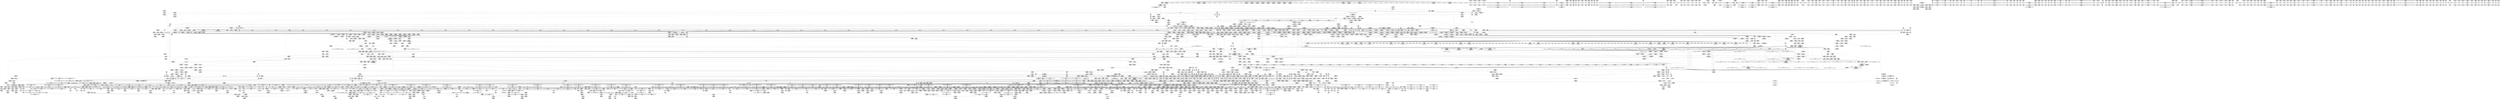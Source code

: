 digraph {
	CE0x6c3e300 [shape=record,shape=Mrecord,label="{CE0x6c3e300|VOIDTB_TE:_CE_221,222_}"]
	CE0x5615ee0 [shape=record,shape=Mrecord,label="{CE0x5615ee0|tomoyo_domain:tmp19|security/tomoyo/common.h,1205}"]
	CE0x57c7150 [shape=record,shape=Mrecord,label="{CE0x57c7150|tomoyo_fill_path_info:conv4|security/tomoyo/util.c,667|*SummSource*}"]
	CE0x53da6f0 [shape=record,shape=Mrecord,label="{CE0x53da6f0|tomoyo_get_realpath:tmp|*SummSink*}"]
	CE0x44a7ab0 [shape=record,shape=Mrecord,label="{CE0x44a7ab0|tomoyo_domain:tmp4|security/tomoyo/common.h,1205|*SummSink*}"]
	CE0x6c836a0 [shape=record,shape=Mrecord,label="{CE0x6c836a0|tomoyo_path_number_perm:if.then3|*SummSource*}"]
	CE0x379a970 [shape=record,shape=Mrecord,label="{CE0x379a970|tomoyo_const_part_length:if.end18}"]
	CE0x387d770 [shape=record,shape=Mrecord,label="{CE0x387d770|tomoyo_const_part_length:tmp10|security/tomoyo/util.c,626|*SummSink*}"]
	CE0x57622a0 [shape=record,shape=Mrecord,label="{CE0x57622a0|tomoyo_path_number_perm:tmp13|security/tomoyo/file.c,701|*SummSource*}"]
	CE0x55ae400 [shape=record,shape=Mrecord,label="{CE0x55ae400|tomoyo_const_part_length:if.then27|*SummSource*}"]
	CE0x6be7ba0 [shape=record,shape=Mrecord,label="{CE0x6be7ba0|tomoyo_const_part_length:tmp36|security/tomoyo/util.c,644|*SummSink*}"]
	CE0x37f9b70 [shape=record,shape=Mrecord,label="{CE0x37f9b70|tomoyo_audit_path_number_log:name|security/tomoyo/file.c,235}"]
	CE0x57417a0 [shape=record,shape=Mrecord,label="{CE0x57417a0|__llvm_gcov_indirect_counter_increment:entry|*SummSink*}"]
	CE0x55d4600 [shape=record,shape=Mrecord,label="{CE0x55d4600|VOIDTB_TE:_CE_264,272_|*MultipleSource*|*LoadInst*|security/tomoyo/file.c,702|Function::tomoyo_path_mkdir&Arg::dentry::}"]
	CE0x5424ce0 [shape=record,shape=Mrecord,label="{CE0x5424ce0|tomoyo_init_request_info:mode|security/tomoyo/util.c,1010|*SummSink*}"]
	CE0x52c7cf0 [shape=record,shape=Mrecord,label="{CE0x52c7cf0|tomoyo_path_number_perm:cmp19|security/tomoyo/file.c,721}"]
	CE0x43ebe50 [shape=record,shape=Mrecord,label="{CE0x43ebe50|_call_void___llvm_gcov_indirect_counter_increment114(i32*___llvm_gcov_global_state_pred45,_i64**_getelementptr_inbounds_(_3_x_i64*_,_3_x_i64*_*___llvm_gcda_edge_table44,_i64_0,_i64_1)),_!dbg_!38927|security/tomoyo/util.c,634|*SummSink*}"]
	CE0x5517e60 [shape=record,shape=Mrecord,label="{CE0x5517e60|_call_void_mcount()_#3}"]
	CE0x6ef9c70 [shape=record,shape=Mrecord,label="{CE0x6ef9c70|VOIDTB_TE_array:_GCR_.str5119_private_unnamed_addr_constant_9_x_i8_c_type(%u)_00_,_align_1:_elem_0:default:}"]
	CE0x54b9770 [shape=record,shape=Mrecord,label="{CE0x54b9770|i64*_getelementptr_inbounds_(_4_x_i64_,_4_x_i64_*___llvm_gcov_ctr33,_i64_0,_i64_2)|*Constant*|*SummSource*}"]
	CE0x4568af0 [shape=record,shape=Mrecord,label="{CE0x4568af0|_call_void_tomoyo_read_unlock(i32_%call1)_#9,_!dbg_!38957|security/tomoyo/file.c,720|*SummSource*}"]
	CE0x5579a30 [shape=record,shape=Mrecord,label="{CE0x5579a30|tomoyo_fill_path_info:call|security/tomoyo/util.c,664|*SummSink*}"]
	CE0x5286e90 [shape=record,shape=Mrecord,label="{CE0x5286e90|tomoyo_add_slash:tmp7|security/tomoyo/file.c,132|*SummSink*}"]
	CE0x5664f00 [shape=record,shape=Mrecord,label="{CE0x5664f00|tomoyo_path_number_perm:obj5|security/tomoyo/file.c,707}"]
	CE0x38807d0 [shape=record,shape=Mrecord,label="{CE0x38807d0|tomoyo_init_request_info:domain.addr.0|*SummSource*}"]
	CE0x51ded90 [shape=record,shape=Mrecord,label="{CE0x51ded90|tomoyo_get_realpath:bb}"]
	CE0x559ce20 [shape=record,shape=Mrecord,label="{CE0x559ce20|i64_5|*Constant*|*SummSink*}"]
	CE0x4441880 [shape=record,shape=Mrecord,label="{CE0x4441880|GLOBAL:lock_release|*Constant*|*SummSink*}"]
	CE0x4474d30 [shape=record,shape=Mrecord,label="{CE0x4474d30|tomoyo_path_number_perm:tmp3|security/tomoyo/file.c,694|*SummSource*}"]
	CE0x6c83130 [shape=record,shape=Mrecord,label="{CE0x6c83130|i64_16|*Constant*}"]
	CE0x6d3f140 [shape=record,shape=Mrecord,label="{CE0x6d3f140|128:_i8*,_1208:_%struct.file*,_:_CMRE_120,128_|*MultipleSource*|security/tomoyo/common.h,1205|security/tomoyo/common.h,1205}"]
	CE0x57c6740 [shape=record,shape=Mrecord,label="{CE0x57c6740|tomoyo_fill_path_info:tmp6|security/tomoyo/util.c,667|*SummSink*}"]
	CE0x6c1c560 [shape=record,shape=Mrecord,label="{CE0x6c1c560|rcu_lock_acquire:tmp7|*SummSink*}"]
	CE0x6d58580 [shape=record,shape=Mrecord,label="{CE0x6d58580|tomoyo_add_slash:return|*SummSink*}"]
	CE0x4352650 [shape=record,shape=Mrecord,label="{CE0x4352650|tomoyo_path_number_perm:if.end4}"]
	CE0x54119d0 [shape=record,shape=Mrecord,label="{CE0x54119d0|tomoyo_print_ulong:tmp5|security/tomoyo/util.c,239}"]
	CE0x46992a0 [shape=record,shape=Mrecord,label="{CE0x46992a0|tomoyo_path_number_perm:name|security/tomoyo/file.c,718|*SummSource*}"]
	CE0x557ba40 [shape=record,shape=Mrecord,label="{CE0x557ba40|srcu_read_unlock:entry|*SummSource*}"]
	CE0x6bd1690 [shape=record,shape=Mrecord,label="{CE0x6bd1690|tomoyo_const_part_length:cmp21|security/tomoyo/util.c,644|*SummSource*}"]
	CE0x6c4f190 [shape=record,shape=Mrecord,label="{CE0x6c4f190|tomoyo_read_unlock:tmp|*SummSink*}"]
	CE0x3780d90 [shape=record,shape=Mrecord,label="{CE0x3780d90|__llvm_gcov_indirect_counter_increment:tmp2|*SummSource*}"]
	CE0x4474a50 [shape=record,shape=Mrecord,label="{CE0x4474a50|tomoyo_path_number_perm:tmp2|security/tomoyo/file.c,693|*SummSink*}"]
	CE0x52184e0 [shape=record,shape=Mrecord,label="{CE0x52184e0|tomoyo_audit_path_number_log:radix.0}"]
	CE0x4662ea0 [shape=record,shape=Mrecord,label="{CE0x4662ea0|rcu_lock_acquire:tmp2|*SummSource*}"]
	CE0x45200a0 [shape=record,shape=Mrecord,label="{CE0x45200a0|GLOBAL:tomoyo_profile|*Constant*}"]
	CE0x566e230 [shape=record,shape=Mrecord,label="{CE0x566e230|_call_void_mcount()_#3|*SummSink*}"]
	CE0x559caa0 [shape=record,shape=Mrecord,label="{CE0x559caa0|COLLAPSED:_GCMRE___llvm_gcov_ctr28_internal_global_12_x_i64_zeroinitializer:_elem_0:default:}"]
	CE0x38c2400 [shape=record,shape=Mrecord,label="{CE0x38c2400|tomoyo_path_mkdir:path|security/tomoyo/tomoyo.c, 191|*SummSource*}"]
	CE0x3695690 [shape=record,shape=Mrecord,label="{CE0x3695690|tomoyo_fill_path_info:is_dir|security/tomoyo/util.c,667}"]
	CE0x6bd1560 [shape=record,shape=Mrecord,label="{CE0x6bd1560|tomoyo_const_part_length:cmp21|security/tomoyo/util.c,644}"]
	CE0x5715e40 [shape=record,shape=Mrecord,label="{CE0x5715e40|i64_176|*Constant*|*SummSource*}"]
	CE0x4530790 [shape=record,shape=Mrecord,label="{CE0x4530790|tomoyo_print_ulong:tmp13|security/tomoyo/util.c,242}"]
	CE0x371f4e0 [shape=record,shape=Mrecord,label="{CE0x371f4e0|i32_2|*Constant*}"]
	CE0x57bc130 [shape=record,shape=Mrecord,label="{CE0x57bc130|i64_1|*Constant*}"]
	CE0x6be7790 [shape=record,shape=Mrecord,label="{CE0x6be7790|i64_23|*Constant*}"]
	CE0x5558a40 [shape=record,shape=Mrecord,label="{CE0x5558a40|i64*_getelementptr_inbounds_(_11_x_i64_,_11_x_i64_*___llvm_gcov_ctr54147,_i64_0,_i64_9)|*Constant*}"]
	CE0x43b5240 [shape=record,shape=Mrecord,label="{CE0x43b5240|tomoyo_const_part_length:tmp12|security/tomoyo/util.c,626}"]
	CE0x379da00 [shape=record,shape=Mrecord,label="{CE0x379da00|tomoyo_print_ulong:tmp24|*SummSink*}"]
	CE0x3910fb0 [shape=record,shape=Mrecord,label="{CE0x3910fb0|tomoyo_fill_path_info:call2|security/tomoyo/util.c,666}"]
	CE0x38a2330 [shape=record,shape=Mrecord,label="{CE0x38a2330|i64_1|*Constant*|*SummSource*}"]
	CE0x53946c0 [shape=record,shape=Mrecord,label="{CE0x53946c0|tomoyo_const_part_length:tmp}"]
	CE0x578aba0 [shape=record,shape=Mrecord,label="{CE0x578aba0|tomoyo_get_mode:tmp7|security/tomoyo/util.c,979|*SummSink*}"]
	CE0x57bbd20 [shape=record,shape=Mrecord,label="{CE0x57bbd20|tomoyo_const_part_length:tmp9|security/tomoyo/util.c,626|*SummSink*}"]
	CE0x61e3810 [shape=record,shape=Mrecord,label="{CE0x61e3810|tomoyo_print_ulong:if.else|*SummSink*}"]
	CE0x6cd9c20 [shape=record,shape=Mrecord,label="{CE0x6cd9c20|128:_i8*,_1208:_%struct.file*,_:_CMRE_32,33_}"]
	CE0x559d480 [shape=record,shape=Mrecord,label="{CE0x559d480|_call_void___llvm_gcov_indirect_counter_increment(i32*___llvm_gcov_global_state_pred30,_i64**_getelementptr_inbounds_(_3_x_i64*_,_3_x_i64*_*___llvm_gcda_edge_table29,_i64_0,_i64_2)),_!dbg_!38915|security/tomoyo/file.c,225}"]
	CE0x43e5360 [shape=record,shape=Mrecord,label="{CE0x43e5360|_ret_i32_%retval.0,_!dbg_!38967|security/tomoyo/file.c,724|*SummSink*}"]
	CE0x39bf9c0 [shape=record,shape=Mrecord,label="{CE0x39bf9c0|tomoyo_domain:tmp2}"]
	CE0x6e82580 [shape=record,shape=Mrecord,label="{CE0x6e82580|tomoyo_print_ulong:call|security/tomoyo/util.c,240}"]
	CE0x560fe60 [shape=record,shape=Mrecord,label="{CE0x560fe60|tomoyo_get_mode:if.end14}"]
	CE0x52748d0 [shape=record,shape=Mrecord,label="{CE0x52748d0|tomoyo_const_part_length:tmp3|security/tomoyo/util.c,624}"]
	CE0x5284f40 [shape=record,shape=Mrecord,label="{CE0x5284f40|i64*_getelementptr_inbounds_(_4_x_i64_,_4_x_i64_*___llvm_gcov_ctr33,_i64_0,_i64_1)|*Constant*}"]
	CE0x5590310 [shape=record,shape=Mrecord,label="{CE0x5590310|GLOBAL:srcu_read_unlock|*Constant*|*SummSink*}"]
	CE0x37f9f20 [shape=record,shape=Mrecord,label="{CE0x37f9f20|tomoyo_fill_path_info:land.rhs|*SummSink*}"]
	CE0x39e11a0 [shape=record,shape=Mrecord,label="{CE0x39e11a0|0:_i8*,_8:_i32,_12:_i16,_14:_i8,_15:_i8,_:_SCMRE_14,15_|*MultipleSource*|security/tomoyo/file.c, 698|Function::tomoyo_get_realpath&Arg::buf::|Function::tomoyo_add_slash&Arg::buf::|security/tomoyo/file.c,718}"]
	CE0x455a2f0 [shape=record,shape=Mrecord,label="{CE0x455a2f0|0:_%struct.tomoyo_obj_info*,_24:_%struct.tomoyo_path_info*,_32:_i64,_40:_i8,_72:_i8,_76:_i8,_:_SCMRE_48,49_}"]
	CE0x6c4ebc0 [shape=record,shape=Mrecord,label="{CE0x6c4ebc0|i64*_getelementptr_inbounds_(_2_x_i64_,_2_x_i64_*___llvm_gcov_ctr32,_i64_0,_i64_0)|*Constant*|*SummSink*}"]
	CE0x53b5d10 [shape=record,shape=Mrecord,label="{CE0x53b5d10|tomoyo_get_mode:ns|Function::tomoyo_get_mode&Arg::ns::|*SummSource*}"]
	CE0x37afcb0 [shape=record,shape=Mrecord,label="{CE0x37afcb0|tomoyo_path_mkdir:path|security/tomoyo/tomoyo.c, 191}"]
	CE0x52955e0 [shape=record,shape=Mrecord,label="{CE0x52955e0|_call_void___llvm_gcov_indirect_counter_increment(i32*___llvm_gcov_global_state_pred30,_i64**_getelementptr_inbounds_(_3_x_i64*_,_3_x_i64*_*___llvm_gcda_edge_table29,_i64_0,_i64_0)),_!dbg_!38917|security/tomoyo/file.c,228}"]
	CE0x55fe820 [shape=record,shape=Mrecord,label="{CE0x55fe820|tomoyo_get_realpath:name1|security/tomoyo/file.c,151|*SummSink*}"]
	CE0x45abf50 [shape=record,shape=Mrecord,label="{CE0x45abf50|tomoyo_path_number_perm:tmp35|security/tomoyo/file.c,717}"]
	CE0x51d3f10 [shape=record,shape=Mrecord,label="{CE0x51d3f10|tomoyo_get_mode:if.end|*SummSink*}"]
	CE0x6c1ded0 [shape=record,shape=Mrecord,label="{CE0x6c1ded0|tomoyo_get_mode:idxprom|security/tomoyo/util.c,981}"]
	CE0x3662580 [shape=record,shape=Mrecord,label="{CE0x3662580|_call_void_mcount()_#3}"]
	CE0x38a9d10 [shape=record,shape=Mrecord,label="{CE0x38a9d10|get_current:tmp|*SummSource*}"]
	CE0x5252c10 [shape=record,shape=Mrecord,label="{CE0x5252c10|0:_i8*,_array:_GCRE_tomoyo_mac_keywords_external_constant_42_x_i8*_:_elem_30::|security/tomoyo/file.c,233}"]
	CE0x464cdc0 [shape=record,shape=Mrecord,label="{CE0x464cdc0|tomoyo_audit_path_number_log:sw.bb}"]
	CE0x45cc420 [shape=record,shape=Mrecord,label="{CE0x45cc420|tomoyo_print_ulong:tmp3|security/tomoyo/util.c,239|*SummSource*}"]
	CE0x6bd1840 [shape=record,shape=Mrecord,label="{CE0x6bd1840|tomoyo_const_part_length:cmp21|security/tomoyo/util.c,644|*SummSink*}"]
	CE0x5264100 [shape=record,shape=Mrecord,label="{CE0x5264100|tomoyo_path_number_perm:error.1}"]
	CE0x53222d0 [shape=record,shape=Mrecord,label="{CE0x53222d0|tomoyo_get_realpath:name|security/tomoyo/file.c,150|*SummSink*}"]
	CE0x6b61070 [shape=record,shape=Mrecord,label="{CE0x6b61070|tomoyo_audit_path_number_log:idxprom4|security/tomoyo/file.c,233}"]
	CE0x5761bc0 [shape=record,shape=Mrecord,label="{CE0x5761bc0|tomoyo_get_realpath:tmp1|*SummSource*}"]
	CE0x520f360 [shape=record,shape=Mrecord,label="{CE0x520f360|i64**_getelementptr_inbounds_(_3_x_i64*_,_3_x_i64*_*___llvm_gcda_edge_table29,_i64_0,_i64_0)|*Constant*|*SummSink*}"]
	CE0x6edd8d0 [shape=record,shape=Mrecord,label="{CE0x6edd8d0|0:_i32,_8:_%struct.srcu_struct_array*,_16:_i32,_20:_i32,_24:_i32,_32:_i8*,_40:_%struct.lock_class_key*,_48:_2_x_%struct.lock_class*_,_64:_i8*,_72:_i32,_80:_i64,_88:_i8,_96:_%struct.callback_head*,_104:_%struct.callback_head**,_112:_%struct.callback_head*,_120:_%struct.callback_head**,_128:_%struct.callback_head*,_136:_%struct.callback_head**,_144:_%struct.callback_head*,_152:_%struct.callback_head**,_160:_i64,_168:_%struct.list_head*,_176:_%struct.list_head*,_184:_void_(%struct.work_struct*)*,_192:_%struct.lock_class_key*,_200:_2_x_%struct.lock_class*_,_216:_i8*,_224:_i32,_232:_i64,_240:_%struct.list_head*,_248:_%struct.list_head*,_256:_i64,_264:_%struct.tvec_base*,_272:_void_(i64)*,_280:_i64,_288:_i32,_292:_i32,_296:_i8*,_304:_16_x_i8_,_320:_%struct.lock_class_key*,_328:_2_x_%struct.lock_class*_,_344:_i8*,_352:_i32,_360:_i64,_368:_%struct.workqueue_struct*,_376:_i32,_384:_%struct.lock_class_key*,_392:_2_x_%struct.lock_class*_,_408:_i8*,_416:_i32,_424:_i64,_:_GCE_tomoyo_ss_global_%struct.srcu_struct_i32_-300,_%struct.srcu_struct_array*_tomoyo_ss_srcu_array,_%struct.spinlock_%union.anon.14_%struct.raw_spinlock_%struct.arch_spinlock_zeroinitializer,_i32_-559067475,_i32_-1,_i8*_inttoptr_(i64_-1_to_i8*),_%struct.lockdep_map_%struct.lock_class_key*_null,_2_x_%struct.lock_class*_zeroinitializer,_i8*_getelementptr_inbounds_(_21_x_i8_,_21_x_i8_*_.str171,_i32_0,_i32_0),_i32_0,_i64_0_,_i8_0,_%struct.rcu_batch_%struct.callback_head*_null,_%struct.callback_head**_bitcast_(i8*_getelementptr_(i8,_i8*_bitcast_(%struct.srcu_struct*_tomoyo_ss_to_i8*),_i64_96)_to_%struct.callback_head**)_,_%struct.rcu_batch_%struct.callback_head*_null,_%struct.callback_head**_bitcast_(i8*_getelementptr_(i8,_i8*_bitcast_(%struct.srcu_struct*_tomoyo_ss_to_i8*),_i64_112)_to_%struct.callback_head**)_,_%struct.rcu_batch_%struct.callback_head*_null,_%struct.callback_head**_bitcast_(i8*_getelementptr_(i8,_i8*_bitcast_(%struct.srcu_struct*_tomoyo_ss_to_i8*),_i64_128)_to_%struct.callback_head**)_,_%struct.rcu_batch_%struct.callback_head*_null,_%struct.callback_head**_bitcast_(i8*_getelementptr_(i8,_i8*_bitcast_(%struct.srcu_struct*_tomoyo_ss_to_i8*),_i64_144)_to_%struct.callback_head**)_,_%struct.delayed_work_%struct.work_struct_%struct.atomic64_t_i64_137438953424_,_%struct.list_head_%struct.list_head*_bitcast_(i8*_getelementptr_(i8,_i8*_bitcast_(%struct.srcu_struct*_tomoyo_ss_to_i8*),_i64_168)_to_%struct.list_head*),_%struct.list_head*_bitcast_(i8*_getelementptr_(i8,_i8*_bitcast_(%struct.srcu_struct*_tomoyo_ss_to_i8*),_i64_168)_to_%struct.list_head*)_,_void_(%struct.work_struct*)*_process_srcu,_%struct.lockdep_map_%struct.lock_class_key*_bitcast_(i8*_getelementptr_(i8,_i8*_bitcast_(%struct.srcu_struct*_tomoyo_ss_to_i8*),_i64_160)_to_%struct.lock_class_key*),_2_x_%struct.lock_class*_zeroinitializer,_i8*_getelementptr_inbounds_(_22_x_i8_,_22_x_i8_*_.str1172,_i32_0,_i32_0),_i32_0,_i64_0_,_%struct.timer_list_%struct.list_head_%struct.list_head*_null,_%struct.list_head*_inttoptr_(i64_1953723489_to_%struct.list_head*)_,_i64_0,_%struct.tvec_base*_bitcast_(i8*_getelementptr_(i8,_i8*_bitcast_(%struct.tvec_base*_boot_tvec_bases_to_i8*),_i64_2)_to_%struct.tvec_base*),_void_(i64)*_delayed_work_timer_fn,_i64_ptrtoint_(i8*_getelementptr_(i8,_i8*_bitcast_(%struct.srcu_struct*_tomoyo_ss_to_i8*),_i64_160)_to_i64),_i32_-1,_i32_0,_i8*_null,_16_x_i8_zeroinitializer,_%struct.lockdep_map_%struct.lock_class_key*_bitcast_(_29_x_i8_*_.str2173_to_%struct.lock_class_key*),_2_x_%struct.lock_class*_zeroinitializer,_i8*_getelementptr_inbounds_(_29_x_i8_,_29_x_i8_*_.str2173,_i32_0,_i32_0),_i32_0,_i64_0_,_%struct.workqueue_struct*_null,_i32_0_,_%struct.lockdep_map_%struct.lock_class_key*_null,_2_x_%struct.lock_class*_zeroinitializer,_i8*_getelementptr_inbounds_(_10_x_i8_,_10_x_i8_*_.str3174,_i32_0,_i32_0),_i32_0,_i64_0_,_align_8:_elem_0:default:}"]
	CE0x5286660 [shape=record,shape=Mrecord,label="{CE0x5286660|tomoyo_add_slash:tmp5|security/tomoyo/file.c,131|*SummSink*}"]
	CE0x45020f0 [shape=record,shape=Mrecord,label="{CE0x45020f0|tomoyo_print_ulong:conv3|security/tomoyo/util.c,241}"]
	CE0x5252350 [shape=record,shape=Mrecord,label="{CE0x5252350|0:_i8*,_array:_GCRE_tomoyo_mac_keywords_external_constant_42_x_i8*_:_elem_25::|security/tomoyo/file.c,233}"]
	CE0x451ff50 [shape=record,shape=Mrecord,label="{CE0x451ff50|tomoyo_get_mode:call|security/tomoyo/util.c,980|*SummSink*}"]
	CE0x536fa40 [shape=record,shape=Mrecord,label="{CE0x536fa40|tomoyo_domain:tmp15|security/tomoyo/common.h,1205|*SummSource*}"]
	CE0x530d540 [shape=record,shape=Mrecord,label="{CE0x530d540|0:_i8,_array:_GCRE_tomoyo_index2category_constant_39_x_i8_c_00_00_00_00_00_00_00_00_00_00_00_00_00_00_00_00_00_00_00_00_00_00_00_01_01_01_01_01_01_01_01_01_01_01_01_01_01_01_02_,_align_16:_elem_3::|security/tomoyo/util.c,983}"]
	CE0x6cda760 [shape=record,shape=Mrecord,label="{CE0x6cda760|128:_i8*,_1208:_%struct.file*,_:_CMRE_41,42_}"]
	CE0x5295170 [shape=record,shape=Mrecord,label="{CE0x5295170|tomoyo_audit_path_number_log:tmp7|security/tomoyo/file.c,225|*SummSource*}"]
	CE0x6ce0be0 [shape=record,shape=Mrecord,label="{CE0x6ce0be0|128:_i8*,_1208:_%struct.file*,_:_CMRE_48,49_}"]
	CE0x6bb1df0 [shape=record,shape=Mrecord,label="{CE0x6bb1df0|0:_%struct.tomoyo_obj_info*,_24:_%struct.tomoyo_path_info*,_32:_i64,_40:_i8,_72:_i8,_76:_i8,_:_SCMRE_16,24_|*MultipleSource*|security/tomoyo/file.c,693|security/tomoyo/file.c, 693|security/tomoyo/file.c,707|Function::tomoyo_init_request_info&Arg::r::}"]
	CE0x44e8ad0 [shape=record,shape=Mrecord,label="{CE0x44e8ad0|i64_0|*Constant*}"]
	CE0x54b8ba0 [shape=record,shape=Mrecord,label="{CE0x54b8ba0|tomoyo_const_part_length:tmp5|security/tomoyo/util.c,624}"]
	CE0x43d41a0 [shape=record,shape=Mrecord,label="{CE0x43d41a0|0:_i8*,_array:_GCRE_tomoyo_mac_keywords_external_constant_42_x_i8*_:_elem_35::|security/tomoyo/file.c,233}"]
	CE0x566d330 [shape=record,shape=Mrecord,label="{CE0x566d330|tomoyo_const_part_length:incdec.ptr19|security/tomoyo/util.c,643|*SummSource*}"]
	CE0x52b2720 [shape=record,shape=Mrecord,label="{CE0x52b2720|tomoyo_const_part_length:tmp53|security/tomoyo/util.c,652}"]
	CE0x448b1f0 [shape=record,shape=Mrecord,label="{CE0x448b1f0|tomoyo_path_number_perm:tmp36|security/tomoyo/file.c,717}"]
	CE0x51a3070 [shape=record,shape=Mrecord,label="{CE0x51a3070|tomoyo_get_mode:conv10|security/tomoyo/util.c,985|*SummSink*}"]
	CE0x39109a0 [shape=record,shape=Mrecord,label="{CE0x39109a0|i64*_getelementptr_inbounds_(_2_x_i64_,_2_x_i64_*___llvm_gcov_ctr53148,_i64_0,_i64_0)|*Constant*|*SummSink*}"]
	CE0x4427ff0 [shape=record,shape=Mrecord,label="{CE0x4427ff0|VOIDTB_TE:_CE_148,149_}"]
	CE0x557e870 [shape=record,shape=Mrecord,label="{CE0x557e870|tomoyo_const_part_length:tmp50|security/tomoyo/util.c,651|*SummSource*}"]
	CE0x563ccb0 [shape=record,shape=Mrecord,label="{CE0x563ccb0|i64*_getelementptr_inbounds_(_11_x_i64_,_11_x_i64_*___llvm_gcov_ctr54147,_i64_0,_i64_10)|*Constant*|*SummSource*}"]
	CE0x4497580 [shape=record,shape=Mrecord,label="{CE0x4497580|i64*_getelementptr_inbounds_(_12_x_i64_,_12_x_i64_*___llvm_gcov_ctr28,_i64_0,_i64_9)|*Constant*}"]
	CE0x51e9350 [shape=record,shape=Mrecord,label="{CE0x51e9350|COLLAPSED:_GCMRE_.str2_private_unnamed_addr_constant_2_x_i8_c_/_00_,_align_1:_elem_0:default:}"]
	CE0x6ef37e0 [shape=record,shape=Mrecord,label="{CE0x6ef37e0|i64*_getelementptr_inbounds_(_22_x_i64_,_22_x_i64_*___llvm_gcov_ctr9,_i64_0,_i64_12)|*Constant*}"]
	CE0x45cda50 [shape=record,shape=Mrecord,label="{CE0x45cda50|i64*_getelementptr_inbounds_(_22_x_i64_,_22_x_i64_*___llvm_gcov_ctr9,_i64_0,_i64_8)|*Constant*|*SummSink*}"]
	CE0x38decf0 [shape=record,shape=Mrecord,label="{CE0x38decf0|tomoyo_get_mode:tmp2|security/tomoyo/util.c,978}"]
	CE0x51fa730 [shape=record,shape=Mrecord,label="{CE0x51fa730|tomoyo_print_ulong:tmp17|security/tomoyo/util.c,243}"]
	CE0x3939490 [shape=record,shape=Mrecord,label="{CE0x3939490|tomoyo_const_part_length:return}"]
	CE0x56ec3b0 [shape=record,shape=Mrecord,label="{CE0x56ec3b0|tomoyo_const_part_length:tmp12|security/tomoyo/util.c,626|*SummSink*}"]
	CE0x43c2a00 [shape=record,shape=Mrecord,label="{CE0x43c2a00|tomoyo_audit_path_number_log:tmp10|security/tomoyo/file.c,231|*SummSink*}"]
	CE0x43b4de0 [shape=record,shape=Mrecord,label="{CE0x43b4de0|VOIDTB_TE:_CE_153,154_}"]
	CE0x565d860 [shape=record,shape=Mrecord,label="{CE0x565d860|0:_%struct.tomoyo_obj_info*,_24:_%struct.tomoyo_path_info*,_32:_i64,_40:_i8,_72:_i8,_76:_i8,_:_SCMRE_54,55_}"]
	CE0x378be90 [shape=record,shape=Mrecord,label="{CE0x378be90|tomoyo_const_part_length:bb|*SummSource*}"]
	CE0x53c08a0 [shape=record,shape=Mrecord,label="{CE0x53c08a0|tomoyo_init_request_info:call4|security/tomoyo/util.c,1010|*SummSource*}"]
	CE0x45452f0 [shape=record,shape=Mrecord,label="{CE0x45452f0|VOIDTB_TE:_CE_311,312_}"]
	CE0x440dab0 [shape=record,shape=Mrecord,label="{CE0x440dab0|tomoyo_path_number_perm:operation|security/tomoyo/file.c,711|*SummSource*}"]
	CE0x455a670 [shape=record,shape=Mrecord,label="{CE0x455a670|0:_%struct.tomoyo_obj_info*,_24:_%struct.tomoyo_path_info*,_32:_i64,_40:_i8,_72:_i8,_76:_i8,_:_SCMRE_50,51_}"]
	CE0x38c24c0 [shape=record,shape=Mrecord,label="{CE0x38c24c0|i64*_getelementptr_inbounds_(_2_x_i64_,_2_x_i64_*___llvm_gcov_ctr23209,_i64_0,_i64_1)|*Constant*}"]
	CE0x52bd2d0 [shape=record,shape=Mrecord,label="{CE0x52bd2d0|tomoyo_fill_path_info:land.rhs}"]
	CE0x44e20c0 [shape=record,shape=Mrecord,label="{CE0x44e20c0|VOIDTB_TE:_CE_2272,6368_|*MultipleSource*|security/tomoyo/util.c,1010|Function::tomoyo_get_mode&Arg::ns::}"]
	CE0x45cd0c0 [shape=record,shape=Mrecord,label="{CE0x45cd0c0|i32_3|*Constant*}"]
	CE0x51fa5e0 [shape=record,shape=Mrecord,label="{CE0x51fa5e0|tomoyo_print_ulong:tmp16|security/tomoyo/util.c,243|*SummSink*}"]
	CE0x57c6320 [shape=record,shape=Mrecord,label="{CE0x57c6320|i64*_null|*Constant*}"]
	CE0x54fcfc0 [shape=record,shape=Mrecord,label="{CE0x54fcfc0|i8_0|*Constant*}"]
	CE0x6cf11f0 [shape=record,shape=Mrecord,label="{CE0x6cf11f0|0:_i32,_:_GCMR___llvm_gcov_global_state_pred30_internal_unnamed_addr_global_i32_-1:_elem_0:default:}"]
	CE0x4423940 [shape=record,shape=Mrecord,label="{CE0x4423940|_call_void_mcount()_#3|*SummSource*}"]
	CE0x43c2eb0 [shape=record,shape=Mrecord,label="{CE0x43c2eb0|tomoyo_audit_path_number_log:tmp11|security/tomoyo/file.c,231}"]
	CE0x558cde0 [shape=record,shape=Mrecord,label="{CE0x558cde0|get_current:tmp4|./arch/x86/include/asm/current.h,14}"]
	CE0x4545ff0 [shape=record,shape=Mrecord,label="{CE0x4545ff0|VOIDTB_TE:_CE_308,309_}"]
	CE0x56ab070 [shape=record,shape=Mrecord,label="{CE0x56ab070|tomoyo_fill_path_info:conv3|security/tomoyo/util.c,666}"]
	CE0x5265e90 [shape=record,shape=Mrecord,label="{CE0x5265e90|i64*_getelementptr_inbounds_(_6_x_i64_,_6_x_i64_*___llvm_gcov_ctr25,_i64_0,_i64_0)|*Constant*|*SummSink*}"]
	CE0x5340ba0 [shape=record,shape=Mrecord,label="{CE0x5340ba0|i32_4|*Constant*|*SummSink*}"]
	CE0x37f9910 [shape=record,shape=Mrecord,label="{CE0x37f9910|tomoyo_audit_path_number_log:tmp15|security/tomoyo/file.c,235|*SummSource*}"]
	CE0x448b350 [shape=record,shape=Mrecord,label="{CE0x448b350|i64_14|*Constant*}"]
	CE0x53333e0 [shape=record,shape=Mrecord,label="{CE0x53333e0|tomoyo_audit_path_number_log:tmp2|security/tomoyo/file.c,213}"]
	CE0x6ee50e0 [shape=record,shape=Mrecord,label="{CE0x6ee50e0|GLOBAL:__llvm_gcov_ctr31133|Global_var:__llvm_gcov_ctr31133}"]
	CE0x5254ec0 [shape=record,shape=Mrecord,label="{CE0x5254ec0|tomoyo_get_mode:tmp1|*SummSource*}"]
	CE0x464ceb0 [shape=record,shape=Mrecord,label="{CE0x464ceb0|tomoyo_audit_path_number_log:sw.bb|*SummSource*}"]
	CE0x549d9c0 [shape=record,shape=Mrecord,label="{CE0x549d9c0|tomoyo_get_mode:tmp15|security/tomoyo/util.c,983}"]
	CE0x56c3ff0 [shape=record,shape=Mrecord,label="{CE0x56c3ff0|tomoyo_get_realpath:tobool|security/tomoyo/file.c,151|*SummSource*}"]
	CE0x56809c0 [shape=record,shape=Mrecord,label="{CE0x56809c0|tomoyo_const_part_length:incdec.ptr10|security/tomoyo/util.c,640|*SummSink*}"]
	CE0x4658fb0 [shape=record,shape=Mrecord,label="{CE0x4658fb0|i64*_getelementptr_inbounds_(_14_x_i64_,_14_x_i64_*___llvm_gcov_ctr18115,_i64_0,_i64_9)|*Constant*|*SummSource*}"]
	CE0x43d3c60 [shape=record,shape=Mrecord,label="{CE0x43d3c60|0:_i8*,_array:_GCRE_tomoyo_mac_keywords_external_constant_42_x_i8*_:_elem_32::|security/tomoyo/file.c,233}"]
	CE0x52bded0 [shape=record,shape=Mrecord,label="{CE0x52bded0|GLOBAL:tomoyo_const_part_length|*Constant*}"]
	CE0x557ec90 [shape=record,shape=Mrecord,label="{CE0x557ec90|tomoyo_const_part_length:tmp50|security/tomoyo/util.c,651|*SummSink*}"]
	CE0x6bc32b0 [shape=record,shape=Mrecord,label="{CE0x6bc32b0|GLOBAL:full_name_hash|*Constant*}"]
	CE0x57e60d0 [shape=record,shape=Mrecord,label="{CE0x57e60d0|tomoyo_path_number_perm:path1|security/tomoyo/file.c,694}"]
	CE0x6cca8f0 [shape=record,shape=Mrecord,label="{CE0x6cca8f0|tomoyo_init_request_info:tmp2|security/tomoyo/util.c,1003|*SummSink*}"]
	CE0x3822410 [shape=record,shape=Mrecord,label="{CE0x3822410|tomoyo_path_mkdir:mnt1|security/tomoyo/tomoyo.c,191|*SummSink*}"]
	CE0x46adbc0 [shape=record,shape=Mrecord,label="{CE0x46adbc0|tomoyo_audit_path_number_log:sw.epilog|*SummSource*}"]
	CE0x4644050 [shape=record,shape=Mrecord,label="{CE0x4644050|GLOBAL:tomoyo_const_part_length|*Constant*|*SummSource*}"]
	CE0x51d3520 [shape=record,shape=Mrecord,label="{CE0x51d3520|__llvm_gcov_indirect_counter_increment:tmp6|*SummSource*}"]
	CE0x5242b70 [shape=record,shape=Mrecord,label="{CE0x5242b70|_ret_void,_!dbg_!38929|security/tomoyo/util.c,670}"]
	CE0x51ebf30 [shape=record,shape=Mrecord,label="{CE0x51ebf30|_ret_i32_%retval.0,_!dbg_!38935|security/tomoyo/util.c,988|*SummSink*}"]
	CE0x521fca0 [shape=record,shape=Mrecord,label="{CE0x521fca0|tomoyo_get_mode:tobool|security/tomoyo/util.c,978|*SummSource*}"]
	CE0x53daca0 [shape=record,shape=Mrecord,label="{CE0x53daca0|tomoyo_init_request_info:tmp10|security/tomoyo/util.c,1006}"]
	CE0x382c1b0 [shape=record,shape=Mrecord,label="{CE0x382c1b0|i32_0|*Constant*|*SummSource*}"]
	CE0x57ada30 [shape=record,shape=Mrecord,label="{CE0x57ada30|_ret_void,_!dbg_!38908|include/linux/rcupdate.h,419}"]
	CE0x453db70 [shape=record,shape=Mrecord,label="{CE0x453db70|VOIDTB_TE:_CE_188,189_}"]
	CE0x5736070 [shape=record,shape=Mrecord,label="{CE0x5736070|i64*_getelementptr_inbounds_(_31_x_i64_,_31_x_i64_*___llvm_gcov_ctr43150,_i64_0,_i64_21)|*Constant*|*SummSource*}"]
	CE0x43a9f00 [shape=record,shape=Mrecord,label="{CE0x43a9f00|i8_1|*Constant*|*SummSource*}"]
	CE0x6bb4de0 [shape=record,shape=Mrecord,label="{CE0x6bb4de0|tomoyo_get_realpath:call|security/tomoyo/file.c,150|*SummSink*}"]
	CE0x43b1fc0 [shape=record,shape=Mrecord,label="{CE0x43b1fc0|tomoyo_path_number_perm:number|Function::tomoyo_path_number_perm&Arg::number::|*SummSink*}"]
	CE0x51fa8d0 [shape=record,shape=Mrecord,label="{CE0x51fa8d0|tomoyo_print_ulong:tmp17|security/tomoyo/util.c,243|*SummSource*}"]
	CE0x44694e0 [shape=record,shape=Mrecord,label="{CE0x44694e0|tomoyo_const_part_length:tmp13|security/tomoyo/util.c,626|*SummSource*}"]
	CE0x382b750 [shape=record,shape=Mrecord,label="{CE0x382b750|tomoyo_path_mkdir:mnt|security/tomoyo/tomoyo.c,191}"]
	CE0x47ba890 [shape=record,shape=Mrecord,label="{CE0x47ba890|srcu_read_lock:dep_map|include/linux/srcu.h,222|*SummSink*}"]
	CE0x557b120 [shape=record,shape=Mrecord,label="{CE0x557b120|GLOBAL:srcu_read_unlock|*Constant*|*SummSource*}"]
	CE0x61d7800 [shape=record,shape=Mrecord,label="{CE0x61d7800|tomoyo_const_part_length:while.end|*SummSource*}"]
	CE0x371f7b0 [shape=record,shape=Mrecord,label="{CE0x371f7b0|i64*_getelementptr_inbounds_(_4_x_i64_,_4_x_i64_*___llvm_gcov_ctr24,_i64_0,_i64_3)|*Constant*}"]
	CE0x6c940f0 [shape=record,shape=Mrecord,label="{CE0x6c940f0|tomoyo_audit_path_number_log:arrayidx5|security/tomoyo/file.c,233|*SummSource*}"]
	CE0x61ecd60 [shape=record,shape=Mrecord,label="{CE0x61ecd60|tomoyo_get_mode:tmp26|security/tomoyo/util.c,987|*SummSink*}"]
	CE0x3818d50 [shape=record,shape=Mrecord,label="{CE0x3818d50|i32_0|*Constant*}"]
	CE0x5705fc0 [shape=record,shape=Mrecord,label="{CE0x5705fc0|i64_7|*Constant*|*SummSource*}"]
	CE0x6bd82e0 [shape=record,shape=Mrecord,label="{CE0x6bd82e0|i64*_getelementptr_inbounds_(_12_x_i64_,_12_x_i64_*___llvm_gcov_ctr28,_i64_0,_i64_10)|*Constant*|*SummSource*}"]
	CE0x5332a90 [shape=record,shape=Mrecord,label="{CE0x5332a90|_call_void_mcount()_#3}"]
	CE0x431a150 [shape=record,shape=Mrecord,label="{CE0x431a150|i64*_getelementptr_inbounds_(_14_x_i64_,_14_x_i64_*___llvm_gcov_ctr18115,_i64_0,_i64_0)|*Constant*|*SummSource*}"]
	CE0x459c860 [shape=record,shape=Mrecord,label="{CE0x459c860|i64*_getelementptr_inbounds_(_6_x_i64_,_6_x_i64_*___llvm_gcov_ctr25,_i64_0,_i64_5)|*Constant*}"]
	CE0x54ce150 [shape=record,shape=Mrecord,label="{CE0x54ce150|_call_void_srcu_read_unlock(%struct.srcu_struct*_tomoyo_ss,_i32_%idx)_#9,_!dbg_!38903|security/tomoyo/common.h,1109}"]
	CE0x57d4a90 [shape=record,shape=Mrecord,label="{CE0x57d4a90|tomoyo_init_request_info:entry}"]
	CE0x6d66580 [shape=record,shape=Mrecord,label="{CE0x6d66580|tomoyo_add_slash:tmp2|*LoadInst*|security/tomoyo/file.c,131|*SummSink*}"]
	CE0x6c1f2c0 [shape=record,shape=Mrecord,label="{CE0x6c1f2c0|tomoyo_print_ulong:tmp21|security/tomoyo/util.c,246}"]
	CE0x6c65280 [shape=record,shape=Mrecord,label="{CE0x6c65280|tomoyo_const_part_length:conv24|security/tomoyo/util.c,644}"]
	CE0x51deb90 [shape=record,shape=Mrecord,label="{CE0x51deb90|tomoyo_path_number_perm:tmp4|security/tomoyo/file.c,694|*SummSource*}"]
	CE0x36bdcf0 [shape=record,shape=Mrecord,label="{CE0x36bdcf0|__llvm_gcov_indirect_counter_increment:pred|*SummSink*}"]
	CE0x387e080 [shape=record,shape=Mrecord,label="{CE0x387e080|tomoyo_const_part_length:conv8|security/tomoyo/util.c,632}"]
	CE0x55e4600 [shape=record,shape=Mrecord,label="{CE0x55e4600|VOIDTB_TE:_CE_201,202_}"]
	CE0x3832810 [shape=record,shape=Mrecord,label="{CE0x3832810|GLOBAL:tomoyo_supervisor|*Constant*|*SummSink*}"]
	CE0x61eb960 [shape=record,shape=Mrecord,label="{CE0x61eb960|tomoyo_get_mode:tmp25|security/tomoyo/util.c,987}"]
	CE0x6c20270 [shape=record,shape=Mrecord,label="{CE0x6c20270|tomoyo_print_ulong:conv18|security/tomoyo/util.c,246|*SummSink*}"]
	CE0x39e0cf0 [shape=record,shape=Mrecord,label="{CE0x39e0cf0|GLOBAL:kfree|*Constant*}"]
	CE0x6cc1970 [shape=record,shape=Mrecord,label="{CE0x6cc1970|i64_16|*Constant*|*SummSink*}"]
	CE0x3874b50 [shape=record,shape=Mrecord,label="{CE0x3874b50|tomoyo_domain:tmp12|security/tomoyo/common.h,1205}"]
	CE0x5337cf0 [shape=record,shape=Mrecord,label="{CE0x5337cf0|__llvm_gcov_indirect_counter_increment:tmp|*SummSource*}"]
	CE0x4579570 [shape=record,shape=Mrecord,label="{CE0x4579570|GLOBAL:tomoyo_read_unlock|*Constant*}"]
	CE0x520f4c0 [shape=record,shape=Mrecord,label="{CE0x520f4c0|i64*_getelementptr_inbounds_(_12_x_i64_,_12_x_i64_*___llvm_gcov_ctr28,_i64_0,_i64_10)|*Constant*|*SummSink*}"]
	CE0x3981700 [shape=record,shape=Mrecord,label="{CE0x3981700|i32_1205|*Constant*|*SummSource*}"]
	CE0x45cd640 [shape=record,shape=Mrecord,label="{CE0x45cd640|tomoyo_get_realpath:return|*SummSink*}"]
	CE0x541adf0 [shape=record,shape=Mrecord,label="{CE0x541adf0|i32_10|*Constant*|*SummSource*}"]
	CE0x54b5dc0 [shape=record,shape=Mrecord,label="{CE0x54b5dc0|tomoyo_path_number_perm:tmp17|security/tomoyo/file.c,703|*SummSink*}"]
	CE0x5321f30 [shape=record,shape=Mrecord,label="{CE0x5321f30|tomoyo_get_realpath:name|security/tomoyo/file.c,150|*SummSource*}"]
	CE0x4399d70 [shape=record,shape=Mrecord,label="{CE0x4399d70|tomoyo_get_realpath:buf|Function::tomoyo_get_realpath&Arg::buf::}"]
	CE0x45cde70 [shape=record,shape=Mrecord,label="{CE0x45cde70|tomoyo_path_number_perm:tmp23|security/tomoyo/file.c,706|*SummSink*}"]
	CE0x6c71530 [shape=record,shape=Mrecord,label="{CE0x6c71530|%struct.dentry*_null|*Constant*|*SummSource*}"]
	CE0x53cfce0 [shape=record,shape=Mrecord,label="{CE0x53cfce0|GLOBAL:__llvm_gcov_global_state_pred45|Global_var:__llvm_gcov_global_state_pred45|*SummSink*}"]
	CE0x6c70a10 [shape=record,shape=Mrecord,label="{CE0x6c70a10|tomoyo_path_number_perm:tmp5|security/tomoyo/file.c,695|*SummSink*}"]
	CE0x37f9c70 [shape=record,shape=Mrecord,label="{CE0x37f9c70|tomoyo_fill_path_info:land.end|*SummSink*}"]
	CE0x6ee5310 [shape=record,shape=Mrecord,label="{CE0x6ee5310|tomoyo_domain:tmp3|*SummSource*}"]
	CE0x43c6430 [shape=record,shape=Mrecord,label="{CE0x43c6430|i64_17|*Constant*|*SummSink*}"]
	CE0x6e5e870 [shape=record,shape=Mrecord,label="{CE0x6e5e870|tomoyo_path_number_perm:tmp27|security/tomoyo/file.c,708|*SummSource*}"]
	CE0x43a9270 [shape=record,shape=Mrecord,label="{CE0x43a9270|i8_2|*Constant*|*SummSource*}"]
	CE0x5318c10 [shape=record,shape=Mrecord,label="{CE0x5318c10|tomoyo_path_number_perm:tmp7|security/tomoyo/file.c,701|*SummSink*}"]
	CE0x390c5a0 [shape=record,shape=Mrecord,label="{CE0x390c5a0|tomoyo_path_number_perm:conv|security/tomoyo/file.c,708|*SummSource*}"]
	CE0x4620830 [shape=record,shape=Mrecord,label="{CE0x4620830|tomoyo_init_request_info:tmp3|security/tomoyo/util.c,1004}"]
	CE0x6ce3010 [shape=record,shape=Mrecord,label="{CE0x6ce3010|tomoyo_path_number_perm:out|*SummSink*}"]
	CE0x5656690 [shape=record,shape=Mrecord,label="{CE0x5656690|tomoyo_audit_path_number_log:tmp4|security/tomoyo/file.c,222|*SummSink*}"]
	CE0x5208910 [shape=record,shape=Mrecord,label="{CE0x5208910|i64_19|*Constant*|*SummSink*}"]
	CE0x3842cc0 [shape=record,shape=Mrecord,label="{CE0x3842cc0|0:_i8,_array:_GCRE_tomoyo_pn2mac_constant_8_x_i8_c_02_05_07_08_12_0F_10_11_,_align_1:_elem_1::|security/tomoyo/file.c,701}"]
	CE0x5143750 [shape=record,shape=Mrecord,label="{CE0x5143750|tomoyo_get_mode:tmp18|security/tomoyo/util.c,985|*SummSource*}"]
	CE0x4469c30 [shape=record,shape=Mrecord,label="{CE0x4469c30|tomoyo_const_part_length:sw.epilog}"]
	CE0x6be8ac0 [shape=record,shape=Mrecord,label="{CE0x6be8ac0|__llvm_gcov_indirect_counter_increment:tmp3}"]
	CE0x3880b00 [shape=record,shape=Mrecord,label="{CE0x3880b00|tomoyo_path_mkdir:tmp3|*SummSource*}"]
	CE0x6b60db0 [shape=record,shape=Mrecord,label="{CE0x6b60db0|tomoyo_audit_path_number_log:tmp13|security/tomoyo/file.c,234|*SummSource*}"]
	CE0x6ce9d40 [shape=record,shape=Mrecord,label="{CE0x6ce9d40|GLOBAL:__llvm_gcov_ctr9|Global_var:__llvm_gcov_ctr9|*SummSource*}"]
	CE0x5285750 [shape=record,shape=Mrecord,label="{CE0x5285750|GLOBAL:lock_acquire|*Constant*|*SummSource*}"]
	CE0x37a37e0 [shape=record,shape=Mrecord,label="{CE0x37a37e0|tomoyo_path_mkdir:tmp4|*LoadInst*|security/tomoyo/tomoyo.c,191}"]
	CE0x4643dc0 [shape=record,shape=Mrecord,label="{CE0x4643dc0|i64*_null|*Constant*|*SummSource*}"]
	CE0x4433070 [shape=record,shape=Mrecord,label="{CE0x4433070|tomoyo_path_number_perm:tmp33|security/tomoyo/file.c,715|*SummSink*}"]
	CE0x3780e90 [shape=record,shape=Mrecord,label="{CE0x3780e90|tomoyo_fill_path_info:cmp|security/tomoyo/util.c,667|*SummSink*}"]
	CE0x43c64d0 [shape=record,shape=Mrecord,label="{CE0x43c64d0|tomoyo_path_number_perm:tmp43|security/tomoyo/file.c,721}"]
	CE0x6eb5b90 [shape=record,shape=Mrecord,label="{CE0x6eb5b90|tomoyo_fill_path_info:tmp5|security/tomoyo/util.c,667}"]
	CE0x6ccb250 [shape=record,shape=Mrecord,label="{CE0x6ccb250|tomoyo_read_lock:tmp|*SummSource*}"]
	CE0x449cd20 [shape=record,shape=Mrecord,label="{CE0x449cd20|0:_i8*,_array:_GCRE_tomoyo_mac_keywords_external_constant_42_x_i8*_:_elem_9::|security/tomoyo/file.c,233}"]
	CE0x45cc620 [shape=record,shape=Mrecord,label="{CE0x45cc620|tomoyo_print_ulong:tmp4|security/tomoyo/util.c,239|*SummSource*}"]
	CE0x5340690 [shape=record,shape=Mrecord,label="{CE0x5340690|tomoyo_init_request_info:domain1|security/tomoyo/util.c,1006}"]
	CE0x5394920 [shape=record,shape=Mrecord,label="{CE0x5394920|i64*_getelementptr_inbounds_(_31_x_i64_,_31_x_i64_*___llvm_gcov_ctr43150,_i64_0,_i64_0)|*Constant*}"]
	CE0x378af70 [shape=record,shape=Mrecord,label="{CE0x378af70|i64_0|*Constant*}"]
	CE0x6cdb910 [shape=record,shape=Mrecord,label="{CE0x6cdb910|tomoyo_path_number_perm:if.end|*SummSink*}"]
	CE0x381b180 [shape=record,shape=Mrecord,label="{CE0x381b180|i64*_getelementptr_inbounds_(_22_x_i64_,_22_x_i64_*___llvm_gcov_ctr9,_i64_0,_i64_13)|*Constant*|*SummSource*}"]
	CE0x5716810 [shape=record,shape=Mrecord,label="{CE0x5716810|tomoyo_path_number_perm:cmp|security/tomoyo/file.c,702}"]
	CE0x387d680 [shape=record,shape=Mrecord,label="{CE0x387d680|VOIDTB_TE:_CE_171,172_}"]
	CE0x51a32e0 [shape=record,shape=Mrecord,label="{CE0x51a32e0|tomoyo_get_mode:conv5|security/tomoyo/util.c,983|*SummSource*}"]
	CE0x47ba710 [shape=record,shape=Mrecord,label="{CE0x47ba710|srcu_read_lock:dep_map|include/linux/srcu.h,222}"]
	CE0x61eb520 [shape=record,shape=Mrecord,label="{CE0x61eb520|tomoyo_get_mode:mode.1}"]
	CE0x5253020 [shape=record,shape=Mrecord,label="{CE0x5253020|tomoyo_print_ulong:if.then13|*SummSink*}"]
	CE0x478fa20 [shape=record,shape=Mrecord,label="{CE0x478fa20|i64*_getelementptr_inbounds_(_4_x_i64_,_4_x_i64_*___llvm_gcov_ctr24,_i64_0,_i64_1)|*Constant*|*SummSource*}"]
	CE0x51d3bb0 [shape=record,shape=Mrecord,label="{CE0x51d3bb0|__llvm_gcov_indirect_counter_increment:bb|*SummSink*}"]
	CE0x5399230 [shape=record,shape=Mrecord,label="{CE0x5399230|GLOBAL:__llvm_gcov_indirect_counter_increment114|*Constant*}"]
	CE0x51df450 [shape=record,shape=Mrecord,label="{CE0x51df450|i64_2|*Constant*}"]
	CE0x4478840 [shape=record,shape=Mrecord,label="{CE0x4478840|__llvm_gcov_indirect_counter_increment114:tmp6|*SummSource*}"]
	CE0x6c93f30 [shape=record,shape=Mrecord,label="{CE0x6c93f30|GLOBAL:tomoyo_mac_keywords|Global_var:tomoyo_mac_keywords|*SummSink*}"]
	CE0x4431830 [shape=record,shape=Mrecord,label="{CE0x4431830|tomoyo_path_number_perm:param12|security/tomoyo/file.c,713|*SummSource*}"]
	CE0x557b190 [shape=record,shape=Mrecord,label="{CE0x557b190|_call_void_srcu_read_unlock(%struct.srcu_struct*_tomoyo_ss,_i32_%idx)_#9,_!dbg_!38903|security/tomoyo/common.h,1109|*SummSink*}"]
	CE0x6d66a30 [shape=record,shape=Mrecord,label="{CE0x6d66a30|tomoyo_init_request_info:entry|*SummSink*}"]
	CE0x6efe6a0 [shape=record,shape=Mrecord,label="{CE0x6efe6a0|rcu_lock_release:indirectgoto|*SummSource*}"]
	CE0x6c20660 [shape=record,shape=Mrecord,label="{CE0x6c20660|tomoyo_get_realpath:retval.0|*SummSink*}"]
	CE0x39f6330 [shape=record,shape=Mrecord,label="{CE0x39f6330|i64*_getelementptr_inbounds_(_22_x_i64_,_22_x_i64_*___llvm_gcov_ctr9,_i64_0,_i64_21)|*Constant*|*SummSink*}"]
	CE0x56dd3a0 [shape=record,shape=Mrecord,label="{CE0x56dd3a0|tomoyo_add_slash:tmp4|security/tomoyo/file.c,131}"]
	CE0x57d14d0 [shape=record,shape=Mrecord,label="{CE0x57d14d0|tomoyo_const_part_length:tmp11|security/tomoyo/util.c,626|*SummSink*}"]
	CE0x387dae0 [shape=record,shape=Mrecord,label="{CE0x387dae0|tomoyo_const_part_length:conv|security/tomoyo/util.c,626|*SummSink*}"]
	CE0x45820f0 [shape=record,shape=Mrecord,label="{CE0x45820f0|tomoyo_const_part_length:filename.addr.0|*SummSource*}"]
	CE0x5722a20 [shape=record,shape=Mrecord,label="{CE0x5722a20|tomoyo_const_part_length:tmp34|security/tomoyo/util.c,642|*SummSink*}"]
	CE0x37354a0 [shape=record,shape=Mrecord,label="{CE0x37354a0|tomoyo_audit_path_number_log:tmp15|security/tomoyo/file.c,235}"]
	CE0x6c2f080 [shape=record,shape=Mrecord,label="{CE0x6c2f080|0:_%struct.tomoyo_obj_info*,_24:_%struct.tomoyo_path_info*,_32:_i64,_40:_i8,_72:_i8,_76:_i8,_:_SCMRE_44,45_}"]
	CE0x44f8ee0 [shape=record,shape=Mrecord,label="{CE0x44f8ee0|tomoyo_add_slash:name|security/tomoyo/file.c,136}"]
	CE0x54b6660 [shape=record,shape=Mrecord,label="{CE0x54b6660|tomoyo_get_realpath:bb|*SummSink*}"]
	CE0x35a9bb0 [shape=record,shape=Mrecord,label="{CE0x35a9bb0|tomoyo_fill_path_info:tmp5|security/tomoyo/util.c,667}"]
	CE0x518c9c0 [shape=record,shape=Mrecord,label="{CE0x518c9c0|i64_8|*Constant*}"]
	CE0x5737130 [shape=record,shape=Mrecord,label="{CE0x5737130|i64*_getelementptr_inbounds_(_2_x_i64_,_2_x_i64_*___llvm_gcov_ctr31,_i64_0,_i64_1)|*Constant*|*SummSource*}"]
	CE0x51c4a40 [shape=record,shape=Mrecord,label="{CE0x51c4a40|tomoyo_path_number_perm:tmp54|security/tomoyo/file.c,724|*SummSink*}"]
	CE0x53a77b0 [shape=record,shape=Mrecord,label="{CE0x53a77b0|tomoyo_path_number_perm:bb|*SummSink*}"]
	CE0x530d410 [shape=record,shape=Mrecord,label="{CE0x530d410|0:_i8,_array:_GCRE_tomoyo_index2category_constant_39_x_i8_c_00_00_00_00_00_00_00_00_00_00_00_00_00_00_00_00_00_00_00_00_00_00_00_01_01_01_01_01_01_01_01_01_01_01_01_01_01_01_02_,_align_16:_elem_2::|security/tomoyo/util.c,983}"]
	CE0x439be10 [shape=record,shape=Mrecord,label="{CE0x439be10|GLOBAL:tomoyo_read_lock|*Constant*|*SummSource*}"]
	CE0x6ce2a20 [shape=record,shape=Mrecord,label="{CE0x6ce2a20|tomoyo_path_number_perm:call|security/tomoyo/file.c,701|*SummSource*}"]
	CE0x38a2a90 [shape=record,shape=Mrecord,label="{CE0x38a2a90|i32_1|*Constant*}"]
	CE0x56ab530 [shape=record,shape=Mrecord,label="{CE0x56ab530|0:_i8,_array:_GCRE_tomoyo_index2category_constant_39_x_i8_c_00_00_00_00_00_00_00_00_00_00_00_00_00_00_00_00_00_00_00_00_00_00_00_01_01_01_01_01_01_01_01_01_01_01_01_01_01_01_02_,_align_16:_elem_17::|security/tomoyo/util.c,983}"]
	CE0x56cc8f0 [shape=record,shape=Mrecord,label="{CE0x56cc8f0|tomoyo_path_number_perm:call1|security/tomoyo/file.c,704|*SummSource*}"]
	CE0x57c1160 [shape=record,shape=Mrecord,label="{CE0x57c1160|i64*_getelementptr_inbounds_(_6_x_i64_,_6_x_i64_*___llvm_gcov_ctr25,_i64_0,_i64_4)|*Constant*|*SummSource*}"]
	CE0x45acbe0 [shape=record,shape=Mrecord,label="{CE0x45acbe0|tomoyo_path_number_perm:tmp38|security/tomoyo/file.c,717}"]
	CE0x43a9c90 [shape=record,shape=Mrecord,label="{CE0x43a9c90|tomoyo_path_number_perm:entry|*SummSink*}"]
	CE0x3749f80 [shape=record,shape=Mrecord,label="{CE0x3749f80|tomoyo_const_part_length:tmp27|security/tomoyo/util.c,641|*SummSink*}"]
	CE0x4549460 [shape=record,shape=Mrecord,label="{CE0x4549460|VOIDTB_TE:_CE_181,182_}"]
	CE0x3910aa0 [shape=record,shape=Mrecord,label="{CE0x3910aa0|get_current:tmp1|*SummSource*}"]
	CE0x52c7ba0 [shape=record,shape=Mrecord,label="{CE0x52c7ba0|tomoyo_path_number_perm:conv18|security/tomoyo/file.c,721|*SummSink*}"]
	CE0x52201e0 [shape=record,shape=Mrecord,label="{CE0x52201e0|i64*_getelementptr_inbounds_(_11_x_i64_,_11_x_i64_*___llvm_gcov_ctr54147,_i64_0,_i64_0)|*Constant*}"]
	CE0x5399540 [shape=record,shape=Mrecord,label="{CE0x5399540|i32_51|*Constant*|*SummSink*}"]
	CE0x57e5dd0 [shape=record,shape=Mrecord,label="{CE0x57e5dd0|i32_2|*Constant*}"]
	CE0x6c1b480 [shape=record,shape=Mrecord,label="{CE0x6c1b480|0:_i8*,_array:_GCRE_tomoyo_mac_keywords_external_constant_42_x_i8*_:_elem_11::|security/tomoyo/file.c,233}"]
	CE0x53952e0 [shape=record,shape=Mrecord,label="{CE0x53952e0|tomoyo_const_part_length:tmp27|security/tomoyo/util.c,641}"]
	CE0x6ccac30 [shape=record,shape=Mrecord,label="{CE0x6ccac30|i64_80|*Constant*|*SummSink*}"]
	CE0x549d6e0 [shape=record,shape=Mrecord,label="{CE0x549d6e0|i64*_getelementptr_inbounds_(_12_x_i64_,_12_x_i64_*___llvm_gcov_ctr31133,_i64_0,_i64_6)|*Constant*|*SummSink*}"]
	CE0x6cdbbe0 [shape=record,shape=Mrecord,label="{CE0x6cdbbe0|tomoyo_init_request_info:domain.addr.0}"]
	CE0x52bdc30 [shape=record,shape=Mrecord,label="{CE0x52bdc30|rcu_lock_acquire:indirectgoto|*SummSource*}"]
	CE0x6bb5560 [shape=record,shape=Mrecord,label="{CE0x6bb5560|0:_%struct.tomoyo_obj_info*,_24:_%struct.tomoyo_path_info*,_32:_i64,_40:_i8,_72:_i8,_76:_i8,_:_SCMRE_75,76_|*MultipleSource*|security/tomoyo/file.c,693|security/tomoyo/file.c, 693|security/tomoyo/file.c,707|Function::tomoyo_init_request_info&Arg::r::}"]
	CE0x439bd50 [shape=record,shape=Mrecord,label="{CE0x439bd50|GLOBAL:tomoyo_read_lock|*Constant*|*SummSink*}"]
	CE0x4475650 [shape=record,shape=Mrecord,label="{CE0x4475650|tomoyo_path_number_perm:tmp15|security/tomoyo/file.c,701}"]
	CE0x5347c20 [shape=record,shape=Mrecord,label="{CE0x5347c20|tomoyo_init_request_info:tmp8|security/tomoyo/util.c,1005|*SummSink*}"]
	CE0x6d3f320 [shape=record,shape=Mrecord,label="{CE0x6d3f320|128:_i8*,_1208:_%struct.file*,_:_CMRE_128,136_|*MultipleSource*|security/tomoyo/common.h,1205|security/tomoyo/common.h,1205}"]
	CE0x3911020 [shape=record,shape=Mrecord,label="{CE0x3911020|tomoyo_fill_path_info:call|security/tomoyo/util.c,664}"]
	CE0x453f7b0 [shape=record,shape=Mrecord,label="{CE0x453f7b0|tomoyo_get_mode:tmp4|security/tomoyo/util.c,978|*SummSink*}"]
	CE0x6ba8090 [shape=record,shape=Mrecord,label="{CE0x6ba8090|_call_void___llvm_gcov_indirect_counter_increment(i32*___llvm_gcov_global_state_pred30,_i64**_getelementptr_inbounds_(_3_x_i64*_,_3_x_i64*_*___llvm_gcda_edge_table29,_i64_0,_i64_1)),_!dbg_!38911|security/tomoyo/file.c,222|*SummSource*}"]
	CE0x4644390 [shape=record,shape=Mrecord,label="{CE0x4644390|tomoyo_const_part_length:entry|*SummSource*}"]
	CE0x53b5a70 [shape=record,shape=Mrecord,label="{CE0x53b5a70|GLOBAL:tomoyo_get_mode|*Constant*|*SummSink*}"]
	CE0x560fdc0 [shape=record,shape=Mrecord,label="{CE0x560fdc0|tomoyo_get_mode:if.end9|*SummSink*}"]
	CE0x378b320 [shape=record,shape=Mrecord,label="{CE0x378b320|__llvm_gcov_indirect_counter_increment114:exit|*SummSource*}"]
	CE0x440dc70 [shape=record,shape=Mrecord,label="{CE0x440dc70|tomoyo_path_number_perm:operation|security/tomoyo/file.c,711|*SummSink*}"]
	CE0x54b6270 [shape=record,shape=Mrecord,label="{CE0x54b6270|tomoyo_path_number_perm:tmp18|security/tomoyo/file.c,703|*SummSource*}"]
	CE0x4464080 [shape=record,shape=Mrecord,label="{CE0x4464080|tomoyo_audit_path_number_log:tmp12|security/tomoyo/file.c,231|*SummSource*}"]
	CE0x57064b0 [shape=record,shape=Mrecord,label="{CE0x57064b0|tomoyo_path_number_perm:tmp20|security/tomoyo/file.c,705}"]
	CE0x6e8b3a0 [shape=record,shape=Mrecord,label="{CE0x6e8b3a0|tomoyo_path_number_perm:tmp29|security/tomoyo/file.c,709|*SummSink*}"]
	CE0x4412f40 [shape=record,shape=Mrecord,label="{CE0x4412f40|tomoyo_const_part_length:sw.bb9|*SummSource*}"]
	CE0x4501c00 [shape=record,shape=Mrecord,label="{CE0x4501c00|GLOBAL:rcu_lock_release|*Constant*|*SummSink*}"]
	CE0x388de90 [shape=record,shape=Mrecord,label="{CE0x388de90|tomoyo_print_ulong:tmp9|security/tomoyo/util.c,241}"]
	CE0x383b6e0 [shape=record,shape=Mrecord,label="{CE0x383b6e0|tomoyo_path_mkdir:parent|Function::tomoyo_path_mkdir&Arg::parent::|*SummSource*}"]
	CE0x36bd930 [shape=record,shape=Mrecord,label="{CE0x36bd930|VOIDTB_TE:_CE_6384,6388_|*MultipleSource*|security/tomoyo/util.c,1010|Function::tomoyo_get_mode&Arg::ns::}"]
	CE0x4474af0 [shape=record,shape=Mrecord,label="{CE0x4474af0|tomoyo_path_number_perm:tmp3|security/tomoyo/file.c,694}"]
	CE0x56f7650 [shape=record,shape=Mrecord,label="{CE0x56f7650|tomoyo_domain:tobool|security/tomoyo/common.h,1205}"]
	CE0x57adbf0 [shape=record,shape=Mrecord,label="{CE0x57adbf0|_ret_void,_!dbg_!38908|include/linux/rcupdate.h,419|*SummSource*}"]
	CE0x53b05a0 [shape=record,shape=Mrecord,label="{CE0x53b05a0|tomoyo_path_number_perm:bb}"]
	CE0x52c8540 [shape=record,shape=Mrecord,label="{CE0x52c8540|i64_18|*Constant*|*SummSource*}"]
	CE0x563cd20 [shape=record,shape=Mrecord,label="{CE0x563cd20|i64*_getelementptr_inbounds_(_11_x_i64_,_11_x_i64_*___llvm_gcov_ctr54147,_i64_0,_i64_10)|*Constant*|*SummSink*}"]
	CE0x4478c60 [shape=record,shape=Mrecord,label="{CE0x4478c60|tomoyo_const_part_length:cmp|security/tomoyo/util.c,626|*SummSink*}"]
	"CONST[source:0(mediator),value:0(static)][purpose:{operation}][SrcIdx:2]"
	CE0x383ba80 [shape=record,shape=Mrecord,label="{CE0x383ba80|tomoyo_path_mkdir:dentry|Function::tomoyo_path_mkdir&Arg::dentry::|*SummSink*}"]
	CE0x387dcd0 [shape=record,shape=Mrecord,label="{CE0x387dcd0|VOIDTB_TE:_CE_146,147_}"]
	CE0x5341160 [shape=record,shape=Mrecord,label="{CE0x5341160|tomoyo_path_number_perm:if.end9|*SummSink*}"]
	CE0x45462a0 [shape=record,shape=Mrecord,label="{CE0x45462a0|tomoyo_const_part_length:sw.epilog|*SummSource*}"]
	CE0x392fbc0 [shape=record,shape=Mrecord,label="{CE0x392fbc0|i8_2|*Constant*}"]
	CE0x53c6680 [shape=record,shape=Mrecord,label="{CE0x53c6680|tomoyo_init_request_info:tmp9|security/tomoyo/util.c,1006|*SummSource*}"]
	CE0x36bd7b0 [shape=record,shape=Mrecord,label="{CE0x36bd7b0|tomoyo_fill_path_info:hash|security/tomoyo/util.c,669}"]
	CE0x56aa0f0 [shape=record,shape=Mrecord,label="{CE0x56aa0f0|VOIDTB_TE:_CE_248,256_|*MultipleSource*|*LoadInst*|security/tomoyo/file.c,702|Function::tomoyo_path_mkdir&Arg::dentry::}"]
	CE0x4643f40 [shape=record,shape=Mrecord,label="{CE0x4643f40|__llvm_gcov_indirect_counter_increment:tmp5}"]
	CE0x46dccb0 [shape=record,shape=Mrecord,label="{CE0x46dccb0|tomoyo_add_slash:if.then}"]
	CE0x6e5f420 [shape=record,shape=Mrecord,label="{CE0x6e5f420|i64*_getelementptr_inbounds_(_22_x_i64_,_22_x_i64_*___llvm_gcov_ctr9,_i64_0,_i64_11)|*Constant*|*SummSink*}"]
	CE0x6ba5fc0 [shape=record,shape=Mrecord,label="{CE0x6ba5fc0|0:_%struct.tomoyo_obj_info*,_24:_%struct.tomoyo_path_info*,_32:_i64,_40:_i8,_72:_i8,_76:_i8,_:_SCMRE_28,29_}"]
	CE0x44d3070 [shape=record,shape=Mrecord,label="{CE0x44d3070|tomoyo_path_number_perm:cmp16|security/tomoyo/file.c,717|*SummSink*}"]
	CE0x5339900 [shape=record,shape=Mrecord,label="{CE0x5339900|tomoyo_get_mode:profile|Function::tomoyo_get_mode&Arg::profile::|*SummSource*}"]
	CE0x568be20 [shape=record,shape=Mrecord,label="{CE0x568be20|0:_i8,_array:_GCRE_tomoyo_index2category_constant_39_x_i8_c_00_00_00_00_00_00_00_00_00_00_00_00_00_00_00_00_00_00_00_00_00_00_00_01_01_01_01_01_01_01_01_01_01_01_01_01_01_01_02_,_align_16:_elem_13::|security/tomoyo/util.c,983}"]
	CE0x57d4300 [shape=record,shape=Mrecord,label="{CE0x57d4300|tomoyo_init_request_info:tmp5|security/tomoyo/util.c,1004}"]
	CE0x45c4570 [shape=record,shape=Mrecord,label="{CE0x45c4570|tomoyo_print_ulong:cmp|security/tomoyo/util.c,239|*SummSource*}"]
	CE0x4579b00 [shape=record,shape=Mrecord,label="{CE0x4579b00|tomoyo_read_unlock:entry|*SummSink*}"]
	CE0x6e8e0e0 [shape=record,shape=Mrecord,label="{CE0x6e8e0e0|tomoyo_const_part_length:tmp49|security/tomoyo/util.c,649|*SummSink*}"]
	CE0x6bb4f80 [shape=record,shape=Mrecord,label="{CE0x6bb4f80|GLOBAL:tomoyo_realpath_from_path|*Constant*|*SummSink*}"]
	CE0x4621080 [shape=record,shape=Mrecord,label="{CE0x4621080|0:_%struct.tomoyo_obj_info*,_24:_%struct.tomoyo_path_info*,_32:_i64,_40:_i8,_72:_i8,_76:_i8,_:_SCMRE_64,72_|*MultipleSource*|security/tomoyo/file.c,693|security/tomoyo/file.c, 693|security/tomoyo/file.c,707|Function::tomoyo_init_request_info&Arg::r::}"]
	CE0x4474ed0 [shape=record,shape=Mrecord,label="{CE0x4474ed0|i64_1|*Constant*}"]
	CE0x5656ce0 [shape=record,shape=Mrecord,label="{CE0x5656ce0|tomoyo_get_realpath:return}"]
	CE0x439a630 [shape=record,shape=Mrecord,label="{CE0x439a630|GLOBAL:srcu_read_lock|*Constant*|*SummSink*}"]
	CE0x44f8970 [shape=record,shape=Mrecord,label="{CE0x44f8970|tomoyo_add_slash:tmp9|security/tomoyo/file.c,136}"]
	CE0x3695d70 [shape=record,shape=Mrecord,label="{CE0x3695d70|tomoyo_fill_path_info:frombool|security/tomoyo/util.c,667|*SummSource*}"]
	CE0x54b8f20 [shape=record,shape=Mrecord,label="{CE0x54b8f20|i64*_getelementptr_inbounds_(_4_x_i64_,_4_x_i64_*___llvm_gcov_ctr33,_i64_0,_i64_2)|*Constant*}"]
	CE0x55e4f70 [shape=record,shape=Mrecord,label="{CE0x55e4f70|_call_void___llvm_gcov_indirect_counter_increment114(i32*___llvm_gcov_global_state_pred45,_i64**_getelementptr_inbounds_(_3_x_i64*_,_3_x_i64*_*___llvm_gcda_edge_table44,_i64_0,_i64_2)),_!dbg_!38930|security/tomoyo/util.c,640|*SummSink*}"]
	CE0x559eb10 [shape=record,shape=Mrecord,label="{CE0x559eb10|tomoyo_path_number_perm:tmp10|security/tomoyo/file.c,702|*SummSource*}"]
	CE0x37f2210 [shape=record,shape=Mrecord,label="{CE0x37f2210|tomoyo_audit_path_number_log:tmp17|security/tomoyo/file.c,236|*SummSource*}"]
	CE0x55e0dd0 [shape=record,shape=Mrecord,label="{CE0x55e0dd0|tomoyo_read_unlock:tmp2}"]
	CE0x3981860 [shape=record,shape=Mrecord,label="{CE0x3981860|i32_1205|*Constant*|*SummSink*}"]
	CE0x52202e0 [shape=record,shape=Mrecord,label="{CE0x52202e0|COLLAPSED:_GCMRE___llvm_gcov_ctr54147_internal_global_11_x_i64_zeroinitializer:_elem_0:default:}"]
	CE0x6e9cd90 [shape=record,shape=Mrecord,label="{CE0x6e9cd90|_call_void_mcount()_#3|*SummSource*}"]
	CE0x47811b0 [shape=record,shape=Mrecord,label="{CE0x47811b0|tomoyo_print_ulong:conv10|security/tomoyo/util.c,243|*SummSink*}"]
	CE0x52750c0 [shape=record,shape=Mrecord,label="{CE0x52750c0|tomoyo_const_part_length:incdec.ptr|security/tomoyo/util.c,626}"]
	CE0x560fa40 [shape=record,shape=Mrecord,label="{CE0x560fa40|tomoyo_fill_path_info:conv3|security/tomoyo/util.c,666|*SummSink*}"]
	CE0x564dff0 [shape=record,shape=Mrecord,label="{CE0x564dff0|get_current:entry|*SummSource*}"]
	CE0x53482a0 [shape=record,shape=Mrecord,label="{CE0x53482a0|tomoyo_init_request_info:bb|*SummSink*}"]
	CE0x4621500 [shape=record,shape=Mrecord,label="{CE0x4621500|0:_%struct.tomoyo_obj_info*,_24:_%struct.tomoyo_path_info*,_32:_i64,_40:_i8,_72:_i8,_76:_i8,_:_SCMRE_74,75_|*MultipleSource*|security/tomoyo/file.c,693|security/tomoyo/file.c, 693|security/tomoyo/file.c,707|Function::tomoyo_init_request_info&Arg::r::}"]
	CE0x55febe0 [shape=record,shape=Mrecord,label="{CE0x55febe0|i64*_getelementptr_inbounds_(_6_x_i64_,_6_x_i64_*___llvm_gcov_ctr26,_i64_0,_i64_3)|*Constant*|*SummSink*}"]
	CE0x44ea840 [shape=record,shape=Mrecord,label="{CE0x44ea840|tomoyo_print_ulong:type|Function::tomoyo_print_ulong&Arg::type::|*SummSource*}"]
	CE0x371ef90 [shape=record,shape=Mrecord,label="{CE0x371ef90|tomoyo_const_part_length:tmp6|security/tomoyo/util.c,625|*SummSource*}"]
	"CONST[source:0(mediator),value:2(dynamic)][purpose:{subject}]"
	CE0x4573090 [shape=record,shape=Mrecord,label="{CE0x4573090|tomoyo_audit_path_number_log:tmp9|security/tomoyo/file.c,228}"]
	CE0x53379a0 [shape=record,shape=Mrecord,label="{CE0x53379a0|tomoyo_domain:tmp7|security/tomoyo/common.h,1205|*SummSource*}"]
	CE0x46584f0 [shape=record,shape=Mrecord,label="{CE0x46584f0|VOIDTB_TE_array:_GCR_.str2116_private_unnamed_addr_constant_4_x_i8_c_%lu_00_,_align_1:_elem_0:default:}"]
	CE0x566dcf0 [shape=record,shape=Mrecord,label="{CE0x566dcf0|tomoyo_const_part_length:tmp7|security/tomoyo/util.c,625|*SummSource*}"]
	CE0x5264230 [shape=record,shape=Mrecord,label="{CE0x5264230|tomoyo_path_number_perm:error.1|*SummSink*}"]
	CE0x3705100 [shape=record,shape=Mrecord,label="{CE0x3705100|tomoyo_fill_path_info:call2|security/tomoyo/util.c,666|*SummSink*}"]
	CE0x559ed00 [shape=record,shape=Mrecord,label="{CE0x559ed00|tomoyo_init_request_info:tobool|security/tomoyo/util.c,1004|*SummSink*}"]
	CE0x4662fa0 [shape=record,shape=Mrecord,label="{CE0x4662fa0|tomoyo_print_ulong:if.end21|*SummSource*}"]
	CE0x6c1fb00 [shape=record,shape=Mrecord,label="{CE0x6c1fb00|tomoyo_print_ulong:conv17|security/tomoyo/util.c,246|*SummSource*}"]
	CE0x5406b30 [shape=record,shape=Mrecord,label="{CE0x5406b30|__llvm_gcov_indirect_counter_increment114:counters|Function::__llvm_gcov_indirect_counter_increment114&Arg::counters::|*SummSink*}"]
	CE0x4442370 [shape=record,shape=Mrecord,label="{CE0x4442370|i64_ptrtoint_(i8*_blockaddress(_rcu_lock_release,_%__here)_to_i64)|*Constant*|*SummSink*}"]
	CE0x37a3770 [shape=record,shape=Mrecord,label="{CE0x37a3770|8:_%struct.vfsmount*,_16:_%struct.dentry*,_:_SCMRE_8,16_|*MultipleSource*|security/tomoyo/tomoyo.c, 191|security/tomoyo/tomoyo.c,191}"]
	CE0x5320220 [shape=record,shape=Mrecord,label="{CE0x5320220|i8*_getelementptr_inbounds_(_45_x_i8_,_45_x_i8_*_.str13,_i32_0,_i32_0)|*Constant*|*SummSource*}"]
	CE0x57225b0 [shape=record,shape=Mrecord,label="{CE0x57225b0|tomoyo_const_part_length:tmp34|security/tomoyo/util.c,642|*SummSource*}"]
	CE0x6d78120 [shape=record,shape=Mrecord,label="{CE0x6d78120|tomoyo_add_slash:bb}"]
	CE0x57c7260 [shape=record,shape=Mrecord,label="{CE0x57c7260|tomoyo_fill_path_info:conv4|security/tomoyo/util.c,667|*SummSink*}"]
	CE0x538d0e0 [shape=record,shape=Mrecord,label="{CE0x538d0e0|i64*_getelementptr_inbounds_(_31_x_i64_,_31_x_i64_*___llvm_gcov_ctr43150,_i64_0,_i64_0)|*Constant*|*SummSource*}"]
	CE0x5337840 [shape=record,shape=Mrecord,label="{CE0x5337840|GLOBAL:tomoyo_domain.__warned|Global_var:tomoyo_domain.__warned|*SummSource*}"]
	CE0x43b1650 [shape=record,shape=Mrecord,label="{CE0x43b1650|tomoyo_path_number_perm:type|Function::tomoyo_path_number_perm&Arg::type::|*SummSink*}"]
	CE0x5256820 [shape=record,shape=Mrecord,label="{CE0x5256820|tomoyo_const_part_length:cmp3|security/tomoyo/util.c,627}"]
	CE0x380b7f0 [shape=record,shape=Mrecord,label="{CE0x380b7f0|tomoyo_read_unlock:bb|*SummSource*}"]
	CE0x4452e30 [shape=record,shape=Mrecord,label="{CE0x4452e30|tomoyo_audit_path_number_log:entry}"]
	CE0x44d1920 [shape=record,shape=Mrecord,label="{CE0x44d1920|srcu_read_lock:tmp|*SummSource*}"]
	CE0x6cc97f0 [shape=record,shape=Mrecord,label="{CE0x6cc97f0|128:_i8*,_1208:_%struct.file*,_:_CMRE_28,29_}"]
	CE0x6cda3a0 [shape=record,shape=Mrecord,label="{CE0x6cda3a0|128:_i8*,_1208:_%struct.file*,_:_CMRE_38,39_}"]
	CE0x57bb4b0 [shape=record,shape=Mrecord,label="{CE0x57bb4b0|GLOBAL:current_task|Global_var:current_task|*SummSource*}"]
	CE0x6bb5730 [shape=record,shape=Mrecord,label="{CE0x6bb5730|0:_%struct.tomoyo_obj_info*,_24:_%struct.tomoyo_path_info*,_32:_i64,_40:_i8,_72:_i8,_76:_i8,_:_SCMRE_76,77_|*MultipleSource*|security/tomoyo/file.c,693|security/tomoyo/file.c, 693|security/tomoyo/file.c,707|Function::tomoyo_init_request_info&Arg::r::}"]
	CE0x4413a40 [shape=record,shape=Mrecord,label="{CE0x4413a40|_call_void___llvm_gcov_indirect_counter_increment114(i32*___llvm_gcov_global_state_pred45,_i64**_getelementptr_inbounds_(_3_x_i64*_,_3_x_i64*_*___llvm_gcda_edge_table44,_i64_0,_i64_1)),_!dbg_!38927|security/tomoyo/util.c,634}"]
	CE0x46994f0 [shape=record,shape=Mrecord,label="{CE0x46994f0|0:_i8*,_8:_i32,_12:_i16,_14:_i8,_15:_i8,_:_SCMRE_0,8_|*MultipleSource*|security/tomoyo/file.c, 698|Function::tomoyo_get_realpath&Arg::buf::|Function::tomoyo_add_slash&Arg::buf::|security/tomoyo/file.c,718}"]
	CE0x4390dd0 [shape=record,shape=Mrecord,label="{CE0x4390dd0|tomoyo_get_mode:config7|security/tomoyo/util.c,983|*SummSource*}"]
	CE0x387ddc0 [shape=record,shape=Mrecord,label="{CE0x387ddc0|VOIDTB_TE:_CE_40,48_|*MultipleSource*|*LoadInst*|security/tomoyo/file.c,702|Function::tomoyo_path_mkdir&Arg::dentry::}"]
	CE0x572a630 [shape=record,shape=Mrecord,label="{CE0x572a630|i64**_getelementptr_inbounds_(_3_x_i64*_,_3_x_i64*_*___llvm_gcda_edge_table29,_i64_0,_i64_2)|*Constant*|*SummSource*}"]
	CE0x6d20150 [shape=record,shape=Mrecord,label="{CE0x6d20150|128:_i8*,_1208:_%struct.file*,_:_CMRE_80,88_|*MultipleSource*|security/tomoyo/common.h,1205|security/tomoyo/common.h,1205}"]
	CE0x6ee2420 [shape=record,shape=Mrecord,label="{CE0x6ee2420|tomoyo_get_mode:if.then13|*SummSource*}"]
	CE0x5333220 [shape=record,shape=Mrecord,label="{CE0x5333220|tomoyo_audit_path_number_log:operation|security/tomoyo/file.c,213|*SummSink*}"]
	CE0x6ee2530 [shape=record,shape=Mrecord,label="{CE0x6ee2530|tomoyo_get_mode:if.then13|*SummSink*}"]
	CE0x5737b60 [shape=record,shape=Mrecord,label="{CE0x5737b60|0:_%struct.tomoyo_obj_info*,_24:_%struct.tomoyo_path_info*,_32:_i64,_40:_i8,_72:_i8,_76:_i8,_:_SCMRE_60,61_}"]
	CE0x6ba5880 [shape=record,shape=Mrecord,label="{CE0x6ba5880|tomoyo_read_lock:call|security/tomoyo/common.h,1097|*SummSink*}"]
	CE0x6d3dd50 [shape=record,shape=Mrecord,label="{CE0x6d3dd50|tomoyo_const_part_length:tmp44|security/tomoyo/util.c,645|*SummSource*}"]
	CE0x43e5d50 [shape=record,shape=Mrecord,label="{CE0x43e5d50|tomoyo_path_number_perm:tmp21|security/tomoyo/file.c,705|*SummSource*}"]
	CE0x4413070 [shape=record,shape=Mrecord,label="{CE0x4413070|VOIDTB_TE:_CE_154,155_}"]
	CE0x5723530 [shape=record,shape=Mrecord,label="{CE0x5723530|tomoyo_const_part_length:tmp35|security/tomoyo/util.c,643|*SummSink*}"]
	CE0x529c1a0 [shape=record,shape=Mrecord,label="{CE0x529c1a0|i32_0|*Constant*}"]
	CE0x53cfc20 [shape=record,shape=Mrecord,label="{CE0x53cfc20|GLOBAL:__llvm_gcov_global_state_pred45|Global_var:__llvm_gcov_global_state_pred45|*SummSource*}"]
	CE0x5331110 [shape=record,shape=Mrecord,label="{CE0x5331110|tomoyo_fill_path_info:tmp2|*LoadInst*|security/tomoyo/util.c,663|*SummSink*}"]
	CE0x5286e20 [shape=record,shape=Mrecord,label="{CE0x5286e20|tomoyo_add_slash:tmp7|security/tomoyo/file.c,132|*SummSource*}"]
	CE0x38df680 [shape=record,shape=Mrecord,label="{CE0x38df680|i64*_getelementptr_inbounds_(_11_x_i64_,_11_x_i64_*___llvm_gcov_ctr54147,_i64_0,_i64_6)|*Constant*|*SummSink*}"]
	CE0x56c4060 [shape=record,shape=Mrecord,label="{CE0x56c4060|tomoyo_get_realpath:tobool|security/tomoyo/file.c,151|*SummSink*}"]
	CE0x538d8b0 [shape=record,shape=Mrecord,label="{CE0x538d8b0|i64_18|*Constant*}"]
	CE0x52ece70 [shape=record,shape=Mrecord,label="{CE0x52ece70|tomoyo_fill_path_info:ptr|Function::tomoyo_fill_path_info&Arg::ptr::}"]
	CE0x57063b0 [shape=record,shape=Mrecord,label="{CE0x57063b0|i64_6|*Constant*|*SummSource*}"]
	CE0x380bf20 [shape=record,shape=Mrecord,label="{CE0x380bf20|rcu_lock_acquire:entry|*SummSource*}"]
	CE0x544d1e0 [shape=record,shape=Mrecord,label="{CE0x544d1e0|tomoyo_init_request_info:tmp11|security/tomoyo/util.c,1007|*SummSink*}"]
	CE0x399b300 [shape=record,shape=Mrecord,label="{CE0x399b300|tomoyo_domain:tmp2|*SummSource*}"]
	CE0x550c3d0 [shape=record,shape=Mrecord,label="{CE0x550c3d0|0:_i8,_array:_GCRE_tomoyo_index2category_constant_39_x_i8_c_00_00_00_00_00_00_00_00_00_00_00_00_00_00_00_00_00_00_00_00_00_00_00_01_01_01_01_01_01_01_01_01_01_01_01_01_01_01_02_,_align_16:_elem_26::|security/tomoyo/util.c,983}"]
	CE0x6e9da50 [shape=record,shape=Mrecord,label="{CE0x6e9da50|%struct.task_struct*_(%struct.task_struct**)*_asm_movq_%gs:$_1:P_,$0_,_r,im,_dirflag_,_fpsr_,_flags_}"]
	CE0x6cca990 [shape=record,shape=Mrecord,label="{CE0x6cca990|i64_80|*Constant*}"]
	CE0x5605940 [shape=record,shape=Mrecord,label="{CE0x5605940|tomoyo_add_slash:tmp4|security/tomoyo/file.c,131|*SummSource*}"]
	CE0x6e5e930 [shape=record,shape=Mrecord,label="{CE0x6e5e930|tomoyo_path_number_perm:tmp27|security/tomoyo/file.c,708|*SummSink*}"]
	CE0x44e9240 [shape=record,shape=Mrecord,label="{CE0x44e9240|tomoyo_domain:if.end}"]
	CE0x448af70 [shape=record,shape=Mrecord,label="{CE0x448af70|i64_15|*Constant*}"]
	CE0x52b21c0 [shape=record,shape=Mrecord,label="{CE0x52b21c0|i64*_getelementptr_inbounds_(_31_x_i64_,_31_x_i64_*___llvm_gcov_ctr43150,_i64_0,_i64_30)|*Constant*}"]
	CE0x5547c50 [shape=record,shape=Mrecord,label="{CE0x5547c50|tomoyo_get_realpath:tmp7|security/tomoyo/file.c,152}"]
	CE0x578b150 [shape=record,shape=Mrecord,label="{CE0x578b150|i64**_getelementptr_inbounds_(_3_x_i64*_,_3_x_i64*_*___llvm_gcda_edge_table29,_i64_0,_i64_2)|*Constant*}"]
	CE0x56aa310 [shape=record,shape=Mrecord,label="{CE0x56aa310|tomoyo_const_part_length:conv11|security/tomoyo/util.c,641}"]
	CE0x4644dc0 [shape=record,shape=Mrecord,label="{CE0x4644dc0|i64*_getelementptr_inbounds_(_5_x_i64_,_5_x_i64_*___llvm_gcov_ctr28130,_i64_0,_i64_0)|*Constant*|*SummSource*}"]
	CE0x4545e50 [shape=record,shape=Mrecord,label="{CE0x4545e50|VOIDTB_TE:_CE_307,308_}"]
	CE0x52cc980 [shape=record,shape=Mrecord,label="{CE0x52cc980|tomoyo_const_part_length:tmp24|security/tomoyo/util.c,640|*SummSink*}"]
	CE0x54fd510 [shape=record,shape=Mrecord,label="{CE0x54fd510|tomoyo_init_request_info:call|security/tomoyo/util.c,1005}"]
	CE0x4545400 [shape=record,shape=Mrecord,label="{CE0x4545400|VOIDTB_TE:_CE_312,313_}"]
	CE0x6c521b0 [shape=record,shape=Mrecord,label="{CE0x6c521b0|0:_i8,_array:_GCRE_tomoyo_pn2mac_constant_8_x_i8_c_02_05_07_08_12_0F_10_11_,_align_1:_elem_5::|security/tomoyo/file.c,701}"]
	CE0x6eb6170 [shape=record,shape=Mrecord,label="{CE0x6eb6170|tomoyo_print_ulong:if.else16}"]
	CE0x5556ed0 [shape=record,shape=Mrecord,label="{CE0x5556ed0|VOIDTB_TE:_CE_305,306_}"]
	CE0x6d140c0 [shape=record,shape=Mrecord,label="{CE0x6d140c0|tomoyo_const_part_length:tmp42|security/tomoyo/util.c,644}"]
	CE0x381e0b0 [shape=record,shape=Mrecord,label="{CE0x381e0b0|tomoyo_path_number_perm:r|security/tomoyo/file.c, 693|*SummSource*}"]
	CE0x61ec8a0 [shape=record,shape=Mrecord,label="{CE0x61ec8a0|tomoyo_get_mode:tmp26|security/tomoyo/util.c,987|*SummSource*}"]
	CE0x4549390 [shape=record,shape=Mrecord,label="{CE0x4549390|VOIDTB_TE:_CE_180,181_}"]
	CE0x37fa110 [shape=record,shape=Mrecord,label="{CE0x37fa110|_call_void_lockdep_rcu_suspicious(i8*_getelementptr_inbounds_(_25_x_i8_,_25_x_i8_*_.str12,_i32_0,_i32_0),_i32_1205,_i8*_getelementptr_inbounds_(_45_x_i8_,_45_x_i8_*_.str13,_i32_0,_i32_0))_#9,_!dbg_!38917|security/tomoyo/common.h,1205|*SummSource*}"]
	CE0x549d670 [shape=record,shape=Mrecord,label="{CE0x549d670|i64*_getelementptr_inbounds_(_12_x_i64_,_12_x_i64_*___llvm_gcov_ctr31133,_i64_0,_i64_6)|*Constant*|*SummSource*}"]
	CE0x61eb790 [shape=record,shape=Mrecord,label="{CE0x61eb790|tomoyo_get_mode:mode.1|*SummSource*}"]
	CE0x453e4e0 [shape=record,shape=Mrecord,label="{CE0x453e4e0|VOIDTB_TE:_CE_161,162_}"]
	CE0x439a790 [shape=record,shape=Mrecord,label="{CE0x439a790|_call_void_mcount()_#3|*SummSource*}"]
	CE0x4579910 [shape=record,shape=Mrecord,label="{CE0x4579910|tomoyo_read_unlock:entry|*SummSource*}"]
	CE0x6c8f300 [shape=record,shape=Mrecord,label="{CE0x6c8f300|tomoyo_path_number_perm:tmp9|security/tomoyo/file.c,702}"]
	CE0x6ccab70 [shape=record,shape=Mrecord,label="{CE0x6ccab70|i64_80|*Constant*|*SummSource*}"]
	CE0x53daeb0 [shape=record,shape=Mrecord,label="{CE0x53daeb0|tomoyo_init_request_info:tmp10|security/tomoyo/util.c,1006|*SummSink*}"]
	CE0x55be6b0 [shape=record,shape=Mrecord,label="{CE0x55be6b0|srcu_read_unlock:sp|Function::srcu_read_unlock&Arg::sp::|*SummSink*}"]
	CE0x43104b0 [shape=record,shape=Mrecord,label="{CE0x43104b0|__llvm_gcov_indirect_counter_increment114:tmp2|*SummSource*}"]
	CE0x45cdd90 [shape=record,shape=Mrecord,label="{CE0x45cdd90|tomoyo_path_number_perm:tmp23|security/tomoyo/file.c,706}"]
	CE0x52415c0 [shape=record,shape=Mrecord,label="{CE0x52415c0|i64*_getelementptr_inbounds_(_22_x_i64_,_22_x_i64_*___llvm_gcov_ctr9,_i64_0,_i64_21)|*Constant*}"]
	CE0x577af30 [shape=record,shape=Mrecord,label="{CE0x577af30|tomoyo_get_mode:tmp28|security/tomoyo/util.c,988|*SummSink*}"]
	CE0x453e0d0 [shape=record,shape=Mrecord,label="{CE0x453e0d0|tomoyo_const_part_length:tmp14|security/tomoyo/util.c,626|*SummSink*}"]
	CE0x5541490 [shape=record,shape=Mrecord,label="{CE0x5541490|tomoyo_const_part_length:tmp22|security/tomoyo/util.c,634|*SummSource*}"]
	CE0x6d3e3e0 [shape=record,shape=Mrecord,label="{CE0x6d3e3e0|i64*_getelementptr_inbounds_(_31_x_i64_,_31_x_i64_*___llvm_gcov_ctr43150,_i64_0,_i64_26)|*Constant*|*SummSource*}"]
	CE0x568ba00 [shape=record,shape=Mrecord,label="{CE0x568ba00|tomoyo_fill_path_info:conv4|security/tomoyo/util.c,667}"]
	CE0x3760340 [shape=record,shape=Mrecord,label="{CE0x3760340|tomoyo_const_part_length:tmp2|security/tomoyo/util.c,624}"]
	CE0x6be73c0 [shape=record,shape=Mrecord,label="{CE0x6be73c0|i64_22|*Constant*|*SummSource*}"]
	CE0x38226c0 [shape=record,shape=Mrecord,label="{CE0x38226c0|tomoyo_path_mkdir:tmp2|*SummSource*}"]
	CE0x6d77e60 [shape=record,shape=Mrecord,label="{CE0x6d77e60|_ret_void|*SummSink*}"]
	CE0x4513dc0 [shape=record,shape=Mrecord,label="{CE0x4513dc0|VOIDTB_TE:_CE_177,178_}"]
	CE0x4441950 [shape=record,shape=Mrecord,label="{CE0x4441950|i64_ptrtoint_(i8*_blockaddress(_rcu_lock_release,_%__here)_to_i64)|*Constant*}"]
	CE0x390c340 [shape=record,shape=Mrecord,label="{CE0x390c340|tomoyo_path_number_perm:conv|security/tomoyo/file.c,708}"]
	CE0x3696510 [shape=record,shape=Mrecord,label="{CE0x3696510|i64_1|*Constant*}"]
	CE0x4644ad0 [shape=record,shape=Mrecord,label="{CE0x4644ad0|tomoyo_fill_path_info:cmp|security/tomoyo/util.c,667}"]
	CE0x439a220 [shape=record,shape=Mrecord,label="{CE0x439a220|tomoyo_get_realpath:path|Function::tomoyo_get_realpath&Arg::path::|*SummSource*}"]
	CE0x5521ca0 [shape=record,shape=Mrecord,label="{CE0x5521ca0|_ret_void,_!dbg_!38929|security/tomoyo/util.c,670|*SummSource*}"]
	CE0x382bad0 [shape=record,shape=Mrecord,label="{CE0x382bad0|i64*_getelementptr_inbounds_(_2_x_i64_,_2_x_i64_*___llvm_gcov_ctr23209,_i64_0,_i64_1)|*Constant*|*SummSink*}"]
	CE0x6c95c40 [shape=record,shape=Mrecord,label="{CE0x6c95c40|i64*_getelementptr_inbounds_(_2_x_i64_,_2_x_i64_*___llvm_gcov_ctr22,_i64_0,_i64_1)|*Constant*}"]
	CE0x55adae0 [shape=record,shape=Mrecord,label="{CE0x55adae0|rcu_lock_release:tmp5|include/linux/rcupdate.h,423|*SummSource*}"]
	CE0x3854880 [shape=record,shape=Mrecord,label="{CE0x3854880|VOIDTB_TE:_CE_206,207_}"]
	CE0x557eb70 [shape=record,shape=Mrecord,label="{CE0x557eb70|i64*_getelementptr_inbounds_(_31_x_i64_,_31_x_i64_*___llvm_gcov_ctr43150,_i64_0,_i64_29)|*Constant*|*SummSource*}"]
	CE0x6ce9c80 [shape=record,shape=Mrecord,label="{CE0x6ce9c80|GLOBAL:__llvm_gcov_ctr9|Global_var:__llvm_gcov_ctr9}"]
	CE0x4413140 [shape=record,shape=Mrecord,label="{CE0x4413140|VOIDTB_TE:_CE_155,156_}"]
	CE0x57a9830 [shape=record,shape=Mrecord,label="{CE0x57a9830|tomoyo_get_mode:tmp27|security/tomoyo/util.c,988|*SummSource*}"]
	CE0x5424750 [shape=record,shape=Mrecord,label="{CE0x5424750|i32_10|*Constant*|*SummSink*}"]
	CE0x520f070 [shape=record,shape=Mrecord,label="{CE0x520f070|i64**_getelementptr_inbounds_(_3_x_i64*_,_3_x_i64*_*___llvm_gcda_edge_table29,_i64_0,_i64_0)|*Constant*}"]
	CE0x559d1b0 [shape=record,shape=Mrecord,label="{CE0x559d1b0|tomoyo_audit_path_number_log:tmp5|security/tomoyo/file.c,222|*SummSink*}"]
	CE0x4424300 [shape=record,shape=Mrecord,label="{CE0x4424300|tomoyo_print_ulong:conv14|security/tomoyo/util.c,244|*SummSource*}"]
	CE0x51945e0 [shape=record,shape=Mrecord,label="{CE0x51945e0|tomoyo_print_ulong:cmp11|security/tomoyo/util.c,243|*SummSource*}"]
	CE0x6c1ca40 [shape=record,shape=Mrecord,label="{CE0x6c1ca40|tomoyo_const_part_length:if.then5}"]
	CE0x6ca63f0 [shape=record,shape=Mrecord,label="{CE0x6ca63f0|128:_i8*,_1208:_%struct.file*,_:_CMRE_16,20_|*MultipleSource*|security/tomoyo/common.h,1205|security/tomoyo/common.h,1205}"]
	CE0x44ae430 [shape=record,shape=Mrecord,label="{CE0x44ae430|tomoyo_domain:tmp16|security/tomoyo/common.h,1205|*SummSource*}"]
	CE0x5350f30 [shape=record,shape=Mrecord,label="{CE0x5350f30|rcu_lock_acquire:__here|*SummSink*}"]
	CE0x55f2f00 [shape=record,shape=Mrecord,label="{CE0x55f2f00|tomoyo_add_slash:is_dir|security/tomoyo/file.c,131|*SummSink*}"]
	CE0x36f0060 [shape=record,shape=Mrecord,label="{CE0x36f0060|rcu_lock_release:__here|*SummSource*}"]
	CE0x5142940 [shape=record,shape=Mrecord,label="{CE0x5142940|i32_39|*Constant*|*SummSink*}"]
	CE0x4502960 [shape=record,shape=Mrecord,label="{CE0x4502960|tomoyo_print_ulong:if.end21}"]
	CE0x371e720 [shape=record,shape=Mrecord,label="{CE0x371e720|rcu_lock_release:tmp|*SummSource*}"]
	CE0x54660f0 [shape=record,shape=Mrecord,label="{CE0x54660f0|tomoyo_get_mode:tmp22|security/tomoyo/util.c,986|*SummSink*}"]
	CE0x6e8d810 [shape=record,shape=Mrecord,label="{CE0x6e8d810|tomoyo_const_part_length:tmp48|security/tomoyo/util.c,649|*SummSink*}"]
	CE0x43c6670 [shape=record,shape=Mrecord,label="{CE0x43c6670|tomoyo_path_number_perm:tmp43|security/tomoyo/file.c,721|*SummSink*}"]
	CE0x4413210 [shape=record,shape=Mrecord,label="{CE0x4413210|VOIDTB_TE:_CE_156,157_}"]
	CE0x6cf0dd0 [shape=record,shape=Mrecord,label="{CE0x6cf0dd0|i64*_getelementptr_inbounds_(_6_x_i64_,_6_x_i64_*___llvm_gcov_ctr26,_i64_0,_i64_0)|*Constant*|*SummSink*}"]
	CE0x55d55f0 [shape=record,shape=Mrecord,label="{CE0x55d55f0|tomoyo_const_part_length:tmp23|security/tomoyo/util.c,634|*SummSink*}"]
	"CONST[source:1(input),value:2(dynamic)][purpose:{object}][SrcIdx:1]"
	CE0x5615bd0 [shape=record,shape=Mrecord,label="{CE0x5615bd0|tomoyo_domain:tmp18|security/tomoyo/common.h,1205|*SummSink*}"]
	CE0x3734ad0 [shape=record,shape=Mrecord,label="{CE0x3734ad0|tomoyo_audit_path_number_log:path_number7|security/tomoyo/file.c,235}"]
	CE0x6cf0880 [shape=record,shape=Mrecord,label="{CE0x6cf0880|_call_void_mcount()_#3}"]
	CE0x52408f0 [shape=record,shape=Mrecord,label="{CE0x52408f0|tomoyo_path_number_perm:tmp49|security/tomoyo/file.c,723}"]
	CE0x4381c20 [shape=record,shape=Mrecord,label="{CE0x4381c20|tomoyo_path_number_perm:dentry|security/tomoyo/file.c,702}"]
	CE0x538db90 [shape=record,shape=Mrecord,label="{CE0x538db90|tomoyo_const_part_length:tmp26|security/tomoyo/util.c,641}"]
	CE0x37804e0 [shape=record,shape=Mrecord,label="{CE0x37804e0|__llvm_gcov_indirect_counter_increment:bb}"]
	CE0x6e158b0 [shape=record,shape=Mrecord,label="{CE0x6e158b0|i64_9|*Constant*|*SummSource*}"]
	CE0x6cf0a60 [shape=record,shape=Mrecord,label="{CE0x6cf0a60|tomoyo_add_slash:if.end|*SummSink*}"]
	CE0x52ed350 [shape=record,shape=Mrecord,label="{CE0x52ed350|tomoyo_add_slash:tmp12|security/tomoyo/file.c,138}"]
	CE0x43e5a90 [shape=record,shape=Mrecord,label="{CE0x43e5a90|tomoyo_path_number_perm:tmp21|security/tomoyo/file.c,705}"]
	CE0x44d2ed0 [shape=record,shape=Mrecord,label="{CE0x44d2ed0|_ret_i32_%call,_!dbg_!38932|security/tomoyo/file.c,236|*SummSource*}"]
	CE0x6be7480 [shape=record,shape=Mrecord,label="{CE0x6be7480|i64_22|*Constant*|*SummSink*}"]
	CE0x518caf0 [shape=record,shape=Mrecord,label="{CE0x518caf0|tomoyo_print_ulong:tmp14|security/tomoyo/util.c,243|*SummSink*}"]
	CE0x45463d0 [shape=record,shape=Mrecord,label="{CE0x45463d0|tomoyo_const_part_length:sw.epilog|*SummSink*}"]
	CE0x6eab340 [shape=record,shape=Mrecord,label="{CE0x6eab340|_call_void_tomoyo_add_slash(%struct.tomoyo_path_info*_%buf)_#9,_!dbg_!38934|security/tomoyo/file.c,709|*SummSource*}"]
	CE0x44a7ee0 [shape=record,shape=Mrecord,label="{CE0x44a7ee0|i64_1|*Constant*}"]
	CE0x3880030 [shape=record,shape=Mrecord,label="{CE0x3880030|GLOBAL:tomoyo_get_realpath|*Constant*}"]
	CE0x6cf06b0 [shape=record,shape=Mrecord,label="{CE0x6cf06b0|srcu_read_lock:tmp3|*SummSource*}"]
	CE0x6cc9a70 [shape=record,shape=Mrecord,label="{CE0x6cc9a70|128:_i8*,_1208:_%struct.file*,_:_CMRE_30,31_}"]
	CE0x6d49530 [shape=record,shape=Mrecord,label="{CE0x6d49530|tomoyo_const_part_length:tmp47|security/tomoyo/util.c,646|*SummSink*}"]
	CE0x4670e50 [shape=record,shape=Mrecord,label="{CE0x4670e50|tomoyo_print_ulong:bb}"]
	CE0x35aac30 [shape=record,shape=Mrecord,label="{CE0x35aac30|tomoyo_fill_path_info:tmp11|security/tomoyo/util.c,667}"]
	CE0x36c5a60 [shape=record,shape=Mrecord,label="{CE0x36c5a60|tomoyo_audit_path_number_log:tmp17|security/tomoyo/file.c,236}"]
	CE0x567fb80 [shape=record,shape=Mrecord,label="{CE0x567fb80|tomoyo_const_part_length:tmp17|security/tomoyo/util.c,627|*SummSink*}"]
	CE0x52b9a80 [shape=record,shape=Mrecord,label="{CE0x52b9a80|tomoyo_audit_path_number_log:tmp5|security/tomoyo/file.c,222}"]
	CE0x565da20 [shape=record,shape=Mrecord,label="{CE0x565da20|0:_%struct.tomoyo_obj_info*,_24:_%struct.tomoyo_path_info*,_32:_i64,_40:_i8,_72:_i8,_76:_i8,_:_SCMRE_55,56_}"]
	CE0x3749120 [shape=record,shape=Mrecord,label="{CE0x3749120|__llvm_gcov_indirect_counter_increment114:tmp|*SummSource*}"]
	CE0x4563160 [shape=record,shape=Mrecord,label="{CE0x4563160|tomoyo_init_request_info:tmp6|security/tomoyo/util.c,1004}"]
	CE0x467c850 [shape=record,shape=Mrecord,label="{CE0x467c850|i64*_getelementptr_inbounds_(_22_x_i64_,_22_x_i64_*___llvm_gcov_ctr9,_i64_0,_i64_19)|*Constant*|*SummSource*}"]
	CE0x37494a0 [shape=record,shape=Mrecord,label="{CE0x37494a0|__llvm_gcov_indirect_counter_increment114:tmp1}"]
	CE0x530d3a0 [shape=record,shape=Mrecord,label="{CE0x530d3a0|0:_i8,_array:_GCRE_tomoyo_index2category_constant_39_x_i8_c_00_00_00_00_00_00_00_00_00_00_00_00_00_00_00_00_00_00_00_00_00_00_00_01_01_01_01_01_01_01_01_01_01_01_01_01_01_01_02_,_align_16:_elem_1::|security/tomoyo/util.c,983}"]
	CE0x6d66920 [shape=record,shape=Mrecord,label="{CE0x6d66920|tomoyo_init_request_info:entry|*SummSource*}"]
	CE0x38a4db0 [shape=record,shape=Mrecord,label="{CE0x38a4db0|tomoyo_path_number_perm:tmp32|security/tomoyo/file.c,710|*SummSource*}"]
	CE0x6c0b5d0 [shape=record,shape=Mrecord,label="{CE0x6c0b5d0|i64*_getelementptr_inbounds_(_12_x_i64_,_12_x_i64_*___llvm_gcov_ctr28,_i64_0,_i64_8)|*Constant*}"]
	CE0x51c4470 [shape=record,shape=Mrecord,label="{CE0x51c4470|tomoyo_path_number_perm:tmp53|security/tomoyo/file.c,724}"]
	CE0x43a9990 [shape=record,shape=Mrecord,label="{CE0x43a9990|i32_3|*Constant*|*SummSink*}"]
	CE0x51435d0 [shape=record,shape=Mrecord,label="{CE0x51435d0|tomoyo_get_mode:tmp19|security/tomoyo/util.c,985}"]
	CE0x374a0f0 [shape=record,shape=Mrecord,label="{CE0x374a0f0|tomoyo_const_part_length:tmp28|security/tomoyo/util.c,641|*SummSource*}"]
	CE0x3799d40 [shape=record,shape=Mrecord,label="{CE0x3799d40|tomoyo_const_part_length:tmp32|security/tomoyo/util.c,641}"]
	CE0x56ebb50 [shape=record,shape=Mrecord,label="{CE0x56ebb50|tomoyo_const_part_length:conv|security/tomoyo/util.c,626}"]
	CE0x55bef60 [shape=record,shape=Mrecord,label="{CE0x55bef60|tomoyo_get_mode:tmp10|security/tomoyo/util.c,982|*SummSink*}"]
	CE0x37a3b80 [shape=record,shape=Mrecord,label="{CE0x37a3b80|i64_1|*Constant*|*SummSink*}"]
	CE0x557b890 [shape=record,shape=Mrecord,label="{CE0x557b890|tomoyo_audit_path_number_log:param|security/tomoyo/file.c,213|*SummSink*}"]
	CE0x5424b20 [shape=record,shape=Mrecord,label="{CE0x5424b20|tomoyo_init_request_info:mode|security/tomoyo/util.c,1010|*SummSource*}"]
	"CONST[source:0(mediator),value:2(dynamic)][purpose:{object}]"
	CE0x55ad740 [shape=record,shape=Mrecord,label="{CE0x55ad740|rcu_lock_release:tmp5|include/linux/rcupdate.h,423|*SummSink*}"]
	CE0x4312500 [shape=record,shape=Mrecord,label="{CE0x4312500|tomoyo_path_mkdir:dentry|Function::tomoyo_path_mkdir&Arg::dentry::}"]
	CE0x5220030 [shape=record,shape=Mrecord,label="{CE0x5220030|tomoyo_domain:tmp}"]
	CE0x6e8b7c0 [shape=record,shape=Mrecord,label="{CE0x6e8b7c0|tomoyo_path_number_perm:tmp30|security/tomoyo/file.c,709}"]
	CE0x550c120 [shape=record,shape=Mrecord,label="{CE0x550c120|0:_i8,_array:_GCRE_tomoyo_index2category_constant_39_x_i8_c_00_00_00_00_00_00_00_00_00_00_00_00_00_00_00_00_00_00_00_00_00_00_00_01_01_01_01_01_01_01_01_01_01_01_01_01_01_01_02_,_align_16:_elem_25::|security/tomoyo/util.c,983}"]
	CE0x4549530 [shape=record,shape=Mrecord,label="{CE0x4549530|VOIDTB_TE:_CE_182,183_}"]
	CE0x6d71950 [shape=record,shape=Mrecord,label="{CE0x6d71950|tomoyo_path_number_perm:tmp14|security/tomoyo/file.c,701}"]
	CE0x39f60b0 [shape=record,shape=Mrecord,label="{CE0x39f60b0|i64*_getelementptr_inbounds_(_22_x_i64_,_22_x_i64_*___llvm_gcov_ctr9,_i64_0,_i64_21)|*Constant*|*SummSource*}"]
	CE0x5143040 [shape=record,shape=Mrecord,label="{CE0x5143040|i64_7|*Constant*}"]
	CE0x3854990 [shape=record,shape=Mrecord,label="{CE0x3854990|VOIDTB_TE:_CE_207,208_}"]
	CE0x6c2d870 [shape=record,shape=Mrecord,label="{CE0x6c2d870|tomoyo_add_slash:tmp8|security/tomoyo/file.c,132|*SummSink*}"]
	CE0x3854d60 [shape=record,shape=Mrecord,label="{CE0x3854d60|rcu_lock_acquire:tmp}"]
	CE0x4423750 [shape=record,shape=Mrecord,label="{CE0x4423750|get_current:tmp2|*SummSink*}"]
	CE0x6c2ea20 [shape=record,shape=Mrecord,label="{CE0x6c2ea20|tomoyo_read_lock:call|security/tomoyo/common.h,1097}"]
	CE0x6c74d20 [shape=record,shape=Mrecord,label="{CE0x6c74d20|i64_24|*Constant*}"]
	CE0x57d10f0 [shape=record,shape=Mrecord,label="{CE0x57d10f0|get_current:tmp3|*SummSource*}"]
	CE0x3760670 [shape=record,shape=Mrecord,label="{CE0x3760670|i32_-1|*Constant*}"]
	CE0x5347ad0 [shape=record,shape=Mrecord,label="{CE0x5347ad0|tomoyo_init_request_info:tmp8|security/tomoyo/util.c,1005|*SummSource*}"]
	CE0x6ef36f0 [shape=record,shape=Mrecord,label="{CE0x6ef36f0|tomoyo_add_slash:buf|Function::tomoyo_add_slash&Arg::buf::|*SummSink*}"]
	CE0x453f990 [shape=record,shape=Mrecord,label="{CE0x453f990|tomoyo_get_mode:tmp5|security/tomoyo/util.c,978}"]
	CE0x6ca5ef0 [shape=record,shape=Mrecord,label="{CE0x6ca5ef0|128:_i8*,_1208:_%struct.file*,_:_CMRE_5,6_}"]
	CE0x45b8c90 [shape=record,shape=Mrecord,label="{CE0x45b8c90|tomoyo_const_part_length:tmp1|*SummSink*}"]
	CE0x371e6b0 [shape=record,shape=Mrecord,label="{CE0x371e6b0|COLLAPSED:_GCMRE___llvm_gcov_ctr33_internal_global_4_x_i64_zeroinitializer:_elem_0:default:}"]
	CE0x4698de0 [shape=record,shape=Mrecord,label="{CE0x4698de0|tomoyo_path_number_perm:tmp40|security/tomoyo/file.c,718|*SummSource*}"]
	CE0x558ddf0 [shape=record,shape=Mrecord,label="{CE0x558ddf0|tomoyo_fill_path_info:tmp6|security/tomoyo/util.c,667|*SummSource*}"]
	CE0x5338320 [shape=record,shape=Mrecord,label="{CE0x5338320|i1_true|*Constant*}"]
	CE0x6c0ba80 [shape=record,shape=Mrecord,label="{CE0x6c0ba80|tomoyo_domain:tmp5|security/tomoyo/common.h,1205|*SummSink*}"]
	CE0x6c75650 [shape=record,shape=Mrecord,label="{CE0x6c75650|tomoyo_const_part_length:tmp40|security/tomoyo/util.c,644}"]
	CE0x44236e0 [shape=record,shape=Mrecord,label="{CE0x44236e0|get_current:tmp2|*SummSource*}"]
	CE0x6bd1060 [shape=record,shape=Mrecord,label="{CE0x6bd1060|tomoyo_const_part_length:conv20|security/tomoyo/util.c,644|*SummSink*}"]
	CE0x6be7fa0 [shape=record,shape=Mrecord,label="{CE0x6be7fa0|tomoyo_const_part_length:tmp37|security/tomoyo/util.c,644|*SummSource*}"]
	CE0x453dd10 [shape=record,shape=Mrecord,label="{CE0x453dd10|VOIDTB_TE:_CE_190,191_}"]
	CE0x44e1ea0 [shape=record,shape=Mrecord,label="{CE0x44e1ea0|GLOBAL:__llvm_gcov_ctr54147|Global_var:__llvm_gcov_ctr54147}"]
	CE0x6c3e890 [shape=record,shape=Mrecord,label="{CE0x6c3e890|tomoyo_const_part_length:sw.bb|*SummSink*}"]
	CE0x43541a0 [shape=record,shape=Mrecord,label="{CE0x43541a0|tomoyo_const_part_length:tmp29|security/tomoyo/util.c,641|*SummSource*}"]
	CE0x44135a0 [shape=record,shape=Mrecord,label="{CE0x44135a0|i32_50|*Constant*|*SummSource*}"]
	CE0x44ca590 [shape=record,shape=Mrecord,label="{CE0x44ca590|tomoyo_path_number_perm:tmp16|security/tomoyo/file.c,701}"]
	CE0x5606570 [shape=record,shape=Mrecord,label="{CE0x5606570|tomoyo_get_realpath:if.then|*SummSource*}"]
	CE0x47babe0 [shape=record,shape=Mrecord,label="{CE0x47babe0|GLOBAL:rcu_lock_acquire|*Constant*}"]
	CE0x6e4fb40 [shape=record,shape=Mrecord,label="{CE0x6e4fb40|tomoyo_fill_path_info:tmp9|security/tomoyo/util.c,667|*SummSink*}"]
	CE0x4353310 [shape=record,shape=Mrecord,label="{CE0x4353310|__llvm_gcov_indirect_counter_increment114:counter|*SummSource*}"]
	CE0x386f7d0 [shape=record,shape=Mrecord,label="{CE0x386f7d0|i8*_getelementptr_inbounds_(_25_x_i8_,_25_x_i8_*_.str12,_i32_0,_i32_0)|*Constant*|*SummSource*}"]
	CE0x55d01c0 [shape=record,shape=Mrecord,label="{CE0x55d01c0|tomoyo_add_slash:tmp2|*LoadInst*|security/tomoyo/file.c,131}"]
	CE0x5419b10 [shape=record,shape=Mrecord,label="{CE0x5419b10|tomoyo_print_ulong:tmp20|security/tomoyo/util.c,246|*SummSource*}"]
	CE0x6c0c020 [shape=record,shape=Mrecord,label="{CE0x6c0c020|_call_void___llvm_gcov_indirect_counter_increment(i32*___llvm_gcov_global_state_pred30,_i64**_getelementptr_inbounds_(_3_x_i64*_,_3_x_i64*_*___llvm_gcda_edge_table29,_i64_0,_i64_1)),_!dbg_!38911|security/tomoyo/file.c,222}"]
	CE0x57bb810 [shape=record,shape=Mrecord,label="{CE0x57bb810|rcu_lock_release:tmp1}"]
	CE0x36be0b0 [shape=record,shape=Mrecord,label="{CE0x36be0b0|tomoyo_get_mode:if.then2}"]
	CE0x6ee55d0 [shape=record,shape=Mrecord,label="{CE0x6ee55d0|i64*_getelementptr_inbounds_(_2_x_i64_,_2_x_i64_*___llvm_gcov_ctr23,_i64_0,_i64_1)|*Constant*}"]
	CE0x47bb450 [shape=record,shape=Mrecord,label="{CE0x47bb450|tomoyo_fill_path_info:arrayidx|security/tomoyo/util.c,667|*SummSink*}"]
	CE0x43c3450 [shape=record,shape=Mrecord,label="{CE0x43c3450|tomoyo_audit_path_number_log:arraydecay|security/tomoyo/file.c,231|*SummSource*}"]
	CE0x6be7a90 [shape=record,shape=Mrecord,label="{CE0x6be7a90|tomoyo_const_part_length:tmp36|security/tomoyo/util.c,644|*SummSource*}"]
	CE0x4690680 [shape=record,shape=Mrecord,label="{CE0x4690680|tomoyo_fill_path_info:tobool|security/tomoyo/util.c,667}"]
	CE0x4520430 [shape=record,shape=Mrecord,label="{CE0x4520430|tomoyo_fill_path_info:tmp2|*LoadInst*|security/tomoyo/util.c,663}"]
	CE0x5741480 [shape=record,shape=Mrecord,label="{CE0x5741480|_ret_void,_!dbg_!38907|include/linux/srcu.h,238|*SummSink*}"]
	CE0x44d1c10 [shape=record,shape=Mrecord,label="{CE0x44d1c10|tomoyo_domain:do.end|*SummSource*}"]
	CE0x5295810 [shape=record,shape=Mrecord,label="{CE0x5295810|_call_void___llvm_gcov_indirect_counter_increment(i32*___llvm_gcov_global_state_pred30,_i64**_getelementptr_inbounds_(_3_x_i64*_,_3_x_i64*_*___llvm_gcda_edge_table29,_i64_0,_i64_0)),_!dbg_!38917|security/tomoyo/file.c,228|*SummSink*}"]
	CE0x4698d20 [shape=record,shape=Mrecord,label="{CE0x4698d20|tomoyo_path_number_perm:tmp40|security/tomoyo/file.c,718}"]
	CE0x6ba8220 [shape=record,shape=Mrecord,label="{CE0x6ba8220|__llvm_gcov_indirect_counter_increment:predecessor|Function::__llvm_gcov_indirect_counter_increment&Arg::predecessor::}"]
	CE0x38a99c0 [shape=record,shape=Mrecord,label="{CE0x38a99c0|_call_void_lock_acquire(%struct.lockdep_map*_%map,_i32_0,_i32_0,_i32_2,_i32_0,_%struct.lockdep_map*_null,_i64_ptrtoint_(i8*_blockaddress(_rcu_lock_acquire,_%__here)_to_i64))_#9,_!dbg_!38907|include/linux/rcupdate.h,418|*SummSource*}"]
	CE0x6bd7ef0 [shape=record,shape=Mrecord,label="{CE0x6bd7ef0|COLLAPSED:_CRE:_elem_0:default:}"]
	CE0x52fd9c0 [shape=record,shape=Mrecord,label="{CE0x52fd9c0|tomoyo_domain:land.lhs.true2|*SummSource*}"]
	CE0x56c4220 [shape=record,shape=Mrecord,label="{CE0x56c4220|tomoyo_get_realpath:tmp3|security/tomoyo/file.c,151}"]
	CE0x6b8d9f0 [shape=record,shape=Mrecord,label="{CE0x6b8d9f0|i64*_getelementptr_inbounds_(_2_x_i64_,_2_x_i64_*___llvm_gcov_ctr53148,_i64_0,_i64_1)|*Constant*}"]
	CE0x55572c0 [shape=record,shape=Mrecord,label="{CE0x55572c0|tomoyo_const_part_length:lor.lhs.false|*SummSink*}"]
	CE0x53c6b40 [shape=record,shape=Mrecord,label="{CE0x53c6b40|i32_6|*Constant*}"]
	CE0x577a820 [shape=record,shape=Mrecord,label="{CE0x577a820|tomoyo_get_mode:tmp27|security/tomoyo/util.c,988|*SummSink*}"]
	CE0x6c1c8d0 [shape=record,shape=Mrecord,label="{CE0x6c1c8d0|i8*_undef|*Constant*|*SummSource*}"]
	CE0x52da230 [shape=record,shape=Mrecord,label="{CE0x52da230|tomoyo_path_number_perm:tmp52|security/tomoyo/file.c,724}"]
	CE0x6ccb520 [shape=record,shape=Mrecord,label="{CE0x6ccb520|tomoyo_path_number_perm:out}"]
	CE0x6c602d0 [shape=record,shape=Mrecord,label="{CE0x6c602d0|tomoyo_init_request_info:tmp7|security/tomoyo/util.c,1005|*SummSink*}"]
	CE0x54cd7b0 [shape=record,shape=Mrecord,label="{CE0x54cd7b0|_call_void_mcount()_#3|*SummSource*}"]
	CE0x6ef39c0 [shape=record,shape=Mrecord,label="{CE0x6ef39c0|_ret_void,_!dbg_!38913|security/tomoyo/file.c,138}"]
	CE0x537f7c0 [shape=record,shape=Mrecord,label="{CE0x537f7c0|tomoyo_const_part_length:add|security/tomoyo/util.c,634|*SummSource*}"]
	CE0x52ed120 [shape=record,shape=Mrecord,label="{CE0x52ed120|i64*_getelementptr_inbounds_(_6_x_i64_,_6_x_i64_*___llvm_gcov_ctr26,_i64_0,_i64_5)|*Constant*|*SummSink*}"]
	CE0x38340c0 [shape=record,shape=Mrecord,label="{CE0x38340c0|_ret_i1_%retval.0,_!dbg_!38916|security/tomoyo/file.c,156|*SummSource*}"]
	CE0x3832b00 [shape=record,shape=Mrecord,label="{CE0x3832b00|i8*_getelementptr_inbounds_(_15_x_i8_,_15_x_i8_*_.str3,_i32_0,_i32_0)|*Constant*}"]
	CE0x45735f0 [shape=record,shape=Mrecord,label="{CE0x45735f0|tomoyo_audit_path_number_log:tmp9|security/tomoyo/file.c,228|*SummSink*}"]
	CE0x6c945f0 [shape=record,shape=Mrecord,label="{CE0x6c945f0|0:_i8*,_array:_GCRE_tomoyo_mac_keywords_external_constant_42_x_i8*_:_elem_1::|security/tomoyo/file.c,233}"]
	CE0x56ccee0 [shape=record,shape=Mrecord,label="{CE0x56ccee0|GLOBAL:tomoyo_domain|*Constant*}"]
	CE0x467c500 [shape=record,shape=Mrecord,label="{CE0x467c500|i64*_getelementptr_inbounds_(_22_x_i64_,_22_x_i64_*___llvm_gcov_ctr9,_i64_0,_i64_19)|*Constant*}"]
	CE0x6c1bb80 [shape=record,shape=Mrecord,label="{CE0x6c1bb80|0:_i8*,_array:_GCRE_tomoyo_mac_keywords_external_constant_42_x_i8*_:_elem_15::|security/tomoyo/file.c,233}"]
	CE0x5253a80 [shape=record,shape=Mrecord,label="{CE0x5253a80|i32_2|*Constant*}"]
	CE0x45207a0 [shape=record,shape=Mrecord,label="{CE0x45207a0|tomoyo_fill_path_info:tmp9|security/tomoyo/util.c,667}"]
	CE0x4352580 [shape=record,shape=Mrecord,label="{CE0x4352580|tomoyo_path_number_perm:if.then|*SummSource*}"]
	CE0x54b5ce0 [shape=record,shape=Mrecord,label="{CE0x54b5ce0|tomoyo_path_number_perm:tmp17|security/tomoyo/file.c,703}"]
	CE0x6ef99f0 [shape=record,shape=Mrecord,label="{CE0x6ef99f0|tomoyo_print_ulong:call19|security/tomoyo/util.c,246|*SummSource*}"]
	CE0x54cf620 [shape=record,shape=Mrecord,label="{CE0x54cf620|VOIDTB_TE:_CE_195,196_}"]
	CE0x6d60e80 [shape=record,shape=Mrecord,label="{CE0x6d60e80|tomoyo_path_number_perm:arrayidx|security/tomoyo/file.c,701|*SummSource*}"]
	CE0x57bef20 [shape=record,shape=Mrecord,label="{CE0x57bef20|tomoyo_path_number_perm:tmp22|security/tomoyo/file.c,705|*SummSource*}"]
	CE0x56c4380 [shape=record,shape=Mrecord,label="{CE0x56c4380|tomoyo_get_realpath:tmp3|security/tomoyo/file.c,151|*SummSource*}"]
	CE0x6d80c60 [shape=record,shape=Mrecord,label="{CE0x6d80c60|tomoyo_const_part_length:tmp19|security/tomoyo/util.c,628|*SummSink*}"]
	CE0x5656210 [shape=record,shape=Mrecord,label="{CE0x5656210|tomoyo_read_unlock:tmp3|*SummSink*}"]
	CE0x5664bd0 [shape=record,shape=Mrecord,label="{CE0x5664bd0|tomoyo_path_number_perm:tmp24|security/tomoyo/file.c,706|*SummSink*}"]
	CE0x4431980 [shape=record,shape=Mrecord,label="{CE0x4431980|tomoyo_path_number_perm:param12|security/tomoyo/file.c,713|*SummSink*}"]
	CE0x431a210 [shape=record,shape=Mrecord,label="{CE0x431a210|i64*_getelementptr_inbounds_(_14_x_i64_,_14_x_i64_*___llvm_gcov_ctr18115,_i64_0,_i64_0)|*Constant*|*SummSink*}"]
	CE0x572e3c0 [shape=record,shape=Mrecord,label="{CE0x572e3c0|tomoyo_fill_path_info:cmp8|security/tomoyo/util.c,668}"]
	CE0x38a9430 [shape=record,shape=Mrecord,label="{CE0x38a9430|VOIDTB_TE:_CE_173,174_}"]
	CE0x52e61a0 [shape=record,shape=Mrecord,label="{CE0x52e61a0|tomoyo_add_slash:call|security/tomoyo/file.c,136}"]
	CE0x61eb280 [shape=record,shape=Mrecord,label="{CE0x61eb280|tomoyo_get_mode:tmp24|security/tomoyo/util.c,986|*SummSource*}"]
	CE0x3695ae0 [shape=record,shape=Mrecord,label="{CE0x3695ae0|tomoyo_fill_path_info:is_dir|security/tomoyo/util.c,667|*SummSink*}"]
	CE0x51d31c0 [shape=record,shape=Mrecord,label="{CE0x51d31c0|i64_1|*Constant*}"]
	CE0x39920d0 [shape=record,shape=Mrecord,label="{CE0x39920d0|tomoyo_print_ulong:conv7|security/tomoyo/util.c,242|*SummSource*}"]
	CE0x381b0a0 [shape=record,shape=Mrecord,label="{CE0x381b0a0|i32_3|*Constant*|*SummSource*}"]
	CE0x5518040 [shape=record,shape=Mrecord,label="{CE0x5518040|_call_void_mcount()_#3|*SummSource*}"]
	CE0x56d29e0 [shape=record,shape=Mrecord,label="{CE0x56d29e0|tomoyo_init_request_info:domain|Function::tomoyo_init_request_info&Arg::domain::}"]
	CE0x6e8d3f0 [shape=record,shape=Mrecord,label="{CE0x6e8d3f0|tomoyo_const_part_length:tmp48|security/tomoyo/util.c,649|*SummSource*}"]
	CE0x537f910 [shape=record,shape=Mrecord,label="{CE0x537f910|tomoyo_const_part_length:add|security/tomoyo/util.c,634|*SummSink*}"]
	CE0x5706ba0 [shape=record,shape=Mrecord,label="{CE0x5706ba0|tomoyo_path_number_perm:do.body|*SummSink*}"]
	CE0x3820ae0 [shape=record,shape=Mrecord,label="{CE0x3820ae0|tomoyo_audit_path_number_log:arraydecay8|security/tomoyo/file.c,235|*SummSource*}"]
	CE0x6ccafb0 [shape=record,shape=Mrecord,label="{CE0x6ccafb0|tomoyo_path_number_perm:idxprom|security/tomoyo/file.c,701|*SummSink*}"]
	CE0x4502860 [shape=record,shape=Mrecord,label="{CE0x4502860|tomoyo_print_ulong:if.then|*SummSink*}"]
	CE0x3822330 [shape=record,shape=Mrecord,label="{CE0x3822330|tomoyo_path_mkdir:mnt1|security/tomoyo/tomoyo.c,191}"]
	CE0x564fbf0 [shape=record,shape=Mrecord,label="{CE0x564fbf0|tomoyo_get_realpath:tmp6|security/tomoyo/file.c,151|*SummSource*}"]
	CE0x52f7070 [shape=record,shape=Mrecord,label="{CE0x52f7070|tomoyo_const_part_length:filename|Function::tomoyo_const_part_length&Arg::filename::}"]
	CE0x538ec80 [shape=record,shape=Mrecord,label="{CE0x538ec80|0:_i8,_array:_GCRE_tomoyo_index2category_constant_39_x_i8_c_00_00_00_00_00_00_00_00_00_00_00_00_00_00_00_00_00_00_00_00_00_00_00_01_01_01_01_01_01_01_01_01_01_01_01_01_01_01_02_,_align_16:_elem_12::|security/tomoyo/util.c,983}"]
	CE0x3757fd0 [shape=record,shape=Mrecord,label="{CE0x3757fd0|i64_5|*Constant*}"]
	CE0x6c2ed00 [shape=record,shape=Mrecord,label="{CE0x6c2ed00|0:_%struct.tomoyo_obj_info*,_24:_%struct.tomoyo_path_info*,_32:_i64,_40:_i8,_72:_i8,_76:_i8,_:_SCMRE_42,43_}"]
	CE0x459c750 [shape=record,shape=Mrecord,label="{CE0x459c750|i1_true|*Constant*|*SummSink*}"]
	CE0x6e15840 [shape=record,shape=Mrecord,label="{CE0x6e15840|i64_9|*Constant*}"]
	CE0x5476600 [shape=record,shape=Mrecord,label="{CE0x5476600|tomoyo_path_number_perm:tobool|security/tomoyo/file.c,702}"]
	CE0x6efe760 [shape=record,shape=Mrecord,label="{CE0x6efe760|rcu_lock_release:indirectgoto|*SummSink*}"]
	CE0x61e3d90 [shape=record,shape=Mrecord,label="{CE0x61e3d90|tomoyo_fill_path_info:tmp|*SummSource*}"]
	CE0x53c0190 [shape=record,shape=Mrecord,label="{CE0x53c0190|tomoyo_init_request_info:ns|security/tomoyo/util.c,1010|*SummSink*}"]
	CE0x46eb8f0 [shape=record,shape=Mrecord,label="{CE0x46eb8f0|i32_22|*Constant*|*SummSource*}"]
	CE0x4463e20 [shape=record,shape=Mrecord,label="{CE0x4463e20|tomoyo_audit_path_number_log:tmp12|security/tomoyo/file.c,231}"]
	CE0x578aac0 [shape=record,shape=Mrecord,label="{CE0x578aac0|i64*_getelementptr_inbounds_(_12_x_i64_,_12_x_i64_*___llvm_gcov_ctr31133,_i64_0,_i64_3)|*Constant*|*SummSource*}"]
	CE0x530d1a0 [shape=record,shape=Mrecord,label="{CE0x530d1a0|GLOBAL:__llvm_gcov_ctr28130|Global_var:__llvm_gcov_ctr28130|*SummSink*}"]
	CE0x572e760 [shape=record,shape=Mrecord,label="{CE0x572e760|i32_4|*Constant*}"]
	CE0x44202b0 [shape=record,shape=Mrecord,label="{CE0x44202b0|_call_void_mcount()_#3|*SummSink*}"]
	CE0x566df20 [shape=record,shape=Mrecord,label="{CE0x566df20|_call_void_mcount()_#3}"]
	CE0x52eb7c0 [shape=record,shape=Mrecord,label="{CE0x52eb7c0|i32_64|*Constant*}"]
	CE0x560f5a0 [shape=record,shape=Mrecord,label="{CE0x560f5a0|i64*_getelementptr_inbounds_(_12_x_i64_,_12_x_i64_*___llvm_gcov_ctr31133,_i64_0,_i64_0)|*Constant*}"]
	CE0x44eaa30 [shape=record,shape=Mrecord,label="{CE0x44eaa30|tomoyo_print_ulong:type|Function::tomoyo_print_ulong&Arg::type::|*SummSink*}"]
	CE0x387e3b0 [shape=record,shape=Mrecord,label="{CE0x387e3b0|i32_48|*Constant*}"]
	CE0x57bc560 [shape=record,shape=Mrecord,label="{CE0x57bc560|i64*_getelementptr_inbounds_(_2_x_i64_,_2_x_i64_*___llvm_gcov_ctr53148,_i64_0,_i64_0)|*Constant*|*SummSource*}"]
	CE0x4733c20 [shape=record,shape=Mrecord,label="{CE0x4733c20|tomoyo_path_number_perm:if.end4|*SummSource*}"]
	CE0x572a3a0 [shape=record,shape=Mrecord,label="{CE0x572a3a0|srcu_read_unlock:idx|Function::srcu_read_unlock&Arg::idx::|*SummSink*}"]
	CE0x56b37b0 [shape=record,shape=Mrecord,label="{CE0x56b37b0|0:_i8,_array:_GCRE_tomoyo_index2category_constant_39_x_i8_c_00_00_00_00_00_00_00_00_00_00_00_00_00_00_00_00_00_00_00_00_00_00_00_01_01_01_01_01_01_01_01_01_01_01_01_01_01_01_02_,_align_16:_elem_36::|security/tomoyo/util.c,983}"]
	CE0x458d710 [shape=record,shape=Mrecord,label="{CE0x458d710|tomoyo_read_unlock:idx|Function::tomoyo_read_unlock&Arg::idx::}"]
	CE0x44a7a40 [shape=record,shape=Mrecord,label="{CE0x44a7a40|tomoyo_domain:tmp4|security/tomoyo/common.h,1205|*SummSource*}"]
	CE0x52753c0 [shape=record,shape=Mrecord,label="{CE0x52753c0|tomoyo_const_part_length:incdec.ptr|security/tomoyo/util.c,626|*SummSource*}"]
	CE0x538d9e0 [shape=record,shape=Mrecord,label="{CE0x538d9e0|tomoyo_const_part_length:tmp25|security/tomoyo/util.c,641}"]
	CE0x6ef9b00 [shape=record,shape=Mrecord,label="{CE0x6ef9b00|tomoyo_print_ulong:call19|security/tomoyo/util.c,246|*SummSink*}"]
	CE0x56b3500 [shape=record,shape=Mrecord,label="{CE0x56b3500|0:_i8,_array:_GCRE_tomoyo_index2category_constant_39_x_i8_c_00_00_00_00_00_00_00_00_00_00_00_00_00_00_00_00_00_00_00_00_00_00_00_01_01_01_01_01_01_01_01_01_01_01_01_01_01_01_02_,_align_16:_elem_35::|security/tomoyo/util.c,983}"]
	CE0x6d61220 [shape=record,shape=Mrecord,label="{CE0x6d61220|tomoyo_init_request_info:tmp4|security/tomoyo/util.c,1004}"]
	CE0x5406a50 [shape=record,shape=Mrecord,label="{CE0x5406a50|i64**_getelementptr_inbounds_(_3_x_i64*_,_3_x_i64*_*___llvm_gcda_edge_table44,_i64_0,_i64_1)|*Constant*|*SummSource*}"]
	CE0x52b24a0 [shape=record,shape=Mrecord,label="{CE0x52b24a0|i64*_getelementptr_inbounds_(_31_x_i64_,_31_x_i64_*___llvm_gcov_ctr43150,_i64_0,_i64_30)|*Constant*|*SummSource*}"]
	CE0x5253d20 [shape=record,shape=Mrecord,label="{CE0x5253d20|rcu_lock_release:bb}"]
	CE0x563d100 [shape=record,shape=Mrecord,label="{CE0x563d100|tomoyo_domain:tmp20|security/tomoyo/common.h,1205|*SummSink*}"]
	CE0x559ec00 [shape=record,shape=Mrecord,label="{CE0x559ec00|tomoyo_init_request_info:tmp6|security/tomoyo/util.c,1004|*SummSink*}"]
	CE0x5532f60 [shape=record,shape=Mrecord,label="{CE0x5532f60|__llvm_gcov_indirect_counter_increment:exit|*SummSink*}"]
	CE0x4520290 [shape=record,shape=Mrecord,label="{CE0x4520290|tomoyo_fill_path_info:name1|security/tomoyo/util.c,663|*SummSource*}"]
	CE0x6cfa120 [shape=record,shape=Mrecord,label="{CE0x6cfa120|rcu_lock_release:tmp2}"]
	"CONST[source:0(mediator),value:0(static)][purpose:{operation}]"
	CE0x43405e0 [shape=record,shape=Mrecord,label="{CE0x43405e0|tomoyo_print_ulong:tmp26|security/tomoyo/util.c,247|*SummSink*}"]
	CE0x448ac10 [shape=record,shape=Mrecord,label="{CE0x448ac10|tomoyo_path_number_perm:cmp16|security/tomoyo/file.c,717}"]
	CE0x4658c10 [shape=record,shape=Mrecord,label="{CE0x4658c10|tomoyo_print_ulong:tmp18|security/tomoyo/util.c,244}"]
	CE0x572a9f0 [shape=record,shape=Mrecord,label="{CE0x572a9f0|tomoyo_audit_path_number_log:tmp6|security/tomoyo/file.c,225|*SummSink*}"]
	CE0x382dc80 [shape=record,shape=Mrecord,label="{CE0x382dc80|%struct.lockdep_map*_null|*Constant*|*SummSink*}"]
	CE0x565d4e0 [shape=record,shape=Mrecord,label="{CE0x565d4e0|0:_%struct.tomoyo_obj_info*,_24:_%struct.tomoyo_path_info*,_32:_i64,_40:_i8,_72:_i8,_76:_i8,_:_SCMRE_52,53_}"]
	CE0x3760ad0 [shape=record,shape=Mrecord,label="{CE0x3760ad0|_ret_void|*SummSink*}"]
	CE0x6bc3160 [shape=record,shape=Mrecord,label="{CE0x6bc3160|tomoyo_fill_path_info:call11|security/tomoyo/util.c,669|*SummSink*}"]
	CE0x52ed6b0 [shape=record,shape=Mrecord,label="{CE0x52ed6b0|tomoyo_add_slash:tmp12|security/tomoyo/file.c,138|*SummSink*}"]
	CE0x518ce80 [shape=record,shape=Mrecord,label="{CE0x518ce80|GLOBAL:__srcu_read_unlock|*Constant*|*SummSink*}"]
	CE0x56543a0 [shape=record,shape=Mrecord,label="{CE0x56543a0|i32_78|*Constant*}"]
	CE0x6c2eec0 [shape=record,shape=Mrecord,label="{CE0x6c2eec0|0:_%struct.tomoyo_obj_info*,_24:_%struct.tomoyo_path_info*,_32:_i64,_40:_i8,_72:_i8,_76:_i8,_:_SCMRE_43,44_}"]
	CE0x433ffb0 [shape=record,shape=Mrecord,label="{CE0x433ffb0|i64*_getelementptr_inbounds_(_14_x_i64_,_14_x_i64_*___llvm_gcov_ctr18115,_i64_0,_i64_13)|*Constant*}"]
	CE0x453e240 [shape=record,shape=Mrecord,label="{CE0x453e240|tomoyo_const_part_length:conv2|security/tomoyo/util.c,627}"]
	CE0x56ccde0 [shape=record,shape=Mrecord,label="{CE0x56ccde0|tomoyo_init_request_info:call|security/tomoyo/util.c,1005|*SummSource*}"]
	CE0x6ee5820 [shape=record,shape=Mrecord,label="{CE0x6ee5820|i64*_getelementptr_inbounds_(_2_x_i64_,_2_x_i64_*___llvm_gcov_ctr23,_i64_0,_i64_1)|*Constant*|*SummSource*}"]
	CE0x44d11c0 [shape=record,shape=Mrecord,label="{CE0x44d11c0|tomoyo_get_mode:conv|security/tomoyo/util.c,982}"]
	CE0x5194ce0 [shape=record,shape=Mrecord,label="{CE0x5194ce0|tomoyo_fill_path_info:tobool|security/tomoyo/util.c,667}"]
	CE0x5540ab0 [shape=record,shape=Mrecord,label="{CE0x5540ab0|tomoyo_const_part_length:if.end|*SummSink*}"]
	CE0x51d3e70 [shape=record,shape=Mrecord,label="{CE0x51d3e70|tomoyo_get_mode:if.end|*SummSource*}"]
	CE0x57bb880 [shape=record,shape=Mrecord,label="{CE0x57bb880|rcu_lock_release:tmp1|*SummSource*}"]
	CE0x4780cc0 [shape=record,shape=Mrecord,label="{CE0x4780cc0|tomoyo_const_part_length:tmp2|security/tomoyo/util.c,624|*SummSource*}"]
	CE0x6efa8a0 [shape=record,shape=Mrecord,label="{CE0x6efa8a0|i64*_getelementptr_inbounds_(_14_x_i64_,_14_x_i64_*___llvm_gcov_ctr18115,_i64_0,_i64_11)|*Constant*|*SummSink*}"]
	CE0x55f3270 [shape=record,shape=Mrecord,label="{CE0x55f3270|GLOBAL:__llvm_gcov_ctr25|Global_var:__llvm_gcov_ctr25|*SummSource*}"]
	CE0x45479b0 [shape=record,shape=Mrecord,label="{CE0x45479b0|tomoyo_fill_path_info:sub|security/tomoyo/util.c,667|*SummSource*}"]
	CE0x45d8090 [shape=record,shape=Mrecord,label="{CE0x45d8090|tomoyo_audit_path_number_log:number|security/tomoyo/file.c,231}"]
	CE0x36f1600 [shape=record,shape=Mrecord,label="{CE0x36f1600|tomoyo_fill_path_info:tmp13|*LoadInst*|security/tomoyo/util.c,668|*SummSink*}"]
	CE0x518c950 [shape=record,shape=Mrecord,label="{CE0x518c950|tomoyo_print_ulong:cmp11|security/tomoyo/util.c,243|*SummSink*}"]
	CE0x57a93e0 [shape=record,shape=Mrecord,label="{CE0x57a93e0|tomoyo_get_mode:retval.0|*SummSink*}"]
	CE0x6c60000 [shape=record,shape=Mrecord,label="{CE0x6c60000|_ret_i1_%retval.0,_!dbg_!38916|security/tomoyo/file.c,156}"]
	CE0x3705cb0 [shape=record,shape=Mrecord,label="{CE0x3705cb0|tomoyo_fill_path_info:tmp12|security/tomoyo/util.c,667}"]
	CE0x56e3740 [shape=record,shape=Mrecord,label="{CE0x56e3740|0:_%struct.tomoyo_obj_info*,_24:_%struct.tomoyo_path_info*,_32:_i64,_40:_i8,_72:_i8,_76:_i8,_:_SCMRE_36,37_}"]
	CE0x459c1e0 [shape=record,shape=Mrecord,label="{CE0x459c1e0|tomoyo_get_realpath:tmp10|security/tomoyo/file.c,155}"]
	CE0x558b6b0 [shape=record,shape=Mrecord,label="{CE0x558b6b0|tomoyo_audit_path_number_log:tmp14|security/tomoyo/file.c,233|*SummSink*}"]
	CE0x45cc700 [shape=record,shape=Mrecord,label="{CE0x45cc700|tomoyo_const_part_length:len.0}"]
	CE0x567f770 [shape=record,shape=Mrecord,label="{CE0x567f770|VOIDTB_TE:_CE_272,280_|*MultipleSource*|*LoadInst*|security/tomoyo/file.c,702|Function::tomoyo_path_mkdir&Arg::dentry::}"]
	CE0x5540d60 [shape=record,shape=Mrecord,label="{CE0x5540d60|VOIDTB_TE:_CE_164,165_}"]
	CE0x5533880 [shape=record,shape=Mrecord,label="{CE0x5533880|tomoyo_fill_path_info:tmp}"]
	CE0x6e15970 [shape=record,shape=Mrecord,label="{CE0x6e15970|i64_9|*Constant*|*SummSink*}"]
	CE0x46ec2c0 [shape=record,shape=Mrecord,label="{CE0x46ec2c0|tomoyo_domain:tmp23|security/tomoyo/common.h,1205}"]
	CE0x61ec360 [shape=record,shape=Mrecord,label="{CE0x61ec360|tomoyo_get_mode:tmp25|security/tomoyo/util.c,987|*SummSource*}"]
	CE0x6e8b880 [shape=record,shape=Mrecord,label="{CE0x6e8b880|tomoyo_path_number_perm:tmp30|security/tomoyo/file.c,709|*SummSource*}"]
	CE0x54fd7d0 [shape=record,shape=Mrecord,label="{CE0x54fd7d0|tomoyo_path_number_perm:dentry|security/tomoyo/file.c,702|*SummSource*}"]
	CE0x5590bd0 [shape=record,shape=Mrecord,label="{CE0x5590bd0|_call_void_mcount()_#3|*SummSink*}"]
	CE0x382ddd0 [shape=record,shape=Mrecord,label="{CE0x382ddd0|i64_ptrtoint_(i8*_blockaddress(_rcu_lock_acquire,_%__here)_to_i64)|*Constant*}"]
	CE0x45146a0 [shape=record,shape=Mrecord,label="{CE0x45146a0|VOIDTB_TE:_CE_232,240_|*MultipleSource*|*LoadInst*|security/tomoyo/file.c,702|Function::tomoyo_path_mkdir&Arg::dentry::}"]
	CE0x5590790 [shape=record,shape=Mrecord,label="{CE0x5590790|tomoyo_audit_path_number_log:tmp1|*SummSink*}"]
	"CONST[source:2(external),value:2(dynamic)][purpose:{subject}][SrcIdx:4]"
	CE0x5558ab0 [shape=record,shape=Mrecord,label="{CE0x5558ab0|tomoyo_domain:tmp17|security/tomoyo/common.h,1205|*SummSource*}"]
	CE0x6d45e80 [shape=record,shape=Mrecord,label="{CE0x6d45e80|i64*_getelementptr_inbounds_(_31_x_i64_,_31_x_i64_*___llvm_gcov_ctr43150,_i64_0,_i64_27)|*Constant*|*SummSink*}"]
	CE0x6ba5b90 [shape=record,shape=Mrecord,label="{CE0x6ba5b90|0:_%struct.tomoyo_obj_info*,_24:_%struct.tomoyo_path_info*,_32:_i64,_40:_i8,_72:_i8,_76:_i8,_:_SCMRE_25,26_}"]
	CE0x45ac040 [shape=record,shape=Mrecord,label="{CE0x45ac040|tomoyo_path_number_perm:tmp35|security/tomoyo/file.c,717|*SummSource*}"]
	CE0x38748a0 [shape=record,shape=Mrecord,label="{CE0x38748a0|tomoyo_domain:tmp11|security/tomoyo/common.h,1205}"]
	CE0x387dbf0 [shape=record,shape=Mrecord,label="{CE0x387dbf0|VOIDTB_TE:_CE_145,146_}"]
	CE0x5194040 [shape=record,shape=Mrecord,label="{CE0x5194040|tomoyo_const_part_length:if.end28|*SummSource*}"]
	CE0x43ebae0 [shape=record,shape=Mrecord,label="{CE0x43ebae0|__llvm_gcov_indirect_counter_increment114:tmp5|*SummSink*}"]
	CE0x6c0a170 [shape=record,shape=Mrecord,label="{CE0x6c0a170|_ret_i32_%conv6,_!dbg_!38926|security/tomoyo/util.c,1011}"]
	CE0x45d7e30 [shape=record,shape=Mrecord,label="{CE0x45d7e30|tomoyo_audit_path_number_log:path_number3|security/tomoyo/file.c,231|*SummSource*}"]
	CE0x6ca6530 [shape=record,shape=Mrecord,label="{CE0x6ca6530|128:_i8*,_1208:_%struct.file*,_:_CMRE_20,21_}"]
	CE0x4422d30 [shape=record,shape=Mrecord,label="{CE0x4422d30|tomoyo_get_mode:return|*SummSource*}"]
	CE0x567fcd0 [shape=record,shape=Mrecord,label="{CE0x567fcd0|tomoyo_const_part_length:tmp18|security/tomoyo/util.c,627}"]
	CE0x43c2990 [shape=record,shape=Mrecord,label="{CE0x43c2990|tomoyo_audit_path_number_log:tmp10|security/tomoyo/file.c,231|*SummSource*}"]
	CE0x5499070 [shape=record,shape=Mrecord,label="{CE0x5499070|tomoyo_get_mode:tmp17|security/tomoyo/util.c,983|*SummSource*}"]
	CE0x44eab90 [shape=record,shape=Mrecord,label="{CE0x44eab90|_ret_void,_!dbg_!38931|security/tomoyo/util.c,247}"]
	CE0x379a330 [shape=record,shape=Mrecord,label="{CE0x379a330|__llvm_gcov_indirect_counter_increment114:pred|*SummSource*}"]
	CE0x4581d20 [shape=record,shape=Mrecord,label="{CE0x4581d20|rcu_lock_release:tmp6}"]
	CE0x6eb6370 [shape=record,shape=Mrecord,label="{CE0x6eb6370|tomoyo_fill_path_info:bb|*SummSink*}"]
	CE0x537fa80 [shape=record,shape=Mrecord,label="{CE0x537fa80|tomoyo_print_ulong:if.then6|*SummSink*}"]
	CE0x54cf310 [shape=record,shape=Mrecord,label="{CE0x54cf310|tomoyo_const_part_length:while.cond|*SummSource*}"]
	CE0x5340970 [shape=record,shape=Mrecord,label="{CE0x5340970|tomoyo_init_request_info:domain1|security/tomoyo/util.c,1006|*SummSource*}"]
	CE0x54cf9f0 [shape=record,shape=Mrecord,label="{CE0x54cf9f0|tomoyo_const_part_length:conv14|security/tomoyo/util.c,641}"]
	CE0x5419aa0 [shape=record,shape=Mrecord,label="{CE0x5419aa0|i64*_getelementptr_inbounds_(_14_x_i64_,_14_x_i64_*___llvm_gcov_ctr18115,_i64_0,_i64_10)|*Constant*|*SummSink*}"]
	CE0x5258080 [shape=record,shape=Mrecord,label="{CE0x5258080|_call_void_kfree(i8*_%tmp41)_#9,_!dbg_!38956|security/tomoyo/file.c,718|*SummSource*}"]
	CE0x4690a60 [shape=record,shape=Mrecord,label="{CE0x4690a60|tomoyo_get_mode:arrayidx|security/tomoyo/util.c,981|*SummSource*}"]
	CE0x4420f50 [shape=record,shape=Mrecord,label="{CE0x4420f50|tomoyo_print_ulong:tmp10|security/tomoyo/util.c,241|*SummSource*}"]
	CE0x6e160a0 [shape=record,shape=Mrecord,label="{CE0x6e160a0|tomoyo_path_number_perm:tmp25|security/tomoyo/file.c,708|*SummSource*}"]
	CE0x51c45a0 [shape=record,shape=Mrecord,label="{CE0x51c45a0|tomoyo_path_number_perm:tmp53|security/tomoyo/file.c,724|*SummSink*}"]
	CE0x55ae0b0 [shape=record,shape=Mrecord,label="{CE0x55ae0b0|_call_void_lock_release(%struct.lockdep_map*_%map,_i32_1,_i64_ptrtoint_(i8*_blockaddress(_rcu_lock_release,_%__here)_to_i64))_#9,_!dbg_!38907|include/linux/rcupdate.h,423|*SummSink*}"]
	CE0x53c0520 [shape=record,shape=Mrecord,label="{CE0x53c0520|tomoyo_init_request_info:tmp12|security/tomoyo/util.c,1010|*SummSink*}"]
	CE0x46ad640 [shape=record,shape=Mrecord,label="{CE0x46ad640|tomoyo_audit_path_number_log:tmp3|security/tomoyo/file.c,215}"]
	CE0x53b0530 [shape=record,shape=Mrecord,label="{CE0x53b0530|tomoyo_path_number_perm:if.then21|*SummSink*}"]
	CE0x459cce0 [shape=record,shape=Mrecord,label="{CE0x459cce0|i1_false|*Constant*|*SummSink*}"]
	CE0x3662020 [shape=record,shape=Mrecord,label="{CE0x3662020|GLOBAL:__llvm_gcov_ctr18115|Global_var:__llvm_gcov_ctr18115|*SummSink*}"]
	CE0x55ad450 [shape=record,shape=Mrecord,label="{CE0x55ad450|tomoyo_const_part_length:incdec.ptr7|security/tomoyo/util.c,631|*SummSource*}"]
	CE0x45688d0 [shape=record,shape=Mrecord,label="{CE0x45688d0|tomoyo_path_number_perm:error.0|*SummSource*}"]
	CE0x6ef9810 [shape=record,shape=Mrecord,label="{CE0x6ef9810|tomoyo_print_ulong:call19|security/tomoyo/util.c,246}"]
	CE0x35a9d80 [shape=record,shape=Mrecord,label="{CE0x35a9d80|tomoyo_fill_path_info:tmp6|security/tomoyo/util.c,667}"]
	CE0x55154f0 [shape=record,shape=Mrecord,label="{CE0x55154f0|tomoyo_init_request_info:mode5|security/tomoyo/util.c,1011}"]
	CE0x46ad950 [shape=record,shape=Mrecord,label="{CE0x46ad950|tomoyo_domain:tobool1|security/tomoyo/common.h,1205|*SummSource*}"]
	CE0x386eb00 [shape=record,shape=Mrecord,label="{CE0x386eb00|srcu_read_lock:tmp2|*SummSink*}"]
	CE0x6c1f6e0 [shape=record,shape=Mrecord,label="{CE0x6c1f6e0|tomoyo_print_ulong:tmp21|security/tomoyo/util.c,246|*SummSink*}"]
	CE0x5476030 [shape=record,shape=Mrecord,label="{CE0x5476030|GLOBAL:__llvm_gcov_ctr26|Global_var:__llvm_gcov_ctr26|*SummSource*}"]
	CE0x46909f0 [shape=record,shape=Mrecord,label="{CE0x46909f0|tomoyo_get_mode:arrayidx|security/tomoyo/util.c,981}"]
	CE0x6cd9ea0 [shape=record,shape=Mrecord,label="{CE0x6cd9ea0|128:_i8*,_1208:_%struct.file*,_:_CMRE_34,35_}"]
	CE0x5475a00 [shape=record,shape=Mrecord,label="{CE0x5475a00|tomoyo_init_request_info:if.end}"]
	CE0x3998ac0 [shape=record,shape=Mrecord,label="{CE0x3998ac0|i32_4095|*Constant*|*SummSink*}"]
	CE0x46630f0 [shape=record,shape=Mrecord,label="{CE0x46630f0|tomoyo_print_ulong:if.end21|*SummSink*}"]
	CE0x43b5840 [shape=record,shape=Mrecord,label="{CE0x43b5840|tomoyo_const_part_length:tmp30|security/tomoyo/util.c,641|*SummSource*}"]
	CE0x6c64840 [shape=record,shape=Mrecord,label="{CE0x6c64840|tomoyo_const_part_length:tmp37|security/tomoyo/util.c,644|*SummSink*}"]
	CE0x4420240 [shape=record,shape=Mrecord,label="{CE0x4420240|_call_void_mcount()_#3|*SummSource*}"]
	CE0x3780380 [shape=record,shape=Mrecord,label="{CE0x3780380|__llvm_gcov_indirect_counter_increment:bb4|*SummSource*}"]
	CE0x4502000 [shape=record,shape=Mrecord,label="{CE0x4502000|tomoyo_print_ulong:call|security/tomoyo/util.c,240|*SummSink*}"]
	CE0x53c09e0 [shape=record,shape=Mrecord,label="{CE0x53c09e0|tomoyo_path_number_perm:if.then8|*SummSource*}"]
	CE0x3749590 [shape=record,shape=Mrecord,label="{CE0x3749590|tomoyo_const_part_length:tmp1}"]
	CE0x53da760 [shape=record,shape=Mrecord,label="{CE0x53da760|tomoyo_get_realpath:tmp1}"]
	CE0x6ef3020 [shape=record,shape=Mrecord,label="{CE0x6ef3020|GLOBAL:tomoyo_add_slash|*Constant*}"]
	CE0x6ba5d60 [shape=record,shape=Mrecord,label="{CE0x6ba5d60|0:_%struct.tomoyo_obj_info*,_24:_%struct.tomoyo_path_info*,_32:_i64,_40:_i8,_72:_i8,_76:_i8,_:_SCMRE_26,27_}"]
	CE0x3880910 [shape=record,shape=Mrecord,label="{CE0x3880910|i64*_getelementptr_inbounds_(_5_x_i64_,_5_x_i64_*___llvm_gcov_ctr32134,_i64_0,_i64_4)|*Constant*|*SummSource*}"]
	CE0x4530360 [shape=record,shape=Mrecord,label="{CE0x4530360|rcu_lock_release:map|Function::rcu_lock_release&Arg::map::|*SummSource*}"]
	CE0x381e910 [shape=record,shape=Mrecord,label="{CE0x381e910|tomoyo_path_mkdir:tmp1|*SummSource*}"]
	CE0x52eb900 [shape=record,shape=Mrecord,label="{CE0x52eb900|tomoyo_print_ulong:buffer|Function::tomoyo_print_ulong&Arg::buffer::|*SummSink*}"]
	CE0x5761b10 [shape=record,shape=Mrecord,label="{CE0x5761b10|tomoyo_path_number_perm:tmp|*SummSource*}"]
	CE0x5240f50 [shape=record,shape=Mrecord,label="{CE0x5240f50|tomoyo_path_number_perm:tmp50|security/tomoyo/file.c,723}"]
	CE0x563e820 [shape=record,shape=Mrecord,label="{CE0x563e820|i32_8|*Constant*}"]
	CE0x5654600 [shape=record,shape=Mrecord,label="{CE0x5654600|tomoyo_domain:cred|security/tomoyo/common.h,1205}"]
	CE0x6be9790 [shape=record,shape=Mrecord,label="{CE0x6be9790|tomoyo_get_mode:if.end14|*SummSink*}"]
	CE0x57d45f0 [shape=record,shape=Mrecord,label="{CE0x57d45f0|tomoyo_init_request_info:tmp5|security/tomoyo/util.c,1004|*SummSource*}"]
	CE0x46dcfb0 [shape=record,shape=Mrecord,label="{CE0x46dcfb0|tomoyo_add_slash:return}"]
	CE0x4423e10 [shape=record,shape=Mrecord,label="{CE0x4423e10|tomoyo_print_ulong:tmp19|security/tomoyo/util.c,244|*SummSource*}"]
	CE0x5284cc0 [shape=record,shape=Mrecord,label="{CE0x5284cc0|i64*_getelementptr_inbounds_(_31_x_i64_,_31_x_i64_*___llvm_gcov_ctr43150,_i64_0,_i64_3)|*Constant*|*SummSource*}"]
	CE0x6ca5db0 [shape=record,shape=Mrecord,label="{CE0x6ca5db0|128:_i8*,_1208:_%struct.file*,_:_CMRE_4,5_}"]
	CE0x558e7b0 [shape=record,shape=Mrecord,label="{CE0x558e7b0|tomoyo_get_mode:if.then2|*SummSink*}"]
	CE0x453e680 [shape=record,shape=Mrecord,label="{CE0x453e680|VOIDTB_TE:_CE_163,164_}"]
	CE0x47bb200 [shape=record,shape=Mrecord,label="{CE0x47bb200|tomoyo_fill_path_info:arrayidx|security/tomoyo/util.c,667|*SummSource*}"]
	CE0x433f710 [shape=record,shape=Mrecord,label="{CE0x433f710|tomoyo_print_ulong:tmp25|*SummSource*}"]
	CE0x6d80150 [shape=record,shape=Mrecord,label="{CE0x6d80150|VOIDTB_TE:_CE_186,187_}"]
	CE0x6c964c0 [shape=record,shape=Mrecord,label="{CE0x6c964c0|tomoyo_domain:entry|*SummSink*}"]
	CE0x52fd8d0 [shape=record,shape=Mrecord,label="{CE0x52fd8d0|tomoyo_domain:land.lhs.true2}"]
	CE0x4756330 [shape=record,shape=Mrecord,label="{CE0x4756330|GLOBAL:tomoyo_domain.__warned|Global_var:tomoyo_domain.__warned|*SummSink*}"]
	CE0x56dcf10 [shape=record,shape=Mrecord,label="{CE0x56dcf10|tomoyo_fill_path_info:entry|*SummSource*}"]
	CE0x6c8f030 [shape=record,shape=Mrecord,label="{CE0x6c8f030|i64_0|*Constant*|*SummSource*}"]
	CE0x464cb30 [shape=record,shape=Mrecord,label="{CE0x464cb30|tomoyo_audit_path_number_log:sw.default|*SummSink*}"]
	CE0x52b8fd0 [shape=record,shape=Mrecord,label="{CE0x52b8fd0|tomoyo_audit_path_number_log:tmp3|security/tomoyo/file.c,215|*SummSink*}"]
	CE0x5741a40 [shape=record,shape=Mrecord,label="{CE0x5741a40|tomoyo_domain:bb|*SummSource*}"]
	CE0x5741200 [shape=record,shape=Mrecord,label="{CE0x5741200|_ret_void,_!dbg_!38907|include/linux/srcu.h,238}"]
	CE0x39385e0 [shape=record,shape=Mrecord,label="{CE0x39385e0|tomoyo_const_part_length:add29|security/tomoyo/util.c,646|*SummSink*}"]
	CE0x53e9ee0 [shape=record,shape=Mrecord,label="{CE0x53e9ee0|tomoyo_path_number_perm:if.end22|*SummSource*}"]
	CE0x54cf1e0 [shape=record,shape=Mrecord,label="{CE0x54cf1e0|tomoyo_const_part_length:while.cond}"]
	CE0x3842940 [shape=record,shape=Mrecord,label="{CE0x3842940|i32_4095|*Constant*}"]
	CE0x53afc90 [shape=record,shape=Mrecord,label="{CE0x53afc90|_call_void_tomoyo_fill_path_info(%struct.tomoyo_path_info*_%buf)_#9,_!dbg_!38913|security/tomoyo/file.c,152|*SummSink*}"]
	CE0x57bf170 [shape=record,shape=Mrecord,label="{CE0x57bf170|i64*_getelementptr_inbounds_(_22_x_i64_,_22_x_i64_*___llvm_gcov_ctr9,_i64_0,_i64_8)|*Constant*}"]
	CE0x453f2c0 [shape=record,shape=Mrecord,label="{CE0x453f2c0|tomoyo_domain:tmp10|security/tomoyo/common.h,1205|*SummSource*}"]
	CE0x6e8dba0 [shape=record,shape=Mrecord,label="{CE0x6e8dba0|tomoyo_const_part_length:tmp49|security/tomoyo/util.c,649|*SummSource*}"]
	CE0x45b8f60 [shape=record,shape=Mrecord,label="{CE0x45b8f60|_call_void_mcount()_#3|*SummSink*}"]
	CE0x53cfbb0 [shape=record,shape=Mrecord,label="{CE0x53cfbb0|GLOBAL:__llvm_gcov_global_state_pred45|Global_var:__llvm_gcov_global_state_pred45}"]
	CE0x44ea530 [shape=record,shape=Mrecord,label="{CE0x44ea530|tomoyo_print_ulong:value|Function::tomoyo_print_ulong&Arg::value::|*SummSource*}"]
	CE0x5541290 [shape=record,shape=Mrecord,label="{CE0x5541290|tomoyo_const_part_length:tmp22|security/tomoyo/util.c,634}"]
	CE0x38a4700 [shape=record,shape=Mrecord,label="{CE0x38a4700|tomoyo_path_number_perm:tmp31|security/tomoyo/file.c,710|*SummSink*}"]
	CE0x6d14650 [shape=record,shape=Mrecord,label="{CE0x6d14650|tomoyo_const_part_length:tmp43|security/tomoyo/util.c,644}"]
	CE0x5348180 [shape=record,shape=Mrecord,label="{CE0x5348180|tomoyo_init_request_info:bb|*SummSource*}"]
	CE0x5253cb0 [shape=record,shape=Mrecord,label="{CE0x5253cb0|rcu_lock_release:__here|*SummSink*}"]
	CE0x5515c90 [shape=record,shape=Mrecord,label="{CE0x5515c90|tomoyo_get_realpath:if.end|*SummSource*}"]
	CE0x53397f0 [shape=record,shape=Mrecord,label="{CE0x53397f0|tomoyo_get_mode:profile|Function::tomoyo_get_mode&Arg::profile::}"]
	CE0x46583e0 [shape=record,shape=Mrecord,label="{CE0x46583e0|tomoyo_print_ulong:call|security/tomoyo/util.c,240|*SummSource*}"]
	CE0x5394c10 [shape=record,shape=Mrecord,label="{CE0x5394c10|VOIDTB_TE:_CE_211,212_}"]
	CE0x45c05a0 [shape=record,shape=Mrecord,label="{CE0x45c05a0|tomoyo_path_number_perm:tmp47|security/tomoyo/file.c,722|*SummSource*}"]
	CE0x6c51fb0 [shape=record,shape=Mrecord,label="{CE0x6c51fb0|0:_i8,_array:_GCRE_tomoyo_pn2mac_constant_8_x_i8_c_02_05_07_08_12_0F_10_11_,_align_1:_elem_4::|security/tomoyo/file.c,701}"]
	CE0x6c0b830 [shape=record,shape=Mrecord,label="{CE0x6c0b830|tomoyo_domain:tmp5|security/tomoyo/common.h,1205|*SummSource*}"]
	CE0x557e590 [shape=record,shape=Mrecord,label="{CE0x557e590|tomoyo_const_part_length:tmp50|security/tomoyo/util.c,651}"]
	CE0x3661fb0 [shape=record,shape=Mrecord,label="{CE0x3661fb0|GLOBAL:__llvm_gcov_ctr18115|Global_var:__llvm_gcov_ctr18115|*SummSource*}"]
	CE0x44add40 [shape=record,shape=Mrecord,label="{CE0x44add40|i64*_getelementptr_inbounds_(_11_x_i64_,_11_x_i64_*___llvm_gcov_ctr54147,_i64_0,_i64_0)|*Constant*|*SummSink*}"]
	CE0x44e86b0 [shape=record,shape=Mrecord,label="{CE0x44e86b0|i64*_getelementptr_inbounds_(_2_x_i64_,_2_x_i64_*___llvm_gcov_ctr23,_i64_0,_i64_0)|*Constant*}"]
	CE0x57d16c0 [shape=record,shape=Mrecord,label="{CE0x57d16c0|rcu_lock_acquire:tmp5|include/linux/rcupdate.h,418}"]
	CE0x43eb150 [shape=record,shape=Mrecord,label="{CE0x43eb150|__llvm_gcov_indirect_counter_increment114:tmp3|*SummSource*}"]
	CE0x4442060 [shape=record,shape=Mrecord,label="{CE0x4442060|i64*_getelementptr_inbounds_(_4_x_i64_,_4_x_i64_*___llvm_gcov_ctr33,_i64_0,_i64_3)|*Constant*}"]
	CE0x559ce90 [shape=record,shape=Mrecord,label="{CE0x559ce90|tomoyo_domain:tmp9|security/tomoyo/common.h,1205}"]
	CE0x52659a0 [shape=record,shape=Mrecord,label="{CE0x52659a0|tomoyo_audit_path_number_log:buffer|security/tomoyo/file.c, 215}"]
	CE0x464ec80 [shape=record,shape=Mrecord,label="{CE0x464ec80|i64*_getelementptr_inbounds_(_4_x_i64_,_4_x_i64_*___llvm_gcov_ctr33,_i64_0,_i64_0)|*Constant*|*SummSink*}"]
	CE0x6cc9200 [shape=record,shape=Mrecord,label="{CE0x6cc9200|128:_i8*,_1208:_%struct.file*,_:_CMRE_23,24_}"]
	CE0x3910ba0 [shape=record,shape=Mrecord,label="{CE0x3910ba0|tomoyo_print_ulong:tmp7|security/tomoyo/util.c,240}"]
	CE0x46eba00 [shape=record,shape=Mrecord,label="{CE0x46eba00|i32_22|*Constant*|*SummSink*}"]
	CE0x563e890 [shape=record,shape=Mrecord,label="{CE0x563e890|i32_8|*Constant*|*SummSource*}"]
	CE0x6eab550 [shape=record,shape=Mrecord,label="{CE0x6eab550|tomoyo_add_slash:entry}"]
	CE0x55cfd90 [shape=record,shape=Mrecord,label="{CE0x55cfd90|tomoyo_get_realpath:name|security/tomoyo/file.c,150}"]
	CE0x537eef0 [shape=record,shape=Mrecord,label="{CE0x537eef0|_call_void_rcu_lock_release(%struct.lockdep_map*_%dep_map)_#9,_!dbg_!38905|include/linux/srcu.h,236|*SummSink*}"]
	CE0x53630c0 [shape=record,shape=Mrecord,label="{CE0x53630c0|i32_92|*Constant*|*SummSource*}"]
	CE0x5266190 [shape=record,shape=Mrecord,label="{CE0x5266190|tomoyo_read_lock:tmp|*SummSink*}"]
	CE0x382e7a0 [shape=record,shape=Mrecord,label="{CE0x382e7a0|rcu_lock_acquire:tmp6}"]
	CE0x448acb0 [shape=record,shape=Mrecord,label="{CE0x448acb0|tomoyo_path_number_perm:cmp16|security/tomoyo/file.c,717|*SummSource*}"]
	CE0x4670220 [shape=record,shape=Mrecord,label="{CE0x4670220|srcu_read_unlock:dep_map|include/linux/srcu.h,236|*SummSource*}"]
	CE0x467bf70 [shape=record,shape=Mrecord,label="{CE0x467bf70|tomoyo_path_number_perm:tmp45|security/tomoyo/file.c,721|*SummSink*}"]
	CE0x4353fb0 [shape=record,shape=Mrecord,label="{CE0x4353fb0|i64_20|*Constant*|*SummSink*}"]
	CE0x4530a50 [shape=record,shape=Mrecord,label="{CE0x4530a50|tomoyo_print_ulong:tmp13|security/tomoyo/util.c,242|*SummSource*}"]
	CE0x54cf550 [shape=record,shape=Mrecord,label="{CE0x54cf550|VOIDTB_TE:_CE_194,195_}"]
	CE0x5741730 [shape=record,shape=Mrecord,label="{CE0x5741730|__llvm_gcov_indirect_counter_increment:entry|*SummSource*}"]
	CE0x5654840 [shape=record,shape=Mrecord,label="{CE0x5654840|tomoyo_domain:cred|security/tomoyo/common.h,1205|*SummSink*}"]
	CE0x37c4580 [shape=record,shape=Mrecord,label="{CE0x37c4580|__llvm_gcov_indirect_counter_increment114:tmp|*SummSink*}"]
	CE0x6c0a4c0 [shape=record,shape=Mrecord,label="{CE0x6c0a4c0|_ret_i32_%conv6,_!dbg_!38926|security/tomoyo/util.c,1011|*SummSource*}"]
	CE0x45ac710 [shape=record,shape=Mrecord,label="{CE0x45ac710|tomoyo_path_number_perm:tmp37|security/tomoyo/file.c,717}"]
	CE0x4424590 [shape=record,shape=Mrecord,label="{CE0x4424590|tomoyo_print_ulong:call15|security/tomoyo/util.c,244}"]
	CE0x521ff70 [shape=record,shape=Mrecord,label="{CE0x521ff70|tomoyo_domain:land.lhs.true|*SummSource*}"]
	CE0x37fa300 [shape=record,shape=Mrecord,label="{CE0x37fa300|_call_void_lockdep_rcu_suspicious(i8*_getelementptr_inbounds_(_25_x_i8_,_25_x_i8_*_.str12,_i32_0,_i32_0),_i32_1205,_i8*_getelementptr_inbounds_(_45_x_i8_,_45_x_i8_*_.str13,_i32_0,_i32_0))_#9,_!dbg_!38917|security/tomoyo/common.h,1205|*SummSink*}"]
	CE0x4340100 [shape=record,shape=Mrecord,label="{CE0x4340100|tomoyo_print_ulong:tmp26|security/tomoyo/util.c,247}"]
	CE0x45f7df0 [shape=record,shape=Mrecord,label="{CE0x45f7df0|i64*_getelementptr_inbounds_(_22_x_i64_,_22_x_i64_*___llvm_gcov_ctr9,_i64_0,_i64_16)|*Constant*}"]
	CE0x3781310 [shape=record,shape=Mrecord,label="{CE0x3781310|i64*_getelementptr_inbounds_(_5_x_i64_,_5_x_i64_*___llvm_gcov_ctr28130,_i64_0,_i64_4)|*Constant*}"]
	CE0x57e6060 [shape=record,shape=Mrecord,label="{CE0x57e6060|tomoyo_path_number_perm:tmp5|security/tomoyo/file.c,695}"]
	CE0x45c49e0 [shape=record,shape=Mrecord,label="{CE0x45c49e0|i64_0|*Constant*}"]
	CE0x6e9ce30 [shape=record,shape=Mrecord,label="{CE0x6e9ce30|_call_void_mcount()_#3|*SummSink*}"]
	CE0x453f3d0 [shape=record,shape=Mrecord,label="{CE0x453f3d0|tomoyo_domain:tmp10|security/tomoyo/common.h,1205|*SummSink*}"]
	CE0x6eb6020 [shape=record,shape=Mrecord,label="{CE0x6eb6020|tomoyo_print_ulong:if.end|*SummSink*}"]
	CE0x6e5ecb0 [shape=record,shape=Mrecord,label="{CE0x6e5ecb0|tomoyo_path_number_perm:tmp28|security/tomoyo/file.c,708|*SummSource*}"]
	CE0x52185c0 [shape=record,shape=Mrecord,label="{CE0x52185c0|tomoyo_audit_path_number_log:radix.0|*SummSource*}"]
	CE0x54cd990 [shape=record,shape=Mrecord,label="{CE0x54cd990|GLOBAL:srcu_read_unlock|*Constant*}"]
	CE0x6cda120 [shape=record,shape=Mrecord,label="{CE0x6cda120|128:_i8*,_1208:_%struct.file*,_:_CMRE_36,37_}"]
	CE0x4620980 [shape=record,shape=Mrecord,label="{CE0x4620980|tomoyo_init_request_info:tmp3|security/tomoyo/util.c,1004|*SummSink*}"]
	CE0x61e4240 [shape=record,shape=Mrecord,label="{CE0x61e4240|tomoyo_get_mode:tmp11|security/tomoyo/util.c,982|*SummSource*}"]
	CE0x549db40 [shape=record,shape=Mrecord,label="{CE0x549db40|tomoyo_get_mode:tmp15|security/tomoyo/util.c,983|*SummSource*}"]
	CE0x44310c0 [shape=record,shape=Mrecord,label="{CE0x44310c0|tomoyo_path_number_perm:filename|security/tomoyo/file.c,712}"]
	CE0x6e822a0 [shape=record,shape=Mrecord,label="{CE0x6e822a0|tomoyo_fill_path_info:tmp3|security/tomoyo/util.c,667|*SummSink*}"]
	CE0x56e3270 [shape=record,shape=Mrecord,label="{CE0x56e3270|i64*_getelementptr_inbounds_(_5_x_i64_,_5_x_i64_*___llvm_gcov_ctr32134,_i64_0,_i64_3)|*Constant*|*SummSink*}"]
	CE0x5579870 [shape=record,shape=Mrecord,label="{CE0x5579870|tomoyo_audit_path_number_log:operation|security/tomoyo/file.c,213|*SummSource*}"]
	CE0x6efa530 [shape=record,shape=Mrecord,label="{CE0x6efa530|VOIDTB_TE:_CE_317,318_}"]
	CE0x6e9d1c0 [shape=record,shape=Mrecord,label="{CE0x6e9d1c0|_ret_void,_!dbg_!38908|include/linux/rcupdate.h,424|*SummSink*}"]
	CE0x537fb40 [shape=record,shape=Mrecord,label="{CE0x537fb40|tomoyo_print_ulong:if.else}"]
	CE0x57a8b30 [shape=record,shape=Mrecord,label="{CE0x57a8b30|tomoyo_get_mode:conv15|security/tomoyo/util.c,987|*SummSink*}"]
	CE0x43a9b10 [shape=record,shape=Mrecord,label="{CE0x43a9b10|tomoyo_path_number_perm:entry|*SummSource*}"]
	CE0x3780b70 [shape=record,shape=Mrecord,label="{CE0x3780b70|__llvm_gcov_indirect_counter_increment:tmp2}"]
	CE0x6be8fe0 [shape=record,shape=Mrecord,label="{CE0x6be8fe0|tomoyo_get_mode:tmp|*SummSink*}"]
	CE0x5395130 [shape=record,shape=Mrecord,label="{CE0x5395130|tomoyo_const_part_length:tmp26|security/tomoyo/util.c,641|*SummSink*}"]
	CE0x38329a0 [shape=record,shape=Mrecord,label="{CE0x38329a0|GLOBAL:tomoyo_supervisor|*Constant*|*SummSource*}"]
	CE0x38c2390 [shape=record,shape=Mrecord,label="{CE0x38c2390|tomoyo_path_mkdir:path|security/tomoyo/tomoyo.c, 191|*SummSink*}"]
	CE0x4469190 [shape=record,shape=Mrecord,label="{CE0x4469190|tomoyo_const_part_length:tmp13|security/tomoyo/util.c,626}"]
	CE0x371ecc0 [shape=record,shape=Mrecord,label="{CE0x371ecc0|rcu_lock_acquire:tmp4|include/linux/rcupdate.h,418|*SummSink*}"]
	CE0x55483b0 [shape=record,shape=Mrecord,label="{CE0x55483b0|tomoyo_init_request_info:conv6|security/tomoyo/util.c,1011|*SummSource*}"]
	CE0x35ab290 [shape=record,shape=Mrecord,label="{CE0x35ab290|tomoyo_get_mode:if.end}"]
	CE0x43ed3e0 [shape=record,shape=Mrecord,label="{CE0x43ed3e0|GLOBAL:rcu_lock_acquire|*Constant*|*SummSource*}"]
	CE0x5411b70 [shape=record,shape=Mrecord,label="{CE0x5411b70|tomoyo_print_ulong:tmp5|security/tomoyo/util.c,239|*SummSource*}"]
	CE0x6c1e650 [shape=record,shape=Mrecord,label="{CE0x6c1e650|GLOBAL:tomoyo_index2category|Global_var:tomoyo_index2category|*SummSource*}"]
	CE0x557bdc0 [shape=record,shape=Mrecord,label="{CE0x557bdc0|tomoyo_audit_path_number_log:bb|*SummSource*}"]
	CE0x38227f0 [shape=record,shape=Mrecord,label="{CE0x38227f0|tomoyo_path_mkdir:bb}"]
	CE0x5656620 [shape=record,shape=Mrecord,label="{CE0x5656620|tomoyo_audit_path_number_log:tmp4|security/tomoyo/file.c,222|*SummSource*}"]
	CE0x564fd00 [shape=record,shape=Mrecord,label="{CE0x564fd00|tomoyo_get_realpath:tmp6|security/tomoyo/file.c,151|*SummSink*}"]
	CE0x6d45760 [shape=record,shape=Mrecord,label="{CE0x6d45760|tomoyo_const_part_length:tmp46|security/tomoyo/util.c,646}"]
	CE0x559cb10 [shape=record,shape=Mrecord,label="{CE0x559cb10|tomoyo_audit_path_number_log:tmp|*SummSource*}"]
	CE0x382b890 [shape=record,shape=Mrecord,label="{CE0x382b890|tomoyo_path_mkdir:tmp2}"]
	CE0x44f89e0 [shape=record,shape=Mrecord,label="{CE0x44f89e0|tomoyo_add_slash:tmp9|security/tomoyo/file.c,136|*SummSource*}"]
	CE0x37a3ad0 [shape=record,shape=Mrecord,label="{CE0x37a3ad0|tomoyo_path_mkdir:entry|*SummSource*}"]
	CE0x5257e50 [shape=record,shape=Mrecord,label="{CE0x5257e50|tomoyo_path_number_perm:tmp41|security/tomoyo/file.c,718|*SummSink*}"]
	CE0x51ec090 [shape=record,shape=Mrecord,label="{CE0x51ec090|i32_9|*Constant*}"]
	CE0x54cf7c0 [shape=record,shape=Mrecord,label="{CE0x54cf7c0|tomoyo_const_part_length:tmp28|security/tomoyo/util.c,641}"]
	CE0x564f850 [shape=record,shape=Mrecord,label="{CE0x564f850|tomoyo_add_slash:tmp1|*SummSource*}"]
	CE0x45c4710 [shape=record,shape=Mrecord,label="{CE0x45c4710|GLOBAL:__llvm_gcov_ctr28130|Global_var:__llvm_gcov_ctr28130}"]
	CE0x5557460 [shape=record,shape=Mrecord,label="{CE0x5557460|VOIDTB_TE:_CE_213,214_}"]
	CE0x3705f20 [shape=record,shape=Mrecord,label="{CE0x3705f20|tomoyo_fill_path_info:frombool|security/tomoyo/util.c,667}"]
	CE0x5220680 [shape=record,shape=Mrecord,label="{CE0x5220680|tomoyo_get_mode:tmp4|security/tomoyo/util.c,978|*SummSource*}"]
	CE0x57d4880 [shape=record,shape=Mrecord,label="{CE0x57d4880|GLOBAL:tomoyo_init_request_info|*Constant*|*SummSource*}"]
	CE0x45738c0 [shape=record,shape=Mrecord,label="{CE0x45738c0|i8_1|*Constant*}"]
	CE0x36957a0 [shape=record,shape=Mrecord,label="{CE0x36957a0|tomoyo_fill_path_info:is_dir|security/tomoyo/util.c,667|*SummSource*}"]
	CE0x3972710 [shape=record,shape=Mrecord,label="{CE0x3972710|tomoyo_path_number_perm:tmp26|security/tomoyo/file.c,708|*SummSource*}"]
	CE0x4422bf0 [shape=record,shape=Mrecord,label="{CE0x4422bf0|tomoyo_get_mode:return}"]
	CE0x56ecb10 [shape=record,shape=Mrecord,label="{CE0x56ecb10|tomoyo_const_part_length:if.end6}"]
	CE0x37f9a10 [shape=record,shape=Mrecord,label="{CE0x37f9a10|tomoyo_audit_path_number_log:tmp15|security/tomoyo/file.c,235|*SummSink*}"]
	CE0x5362e30 [shape=record,shape=Mrecord,label="{CE0x5362e30|VOIDTB_TE:_CE_218,219_}"]
	CE0x5557b20 [shape=record,shape=Mrecord,label="{CE0x5557b20|i32_55|*Constant*|*SummSink*}"]
	CE0x36bdd60 [shape=record,shape=Mrecord,label="{CE0x36bdd60|i32_-1|*Constant*}"]
	CE0x51df150 [shape=record,shape=Mrecord,label="{CE0x51df150|tomoyo_path_number_perm:cmp|security/tomoyo/file.c,702|*SummSource*}"]
	CE0x449dde0 [shape=record,shape=Mrecord,label="{CE0x449dde0|tomoyo_path_number_perm:tmp1|*SummSink*}"]
	CE0x6d80220 [shape=record,shape=Mrecord,label="{CE0x6d80220|VOIDTB_TE:_CE_187,188_}"]
	CE0x43b5640 [shape=record,shape=Mrecord,label="{CE0x43b5640|i64_1|*Constant*}"]
	CE0x6d3f500 [shape=record,shape=Mrecord,label="{CE0x6d3f500|128:_i8*,_1208:_%struct.file*,_:_CMRE_136,144_|*MultipleSource*|security/tomoyo/common.h,1205|security/tomoyo/common.h,1205}"]
	CE0x6eb6460 [shape=record,shape=Mrecord,label="{CE0x6eb6460|tomoyo_get_mode:tmp13|security/tomoyo/util.c,982}"]
	CE0x6d1fef0 [shape=record,shape=Mrecord,label="{CE0x6d1fef0|128:_i8*,_1208:_%struct.file*,_:_CMRE_72,80_|*MultipleSource*|security/tomoyo/common.h,1205|security/tomoyo/common.h,1205}"]
	CE0x453f520 [shape=record,shape=Mrecord,label="{CE0x453f520|tomoyo_domain:tmp11|security/tomoyo/common.h,1205|*SummSource*}"]
	CE0x3799a10 [shape=record,shape=Mrecord,label="{CE0x3799a10|__llvm_gcov_indirect_counter_increment114:bb}"]
	CE0x3696240 [shape=record,shape=Mrecord,label="{CE0x3696240|tomoyo_fill_path_info:const_len6|security/tomoyo/util.c,668}"]
	CE0x61e3510 [shape=record,shape=Mrecord,label="{CE0x61e3510|tomoyo_const_part_length:tmp19|security/tomoyo/util.c,628}"]
	CE0x4563050 [shape=record,shape=Mrecord,label="{CE0x4563050|tomoyo_init_request_info:tmp5|security/tomoyo/util.c,1004|*SummSink*}"]
	CE0x57c6f10 [shape=record,shape=Mrecord,label="{CE0x57c6f10|tomoyo_fill_path_info:conv4|security/tomoyo/util.c,667}"]
	CE0x37c3cb0 [shape=record,shape=Mrecord,label="{CE0x37c3cb0|__llvm_gcov_indirect_counter_increment114:bb|*SummSink*}"]
	CE0x4381a40 [shape=record,shape=Mrecord,label="{CE0x4381a40|tomoyo_path_number_perm:tmp11|security/tomoyo/file.c,702|*SummSink*}"]
	CE0x367a980 [shape=record,shape=Mrecord,label="{CE0x367a980|tomoyo_print_ulong:buffer_len|Function::tomoyo_print_ulong&Arg::buffer_len::|*SummSource*}"]
	CE0x55c2790 [shape=record,shape=Mrecord,label="{CE0x55c2790|tomoyo_path_number_perm:tmp8|security/tomoyo/file.c,702|*SummSource*}"]
	CE0x55f2b10 [shape=record,shape=Mrecord,label="{CE0x55f2b10|tomoyo_domain:tobool1|security/tomoyo/common.h,1205}"]
	CE0x6c95e20 [shape=record,shape=Mrecord,label="{CE0x6c95e20|i64*_getelementptr_inbounds_(_2_x_i64_,_2_x_i64_*___llvm_gcov_ctr22,_i64_0,_i64_1)|*Constant*|*SummSource*}"]
	CE0x6d80680 [shape=record,shape=Mrecord,label="{CE0x6d80680|VOIDTB_TE:_CE_160,161_}"]
	CE0x3705280 [shape=record,shape=Mrecord,label="{CE0x3705280|GLOBAL:tomoyo_const_part_length|*Constant*}"]
	CE0x572a6a0 [shape=record,shape=Mrecord,label="{CE0x572a6a0|i64**_getelementptr_inbounds_(_3_x_i64*_,_3_x_i64*_*___llvm_gcda_edge_table29,_i64_0,_i64_2)|*Constant*|*SummSink*}"]
	CE0x45d75c0 [shape=record,shape=Mrecord,label="{CE0x45d75c0|tomoyo_audit_path_number_log:param2|security/tomoyo/file.c,231}"]
	CE0x43ece20 [shape=record,shape=Mrecord,label="{CE0x43ece20|GLOBAL:tomoyo_policy_loaded|Global_var:tomoyo_policy_loaded}"]
	CE0x5220800 [shape=record,shape=Mrecord,label="{CE0x5220800|tomoyo_domain:if.then|*SummSink*}"]
	CE0x4530530 [shape=record,shape=Mrecord,label="{CE0x4530530|_call_void___srcu_read_unlock(%struct.srcu_struct*_%sp,_i32_%idx)_#9,_!dbg_!38906|include/linux/srcu.h,237}"]
	CE0x3797560 [shape=record,shape=Mrecord,label="{CE0x3797560|tomoyo_path_mkdir:entry}"]
	CE0x38deb10 [shape=record,shape=Mrecord,label="{CE0x38deb10|0:_i8,_:_GCRE_tomoyo_policy_loaded_global_i8_0,_align_1:_elem_0:default:}"]
	CE0x61e3d20 [shape=record,shape=Mrecord,label="{CE0x61e3d20|COLLAPSED:_GCMRE___llvm_gcov_ctr28130_internal_global_5_x_i64_zeroinitializer:_elem_0:default:}"]
	CE0x4530180 [shape=record,shape=Mrecord,label="{CE0x4530180|tomoyo_print_ulong:tmp16|security/tomoyo/util.c,243|*SummSource*}"]
	CE0x557f430 [shape=record,shape=Mrecord,label="{CE0x557f430|tomoyo_const_part_length:tmp51|security/tomoyo/util.c,651|*SummSink*}"]
	CE0x5284a70 [shape=record,shape=Mrecord,label="{CE0x5284a70|i64_1|*Constant*}"]
	CE0x55adb70 [shape=record,shape=Mrecord,label="{CE0x55adb70|tomoyo_const_part_length:add29|security/tomoyo/util.c,646}"]
	CE0x544d6e0 [shape=record,shape=Mrecord,label="{CE0x544d6e0|tomoyo_init_request_info:type|security/tomoyo/util.c,1009|*SummSource*}"]
	CE0x6efa100 [shape=record,shape=Mrecord,label="{CE0x6efa100|tomoyo_print_ulong:tmp22|*SummSource*}"]
	CE0x43d4520 [shape=record,shape=Mrecord,label="{CE0x43d4520|0:_i8*,_array:_GCRE_tomoyo_mac_keywords_external_constant_42_x_i8*_:_elem_37::|security/tomoyo/file.c,233}"]
	CE0x6d206f0 [shape=record,shape=Mrecord,label="{CE0x6d206f0|128:_i8*,_1208:_%struct.file*,_:_CMRE_104,112_|*MultipleSource*|security/tomoyo/common.h,1205|security/tomoyo/common.h,1205}"]
	CE0x6ccae70 [shape=record,shape=Mrecord,label="{CE0x6ccae70|tomoyo_path_number_perm:idxprom|security/tomoyo/file.c,701}"]
	CE0x52bd170 [shape=record,shape=Mrecord,label="{CE0x52bd170|tomoyo_fill_path_info:bb}"]
	CE0x45aca90 [shape=record,shape=Mrecord,label="{CE0x45aca90|tomoyo_path_number_perm:tmp37|security/tomoyo/file.c,717|*SummSink*}"]
	CE0x381e120 [shape=record,shape=Mrecord,label="{CE0x381e120|tomoyo_path_number_perm:obj|security/tomoyo/file.c, 694|*SummSource*}"]
	CE0x3749600 [shape=record,shape=Mrecord,label="{CE0x3749600|tomoyo_const_part_length:tmp1|*SummSource*}"]
	CE0x3781140 [shape=record,shape=Mrecord,label="{CE0x3781140|tomoyo_fill_path_info:tmp10}"]
	CE0x380b680 [shape=record,shape=Mrecord,label="{CE0x380b680|i64*_getelementptr_inbounds_(_2_x_i64_,_2_x_i64_*___llvm_gcov_ctr31,_i64_0,_i64_0)|*Constant*|*SummSink*}"]
	CE0x43e55d0 [shape=record,shape=Mrecord,label="{CE0x43e55d0|tomoyo_path_number_perm:tmp19|security/tomoyo/file.c,705|*SummSink*}"]
	CE0x4579810 [shape=record,shape=Mrecord,label="{CE0x4579810|GLOBAL:tomoyo_read_unlock|*Constant*|*SummSource*}"]
	CE0x5245cb0 [shape=record,shape=Mrecord,label="{CE0x5245cb0|tomoyo_const_part_length:tmp14|security/tomoyo/util.c,626}"]
	CE0x5521980 [shape=record,shape=Mrecord,label="{CE0x5521980|tomoyo_fill_path_info:ptr|Function::tomoyo_fill_path_info&Arg::ptr::|*SummSource*}"]
	CE0x54cd8a0 [shape=record,shape=Mrecord,label="{CE0x54cd8a0|_call_void_mcount()_#3|*SummSink*}"]
	CE0x4501c70 [shape=record,shape=Mrecord,label="{CE0x4501c70|GLOBAL:rcu_lock_release|*Constant*|*SummSource*}"]
	CE0x55be8e0 [shape=record,shape=Mrecord,label="{CE0x55be8e0|tomoyo_audit_path_number_log:sw.bb|*SummSink*}"]
	CE0x4479330 [shape=record,shape=Mrecord,label="{CE0x4479330|__llvm_gcov_indirect_counter_increment114:entry|*SummSink*}"]
	CE0x467a040 [shape=record,shape=Mrecord,label="{CE0x467a040|tomoyo_path_number_perm:tmp42|security/tomoyo/file.c,721}"]
	CE0x56d1fb0 [shape=record,shape=Mrecord,label="{CE0x56d1fb0|0:_i8,_array:_GCRE_tomoyo_pn2mac_constant_8_x_i8_c_02_05_07_08_12_0F_10_11_,_align_1:_elem_6::|security/tomoyo/file.c,701}"]
	CE0x4353630 [shape=record,shape=Mrecord,label="{CE0x4353630|tomoyo_const_part_length:tobool|security/tomoyo/util.c,624|*SummSource*}"]
	CE0x4790020 [shape=record,shape=Mrecord,label="{CE0x4790020|_ret_i32_%retval.0,_!dbg_!38957|security/tomoyo/util.c,652}"]
	CE0x5320bc0 [shape=record,shape=Mrecord,label="{CE0x5320bc0|tomoyo_domain:land.lhs.true2|*SummSink*}"]
	CE0x45cc910 [shape=record,shape=Mrecord,label="{CE0x45cc910|tomoyo_const_part_length:len.0|*SummSource*}"]
	CE0x6d14920 [shape=record,shape=Mrecord,label="{CE0x6d14920|tomoyo_const_part_length:tmp43|security/tomoyo/util.c,644|*SummSource*}"]
	CE0x6e15fd0 [shape=record,shape=Mrecord,label="{CE0x6e15fd0|tomoyo_path_number_perm:tmp25|security/tomoyo/file.c,708}"]
	CE0x4530420 [shape=record,shape=Mrecord,label="{CE0x4530420|rcu_lock_release:map|Function::rcu_lock_release&Arg::map::|*SummSink*}"]
	CE0x6d1fd10 [shape=record,shape=Mrecord,label="{CE0x6d1fd10|128:_i8*,_1208:_%struct.file*,_:_CMRE_64,72_|*MultipleSource*|security/tomoyo/common.h,1205|security/tomoyo/common.h,1205}"]
	CE0x6c3d790 [shape=record,shape=Mrecord,label="{CE0x6c3d790|tomoyo_const_part_length:tmp3|security/tomoyo/util.c,624|*SummSink*}"]
	CE0x6cdbaf0 [shape=record,shape=Mrecord,label="{CE0x6cdbaf0|_ret_%struct.tomoyo_domain_info*_%tmp23,_!dbg_!38929|security/tomoyo/common.h,1205|*SummSink*}"]
	CE0x61d7eb0 [shape=record,shape=Mrecord,label="{CE0x61d7eb0|i64*_getelementptr_inbounds_(_2_x_i64_,_2_x_i64_*___llvm_gcov_ctr53148,_i64_0,_i64_1)|*Constant*|*SummSource*}"]
	CE0x6e5ed70 [shape=record,shape=Mrecord,label="{CE0x6e5ed70|tomoyo_path_number_perm:tmp28|security/tomoyo/file.c,708|*SummSink*}"]
	CE0x5558900 [shape=record,shape=Mrecord,label="{CE0x5558900|tomoyo_domain:tmp17|security/tomoyo/common.h,1205}"]
	CE0x566e400 [shape=record,shape=Mrecord,label="{CE0x566e400|tomoyo_const_part_length:while.body|*SummSource*}"]
	CE0x4468b60 [shape=record,shape=Mrecord,label="{CE0x4468b60|__llvm_gcov_indirect_counter_increment114:tmp6}"]
	CE0x5715fb0 [shape=record,shape=Mrecord,label="{CE0x5715fb0|i32_0|*Constant*}"]
	CE0x6cc2260 [shape=record,shape=Mrecord,label="{CE0x6cc2260|%struct.tomoyo_domain_info*_null|*Constant*|*SummSink*}"]
	CE0x54a4280 [shape=record,shape=Mrecord,label="{CE0x54a4280|tomoyo_audit_path_number_log:number|security/tomoyo/file.c,231|*SummSource*}"]
	CE0x39e0ba0 [shape=record,shape=Mrecord,label="{CE0x39e0ba0|0:_i8*,_8:_i32,_12:_i16,_14:_i8,_15:_i8,_:_SCMRE_12,14_|*MultipleSource*|security/tomoyo/file.c, 698|Function::tomoyo_get_realpath&Arg::buf::|Function::tomoyo_add_slash&Arg::buf::|security/tomoyo/file.c,718}"]
	CE0x6ee26b0 [shape=record,shape=Mrecord,label="{CE0x6ee26b0|tomoyo_get_mode:if.end9}"]
	CE0x52b9720 [shape=record,shape=Mrecord,label="{CE0x52b9720|i32_255|*Constant*|*SummSink*}"]
	CE0x4420700 [shape=record,shape=Mrecord,label="{CE0x4420700|_call_void_mcount()_#3}"]
	CE0x53c0670 [shape=record,shape=Mrecord,label="{CE0x53c0670|tomoyo_init_request_info:call4|security/tomoyo/util.c,1010}"]
	CE0x44a7fc0 [shape=record,shape=Mrecord,label="{CE0x44a7fc0|srcu_read_lock:tmp1|*SummSource*}"]
	CE0x6ef3650 [shape=record,shape=Mrecord,label="{CE0x6ef3650|tomoyo_add_slash:buf|Function::tomoyo_add_slash&Arg::buf::|*SummSource*}"]
	CE0x6d57ae0 [shape=record,shape=Mrecord,label="{CE0x6d57ae0|tomoyo_add_slash:tobool|security/tomoyo/file.c,131|*SummSink*}"]
	CE0x52b1a20 [shape=record,shape=Mrecord,label="{CE0x52b1a20|tomoyo_const_part_length:retval.0|*SummSource*}"]
	CE0x3661dd0 [shape=record,shape=Mrecord,label="{CE0x3661dd0|srcu_read_unlock:tmp3}"]
	CE0x55ff0a0 [shape=record,shape=Mrecord,label="{CE0x55ff0a0|tomoyo_get_realpath:tmp5|security/tomoyo/file.c,151}"]
	CE0x5590d00 [shape=record,shape=Mrecord,label="{CE0x5590d00|tomoyo_domain:call|security/tomoyo/common.h,1205}"]
	CE0x45d7420 [shape=record,shape=Mrecord,label="{CE0x45d7420|tomoyo_audit_path_number_log:arraydecay|security/tomoyo/file.c,231|*SummSink*}"]
	CE0x566db50 [shape=record,shape=Mrecord,label="{CE0x566db50|tomoyo_const_part_length:tmp7|security/tomoyo/util.c,625}"]
	CE0x6e15580 [shape=record,shape=Mrecord,label="{CE0x6e15580|tomoyo_path_number_perm:cmp6|security/tomoyo/file.c,708|*SummSource*}"]
	CE0x6eb5c90 [shape=record,shape=Mrecord,label="{CE0x6eb5c90|tomoyo_fill_path_info:tmp4|security/tomoyo/util.c,667|*SummSink*}"]
	CE0x6cdc370 [shape=record,shape=Mrecord,label="{CE0x6cdc370|tomoyo_init_request_info:index|Function::tomoyo_init_request_info&Arg::index::|*SummSink*}"]
	CE0x44e8980 [shape=record,shape=Mrecord,label="{CE0x44e8980|GLOBAL:__llvm_gcov_ctr54147|Global_var:__llvm_gcov_ctr54147|*SummSink*}"]
	CE0x6ee5720 [shape=record,shape=Mrecord,label="{CE0x6ee5720|srcu_read_lock:tmp1|*SummSink*}"]
	CE0x47bb0b0 [shape=record,shape=Mrecord,label="{CE0x47bb0b0|tomoyo_fill_path_info:arrayidx|security/tomoyo/util.c,667}"]
	CE0x6b60a20 [shape=record,shape=Mrecord,label="{CE0x6b60a20|tomoyo_audit_path_number_log:arrayidx|security/tomoyo/file.c,234|*SummSink*}"]
	CE0x57c6480 [shape=record,shape=Mrecord,label="{CE0x57c6480|__llvm_gcov_indirect_counter_increment:counter}"]
	CE0x5331220 [shape=record,shape=Mrecord,label="{CE0x5331220|tomoyo_fill_path_info:call|security/tomoyo/util.c,664}"]
	CE0x61d86c0 [shape=record,shape=Mrecord,label="{CE0x61d86c0|0:_i8,_array:_GCRE_tomoyo_index2category_constant_39_x_i8_c_00_00_00_00_00_00_00_00_00_00_00_00_00_00_00_00_00_00_00_00_00_00_00_01_01_01_01_01_01_01_01_01_01_01_01_01_01_01_02_,_align_16:_elem_7::|security/tomoyo/util.c,983}"]
	CE0x4733ae0 [shape=record,shape=Mrecord,label="{CE0x4733ae0|tomoyo_path_number_perm:if.then|*SummSink*}"]
	CE0x44f8a50 [shape=record,shape=Mrecord,label="{CE0x44f8a50|tomoyo_add_slash:tmp9|security/tomoyo/file.c,136|*SummSink*}"]
	CE0x4428060 [shape=record,shape=Mrecord,label="{CE0x4428060|VOIDTB_TE:_CE_149,150_}"]
	CE0x5424fa0 [shape=record,shape=Mrecord,label="{CE0x5424fa0|tomoyo_init_request_info:conv|security/tomoyo/util.c,1010|*SummSource*}"]
	CE0x53945a0 [shape=record,shape=Mrecord,label="{CE0x53945a0|tomoyo_const_part_length:sw.bb9|*SummSink*}"]
	CE0x6c3dee0 [shape=record,shape=Mrecord,label="{CE0x6c3dee0|i64*_getelementptr_inbounds_(_31_x_i64_,_31_x_i64_*___llvm_gcov_ctr43150,_i64_0,_i64_4)|*Constant*|*SummSource*}"]
	"CONST[source:1(input),value:2(dynamic)][purpose:{object}][SrcIdx:0]"
	CE0x3662430 [shape=record,shape=Mrecord,label="{CE0x3662430|srcu_read_unlock:tmp3|*SummSink*}"]
	CE0x431a4f0 [shape=record,shape=Mrecord,label="{CE0x431a4f0|get_current:tmp1}"]
	CE0x57bb360 [shape=record,shape=Mrecord,label="{CE0x57bb360|GLOBAL:current_task|Global_var:current_task}"]
	CE0x466fe10 [shape=record,shape=Mrecord,label="{CE0x466fe10|i64*_getelementptr_inbounds_(_14_x_i64_,_14_x_i64_*___llvm_gcov_ctr18115,_i64_0,_i64_3)|*Constant*}"]
	CE0x533a1f0 [shape=record,shape=Mrecord,label="{CE0x533a1f0|tomoyo_path_number_perm:if.end9}"]
	CE0x56804a0 [shape=record,shape=Mrecord,label="{CE0x56804a0|i64**_getelementptr_inbounds_(_3_x_i64*_,_3_x_i64*_*___llvm_gcda_edge_table44,_i64_0,_i64_2)|*Constant*}"]
	CE0x386f6e0 [shape=record,shape=Mrecord,label="{CE0x386f6e0|GLOBAL:lockdep_rcu_suspicious|*Constant*|*SummSink*}"]
	CE0x46eb710 [shape=record,shape=Mrecord,label="{CE0x46eb710|tomoyo_domain:tmp21|security/tomoyo/common.h,1205|*SummSink*}"]
	CE0x55fef50 [shape=record,shape=Mrecord,label="{CE0x55fef50|tomoyo_get_realpath:tmp4|security/tomoyo/file.c,151|*SummSink*}"]
	CE0x5715da0 [shape=record,shape=Mrecord,label="{CE0x5715da0|i64_176|*Constant*}"]
	CE0x577aaa0 [shape=record,shape=Mrecord,label="{CE0x577aaa0|tomoyo_get_mode:tmp28|security/tomoyo/util.c,988|*SummSource*}"]
	CE0x5557e70 [shape=record,shape=Mrecord,label="{CE0x5557e70|tomoyo_const_part_length:cmp15|security/tomoyo/util.c,641}"]
	CE0x558bfa0 [shape=record,shape=Mrecord,label="{CE0x558bfa0|tomoyo_print_ulong:tmp27|security/tomoyo/util.c,247|*SummSource*}"]
	CE0x3981280 [shape=record,shape=Mrecord,label="{CE0x3981280|i8*_getelementptr_inbounds_(_25_x_i8_,_25_x_i8_*_.str12,_i32_0,_i32_0)|*Constant*|*SummSink*}"]
	CE0x5351410 [shape=record,shape=Mrecord,label="{CE0x5351410|rcu_lock_acquire:tmp1}"]
	CE0x392ff50 [shape=record,shape=Mrecord,label="{CE0x392ff50|tomoyo_path_number_perm:param_type|security/tomoyo/file.c,710|*SummSink*}"]
	CE0x5761910 [shape=record,shape=Mrecord,label="{CE0x5761910|i64*_getelementptr_inbounds_(_22_x_i64_,_22_x_i64_*___llvm_gcov_ctr9,_i64_0,_i64_0)|*Constant*|*SummSink*}"]
	CE0x5255980 [shape=record,shape=Mrecord,label="{CE0x5255980|tomoyo_get_mode:idxprom3|security/tomoyo/util.c,983|*SummSource*}"]
	CE0x5253110 [shape=record,shape=Mrecord,label="{CE0x5253110|tomoyo_print_ulong:if.else9}"]
	CE0x5257950 [shape=record,shape=Mrecord,label="{CE0x5257950|tomoyo_path_number_perm:tmp41|security/tomoyo/file.c,718}"]
	CE0x57a94f0 [shape=record,shape=Mrecord,label="{CE0x57a94f0|tomoyo_get_mode:tmp27|security/tomoyo/util.c,988}"]
	CE0x46449a0 [shape=record,shape=Mrecord,label="{CE0x46449a0|i1_false|*Constant*}"]
	CE0x367c4b0 [shape=record,shape=Mrecord,label="{CE0x367c4b0|i64*_getelementptr_inbounds_(_5_x_i64_,_5_x_i64_*___llvm_gcov_ctr28130,_i64_0,_i64_4)|*Constant*|*SummSink*}"]
	CE0x513d550 [shape=record,shape=Mrecord,label="{CE0x513d550|tomoyo_get_mode:tmp22|security/tomoyo/util.c,986}"]
	CE0x61d7700 [shape=record,shape=Mrecord,label="{CE0x61d7700|tomoyo_const_part_length:while.end}"]
	CE0x54b9440 [shape=record,shape=Mrecord,label="{CE0x54b9440|tomoyo_const_part_length:inc|security/tomoyo/util.c,628}"]
	CE0x54766d0 [shape=record,shape=Mrecord,label="{CE0x54766d0|tomoyo_path_number_perm:tobool|security/tomoyo/file.c,702|*SummSource*}"]
	CE0x564e370 [shape=record,shape=Mrecord,label="{CE0x564e370|_ret_%struct.task_struct*_%tmp4,_!dbg_!38905|./arch/x86/include/asm/current.h,14}"]
	CE0x44228c0 [shape=record,shape=Mrecord,label="{CE0x44228c0|tomoyo_fill_path_info:conv3|security/tomoyo/util.c,666|*SummSource*}"]
	CE0x513cd00 [shape=record,shape=Mrecord,label="{CE0x513cd00|tomoyo_get_mode:tmp20|security/tomoyo/util.c,985}"]
	CE0x57d19b0 [shape=record,shape=Mrecord,label="{CE0x57d19b0|rcu_lock_acquire:tmp5|include/linux/rcupdate.h,418|*SummSink*}"]
	CE0x53965d0 [shape=record,shape=Mrecord,label="{CE0x53965d0|0:_i8,_array:_GCRE_tomoyo_index2category_constant_39_x_i8_c_00_00_00_00_00_00_00_00_00_00_00_00_00_00_00_00_00_00_00_00_00_00_00_01_01_01_01_01_01_01_01_01_01_01_01_01_01_01_02_,_align_16:_elem_19::|security/tomoyo/util.c,983}"]
	CE0x52203d0 [shape=record,shape=Mrecord,label="{CE0x52203d0|GLOBAL:__llvm_gcov_ctr31133|Global_var:__llvm_gcov_ctr31133|*SummSink*}"]
	CE0x5550d10 [shape=record,shape=Mrecord,label="{CE0x5550d10|tomoyo_read_lock:bb|*SummSource*}"]
	CE0x4452c20 [shape=record,shape=Mrecord,label="{CE0x4452c20|GLOBAL:tomoyo_audit_path_number_log|*Constant*|*SummSource*}"]
	CE0x53b5530 [shape=record,shape=Mrecord,label="{CE0x53b5530|GLOBAL:tomoyo_get_mode|*Constant*}"]
	CE0x3880760 [shape=record,shape=Mrecord,label="{CE0x3880760|tomoyo_init_request_info:domain.addr.0|*SummSink*}"]
	CE0x55beaf0 [shape=record,shape=Mrecord,label="{CE0x55beaf0|i64*_getelementptr_inbounds_(_12_x_i64_,_12_x_i64_*___llvm_gcov_ctr28,_i64_0,_i64_0)|*Constant*|*SummSource*}"]
	CE0x3799740 [shape=record,shape=Mrecord,label="{CE0x3799740|__llvm_gcov_indirect_counter_increment114:bb4}"]
	CE0x6e8b330 [shape=record,shape=Mrecord,label="{CE0x6e8b330|tomoyo_path_number_perm:tmp29|security/tomoyo/file.c,709|*SummSource*}"]
	CE0x54e2710 [shape=record,shape=Mrecord,label="{CE0x54e2710|_call_void_mcount()_#3|*SummSource*}"]
	CE0x6c94390 [shape=record,shape=Mrecord,label="{CE0x6c94390|0:_i8*,_array:_GCRE_tomoyo_mac_keywords_external_constant_42_x_i8*_:_elem_0::|security/tomoyo/file.c,233}"]
	CE0x54cf880 [shape=record,shape=Mrecord,label="{CE0x54cf880|tomoyo_const_part_length:tmp28|security/tomoyo/util.c,641|*SummSink*}"]
	CE0x5295310 [shape=record,shape=Mrecord,label="{CE0x5295310|tomoyo_audit_path_number_log:tmp7|security/tomoyo/file.c,225|*SummSink*}"]
	CE0x53b5920 [shape=record,shape=Mrecord,label="{CE0x53b5920|GLOBAL:tomoyo_get_mode|*Constant*|*SummSource*}"]
	CE0x6c658e0 [shape=record,shape=Mrecord,label="{CE0x6c658e0|tomoyo_const_part_length:cmp25|security/tomoyo/util.c,644}"]
	CE0x5557cd0 [shape=record,shape=Mrecord,label="{CE0x5557cd0|i64_19|*Constant*}"]
	CE0x4433480 [shape=record,shape=Mrecord,label="{CE0x4433480|i64*_getelementptr_inbounds_(_22_x_i64_,_22_x_i64_*___llvm_gcov_ctr9,_i64_0,_i64_13)|*Constant*}"]
	CE0x4453380 [shape=record,shape=Mrecord,label="{CE0x4453380|tomoyo_audit_path_number_log:r|Function::tomoyo_audit_path_number_log&Arg::r::|*SummSource*}"]
	CE0x4430e40 [shape=record,shape=Mrecord,label="{CE0x4430e40|tomoyo_path_number_perm:path_number11|security/tomoyo/file.c,712|*SummSource*}"]
	CE0x52f6750 [shape=record,shape=Mrecord,label="{CE0x52f6750|tomoyo_get_mode:tmp5|security/tomoyo/util.c,978|*SummSource*}"]
	CE0x61d80d0 [shape=record,shape=Mrecord,label="{CE0x61d80d0|tomoyo_fill_path_info:land.rhs}"]
	CE0x563cd90 [shape=record,shape=Mrecord,label="{CE0x563cd90|tomoyo_domain:tmp19|security/tomoyo/common.h,1205|*SummSink*}"]
	CE0x46c2070 [shape=record,shape=Mrecord,label="{CE0x46c2070|i64**_getelementptr_inbounds_(_3_x_i64*_,_3_x_i64*_*___llvm_gcda_edge_table29,_i64_0,_i64_1)|*Constant*}"]
	CE0x521e720 [shape=record,shape=Mrecord,label="{CE0x521e720|tomoyo_const_part_length:tmp16|security/tomoyo/util.c,627}"]
	CE0x39bfaf0 [shape=record,shape=Mrecord,label="{CE0x39bfaf0|tomoyo_domain:tmp1|*SummSink*}"]
	CE0x5193f60 [shape=record,shape=Mrecord,label="{CE0x5193f60|tomoyo_const_part_length:if.end28}"]
	CE0x520f6b0 [shape=record,shape=Mrecord,label="{CE0x520f6b0|tomoyo_audit_path_number_log:tmp8|security/tomoyo/file.c,228|*SummSink*}"]
	CE0x3938eb0 [shape=record,shape=Mrecord,label="{CE0x3938eb0|tomoyo_const_part_length:tmp8|security/tomoyo/util.c,626}"]
	CE0x53e9d50 [shape=record,shape=Mrecord,label="{CE0x53e9d50|40:_%struct.tomoyo_policy_namespace*,_48:_i8,_:_GCRE_tomoyo_kernel_domain_external_global_%struct.tomoyo_domain_info_40,48_|*MultipleSource*|security/tomoyo/util.c,1005|security/tomoyo/util.c,1007|Function::tomoyo_init_request_info&Arg::domain::}"]
	CE0x6ee1d20 [shape=record,shape=Mrecord,label="{CE0x6ee1d20|0:_i8,_array:_GCRE_tomoyo_index2category_constant_39_x_i8_c_00_00_00_00_00_00_00_00_00_00_00_00_00_00_00_00_00_00_00_00_00_00_00_01_01_01_01_01_01_01_01_01_01_01_01_01_01_01_02_,_align_16:_elem_8::|security/tomoyo/util.c,983}"]
	CE0x6c2e6e0 [shape=record,shape=Mrecord,label="{CE0x6c2e6e0|_call_void_mcount()_#3}"]
	CE0x6e35d20 [shape=record,shape=Mrecord,label="{CE0x6e35d20|tomoyo_init_request_info:tmp4|security/tomoyo/util.c,1004|*SummSink*}"]
	CE0x5245b40 [shape=record,shape=Mrecord,label="{CE0x5245b40|tomoyo_const_part_length:tmp13|security/tomoyo/util.c,626|*SummSink*}"]
	CE0x392feb0 [shape=record,shape=Mrecord,label="{CE0x392feb0|tomoyo_path_number_perm:param_type|security/tomoyo/file.c,710|*SummSource*}"]
	CE0x37997b0 [shape=record,shape=Mrecord,label="{CE0x37997b0|__llvm_gcov_indirect_counter_increment114:bb4|*SummSource*}"]
	CE0x6c70f10 [shape=record,shape=Mrecord,label="{CE0x6c70f10|tomoyo_read_lock:tmp3|*SummSource*}"]
	CE0x4611920 [shape=record,shape=Mrecord,label="{CE0x4611920|rcu_lock_acquire:map|Function::rcu_lock_acquire&Arg::map::|*SummSource*}"]
	CE0x4497390 [shape=record,shape=Mrecord,label="{CE0x4497390|i64*_getelementptr_inbounds_(_12_x_i64_,_12_x_i64_*___llvm_gcov_ctr28,_i64_0,_i64_9)|*Constant*|*SummSource*}"]
	CE0x4469b10 [shape=record,shape=Mrecord,label="{CE0x4469b10|tomoyo_const_part_length:if.end18|*SummSink*}"]
	CE0x5295a60 [shape=record,shape=Mrecord,label="{CE0x5295a60|i64*_getelementptr_inbounds_(_6_x_i64_,_6_x_i64_*___llvm_gcov_ctr26,_i64_0,_i64_4)|*Constant*|*SummSource*}"]
	CE0x57c6df0 [shape=record,shape=Mrecord,label="{CE0x57c6df0|i64_4|*Constant*}"]
	CE0x39b0490 [shape=record,shape=Mrecord,label="{CE0x39b0490|rcu_lock_release:tmp|*SummSink*}"]
	CE0x380b510 [shape=record,shape=Mrecord,label="{CE0x380b510|i64*_getelementptr_inbounds_(_2_x_i64_,_2_x_i64_*___llvm_gcov_ctr31,_i64_0,_i64_0)|*Constant*}"]
	CE0x6c96770 [shape=record,shape=Mrecord,label="{CE0x6c96770|_ret_%struct.tomoyo_domain_info*_%tmp23,_!dbg_!38929|security/tomoyo/common.h,1205|*SummSource*}"]
	CE0x4717c60 [shape=record,shape=Mrecord,label="{CE0x4717c60|tomoyo_audit_path_number_log:idxprom|security/tomoyo/file.c,234}"]
	CE0x4390b40 [shape=record,shape=Mrecord,label="{CE0x4390b40|tomoyo_get_mode:tmp16|security/tomoyo/util.c,983|*SummSink*}"]
	CE0x5466260 [shape=record,shape=Mrecord,label="{CE0x5466260|tomoyo_get_mode:tmp23|security/tomoyo/util.c,986}"]
	CE0x44d2f40 [shape=record,shape=Mrecord,label="{CE0x44d2f40|_ret_i32_%call,_!dbg_!38932|security/tomoyo/file.c,236|*SummSink*}"]
	CE0x5590070 [shape=record,shape=Mrecord,label="{CE0x5590070|srcu_read_unlock:bb|*SummSink*}"]
	CE0x6d45dd0 [shape=record,shape=Mrecord,label="{CE0x6d45dd0|i64*_getelementptr_inbounds_(_31_x_i64_,_31_x_i64_*___llvm_gcov_ctr43150,_i64_0,_i64_27)|*Constant*|*SummSource*}"]
	CE0x55e4ce0 [shape=record,shape=Mrecord,label="{CE0x55e4ce0|VOIDTB_TE:_CE_204,205_}"]
	CE0x61e3910 [shape=record,shape=Mrecord,label="{CE0x61e3910|tomoyo_print_ulong:if.then13}"]
	CE0x6cdc190 [shape=record,shape=Mrecord,label="{CE0x6cdc190|tomoyo_init_request_info:index|Function::tomoyo_init_request_info&Arg::index::}"]
	CE0x4310e70 [shape=record,shape=Mrecord,label="{CE0x4310e70|__llvm_gcov_indirect_counter_increment114:counter}"]
	CE0x5339c90 [shape=record,shape=Mrecord,label="{CE0x5339c90|tomoyo_get_mode:index|Function::tomoyo_get_mode&Arg::index::|*SummSink*}"]
	CE0x6e4f9f0 [shape=record,shape=Mrecord,label="{CE0x6e4f9f0|tomoyo_fill_path_info:tmp9|security/tomoyo/util.c,667|*SummSource*}"]
	CE0x379a490 [shape=record,shape=Mrecord,label="{CE0x379a490|__llvm_gcov_indirect_counter_increment114:pred|*SummSink*}"]
	CE0x45c4c50 [shape=record,shape=Mrecord,label="{CE0x45c4c50|tomoyo_print_ulong:cmp4|security/tomoyo/util.c,241}"]
	CE0x5218270 [shape=record,shape=Mrecord,label="{CE0x5218270|i8_2|*Constant*}"]
	CE0x3939670 [shape=record,shape=Mrecord,label="{CE0x3939670|tomoyo_const_part_length:if.then27}"]
	CE0x53f9c50 [shape=record,shape=Mrecord,label="{CE0x53f9c50|tomoyo_path_number_perm:if.end22|*SummSink*}"]
	CE0x61ec5b0 [shape=record,shape=Mrecord,label="{CE0x61ec5b0|tomoyo_get_mode:tmp25|security/tomoyo/util.c,987|*SummSink*}"]
	CE0x6c1fa90 [shape=record,shape=Mrecord,label="{CE0x6c1fa90|tomoyo_print_ulong:conv17|security/tomoyo/util.c,246}"]
	CE0x54a37c0 [shape=record,shape=Mrecord,label="{CE0x54a37c0|_ret_void,_!dbg_!38931|security/tomoyo/util.c,247|*SummSink*}"]
	CE0x61eb8a0 [shape=record,shape=Mrecord,label="{CE0x61eb8a0|tomoyo_get_mode:mode.1|*SummSink*}"]
	CE0x4310c30 [shape=record,shape=Mrecord,label="{CE0x4310c30|i64*_null|*Constant*}"]
	CE0x458dbb0 [shape=record,shape=Mrecord,label="{CE0x458dbb0|_ret_void,_!dbg_!38904|security/tomoyo/common.h,1110|*SummSource*}"]
	CE0x371e990 [shape=record,shape=Mrecord,label="{CE0x371e990|i64*_getelementptr_inbounds_(_4_x_i64_,_4_x_i64_*___llvm_gcov_ctr24,_i64_0,_i64_2)|*Constant*|*SummSink*}"]
	CE0x56dd290 [shape=record,shape=Mrecord,label="{CE0x56dd290|tomoyo_add_slash:tmp3|security/tomoyo/file.c,131|*SummSink*}"]
	CE0x56e3900 [shape=record,shape=Mrecord,label="{CE0x56e3900|0:_%struct.tomoyo_obj_info*,_24:_%struct.tomoyo_path_info*,_32:_i64,_40:_i8,_72:_i8,_76:_i8,_:_SCMRE_37,38_}"]
	CE0x6c70d50 [shape=record,shape=Mrecord,label="{CE0x6c70d50|tomoyo_read_lock:tmp3}"]
	CE0x45d79a0 [shape=record,shape=Mrecord,label="{CE0x45d79a0|tomoyo_audit_path_number_log:param2|security/tomoyo/file.c,231|*SummSink*}"]
	CE0x52c8130 [shape=record,shape=Mrecord,label="{CE0x52c8130|tomoyo_path_number_perm:cmp19|security/tomoyo/file.c,721|*SummSink*}"]
	CE0x3705eb0 [shape=record,shape=Mrecord,label="{CE0x3705eb0|tomoyo_fill_path_info:is_dir|security/tomoyo/util.c,667}"]
	CE0x4431340 [shape=record,shape=Mrecord,label="{CE0x4431340|tomoyo_path_number_perm:filename|security/tomoyo/file.c,712|*SummSink*}"]
	CE0x55bed90 [shape=record,shape=Mrecord,label="{CE0x55bed90|tomoyo_get_mode:tmp10|security/tomoyo/util.c,982}"]
	CE0x4412cf0 [shape=record,shape=Mrecord,label="{CE0x4412cf0|tomoyo_const_part_length:while.cond|*SummSink*}"]
	CE0x4582720 [shape=record,shape=Mrecord,label="{CE0x4582720|rcu_lock_release:tmp7}"]
	CE0x541a610 [shape=record,shape=Mrecord,label="{CE0x541a610|i32_3|*Constant*}"]
	CE0x44f1900 [shape=record,shape=Mrecord,label="{CE0x44f1900|tomoyo_path_number_perm:tmp33|security/tomoyo/file.c,715}"]
	CE0x43c63c0 [shape=record,shape=Mrecord,label="{CE0x43c63c0|i64_17|*Constant*|*SummSource*}"]
	CE0x4432ae0 [shape=record,shape=Mrecord,label="{CE0x4432ae0|tomoyo_path_number_perm:tmp34|security/tomoyo/file.c,715|*SummSource*}"]
	CE0x3842b90 [shape=record,shape=Mrecord,label="{CE0x3842b90|tomoyo_path_number_perm:tmp7|security/tomoyo/file.c,701}"]
	CE0x44e8720 [shape=record,shape=Mrecord,label="{CE0x44e8720|i64*_getelementptr_inbounds_(_2_x_i64_,_2_x_i64_*___llvm_gcov_ctr23,_i64_0,_i64_0)|*Constant*|*SummSource*}"]
	CE0x6c1c4f0 [shape=record,shape=Mrecord,label="{CE0x6c1c4f0|rcu_lock_acquire:tmp7|*SummSource*}"]
	CE0x448b3c0 [shape=record,shape=Mrecord,label="{CE0x448b3c0|i64_14|*Constant*|*SummSource*}"]
	CE0x3972dc0 [shape=record,shape=Mrecord,label="{CE0x3972dc0|8:_%struct.vfsmount*,_16:_%struct.dentry*,_:_SCMRE_0,8_|*MultipleSource*|security/tomoyo/tomoyo.c, 191|security/tomoyo/tomoyo.c,191}"]
	CE0x55f3200 [shape=record,shape=Mrecord,label="{CE0x55f3200|GLOBAL:__llvm_gcov_ctr25|Global_var:__llvm_gcov_ctr25}"]
	CE0x565d280 [shape=record,shape=Mrecord,label="{CE0x565d280|COLLAPSED:_GCMRE___llvm_gcov_ctr32134_internal_global_5_x_i64_zeroinitializer:_elem_0:default:}"]
	CE0x5395070 [shape=record,shape=Mrecord,label="{CE0x5395070|tomoyo_const_part_length:tmp26|security/tomoyo/util.c,641|*SummSource*}"]
	CE0x44e4530 [shape=record,shape=Mrecord,label="{CE0x44e4530|tomoyo_path_number_perm:call15|security/tomoyo/file.c,716}"]
	CE0x5396880 [shape=record,shape=Mrecord,label="{CE0x5396880|0:_i8,_array:_GCRE_tomoyo_index2category_constant_39_x_i8_c_00_00_00_00_00_00_00_00_00_00_00_00_00_00_00_00_00_00_00_00_00_00_00_01_01_01_01_01_01_01_01_01_01_01_01_01_01_01_02_,_align_16:_elem_20::|security/tomoyo/util.c,983}"]
	CE0x5363990 [shape=record,shape=Mrecord,label="{CE0x5363990|tomoyo_const_part_length:tmp21|security/tomoyo/util.c,631|*SummSink*}"]
	CE0x5295d40 [shape=record,shape=Mrecord,label="{CE0x5295d40|i64*_getelementptr_inbounds_(_6_x_i64_,_6_x_i64_*___llvm_gcov_ctr26,_i64_0,_i64_4)|*Constant*|*SummSink*}"]
	CE0x55575b0 [shape=record,shape=Mrecord,label="{CE0x55575b0|VOIDTB_TE:_CE_214,215_}"]
	CE0x51d35d0 [shape=record,shape=Mrecord,label="{CE0x51d35d0|tomoyo_get_mode:tmp9|security/tomoyo/util.c,981}"]
	CE0x3992060 [shape=record,shape=Mrecord,label="{CE0x3992060|tomoyo_print_ulong:conv7|security/tomoyo/util.c,242}"]
	CE0x6e8d300 [shape=record,shape=Mrecord,label="{CE0x6e8d300|i64*_getelementptr_inbounds_(_31_x_i64_,_31_x_i64_*___llvm_gcov_ctr43150,_i64_0,_i64_28)|*Constant*}"]
	CE0x56d2c50 [shape=record,shape=Mrecord,label="{CE0x56d2c50|tomoyo_path_number_perm:call|security/tomoyo/file.c,701|*SummSink*}"]
	CE0x5397200 [shape=record,shape=Mrecord,label="{CE0x5397200|tomoyo_get_mode:tmp17|security/tomoyo/util.c,983}"]
	CE0x5240960 [shape=record,shape=Mrecord,label="{CE0x5240960|tomoyo_path_number_perm:tmp49|security/tomoyo/file.c,723|*SummSource*}"]
	CE0x57a8eb0 [shape=record,shape=Mrecord,label="{CE0x57a8eb0|tomoyo_get_mode:retval.0}"]
	CE0x43d3fe0 [shape=record,shape=Mrecord,label="{CE0x43d3fe0|0:_i8*,_array:_GCRE_tomoyo_mac_keywords_external_constant_42_x_i8*_:_elem_34::|security/tomoyo/file.c,233}"]
	CE0x378ae50 [shape=record,shape=Mrecord,label="{CE0x378ae50|GLOBAL:__llvm_gcov_ctr43150|Global_var:__llvm_gcov_ctr43150|*SummSink*}"]
	CE0x39f6520 [shape=record,shape=Mrecord,label="{CE0x39f6520|tomoyo_path_number_perm:tmp51|security/tomoyo/file.c,724}"]
	CE0x43542b0 [shape=record,shape=Mrecord,label="{CE0x43542b0|tomoyo_const_part_length:tmp29|security/tomoyo/util.c,641|*SummSink*}"]
	CE0x6c65670 [shape=record,shape=Mrecord,label="{CE0x6c65670|tomoyo_const_part_length:conv24|security/tomoyo/util.c,644|*SummSource*}"]
	CE0x6d1fbd0 [shape=record,shape=Mrecord,label="{CE0x6d1fbd0|128:_i8*,_1208:_%struct.file*,_:_CMRE_56,64_|*MultipleSource*|security/tomoyo/common.h,1205|security/tomoyo/common.h,1205}"]
	CE0x6b60d40 [shape=record,shape=Mrecord,label="{CE0x6b60d40|tomoyo_audit_path_number_log:tmp13|security/tomoyo/file.c,234}"]
	CE0x43ed290 [shape=record,shape=Mrecord,label="{CE0x43ed290|rcu_lock_acquire:entry}"]
	CE0x4312570 [shape=record,shape=Mrecord,label="{CE0x4312570|tomoyo_path_mkdir:mode|Function::tomoyo_path_mkdir&Arg::mode::|*SummSource*}"]
	CE0x45cc5b0 [shape=record,shape=Mrecord,label="{CE0x45cc5b0|tomoyo_print_ulong:tmp4|security/tomoyo/util.c,239}"]
	CE0x38a9180 [shape=record,shape=Mrecord,label="{CE0x38a9180|tomoyo_const_part_length:tmp7|security/tomoyo/util.c,625|*SummSink*}"]
	CE0x478f8c0 [shape=record,shape=Mrecord,label="{CE0x478f8c0|rcu_lock_acquire:tmp1|*SummSink*}"]
	CE0x53484b0 [shape=record,shape=Mrecord,label="{CE0x53484b0|tomoyo_path_number_perm:if.then21}"]
	CE0x38a77c0 [shape=record,shape=Mrecord,label="{CE0x38a77c0|tomoyo_path_mkdir:tmp1|*SummSink*}"]
	CE0x44ea6a0 [shape=record,shape=Mrecord,label="{CE0x44ea6a0|tomoyo_print_ulong:type|Function::tomoyo_print_ulong&Arg::type::}"]
	CE0x6ccb0a0 [shape=record,shape=Mrecord,label="{CE0x6ccb0a0|tomoyo_path_number_perm:tmp6|security/tomoyo/file.c,695}"]
	CE0x43b4c00 [shape=record,shape=Mrecord,label="{CE0x43b4c00|VOIDTB_TE:_CE_150,151_}"]
	CE0x6c5fee0 [shape=record,shape=Mrecord,label="{CE0x6c5fee0|tomoyo_get_realpath:entry|*SummSource*}"]
	CE0x44ea630 [shape=record,shape=Mrecord,label="{CE0x44ea630|tomoyo_print_ulong:value|Function::tomoyo_print_ulong&Arg::value::|*SummSink*}"]
	CE0x53990c0 [shape=record,shape=Mrecord,label="{CE0x53990c0|i32_48|*Constant*|*SummSink*}"]
	CE0x6e827d0 [shape=record,shape=Mrecord,label="{CE0x6e827d0|tomoyo_fill_path_info:tobool|security/tomoyo/util.c,667|*SummSink*}"]
	CE0x6e5eec0 [shape=record,shape=Mrecord,label="{CE0x6e5eec0|i64*_getelementptr_inbounds_(_22_x_i64_,_22_x_i64_*___llvm_gcov_ctr9,_i64_0,_i64_11)|*Constant*}"]
	CE0x6ccaf10 [shape=record,shape=Mrecord,label="{CE0x6ccaf10|tomoyo_path_number_perm:idxprom|security/tomoyo/file.c,701|*SummSource*}"]
	CE0x5654770 [shape=record,shape=Mrecord,label="{CE0x5654770|tomoyo_domain:cred|security/tomoyo/common.h,1205|*SummSource*}"]
	CE0x451fd80 [shape=record,shape=Mrecord,label="{CE0x451fd80|tomoyo_get_mode:call|security/tomoyo/util.c,980}"]
	CE0x6e5f210 [shape=record,shape=Mrecord,label="{CE0x6e5f210|i64*_getelementptr_inbounds_(_22_x_i64_,_22_x_i64_*___llvm_gcov_ctr9,_i64_0,_i64_11)|*Constant*|*SummSource*}"]
	CE0x46ad050 [shape=record,shape=Mrecord,label="{CE0x46ad050|tomoyo_domain:do.body}"]
	CE0x6d13a80 [shape=record,shape=Mrecord,label="{CE0x6d13a80|tomoyo_const_part_length:tmp40|security/tomoyo/util.c,644|*SummSink*}"]
	CE0x54068a0 [shape=record,shape=Mrecord,label="{CE0x54068a0|__llvm_gcov_indirect_counter_increment114:counters|Function::__llvm_gcov_indirect_counter_increment114&Arg::counters::|*SummSource*}"]
	CE0x6bd0fa0 [shape=record,shape=Mrecord,label="{CE0x6bd0fa0|tomoyo_const_part_length:conv20|security/tomoyo/util.c,644|*SummSource*}"]
	CE0x44d2d30 [shape=record,shape=Mrecord,label="{CE0x44d2d30|_ret_i32_%call,_!dbg_!38932|security/tomoyo/file.c,236}"]
	CE0x5252890 [shape=record,shape=Mrecord,label="{CE0x5252890|0:_i8*,_array:_GCRE_tomoyo_mac_keywords_external_constant_42_x_i8*_:_elem_28::|security/tomoyo/file.c,233}"]
	CE0x537fc30 [shape=record,shape=Mrecord,label="{CE0x537fc30|tomoyo_print_ulong:if.else|*SummSource*}"]
	CE0x566e4f0 [shape=record,shape=Mrecord,label="{CE0x566e4f0|tomoyo_const_part_length:while.body|*SummSink*}"]
	CE0x379a870 [shape=record,shape=Mrecord,label="{CE0x379a870|tomoyo_const_part_length:if.end6|*SummSink*}"]
	CE0x5143640 [shape=record,shape=Mrecord,label="{CE0x5143640|i64_8|*Constant*|*SummSink*}"]
	CE0x386f1c0 [shape=record,shape=Mrecord,label="{CE0x386f1c0|GLOBAL:lockdep_rcu_suspicious|*Constant*}"]
	CE0x4659020 [shape=record,shape=Mrecord,label="{CE0x4659020|i64*_getelementptr_inbounds_(_14_x_i64_,_14_x_i64_*___llvm_gcov_ctr18115,_i64_0,_i64_9)|*Constant*|*SummSink*}"]
	CE0x386edf0 [shape=record,shape=Mrecord,label="{CE0x386edf0|srcu_read_lock:tmp3}"]
	CE0x380bbe0 [shape=record,shape=Mrecord,label="{CE0x380bbe0|_call_void_mcount()_#3|*SummSource*}"]
	CE0x5498e10 [shape=record,shape=Mrecord,label="{CE0x5498e10|tomoyo_get_mode:arrayidx8|security/tomoyo/util.c,983|*SummSource*}"]
	CE0x45451a0 [shape=record,shape=Mrecord,label="{CE0x45451a0|VOIDTB_TE:_CE_310,311_}"]
	CE0x57c6650 [shape=record,shape=Mrecord,label="{CE0x57c6650|__llvm_gcov_indirect_counter_increment:counter|*SummSink*}"]
	CE0x61e3360 [shape=record,shape=Mrecord,label="{CE0x61e3360|tomoyo_const_part_length:tmp18|security/tomoyo/util.c,627|*SummSink*}"]
	CE0x5532ab0 [shape=record,shape=Mrecord,label="{CE0x5532ab0|tomoyo_print_ulong:tmp1}"]
	CE0x38a9af0 [shape=record,shape=Mrecord,label="{CE0x38a9af0|_call_void_lock_acquire(%struct.lockdep_map*_%map,_i32_0,_i32_0,_i32_2,_i32_0,_%struct.lockdep_map*_null,_i64_ptrtoint_(i8*_blockaddress(_rcu_lock_acquire,_%__here)_to_i64))_#9,_!dbg_!38907|include/linux/rcupdate.h,418|*SummSink*}"]
	CE0x44adc80 [shape=record,shape=Mrecord,label="{CE0x44adc80|i64*_getelementptr_inbounds_(_11_x_i64_,_11_x_i64_*___llvm_gcov_ctr54147,_i64_0,_i64_0)|*Constant*|*SummSource*}"]
	CE0x388d2c0 [shape=record,shape=Mrecord,label="{CE0x388d2c0|i64*_getelementptr_inbounds_(_2_x_i64_,_2_x_i64_*___llvm_gcov_ctr32,_i64_0,_i64_1)|*Constant*|*SummSource*}"]
	CE0x558dab0 [shape=record,shape=Mrecord,label="{CE0x558dab0|tomoyo_fill_path_info:tmp5|security/tomoyo/util.c,667|*SummSource*}"]
	CE0x5397090 [shape=record,shape=Mrecord,label="{CE0x5397090|0:_i8,_array:_GCRE_tomoyo_index2category_constant_39_x_i8_c_00_00_00_00_00_00_00_00_00_00_00_00_00_00_00_00_00_00_00_00_00_00_00_01_01_01_01_01_01_01_01_01_01_01_01_01_01_01_02_,_align_16:_elem_23::|security/tomoyo/util.c,983}"]
	CE0x53a6f50 [shape=record,shape=Mrecord,label="{CE0x53a6f50|tomoyo_init_request_info:profile2|security/tomoyo/util.c,1007}"]
	CE0x52b9c10 [shape=record,shape=Mrecord,label="{CE0x52b9c10|tomoyo_audit_path_number_log:tmp5|security/tomoyo/file.c,222|*SummSource*}"]
	CE0x4390d60 [shape=record,shape=Mrecord,label="{CE0x4390d60|tomoyo_get_mode:config7|security/tomoyo/util.c,983}"]
	CE0x367c080 [shape=record,shape=Mrecord,label="{CE0x367c080|tomoyo_fill_path_info:tmp10|*SummSink*}"]
	CE0x6c4eda0 [shape=record,shape=Mrecord,label="{CE0x6c4eda0|srcu_read_unlock:tmp}"]
	CE0x6ef30f0 [shape=record,shape=Mrecord,label="{CE0x6ef30f0|GLOBAL:tomoyo_add_slash|*Constant*|*SummSink*}"]
	CE0x5351000 [shape=record,shape=Mrecord,label="{CE0x5351000|tomoyo_print_ulong:conv3|security/tomoyo/util.c,241|*SummSink*}"]
	CE0x44adf20 [shape=record,shape=Mrecord,label="{CE0x44adf20|tomoyo_domain:tmp|*SummSink*}"]
	CE0x6c3e690 [shape=record,shape=Mrecord,label="{CE0x6c3e690|tomoyo_const_part_length:sw.bb}"]
	CE0x5541570 [shape=record,shape=Mrecord,label="{CE0x5541570|i64*_getelementptr_inbounds_(_31_x_i64_,_31_x_i64_*___llvm_gcov_ctr43150,_i64_0,_i64_16)|*Constant*|*SummSource*}"]
	CE0x466fed0 [shape=record,shape=Mrecord,label="{CE0x466fed0|tomoyo_print_ulong:tmp6|security/tomoyo/util.c,240}"]
	CE0x384a5a0 [shape=record,shape=Mrecord,label="{CE0x384a5a0|tomoyo_path_mkdir:tmp|*SummSink*}"]
	CE0x5517d20 [shape=record,shape=Mrecord,label="{CE0x5517d20|tomoyo_init_request_info:conv6|security/tomoyo/util.c,1011}"]
	CE0x38747e0 [shape=record,shape=Mrecord,label="{CE0x38747e0|tomoyo_get_mode:tmp7|security/tomoyo/util.c,979|*SummSource*}"]
	CE0x433f590 [shape=record,shape=Mrecord,label="{CE0x433f590|tomoyo_print_ulong:tmp25}"]
	CE0x44addb0 [shape=record,shape=Mrecord,label="{CE0x44addb0|tomoyo_domain:tmp|*SummSource*}"]
	CE0x521fb90 [shape=record,shape=Mrecord,label="{CE0x521fb90|tomoyo_get_mode:tobool|security/tomoyo/util.c,978}"]
	CE0x458d810 [shape=record,shape=Mrecord,label="{CE0x458d810|tomoyo_read_unlock:idx|Function::tomoyo_read_unlock&Arg::idx::|*SummSource*}"]
	CE0x6c82a70 [shape=record,shape=Mrecord,label="{CE0x6c82a70|_call_void_mcount()_#3|*SummSink*}"]
	CE0x57c13b0 [shape=record,shape=Mrecord,label="{CE0x57c13b0|i64*_getelementptr_inbounds_(_6_x_i64_,_6_x_i64_*___llvm_gcov_ctr25,_i64_0,_i64_4)|*Constant*|*SummSink*}"]
	CE0x6bd85c0 [shape=record,shape=Mrecord,label="{CE0x6bd85c0|i64*_getelementptr_inbounds_(_12_x_i64_,_12_x_i64_*___llvm_gcov_ctr28,_i64_0,_i64_10)|*Constant*}"]
	CE0x5615ae0 [shape=record,shape=Mrecord,label="{CE0x5615ae0|tomoyo_domain:tmp18|security/tomoyo/common.h,1205|*SummSource*}"]
	CE0x4514440 [shape=record,shape=Mrecord,label="{CE0x4514440|VOIDTB_TE:_CE_304,305_}"]
	CE0x6c1e820 [shape=record,shape=Mrecord,label="{CE0x6c1e820|0:_i8,_array:_GCRE_tomoyo_index2category_constant_39_x_i8_c_00_00_00_00_00_00_00_00_00_00_00_00_00_00_00_00_00_00_00_00_00_00_00_01_01_01_01_01_01_01_01_01_01_01_01_01_01_01_02_,_align_16:_elem_0::|security/tomoyo/util.c,983}"]
	CE0x52eb750 [shape=record,shape=Mrecord,label="{CE0x52eb750|tomoyo_print_ulong:entry|*SummSink*}"]
	CE0x51436b0 [shape=record,shape=Mrecord,label="{CE0x51436b0|tomoyo_get_mode:tmp18|security/tomoyo/util.c,985}"]
	CE0x5762060 [shape=record,shape=Mrecord,label="{CE0x5762060|i64_3|*Constant*|*SummSource*}"]
	CE0x55fe540 [shape=record,shape=Mrecord,label="{CE0x55fe540|tomoyo_get_realpath:name1|security/tomoyo/file.c,151}"]
	CE0x380b9d0 [shape=record,shape=Mrecord,label="{CE0x380b9d0|tomoyo_get_mode:tmp1|*SummSink*}"]
	CE0x5275a30 [shape=record,shape=Mrecord,label="{CE0x5275a30|tomoyo_const_part_length:if.then17|*SummSource*}"]
	CE0x46dd2b0 [shape=record,shape=Mrecord,label="{CE0x46dd2b0|tomoyo_add_slash:bb|*SummSink*}"]
	CE0x5521c30 [shape=record,shape=Mrecord,label="{CE0x5521c30|_ret_void,_!dbg_!38929|security/tomoyo/util.c,670}"]
	CE0x6c962a0 [shape=record,shape=Mrecord,label="{CE0x6c962a0|tomoyo_path_number_perm:tmp|*SummSink*}"]
	CE0x53c0410 [shape=record,shape=Mrecord,label="{CE0x53c0410|tomoyo_init_request_info:tmp12|security/tomoyo/util.c,1010|*SummSource*}"]
	CE0x6d80080 [shape=record,shape=Mrecord,label="{CE0x6d80080|VOIDTB_TE:_CE_185,186_}"]
	CE0x392fe40 [shape=record,shape=Mrecord,label="{CE0x392fe40|tomoyo_path_number_perm:param_type|security/tomoyo/file.c,710}"]
	CE0x572a800 [shape=record,shape=Mrecord,label="{CE0x572a800|i64*_getelementptr_inbounds_(_12_x_i64_,_12_x_i64_*___llvm_gcov_ctr28,_i64_0,_i64_9)|*Constant*|*SummSink*}"]
	CE0x6e8d220 [shape=record,shape=Mrecord,label="{CE0x6e8d220|i64**_getelementptr_inbounds_(_3_x_i64*_,_3_x_i64*_*___llvm_gcda_edge_table44,_i64_0,_i64_0)|*Constant*|*SummSource*}"]
	CE0x5142b30 [shape=record,shape=Mrecord,label="{CE0x5142b30|tomoyo_get_mode:conv10|security/tomoyo/util.c,985|*SummSource*}"]
	CE0x51fa9e0 [shape=record,shape=Mrecord,label="{CE0x51fa9e0|tomoyo_print_ulong:tmp17|security/tomoyo/util.c,243|*SummSink*}"]
	CE0x52f6f80 [shape=record,shape=Mrecord,label="{CE0x52f6f80|tomoyo_const_part_length:entry|*SummSink*}"]
	CE0x6c0b980 [shape=record,shape=Mrecord,label="{CE0x6c0b980|tomoyo_domain:tmp6|security/tomoyo/common.h,1205}"]
	CE0x578ab30 [shape=record,shape=Mrecord,label="{CE0x578ab30|i64*_getelementptr_inbounds_(_12_x_i64_,_12_x_i64_*___llvm_gcov_ctr31133,_i64_0,_i64_3)|*Constant*|*SummSink*}"]
	CE0x56c3bc0 [shape=record,shape=Mrecord,label="{CE0x56c3bc0|tomoyo_add_slash:tmp6|security/tomoyo/file.c,131|*SummSource*}"]
	CE0x448afe0 [shape=record,shape=Mrecord,label="{CE0x448afe0|i64_15|*Constant*|*SummSource*}"]
	CE0x57c7320 [shape=record,shape=Mrecord,label="{CE0x57c7320|i32_47|*Constant*}"]
	CE0x55ae040 [shape=record,shape=Mrecord,label="{CE0x55ae040|_call_void_lock_release(%struct.lockdep_map*_%map,_i32_1,_i64_ptrtoint_(i8*_blockaddress(_rcu_lock_release,_%__here)_to_i64))_#9,_!dbg_!38907|include/linux/rcupdate.h,423|*SummSource*}"]
	CE0x6bc2e50 [shape=record,shape=Mrecord,label="{CE0x6bc2e50|tomoyo_fill_path_info:call11|security/tomoyo/util.c,669}"]
	CE0x46c22e0 [shape=record,shape=Mrecord,label="{CE0x46c22e0|i64**_getelementptr_inbounds_(_3_x_i64*_,_3_x_i64*_*___llvm_gcda_edge_table29,_i64_0,_i64_1)|*Constant*|*SummSink*}"]
	CE0x53314a0 [shape=record,shape=Mrecord,label="{CE0x53314a0|tomoyo_domain:tmp12|security/tomoyo/common.h,1205|*SummSink*}"]
	CE0x5265a60 [shape=record,shape=Mrecord,label="{CE0x5265a60|tomoyo_audit_path_number_log:buffer|security/tomoyo/file.c, 215|*SummSource*}"]
	CE0x560f300 [shape=record,shape=Mrecord,label="{CE0x560f300|tomoyo_print_ulong:conv|security/tomoyo/util.c,239|*SummSource*}"]
	CE0x6bb1cc0 [shape=record,shape=Mrecord,label="{CE0x6bb1cc0|0:_%struct.tomoyo_obj_info*,_24:_%struct.tomoyo_path_info*,_32:_i64,_40:_i8,_72:_i8,_76:_i8,_:_SCMRE_0,8_|*MultipleSource*|security/tomoyo/file.c,693|security/tomoyo/file.c, 693|security/tomoyo/file.c,707|Function::tomoyo_init_request_info&Arg::r::}"]
	CE0x6bc37f0 [shape=record,shape=Mrecord,label="{CE0x6bc37f0|tomoyo_fill_path_info:hash|security/tomoyo/util.c,669}"]
	CE0x54063f0 [shape=record,shape=Mrecord,label="{CE0x54063f0|VOIDTB_TE:_CE_80,88_|*MultipleSource*|*LoadInst*|security/tomoyo/file.c,702|Function::tomoyo_path_mkdir&Arg::dentry::}"]
	CE0x56d2500 [shape=record,shape=Mrecord,label="{CE0x56d2500|srcu_read_lock:entry|*SummSink*}"]
	CE0x513cbb0 [shape=record,shape=Mrecord,label="{CE0x513cbb0|tomoyo_get_mode:tmp19|security/tomoyo/util.c,985|*SummSink*}"]
	CE0x431af20 [shape=record,shape=Mrecord,label="{CE0x431af20|tomoyo_print_ulong:call8|security/tomoyo/util.c,242|*SummSink*}"]
	CE0x38df140 [shape=record,shape=Mrecord,label="{CE0x38df140|tomoyo_fill_path_info:land.end|*SummSource*}"]
	CE0x6c0bd90 [shape=record,shape=Mrecord,label="{CE0x6c0bd90|tomoyo_audit_path_number_log:conv|security/tomoyo/file.c,216|*SummSink*}"]
	CE0x6ba57b0 [shape=record,shape=Mrecord,label="{CE0x6ba57b0|tomoyo_read_lock:call|security/tomoyo/common.h,1097|*SummSource*}"]
	CE0x43c6a70 [shape=record,shape=Mrecord,label="{CE0x43c6a70|tomoyo_path_number_perm:tmp44|security/tomoyo/file.c,721|*SummSink*}"]
	CE0x5540bd0 [shape=record,shape=Mrecord,label="{CE0x5540bd0|tomoyo_const_part_length:if.then}"]
	CE0x5736190 [shape=record,shape=Mrecord,label="{CE0x5736190|tomoyo_const_part_length:tmp33|security/tomoyo/util.c,642|*SummSink*}"]
	CE0x43a60e0 [shape=record,shape=Mrecord,label="{CE0x43a60e0|tomoyo_path_number_perm:number14|security/tomoyo/file.c,713}"]
	CE0x44e27f0 [shape=record,shape=Mrecord,label="{CE0x44e27f0|tomoyo_domain:tmp16|security/tomoyo/common.h,1205}"]
	CE0x61eab90 [shape=record,shape=Mrecord,label="{CE0x61eab90|tomoyo_get_mode:default_config|security/tomoyo/util.c,986}"]
	CE0x388d100 [shape=record,shape=Mrecord,label="{CE0x388d100|srcu_read_unlock:tmp1|*SummSink*}"]
	CE0x53c6a10 [shape=record,shape=Mrecord,label="{CE0x53c6a10|tomoyo_get_mode:config|security/tomoyo/util.c,981|*SummSink*}"]
	CE0x57623b0 [shape=record,shape=Mrecord,label="{CE0x57623b0|tomoyo_path_number_perm:tmp13|security/tomoyo/file.c,701|*SummSink*}"]
	CE0x45ccee0 [shape=record,shape=Mrecord,label="{CE0x45ccee0|i64*_getelementptr_inbounds_(_14_x_i64_,_14_x_i64_*___llvm_gcov_ctr18115,_i64_0,_i64_6)|*Constant*|*SummSink*}"]
	CE0x6c1c940 [shape=record,shape=Mrecord,label="{CE0x6c1c940|i8*_undef|*Constant*|*SummSink*}"]
	CE0x449caa0 [shape=record,shape=Mrecord,label="{CE0x449caa0|0:_i8*,_array:_GCRE_tomoyo_mac_keywords_external_constant_42_x_i8*_:_elem_7::|security/tomoyo/file.c,233}"]
	CE0x52fcd80 [shape=record,shape=Mrecord,label="{CE0x52fcd80|tomoyo_domain:tmp8|security/tomoyo/common.h,1205}"]
	CE0x378bd60 [shape=record,shape=Mrecord,label="{CE0x378bd60|tomoyo_const_part_length:bb}"]
	CE0x61d8140 [shape=record,shape=Mrecord,label="{CE0x61d8140|tomoyo_fill_path_info:land.rhs|*SummSource*}"]
	CE0x6c8ec30 [shape=record,shape=Mrecord,label="{CE0x6c8ec30|i64_2|*Constant*}"]
	CE0x379a280 [shape=record,shape=Mrecord,label="{CE0x379a280|tomoyo_const_part_length:tmp33|security/tomoyo/util.c,642}"]
	CE0x55251a0 [shape=record,shape=Mrecord,label="{CE0x55251a0|0:_%struct.tomoyo_obj_info*,_24:_%struct.tomoyo_path_info*,_32:_i64,_40:_i8,_72:_i8,_76:_i8,_:_SCMRE_32,33_}"]
	CE0x6e9d900 [shape=record,shape=Mrecord,label="{CE0x6e9d900|tomoyo_fill_path_info:tmp8|security/tomoyo/util.c,667}"]
	CE0x4452ce0 [shape=record,shape=Mrecord,label="{CE0x4452ce0|GLOBAL:tomoyo_audit_path_number_log|*Constant*|*SummSink*}"]
	CE0x6ccb170 [shape=record,shape=Mrecord,label="{CE0x6ccb170|tomoyo_read_lock:tmp}"]
	CE0x541abe0 [shape=record,shape=Mrecord,label="{CE0x541abe0|i32_8|*Constant*}"]
	CE0x4431670 [shape=record,shape=Mrecord,label="{CE0x4431670|tomoyo_path_number_perm:param12|security/tomoyo/file.c,713}"]
	CE0x6be7630 [shape=record,shape=Mrecord,label="{CE0x6be7630|tomoyo_const_part_length:tmp37|security/tomoyo/util.c,644}"]
	CE0x43125e0 [shape=record,shape=Mrecord,label="{CE0x43125e0|tomoyo_path_mkdir:dentry|Function::tomoyo_path_mkdir&Arg::dentry::|*SummSource*}"]
	CE0x53396b0 [shape=record,shape=Mrecord,label="{CE0x53396b0|tomoyo_get_mode:index|Function::tomoyo_get_mode&Arg::index::}"]
	CE0x46dce30 [shape=record,shape=Mrecord,label="{CE0x46dce30|tomoyo_add_slash:if.then|*SummSink*}"]
	CE0x441fac0 [shape=record,shape=Mrecord,label="{CE0x441fac0|0:_i8*,_array:_GCRE_tomoyo_mac_keywords_external_constant_42_x_i8*_:_elem_21::|security/tomoyo/file.c,233}"]
	CE0x5656bc0 [shape=record,shape=Mrecord,label="{CE0x5656bc0|tomoyo_add_slash:tmp|*SummSink*}"]
	CE0x45cce70 [shape=record,shape=Mrecord,label="{CE0x45cce70|i64*_getelementptr_inbounds_(_14_x_i64_,_14_x_i64_*___llvm_gcov_ctr18115,_i64_0,_i64_6)|*Constant*|*SummSource*}"]
	CE0x51d3640 [shape=record,shape=Mrecord,label="{CE0x51d3640|tomoyo_get_mode:config|security/tomoyo/util.c,981}"]
	CE0x6c754e0 [shape=record,shape=Mrecord,label="{CE0x6c754e0|i64_25|*Constant*|*SummSource*}"]
	CE0x439a4d0 [shape=record,shape=Mrecord,label="{CE0x439a4d0|GLOBAL:srcu_read_lock|*Constant*|*SummSource*}"]
	CE0x44e91a0 [shape=record,shape=Mrecord,label="{CE0x44e91a0|tomoyo_domain:do.end|*SummSink*}"]
	CE0x45f7ca0 [shape=record,shape=Mrecord,label="{CE0x45f7ca0|tomoyo_path_number_perm:tmp38|security/tomoyo/file.c,717|*SummSink*}"]
	CE0x6eb6820 [shape=record,shape=Mrecord,label="{CE0x6eb6820|tomoyo_get_mode:tmp14|security/tomoyo/util.c,983}"]
	CE0x5517590 [shape=record,shape=Mrecord,label="{CE0x5517590|i64*_getelementptr_inbounds_(_2_x_i64_,_2_x_i64_*___llvm_gcov_ctr22,_i64_0,_i64_0)|*Constant*}"]
	CE0x557bd50 [shape=record,shape=Mrecord,label="{CE0x557bd50|tomoyo_audit_path_number_log:bb}"]
	CE0x5664a40 [shape=record,shape=Mrecord,label="{CE0x5664a40|tomoyo_path_number_perm:tmp24|security/tomoyo/file.c,706|*SummSource*}"]
	CE0x53c71e0 [shape=record,shape=Mrecord,label="{CE0x53c71e0|tomoyo_path_number_perm:if.then8|*SummSink*}"]
	CE0x5242610 [shape=record,shape=Mrecord,label="{CE0x5242610|tomoyo_add_slash:call|security/tomoyo/file.c,136|*SummSink*}"]
	CE0x559c9c0 [shape=record,shape=Mrecord,label="{CE0x559c9c0|i64*_getelementptr_inbounds_(_12_x_i64_,_12_x_i64_*___llvm_gcov_ctr28,_i64_0,_i64_0)|*Constant*|*SummSink*}"]
	CE0x6c3e790 [shape=record,shape=Mrecord,label="{CE0x6c3e790|tomoyo_const_part_length:sw.bb|*SummSource*}"]
	CE0x467a770 [shape=record,shape=Mrecord,label="{CE0x467a770|tomoyo_path_number_perm:tmp42|security/tomoyo/file.c,721|*SummSink*}"]
	CE0x6ce10e0 [shape=record,shape=Mrecord,label="{CE0x6ce10e0|128:_i8*,_1208:_%struct.file*,_:_CMRE_52,56_|*MultipleSource*|security/tomoyo/common.h,1205|security/tomoyo/common.h,1205}"]
	CE0x43ed7c0 [shape=record,shape=Mrecord,label="{CE0x43ed7c0|_call_void_lockdep_rcu_suspicious(i8*_getelementptr_inbounds_(_25_x_i8_,_25_x_i8_*_.str12,_i32_0,_i32_0),_i32_1205,_i8*_getelementptr_inbounds_(_45_x_i8_,_45_x_i8_*_.str13,_i32_0,_i32_0))_#9,_!dbg_!38917|security/tomoyo/common.h,1205}"]
	CE0x51a3460 [shape=record,shape=Mrecord,label="{CE0x51a3460|i32_39|*Constant*}"]
	CE0x6e951d0 [shape=record,shape=Mrecord,label="{CE0x6e951d0|i64*_getelementptr_inbounds_(_12_x_i64_,_12_x_i64_*___llvm_gcov_ctr31133,_i64_0,_i64_6)|*Constant*}"]
	CE0x38542a0 [shape=record,shape=Mrecord,label="{CE0x38542a0|tomoyo_const_part_length:while.body}"]
	CE0x464f0d0 [shape=record,shape=Mrecord,label="{CE0x464f0d0|tomoyo_fill_path_info:cmp|security/tomoyo/util.c,667|*SummSource*}"]
	CE0x5579b90 [shape=record,shape=Mrecord,label="{CE0x5579b90|tomoyo_fill_path_info:conv|security/tomoyo/util.c,664}"]
	CE0x61ec540 [shape=record,shape=Mrecord,label="{CE0x61ec540|i64*_getelementptr_inbounds_(_12_x_i64_,_12_x_i64_*___llvm_gcov_ctr31133,_i64_0,_i64_10)|*Constant*|*SummSink*}"]
	CE0x5540f00 [shape=record,shape=Mrecord,label="{CE0x5540f00|VOIDTB_TE:_CE_166,167_}"]
	CE0x56aa630 [shape=record,shape=Mrecord,label="{CE0x56aa630|tomoyo_const_part_length:conv11|security/tomoyo/util.c,641|*SummSource*}"]
	CE0x557b320 [shape=record,shape=Mrecord,label="{CE0x557b320|srcu_read_unlock:entry|*SummSink*}"]
	CE0x39bfe10 [shape=record,shape=Mrecord,label="{CE0x39bfe10|i64*_getelementptr_inbounds_(_2_x_i64_,_2_x_i64_*___llvm_gcov_ctr23,_i64_0,_i64_1)|*Constant*|*SummSink*}"]
	CE0x540dd70 [shape=record,shape=Mrecord,label="{CE0x540dd70|tomoyo_path_number_perm:lor.lhs.false|*SummSource*}"]
	CE0x6ef9f60 [shape=record,shape=Mrecord,label="{CE0x6ef9f60|i64*_getelementptr_inbounds_(_14_x_i64_,_14_x_i64_*___llvm_gcov_ctr18115,_i64_0,_i64_11)|*Constant*}"]
	CE0x51ec680 [shape=record,shape=Mrecord,label="{CE0x51ec680|tomoyo_get_realpath:tmp|*SummSource*}"]
	CE0x380be40 [shape=record,shape=Mrecord,label="{CE0x380be40|GLOBAL:rcu_lock_acquire|*Constant*|*SummSink*}"]
	CE0x520f530 [shape=record,shape=Mrecord,label="{CE0x520f530|tomoyo_audit_path_number_log:tmp8|security/tomoyo/file.c,228|*SummSource*}"]
	CE0x53c6bb0 [shape=record,shape=Mrecord,label="{CE0x53c6bb0|i32_6|*Constant*|*SummSource*}"]
	CE0x38c2b50 [shape=record,shape=Mrecord,label="{CE0x38c2b50|tomoyo_path_number_perm:tmp11|security/tomoyo/file.c,702|*SummSource*}"]
	CE0x5540e30 [shape=record,shape=Mrecord,label="{CE0x5540e30|VOIDTB_TE:_CE_165,166_}"]
	CE0x55ad8b0 [shape=record,shape=Mrecord,label="{CE0x55ad8b0|_call_void_lock_release(%struct.lockdep_map*_%map,_i32_1,_i64_ptrtoint_(i8*_blockaddress(_rcu_lock_release,_%__here)_to_i64))_#9,_!dbg_!38907|include/linux/rcupdate.h,423}"]
	CE0x6d3e490 [shape=record,shape=Mrecord,label="{CE0x6d3e490|i64*_getelementptr_inbounds_(_31_x_i64_,_31_x_i64_*___llvm_gcov_ctr43150,_i64_0,_i64_26)|*Constant*|*SummSink*}"]
	CE0x449c920 [shape=record,shape=Mrecord,label="{CE0x449c920|0:_i8*,_array:_GCRE_tomoyo_mac_keywords_external_constant_42_x_i8*_:_elem_6::|security/tomoyo/file.c,233}"]
	CE0x431ae10 [shape=record,shape=Mrecord,label="{CE0x431ae10|tomoyo_print_ulong:call8|security/tomoyo/util.c,242|*SummSource*}"]
	CE0x46eb590 [shape=record,shape=Mrecord,label="{CE0x46eb590|i32_22|*Constant*}"]
	CE0x53aff20 [shape=record,shape=Mrecord,label="{CE0x53aff20|GLOBAL:tomoyo_fill_path_info|*Constant*}"]
	CE0x4475550 [shape=record,shape=Mrecord,label="{CE0x4475550|tomoyo_path_number_perm:tmp14|security/tomoyo/file.c,701|*SummSink*}"]
	CE0x45cd740 [shape=record,shape=Mrecord,label="{CE0x45cd740|tomoyo_get_realpath:if.end}"]
	CE0x569b6d0 [shape=record,shape=Mrecord,label="{CE0x569b6d0|tomoyo_const_part_length:tmp9|security/tomoyo/util.c,626|*SummSource*}"]
	CE0x46620a0 [shape=record,shape=Mrecord,label="{CE0x46620a0|rcu_lock_acquire:bb|*SummSource*}"]
	CE0x6be8060 [shape=record,shape=Mrecord,label="{CE0x6be8060|tomoyo_const_part_length:tmp38|security/tomoyo/util.c,644}"]
	CE0x38a28a0 [shape=record,shape=Mrecord,label="{CE0x38a28a0|tomoyo_path_number_perm:tmp1|*SummSource*}"]
	CE0x52959f0 [shape=record,shape=Mrecord,label="{CE0x52959f0|i64*_getelementptr_inbounds_(_6_x_i64_,_6_x_i64_*___llvm_gcov_ctr26,_i64_0,_i64_4)|*Constant*}"]
	CE0x6d20330 [shape=record,shape=Mrecord,label="{CE0x6d20330|128:_i8*,_1208:_%struct.file*,_:_CMRE_88,89_|*MultipleSource*|security/tomoyo/common.h,1205|security/tomoyo/common.h,1205}"]
	CE0x4390ff0 [shape=record,shape=Mrecord,label="{CE0x4390ff0|tomoyo_get_mode:add|security/tomoyo/util.c,984}"]
	CE0x52fd320 [shape=record,shape=Mrecord,label="{CE0x52fd320|__llvm_gcov_indirect_counter_increment:tmp1|*SummSource*}"]
	CE0x6c20e00 [shape=record,shape=Mrecord,label="{CE0x6c20e00|tomoyo_get_realpath:tmp11|security/tomoyo/file.c,156|*SummSource*}"]
	CE0x44eb0f0 [shape=record,shape=Mrecord,label="{CE0x44eb0f0|GLOBAL:tomoyo_print_ulong|*Constant*|*SummSink*}"]
	CE0x6d3efa0 [shape=record,shape=Mrecord,label="{CE0x6d3efa0|128:_i8*,_1208:_%struct.file*,_:_CMRE_112,120_|*MultipleSource*|security/tomoyo/common.h,1205|security/tomoyo/common.h,1205}"]
	CE0x6c1c020 [shape=record,shape=Mrecord,label="{CE0x6c1c020|rcu_lock_acquire:tmp6|*SummSource*}"]
	CE0x45459f0 [shape=record,shape=Mrecord,label="{CE0x45459f0|i64*_getelementptr_inbounds_(_31_x_i64_,_31_x_i64_*___llvm_gcov_ctr43150,_i64_0,_i64_21)|*Constant*}"]
	CE0x55415e0 [shape=record,shape=Mrecord,label="{CE0x55415e0|i64*_getelementptr_inbounds_(_31_x_i64_,_31_x_i64_*___llvm_gcov_ctr43150,_i64_0,_i64_16)|*Constant*|*SummSink*}"]
	CE0x6c3e410 [shape=record,shape=Mrecord,label="{CE0x6c3e410|VOIDTB_TE:_CE_222,223_}"]
	CE0x6d3faa0 [shape=record,shape=Mrecord,label="{CE0x6d3faa0|128:_i8*,_1208:_%struct.file*,_:_CMRE_160,168_|*MultipleSource*|security/tomoyo/common.h,1205|security/tomoyo/common.h,1205}"]
	CE0x44f1fe0 [shape=record,shape=Mrecord,label="{CE0x44f1fe0|_call_void_tomoyo_check_acl(%struct.tomoyo_request_info*_%r,_i1_(%struct.tomoyo_request_info*,_%struct.tomoyo_acl_info*)*_tomoyo_check_path_number_acl)_#9,_!dbg_!38950|security/tomoyo/file.c,715|*SummSource*}"]
	CE0x6c834d0 [shape=record,shape=Mrecord,label="{CE0x6c834d0|tomoyo_read_lock:tmp2|*SummSource*}"]
	CE0x5264690 [shape=record,shape=Mrecord,label="{CE0x5264690|i64*_getelementptr_inbounds_(_22_x_i64_,_22_x_i64_*___llvm_gcov_ctr9,_i64_0,_i64_20)|*Constant*|*SummSource*}"]
	CE0x5347a10 [shape=record,shape=Mrecord,label="{CE0x5347a10|tomoyo_init_request_info:tmp8|security/tomoyo/util.c,1005}"]
	CE0x52b93e0 [shape=record,shape=Mrecord,label="{CE0x52b93e0|i32_255|*Constant*}"]
	CE0x51c44e0 [shape=record,shape=Mrecord,label="{CE0x51c44e0|tomoyo_path_number_perm:tmp53|security/tomoyo/file.c,724|*SummSource*}"]
	CE0x521ef50 [shape=record,shape=Mrecord,label="{CE0x521ef50|_call_void___llvm_gcov_indirect_counter_increment114(i32*___llvm_gcov_global_state_pred45,_i64**_getelementptr_inbounds_(_3_x_i64*_,_3_x_i64*_*___llvm_gcda_edge_table44,_i64_0,_i64_2)),_!dbg_!38930|security/tomoyo/util.c,640|*SummSource*}"]
	CE0x57c1c80 [shape=record,shape=Mrecord,label="{CE0x57c1c80|i1_true|*Constant*}"]
	CE0x55c2720 [shape=record,shape=Mrecord,label="{CE0x55c2720|tomoyo_path_number_perm:tmp8|security/tomoyo/file.c,702}"]
	CE0x56b3250 [shape=record,shape=Mrecord,label="{CE0x56b3250|0:_i8,_array:_GCRE_tomoyo_index2category_constant_39_x_i8_c_00_00_00_00_00_00_00_00_00_00_00_00_00_00_00_00_00_00_00_00_00_00_00_01_01_01_01_01_01_01_01_01_01_01_01_01_01_01_02_,_align_16:_elem_34::|security/tomoyo/util.c,983}"]
	CE0x55c2800 [shape=record,shape=Mrecord,label="{CE0x55c2800|tomoyo_path_number_perm:tmp8|security/tomoyo/file.c,702|*SummSink*}"]
	CE0x431b1f0 [shape=record,shape=Mrecord,label="{CE0x431b1f0|tomoyo_print_ulong:conv10|security/tomoyo/util.c,243}"]
	CE0x563e960 [shape=record,shape=Mrecord,label="{CE0x563e960|i32_8|*Constant*|*SummSink*}"]
	CE0x56061c0 [shape=record,shape=Mrecord,label="{CE0x56061c0|tomoyo_audit_path_number_log:buffer|security/tomoyo/file.c, 215|*SummSink*}"]
	CE0x53480a0 [shape=record,shape=Mrecord,label="{CE0x53480a0|tomoyo_init_request_info:if.then|*SummSink*}"]
	CE0x6ba7c90 [shape=record,shape=Mrecord,label="{CE0x6ba7c90|tomoyo_domain:tmp1|*SummSource*}"]
	CE0x4381eb0 [shape=record,shape=Mrecord,label="{CE0x4381eb0|__llvm_gcov_indirect_counter_increment:predecessor|Function::__llvm_gcov_indirect_counter_increment&Arg::predecessor::|*SummSink*}"]
	CE0x38df6f0 [shape=record,shape=Mrecord,label="{CE0x38df6f0|tomoyo_domain:tmp13|security/tomoyo/common.h,1205|*SummSink*}"]
	CE0x44d1b30 [shape=record,shape=Mrecord,label="{CE0x44d1b30|tomoyo_domain:do.end}"]
	CE0x52f6920 [shape=record,shape=Mrecord,label="{CE0x52f6920|tomoyo_get_mode:tmp6|security/tomoyo/util.c,978}"]
	CE0x560f230 [shape=record,shape=Mrecord,label="{CE0x560f230|tomoyo_print_ulong:conv|security/tomoyo/util.c,239}"]
	CE0x38a9c60 [shape=record,shape=Mrecord,label="{CE0x38a9c60|i32_0|*Constant*}"]
	CE0x38a4290 [shape=record,shape=Mrecord,label="{CE0x38a4290|i64*_getelementptr_inbounds_(_22_x_i64_,_22_x_i64_*___llvm_gcov_ctr9,_i64_0,_i64_12)|*Constant*|*SummSource*}"]
	CE0x564dd40 [shape=record,shape=Mrecord,label="{CE0x564dd40|GLOBAL:get_current|*Constant*|*SummSink*}"]
	CE0x37f2510 [shape=record,shape=Mrecord,label="{CE0x37f2510|tomoyo_read_unlock:tmp}"]
	CE0x52c8280 [shape=record,shape=Mrecord,label="{CE0x52c8280|i64_18|*Constant*}"]
	CE0x451fdf0 [shape=record,shape=Mrecord,label="{CE0x451fdf0|tomoyo_get_mode:call|security/tomoyo/util.c,980|*SummSource*}"]
	CE0x5241550 [shape=record,shape=Mrecord,label="{CE0x5241550|tomoyo_path_number_perm:retval.0|*SummSink*}"]
	CE0x6c2d720 [shape=record,shape=Mrecord,label="{CE0x6c2d720|tomoyo_add_slash:tmp8|security/tomoyo/file.c,132|*SummSource*}"]
	CE0x518c0e0 [shape=record,shape=Mrecord,label="{CE0x518c0e0|tomoyo_const_part_length:tmp20|security/tomoyo/util.c,628|*SummSource*}"]
	CE0x5736120 [shape=record,shape=Mrecord,label="{CE0x5736120|i64*_getelementptr_inbounds_(_31_x_i64_,_31_x_i64_*___llvm_gcov_ctr43150,_i64_0,_i64_21)|*Constant*|*SummSink*}"]
	CE0x6c96870 [shape=record,shape=Mrecord,label="{CE0x6c96870|tomoyo_path_number_perm:if.then3|*SummSink*}"]
	CE0x44697f0 [shape=record,shape=Mrecord,label="{CE0x44697f0|VOIDTB_TE:_CE_0,4_|*MultipleSource*|*LoadInst*|security/tomoyo/file.c,702|Function::tomoyo_path_mkdir&Arg::dentry::}"]
	CE0x4390eb0 [shape=record,shape=Mrecord,label="{CE0x4390eb0|tomoyo_get_mode:add|security/tomoyo/util.c,984|*SummSink*}"]
	CE0x6efe630 [shape=record,shape=Mrecord,label="{CE0x6efe630|rcu_lock_release:indirectgoto}"]
	CE0x56dcc50 [shape=record,shape=Mrecord,label="{CE0x56dcc50|GLOBAL:tomoyo_fill_path_info|*Constant*|*SummSource*}"]
	CE0x45ccfc0 [shape=record,shape=Mrecord,label="{CE0x45ccfc0|tomoyo_print_ulong:tmp12|security/tomoyo/util.c,242|*SummSink*}"]
	CE0x45ccaf0 [shape=record,shape=Mrecord,label="{CE0x45ccaf0|tomoyo_print_ulong:tmp12|security/tomoyo/util.c,242}"]
	CE0x6c1fc10 [shape=record,shape=Mrecord,label="{CE0x6c1fc10|tomoyo_print_ulong:conv17|security/tomoyo/util.c,246|*SummSink*}"]
	CE0x55256e0 [shape=record,shape=Mrecord,label="{CE0x55256e0|0:_%struct.tomoyo_obj_info*,_24:_%struct.tomoyo_path_info*,_32:_i64,_40:_i8,_72:_i8,_76:_i8,_:_SCMRE_35,36_}"]
	CE0x56ccb00 [shape=record,shape=Mrecord,label="{CE0x56ccb00|GLOBAL:tomoyo_read_lock|*Constant*}"]
	CE0x55fe6a0 [shape=record,shape=Mrecord,label="{CE0x55fe6a0|tomoyo_get_realpath:name1|security/tomoyo/file.c,151|*SummSource*}"]
	CE0x6b608a0 [shape=record,shape=Mrecord,label="{CE0x6b608a0|tomoyo_audit_path_number_log:arrayidx|security/tomoyo/file.c,234|*SummSource*}"]
	CE0x4442670 [shape=record,shape=Mrecord,label="{CE0x4442670|i64*_getelementptr_inbounds_(_31_x_i64_,_31_x_i64_*___llvm_gcov_ctr43150,_i64_0,_i64_9)|*Constant*}"]
	CE0x45c0ab0 [shape=record,shape=Mrecord,label="{CE0x45c0ab0|tomoyo_path_number_perm:tmp48|security/tomoyo/file.c,722}"]
	CE0x44d1840 [shape=record,shape=Mrecord,label="{CE0x44d1840|srcu_read_lock:tmp}"]
	CE0x564d9a0 [shape=record,shape=Mrecord,label="{CE0x564d9a0|GLOBAL:get_current|*Constant*}"]
	CE0x45c4970 [shape=record,shape=Mrecord,label="{CE0x45c4970|tomoyo_fill_path_info:tmp4|security/tomoyo/util.c,667}"]
	CE0x5680860 [shape=record,shape=Mrecord,label="{CE0x5680860|i64**_getelementptr_inbounds_(_3_x_i64*_,_3_x_i64*_*___llvm_gcda_edge_table44,_i64_0,_i64_2)|*Constant*|*SummSink*}"]
	CE0x5590210 [shape=record,shape=Mrecord,label="{CE0x5590210|i64*_getelementptr_inbounds_(_2_x_i64_,_2_x_i64_*___llvm_gcov_ctr32,_i64_0,_i64_0)|*Constant*}"]
	CE0x53b5b70 [shape=record,shape=Mrecord,label="{CE0x53b5b70|tomoyo_get_mode:entry|*SummSource*}"]
	CE0x3874cf0 [shape=record,shape=Mrecord,label="{CE0x3874cf0|tomoyo_domain:tmp12|security/tomoyo/common.h,1205|*SummSource*}"]
	CE0x55ad330 [shape=record,shape=Mrecord,label="{CE0x55ad330|tomoyo_const_part_length:incdec.ptr7|security/tomoyo/util.c,631}"]
	CE0x6d80bf0 [shape=record,shape=Mrecord,label="{CE0x6d80bf0|i64*_getelementptr_inbounds_(_31_x_i64_,_31_x_i64_*___llvm_gcov_ctr43150,_i64_0,_i64_9)|*Constant*|*SummSink*}"]
	CE0x560f860 [shape=record,shape=Mrecord,label="{CE0x560f860|i64*_getelementptr_inbounds_(_12_x_i64_,_12_x_i64_*___llvm_gcov_ctr31133,_i64_0,_i64_0)|*Constant*|*SummSink*}"]
	CE0x3797c20 [shape=record,shape=Mrecord,label="{CE0x3797c20|tomoyo_path_mkdir:bb|*SummSink*}"]
	CE0x3746350 [shape=record,shape=Mrecord,label="{CE0x3746350|i64*_getelementptr_inbounds_(_2_x_i64_,_2_x_i64_*___llvm_gcov_ctr23209,_i64_0,_i64_0)|*Constant*}"]
	CE0x4690840 [shape=record,shape=Mrecord,label="{CE0x4690840|tomoyo_fill_path_info:tobool|security/tomoyo/util.c,667|*SummSource*}"]
	CE0x6bb2440 [shape=record,shape=Mrecord,label="{CE0x6bb2440|tomoyo_path_number_perm:do.end|*SummSink*}"]
	CE0x439c060 [shape=record,shape=Mrecord,label="{CE0x439c060|tomoyo_read_lock:entry|*SummSource*}"]
	CE0x467a240 [shape=record,shape=Mrecord,label="{CE0x467a240|tomoyo_path_number_perm:mode|security/tomoyo/file.c,721|*SummSource*}"]
	CE0x45824a0 [shape=record,shape=Mrecord,label="{CE0x45824a0|rcu_lock_release:tmp6|*SummSink*}"]
	CE0x4382250 [shape=record,shape=Mrecord,label="{CE0x4382250|tomoyo_path_mkdir:tmp3|*SummSink*}"]
	CE0x5134b70 [shape=record,shape=Mrecord,label="{CE0x5134b70|tomoyo_print_ulong:buffer_len|Function::tomoyo_print_ulong&Arg::buffer_len::|*SummSink*}"]
	CE0x46ad9c0 [shape=record,shape=Mrecord,label="{CE0x46ad9c0|tomoyo_domain:tobool1|security/tomoyo/common.h,1205|*SummSink*}"]
	CE0x51944d0 [shape=record,shape=Mrecord,label="{CE0x51944d0|i64_7|*Constant*}"]
	CE0x45025b0 [shape=record,shape=Mrecord,label="{CE0x45025b0|rcu_lock_release:entry|*SummSink*}"]
	CE0x6cc8e00 [shape=record,shape=Mrecord,label="{CE0x6cc8e00|128:_i8*,_1208:_%struct.file*,_:_CMRE_21,22_}"]
	CE0x3938fe0 [shape=record,shape=Mrecord,label="{CE0x3938fe0|i64*_getelementptr_inbounds_(_31_x_i64_,_31_x_i64_*___llvm_gcov_ctr43150,_i64_0,_i64_4)|*Constant*}"]
	CE0x5218660 [shape=record,shape=Mrecord,label="{CE0x5218660|tomoyo_audit_path_number_log:radix.0|*SummSink*}"]
	CE0x441f740 [shape=record,shape=Mrecord,label="{CE0x441f740|0:_i8*,_array:_GCRE_tomoyo_mac_keywords_external_constant_42_x_i8*_:_elem_19::|security/tomoyo/file.c,233}"]
	CE0x44d10b0 [shape=record,shape=Mrecord,label="{CE0x44d10b0|tomoyo_get_mode:tmp9|security/tomoyo/util.c,981|*SummSink*}"]
	CE0x44e1d50 [shape=record,shape=Mrecord,label="{CE0x44e1d50|tomoyo_domain:tmp4|security/tomoyo/common.h,1205}"]
	CE0x4514850 [shape=record,shape=Mrecord,label="{CE0x4514850|tomoyo_const_part_length:conv14|security/tomoyo/util.c,641|*SummSink*}"]
	CE0x51dd3c0 [shape=record,shape=Mrecord,label="{CE0x51dd3c0|tomoyo_path_number_perm:cleanup|*SummSink*}"]
	CE0x3834b30 [shape=record,shape=Mrecord,label="{CE0x3834b30|tomoyo_path_number_perm:cleanup|*SummSource*}"]
	CE0x6c3e520 [shape=record,shape=Mrecord,label="{CE0x6c3e520|VOIDTB_TE:_CE_223,224_}"]
	CE0x53376f0 [shape=record,shape=Mrecord,label="{CE0x53376f0|GLOBAL:tomoyo_domain.__warned|Global_var:tomoyo_domain.__warned}"]
	CE0x52e5aa0 [shape=record,shape=Mrecord,label="{CE0x52e5aa0|tomoyo_add_slash:tmp11|*LoadInst*|security/tomoyo/file.c,136}"]
	CE0x6d80dc0 [shape=record,shape=Mrecord,label="{CE0x6d80dc0|tomoyo_const_part_length:tmp20|security/tomoyo/util.c,628}"]
	CE0x3749ec0 [shape=record,shape=Mrecord,label="{CE0x3749ec0|tomoyo_const_part_length:tmp27|security/tomoyo/util.c,641|*SummSource*}"]
	CE0x45d7840 [shape=record,shape=Mrecord,label="{CE0x45d7840|tomoyo_audit_path_number_log:param2|security/tomoyo/file.c,231|*SummSource*}"]
	CE0x6cc90c0 [shape=record,shape=Mrecord,label="{CE0x6cc90c0|128:_i8*,_1208:_%struct.file*,_:_CMRE_22,23_}"]
	CE0x56dcd90 [shape=record,shape=Mrecord,label="{CE0x56dcd90|GLOBAL:tomoyo_fill_path_info|*Constant*|*SummSink*}"]
	CE0x5548570 [shape=record,shape=Mrecord,label="{CE0x5548570|tomoyo_init_request_info:conv6|security/tomoyo/util.c,1011|*SummSink*}"]
	CE0x3705980 [shape=record,shape=Mrecord,label="{CE0x3705980|tomoyo_fill_path_info:tmp4|security/tomoyo/util.c,667}"]
	CE0x4643e30 [shape=record,shape=Mrecord,label="{CE0x4643e30|i64*_null|*Constant*|*SummSink*}"]
	CE0x43c3110 [shape=record,shape=Mrecord,label="{CE0x43c3110|tomoyo_audit_path_number_log:tmp11|security/tomoyo/file.c,231|*SummSink*}"]
	CE0x558c5f0 [shape=record,shape=Mrecord,label="{CE0x558c5f0|get_current:tmp4|./arch/x86/include/asm/current.h,14|*SummSource*}"]
	CE0x57d1ca0 [shape=record,shape=Mrecord,label="{CE0x57d1ca0|get_current:tmp2}"]
	CE0x54193c0 [shape=record,shape=Mrecord,label="{CE0x54193c0|VOIDTB_TE_array:_GCR_.str4118_private_unnamed_addr_constant_6_x_i8_c_0x%lX_00_,_align_1:_elem_0:default:}"]
	CE0x5741330 [shape=record,shape=Mrecord,label="{CE0x5741330|_ret_void,_!dbg_!38907|include/linux/srcu.h,238|*SummSource*}"]
	CE0x5218970 [shape=record,shape=Mrecord,label="{CE0x5218970|i64*_getelementptr_inbounds_(_12_x_i64_,_12_x_i64_*___llvm_gcov_ctr28,_i64_0,_i64_11)|*Constant*|*SummSource*}"]
	CE0x51dc8e0 [shape=record,shape=Mrecord,label="{CE0x51dc8e0|tomoyo_path_number_perm:tmp11|security/tomoyo/file.c,702}"]
	CE0x565d2f0 [shape=record,shape=Mrecord,label="{CE0x565d2f0|tomoyo_init_request_info:tmp|*SummSource*}"]
	CE0x6ccb1e0 [shape=record,shape=Mrecord,label="{CE0x6ccb1e0|COLLAPSED:_GCMRE___llvm_gcov_ctr22_internal_global_2_x_i64_zeroinitializer:_elem_0:default:}"]
	CE0x6c1e500 [shape=record,shape=Mrecord,label="{CE0x6c1e500|tomoyo_fill_path_info:sub|security/tomoyo/util.c,667}"]
	CE0x6d4a3e0 [shape=record,shape=Mrecord,label="{CE0x6d4a3e0|_call_void___llvm_gcov_indirect_counter_increment114(i32*___llvm_gcov_global_state_pred45,_i64**_getelementptr_inbounds_(_3_x_i64*_,_3_x_i64*_*___llvm_gcda_edge_table44,_i64_0,_i64_0)),_!dbg_!38954|security/tomoyo/util.c,649|*SummSink*}"]
	CE0x367c6f0 [shape=record,shape=Mrecord,label="{CE0x367c6f0|tomoyo_fill_path_info:tmp11|security/tomoyo/util.c,667}"]
	CE0x6be8bc0 [shape=record,shape=Mrecord,label="{CE0x6be8bc0|__llvm_gcov_indirect_counter_increment:tmp3|*SummSource*}"]
	CE0x6d777c0 [shape=record,shape=Mrecord,label="{CE0x6d777c0|tomoyo_get_mode:tmp2|security/tomoyo/util.c,978|*SummSink*}"]
	CE0x558e610 [shape=record,shape=Mrecord,label="{CE0x558e610|i64*_getelementptr_inbounds_(_5_x_i64_,_5_x_i64_*___llvm_gcov_ctr28130,_i64_0,_i64_3)|*Constant*|*SummSink*}"]
	CE0x45c0b70 [shape=record,shape=Mrecord,label="{CE0x45c0b70|tomoyo_path_number_perm:tmp48|security/tomoyo/file.c,722|*SummSource*}"]
	CE0x45204a0 [shape=record,shape=Mrecord,label="{CE0x45204a0|tomoyo_fill_path_info:tmp2|*LoadInst*|security/tomoyo/util.c,663|*SummSource*}"]
	CE0x3734b40 [shape=record,shape=Mrecord,label="{CE0x3734b40|tomoyo_audit_path_number_log:path_number7|security/tomoyo/file.c,235|*SummSource*}"]
	CE0x4513cf0 [shape=record,shape=Mrecord,label="{CE0x4513cf0|VOIDTB_TE:_CE_176,177_}"]
	CE0x4662b00 [shape=record,shape=Mrecord,label="{CE0x4662b00|COLLAPSED:_GCMRE___llvm_gcov_ctr18115_internal_global_14_x_i64_zeroinitializer:_elem_0:default:}"]
	CE0x6d66bc0 [shape=record,shape=Mrecord,label="{CE0x6d66bc0|tomoyo_init_request_info:r|Function::tomoyo_init_request_info&Arg::r::|*SummSource*}"]
	CE0x6eddef0 [shape=record,shape=Mrecord,label="{CE0x6eddef0|tomoyo_get_mode:bb}"]
	CE0x5339dc0 [shape=record,shape=Mrecord,label="{CE0x5339dc0|_ret_i32_%retval.0,_!dbg_!38935|security/tomoyo/util.c,988}"]
	CE0x4568370 [shape=record,shape=Mrecord,label="{CE0x4568370|i32_-12|*Constant*}"]
	CE0x5320cb0 [shape=record,shape=Mrecord,label="{CE0x5320cb0|tomoyo_domain:land.lhs.true}"]
	CE0x5337a10 [shape=record,shape=Mrecord,label="{CE0x5337a10|i32_-1|*Constant*|*SummSink*}"]
	CE0x55e4bd0 [shape=record,shape=Mrecord,label="{CE0x55e4bd0|VOIDTB_TE:_CE_203,204_}"]
	CE0x5547cc0 [shape=record,shape=Mrecord,label="{CE0x5547cc0|tomoyo_get_realpath:tmp7|security/tomoyo/file.c,152|*SummSource*}"]
	CE0x57d3ef0 [shape=record,shape=Mrecord,label="{CE0x57d3ef0|tomoyo_path_number_perm:buf|security/tomoyo/file.c, 698|*SummSource*}"]
	CE0x6d610a0 [shape=record,shape=Mrecord,label="{CE0x6d610a0|GLOBAL:__llvm_gcov_ctr32134|Global_var:__llvm_gcov_ctr32134}"]
	CE0x3780a80 [shape=record,shape=Mrecord,label="{CE0x3780a80|__llvm_gcov_indirect_counter_increment:tmp1|*SummSink*}"]
	CE0x5556cc0 [shape=record,shape=Mrecord,label="{CE0x5556cc0|VOIDTB_TE:_CE_296,304_|*MultipleSource*|*LoadInst*|security/tomoyo/file.c,702|Function::tomoyo_path_mkdir&Arg::dentry::}"]
	CE0x6ef33e0 [shape=record,shape=Mrecord,label="{CE0x6ef33e0|tomoyo_add_slash:entry|*SummSink*}"]
	CE0x55e0b70 [shape=record,shape=Mrecord,label="{CE0x55e0b70|tomoyo_get_realpath:call|security/tomoyo/file.c,150|*SummSource*}"]
	CE0x439c110 [shape=record,shape=Mrecord,label="{CE0x439c110|tomoyo_read_lock:entry|*SummSink*}"]
	CE0x6cf0750 [shape=record,shape=Mrecord,label="{CE0x6cf0750|srcu_read_lock:tmp3|*SummSink*}"]
	CE0x43d3e20 [shape=record,shape=Mrecord,label="{CE0x43d3e20|0:_i8*,_array:_GCRE_tomoyo_mac_keywords_external_constant_42_x_i8*_:_elem_33::|security/tomoyo/file.c,233}"]
	CE0x5252a50 [shape=record,shape=Mrecord,label="{CE0x5252a50|0:_i8*,_array:_GCRE_tomoyo_mac_keywords_external_constant_42_x_i8*_:_elem_29::|security/tomoyo/file.c,233}"]
	CE0x3705b40 [shape=record,shape=Mrecord,label="{CE0x3705b40|tomoyo_fill_path_info:tmp4|security/tomoyo/util.c,667|*SummSource*}"]
	CE0x3760830 [shape=record,shape=Mrecord,label="{CE0x3760830|__llvm_gcov_indirect_counter_increment114:exit|*SummSink*}"]
	CE0x6e9d620 [shape=record,shape=Mrecord,label="{CE0x6e9d620|tomoyo_fill_path_info:tmp7|security/tomoyo/util.c,667}"]
	CE0x6e8b2c0 [shape=record,shape=Mrecord,label="{CE0x6e8b2c0|tomoyo_path_number_perm:tmp29|security/tomoyo/file.c,709}"]
	CE0x3704fc0 [shape=record,shape=Mrecord,label="{CE0x3704fc0|tomoyo_fill_path_info:call2|security/tomoyo/util.c,666|*SummSource*}"]
	CE0x4582430 [shape=record,shape=Mrecord,label="{CE0x4582430|rcu_lock_release:tmp6|*SummSource*}"]
	CE0x3756eb0 [shape=record,shape=Mrecord,label="{CE0x3756eb0|i64_5|*Constant*}"]
	CE0x4568780 [shape=record,shape=Mrecord,label="{CE0x4568780|i32_-12|*Constant*|*SummSink*}"]
	CE0x5716140 [shape=record,shape=Mrecord,label="{CE0x5716140|GLOBAL:tomoyo_domain|*Constant*|*SummSource*}"]
	CE0x455a4b0 [shape=record,shape=Mrecord,label="{CE0x455a4b0|0:_%struct.tomoyo_obj_info*,_24:_%struct.tomoyo_path_info*,_32:_i64,_40:_i8,_72:_i8,_76:_i8,_:_SCMRE_49,50_}"]
	CE0x4644110 [shape=record,shape=Mrecord,label="{CE0x4644110|GLOBAL:tomoyo_const_part_length|*Constant*|*SummSink*}"]
	CE0x35a1020 [shape=record,shape=Mrecord,label="{CE0x35a1020|0:_%struct.vfsmount*,_:_CRE_8,16_|*MultipleSource*|Function::tomoyo_path_mkdir&Arg::parent::|security/tomoyo/tomoyo.c,191}"]
	CE0x44329f0 [shape=record,shape=Mrecord,label="{CE0x44329f0|tomoyo_path_number_perm:tmp34|security/tomoyo/file.c,715}"]
	CE0x5194b60 [shape=record,shape=Mrecord,label="{CE0x5194b60|i32_2|*Constant*}"]
	CE0x6c3da40 [shape=record,shape=Mrecord,label="{CE0x6c3da40|i32_1|*Constant*}"]
	CE0x387d410 [shape=record,shape=Mrecord,label="{CE0x387d410|VOIDTB_TE:_CE_168,169_}"]
	CE0x5515700 [shape=record,shape=Mrecord,label="{CE0x5515700|tomoyo_init_request_info:mode5|security/tomoyo/util.c,1011|*SummSink*}"]
	CE0x4765660 [shape=record,shape=Mrecord,label="{CE0x4765660|tomoyo_add_slash:if.end}"]
	CE0x3820430 [shape=record,shape=Mrecord,label="{CE0x3820430|tomoyo_audit_path_number_log:tmp16|security/tomoyo/file.c,235}"]
	CE0x47baa90 [shape=record,shape=Mrecord,label="{CE0x47baa90|_call_void_rcu_lock_acquire(%struct.lockdep_map*_%dep_map)_#9,_!dbg_!38906|include/linux/srcu.h,222|*SummSource*}"]
	CE0x5664fc0 [shape=record,shape=Mrecord,label="{CE0x5664fc0|tomoyo_path_number_perm:obj5|security/tomoyo/file.c,707|*SummSource*}"]
	CE0x4698f70 [shape=record,shape=Mrecord,label="{CE0x4698f70|tomoyo_path_number_perm:tmp40|security/tomoyo/file.c,718|*SummSink*}"]
	CE0x4421060 [shape=record,shape=Mrecord,label="{CE0x4421060|tomoyo_print_ulong:tmp10|security/tomoyo/util.c,241|*SummSink*}"]
	CE0x55e1250 [shape=record,shape=Mrecord,label="{CE0x55e1250|tomoyo_get_realpath:if.then}"]
	CE0x5406310 [shape=record,shape=Mrecord,label="{CE0x5406310|VOIDTB_TE:_CE_72,80_|*MultipleSource*|*LoadInst*|security/tomoyo/file.c,702|Function::tomoyo_path_mkdir&Arg::dentry::}"]
	CE0x560f690 [shape=record,shape=Mrecord,label="{CE0x560f690|COLLAPSED:_GCMRE___llvm_gcov_ctr31133_internal_global_12_x_i64_zeroinitializer:_elem_0:default:}"]
	CE0x44e1bf0 [shape=record,shape=Mrecord,label="{CE0x44e1bf0|i64_3|*Constant*}"]
	CE0x57d4940 [shape=record,shape=Mrecord,label="{CE0x57d4940|GLOBAL:tomoyo_init_request_info|*Constant*|*SummSink*}"]
	CE0x367cc60 [shape=record,shape=Mrecord,label="{CE0x367cc60|tomoyo_fill_path_info:tmp12|security/tomoyo/util.c,667|*SummSource*}"]
	CE0x5318f90 [shape=record,shape=Mrecord,label="{CE0x5318f90|_call_void_mcount()_#3|*SummSource*}"]
	CE0x38431b0 [shape=record,shape=Mrecord,label="{CE0x38431b0|i32_4095|*Constant*|*SummSource*}"]
	CE0x518d160 [shape=record,shape=Mrecord,label="{CE0x518d160|get_current:bb|*SummSink*}"]
	CE0x51df4c0 [shape=record,shape=Mrecord,label="{CE0x51df4c0|i64_2|*Constant*|*SummSource*}"]
	CE0x439bf60 [shape=record,shape=Mrecord,label="{CE0x439bf60|tomoyo_read_lock:entry}"]
	CE0x43eb580 [shape=record,shape=Mrecord,label="{CE0x43eb580|i32_1|*Constant*}"]
	CE0x566e1c0 [shape=record,shape=Mrecord,label="{CE0x566e1c0|_call_void_mcount()_#3|*SummSource*}"]
	CE0x560f7a0 [shape=record,shape=Mrecord,label="{CE0x560f7a0|i64*_getelementptr_inbounds_(_12_x_i64_,_12_x_i64_*___llvm_gcov_ctr31133,_i64_0,_i64_0)|*Constant*|*SummSource*}"]
	CE0x3938a20 [shape=record,shape=Mrecord,label="{CE0x3938a20|rcu_lock_release:tmp4|include/linux/rcupdate.h,423|*SummSink*}"]
	CE0x52da2f0 [shape=record,shape=Mrecord,label="{CE0x52da2f0|tomoyo_path_number_perm:tmp52|security/tomoyo/file.c,724|*SummSource*}"]
	CE0x57bbfa0 [shape=record,shape=Mrecord,label="{CE0x57bbfa0|rcu_lock_acquire:tmp|*SummSource*}"]
	CE0x56c3d20 [shape=record,shape=Mrecord,label="{CE0x56c3d20|tomoyo_add_slash:tmp6|security/tomoyo/file.c,131|*SummSink*}"]
	CE0x6e35b60 [shape=record,shape=Mrecord,label="{CE0x6e35b60|tomoyo_init_request_info:tmp4|security/tomoyo/util.c,1004|*SummSource*}"]
	CE0x44d15a0 [shape=record,shape=Mrecord,label="{CE0x44d15a0|i64_1|*Constant*}"]
	CE0x6c946c0 [shape=record,shape=Mrecord,label="{CE0x6c946c0|0:_i8*,_array:_GCRE_tomoyo_mac_keywords_external_constant_42_x_i8*_:_elem_2::|security/tomoyo/file.c,233}"]
	CE0x37b00b0 [shape=record,shape=Mrecord,label="{CE0x37b00b0|tomoyo_path_mkdir:mnt|security/tomoyo/tomoyo.c,191|*SummSink*}"]
	CE0x6ee4e30 [shape=record,shape=Mrecord,label="{CE0x6ee4e30|tomoyo_get_mode:tmp3|security/tomoyo/util.c,978|*SummSource*}"]
	CE0x38a7650 [shape=record,shape=Mrecord,label="{CE0x38a7650|tomoyo_path_mkdir:call|security/tomoyo/tomoyo.c,192|*SummSource*}"]
	CE0x4520aa0 [shape=record,shape=Mrecord,label="{CE0x4520aa0|tomoyo_domain:if.end|*SummSink*}"]
	CE0x57c6590 [shape=record,shape=Mrecord,label="{CE0x57c6590|__llvm_gcov_indirect_counter_increment:counter|*SummSource*}"]
	CE0x43b1ad0 [shape=record,shape=Mrecord,label="{CE0x43b1ad0|tomoyo_path_number_perm:path|Function::tomoyo_path_number_perm&Arg::path::|*SummSink*}"]
	CE0x5524c30 [shape=record,shape=Mrecord,label="{CE0x5524c30|_ret_i32_%call,_!dbg_!38907|include/linux/srcu.h,223}"]
	CE0x43b5ab0 [shape=record,shape=Mrecord,label="{CE0x43b5ab0|tomoyo_const_part_length:tmp31|security/tomoyo/util.c,641}"]
	CE0x459ce40 [shape=record,shape=Mrecord,label="{CE0x459ce40|tomoyo_get_realpath:retval.0|*SummSource*}"]
	CE0x538e9d0 [shape=record,shape=Mrecord,label="{CE0x538e9d0|0:_i8,_array:_GCRE_tomoyo_index2category_constant_39_x_i8_c_00_00_00_00_00_00_00_00_00_00_00_00_00_00_00_00_00_00_00_00_00_00_00_01_01_01_01_01_01_01_01_01_01_01_01_01_01_01_02_,_align_16:_elem_11::|security/tomoyo/util.c,983}"]
	CE0x464c3b0 [shape=record,shape=Mrecord,label="{CE0x464c3b0|tomoyo_add_slash:tmp13|security/tomoyo/file.c,138}"]
	CE0x52eb150 [shape=record,shape=Mrecord,label="{CE0x52eb150|_call_void_tomoyo_print_ulong(i8*_%arraydecay,_i32_64,_i64_%tmp12,_i8_zeroext_%radix.0)_#9,_!dbg_!38923|security/tomoyo/file.c,231|*SummSource*}"]
	CE0x47bacf0 [shape=record,shape=Mrecord,label="{CE0x47bacf0|tomoyo_print_ulong:if.end}"]
	CE0x550c680 [shape=record,shape=Mrecord,label="{CE0x550c680|0:_i8,_array:_GCRE_tomoyo_index2category_constant_39_x_i8_c_00_00_00_00_00_00_00_00_00_00_00_00_00_00_00_00_00_00_00_00_00_00_00_01_01_01_01_01_01_01_01_01_01_01_01_01_01_01_02_,_align_16:_elem_27::|security/tomoyo/util.c,983}"]
	CE0x54762e0 [shape=record,shape=Mrecord,label="{CE0x54762e0|%struct.dentry*_null|*Constant*|*SummSink*}"]
	CE0x386f010 [shape=record,shape=Mrecord,label="{CE0x386f010|tomoyo_domain:land.lhs.true|*SummSink*}"]
	CE0x51a2aa0 [shape=record,shape=Mrecord,label="{CE0x51a2aa0|tomoyo_get_mode:mode.0|*SummSource*}"]
	CE0x6e8d290 [shape=record,shape=Mrecord,label="{CE0x6e8d290|i64**_getelementptr_inbounds_(_3_x_i64*_,_3_x_i64*_*___llvm_gcda_edge_table44,_i64_0,_i64_0)|*Constant*|*SummSink*}"]
	CE0x6d80b40 [shape=record,shape=Mrecord,label="{CE0x6d80b40|i64*_getelementptr_inbounds_(_31_x_i64_,_31_x_i64_*___llvm_gcov_ctr43150,_i64_0,_i64_9)|*Constant*|*SummSource*}"]
	CE0x43b1e20 [shape=record,shape=Mrecord,label="{CE0x43b1e20|tomoyo_path_number_perm:number|Function::tomoyo_path_number_perm&Arg::number::}"]
	CE0x45c4410 [shape=record,shape=Mrecord,label="{CE0x45c4410|i64_2|*Constant*}"]
	CE0x5337d60 [shape=record,shape=Mrecord,label="{CE0x5337d60|__llvm_gcov_indirect_counter_increment:tmp|*SummSink*}"]
	CE0x36bd4f0 [shape=record,shape=Mrecord,label="{CE0x36bd4f0|tomoyo_fill_path_info:call11|security/tomoyo/util.c,669}"]
	CE0x55405b0 [shape=record,shape=Mrecord,label="{CE0x55405b0|VOIDTB_TE:_CE_88,96_|*MultipleSource*|*LoadInst*|security/tomoyo/file.c,702|Function::tomoyo_path_mkdir&Arg::dentry::}"]
	CE0x52a5a30 [shape=record,shape=Mrecord,label="{CE0x52a5a30|_call_void_mcount()_#3}"]
	CE0x43c6140 [shape=record,shape=Mrecord,label="{CE0x43c6140|i64_17|*Constant*}"]
	CE0x44e26a0 [shape=record,shape=Mrecord,label="{CE0x44e26a0|i64*_getelementptr_inbounds_(_11_x_i64_,_11_x_i64_*___llvm_gcov_ctr54147,_i64_0,_i64_8)|*Constant*|*SummSource*}"]
	CE0x3662130 [shape=record,shape=Mrecord,label="{CE0x3662130|i64_0|*Constant*}"]
	CE0x45cca00 [shape=record,shape=Mrecord,label="{CE0x45cca00|tomoyo_const_part_length:len.0|*SummSink*}"]
	CE0x52583a0 [shape=record,shape=Mrecord,label="{CE0x52583a0|_call_void_kfree(i8*_%tmp41)_#9,_!dbg_!38956|security/tomoyo/file.c,718|*SummSink*}"]
	CE0x45ac110 [shape=record,shape=Mrecord,label="{CE0x45ac110|tomoyo_path_number_perm:tmp35|security/tomoyo/file.c,717|*SummSink*}"]
	CE0x572aa60 [shape=record,shape=Mrecord,label="{CE0x572aa60|tomoyo_audit_path_number_log:tmp6|security/tomoyo/file.c,225}"]
	CE0x3746440 [shape=record,shape=Mrecord,label="{CE0x3746440|i64*_getelementptr_inbounds_(_2_x_i64_,_2_x_i64_*___llvm_gcov_ctr23209,_i64_0,_i64_0)|*Constant*|*SummSink*}"]
	CE0x6c70f80 [shape=record,shape=Mrecord,label="{CE0x6c70f80|tomoyo_read_lock:tmp3|*SummSink*}"]
	CE0x6d662f0 [shape=record,shape=Mrecord,label="{CE0x6d662f0|tomoyo_path_number_perm:tmp2|security/tomoyo/file.c,693|*SummSource*}"]
	CE0x3662c20 [shape=record,shape=Mrecord,label="{CE0x3662c20|i64*_getelementptr_inbounds_(_14_x_i64_,_14_x_i64_*___llvm_gcov_ctr18115,_i64_0,_i64_6)|*Constant*}"]
	CE0x6ce0460 [shape=record,shape=Mrecord,label="{CE0x6ce0460|128:_i8*,_1208:_%struct.file*,_:_CMRE_42,43_}"]
	CE0x6e36430 [shape=record,shape=Mrecord,label="{CE0x6e36430|0:_%struct.tomoyo_obj_info*,_24:_%struct.tomoyo_path_info*,_32:_i64,_40:_i8,_72:_i8,_76:_i8,_:_SCMRE_24,25_}"]
	CE0x550be70 [shape=record,shape=Mrecord,label="{CE0x550be70|0:_i8,_array:_GCRE_tomoyo_index2category_constant_39_x_i8_c_00_00_00_00_00_00_00_00_00_00_00_00_00_00_00_00_00_00_00_00_00_00_00_01_01_01_01_01_01_01_01_01_01_01_01_01_01_01_02_,_align_16:_elem_24::|security/tomoyo/util.c,983}"]
	CE0x6c9fa30 [shape=record,shape=Mrecord,label="{CE0x6c9fa30|tomoyo_fill_path_info:tmp8|security/tomoyo/util.c,667}"]
	CE0x572e980 [shape=record,shape=Mrecord,label="{CE0x572e980|tomoyo_fill_path_info:is_patterned|security/tomoyo/util.c,668}"]
	CE0x5540fd0 [shape=record,shape=Mrecord,label="{CE0x5540fd0|VOIDTB_TE:_CE_167,168_}"]
	CE0x46dd370 [shape=record,shape=Mrecord,label="{CE0x46dd370|tomoyo_add_slash:if.end|*SummSource*}"]
	CE0x6cfa190 [shape=record,shape=Mrecord,label="{CE0x6cfa190|rcu_lock_release:tmp2|*SummSource*}"]
	CE0x53985e0 [shape=record,shape=Mrecord,label="{CE0x53985e0|tomoyo_const_part_length:conv2|security/tomoyo/util.c,627|*SummSource*}"]
	CE0x38df610 [shape=record,shape=Mrecord,label="{CE0x38df610|i64*_getelementptr_inbounds_(_11_x_i64_,_11_x_i64_*___llvm_gcov_ctr54147,_i64_0,_i64_6)|*Constant*|*SummSource*}"]
	CE0x6d44f60 [shape=record,shape=Mrecord,label="{CE0x6d44f60|tomoyo_const_part_length:tmp45|security/tomoyo/util.c,645|*SummSink*}"]
	CE0x4391140 [shape=record,shape=Mrecord,label="{CE0x4391140|tomoyo_get_mode:idxprom6|security/tomoyo/util.c,983|*SummSource*}"]
	CE0x44ae5b0 [shape=record,shape=Mrecord,label="{CE0x44ae5b0|tomoyo_domain:tmp16|security/tomoyo/common.h,1205|*SummSink*}"]
	CE0x52b95c0 [shape=record,shape=Mrecord,label="{CE0x52b95c0|i32_255|*Constant*|*SummSource*}"]
	CE0x3842e10 [shape=record,shape=Mrecord,label="{CE0x3842e10|0:_i8,_array:_GCRE_tomoyo_pn2mac_constant_8_x_i8_c_02_05_07_08_12_0F_10_11_,_align_1:_elem_2::|security/tomoyo/file.c,701}"]
	CE0x55d50e0 [shape=record,shape=Mrecord,label="{CE0x55d50e0|tomoyo_const_part_length:tmp23|security/tomoyo/util.c,634|*SummSource*}"]
	CE0x4424820 [shape=record,shape=Mrecord,label="{CE0x4424820|VOIDTB_TE:_CE_96,104_|*MultipleSource*|*LoadInst*|security/tomoyo/file.c,702|Function::tomoyo_path_mkdir&Arg::dentry::}"]
	CE0x6c09db0 [shape=record,shape=Mrecord,label="{CE0x6c09db0|_call_void_mcount()_#3|*SummSource*}"]
	CE0x6eb66d0 [shape=record,shape=Mrecord,label="{CE0x6eb66d0|tomoyo_get_mode:tmp13|security/tomoyo/util.c,982|*SummSink*}"]
	CE0x3757b40 [shape=record,shape=Mrecord,label="{CE0x3757b40|tomoyo_fill_path_info:tmp3|security/tomoyo/util.c,667}"]
	CE0x388df00 [shape=record,shape=Mrecord,label="{CE0x388df00|tomoyo_print_ulong:tmp9|security/tomoyo/util.c,241|*SummSource*}"]
	CE0x578a820 [shape=record,shape=Mrecord,label="{CE0x578a820|tomoyo_audit_path_number_log:tmp|*SummSink*}"]
	CE0x57bc400 [shape=record,shape=Mrecord,label="{CE0x57bc400|get_current:tmp}"]
	CE0x6e82c40 [shape=record,shape=Mrecord,label="{CE0x6e82c40|tomoyo_fill_path_info:const_len6|security/tomoyo/util.c,668}"]
	CE0x38223a0 [shape=record,shape=Mrecord,label="{CE0x38223a0|tomoyo_path_mkdir:mnt1|security/tomoyo/tomoyo.c,191|*SummSource*}"]
	CE0x35aa6b0 [shape=record,shape=Mrecord,label="{CE0x35aa6b0|tomoyo_fill_path_info:sub|security/tomoyo/util.c,667}"]
	CE0x386f520 [shape=record,shape=Mrecord,label="{CE0x386f520|GLOBAL:lockdep_rcu_suspicious|*Constant*|*SummSource*}"]
	CE0x5466010 [shape=record,shape=Mrecord,label="{CE0x5466010|i64*_getelementptr_inbounds_(_12_x_i64_,_12_x_i64_*___llvm_gcov_ctr31133,_i64_0,_i64_9)|*Constant*|*SummSource*}"]
	CE0x565dbe0 [shape=record,shape=Mrecord,label="{CE0x565dbe0|0:_%struct.tomoyo_obj_info*,_24:_%struct.tomoyo_path_info*,_32:_i64,_40:_i8,_72:_i8,_76:_i8,_:_SCMRE_56,57_}"]
	CE0x44ae330 [shape=record,shape=Mrecord,label="{CE0x44ae330|GLOBAL:__llvm_gcov_ctr31133|Global_var:__llvm_gcov_ctr31133|*SummSource*}"]
	CE0x6d45ef0 [shape=record,shape=Mrecord,label="{CE0x6d45ef0|tomoyo_const_part_length:tmp46|security/tomoyo/util.c,646|*SummSink*}"]
	CE0x5498f20 [shape=record,shape=Mrecord,label="{CE0x5498f20|tomoyo_get_mode:arrayidx8|security/tomoyo/util.c,983|*SummSink*}"]
	CE0x5521a80 [shape=record,shape=Mrecord,label="{CE0x5521a80|tomoyo_fill_path_info:ptr|Function::tomoyo_fill_path_info&Arg::ptr::|*SummSink*}"]
	CE0x4549600 [shape=record,shape=Mrecord,label="{CE0x4549600|VOIDTB_TE:_CE_183,184_}"]
	CE0x3972a30 [shape=record,shape=Mrecord,label="{CE0x3972a30|i64_10|*Constant*|*SummSource*}"]
	CE0x6d13f10 [shape=record,shape=Mrecord,label="{CE0x6d13f10|tomoyo_const_part_length:tmp41|security/tomoyo/util.c,644|*SummSink*}"]
	CE0x6c1e970 [shape=record,shape=Mrecord,label="{CE0x6c1e970|tomoyo_get_mode:arrayidx4|security/tomoyo/util.c,983}"]
	CE0x6cf9950 [shape=record,shape=Mrecord,label="{CE0x6cf9950|i64*_getelementptr_inbounds_(_4_x_i64_,_4_x_i64_*___llvm_gcov_ctr33,_i64_0,_i64_1)|*Constant*|*SummSink*}"]
	CE0x44a8360 [shape=record,shape=Mrecord,label="{CE0x44a8360|tomoyo_domain:do.body|*SummSink*}"]
	CE0x55339f0 [shape=record,shape=Mrecord,label="{CE0x55339f0|i64_1|*Constant*}"]
	CE0x6c74b70 [shape=record,shape=Mrecord,label="{CE0x6c74b70|tomoyo_const_part_length:cmp25|security/tomoyo/util.c,644|*SummSink*}"]
	CE0x39c01e0 [shape=record,shape=Mrecord,label="{CE0x39c01e0|tomoyo_audit_path_number_log:sw.bb1|*SummSource*}"]
	CE0x5761e00 [shape=record,shape=Mrecord,label="{CE0x5761e00|_call_void_mcount()_#3}"]
	CE0x55c24d0 [shape=record,shape=Mrecord,label="{CE0x55c24d0|i64_2|*Constant*|*SummSink*}"]
	CE0x4469690 [shape=record,shape=Mrecord,label="{CE0x4469690|VOIDTB_TE:_CE_144,145_}"]
	CE0x5706520 [shape=record,shape=Mrecord,label="{CE0x5706520|tomoyo_path_number_perm:tmp19|security/tomoyo/file.c,705}"]
	CE0x45f8140 [shape=record,shape=Mrecord,label="{CE0x45f8140|i64*_getelementptr_inbounds_(_22_x_i64_,_22_x_i64_*___llvm_gcov_ctr9,_i64_0,_i64_16)|*Constant*|*SummSource*}"]
	CE0x45149c0 [shape=record,shape=Mrecord,label="{CE0x45149c0|i32_55|*Constant*}"]
	CE0x46adac0 [shape=record,shape=Mrecord,label="{CE0x46adac0|i64_4|*Constant*}"]
	CE0x566d9c0 [shape=record,shape=Mrecord,label="{CE0x566d9c0|rcu_lock_release:tmp3|*SummSource*}"]
	CE0x45c0190 [shape=record,shape=Mrecord,label="{CE0x45c0190|i64*_getelementptr_inbounds_(_22_x_i64_,_22_x_i64_*___llvm_gcov_ctr9,_i64_0,_i64_19)|*Constant*|*SummSink*}"]
	CE0x3854770 [shape=record,shape=Mrecord,label="{CE0x3854770|VOIDTB_TE:_CE_205,206_}"]
	CE0x57e5a60 [shape=record,shape=Mrecord,label="{CE0x57e5a60|tomoyo_init_request_info:tobool|security/tomoyo/util.c,1004|*SummSource*}"]
	CE0x52536d0 [shape=record,shape=Mrecord,label="{CE0x52536d0|srcu_read_unlock:dep_map|include/linux/srcu.h,236|*SummSink*}"]
	CE0x439c880 [shape=record,shape=Mrecord,label="{CE0x439c880|tomoyo_path_mkdir:conv3|security/tomoyo/tomoyo.c,193|*SummSource*}"]
	CE0x367c7d0 [shape=record,shape=Mrecord,label="{CE0x367c7d0|tomoyo_fill_path_info:tmp11|security/tomoyo/util.c,667|*SummSink*}"]
	CE0x6c4ee80 [shape=record,shape=Mrecord,label="{CE0x6c4ee80|srcu_read_unlock:tmp|*SummSource*}"]
	CE0x4547820 [shape=record,shape=Mrecord,label="{CE0x4547820|i32_6|*Constant*|*SummSink*}"]
	CE0x56b3a60 [shape=record,shape=Mrecord,label="{CE0x56b3a60|0:_i8,_array:_GCRE_tomoyo_index2category_constant_39_x_i8_c_00_00_00_00_00_00_00_00_00_00_00_00_00_00_00_00_00_00_00_00_00_00_00_01_01_01_01_01_01_01_01_01_01_01_01_01_01_01_02_,_align_16:_elem_37::|security/tomoyo/util.c,983}"]
	CE0x5517a10 [shape=record,shape=Mrecord,label="{CE0x5517a10|tomoyo_init_request_info:tmp13|*LoadInst*|security/tomoyo/util.c,1011|*SummSource*}"]
	CE0x53201b0 [shape=record,shape=Mrecord,label="{CE0x53201b0|i8*_getelementptr_inbounds_(_45_x_i8_,_45_x_i8_*_.str13,_i32_0,_i32_0)|*Constant*}"]
	CE0x5363a00 [shape=record,shape=Mrecord,label="{CE0x5363a00|tomoyo_const_part_length:tmp21|security/tomoyo/util.c,631|*SummSource*}"]
	CE0x3705e40 [shape=record,shape=Mrecord,label="{CE0x3705e40|i32_3|*Constant*}"]
	CE0x431a280 [shape=record,shape=Mrecord,label="{CE0x431a280|tomoyo_print_ulong:tmp|*SummSource*}"]
	CE0x4422290 [shape=record,shape=Mrecord,label="{CE0x4422290|GLOBAL:__llvm_gcov_ctr18115|Global_var:__llvm_gcov_ctr18115}"]
	CE0x381e190 [shape=record,shape=Mrecord,label="{CE0x381e190|tomoyo_path_number_perm:obj|security/tomoyo/file.c, 694|*SummSink*}"]
	CE0x4456460 [shape=record,shape=Mrecord,label="{CE0x4456460|tomoyo_path_number_perm:tmp16|security/tomoyo/file.c,701|*SummSink*}"]
	CE0x4412e10 [shape=record,shape=Mrecord,label="{CE0x4412e10|tomoyo_const_part_length:sw.bb9}"]
	CE0x43a6870 [shape=record,shape=Mrecord,label="{CE0x43a6870|tomoyo_path_number_perm:path_number13|security/tomoyo/file.c,713}"]
	CE0x6c70b60 [shape=record,shape=Mrecord,label="{CE0x6c70b60|tomoyo_path_number_perm:tmp6|security/tomoyo/file.c,695}"]
	CE0x57aeac0 [shape=record,shape=Mrecord,label="{CE0x57aeac0|srcu_read_lock:call|include/linux/srcu.h,220|*SummSource*}"]
	CE0x53cec80 [shape=record,shape=Mrecord,label="{CE0x53cec80|tomoyo_const_part_length:tobool|security/tomoyo/util.c,624}"]
	CE0x38324b0 [shape=record,shape=Mrecord,label="{CE0x38324b0|tomoyo_audit_path_number_log:call|security/tomoyo/file.c,233|*SummSink*}"]
	CE0x43b1930 [shape=record,shape=Mrecord,label="{CE0x43b1930|tomoyo_path_number_perm:path|Function::tomoyo_path_number_perm&Arg::path::}"]
	CE0x4463cc0 [shape=record,shape=Mrecord,label="{CE0x4463cc0|tomoyo_audit_path_number_log:number|security/tomoyo/file.c,231|*SummSink*}"]
	CE0x577a920 [shape=record,shape=Mrecord,label="{CE0x577a920|tomoyo_get_mode:tmp28|security/tomoyo/util.c,988}"]
	CE0x61eacf0 [shape=record,shape=Mrecord,label="{CE0x61eacf0|tomoyo_get_mode:default_config|security/tomoyo/util.c,986|*SummSource*}"]
	CE0x4662810 [shape=record,shape=Mrecord,label="{CE0x4662810|tomoyo_print_ulong:tmp}"]
	CE0x6cfa4e0 [shape=record,shape=Mrecord,label="{CE0x6cfa4e0|tomoyo_const_part_length:lor.lhs.false23|*SummSource*}"]
	CE0x381bb40 [shape=record,shape=Mrecord,label="{CE0x381bb40|tomoyo_path_number_perm:path_number|security/tomoyo/file.c,711|*SummSource*}"]
	CE0x44239b0 [shape=record,shape=Mrecord,label="{CE0x44239b0|_call_void_mcount()_#3|*SummSink*}"]
	CE0x4430f70 [shape=record,shape=Mrecord,label="{CE0x4430f70|tomoyo_path_number_perm:path_number11|security/tomoyo/file.c,712|*SummSink*}"]
	CE0x3832c70 [shape=record,shape=Mrecord,label="{CE0x3832c70|i8*_getelementptr_inbounds_(_15_x_i8_,_15_x_i8_*_.str3,_i32_0,_i32_0)|*Constant*|*SummSink*}"]
	CE0x6c2ce80 [shape=record,shape=Mrecord,label="{CE0x6c2ce80|tomoyo_add_slash:tmp|*SummSource*}"]
	CE0x540dd00 [shape=record,shape=Mrecord,label="{CE0x540dd00|tomoyo_path_number_perm:lor.lhs.false}"]
	CE0x6cc20a0 [shape=record,shape=Mrecord,label="{CE0x6cc20a0|%struct.tomoyo_domain_info*_null|*Constant*|*SummSource*}"]
	CE0x529c9f0 [shape=record,shape=Mrecord,label="{CE0x529c9f0|tomoyo_fill_path_info:tmp1|*SummSink*}"]
	CE0x5604810 [shape=record,shape=Mrecord,label="{CE0x5604810|GLOBAL:tomoyo_mac_keywords|Global_var:tomoyo_mac_keywords|*SummSource*}"]
	CE0x4620a80 [shape=record,shape=Mrecord,label="{CE0x4620a80|tomoyo_init_request_info:tmp3|security/tomoyo/util.c,1004|*SummSource*}"]
	CE0x52a55e0 [shape=record,shape=Mrecord,label="{CE0x52a55e0|tomoyo_get_mode:tmp8|security/tomoyo/util.c,979|*SummSink*}"]
	CE0x567fa20 [shape=record,shape=Mrecord,label="{CE0x567fa20|VOIDTB_TE:_CE_288,296_|*MultipleSource*|*LoadInst*|security/tomoyo/file.c,702|Function::tomoyo_path_mkdir&Arg::dentry::}"]
	CE0x387d5b0 [shape=record,shape=Mrecord,label="{CE0x387d5b0|VOIDTB_TE:_CE_170,171_}"]
	CE0x52c7ae0 [shape=record,shape=Mrecord,label="{CE0x52c7ae0|tomoyo_path_number_perm:conv18|security/tomoyo/file.c,721|*SummSource*}"]
	CE0x5351600 [shape=record,shape=Mrecord,label="{CE0x5351600|i64*_getelementptr_inbounds_(_4_x_i64_,_4_x_i64_*___llvm_gcov_ctr24,_i64_0,_i64_1)|*Constant*}"]
	CE0x6ce06e0 [shape=record,shape=Mrecord,label="{CE0x6ce06e0|128:_i8*,_1208:_%struct.file*,_:_CMRE_44,45_}"]
	CE0x449df00 [shape=record,shape=Mrecord,label="{CE0x449df00|tomoyo_path_number_perm:obj|security/tomoyo/file.c, 694}"]
	CE0x6e94c60 [shape=record,shape=Mrecord,label="{CE0x6e94c60|i32_4|*Constant*}"]
	CE0x5350c50 [shape=record,shape=Mrecord,label="{CE0x5350c50|rcu_lock_acquire:__here}"]
	CE0x38c2740 [shape=record,shape=Mrecord,label="{CE0x38c2740|GLOBAL:tomoyo_path_number_perm|*Constant*|*SummSource*}"]
	CE0x378b640 [shape=record,shape=Mrecord,label="{CE0x378b640|i32_92|*Constant*}"]
	CE0x56cd1f0 [shape=record,shape=Mrecord,label="{CE0x56cd1f0|tomoyo_path_number_perm:do.end}"]
	CE0x37f9d30 [shape=record,shape=Mrecord,label="{CE0x37f9d30|tomoyo_fill_path_info:bb}"]
	CE0x6ee4f90 [shape=record,shape=Mrecord,label="{CE0x6ee4f90|tomoyo_get_mode:tmp3|security/tomoyo/util.c,978|*SummSink*}"]
	CE0x5411910 [shape=record,shape=Mrecord,label="{CE0x5411910|tomoyo_print_ulong:tmp4|security/tomoyo/util.c,239|*SummSink*}"]
	CE0x43e54d0 [shape=record,shape=Mrecord,label="{CE0x43e54d0|_ret_i32_%call,_!dbg_!38911|security/tomoyo/tomoyo.c,192}"]
	CE0x521ee90 [shape=record,shape=Mrecord,label="{CE0x521ee90|_call_void___llvm_gcov_indirect_counter_increment114(i32*___llvm_gcov_global_state_pred45,_i64**_getelementptr_inbounds_(_3_x_i64*_,_3_x_i64*_*___llvm_gcda_edge_table44,_i64_0,_i64_2)),_!dbg_!38930|security/tomoyo/util.c,640}"]
	CE0x439c810 [shape=record,shape=Mrecord,label="{CE0x439c810|tomoyo_path_mkdir:conv3|security/tomoyo/tomoyo.c,193}"]
	CE0x431ac40 [shape=record,shape=Mrecord,label="{CE0x431ac40|COLLAPSED:_GCMRE___llvm_gcov_ctr53148_internal_global_2_x_i64_zeroinitializer:_elem_0:default:}"]
	CE0x5363050 [shape=record,shape=Mrecord,label="{CE0x5363050|VOIDTB_TE:_CE_220,221_}"]
	CE0x454a510 [shape=record,shape=Mrecord,label="{CE0x454a510|tomoyo_const_part_length:cmp12|security/tomoyo/util.c,641|*SummSink*}"]
	CE0x440f780 [shape=record,shape=Mrecord,label="{CE0x440f780|_ret_i32_%call,_!dbg_!38911|security/tomoyo/tomoyo.c,192|*SummSink*}"]
	CE0x37a4100 [shape=record,shape=Mrecord,label="{CE0x37a4100|i32_1|*Constant*|*SummSink*}"]
	CE0x6d66100 [shape=record,shape=Mrecord,label="{CE0x6d66100|tomoyo_path_number_perm:tmp2|security/tomoyo/file.c,693}"]
	CE0x53bfe80 [shape=record,shape=Mrecord,label="{CE0x53bfe80|tomoyo_init_request_info:conv|security/tomoyo/util.c,1010|*SummSink*}"]
	CE0x55bea30 [shape=record,shape=Mrecord,label="{CE0x55bea30|i64*_getelementptr_inbounds_(_12_x_i64_,_12_x_i64_*___llvm_gcov_ctr28,_i64_0,_i64_0)|*Constant*}"]
	CE0x55ad5b0 [shape=record,shape=Mrecord,label="{CE0x55ad5b0|tomoyo_const_part_length:incdec.ptr7|security/tomoyo/util.c,631|*SummSink*}"]
	CE0x6ef3330 [shape=record,shape=Mrecord,label="{CE0x6ef3330|tomoyo_add_slash:entry|*SummSource*}"]
	CE0x4547ea0 [shape=record,shape=Mrecord,label="{CE0x4547ea0|tomoyo_get_mode:arrayidx4|security/tomoyo/util.c,983|*SummSource*}"]
	CE0x51d33c0 [shape=record,shape=Mrecord,label="{CE0x51d33c0|__llvm_gcov_indirect_counter_increment:tmp6}"]
	CE0x56ab280 [shape=record,shape=Mrecord,label="{CE0x56ab280|0:_i8,_array:_GCRE_tomoyo_index2category_constant_39_x_i8_c_00_00_00_00_00_00_00_00_00_00_00_00_00_00_00_00_00_00_00_00_00_00_00_01_01_01_01_01_01_01_01_01_01_01_01_01_01_01_02_,_align_16:_elem_16::|security/tomoyo/util.c,983}"]
	CE0x4751a50 [shape=record,shape=Mrecord,label="{CE0x4751a50|__llvm_gcov_indirect_counter_increment114:tmp3}"]
	CE0x37c4050 [shape=record,shape=Mrecord,label="{CE0x37c4050|tomoyo_const_part_length:tmp16|security/tomoyo/util.c,627|*SummSource*}"]
	CE0x6d66510 [shape=record,shape=Mrecord,label="{CE0x6d66510|tomoyo_add_slash:tmp2|*LoadInst*|security/tomoyo/file.c,131|*SummSource*}"]
	CE0x44a7f50 [shape=record,shape=Mrecord,label="{CE0x44a7f50|srcu_read_lock:tmp1}"]
	CE0x6c1bd40 [shape=record,shape=Mrecord,label="{CE0x6c1bd40|0:_i8*,_array:_GCRE_tomoyo_mac_keywords_external_constant_42_x_i8*_:_elem_16::|security/tomoyo/file.c,233}"]
	CE0x563ebc0 [shape=record,shape=Mrecord,label="{CE0x563ebc0|tomoyo_get_realpath:tobool|security/tomoyo/file.c,151}"]
	CE0x53208a0 [shape=record,shape=Mrecord,label="{CE0x53208a0|tomoyo_get_mode:tmp6|security/tomoyo/util.c,978|*SummSink*}"]
	CE0x5340a40 [shape=record,shape=Mrecord,label="{CE0x5340a40|i32_4|*Constant*|*SummSource*}"]
	CE0x6d308e0 [shape=record,shape=Mrecord,label="{CE0x6d308e0|rcu_lock_acquire:indirectgoto}"]
	CE0x6c75770 [shape=record,shape=Mrecord,label="{CE0x6c75770|tomoyo_const_part_length:tmp40|security/tomoyo/util.c,644|*SummSource*}"]
	CE0x3832350 [shape=record,shape=Mrecord,label="{CE0x3832350|tomoyo_audit_path_number_log:call|security/tomoyo/file.c,233|*SummSource*}"]
	CE0x6c3d630 [shape=record,shape=Mrecord,label="{CE0x6c3d630|tomoyo_const_part_length:tmp4|security/tomoyo/util.c,624}"]
	CE0x54e2f60 [shape=record,shape=Mrecord,label="{CE0x54e2f60|tomoyo_audit_path_number_log:tmp7|security/tomoyo/file.c,225}"]
	CE0x5557ee0 [shape=record,shape=Mrecord,label="{CE0x5557ee0|tomoyo_const_part_length:cmp15|security/tomoyo/util.c,641|*SummSource*}"]
	CE0x558b330 [shape=record,shape=Mrecord,label="{CE0x558b330|tomoyo_audit_path_number_log:tmp14|security/tomoyo/file.c,233}"]
	CE0x54a0d50 [shape=record,shape=Mrecord,label="{CE0x54a0d50|i32_1|*Constant*|*SummSource*}"]
	CE0x6d57ca0 [shape=record,shape=Mrecord,label="{CE0x6d57ca0|tomoyo_add_slash:tmp3|security/tomoyo/file.c,131|*SummSource*}"]
	CE0x57416c0 [shape=record,shape=Mrecord,label="{CE0x57416c0|__llvm_gcov_indirect_counter_increment:entry}"]
	CE0x6e4ebb0 [shape=record,shape=Mrecord,label="{CE0x6e4ebb0|tomoyo_fill_path_info:conv|security/tomoyo/util.c,664|*SummSink*}"]
	CE0x38a44d0 [shape=record,shape=Mrecord,label="{CE0x38a44d0|tomoyo_path_number_perm:tmp31|security/tomoyo/file.c,710}"]
	CE0x6cc96b0 [shape=record,shape=Mrecord,label="{CE0x6cc96b0|128:_i8*,_1208:_%struct.file*,_:_CMRE_27,28_}"]
	CE0x6ee2350 [shape=record,shape=Mrecord,label="{CE0x6ee2350|tomoyo_get_mode:if.then13}"]
	CE0x52755c0 [shape=record,shape=Mrecord,label="{CE0x52755c0|VOIDTB_TE:_CE_319,320_}"]
	CE0x563ed50 [shape=record,shape=Mrecord,label="{CE0x563ed50|i64*_getelementptr_inbounds_(_6_x_i64_,_6_x_i64_*___llvm_gcov_ctr25,_i64_0,_i64_3)|*Constant*}"]
	CE0x3734880 [shape=record,shape=Mrecord,label="{CE0x3734880|tomoyo_audit_path_number_log:param6|security/tomoyo/file.c,235|*SummSource*}"]
	CE0x379d990 [shape=record,shape=Mrecord,label="{CE0x379d990|i64*_getelementptr_inbounds_(_14_x_i64_,_14_x_i64_*___llvm_gcov_ctr18115,_i64_0,_i64_12)|*Constant*|*SummSink*}"]
	CE0x56cc5c0 [shape=record,shape=Mrecord,label="{CE0x56cc5c0|tomoyo_path_number_perm:tmp18|security/tomoyo/file.c,703|*SummSink*}"]
	CE0x3910600 [shape=record,shape=Mrecord,label="{CE0x3910600|_ret_void,_!dbg_!38908|include/linux/rcupdate.h,424|*SummSource*}"]
	CE0x379a740 [shape=record,shape=Mrecord,label="{CE0x379a740|tomoyo_const_part_length:if.end6|*SummSource*}"]
	CE0x5348110 [shape=record,shape=Mrecord,label="{CE0x5348110|tomoyo_init_request_info:bb}"]
	CE0x6bc2cf0 [shape=record,shape=Mrecord,label="{CE0x6bc2cf0|tomoyo_fill_path_info:frombool10|security/tomoyo/util.c,668|*SummSink*}"]
	CE0x5331000 [shape=record,shape=Mrecord,label="{CE0x5331000|tomoyo_domain:tmp7|security/tomoyo/common.h,1205|*SummSink*}"]
	CE0x43eb970 [shape=record,shape=Mrecord,label="{CE0x43eb970|__llvm_gcov_indirect_counter_increment114:tmp5}"]
	CE0x558dc80 [shape=record,shape=Mrecord,label="{CE0x558dc80|tomoyo_fill_path_info:tmp6|security/tomoyo/util.c,667}"]
	CE0x43905e0 [shape=record,shape=Mrecord,label="{CE0x43905e0|tomoyo_get_mode:tmp16|security/tomoyo/util.c,983}"]
	CE0x54cdf30 [shape=record,shape=Mrecord,label="{CE0x54cdf30|tomoyo_audit_path_number_log:path_number|security/tomoyo/file.c,213|*SummSource*}"]
	CE0x452fee0 [shape=record,shape=Mrecord,label="{CE0x452fee0|tomoyo_print_ulong:tmp16|security/tomoyo/util.c,243}"]
	CE0x36bd820 [shape=record,shape=Mrecord,label="{CE0x36bd820|__llvm_gcov_indirect_counter_increment:exit}"]
	CE0x464c4c0 [shape=record,shape=Mrecord,label="{CE0x464c4c0|tomoyo_add_slash:tmp13|security/tomoyo/file.c,138|*SummSource*}"]
	CE0x3853d90 [shape=record,shape=Mrecord,label="{CE0x3853d90|tomoyo_const_part_length:tmp6|security/tomoyo/util.c,625}"]
	CE0x4698930 [shape=record,shape=Mrecord,label="{CE0x4698930|tomoyo_path_number_perm:tmp39|security/tomoyo/file.c,718|*SummSink*}"]
	CE0x4582c90 [shape=record,shape=Mrecord,label="{CE0x4582c90|0:_i32,_:_GCMR___llvm_gcov_global_state_pred45_internal_unnamed_addr_global_i32_-1:_elem_0:default:}"]
	CE0x51dee80 [shape=record,shape=Mrecord,label="{CE0x51dee80|tomoyo_get_realpath:bb|*SummSource*}"]
	CE0x6cf9670 [shape=record,shape=Mrecord,label="{CE0x6cf9670|tomoyo_const_part_length:if.then5|*SummSource*}"]
	CE0x53a7740 [shape=record,shape=Mrecord,label="{CE0x53a7740|tomoyo_path_number_perm:bb|*SummSource*}"]
	CE0x6ba60f0 [shape=record,shape=Mrecord,label="{CE0x6ba60f0|0:_%struct.tomoyo_obj_info*,_24:_%struct.tomoyo_path_info*,_32:_i64,_40:_i8,_72:_i8,_76:_i8,_:_SCMRE_29,30_}"]
	CE0x53315a0 [shape=record,shape=Mrecord,label="{CE0x53315a0|tomoyo_domain:tmp13|security/tomoyo/common.h,1205}"]
	CE0x4621240 [shape=record,shape=Mrecord,label="{CE0x4621240|0:_%struct.tomoyo_obj_info*,_24:_%struct.tomoyo_path_info*,_32:_i64,_40:_i8,_72:_i8,_76:_i8,_:_SCMRE_72,73_|*MultipleSource*|security/tomoyo/file.c,693|security/tomoyo/file.c, 693|security/tomoyo/file.c,707|Function::tomoyo_init_request_info&Arg::r::}"]
	CE0x4699230 [shape=record,shape=Mrecord,label="{CE0x4699230|tomoyo_path_number_perm:name|security/tomoyo/file.c,718}"]
	CE0x44ca440 [shape=record,shape=Mrecord,label="{CE0x44ca440|tomoyo_path_number_perm:tmp15|security/tomoyo/file.c,701|*SummSink*}"]
	CE0x6c09eb0 [shape=record,shape=Mrecord,label="{CE0x6c09eb0|tomoyo_init_request_info:tmp2|security/tomoyo/util.c,1003}"]
	CE0x5541650 [shape=record,shape=Mrecord,label="{CE0x5541650|tomoyo_const_part_length:tmp22|security/tomoyo/util.c,634|*SummSink*}"]
	CE0x3818630 [shape=record,shape=Mrecord,label="{CE0x3818630|tomoyo_path_number_perm:arrayidx|security/tomoyo/file.c,701|*SummSink*}"]
	CE0x6bd8200 [shape=record,shape=Mrecord,label="{CE0x6bd8200|VOIDTB_TE:_CE_2096,2272_|*MultipleSource*|security/tomoyo/util.c,1010|Function::tomoyo_get_mode&Arg::ns::}"]
	CE0x57d21c0 [shape=record,shape=Mrecord,label="{CE0x57d21c0|i64*_getelementptr_inbounds_(_4_x_i64_,_4_x_i64_*___llvm_gcov_ctr24,_i64_0,_i64_0)|*Constant*|*SummSource*}"]
	CE0x3757930 [shape=record,shape=Mrecord,label="{CE0x3757930|GLOBAL:__srcu_read_unlock|*Constant*|*SummSource*}"]
	CE0x6ee5190 [shape=record,shape=Mrecord,label="{CE0x6ee5190|tomoyo_domain:tmp3}"]
	CE0x56807f0 [shape=record,shape=Mrecord,label="{CE0x56807f0|i64**_getelementptr_inbounds_(_3_x_i64*_,_3_x_i64*_*___llvm_gcda_edge_table44,_i64_0,_i64_2)|*Constant*|*SummSource*}"]
	CE0x43ebd80 [shape=record,shape=Mrecord,label="{CE0x43ebd80|_call_void___llvm_gcov_indirect_counter_increment114(i32*___llvm_gcov_global_state_pred45,_i64**_getelementptr_inbounds_(_3_x_i64*_,_3_x_i64*_*___llvm_gcda_edge_table44,_i64_0,_i64_1)),_!dbg_!38927|security/tomoyo/util.c,634|*SummSource*}"]
	CE0x57d40c0 [shape=record,shape=Mrecord,label="{CE0x57d40c0|tomoyo_path_number_perm:buf|security/tomoyo/file.c, 698|*SummSink*}"]
	CE0x35aa800 [shape=record,shape=Mrecord,label="{CE0x35aa800|tomoyo_fill_path_info:sub|security/tomoyo/util.c,667|*SummSink*}"]
	CE0x6e8d600 [shape=record,shape=Mrecord,label="{CE0x6e8d600|i64*_getelementptr_inbounds_(_31_x_i64_,_31_x_i64_*___llvm_gcov_ctr43150,_i64_0,_i64_28)|*Constant*|*SummSource*}"]
	CE0x36f14d0 [shape=record,shape=Mrecord,label="{CE0x36f14d0|tomoyo_fill_path_info:tmp13|*LoadInst*|security/tomoyo/util.c,668|*SummSource*}"]
	CE0x6efa420 [shape=record,shape=Mrecord,label="{CE0x6efa420|VOIDTB_TE:_CE_316,317_}"]
	CE0x382c250 [shape=record,shape=Mrecord,label="{CE0x382c250|i32_0|*Constant*|*SummSink*}"]
	CE0x46ebdf0 [shape=record,shape=Mrecord,label="{CE0x46ebdf0|tomoyo_domain:security|security/tomoyo/common.h,1205|*SummSource*}"]
	CE0x5362ce0 [shape=record,shape=Mrecord,label="{CE0x5362ce0|VOIDTB_TE:_CE_217,218_}"]
	CE0x54e28b0 [shape=record,shape=Mrecord,label="{CE0x54e28b0|srcu_read_lock:call|include/linux/srcu.h,220}"]
	CE0x378ad90 [shape=record,shape=Mrecord,label="{CE0x378ad90|GLOBAL:__llvm_gcov_ctr43150|Global_var:__llvm_gcov_ctr43150|*SummSource*}"]
	CE0x6c208a0 [shape=record,shape=Mrecord,label="{CE0x6c208a0|i64*_getelementptr_inbounds_(_6_x_i64_,_6_x_i64_*___llvm_gcov_ctr25,_i64_0,_i64_5)|*Constant*|*SummSource*}"]
	CE0x47900e0 [shape=record,shape=Mrecord,label="{CE0x47900e0|tomoyo_fill_path_info:tmp13|*LoadInst*|security/tomoyo/util.c,668}"]
	CE0x367aaf0 [shape=record,shape=Mrecord,label="{CE0x367aaf0|tomoyo_print_ulong:value|Function::tomoyo_print_ulong&Arg::value::}"]
	CE0x6d30850 [shape=record,shape=Mrecord,label="{CE0x6d30850|rcu_lock_acquire:bb|*SummSink*}"]
	CE0x54a3b70 [shape=record,shape=Mrecord,label="{CE0x54a3b70|GLOBAL:tomoyo_pn2mac|Global_var:tomoyo_pn2mac}"]
	CE0x4353810 [shape=record,shape=Mrecord,label="{CE0x4353810|tomoyo_const_part_length:tobool|security/tomoyo/util.c,624|*SummSink*}"]
	CE0x57bea50 [shape=record,shape=Mrecord,label="{CE0x57bea50|_call_void_mcount()_#3}"]
	CE0x441fe40 [shape=record,shape=Mrecord,label="{CE0x441fe40|0:_i8*,_array:_GCRE_tomoyo_mac_keywords_external_constant_42_x_i8*_:_elem_23::|security/tomoyo/file.c,233}"]
	CE0x6d49d60 [shape=record,shape=Mrecord,label="{CE0x6d49d60|i32_4|*Constant*}"]
	CE0x6f04400 [shape=record,shape=Mrecord,label="{CE0x6f04400|tomoyo_path_mkdir:dentry2|security/tomoyo/tomoyo.c,191|*SummSink*}"]
	CE0x6d61160 [shape=record,shape=Mrecord,label="{CE0x6d61160|GLOBAL:__llvm_gcov_ctr32134|Global_var:__llvm_gcov_ctr32134|*SummSource*}"]
	CE0x45ac9d0 [shape=record,shape=Mrecord,label="{CE0x45ac9d0|tomoyo_path_number_perm:tmp37|security/tomoyo/file.c,717|*SummSource*}"]
	CE0x52584c0 [shape=record,shape=Mrecord,label="{CE0x52584c0|GLOBAL:kfree|*Constant*|*SummSource*}"]
	CE0x5615920 [shape=record,shape=Mrecord,label="{CE0x5615920|i64*_getelementptr_inbounds_(_11_x_i64_,_11_x_i64_*___llvm_gcov_ctr54147,_i64_0,_i64_9)|*Constant*|*SummSource*}"]
	CE0x53c7280 [shape=record,shape=Mrecord,label="{CE0x53c7280|tomoyo_path_number_perm:if.end22}"]
	CE0x5194bd0 [shape=record,shape=Mrecord,label="{CE0x5194bd0|tomoyo_fill_path_info:const_len|security/tomoyo/util.c,666}"]
	CE0x5521860 [shape=record,shape=Mrecord,label="{CE0x5521860|tomoyo_fill_path_info:ptr|Function::tomoyo_fill_path_info&Arg::ptr::}"]
	CE0x382c350 [shape=record,shape=Mrecord,label="{CE0x382c350|i64_1|*Constant*}"]
	CE0x52eb470 [shape=record,shape=Mrecord,label="{CE0x52eb470|GLOBAL:tomoyo_print_ulong|*Constant*}"]
	CE0x6ce0aa0 [shape=record,shape=Mrecord,label="{CE0x6ce0aa0|128:_i8*,_1208:_%struct.file*,_:_CMRE_47,48_}"]
	CE0x6e82020 [shape=record,shape=Mrecord,label="{CE0x6e82020|tomoyo_fill_path_info:tmp3|security/tomoyo/util.c,667}"]
	CE0x467a350 [shape=record,shape=Mrecord,label="{CE0x467a350|tomoyo_path_number_perm:mode|security/tomoyo/file.c,721|*SummSink*}"]
	CE0x5548240 [shape=record,shape=Mrecord,label="{CE0x5548240|tomoyo_get_realpath:tmp8|security/tomoyo/file.c,152|*SummSource*}"]
	CE0x54cdec0 [shape=record,shape=Mrecord,label="{CE0x54cdec0|tomoyo_audit_path_number_log:path_number|security/tomoyo/file.c,213}"]
	CE0x5515f80 [shape=record,shape=Mrecord,label="{CE0x5515f80|i64*_getelementptr_inbounds_(_6_x_i64_,_6_x_i64_*___llvm_gcov_ctr25,_i64_0,_i64_0)|*Constant*|*SummSource*}"]
	CE0x564dc30 [shape=record,shape=Mrecord,label="{CE0x564dc30|GLOBAL:get_current|*Constant*|*SummSource*}"]
	CE0x4548090 [shape=record,shape=Mrecord,label="{CE0x4548090|tomoyo_get_mode:arrayidx4|security/tomoyo/util.c,983|*SummSink*}"]
	CE0x5557050 [shape=record,shape=Mrecord,label="{CE0x5557050|tomoyo_const_part_length:lor.lhs.false}"]
	CE0x54b6850 [shape=record,shape=Mrecord,label="{CE0x54b6850|tomoyo_path_number_perm:do.cond}"]
	CE0x382e030 [shape=record,shape=Mrecord,label="{CE0x382e030|i64_ptrtoint_(i8*_blockaddress(_rcu_lock_acquire,_%__here)_to_i64)|*Constant*|*SummSink*}"]
	CE0x44f15f0 [shape=record,shape=Mrecord,label="{CE0x44f15f0|i64*_getelementptr_inbounds_(_22_x_i64_,_22_x_i64_*___llvm_gcov_ctr9,_i64_0,_i64_13)|*Constant*|*SummSink*}"]
	CE0x53c66f0 [shape=record,shape=Mrecord,label="{CE0x53c66f0|tomoyo_init_request_info:tmp9|security/tomoyo/util.c,1006|*SummSink*}"]
	CE0x61e32a0 [shape=record,shape=Mrecord,label="{CE0x61e32a0|tomoyo_const_part_length:tmp18|security/tomoyo/util.c,627|*SummSource*}"]
	CE0x6ee2290 [shape=record,shape=Mrecord,label="{CE0x6ee2290|tomoyo_domain:tmp23|security/tomoyo/common.h,1205|*SummSink*}"]
	CE0x4559f70 [shape=record,shape=Mrecord,label="{CE0x4559f70|0:_%struct.tomoyo_obj_info*,_24:_%struct.tomoyo_path_info*,_32:_i64,_40:_i8,_72:_i8,_76:_i8,_:_SCMRE_46,47_}"]
	CE0x5540990 [shape=record,shape=Mrecord,label="{CE0x5540990|tomoyo_const_part_length:if.end|*SummSource*}"]
	CE0x56c39c0 [shape=record,shape=Mrecord,label="{CE0x56c39c0|i8*_null|*Constant*|*SummSource*}"]
	CE0x5419270 [shape=record,shape=Mrecord,label="{CE0x5419270|tomoyo_print_ulong:call15|security/tomoyo/util.c,244|*SummSink*}"]
	CE0x6e9d2c0 [shape=record,shape=Mrecord,label="{CE0x6e9d2c0|_call_void___srcu_read_unlock(%struct.srcu_struct*_%sp,_i32_%idx)_#9,_!dbg_!38906|include/linux/srcu.h,237|*SummSource*}"]
	CE0x4310a10 [shape=record,shape=Mrecord,label="{CE0x4310a10|tomoyo_const_part_length:tmp17|security/tomoyo/util.c,627|*SummSource*}"]
	CE0x57befe0 [shape=record,shape=Mrecord,label="{CE0x57befe0|tomoyo_path_number_perm:tmp22|security/tomoyo/file.c,705|*SummSink*}"]
	CE0x54fd580 [shape=record,shape=Mrecord,label="{CE0x54fd580|tomoyo_init_request_info:call|security/tomoyo/util.c,1005|*SummSink*}"]
	CE0x4340500 [shape=record,shape=Mrecord,label="{CE0x4340500|i64*_getelementptr_inbounds_(_14_x_i64_,_14_x_i64_*___llvm_gcov_ctr18115,_i64_0,_i64_13)|*Constant*|*SummSink*}"]
	CE0x57e6610 [shape=record,shape=Mrecord,label="{CE0x57e6610|tomoyo_path_number_perm:do.end|*SummSource*}"]
	CE0x4469a20 [shape=record,shape=Mrecord,label="{CE0x4469a20|tomoyo_const_part_length:if.end18|*SummSource*}"]
	CE0x53993d0 [shape=record,shape=Mrecord,label="{CE0x53993d0|i32_51|*Constant*}"]
	CE0x538d920 [shape=record,shape=Mrecord,label="{CE0x538d920|i64_17|*Constant*}"]
	CE0x557b7f0 [shape=record,shape=Mrecord,label="{CE0x557b7f0|tomoyo_audit_path_number_log:param|security/tomoyo/file.c,213|*SummSource*}"]
	CE0x383bdd0 [shape=record,shape=Mrecord,label="{CE0x383bdd0|_call_void_mcount()_#3|*SummSink*}"]
	CE0x381b1f0 [shape=record,shape=Mrecord,label="{CE0x381b1f0|tomoyo_path_number_perm:param|security/tomoyo/file.c,711}"]
	CE0x6c1b800 [shape=record,shape=Mrecord,label="{CE0x6c1b800|0:_i8*,_array:_GCRE_tomoyo_mac_keywords_external_constant_42_x_i8*_:_elem_13::|security/tomoyo/file.c,233}"]
	CE0x45c0530 [shape=record,shape=Mrecord,label="{CE0x45c0530|tomoyo_path_number_perm:tmp47|security/tomoyo/file.c,722}"]
	CE0x44be150 [shape=record,shape=Mrecord,label="{CE0x44be150|tomoyo_fill_path_info:tmp7|security/tomoyo/util.c,667}"]
	CE0x557edf0 [shape=record,shape=Mrecord,label="{CE0x557edf0|tomoyo_const_part_length:tmp51|security/tomoyo/util.c,651}"]
	CE0x6d60d70 [shape=record,shape=Mrecord,label="{CE0x6d60d70|tomoyo_path_number_perm:arrayidx|security/tomoyo/file.c,701}"]
	CE0x36bda70 [shape=record,shape=Mrecord,label="{CE0x36bda70|VOIDTB_TE:_CE_6392,6400_|*MultipleSource*|security/tomoyo/util.c,1010|Function::tomoyo_get_mode&Arg::ns::}"]
	CE0x5351990 [shape=record,shape=Mrecord,label="{CE0x5351990|tomoyo_print_ulong:if.then6|*SummSource*}"]
	CE0x529c4c0 [shape=record,shape=Mrecord,label="{CE0x529c4c0|i64*_getelementptr_inbounds_(_12_x_i64_,_12_x_i64_*___llvm_gcov_ctr28,_i64_0,_i64_8)|*Constant*|*SummSource*}"]
	CE0x6e15ac0 [shape=record,shape=Mrecord,label="{CE0x6e15ac0|i64_10|*Constant*}"]
	CE0x61e3a00 [shape=record,shape=Mrecord,label="{CE0x61e3a00|tomoyo_print_ulong:if.then13|*SummSource*}"]
	CE0x56f79b0 [shape=record,shape=Mrecord,label="{CE0x56f79b0|i64_2|*Constant*}"]
	CE0x521ee20 [shape=record,shape=Mrecord,label="{CE0x521ee20|i32_2|*Constant*}"]
	CE0x5339f20 [shape=record,shape=Mrecord,label="{CE0x5339f20|_ret_i32_%retval.0,_!dbg_!38935|security/tomoyo/util.c,988|*SummSource*}"]
	CE0x61d8410 [shape=record,shape=Mrecord,label="{CE0x61d8410|0:_i8,_array:_GCRE_tomoyo_index2category_constant_39_x_i8_c_00_00_00_00_00_00_00_00_00_00_00_00_00_00_00_00_00_00_00_00_00_00_00_01_01_01_01_01_01_01_01_01_01_01_01_01_01_01_02_,_align_16:_elem_6::|security/tomoyo/util.c,983}"]
	CE0x4620d00 [shape=record,shape=Mrecord,label="{CE0x4620d00|0:_%struct.tomoyo_obj_info*,_24:_%struct.tomoyo_path_info*,_32:_i64,_40:_i8,_72:_i8,_76:_i8,_:_SCMRE_62,63_}"]
	CE0x4381fb0 [shape=record,shape=Mrecord,label="{CE0x4381fb0|tomoyo_audit_path_number_log:tmp3|security/tomoyo/file.c,215|*SummSource*}"]
	CE0x4422300 [shape=record,shape=Mrecord,label="{CE0x4422300|tomoyo_print_ulong:tmp2|security/tomoyo/util.c,239}"]
	CE0x538d190 [shape=record,shape=Mrecord,label="{CE0x538d190|i64*_getelementptr_inbounds_(_31_x_i64_,_31_x_i64_*___llvm_gcov_ctr43150,_i64_0,_i64_0)|*Constant*|*SummSink*}"]
	CE0x52eb310 [shape=record,shape=Mrecord,label="{CE0x52eb310|_call_void_tomoyo_print_ulong(i8*_%arraydecay,_i32_64,_i64_%tmp12,_i8_zeroext_%radix.0)_#9,_!dbg_!38923|security/tomoyo/file.c,231|*SummSink*}"]
	CE0x43c69b0 [shape=record,shape=Mrecord,label="{CE0x43c69b0|tomoyo_path_number_perm:tmp44|security/tomoyo/file.c,721|*SummSource*}"]
	CE0x3981690 [shape=record,shape=Mrecord,label="{CE0x3981690|i32_1205|*Constant*}"]
	CE0x52cc4d0 [shape=record,shape=Mrecord,label="{CE0x52cc4d0|tomoyo_const_part_length:tmp24|security/tomoyo/util.c,640|*SummSource*}"]
	CE0x4573930 [shape=record,shape=Mrecord,label="{CE0x4573930|i8_3|*Constant*}"]
	CE0x541a6d0 [shape=record,shape=Mrecord,label="{CE0x541a6d0|tomoyo_init_request_info:ns|security/tomoyo/util.c,1010}"]
	CE0x5295650 [shape=record,shape=Mrecord,label="{CE0x5295650|_call_void___llvm_gcov_indirect_counter_increment(i32*___llvm_gcov_global_state_pred30,_i64**_getelementptr_inbounds_(_3_x_i64*_,_3_x_i64*_*___llvm_gcda_edge_table29,_i64_0,_i64_0)),_!dbg_!38917|security/tomoyo/file.c,228|*SummSource*}"]
	CE0x379a5a0 [shape=record,shape=Mrecord,label="{CE0x379a5a0|0:_i64*,_array:_GCR___llvm_gcda_edge_table44_internal_unnamed_addr_constant_3_x_i64*_i64*_getelementptr_inbounds_(_31_x_i64_,_31_x_i64_*___llvm_gcov_ctr43150,_i64_0,_i64_10),_i64*_getelementptr_inbounds_(_31_x_i64_,_31_x_i64_*___llvm_gcov_ctr43150,_i64_0,_i64_11),_i64*_getelementptr_inbounds_(_31_x_i64_,_31_x_i64_*___llvm_gcov_ctr43150,_i64_0,_i64_15)_:_elem_0::}"]
	CE0x6c5f9d0 [shape=record,shape=Mrecord,label="{CE0x6c5f9d0|tomoyo_path_number_perm:call2|security/tomoyo/file.c,705|*SummSink*}"]
	CE0x6ce0960 [shape=record,shape=Mrecord,label="{CE0x6ce0960|128:_i8*,_1208:_%struct.file*,_:_CMRE_46,47_}"]
	CE0x6c75470 [shape=record,shape=Mrecord,label="{CE0x6c75470|i64_25|*Constant*}"]
	CE0x6c83540 [shape=record,shape=Mrecord,label="{CE0x6c83540|tomoyo_read_lock:tmp2|*SummSink*}"]
	CE0x5419a30 [shape=record,shape=Mrecord,label="{CE0x5419a30|i64*_getelementptr_inbounds_(_14_x_i64_,_14_x_i64_*___llvm_gcov_ctr18115,_i64_0,_i64_10)|*Constant*|*SummSource*}"]
	CE0x52867b0 [shape=record,shape=Mrecord,label="{CE0x52867b0|tomoyo_add_slash:tmp6|security/tomoyo/file.c,131}"]
	CE0x6c1c660 [shape=record,shape=Mrecord,label="{CE0x6c1c660|i8*_undef|*Constant*}"]
	CE0x51fa3f0 [shape=record,shape=Mrecord,label="{CE0x51fa3f0|i64*_getelementptr_inbounds_(_2_x_i64_,_2_x_i64_*___llvm_gcov_ctr32,_i64_0,_i64_1)|*Constant*}"]
	CE0x43536f0 [shape=record,shape=Mrecord,label="{CE0x43536f0|i64_2|*Constant*}"]
	CE0x387e0f0 [shape=record,shape=Mrecord,label="{CE0x387e0f0|tomoyo_const_part_length:conv8|security/tomoyo/util.c,632|*SummSource*}"]
	CE0x6cdb9d0 [shape=record,shape=Mrecord,label="{CE0x6cdb9d0|i64*_getelementptr_inbounds_(_22_x_i64_,_22_x_i64_*___llvm_gcov_ctr9,_i64_0,_i64_0)|*Constant*}"]
	CE0x51ecb40 [shape=record,shape=Mrecord,label="{CE0x51ecb40|tomoyo_init_request_info:mode|security/tomoyo/util.c,1010}"]
	CE0x43a5df0 [shape=record,shape=Mrecord,label="{CE0x43a5df0|tomoyo_path_number_perm:operation|security/tomoyo/file.c,711}"]
	CE0x5252dd0 [shape=record,shape=Mrecord,label="{CE0x5252dd0|0:_i8*,_array:_GCRE_tomoyo_mac_keywords_external_constant_42_x_i8*_:_elem_31::|security/tomoyo/file.c,233}"]
	CE0x45c4040 [shape=record,shape=Mrecord,label="{CE0x45c4040|i64_1|*Constant*}"]
	CE0x5517600 [shape=record,shape=Mrecord,label="{CE0x5517600|i64*_getelementptr_inbounds_(_2_x_i64_,_2_x_i64_*___llvm_gcov_ctr22,_i64_0,_i64_0)|*Constant*|*SummSource*}"]
	CE0x6d781c0 [shape=record,shape=Mrecord,label="{CE0x6d781c0|tomoyo_add_slash:bb|*SummSource*}"]
	CE0x57a9a60 [shape=record,shape=Mrecord,label="{CE0x57a9a60|i64*_getelementptr_inbounds_(_12_x_i64_,_12_x_i64_*___llvm_gcov_ctr31133,_i64_0,_i64_11)|*Constant*|*SummSink*}"]
	CE0x4568470 [shape=record,shape=Mrecord,label="{CE0x4568470|i32_-12|*Constant*|*SummSource*}"]
	CE0x6e820e0 [shape=record,shape=Mrecord,label="{CE0x6e820e0|tomoyo_fill_path_info:tmp3|security/tomoyo/util.c,667|*SummSource*}"]
	CE0x4690b70 [shape=record,shape=Mrecord,label="{CE0x4690b70|tomoyo_get_mode:arrayidx|security/tomoyo/util.c,981|*SummSink*}"]
	CE0x51956e0 [shape=record,shape=Mrecord,label="{CE0x51956e0|tomoyo_get_mode:tmp12|security/tomoyo/util.c,982|*SummSink*}"]
	CE0x5465cf0 [shape=record,shape=Mrecord,label="{CE0x5465cf0|i64*_getelementptr_inbounds_(_12_x_i64_,_12_x_i64_*___llvm_gcov_ctr31133,_i64_0,_i64_9)|*Constant*}"]
	CE0x6ede370 [shape=record,shape=Mrecord,label="{CE0x6ede370|GLOBAL:__srcu_read_lock|*Constant*|*SummSink*}"]
	CE0x367a880 [shape=record,shape=Mrecord,label="{CE0x367a880|tomoyo_print_ulong:buffer_len|Function::tomoyo_print_ulong&Arg::buffer_len::}"]
	CE0x6ede4d0 [shape=record,shape=Mrecord,label="{CE0x6ede4d0|GLOBAL:__srcu_read_lock|*Constant*|*SummSource*}"]
	CE0x5548130 [shape=record,shape=Mrecord,label="{CE0x5548130|tomoyo_get_realpath:tmp8|security/tomoyo/file.c,152}"]
	CE0x380c000 [shape=record,shape=Mrecord,label="{CE0x380c000|rcu_lock_acquire:map|Function::rcu_lock_acquire&Arg::map::}"]
	CE0x6c210f0 [shape=record,shape=Mrecord,label="{CE0x6c210f0|tomoyo_get_realpath:tmp11|security/tomoyo/file.c,156|*SummSink*}"]
	CE0x6e4eaf0 [shape=record,shape=Mrecord,label="{CE0x6e4eaf0|tomoyo_fill_path_info:conv|security/tomoyo/util.c,664|*SummSource*}"]
	CE0x4468cc0 [shape=record,shape=Mrecord,label="{CE0x4468cc0|__llvm_gcov_indirect_counter_increment114:tmp6|*SummSink*}"]
	CE0x4479660 [shape=record,shape=Mrecord,label="{CE0x4479660|__llvm_gcov_indirect_counter_increment114:predecessor|Function::__llvm_gcov_indirect_counter_increment114&Arg::predecessor::|*SummSink*}"]
	CE0x3880980 [shape=record,shape=Mrecord,label="{CE0x3880980|i64*_getelementptr_inbounds_(_5_x_i64_,_5_x_i64_*___llvm_gcov_ctr32134,_i64_0,_i64_4)|*Constant*}"]
	CE0x3854ba0 [shape=record,shape=Mrecord,label="{CE0x3854ba0|i64*_getelementptr_inbounds_(_4_x_i64_,_4_x_i64_*___llvm_gcov_ctr24,_i64_0,_i64_0)|*Constant*|*SummSink*}"]
	CE0x5274a90 [shape=record,shape=Mrecord,label="{CE0x5274a90|tomoyo_const_part_length:tmp3|security/tomoyo/util.c,624|*SummSource*}"]
	CE0x52a53b0 [shape=record,shape=Mrecord,label="{CE0x52a53b0|tomoyo_domain:tmp22|security/tomoyo/common.h,1205|*SummSink*}"]
	CE0x57062e0 [shape=record,shape=Mrecord,label="{CE0x57062e0|i64_6|*Constant*}"]
	CE0x5337e20 [shape=record,shape=Mrecord,label="{CE0x5337e20|tomoyo_domain:tmp14|security/tomoyo/common.h,1205|*SummSource*}"]
	CE0x4679ec0 [shape=record,shape=Mrecord,label="{CE0x4679ec0|i32_9|*Constant*|*SummSource*}"]
	CE0x46ebd50 [shape=record,shape=Mrecord,label="{CE0x46ebd50|tomoyo_domain:security|security/tomoyo/common.h,1205}"]
	CE0x367a5b0 [shape=record,shape=Mrecord,label="{CE0x367a5b0|i32_64|*Constant*|*SummSource*}"]
	CE0x44a7ce0 [shape=record,shape=Mrecord,label="{CE0x44a7ce0|GLOBAL:__llvm_gcov_ctr54147|Global_var:__llvm_gcov_ctr54147|*SummSource*}"]
	CE0x54cfde0 [shape=record,shape=Mrecord,label="{CE0x54cfde0|tomoyo_const_part_length:conv14|security/tomoyo/util.c,641|*SummSource*}"]
	CE0x4501a20 [shape=record,shape=Mrecord,label="{CE0x4501a20|tomoyo_print_ulong:tmp3|security/tomoyo/util.c,239}"]
	CE0x57d4240 [shape=record,shape=Mrecord,label="{CE0x57d4240|_call_void_mcount()_#3}"]
	CE0x6e9d330 [shape=record,shape=Mrecord,label="{CE0x6e9d330|_call_void___srcu_read_unlock(%struct.srcu_struct*_%sp,_i32_%idx)_#9,_!dbg_!38906|include/linux/srcu.h,237|*SummSink*}"]
	CE0x559f060 [shape=record,shape=Mrecord,label="{CE0x559f060|tomoyo_path_number_perm:do.cond|*SummSink*}"]
	CE0x5706620 [shape=record,shape=Mrecord,label="{CE0x5706620|tomoyo_path_number_perm:tmp19|security/tomoyo/file.c,705|*SummSource*}"]
	CE0x6c0c0c0 [shape=record,shape=Mrecord,label="{CE0x6c0c0c0|_call_void___llvm_gcov_indirect_counter_increment(i32*___llvm_gcov_global_state_pred30,_i64**_getelementptr_inbounds_(_3_x_i64*_,_3_x_i64*_*___llvm_gcda_edge_table29,_i64_0,_i64_1)),_!dbg_!38911|security/tomoyo/file.c,222|*SummSink*}"]
	CE0x529c8d0 [shape=record,shape=Mrecord,label="{CE0x529c8d0|tomoyo_fill_path_info:tmp1|*SummSource*}"]
	CE0x6efa310 [shape=record,shape=Mrecord,label="{CE0x6efa310|VOIDTB_TE:_CE_315,316_}"]
	CE0x45f8390 [shape=record,shape=Mrecord,label="{CE0x45f8390|i64*_getelementptr_inbounds_(_22_x_i64_,_22_x_i64_*___llvm_gcov_ctr9,_i64_0,_i64_16)|*Constant*|*SummSink*}"]
	CE0x379d080 [shape=record,shape=Mrecord,label="{CE0x379d080|tomoyo_print_ulong:tmp24}"]
	CE0x5411d40 [shape=record,shape=Mrecord,label="{CE0x5411d40|get_current:bb}"]
	CE0x37057e0 [shape=record,shape=Mrecord,label="{CE0x37057e0|i64_0|*Constant*}"]
	CE0x518cd70 [shape=record,shape=Mrecord,label="{CE0x518cd70|tomoyo_print_ulong:tmp14|security/tomoyo/util.c,243|*SummSource*}"]
	CE0x449c480 [shape=record,shape=Mrecord,label="{CE0x449c480|tomoyo_get_mode:conv|security/tomoyo/util.c,982|*SummSource*}"]
	CE0x5729fb0 [shape=record,shape=Mrecord,label="{CE0x5729fb0|tomoyo_audit_path_number_log:operation|security/tomoyo/file.c,213}"]
	CE0x3910480 [shape=record,shape=Mrecord,label="{CE0x3910480|_ret_void,_!dbg_!38908|include/linux/rcupdate.h,424}"]
	CE0x5741e20 [shape=record,shape=Mrecord,label="{CE0x5741e20|tomoyo_audit_path_number_log:sw.epilog}"]
	CE0x43ecef0 [shape=record,shape=Mrecord,label="{CE0x43ecef0|GLOBAL:tomoyo_policy_loaded|Global_var:tomoyo_policy_loaded|*SummSink*}"]
	CE0x4621400 [shape=record,shape=Mrecord,label="{CE0x4621400|0:_%struct.tomoyo_obj_info*,_24:_%struct.tomoyo_path_info*,_32:_i64,_40:_i8,_72:_i8,_76:_i8,_:_SCMRE_73,74_|*MultipleSource*|security/tomoyo/file.c,693|security/tomoyo/file.c, 693|security/tomoyo/file.c,707|Function::tomoyo_init_request_info&Arg::r::}"]
	CE0x44565b0 [shape=record,shape=Mrecord,label="{CE0x44565b0|i64*_getelementptr_inbounds_(_22_x_i64_,_22_x_i64_*___llvm_gcov_ctr9,_i64_0,_i64_5)|*Constant*}"]
	CE0x45209b0 [shape=record,shape=Mrecord,label="{CE0x45209b0|tomoyo_domain:if.end|*SummSource*}"]
	CE0x43e5990 [shape=record,shape=Mrecord,label="{CE0x43e5990|tomoyo_path_number_perm:tmp20|security/tomoyo/file.c,705|*SummSink*}"]
	CE0x521fdf0 [shape=record,shape=Mrecord,label="{CE0x521fdf0|tomoyo_get_mode:tobool|security/tomoyo/util.c,978|*SummSink*}"]
	CE0x5255ad0 [shape=record,shape=Mrecord,label="{CE0x5255ad0|tomoyo_get_mode:idxprom3|security/tomoyo/util.c,983|*SummSink*}"]
	CE0x54cefc0 [shape=record,shape=Mrecord,label="{CE0x54cefc0|tomoyo_const_part_length:if.then|*SummSource*}"]
	CE0x380bf90 [shape=record,shape=Mrecord,label="{CE0x380bf90|rcu_lock_acquire:entry|*SummSink*}"]
	CE0x57c1730 [shape=record,shape=Mrecord,label="{CE0x57c1730|tomoyo_get_realpath:tmp9|security/tomoyo/file.c,155|*SummSource*}"]
	CE0x55179a0 [shape=record,shape=Mrecord,label="{CE0x55179a0|tomoyo_init_request_info:tmp13|*LoadInst*|security/tomoyo/util.c,1011}"]
	CE0x558e6e0 [shape=record,shape=Mrecord,label="{CE0x558e6e0|tomoyo_get_mode:if.then2|*SummSource*}"]
	CE0x6cf0b50 [shape=record,shape=Mrecord,label="{CE0x6cf0b50|i64*_getelementptr_inbounds_(_6_x_i64_,_6_x_i64_*___llvm_gcov_ctr26,_i64_0,_i64_0)|*Constant*}"]
	CE0x381bc00 [shape=record,shape=Mrecord,label="{CE0x381bc00|tomoyo_path_number_perm:path_number|security/tomoyo/file.c,711|*SummSink*}"]
	CE0x6c1b640 [shape=record,shape=Mrecord,label="{CE0x6c1b640|0:_i8*,_array:_GCRE_tomoyo_mac_keywords_external_constant_42_x_i8*_:_elem_12::|security/tomoyo/file.c,233}"]
	CE0x38c2950 [shape=record,shape=Mrecord,label="{CE0x38c2950|tomoyo_path_number_perm:entry}"]
	CE0x52b25c0 [shape=record,shape=Mrecord,label="{CE0x52b25c0|tomoyo_const_part_length:tmp52|security/tomoyo/util.c,652|*SummSink*}"]
	CE0x6e9dd10 [shape=record,shape=Mrecord,label="{CE0x6e9dd10|%struct.task_struct*_(%struct.task_struct**)*_asm_movq_%gs:$_1:P_,$0_,_r,im,_dirflag_,_fpsr_,_flags_|*SummSink*}"]
	CE0x4671010 [shape=record,shape=Mrecord,label="{CE0x4671010|tomoyo_print_ulong:bb|*SummSink*}"]
	CE0x560fd50 [shape=record,shape=Mrecord,label="{CE0x560fd50|tomoyo_fill_path_info:const_len|security/tomoyo/util.c,666}"]
	CE0x55c1d70 [shape=record,shape=Mrecord,label="{CE0x55c1d70|_call_void_mcount()_#3|*SummSource*}"]
	CE0x4679d30 [shape=record,shape=Mrecord,label="{CE0x4679d30|i32_9|*Constant*}"]
	CE0x36c53d0 [shape=record,shape=Mrecord,label="{CE0x36c53d0|VOIDTB_TE_array:_GCE_.str3_private_unnamed_addr_constant_15_x_i8_c_file_%s_%s_%s_0A_00_,_align_1:_elem_0:default:}"]
	CE0x4456900 [shape=record,shape=Mrecord,label="{CE0x4456900|i64*_getelementptr_inbounds_(_22_x_i64_,_22_x_i64_*___llvm_gcov_ctr9,_i64_0,_i64_5)|*Constant*|*SummSource*}"]
	CE0x5330e30 [shape=record,shape=Mrecord,label="{CE0x5330e30|tomoyo_domain:tmp6|security/tomoyo/common.h,1205|*SummSink*}"]
	CE0x5741810 [shape=record,shape=Mrecord,label="{CE0x5741810|__llvm_gcov_indirect_counter_increment:predecessor|Function::__llvm_gcov_indirect_counter_increment&Arg::predecessor::|*SummSource*}"]
	CE0x5257bd0 [shape=record,shape=Mrecord,label="{CE0x5257bd0|tomoyo_path_number_perm:tmp41|security/tomoyo/file.c,718|*SummSource*}"]
	CE0x55e1110 [shape=record,shape=Mrecord,label="{CE0x55e1110|tomoyo_read_unlock:tmp3}"]
	CE0x5524fe0 [shape=record,shape=Mrecord,label="{CE0x5524fe0|0:_%struct.tomoyo_obj_info*,_24:_%struct.tomoyo_path_info*,_32:_i64,_40:_i8,_72:_i8,_76:_i8,_:_SCMRE_31,32_}"]
	CE0x5664630 [shape=record,shape=Mrecord,label="{CE0x5664630|srcu_read_lock:sp|Function::srcu_read_lock&Arg::sp::|*SummSource*}"]
	CE0x61ed410 [shape=record,shape=Mrecord,label="{CE0x61ed410|i32_3|*Constant*}"]
	CE0x5254160 [shape=record,shape=Mrecord,label="{CE0x5254160|tomoyo_print_ulong:if.end20|*SummSink*}"]
	CE0x6c74a40 [shape=record,shape=Mrecord,label="{CE0x6c74a40|tomoyo_const_part_length:cmp25|security/tomoyo/util.c,644|*SummSource*}"]
	CE0x57a9700 [shape=record,shape=Mrecord,label="{CE0x57a9700|i64*_getelementptr_inbounds_(_12_x_i64_,_12_x_i64_*___llvm_gcov_ctr31133,_i64_0,_i64_11)|*Constant*}"]
	CE0x43a61e0 [shape=record,shape=Mrecord,label="{CE0x43a61e0|tomoyo_path_number_perm:tmp33|security/tomoyo/file.c,715|*SummSource*}"]
	CE0x55fed40 [shape=record,shape=Mrecord,label="{CE0x55fed40|tomoyo_get_realpath:tmp4|security/tomoyo/file.c,151}"]
	CE0x56eba30 [shape=record,shape=Mrecord,label="{CE0x56eba30|tomoyo_const_part_length:tmp10|security/tomoyo/util.c,626|*SummSource*}"]
	CE0x441f3c0 [shape=record,shape=Mrecord,label="{CE0x441f3c0|0:_i8*,_array:_GCRE_tomoyo_mac_keywords_external_constant_42_x_i8*_:_elem_17::|security/tomoyo/file.c,233}"]
	CE0x536f7e0 [shape=record,shape=Mrecord,label="{CE0x536f7e0|tomoyo_domain:tmp15|security/tomoyo/common.h,1205}"]
	CE0x44563a0 [shape=record,shape=Mrecord,label="{CE0x44563a0|tomoyo_path_number_perm:tmp16|security/tomoyo/file.c,701|*SummSource*}"]
	CE0x4568bb0 [shape=record,shape=Mrecord,label="{CE0x4568bb0|_call_void_tomoyo_read_unlock(i32_%call1)_#9,_!dbg_!38957|security/tomoyo/file.c,720|*SummSink*}"]
	CE0x6c95f80 [shape=record,shape=Mrecord,label="{CE0x6c95f80|i64*_getelementptr_inbounds_(_2_x_i64_,_2_x_i64_*___llvm_gcov_ctr22,_i64_0,_i64_1)|*Constant*|*SummSink*}"]
	CE0x459cd50 [shape=record,shape=Mrecord,label="{CE0x459cd50|tomoyo_get_realpath:retval.0}"]
	CE0x6c5fc60 [shape=record,shape=Mrecord,label="{CE0x6c5fc60|GLOBAL:tomoyo_get_realpath|*Constant*|*SummSink*}"]
	CE0x4413870 [shape=record,shape=Mrecord,label="{CE0x4413870|i32_49|*Constant*|*SummSource*}"]
	CE0x453e410 [shape=record,shape=Mrecord,label="{CE0x453e410|VOIDTB_TE:_CE_159,160_}"]
	CE0x6cdc040 [shape=record,shape=Mrecord,label="{CE0x6cdc040|tomoyo_init_request_info:domain|Function::tomoyo_init_request_info&Arg::domain::|*SummSink*}"]
	CE0x5664340 [shape=record,shape=Mrecord,label="{CE0x5664340|GLOBAL:tomoyo_ss|Global_var:tomoyo_ss|*SummSource*}"]
	CE0x5664400 [shape=record,shape=Mrecord,label="{CE0x5664400|GLOBAL:tomoyo_ss|Global_var:tomoyo_ss|*SummSink*}"]
	CE0x3832e70 [shape=record,shape=Mrecord,label="{CE0x3832e70|i64*_getelementptr_inbounds_(_2_x_i64_,_2_x_i64_*___llvm_gcov_ctr31,_i64_0,_i64_0)|*Constant*|*SummSource*}"]
	CE0x6ee5490 [shape=record,shape=Mrecord,label="{CE0x6ee5490|tomoyo_domain:tmp3|*SummSink*}"]
	CE0x452fd90 [shape=record,shape=Mrecord,label="{CE0x452fd90|tomoyo_print_ulong:tmp15|security/tomoyo/util.c,243|*SummSink*}"]
	CE0x558c580 [shape=record,shape=Mrecord,label="{CE0x558c580|srcu_read_unlock:bb|*SummSource*}"]
	CE0x46ec160 [shape=record,shape=Mrecord,label="{CE0x46ec160|128:_i8*,_1208:_%struct.file*,_:_CMRE_2,3_}"]
	CE0x537ea90 [shape=record,shape=Mrecord,label="{CE0x537ea90|tomoyo_print_ulong:tmp7|security/tomoyo/util.c,240|*SummSink*}"]
	CE0x560fc10 [shape=record,shape=Mrecord,label="{CE0x560fc10|i32_2|*Constant*}"]
	CE0x5419650 [shape=record,shape=Mrecord,label="{CE0x5419650|i64*_getelementptr_inbounds_(_14_x_i64_,_14_x_i64_*___llvm_gcov_ctr18115,_i64_0,_i64_10)|*Constant*}"]
	CE0x6c1fdb0 [shape=record,shape=Mrecord,label="{CE0x6c1fdb0|tomoyo_print_ulong:conv18|security/tomoyo/util.c,246}"]
	CE0x467a7e0 [shape=record,shape=Mrecord,label="{CE0x467a7e0|tomoyo_path_number_perm:conv18|security/tomoyo/file.c,721}"]
	CE0x43d46e0 [shape=record,shape=Mrecord,label="{CE0x43d46e0|0:_i8*,_array:_GCRE_tomoyo_mac_keywords_external_constant_42_x_i8*_:_elem_38::|security/tomoyo/file.c,233}"]
	CE0x44e2500 [shape=record,shape=Mrecord,label="{CE0x44e2500|i64*_getelementptr_inbounds_(_11_x_i64_,_11_x_i64_*___llvm_gcov_ctr54147,_i64_0,_i64_8)|*Constant*}"]
	CE0x56dd4f0 [shape=record,shape=Mrecord,label="{CE0x56dd4f0|GLOBAL:__llvm_gcov_ctr26|Global_var:__llvm_gcov_ctr26}"]
	CE0x44e8890 [shape=record,shape=Mrecord,label="{CE0x44e8890|i64*_getelementptr_inbounds_(_2_x_i64_,_2_x_i64_*___llvm_gcov_ctr23,_i64_0,_i64_0)|*Constant*|*SummSink*}"]
	CE0x5253600 [shape=record,shape=Mrecord,label="{CE0x5253600|_call_void_rcu_lock_release(%struct.lockdep_map*_%dep_map)_#9,_!dbg_!38905|include/linux/srcu.h,236}"]
	CE0x431a3f0 [shape=record,shape=Mrecord,label="{CE0x431a3f0|tomoyo_print_ulong:tmp|*SummSink*}"]
	CE0x44a8260 [shape=record,shape=Mrecord,label="{CE0x44a8260|tomoyo_domain:do.body|*SummSource*}"]
	CE0x54a3920 [shape=record,shape=Mrecord,label="{CE0x54a3920|tomoyo_audit_path_number_log:idxprom|security/tomoyo/file.c,234|*SummSource*}"]
	CE0x3705550 [shape=record,shape=Mrecord,label="{CE0x3705550|rcu_lock_acquire:tmp3|*SummSource*}"]
	CE0x53b03d0 [shape=record,shape=Mrecord,label="{CE0x53b03d0|i32_4|*Constant*}"]
	CE0x43b50d0 [shape=record,shape=Mrecord,label="{CE0x43b50d0|tomoyo_const_part_length:tmp11|security/tomoyo/util.c,626}"]
	CE0x4452f30 [shape=record,shape=Mrecord,label="{CE0x4452f30|tomoyo_audit_path_number_log:entry|*SummSource*}"]
	CE0x51d39e0 [shape=record,shape=Mrecord,label="{CE0x51d39e0|__llvm_gcov_indirect_counter_increment:bb4|*SummSink*}"]
	CE0x521e540 [shape=record,shape=Mrecord,label="{CE0x521e540|i64_8|*Constant*}"]
	CE0x44ca380 [shape=record,shape=Mrecord,label="{CE0x44ca380|tomoyo_path_number_perm:tmp15|security/tomoyo/file.c,701|*SummSource*}"]
	CE0x56a9fd0 [shape=record,shape=Mrecord,label="{CE0x56a9fd0|VOIDTB_TE:_CE_240,248_|*MultipleSource*|*LoadInst*|security/tomoyo/file.c,702|Function::tomoyo_path_mkdir&Arg::dentry::}"]
	CE0x46704d0 [shape=record,shape=Mrecord,label="{CE0x46704d0|_call_void_rcu_lock_release(%struct.lockdep_map*_%dep_map)_#9,_!dbg_!38905|include/linux/srcu.h,236|*SummSource*}"]
	CE0x38a4410 [shape=record,shape=Mrecord,label="{CE0x38a4410|i64*_getelementptr_inbounds_(_22_x_i64_,_22_x_i64_*___llvm_gcov_ctr9,_i64_0,_i64_12)|*Constant*|*SummSink*}"]
	CE0x4502620 [shape=record,shape=Mrecord,label="{CE0x4502620|rcu_lock_release:map|Function::rcu_lock_release&Arg::map::}"]
	CE0x55f2f90 [shape=record,shape=Mrecord,label="{CE0x55f2f90|tomoyo_get_realpath:tmp3|security/tomoyo/file.c,151|*SummSink*}"]
	CE0x51de930 [shape=record,shape=Mrecord,label="{CE0x51de930|tomoyo_path_number_perm:tmp4|security/tomoyo/file.c,694}"]
	CE0x3834720 [shape=record,shape=Mrecord,label="{CE0x3834720|_call_void_mcount()_#3|*SummSource*}"]
	CE0x6c8f0a0 [shape=record,shape=Mrecord,label="{CE0x6c8f0a0|i64_0|*Constant*|*SummSink*}"]
	CE0x5547eb0 [shape=record,shape=Mrecord,label="{CE0x5547eb0|tomoyo_get_realpath:tmp7|security/tomoyo/file.c,152|*SummSink*}"]
	CE0x6ca6030 [shape=record,shape=Mrecord,label="{CE0x6ca6030|128:_i8*,_1208:_%struct.file*,_:_CMRE_6,7_}"]
	CE0x390ca80 [shape=record,shape=Mrecord,label="{CE0x390ca80|tomoyo_path_number_perm:tmp25|security/tomoyo/file.c,708|*SummSink*}"]
	CE0x6d3f6e0 [shape=record,shape=Mrecord,label="{CE0x6d3f6e0|128:_i8*,_1208:_%struct.file*,_:_CMRE_144,152_|*MultipleSource*|security/tomoyo/common.h,1205|security/tomoyo/common.h,1205}"]
	CE0x521e790 [shape=record,shape=Mrecord,label="{CE0x521e790|tomoyo_const_part_length:tmp15|security/tomoyo/util.c,627|*SummSource*}"]
	CE0x4381e40 [shape=record,shape=Mrecord,label="{CE0x4381e40|GLOBAL:__llvm_gcov_indirect_counter_increment|*Constant*|*SummSink*}"]
	CE0x3705f90 [shape=record,shape=Mrecord,label="{CE0x3705f90|tomoyo_fill_path_info:conv7|security/tomoyo/util.c,668}"]
	CE0x61d7600 [shape=record,shape=Mrecord,label="{CE0x61d7600|tomoyo_const_part_length:if.then17|*SummSink*}"]
	CE0x37926a0 [shape=record,shape=Mrecord,label="{CE0x37926a0|COLLAPSED:_GCMRE___llvm_gcov_ctr23209_internal_global_2_x_i64_zeroinitializer:_elem_0:default:}"]
	CE0x6d149e0 [shape=record,shape=Mrecord,label="{CE0x6d149e0|tomoyo_const_part_length:tmp43|security/tomoyo/util.c,644|*SummSink*}"]
	CE0x5254e50 [shape=record,shape=Mrecord,label="{CE0x5254e50|_call_void_mcount()_#3}"]
	CE0x6d666e0 [shape=record,shape=Mrecord,label="{CE0x6d666e0|tomoyo_add_slash:tmp3|security/tomoyo/file.c,131}"]
	CE0x61ed480 [shape=record,shape=Mrecord,label="{CE0x61ed480|tomoyo_get_mode:conv15|security/tomoyo/util.c,987}"]
	CE0x6c9fc40 [shape=record,shape=Mrecord,label="{CE0x6c9fc40|tomoyo_fill_path_info:tmp8|security/tomoyo/util.c,667|*SummSource*}"]
	CE0x45f7be0 [shape=record,shape=Mrecord,label="{CE0x45f7be0|tomoyo_path_number_perm:tmp38|security/tomoyo/file.c,717|*SummSource*}"]
	CE0x5258330 [shape=record,shape=Mrecord,label="{CE0x5258330|_call_void_kfree(i8*_%tmp41)_#9,_!dbg_!38956|security/tomoyo/file.c,718}"]
	CE0x529cce0 [shape=record,shape=Mrecord,label="{CE0x529cce0|tomoyo_audit_path_number_log:sw.epilog|*SummSink*}"]
	CE0x57a92d0 [shape=record,shape=Mrecord,label="{CE0x57a92d0|tomoyo_get_mode:retval.0|*SummSource*}"]
	CE0x36bdf50 [shape=record,shape=Mrecord,label="{CE0x36bdf50|i32_-1|*Constant*|*SummSource*}"]
	CE0x3939550 [shape=record,shape=Mrecord,label="{CE0x3939550|tomoyo_const_part_length:return|*SummSink*}"]
	CE0x5253320 [shape=record,shape=Mrecord,label="{CE0x5253320|tomoyo_print_ulong:if.else9|*SummSink*}"]
	CE0x4413670 [shape=record,shape=Mrecord,label="{CE0x4413670|i32_50|*Constant*|*SummSink*}"]
	CE0x563ce00 [shape=record,shape=Mrecord,label="{CE0x563ce00|tomoyo_domain:tmp20|security/tomoyo/common.h,1205}"]
	CE0x5255820 [shape=record,shape=Mrecord,label="{CE0x5255820|tomoyo_get_mode:idxprom3|security/tomoyo/util.c,983}"]
	CE0x6bc2fa0 [shape=record,shape=Mrecord,label="{CE0x6bc2fa0|tomoyo_fill_path_info:call11|security/tomoyo/util.c,669|*SummSource*}"]
	CE0x5396b30 [shape=record,shape=Mrecord,label="{CE0x5396b30|0:_i8,_array:_GCRE_tomoyo_index2category_constant_39_x_i8_c_00_00_00_00_00_00_00_00_00_00_00_00_00_00_00_00_00_00_00_00_00_00_00_01_01_01_01_01_01_01_01_01_01_01_01_01_01_01_02_,_align_16:_elem_21::|security/tomoyo/util.c,983}"]
	CE0x6e830e0 [shape=record,shape=Mrecord,label="{CE0x6e830e0|i64*_getelementptr_inbounds_(_5_x_i64_,_5_x_i64_*___llvm_gcov_ctr28130,_i64_0,_i64_0)|*Constant*|*SummSink*}"]
	CE0x6cceb60 [shape=record,shape=Mrecord,label="{CE0x6cceb60|tomoyo_path_mkdir:tmp3}"]
	CE0x3938450 [shape=record,shape=Mrecord,label="{CE0x3938450|tomoyo_const_part_length:inc|security/tomoyo/util.c,628|*SummSink*}"]
	CE0x5654450 [shape=record,shape=Mrecord,label="{CE0x5654450|i32_78|*Constant*|*SummSink*}"]
	CE0x6d3f8c0 [shape=record,shape=Mrecord,label="{CE0x6d3f8c0|128:_i8*,_1208:_%struct.file*,_:_CMRE_152,160_|*MultipleSource*|security/tomoyo/common.h,1205|security/tomoyo/common.h,1205}"]
	CE0x52eb6e0 [shape=record,shape=Mrecord,label="{CE0x52eb6e0|tomoyo_print_ulong:entry|*SummSource*}"]
	CE0x6cd9d60 [shape=record,shape=Mrecord,label="{CE0x6cd9d60|128:_i8*,_1208:_%struct.file*,_:_CMRE_33,34_}"]
	CE0x57418e0 [shape=record,shape=Mrecord,label="{CE0x57418e0|__llvm_gcov_indirect_counter_increment:counters|Function::__llvm_gcov_indirect_counter_increment&Arg::counters::}"]
	CE0x5524df0 [shape=record,shape=Mrecord,label="{CE0x5524df0|_ret_i32_%call,_!dbg_!38907|include/linux/srcu.h,223|*SummSource*}"]
	CE0x5550e60 [shape=record,shape=Mrecord,label="{CE0x5550e60|tomoyo_read_lock:bb|*SummSink*}"]
	CE0x52eb570 [shape=record,shape=Mrecord,label="{CE0x52eb570|tomoyo_print_ulong:entry}"]
	CE0x44211b0 [shape=record,shape=Mrecord,label="{CE0x44211b0|tomoyo_print_ulong:tmp11|security/tomoyo/util.c,241}"]
	CE0x52ecfa0 [shape=record,shape=Mrecord,label="{CE0x52ecfa0|i64*_getelementptr_inbounds_(_6_x_i64_,_6_x_i64_*___llvm_gcov_ctr26,_i64_0,_i64_5)|*Constant*|*SummSource*}"]
	CE0x6bc3630 [shape=record,shape=Mrecord,label="{CE0x6bc3630|GLOBAL:full_name_hash|*Constant*|*SummSink*}"]
	CE0x44e8e50 [shape=record,shape=Mrecord,label="{CE0x44e8e50|tomoyo_get_mode:cmp|security/tomoyo/util.c,982|*SummSink*}"]
	CE0x51fa180 [shape=record,shape=Mrecord,label="{CE0x51fa180|srcu_read_unlock:tmp1|*SummSource*}"]
	CE0x558afb0 [shape=record,shape=Mrecord,label="{CE0x558afb0|0:_i8*,_array:_GCRE_tomoyo_mac_keywords_external_constant_42_x_i8*_:_elem_40::|security/tomoyo/file.c,233}"]
	CE0x56aaed0 [shape=record,shape=Mrecord,label="{CE0x56aaed0|_ret_i32_%retval.0,_!dbg_!38957|security/tomoyo/util.c,652|*SummSink*}"]
	CE0x558cd20 [shape=record,shape=Mrecord,label="{CE0x558cd20|_call_void_mcount()_#3|*SummSink*}"]
	CE0x6ca62b0 [shape=record,shape=Mrecord,label="{CE0x6ca62b0|128:_i8*,_1208:_%struct.file*,_:_CMRE_8,16_|*MultipleSource*|security/tomoyo/common.h,1205|security/tomoyo/common.h,1205}"]
	CE0x53404c0 [shape=record,shape=Mrecord,label="{CE0x53404c0|i32_0|*Constant*}"]
	CE0x5556fe0 [shape=record,shape=Mrecord,label="{CE0x5556fe0|VOIDTB_TE:_CE_306,307_}"]
	CE0x6c9f8a0 [shape=record,shape=Mrecord,label="{CE0x6c9f8a0|tomoyo_fill_path_info:tmp7|security/tomoyo/util.c,667|*SummSink*}"]
	CE0x541ad10 [shape=record,shape=Mrecord,label="{CE0x541ad10|tomoyo_init_request_info:profile3|security/tomoyo/util.c,1008}"]
	CE0x563f0b0 [shape=record,shape=Mrecord,label="{CE0x563f0b0|tomoyo_path_number_perm:tmp12|*LoadInst*|security/tomoyo/file.c,702|*SummSource*}"]
	CE0x467c0c0 [shape=record,shape=Mrecord,label="{CE0x467c0c0|tomoyo_path_number_perm:tmp46|security/tomoyo/file.c,721}"]
	CE0x3820990 [shape=record,shape=Mrecord,label="{CE0x3820990|tomoyo_audit_path_number_log:arraydecay8|security/tomoyo/file.c,235}"]
	CE0x46ebb80 [shape=record,shape=Mrecord,label="{CE0x46ebb80|tomoyo_domain:security|security/tomoyo/common.h,1205|*SummSink*}"]
	CE0x57621a0 [shape=record,shape=Mrecord,label="{CE0x57621a0|tomoyo_path_number_perm:tmp13|security/tomoyo/file.c,701}"]
	CE0x4432c60 [shape=record,shape=Mrecord,label="{CE0x4432c60|tomoyo_path_number_perm:tmp34|security/tomoyo/file.c,715|*SummSink*}"]
	CE0x455a130 [shape=record,shape=Mrecord,label="{CE0x455a130|0:_%struct.tomoyo_obj_info*,_24:_%struct.tomoyo_path_info*,_32:_i64,_40:_i8,_72:_i8,_76:_i8,_:_SCMRE_47,48_}"]
	CE0x38202d0 [shape=record,shape=Mrecord,label="{CE0x38202d0|tomoyo_audit_path_number_log:name|security/tomoyo/file.c,235|*SummSink*}"]
	CE0x4581c00 [shape=record,shape=Mrecord,label="{CE0x4581c00|i64*_getelementptr_inbounds_(_4_x_i64_,_4_x_i64_*___llvm_gcov_ctr33,_i64_0,_i64_3)|*Constant*|*SummSource*}"]
	CE0x38defd0 [shape=record,shape=Mrecord,label="{CE0x38defd0|_ret_void,_!dbg_!38908|include/linux/rcupdate.h,419|*SummSink*}"]
	CE0x53637d0 [shape=record,shape=Mrecord,label="{CE0x53637d0|VOIDTB_TE:_CE_16,24_|*MultipleSource*|*LoadInst*|security/tomoyo/file.c,702|Function::tomoyo_path_mkdir&Arg::dentry::}"]
	CE0x5242eb0 [shape=record,shape=Mrecord,label="{CE0x5242eb0|i64*_getelementptr_inbounds_(_6_x_i64_,_6_x_i64_*___llvm_gcov_ctr26,_i64_0,_i64_5)|*Constant*}"]
	CE0x6e15640 [shape=record,shape=Mrecord,label="{CE0x6e15640|tomoyo_path_number_perm:cmp6|security/tomoyo/file.c,708|*SummSink*}"]
	CE0x3972930 [shape=record,shape=Mrecord,label="{CE0x3972930|tomoyo_path_number_perm:tmp26|security/tomoyo/file.c,708}"]
	CE0x43ed4f0 [shape=record,shape=Mrecord,label="{CE0x43ed4f0|i8_1|*Constant*}"]
	CE0x61e4350 [shape=record,shape=Mrecord,label="{CE0x61e4350|tomoyo_get_mode:tmp11|security/tomoyo/util.c,982|*SummSink*}"]
	CE0x5194190 [shape=record,shape=Mrecord,label="{CE0x5194190|tomoyo_const_part_length:if.end28|*SummSink*}"]
	CE0x521e4d0 [shape=record,shape=Mrecord,label="{CE0x521e4d0|i64_7|*Constant*}"]
	CE0x6ba5e90 [shape=record,shape=Mrecord,label="{CE0x6ba5e90|0:_%struct.tomoyo_obj_info*,_24:_%struct.tomoyo_path_info*,_32:_i64,_40:_i8,_72:_i8,_76:_i8,_:_SCMRE_27,28_}"]
	CE0x46ec0f0 [shape=record,shape=Mrecord,label="{CE0x46ec0f0|128:_i8*,_1208:_%struct.file*,_:_CMRE_1,2_}"]
	CE0x572e610 [shape=record,shape=Mrecord,label="{CE0x572e610|tomoyo_fill_path_info:cmp8|security/tomoyo/util.c,668|*SummSink*}"]
	CE0x6d667a0 [shape=record,shape=Mrecord,label="{CE0x6d667a0|tomoyo_add_slash:tobool|security/tomoyo/file.c,131}"]
	CE0x3834210 [shape=record,shape=Mrecord,label="{CE0x3834210|_ret_i1_%retval.0,_!dbg_!38916|security/tomoyo/file.c,156|*SummSink*}"]
	CE0x382bf20 [shape=record,shape=Mrecord,label="{CE0x382bf20|tomoyo_path_mkdir:tmp|*SummSource*}"]
	CE0x6efec40 [shape=record,shape=Mrecord,label="{CE0x6efec40|rcu_lock_release:bb|*SummSource*}"]
	CE0x3822730 [shape=record,shape=Mrecord,label="{CE0x3822730|tomoyo_path_mkdir:tmp2|*SummSink*}"]
	CE0x38c25f0 [shape=record,shape=Mrecord,label="{CE0x38c25f0|tomoyo_path_mkdir:call|security/tomoyo/tomoyo.c,192|*SummSink*}"]
	CE0x54cf3b0 [shape=record,shape=Mrecord,label="{CE0x54cf3b0|VOIDTB_TE:_CE_192,193_}"]
	CE0x4662e30 [shape=record,shape=Mrecord,label="{CE0x4662e30|rcu_lock_acquire:tmp2}"]
	CE0x5723380 [shape=record,shape=Mrecord,label="{CE0x5723380|tomoyo_const_part_length:tmp35|security/tomoyo/util.c,643|*SummSource*}"]
	CE0x5275930 [shape=record,shape=Mrecord,label="{CE0x5275930|tomoyo_const_part_length:if.then17}"]
	CE0x39107b0 [shape=record,shape=Mrecord,label="{CE0x39107b0|i64*_getelementptr_inbounds_(_2_x_i64_,_2_x_i64_*___llvm_gcov_ctr53148,_i64_0,_i64_1)|*Constant*|*SummSink*}"]
	CE0x4690f60 [shape=record,shape=Mrecord,label="{CE0x4690f60|tomoyo_fill_path_info:const_len|security/tomoyo/util.c,666|*SummSink*}"]
	CE0x6c65010 [shape=record,shape=Mrecord,label="{CE0x6c65010|tomoyo_const_part_length:tmp39|security/tomoyo/util.c,644|*SummSource*}"]
	CE0x5654b90 [shape=record,shape=Mrecord,label="{CE0x5654b90|tomoyo_domain:tmp21|security/tomoyo/common.h,1205}"]
	CE0x56259c0 [shape=record,shape=Mrecord,label="{CE0x56259c0|0:_i8,_array:_GCRE_tomoyo_index2category_constant_39_x_i8_c_00_00_00_00_00_00_00_00_00_00_00_00_00_00_00_00_00_00_00_00_00_00_00_01_01_01_01_01_01_01_01_01_01_01_01_01_01_01_02_,_align_16:_elem_30::|security/tomoyo/util.c,983}"]
	CE0x4413750 [shape=record,shape=Mrecord,label="{CE0x4413750|i32_49|*Constant*}"]
	CE0x5264910 [shape=record,shape=Mrecord,label="{CE0x5264910|i64*_getelementptr_inbounds_(_22_x_i64_,_22_x_i64_*___llvm_gcov_ctr9,_i64_0,_i64_20)|*Constant*|*SummSink*}"]
	CE0x5521720 [shape=record,shape=Mrecord,label="{CE0x5521720|i64*_getelementptr_inbounds_(_6_x_i64_,_6_x_i64_*___llvm_gcov_ctr25,_i64_0,_i64_4)|*Constant*}"]
	CE0x6e95320 [shape=record,shape=Mrecord,label="{CE0x6e95320|tomoyo_get_mode:tmp14|security/tomoyo/util.c,983|*SummSource*}"]
	CE0x3842860 [shape=record,shape=Mrecord,label="{CE0x3842860|tomoyo_path_mkdir:tmp4|*LoadInst*|security/tomoyo/tomoyo.c,191|*SummSink*}"]
	CE0x51c4df0 [shape=record,shape=Mrecord,label="{CE0x51c4df0|tomoyo_init_request_info:if.then}"]
	CE0x38543d0 [shape=record,shape=Mrecord,label="{CE0x38543d0|rcu_lock_acquire:tmp3|*SummSink*}"]
	CE0x35aa9f0 [shape=record,shape=Mrecord,label="{CE0x35aa9f0|tomoyo_fill_path_info:tmp10}"]
	CE0x577b900 [shape=record,shape=Mrecord,label="{CE0x577b900|srcu_read_lock:bb|*SummSink*}"]
	CE0x439a1b0 [shape=record,shape=Mrecord,label="{CE0x439a1b0|tomoyo_get_realpath:path|Function::tomoyo_get_realpath&Arg::path::}"]
	CE0x43822f0 [shape=record,shape=Mrecord,label="{CE0x43822f0|_call_void_mcount()_#3}"]
	CE0x6e154c0 [shape=record,shape=Mrecord,label="{CE0x6e154c0|tomoyo_path_number_perm:cmp6|security/tomoyo/file.c,708}"]
	CE0x6d77d10 [shape=record,shape=Mrecord,label="{CE0x6d77d10|__llvm_gcov_indirect_counter_increment:counters|Function::__llvm_gcov_indirect_counter_increment&Arg::counters::|*SummSink*}"]
	CE0x56261d0 [shape=record,shape=Mrecord,label="{CE0x56261d0|0:_i8,_array:_GCRE_tomoyo_index2category_constant_39_x_i8_c_00_00_00_00_00_00_00_00_00_00_00_00_00_00_00_00_00_00_00_00_00_00_00_01_01_01_01_01_01_01_01_01_01_01_01_01_01_01_02_,_align_16:_elem_33::|security/tomoyo/util.c,983}"]
	CE0x37606e0 [shape=record,shape=Mrecord,label="{CE0x37606e0|__llvm_gcov_indirect_counter_increment114:exit}"]
	CE0x6ce2390 [shape=record,shape=Mrecord,label="{CE0x6ce2390|tomoyo_read_unlock:tmp1|*SummSource*}"]
	CE0x6be7350 [shape=record,shape=Mrecord,label="{CE0x6be7350|i64_22|*Constant*}"]
	CE0x57617b0 [shape=record,shape=Mrecord,label="{CE0x57617b0|i64*_getelementptr_inbounds_(_22_x_i64_,_22_x_i64_*___llvm_gcov_ctr9,_i64_0,_i64_0)|*Constant*|*SummSource*}"]
	CE0x541ae60 [shape=record,shape=Mrecord,label="{CE0x541ae60|tomoyo_init_request_info:profile3|security/tomoyo/util.c,1008|*SummSink*}"]
	CE0x4423ad0 [shape=record,shape=Mrecord,label="{CE0x4423ad0|i64*_getelementptr_inbounds_(_4_x_i64_,_4_x_i64_*___llvm_gcov_ctr24,_i64_0,_i64_2)|*Constant*}"]
	CE0x453dc40 [shape=record,shape=Mrecord,label="{CE0x453dc40|VOIDTB_TE:_CE_189,190_}"]
	CE0x467a140 [shape=record,shape=Mrecord,label="{CE0x467a140|tomoyo_path_number_perm:mode|security/tomoyo/file.c,721}"]
	CE0x4424990 [shape=record,shape=Mrecord,label="{CE0x4424990|VOIDTB_TE:_CE_112,144_|*MultipleSource*|*LoadInst*|security/tomoyo/file.c,702|Function::tomoyo_path_mkdir&Arg::dentry::}"]
	CE0x44f1f70 [shape=record,shape=Mrecord,label="{CE0x44f1f70|_call_void_tomoyo_check_acl(%struct.tomoyo_request_info*_%r,_i1_(%struct.tomoyo_request_info*,_%struct.tomoyo_acl_info*)*_tomoyo_check_path_number_acl)_#9,_!dbg_!38950|security/tomoyo/file.c,715}"]
	CE0x5318a10 [shape=record,shape=Mrecord,label="{CE0x5318a10|tomoyo_path_number_perm:tmp7|security/tomoyo/file.c,701|*SummSource*}"]
	CE0x382e680 [shape=record,shape=Mrecord,label="{CE0x382e680|i64*_getelementptr_inbounds_(_4_x_i64_,_4_x_i64_*___llvm_gcov_ctr24,_i64_0,_i64_3)|*Constant*|*SummSource*}"]
	CE0x6ce05a0 [shape=record,shape=Mrecord,label="{CE0x6ce05a0|128:_i8*,_1208:_%struct.file*,_:_CMRE_43,44_}"]
	CE0x6c82f20 [shape=record,shape=Mrecord,label="{CE0x6c82f20|tomoyo_path_number_perm:tmp6|security/tomoyo/file.c,695|*SummSource*}"]
	CE0x3975190 [shape=record,shape=Mrecord,label="{CE0x3975190|i8_1|*Constant*|*SummSink*}"]
	CE0x55576c0 [shape=record,shape=Mrecord,label="{CE0x55576c0|VOIDTB_TE:_CE_215,216_}"]
	CE0x6b60700 [shape=record,shape=Mrecord,label="{CE0x6b60700|tomoyo_audit_path_number_log:arrayidx|security/tomoyo/file.c,234}"]
	CE0x37c4420 [shape=record,shape=Mrecord,label="{CE0x37c4420|__llvm_gcov_indirect_counter_increment114:tmp}"]
	CE0x3706120 [shape=record,shape=Mrecord,label="{CE0x3706120|tomoyo_fill_path_info:tmp}"]
	CE0x43a9d80 [shape=record,shape=Mrecord,label="{CE0x43a9d80|i8_1|*Constant*}"]
	CE0x4514130 [shape=record,shape=Mrecord,label="{CE0x4514130|tomoyo_const_part_length:cmp|security/tomoyo/util.c,626}"]
	CE0x5579750 [shape=record,shape=Mrecord,label="{CE0x5579750|GLOBAL:__llvm_gcov_indirect_counter_increment|*Constant*|*SummSource*}"]
	CE0x39723c0 [shape=record,shape=Mrecord,label="{CE0x39723c0|tomoyo_path_number_perm:tmp27|security/tomoyo/file.c,708}"]
	CE0x564d740 [shape=record,shape=Mrecord,label="{CE0x564d740|tomoyo_domain:call3|security/tomoyo/common.h,1205|*SummSource*}"]
	CE0x55577d0 [shape=record,shape=Mrecord,label="{CE0x55577d0|VOIDTB_TE:_CE_216,217_}"]
	CE0x4733d10 [shape=record,shape=Mrecord,label="{CE0x4733d10|tomoyo_path_number_perm:if.end4|*SummSink*}"]
	CE0x53a6be0 [shape=record,shape=Mrecord,label="{CE0x53a6be0|tomoyo_init_request_info:profile2|security/tomoyo/util.c,1007|*SummSource*}"]
	CE0x5337f20 [shape=record,shape=Mrecord,label="{CE0x5337f20|tomoyo_domain:tmp14|security/tomoyo/common.h,1205|*SummSink*}"]
	CE0x6be9160 [shape=record,shape=Mrecord,label="{CE0x6be9160|tomoyo_get_mode:tmp1}"]
	CE0x38df760 [shape=record,shape=Mrecord,label="{CE0x38df760|tomoyo_domain:tmp14|security/tomoyo/common.h,1205}"]
	CE0x53202e0 [shape=record,shape=Mrecord,label="{CE0x53202e0|i8*_getelementptr_inbounds_(_45_x_i8_,_45_x_i8_*_.str13,_i32_0,_i32_0)|*Constant*|*SummSink*}"]
	CE0x55579f0 [shape=record,shape=Mrecord,label="{CE0x55579f0|i32_55|*Constant*|*SummSource*}"]
	CE0x56aa780 [shape=record,shape=Mrecord,label="{CE0x56aa780|tomoyo_const_part_length:conv11|security/tomoyo/util.c,641|*SummSink*}"]
	CE0x44d2ae0 [shape=record,shape=Mrecord,label="{CE0x44d2ae0|tomoyo_audit_path_number_log:r|Function::tomoyo_audit_path_number_log&Arg::r::|*SummSink*}"]
	CE0x37c3de0 [shape=record,shape=Mrecord,label="{CE0x37c3de0|__llvm_gcov_indirect_counter_increment114:pred}"]
	CE0x54fd250 [shape=record,shape=Mrecord,label="{CE0x54fd250|i8_0|*Constant*|*SummSink*}"]
	CE0x45c4630 [shape=record,shape=Mrecord,label="{CE0x45c4630|tomoyo_print_ulong:cmp|security/tomoyo/util.c,239}"]
	CE0x5590b30 [shape=record,shape=Mrecord,label="{CE0x5590b30|_call_void_mcount()_#3|*SummSource*}"]
	CE0x4340570 [shape=record,shape=Mrecord,label="{CE0x4340570|tomoyo_print_ulong:tmp26|security/tomoyo/util.c,247|*SummSource*}"]
	CE0x57a8ce0 [shape=record,shape=Mrecord,label="{CE0x57a8ce0|tomoyo_get_mode:and|security/tomoyo/util.c,987}"]
	CE0x6ef3450 [shape=record,shape=Mrecord,label="{CE0x6ef3450|tomoyo_add_slash:buf|Function::tomoyo_add_slash&Arg::buf::}"]
	CE0x56e3f40 [shape=record,shape=Mrecord,label="{CE0x56e3f40|0:_%struct.tomoyo_obj_info*,_24:_%struct.tomoyo_path_info*,_32:_i64,_40:_i8,_72:_i8,_76:_i8,_:_SCMRE_41,42_}"]
	CE0x449c710 [shape=record,shape=Mrecord,label="{CE0x449c710|tomoyo_get_mode:conv|security/tomoyo/util.c,982|*SummSink*}"]
	CE0x6c1c090 [shape=record,shape=Mrecord,label="{CE0x6c1c090|rcu_lock_acquire:tmp6|*SummSink*}"]
	CE0x51dc790 [shape=record,shape=Mrecord,label="{CE0x51dc790|tomoyo_path_number_perm:tmp10|security/tomoyo/file.c,702|*SummSink*}"]
	CE0x43b5900 [shape=record,shape=Mrecord,label="{CE0x43b5900|tomoyo_const_part_length:tmp30|security/tomoyo/util.c,641|*SummSink*}"]
	CE0x51dec80 [shape=record,shape=Mrecord,label="{CE0x51dec80|tomoyo_path_number_perm:tmp4|security/tomoyo/file.c,694|*SummSink*}"]
	CE0x558dfe0 [shape=record,shape=Mrecord,label="{CE0x558dfe0|tomoyo_get_mode:bb|*SummSink*}"]
	CE0x454a360 [shape=record,shape=Mrecord,label="{CE0x454a360|tomoyo_const_part_length:cmp12|security/tomoyo/util.c,641|*SummSource*}"]
	CE0x3874690 [shape=record,shape=Mrecord,label="{CE0x3874690|i64*_getelementptr_inbounds_(_12_x_i64_,_12_x_i64_*___llvm_gcov_ctr31133,_i64_0,_i64_3)|*Constant*}"]
	CE0x6cdc300 [shape=record,shape=Mrecord,label="{CE0x6cdc300|tomoyo_init_request_info:index|Function::tomoyo_init_request_info&Arg::index::|*SummSource*}"]
	CE0x453dde0 [shape=record,shape=Mrecord,label="{CE0x453dde0|VOIDTB_TE:_CE_191,192_}"]
	CE0x54991e0 [shape=record,shape=Mrecord,label="{CE0x54991e0|tomoyo_get_mode:tmp17|security/tomoyo/util.c,983|*SummSink*}"]
	CE0x558e3b0 [shape=record,shape=Mrecord,label="{CE0x558e3b0|i64*_getelementptr_inbounds_(_5_x_i64_,_5_x_i64_*___llvm_gcov_ctr28130,_i64_0,_i64_3)|*Constant*|*SummSource*}"]
	CE0x45cd7b0 [shape=record,shape=Mrecord,label="{CE0x45cd7b0|i64*_getelementptr_inbounds_(_22_x_i64_,_22_x_i64_*___llvm_gcov_ctr9,_i64_0,_i64_8)|*Constant*|*SummSource*}"]
	CE0x380b8c0 [shape=record,shape=Mrecord,label="{CE0x380b8c0|tomoyo_read_unlock:bb|*SummSink*}"]
	CE0x52f7220 [shape=record,shape=Mrecord,label="{CE0x52f7220|tomoyo_const_part_length:filename|Function::tomoyo_const_part_length&Arg::filename::|*SummSource*}"]
	CE0x6e4f730 [shape=record,shape=Mrecord,label="{CE0x6e4f730|tomoyo_fill_path_info:tmp9|security/tomoyo/util.c,667}"]
	CE0x6e948b0 [shape=record,shape=Mrecord,label="{CE0x6e948b0|GLOBAL:tomoyo_profile|*Constant*|*SummSource*}"]
	CE0x56d2640 [shape=record,shape=Mrecord,label="{CE0x56d2640|GLOBAL:tomoyo_ss|Global_var:tomoyo_ss}"]
	CE0x5363180 [shape=record,shape=Mrecord,label="{CE0x5363180|i32_92|*Constant*|*SummSink*}"]
	CE0x367ce30 [shape=record,shape=Mrecord,label="{CE0x367ce30|i32_3|*Constant*}"]
	CE0x45b8e60 [shape=record,shape=Mrecord,label="{CE0x45b8e60|_call_void_mcount()_#3|*SummSource*}"]
	CE0x6cc1c60 [shape=record,shape=Mrecord,label="{CE0x6cc1c60|tomoyo_read_lock:tmp1|*SummSource*}"]
	CE0x388d8c0 [shape=record,shape=Mrecord,label="{CE0x388d8c0|i64*_getelementptr_inbounds_(_2_x_i64_,_2_x_i64_*___llvm_gcov_ctr32,_i64_0,_i64_1)|*Constant*|*SummSink*}"]
	CE0x367b070 [shape=record,shape=Mrecord,label="{CE0x367b070|GLOBAL:tomoyo_print_ulong|*Constant*|*SummSource*}"]
	CE0x453ec20 [shape=record,shape=Mrecord,label="{CE0x453ec20|i64*_getelementptr_inbounds_(_31_x_i64_,_31_x_i64_*___llvm_gcov_ctr43150,_i64_0,_i64_16)|*Constant*}"]
	CE0x564def0 [shape=record,shape=Mrecord,label="{CE0x564def0|get_current:entry}"]
	CE0x6d57f90 [shape=record,shape=Mrecord,label="{CE0x6d57f90|tomoyo_domain:tmp9|security/tomoyo/common.h,1205|*SummSink*}"]
	CE0x55be7a0 [shape=record,shape=Mrecord,label="{CE0x55be7a0|srcu_read_unlock:idx|Function::srcu_read_unlock&Arg::idx::}"]
	CE0x5252190 [shape=record,shape=Mrecord,label="{CE0x5252190|0:_i8*,_array:_GCRE_tomoyo_mac_keywords_external_constant_42_x_i8*_:_elem_24::|security/tomoyo/file.c,233}"]
	CE0x454a230 [shape=record,shape=Mrecord,label="{CE0x454a230|tomoyo_const_part_length:cmp12|security/tomoyo/util.c,641}"]
	CE0x6c52be0 [shape=record,shape=Mrecord,label="{CE0x6c52be0|tomoyo_path_number_perm:cleanup}"]
	CE0x56d21b0 [shape=record,shape=Mrecord,label="{CE0x56d21b0|0:_i8,_array:_GCRE_tomoyo_pn2mac_constant_8_x_i8_c_02_05_07_08_12_0F_10_11_,_align_1:_elem_7::|security/tomoyo/file.c,701}"]
	CE0x57379a0 [shape=record,shape=Mrecord,label="{CE0x57379a0|0:_%struct.tomoyo_obj_info*,_24:_%struct.tomoyo_path_info*,_32:_i64,_40:_i8,_72:_i8,_76:_i8,_:_SCMRE_59,60_}"]
	CE0x5411e20 [shape=record,shape=Mrecord,label="{CE0x5411e20|GLOBAL:__srcu_read_unlock|*Constant*}"]
	CE0x56c3e70 [shape=record,shape=Mrecord,label="{CE0x56c3e70|i64*_getelementptr_inbounds_(_6_x_i64_,_6_x_i64_*___llvm_gcov_ctr26,_i64_0,_i64_3)|*Constant*}"]
	CE0x6ce0fa0 [shape=record,shape=Mrecord,label="{CE0x6ce0fa0|128:_i8*,_1208:_%struct.file*,_:_CMRE_51,52_}"]
	CE0x52a5070 [shape=record,shape=Mrecord,label="{CE0x52a5070|tomoyo_domain:tmp22|security/tomoyo/common.h,1205}"]
	CE0x44be1c0 [shape=record,shape=Mrecord,label="{CE0x44be1c0|tomoyo_fill_path_info:tmp7|security/tomoyo/util.c,667|*SummSource*}"]
	CE0x43b4c70 [shape=record,shape=Mrecord,label="{CE0x43b4c70|VOIDTB_TE:_CE_151,152_}"]
	CE0x5476440 [shape=record,shape=Mrecord,label="{CE0x5476440|i64_4|*Constant*}"]
	CE0x6d7ffb0 [shape=record,shape=Mrecord,label="{CE0x6d7ffb0|VOIDTB_TE:_CE_184,185_}"]
	CE0x530d090 [shape=record,shape=Mrecord,label="{CE0x530d090|GLOBAL:__llvm_gcov_ctr28130|Global_var:__llvm_gcov_ctr28130|*SummSource*}"]
	CE0x390c880 [shape=record,shape=Mrecord,label="{CE0x390c880|tomoyo_path_number_perm:conv|security/tomoyo/file.c,708|*SummSink*}"]
	CE0x46ad4e0 [shape=record,shape=Mrecord,label="{CE0x46ad4e0|tomoyo_audit_path_number_log:tmp2|security/tomoyo/file.c,213|*SummSink*}"]
	CE0x5194730 [shape=record,shape=Mrecord,label="{CE0x5194730|tomoyo_print_ulong:cmp11|security/tomoyo/util.c,243}"]
	CE0x6ce0d20 [shape=record,shape=Mrecord,label="{CE0x6ce0d20|128:_i8*,_1208:_%struct.file*,_:_CMRE_49,50_}"]
	CE0x6eb62d0 [shape=record,shape=Mrecord,label="{CE0x6eb62d0|tomoyo_fill_path_info:bb|*SummSource*}"]
	CE0x6c60600 [shape=record,shape=Mrecord,label="{CE0x6c60600|tomoyo_path_number_perm:if.then3}"]
	CE0x53b57f0 [shape=record,shape=Mrecord,label="{CE0x53b57f0|tomoyo_get_mode:entry}"]
	CE0x57d1400 [shape=record,shape=Mrecord,label="{CE0x57d1400|tomoyo_const_part_length:tmp11|security/tomoyo/util.c,626|*SummSource*}"]
	CE0x5284a00 [shape=record,shape=Mrecord,label="{CE0x5284a00|get_current:tmp|*SummSink*}"]
	CE0x43b5010 [shape=record,shape=Mrecord,label="{CE0x43b5010|i64_6|*Constant*}"]
	CE0x61ebbd0 [shape=record,shape=Mrecord,label="{CE0x61ebbd0|i64*_getelementptr_inbounds_(_12_x_i64_,_12_x_i64_*___llvm_gcov_ctr31133,_i64_0,_i64_10)|*Constant*}"]
	CE0x5348520 [shape=record,shape=Mrecord,label="{CE0x5348520|tomoyo_path_number_perm:if.then21|*SummSource*}"]
	CE0x5604390 [shape=record,shape=Mrecord,label="{CE0x5604390|tomoyo_audit_path_number_log:idxprom4|security/tomoyo/file.c,233|*SummSink*}"]
	CE0x55fe4d0 [shape=record,shape=Mrecord,label="{CE0x55fe4d0|tomoyo_get_realpath:tmp2|*LoadInst*|security/tomoyo/file.c,151}"]
	CE0x4399e80 [shape=record,shape=Mrecord,label="{CE0x4399e80|tomoyo_get_realpath:buf|Function::tomoyo_get_realpath&Arg::buf::|*SummSource*}"]
	CE0x45201a0 [shape=record,shape=Mrecord,label="{CE0x45201a0|tomoyo_fill_path_info:name1|security/tomoyo/util.c,663|*SummSink*}"]
	CE0x61eafa0 [shape=record,shape=Mrecord,label="{CE0x61eafa0|tomoyo_get_mode:default_config|security/tomoyo/util.c,986|*SummSink*}"]
	CE0x36f1460 [shape=record,shape=Mrecord,label="{CE0x36f1460|tomoyo_fill_path_info:tmp13|*LoadInst*|security/tomoyo/util.c,668}"]
	CE0x5716500 [shape=record,shape=Mrecord,label="{CE0x5716500|_ret_i32_%conv6,_!dbg_!38926|security/tomoyo/util.c,1011|*SummSink*}"]
	CE0x4568860 [shape=record,shape=Mrecord,label="{CE0x4568860|tomoyo_path_number_perm:error.0}"]
	CE0x37c41a0 [shape=record,shape=Mrecord,label="{CE0x37c41a0|tomoyo_const_part_length:tmp16|security/tomoyo/util.c,627|*SummSink*}"]
	CE0x55514f0 [shape=record,shape=Mrecord,label="{CE0x55514f0|i64*_getelementptr_inbounds_(_6_x_i64_,_6_x_i64_*___llvm_gcov_ctr25,_i64_0,_i64_3)|*Constant*|*SummSink*}"]
	CE0x6d66aa0 [shape=record,shape=Mrecord,label="{CE0x6d66aa0|tomoyo_init_request_info:r|Function::tomoyo_init_request_info&Arg::r::}"]
	CE0x39727d0 [shape=record,shape=Mrecord,label="{CE0x39727d0|tomoyo_path_number_perm:tmp26|security/tomoyo/file.c,708|*SummSink*}"]
	CE0x38c2840 [shape=record,shape=Mrecord,label="{CE0x38c2840|GLOBAL:tomoyo_path_number_perm|*Constant*|*SummSink*}"]
	CE0x52a51d0 [shape=record,shape=Mrecord,label="{CE0x52a51d0|tomoyo_domain:tmp22|security/tomoyo/common.h,1205|*SummSource*}"]
	CE0x5405e20 [shape=record,shape=Mrecord,label="{CE0x5405e20|i64_1|*Constant*}"]
	CE0x57e5990 [shape=record,shape=Mrecord,label="{CE0x57e5990|tomoyo_init_request_info:tobool|security/tomoyo/util.c,1004}"]
	CE0x38321f0 [shape=record,shape=Mrecord,label="{CE0x38321f0|tomoyo_audit_path_number_log:call|security/tomoyo/file.c,233}"]
	CE0x54992f0 [shape=record,shape=Mrecord,label="{CE0x54992f0|tomoyo_get_mode:mode.0}"]
	CE0x558c140 [shape=record,shape=Mrecord,label="{CE0x558c140|tomoyo_print_ulong:tmp27|security/tomoyo/util.c,247|*SummSink*}"]
	CE0x52fcfc0 [shape=record,shape=Mrecord,label="{CE0x52fcfc0|0:_i8,_:_GCMR_tomoyo_domain.__warned_internal_global_i8_0,_section_.data.unlikely_,_align_1:_elem_0:default:}"]
	CE0x55e4390 [shape=record,shape=Mrecord,label="{CE0x55e4390|VOIDTB_TE:_CE_198,199_}"]
	CE0x51a3760 [shape=record,shape=Mrecord,label="{CE0x51a3760|tomoyo_path_mkdir:bb|*SummSource*}"]
	CE0x54b61b0 [shape=record,shape=Mrecord,label="{CE0x54b61b0|tomoyo_path_number_perm:tmp18|security/tomoyo/file.c,703}"]
	CE0x6c601f0 [shape=record,shape=Mrecord,label="{CE0x6c601f0|tomoyo_init_request_info:tmp7|security/tomoyo/util.c,1005}"]
	CE0x45c4e30 [shape=record,shape=Mrecord,label="{CE0x45c4e30|tomoyo_print_ulong:cmp4|security/tomoyo/util.c,241|*SummSink*}"]
	CE0x3839d80 [shape=record,shape=Mrecord,label="{CE0x3839d80|tomoyo_read_unlock:bb}"]
	CE0x55e4530 [shape=record,shape=Mrecord,label="{CE0x55e4530|VOIDTB_TE:_CE_200,201_}"]
	CE0x43c2fb0 [shape=record,shape=Mrecord,label="{CE0x43c2fb0|tomoyo_audit_path_number_log:tmp11|security/tomoyo/file.c,231|*SummSource*}"]
	CE0x5253910 [shape=record,shape=Mrecord,label="{CE0x5253910|tomoyo_print_ulong:tmp6|security/tomoyo/util.c,240|*SummSource*}"]
	CE0x4431270 [shape=record,shape=Mrecord,label="{CE0x4431270|tomoyo_path_number_perm:filename|security/tomoyo/file.c,712|*SummSource*}"]
	CE0x6ce0e60 [shape=record,shape=Mrecord,label="{CE0x6ce0e60|128:_i8*,_1208:_%struct.file*,_:_CMRE_50,51_}"]
	CE0x6ce0820 [shape=record,shape=Mrecord,label="{CE0x6ce0820|128:_i8*,_1208:_%struct.file*,_:_CMRE_45,46_}"]
	CE0x5143990 [shape=record,shape=Mrecord,label="{CE0x5143990|tomoyo_path_mkdir:tmp}"]
	CE0x56f7760 [shape=record,shape=Mrecord,label="{CE0x56f7760|tomoyo_domain:tobool|security/tomoyo/common.h,1205|*SummSink*}"]
	CE0x5680a30 [shape=record,shape=Mrecord,label="{CE0x5680a30|tomoyo_const_part_length:tmp24|security/tomoyo/util.c,640}"]
	CE0x5525360 [shape=record,shape=Mrecord,label="{CE0x5525360|0:_%struct.tomoyo_obj_info*,_24:_%struct.tomoyo_path_info*,_32:_i64,_40:_i8,_72:_i8,_76:_i8,_:_SCMRE_33,34_}"]
	CE0x529c730 [shape=record,shape=Mrecord,label="{CE0x529c730|i64*_getelementptr_inbounds_(_12_x_i64_,_12_x_i64_*___llvm_gcov_ctr28,_i64_0,_i64_8)|*Constant*|*SummSink*}"]
	CE0x3749bf0 [shape=record,shape=Mrecord,label="{CE0x3749bf0|__llvm_gcov_indirect_counter_increment114:tmp2}"]
	CE0x367cdc0 [shape=record,shape=Mrecord,label="{CE0x367cdc0|tomoyo_fill_path_info:tmp12|security/tomoyo/util.c,667|*SummSink*}"]
	CE0x558e0d0 [shape=record,shape=Mrecord,label="{CE0x558e0d0|tomoyo_get_mode:tmp}"]
	CE0x6cf95b0 [shape=record,shape=Mrecord,label="{CE0x6cf95b0|tomoyo_const_part_length:if.then5|*SummSink*}"]
	CE0x521e600 [shape=record,shape=Mrecord,label="{CE0x521e600|tomoyo_const_part_length:tmp15|security/tomoyo/util.c,627}"]
	CE0x6eb6570 [shape=record,shape=Mrecord,label="{CE0x6eb6570|tomoyo_get_mode:tmp13|security/tomoyo/util.c,982|*SummSource*}"]
	CE0x6d579e0 [shape=record,shape=Mrecord,label="{CE0x6d579e0|tomoyo_add_slash:tobool|security/tomoyo/file.c,131|*SummSource*}"]
	CE0x572ebe0 [shape=record,shape=Mrecord,label="{CE0x572ebe0|tomoyo_fill_path_info:frombool10|security/tomoyo/util.c,668}"]
	CE0x4340400 [shape=record,shape=Mrecord,label="{CE0x4340400|i64*_getelementptr_inbounds_(_14_x_i64_,_14_x_i64_*___llvm_gcov_ctr18115,_i64_0,_i64_13)|*Constant*|*SummSource*}"]
	CE0x37811b0 [shape=record,shape=Mrecord,label="{CE0x37811b0|tomoyo_fill_path_info:tmp10|*SummSource*}"]
	CE0x439c6d0 [shape=record,shape=Mrecord,label="{CE0x439c6d0|GLOBAL:tomoyo_path_number_perm|*Constant*}"]
	CE0x61d7b50 [shape=record,shape=Mrecord,label="{CE0x61d7b50|i64*_getelementptr_inbounds_(_2_x_i64_,_2_x_i64_*___llvm_gcov_ctr53148,_i64_0,_i64_0)|*Constant*}"]
	CE0x3760040 [shape=record,shape=Mrecord,label="{CE0x3760040|i8*_undef|*Constant*}"]
	CE0x45cde00 [shape=record,shape=Mrecord,label="{CE0x45cde00|tomoyo_path_number_perm:tmp23|security/tomoyo/file.c,706|*SummSource*}"]
	CE0x52c7fe0 [shape=record,shape=Mrecord,label="{CE0x52c7fe0|tomoyo_path_number_perm:cmp19|security/tomoyo/file.c,721|*SummSource*}"]
	CE0x44641e0 [shape=record,shape=Mrecord,label="{CE0x44641e0|tomoyo_audit_path_number_log:tmp12|security/tomoyo/file.c,231|*SummSink*}"]
	CE0x52da440 [shape=record,shape=Mrecord,label="{CE0x52da440|tomoyo_path_number_perm:tmp52|security/tomoyo/file.c,724|*SummSink*}"]
	CE0x36f0e90 [shape=record,shape=Mrecord,label="{CE0x36f0e90|tomoyo_fill_path_info:const_len6|security/tomoyo/util.c,668|*SummSource*}"]
	CE0x52538a0 [shape=record,shape=Mrecord,label="{CE0x52538a0|i64*_getelementptr_inbounds_(_14_x_i64_,_14_x_i64_*___llvm_gcov_ctr18115,_i64_0,_i64_3)|*Constant*|*SummSink*}"]
	CE0x52b9130 [shape=record,shape=Mrecord,label="{CE0x52b9130|tomoyo_audit_path_number_log:conv|security/tomoyo/file.c,216}"]
	CE0x6cf9800 [shape=record,shape=Mrecord,label="{CE0x6cf9800|i64*_getelementptr_inbounds_(_4_x_i64_,_4_x_i64_*___llvm_gcov_ctr33,_i64_0,_i64_1)|*Constant*|*SummSource*}"]
	CE0x46dc8f0 [shape=record,shape=Mrecord,label="{CE0x46dc8f0|tomoyo_get_realpath:tmp12|security/tomoyo/file.c,156|*SummSource*}"]
	CE0x44e2710 [shape=record,shape=Mrecord,label="{CE0x44e2710|i64*_getelementptr_inbounds_(_11_x_i64_,_11_x_i64_*___llvm_gcov_ctr54147,_i64_0,_i64_8)|*Constant*|*SummSink*}"]
	CE0x4399f70 [shape=record,shape=Mrecord,label="{CE0x4399f70|tomoyo_get_realpath:buf|Function::tomoyo_get_realpath&Arg::buf::|*SummSink*}"]
	CE0x380bd40 [shape=record,shape=Mrecord,label="{CE0x380bd40|GLOBAL:tomoyo_policy_loaded|Global_var:tomoyo_policy_loaded|*SummSource*}"]
	CE0x36f17f0 [shape=record,shape=Mrecord,label="{CE0x36f17f0|tomoyo_fill_path_info:name1|security/tomoyo/util.c,663}"]
	CE0x383b2e0 [shape=record,shape=Mrecord,label="{CE0x383b2e0|tomoyo_path_mkdir:dentry2|security/tomoyo/tomoyo.c,191|*SummSource*}"]
	CE0x38a75e0 [shape=record,shape=Mrecord,label="{CE0x38a75e0|tomoyo_path_mkdir:call|security/tomoyo/tomoyo.c,192}"]
	CE0x39f6600 [shape=record,shape=Mrecord,label="{CE0x39f6600|tomoyo_path_number_perm:tmp51|security/tomoyo/file.c,724|*SummSink*}"]
	CE0x36bd480 [shape=record,shape=Mrecord,label="{CE0x36bd480|GLOBAL:full_name_hash|*Constant*}"]
	CE0x5284de0 [shape=record,shape=Mrecord,label="{CE0x5284de0|tomoyo_const_part_length:tmp6|security/tomoyo/util.c,625|*SummSink*}"]
	CE0x6d3e780 [shape=record,shape=Mrecord,label="{CE0x6d3e780|tomoyo_const_part_length:tmp45|security/tomoyo/util.c,645|*SummSource*}"]
	CE0x3854aa0 [shape=record,shape=Mrecord,label="{CE0x3854aa0|VOIDTB_TE:_CE_208,209_}"]
	CE0x3834960 [shape=record,shape=Mrecord,label="{CE0x3834960|GLOBAL:tomoyo_realpath_from_path|*Constant*}"]
	CE0x559cf90 [shape=record,shape=Mrecord,label="{CE0x559cf90|tomoyo_domain:tmp9|security/tomoyo/common.h,1205|*SummSource*}"]
	CE0x55e0aa0 [shape=record,shape=Mrecord,label="{CE0x55e0aa0|tomoyo_get_realpath:call|security/tomoyo/file.c,150}"]
	CE0x3853c00 [shape=record,shape=Mrecord,label="{CE0x3853c00|tomoyo_const_part_length:tmp5|security/tomoyo/util.c,624|*SummSink*}"]
	CE0x6bc38f0 [shape=record,shape=Mrecord,label="{CE0x6bc38f0|tomoyo_fill_path_info:hash|security/tomoyo/util.c,669|*SummSource*}"]
	CE0x51c46f0 [shape=record,shape=Mrecord,label="{CE0x51c46f0|tomoyo_path_number_perm:tmp54|security/tomoyo/file.c,724}"]
	CE0x6eddd30 [shape=record,shape=Mrecord,label="{CE0x6eddd30|tomoyo_get_mode:if.then|*SummSource*}"]
	CE0x52409d0 [shape=record,shape=Mrecord,label="{CE0x52409d0|tomoyo_path_number_perm:tmp49|security/tomoyo/file.c,723|*SummSink*}"]
	CE0x379cd50 [shape=record,shape=Mrecord,label="{CE0x379cd50|tomoyo_print_ulong:tmp23|*SummSink*}"]
	CE0x3998a50 [shape=record,shape=Mrecord,label="{CE0x3998a50|tomoyo_path_mkdir:and|security/tomoyo/tomoyo.c,193}"]
	CE0x4424410 [shape=record,shape=Mrecord,label="{CE0x4424410|tomoyo_print_ulong:conv14|security/tomoyo/util.c,244|*SummSink*}"]
	CE0x382e810 [shape=record,shape=Mrecord,label="{CE0x382e810|i64*_getelementptr_inbounds_(_4_x_i64_,_4_x_i64_*___llvm_gcov_ctr24,_i64_0,_i64_3)|*Constant*|*SummSink*}"]
	CE0x541b220 [shape=record,shape=Mrecord,label="{CE0x541b220|tomoyo_path_number_perm:lor.lhs.false|*SummSink*}"]
	CE0x572a870 [shape=record,shape=Mrecord,label="{CE0x572a870|tomoyo_audit_path_number_log:tmp6|security/tomoyo/file.c,225|*SummSource*}"]
	CE0x5337b60 [shape=record,shape=Mrecord,label="{CE0x5337b60|__llvm_gcov_indirect_counter_increment:tmp1}"]
	CE0x56cc9b0 [shape=record,shape=Mrecord,label="{CE0x56cc9b0|tomoyo_path_number_perm:call1|security/tomoyo/file.c,704|*SummSink*}"]
	CE0x6be96f0 [shape=record,shape=Mrecord,label="{CE0x6be96f0|tomoyo_get_mode:if.end14|*SummSource*}"]
	CE0x537efd0 [shape=record,shape=Mrecord,label="{CE0x537efd0|GLOBAL:rcu_lock_release|*Constant*}"]
	CE0x379a0d0 [shape=record,shape=Mrecord,label="{CE0x379a0d0|tomoyo_const_part_length:tmp32|security/tomoyo/util.c,641|*SummSink*}"]
	CE0x55e42c0 [shape=record,shape=Mrecord,label="{CE0x55e42c0|VOIDTB_TE:_CE_197,198_}"]
	CE0x57d20b0 [shape=record,shape=Mrecord,label="{CE0x57d20b0|i64*_getelementptr_inbounds_(_4_x_i64_,_4_x_i64_*___llvm_gcov_ctr24,_i64_0,_i64_0)|*Constant*}"]
	CE0x56ec9f0 [shape=record,shape=Mrecord,label="{CE0x56ec9f0|tomoyo_const_part_length:while.end|*SummSink*}"]
	CE0x513ca50 [shape=record,shape=Mrecord,label="{CE0x513ca50|tomoyo_get_mode:tmp19|security/tomoyo/util.c,985|*SummSource*}"]
	CE0x367be20 [shape=record,shape=Mrecord,label="{CE0x367be20|0:_i64*,_array:_GCR___llvm_gcda_edge_table29_internal_unnamed_addr_constant_3_x_i64*_i64*_getelementptr_inbounds_(_12_x_i64_,_12_x_i64_*___llvm_gcov_ctr28,_i64_0,_i64_1),_i64*_getelementptr_inbounds_(_12_x_i64_,_12_x_i64_*___llvm_gcov_ctr28,_i64_0,_i64_6),_i64*_getelementptr_inbounds_(_12_x_i64_,_12_x_i64_*___llvm_gcov_ctr28,_i64_0,_i64_7)_:_elem_0::}"]
	CE0x3874160 [shape=record,shape=Mrecord,label="{CE0x3874160|i32_0|*Constant*}"]
	CE0x56aae60 [shape=record,shape=Mrecord,label="{CE0x56aae60|_ret_i32_%retval.0,_!dbg_!38957|security/tomoyo/util.c,652|*SummSource*}"]
	CE0x52568f0 [shape=record,shape=Mrecord,label="{CE0x52568f0|tomoyo_const_part_length:cmp3|security/tomoyo/util.c,627|*SummSource*}"]
	CE0x6c949f0 [shape=record,shape=Mrecord,label="{CE0x6c949f0|0:_i8*,_array:_GCRE_tomoyo_mac_keywords_external_constant_42_x_i8*_:_elem_5::|security/tomoyo/file.c,233}"]
	CE0x6d805b0 [shape=record,shape=Mrecord,label="{CE0x6d805b0|VOIDTB_TE:_CE_158,159_}"]
	CE0x6cc1bf0 [shape=record,shape=Mrecord,label="{CE0x6cc1bf0|tomoyo_read_lock:tmp1}"]
	CE0x43c33e0 [shape=record,shape=Mrecord,label="{CE0x43c33e0|tomoyo_audit_path_number_log:arraydecay|security/tomoyo/file.c,231}"]
	CE0x4662a00 [shape=record,shape=Mrecord,label="{CE0x4662a00|i64*_getelementptr_inbounds_(_14_x_i64_,_14_x_i64_*___llvm_gcov_ctr18115,_i64_0,_i64_0)|*Constant*}"]
	CE0x448b490 [shape=record,shape=Mrecord,label="{CE0x448b490|i64_14|*Constant*|*SummSink*}"]
	CE0x6ce27e0 [shape=record,shape=Mrecord,label="{CE0x6ce27e0|tomoyo_path_number_perm:call|security/tomoyo/file.c,701}"]
	CE0x5286db0 [shape=record,shape=Mrecord,label="{CE0x5286db0|tomoyo_add_slash:tmp7|security/tomoyo/file.c,132}"]
	CE0x6c1e090 [shape=record,shape=Mrecord,label="{CE0x6c1e090|tomoyo_get_mode:idxprom|security/tomoyo/util.c,981|*SummSource*}"]
	CE0x4662f10 [shape=record,shape=Mrecord,label="{CE0x4662f10|rcu_lock_acquire:tmp2|*SummSink*}"]
	CE0x55180b0 [shape=record,shape=Mrecord,label="{CE0x55180b0|_call_void_mcount()_#3|*SummSink*}"]
	CE0x57d4710 [shape=record,shape=Mrecord,label="{CE0x57d4710|GLOBAL:tomoyo_init_request_info|*Constant*}"]
	CE0x6d14420 [shape=record,shape=Mrecord,label="{CE0x6d14420|tomoyo_const_part_length:tmp42|security/tomoyo/util.c,644|*SummSource*}"]
	CE0x387d4e0 [shape=record,shape=Mrecord,label="{CE0x387d4e0|VOIDTB_TE:_CE_169,170_}"]
	CE0x6c75040 [shape=record,shape=Mrecord,label="{CE0x6c75040|i64_24|*Constant*|*SummSource*}"]
	CE0x467a6b0 [shape=record,shape=Mrecord,label="{CE0x467a6b0|tomoyo_path_number_perm:tmp42|security/tomoyo/file.c,721|*SummSource*}"]
	CE0x392f970 [shape=record,shape=Mrecord,label="{CE0x392f970|i32_5|*Constant*|*SummSource*}"]
	CE0x541a890 [shape=record,shape=Mrecord,label="{CE0x541a890|tomoyo_init_request_info:conv|security/tomoyo/util.c,1010}"]
	CE0x39e0ae0 [shape=record,shape=Mrecord,label="{CE0x39e0ae0|0:_i8*,_8:_i32,_12:_i16,_14:_i8,_15:_i8,_:_SCMRE_8,12_|*MultipleSource*|security/tomoyo/file.c, 698|Function::tomoyo_get_realpath&Arg::buf::|Function::tomoyo_add_slash&Arg::buf::|security/tomoyo/file.c,718}"]
	CE0x441fc80 [shape=record,shape=Mrecord,label="{CE0x441fc80|0:_i8*,_array:_GCRE_tomoyo_mac_keywords_external_constant_42_x_i8*_:_elem_22::|security/tomoyo/file.c,233}"]
	CE0x5218470 [shape=record,shape=Mrecord,label="{CE0x5218470|i64*_getelementptr_inbounds_(_12_x_i64_,_12_x_i64_*___llvm_gcov_ctr28,_i64_0,_i64_11)|*Constant*}"]
	CE0x4464340 [shape=record,shape=Mrecord,label="{CE0x4464340|_call_void_tomoyo_print_ulong(i8*_%arraydecay,_i32_64,_i64_%tmp12,_i8_zeroext_%radix.0)_#9,_!dbg_!38923|security/tomoyo/file.c,231}"]
	CE0x47ba820 [shape=record,shape=Mrecord,label="{CE0x47ba820|_call_void_rcu_lock_acquire(%struct.lockdep_map*_%dep_map)_#9,_!dbg_!38906|include/linux/srcu.h,222}"]
	CE0x4441ce0 [shape=record,shape=Mrecord,label="{CE0x4441ce0|tomoyo_const_part_length:incdec.ptr|security/tomoyo/util.c,626|*SummSink*}"]
	CE0x6bb5900 [shape=record,shape=Mrecord,label="{CE0x6bb5900|0:_%struct.tomoyo_obj_info*,_24:_%struct.tomoyo_path_info*,_32:_i64,_40:_i8,_72:_i8,_76:_i8,_:_SCMRE_77,78_|*MultipleSource*|security/tomoyo/file.c,693|security/tomoyo/file.c, 693|security/tomoyo/file.c,707|Function::tomoyo_init_request_info&Arg::r::}"]
	CE0x6c5fba0 [shape=record,shape=Mrecord,label="{CE0x6c5fba0|GLOBAL:tomoyo_get_realpath|*Constant*|*SummSource*}"]
	CE0x549d750 [shape=record,shape=Mrecord,label="{CE0x549d750|tomoyo_get_mode:tmp14|security/tomoyo/util.c,983|*SummSink*}"]
	CE0x4423f60 [shape=record,shape=Mrecord,label="{CE0x4423f60|tomoyo_print_ulong:tmp19|security/tomoyo/util.c,244|*SummSink*}"]
	CE0x6c965c0 [shape=record,shape=Mrecord,label="{CE0x6c965c0|_ret_%struct.tomoyo_domain_info*_%tmp23,_!dbg_!38929|security/tomoyo/common.h,1205}"]
	CE0x4659090 [shape=record,shape=Mrecord,label="{CE0x4659090|tomoyo_print_ulong:tmp18|security/tomoyo/util.c,244|*SummSource*}"]
	CE0x458d900 [shape=record,shape=Mrecord,label="{CE0x458d900|tomoyo_read_unlock:idx|Function::tomoyo_read_unlock&Arg::idx::|*SummSink*}"]
	CE0x36623c0 [shape=record,shape=Mrecord,label="{CE0x36623c0|srcu_read_unlock:tmp3|*SummSource*}"]
	CE0x55e4a80 [shape=record,shape=Mrecord,label="{CE0x55e4a80|VOIDTB_TE:_CE_202,203_}"]
	CE0x57d1190 [shape=record,shape=Mrecord,label="{CE0x57d1190|get_current:tmp3|*SummSink*}"]
	CE0x5736270 [shape=record,shape=Mrecord,label="{CE0x5736270|tomoyo_const_part_length:tmp34|security/tomoyo/util.c,642}"]
	CE0x37c4cf0 [shape=record,shape=Mrecord,label="{CE0x37c4cf0|__llvm_gcov_indirect_counter_increment114:entry|*SummSource*}"]
	CE0x6efa7f0 [shape=record,shape=Mrecord,label="{CE0x6efa7f0|i64*_getelementptr_inbounds_(_14_x_i64_,_14_x_i64_*___llvm_gcov_ctr18115,_i64_0,_i64_11)|*Constant*|*SummSource*}"]
	CE0x55f2bf0 [shape=record,shape=Mrecord,label="{CE0x55f2bf0|tomoyo_add_slash:is_dir|security/tomoyo/file.c,131|*SummSource*}"]
	CE0x568ba70 [shape=record,shape=Mrecord,label="{CE0x568ba70|i32_47|*Constant*}"]
	CE0x55bf140 [shape=record,shape=Mrecord,label="{CE0x55bf140|tomoyo_audit_path_number_log:bb|*SummSink*}"]
	CE0x57377e0 [shape=record,shape=Mrecord,label="{CE0x57377e0|0:_%struct.tomoyo_obj_info*,_24:_%struct.tomoyo_path_info*,_32:_i64,_40:_i8,_72:_i8,_76:_i8,_:_SCMRE_58,59_}"]
	CE0x6e94a10 [shape=record,shape=Mrecord,label="{CE0x6e94a10|GLOBAL:tomoyo_profile|*Constant*|*SummSink*}"]
	CE0x4620ec0 [shape=record,shape=Mrecord,label="{CE0x4620ec0|0:_%struct.tomoyo_obj_info*,_24:_%struct.tomoyo_path_info*,_32:_i64,_40:_i8,_72:_i8,_76:_i8,_:_SCMRE_63,64_}"]
	CE0x6d66d80 [shape=record,shape=Mrecord,label="{CE0x6d66d80|%struct.tomoyo_domain_info*_null|*Constant*}"]
	CE0x38428d0 [shape=record,shape=Mrecord,label="{CE0x38428d0|tomoyo_path_mkdir:dentry2|security/tomoyo/tomoyo.c,191}"]
	CE0x54b8ac0 [shape=record,shape=Mrecord,label="{CE0x54b8ac0|tomoyo_const_part_length:tmp4|security/tomoyo/util.c,624|*SummSink*}"]
	CE0x46ebce0 [shape=record,shape=Mrecord,label="{CE0x46ebce0|128:_i8*,_1208:_%struct.file*,_:_CMRE_0,1_}"]
	CE0x6c8f4a0 [shape=record,shape=Mrecord,label="{CE0x6c8f4a0|tomoyo_path_number_perm:tmp9|security/tomoyo/file.c,702|*SummSink*}"]
	CE0x464ee70 [shape=record,shape=Mrecord,label="{CE0x464ee70|i32_47|*Constant*|*SummSource*}"]
	CE0x5525520 [shape=record,shape=Mrecord,label="{CE0x5525520|0:_%struct.tomoyo_obj_info*,_24:_%struct.tomoyo_path_info*,_32:_i64,_40:_i8,_72:_i8,_76:_i8,_:_SCMRE_34,35_}"]
	CE0x56e3ac0 [shape=record,shape=Mrecord,label="{CE0x56e3ac0|0:_%struct.tomoyo_obj_info*,_24:_%struct.tomoyo_path_info*,_32:_i64,_40:_i8,_72:_i8,_76:_i8,_:_SCMRE_38,39_}"]
	CE0x4679bd0 [shape=record,shape=Mrecord,label="{CE0x4679bd0|_ret_void,_!dbg_!38904|security/tomoyo/common.h,1110|*SummSink*}"]
	CE0x558cc80 [shape=record,shape=Mrecord,label="{CE0x558cc80|_call_void_mcount()_#3|*SummSource*}"]
	CE0x54cec00 [shape=record,shape=Mrecord,label="{CE0x54cec00|VOIDTB_TE:_CE_56,64_|*MultipleSource*|*LoadInst*|security/tomoyo/file.c,702|Function::tomoyo_path_mkdir&Arg::dentry::}"]
	CE0x44e2780 [shape=record,shape=Mrecord,label="{CE0x44e2780|tomoyo_domain:tmp15|security/tomoyo/common.h,1205|*SummSink*}"]
	CE0x379cab0 [shape=record,shape=Mrecord,label="{CE0x379cab0|tomoyo_print_ulong:tmp23}"]
	CE0x4514590 [shape=record,shape=Mrecord,label="{CE0x4514590|VOIDTB_TE:_CE_224,232_|*MultipleSource*|*LoadInst*|security/tomoyo/file.c,702|Function::tomoyo_path_mkdir&Arg::dentry::}"]
	CE0x53af9e0 [shape=record,shape=Mrecord,label="{CE0x53af9e0|tomoyo_get_realpath:tmp8|security/tomoyo/file.c,152|*SummSink*}"]
	CE0x4390890 [shape=record,shape=Mrecord,label="{CE0x4390890|tomoyo_get_mode:tmp16|security/tomoyo/util.c,983|*SummSource*}"]
	CE0x52f7370 [shape=record,shape=Mrecord,label="{CE0x52f7370|tomoyo_domain:if.then}"]
	CE0x6ce2400 [shape=record,shape=Mrecord,label="{CE0x6ce2400|tomoyo_read_unlock:tmp1|*SummSink*}"]
	CE0x53afc20 [shape=record,shape=Mrecord,label="{CE0x53afc20|_call_void_tomoyo_fill_path_info(%struct.tomoyo_path_info*_%buf)_#9,_!dbg_!38913|security/tomoyo/file.c,152|*SummSource*}"]
	CE0x45c5030 [shape=record,shape=Mrecord,label="{CE0x45c5030|i32_0|*Constant*}"]
	CE0x564f770 [shape=record,shape=Mrecord,label="{CE0x564f770|tomoyo_get_realpath:tmp2|*LoadInst*|security/tomoyo/file.c,151|*SummSink*}"]
	CE0x6ce2590 [shape=record,shape=Mrecord,label="{CE0x6ce2590|i64*_getelementptr_inbounds_(_2_x_i64_,_2_x_i64_*___llvm_gcov_ctr31,_i64_0,_i64_1)|*Constant*}"]
	CE0x6be7870 [shape=record,shape=Mrecord,label="{CE0x6be7870|i64_23|*Constant*|*SummSink*}"]
	CE0x5253390 [shape=record,shape=Mrecord,label="{CE0x5253390|i32_9|*Constant*}"]
	CE0x52b1ae0 [shape=record,shape=Mrecord,label="{CE0x52b1ae0|tomoyo_const_part_length:retval.0|*SummSink*}"]
	CE0x37604f0 [shape=record,shape=Mrecord,label="{CE0x37604f0|tomoyo_const_part_length:tmp2|security/tomoyo/util.c,624|*SummSink*}"]
	CE0x6d61340 [shape=record,shape=Mrecord,label="{CE0x6d61340|tomoyo_path_number_perm:if.then}"]
	CE0x4424290 [shape=record,shape=Mrecord,label="{CE0x4424290|tomoyo_print_ulong:conv14|security/tomoyo/util.c,244}"]
	CE0x367a620 [shape=record,shape=Mrecord,label="{CE0x367a620|i32_64|*Constant*|*SummSink*}"]
	CE0x6d7fd50 [shape=record,shape=Mrecord,label="{CE0x6d7fd50|tomoyo_const_part_length:tmp15|security/tomoyo/util.c,627|*SummSink*}"]
	CE0x4413940 [shape=record,shape=Mrecord,label="{CE0x4413940|i32_49|*Constant*|*SummSink*}"]
	CE0x565d210 [shape=record,shape=Mrecord,label="{CE0x565d210|tomoyo_init_request_info:tmp}"]
	CE0x57beba0 [shape=record,shape=Mrecord,label="{CE0x57beba0|tomoyo_path_number_perm:tmp21|security/tomoyo/file.c,705|*SummSink*}"]
	CE0x57419d0 [shape=record,shape=Mrecord,label="{CE0x57419d0|tomoyo_domain:bb}"]
	CE0x52a59c0 [shape=record,shape=Mrecord,label="{CE0x52a59c0|tomoyo_fill_path_info:tmp1}"]
	CE0x56d2450 [shape=record,shape=Mrecord,label="{CE0x56d2450|srcu_read_lock:entry|*SummSource*}"]
	CE0x52557b0 [shape=record,shape=Mrecord,label="{CE0x52557b0|GLOBAL:tomoyo_index2category|Global_var:tomoyo_index2category}"]
	CE0x6ee59b0 [shape=record,shape=Mrecord,label="{CE0x6ee59b0|tomoyo_audit_path_number_log:sw.bb1}"]
	CE0x568c380 [shape=record,shape=Mrecord,label="{CE0x568c380|0:_i8,_array:_GCRE_tomoyo_index2category_constant_39_x_i8_c_00_00_00_00_00_00_00_00_00_00_00_00_00_00_00_00_00_00_00_00_00_00_00_01_01_01_01_01_01_01_01_01_01_01_01_01_01_01_02_,_align_16:_elem_15::|security/tomoyo/util.c,983}"]
	CE0x57ae210 [shape=record,shape=Mrecord,label="{CE0x57ae210|i32_0|*Constant*}"]
	CE0x572e130 [shape=record,shape=Mrecord,label="{CE0x572e130|tomoyo_fill_path_info:conv7|security/tomoyo/util.c,668|*SummSource*}"]
	CE0x5252510 [shape=record,shape=Mrecord,label="{CE0x5252510|0:_i8*,_array:_GCRE_tomoyo_mac_keywords_external_constant_42_x_i8*_:_elem_26::|security/tomoyo/file.c,233}"]
	CE0x572dd10 [shape=record,shape=Mrecord,label="{CE0x572dd10|tomoyo_fill_path_info:conv7|security/tomoyo/util.c,668}"]
	CE0x61eae40 [shape=record,shape=Mrecord,label="{CE0x61eae40|tomoyo_get_mode:tmp24|security/tomoyo/util.c,986}"]
	CE0x5515da0 [shape=record,shape=Mrecord,label="{CE0x5515da0|tomoyo_get_realpath:if.end|*SummSink*}"]
	CE0x3662800 [shape=record,shape=Mrecord,label="{CE0x3662800|tomoyo_print_ulong:tmp11|security/tomoyo/util.c,241|*SummSink*}"]
	CE0x449dfa0 [shape=record,shape=Mrecord,label="{CE0x449dfa0|tomoyo_path_number_perm:r|security/tomoyo/file.c, 693}"]
	CE0x53dad60 [shape=record,shape=Mrecord,label="{CE0x53dad60|tomoyo_init_request_info:tmp10|security/tomoyo/util.c,1006|*SummSource*}"]
	CE0x6d804e0 [shape=record,shape=Mrecord,label="{CE0x6d804e0|VOIDTB_TE:_CE_157,158_}"]
	CE0x5499510 [shape=record,shape=Mrecord,label="{CE0x5499510|tomoyo_get_mode:config7|security/tomoyo/util.c,983|*SummSink*}"]
	CE0x6c1e490 [shape=record,shape=Mrecord,label="{CE0x6c1e490|tomoyo_fill_path_info:idxprom|security/tomoyo/util.c,667}"]
	CE0x6c5fde0 [shape=record,shape=Mrecord,label="{CE0x6c5fde0|tomoyo_get_realpath:entry}"]
	CE0x4573450 [shape=record,shape=Mrecord,label="{CE0x4573450|tomoyo_audit_path_number_log:tmp9|security/tomoyo/file.c,228|*SummSource*}"]
	CE0x399b4d0 [shape=record,shape=Mrecord,label="{CE0x399b4d0|i64*_getelementptr_inbounds_(_11_x_i64_,_11_x_i64_*___llvm_gcov_ctr54147,_i64_0,_i64_1)|*Constant*|*SummSource*}"]
	CE0x378bfc0 [shape=record,shape=Mrecord,label="{CE0x378bfc0|tomoyo_const_part_length:bb|*SummSink*}"]
	CE0x3734e60 [shape=record,shape=Mrecord,label="{CE0x3734e60|tomoyo_audit_path_number_log:filename|security/tomoyo/file.c,235}"]
	CE0x4547bd0 [shape=record,shape=Mrecord,label="{CE0x4547bd0|tomoyo_fill_path_info:idxprom|security/tomoyo/util.c,667|*SummSink*}"]
	CE0x5475b60 [shape=record,shape=Mrecord,label="{CE0x5475b60|i64*_getelementptr_inbounds_(_5_x_i64_,_5_x_i64_*___llvm_gcov_ctr32134,_i64_0,_i64_0)|*Constant*}"]
	CE0x53634d0 [shape=record,shape=Mrecord,label="{CE0x53634d0|VOIDTB_TE:_CE_24,40_|*MultipleSource*|*LoadInst*|security/tomoyo/file.c,702|Function::tomoyo_path_mkdir&Arg::dentry::}"]
	CE0x55571d0 [shape=record,shape=Mrecord,label="{CE0x55571d0|tomoyo_const_part_length:lor.lhs.false|*SummSource*}"]
	CE0x43e58d0 [shape=record,shape=Mrecord,label="{CE0x43e58d0|tomoyo_path_number_perm:tmp20|security/tomoyo/file.c,705|*SummSource*}"]
	CE0x5330d20 [shape=record,shape=Mrecord,label="{CE0x5330d20|tomoyo_domain:tmp6|security/tomoyo/common.h,1205|*SummSource*}"]
	CE0x569bb70 [shape=record,shape=Mrecord,label="{CE0x569bb70|_call_void_mcount()_#3}"]
	CE0x5318f20 [shape=record,shape=Mrecord,label="{CE0x5318f20|_call_void_mcount()_#3}"]
	CE0x44971f0 [shape=record,shape=Mrecord,label="{CE0x44971f0|_call_void___llvm_gcov_indirect_counter_increment(i32*___llvm_gcov_global_state_pred30,_i64**_getelementptr_inbounds_(_3_x_i64*_,_3_x_i64*_*___llvm_gcda_edge_table29,_i64_0,_i64_2)),_!dbg_!38915|security/tomoyo/file.c,225|*SummSink*}"]
	CE0x6c1b2c0 [shape=record,shape=Mrecord,label="{CE0x6c1b2c0|0:_i8*,_array:_GCRE_tomoyo_mac_keywords_external_constant_42_x_i8*_:_elem_10::|security/tomoyo/file.c,233}"]
	CE0x4399b60 [shape=record,shape=Mrecord,label="{CE0x4399b60|tomoyo_get_realpath:entry|*SummSink*}"]
	CE0x44529a0 [shape=record,shape=Mrecord,label="{CE0x44529a0|tomoyo_path_number_perm:call15|security/tomoyo/file.c,716|*SummSource*}"]
	CE0x564e410 [shape=record,shape=Mrecord,label="{CE0x564e410|_ret_%struct.task_struct*_%tmp4,_!dbg_!38905|./arch/x86/include/asm/current.h,14|*SummSink*}"]
	CE0x55c2620 [shape=record,shape=Mrecord,label="{CE0x55c2620|i64_0|*Constant*}"]
	CE0x467c2f0 [shape=record,shape=Mrecord,label="{CE0x467c2f0|tomoyo_path_number_perm:tmp46|security/tomoyo/file.c,721|*SummSource*}"]
	CE0x5729e50 [shape=record,shape=Mrecord,label="{CE0x5729e50|tomoyo_audit_path_number_log:path_number|security/tomoyo/file.c,213|*SummSink*}"]
	CE0x3820110 [shape=record,shape=Mrecord,label="{CE0x3820110|tomoyo_audit_path_number_log:name|security/tomoyo/file.c,235|*SummSource*}"]
	CE0x3735180 [shape=record,shape=Mrecord,label="{CE0x3735180|tomoyo_audit_path_number_log:filename|security/tomoyo/file.c,235|*SummSource*}"]
	CE0x449e060 [shape=record,shape=Mrecord,label="{CE0x449e060|tomoyo_path_number_perm:r|security/tomoyo/file.c, 693|*SummSink*}"]
	CE0x5396de0 [shape=record,shape=Mrecord,label="{CE0x5396de0|0:_i8,_array:_GCRE_tomoyo_index2category_constant_39_x_i8_c_00_00_00_00_00_00_00_00_00_00_00_00_00_00_00_00_00_00_00_00_00_00_00_01_01_01_01_01_01_01_01_01_01_01_01_01_01_01_02_,_align_16:_elem_22::|security/tomoyo/util.c,983}"]
	CE0x6d3e500 [shape=record,shape=Mrecord,label="{CE0x6d3e500|tomoyo_const_part_length:tmp44|security/tomoyo/util.c,645|*SummSink*}"]
	CE0x51c4f40 [shape=record,shape=Mrecord,label="{CE0x51c4f40|tomoyo_init_request_info:if.then|*SummSource*}"]
	CE0x47bab70 [shape=record,shape=Mrecord,label="{CE0x47bab70|_call_void_rcu_lock_acquire(%struct.lockdep_map*_%dep_map)_#9,_!dbg_!38906|include/linux/srcu.h,222|*SummSink*}"]
	CE0x5466080 [shape=record,shape=Mrecord,label="{CE0x5466080|i64*_getelementptr_inbounds_(_12_x_i64_,_12_x_i64_*___llvm_gcov_ctr31133,_i64_0,_i64_9)|*Constant*|*SummSink*}"]
	CE0x55be610 [shape=record,shape=Mrecord,label="{CE0x55be610|srcu_read_unlock:sp|Function::srcu_read_unlock&Arg::sp::|*SummSource*}"]
	CE0x378ad20 [shape=record,shape=Mrecord,label="{CE0x378ad20|GLOBAL:__llvm_gcov_ctr43150|Global_var:__llvm_gcov_ctr43150}"]
	CE0x4659380 [shape=record,shape=Mrecord,label="{CE0x4659380|tomoyo_print_ulong:tmp19|security/tomoyo/util.c,244}"]
	CE0x4670f40 [shape=record,shape=Mrecord,label="{CE0x4670f40|tomoyo_print_ulong:bb|*SummSource*}"]
	CE0x6d14b90 [shape=record,shape=Mrecord,label="{CE0x6d14b90|tomoyo_const_part_length:tmp44|security/tomoyo/util.c,645}"]
	CE0x3992360 [shape=record,shape=Mrecord,label="{CE0x3992360|tomoyo_print_ulong:call8|security/tomoyo/util.c,242}"]
	CE0x3842ff0 [shape=record,shape=Mrecord,label="{CE0x3842ff0|tomoyo_path_mkdir:conv|security/tomoyo/tomoyo.c,193|*SummSource*}"]
	CE0x38a6b90 [shape=record,shape=Mrecord,label="{CE0x38a6b90|tomoyo_path_mkdir:entry|*SummSink*}"]
	CE0x6e821a0 [shape=record,shape=Mrecord,label="{CE0x6e821a0|GLOBAL:__llvm_gcov_ctr28130|Global_var:__llvm_gcov_ctr28130}"]
	CE0x392f900 [shape=record,shape=Mrecord,label="{CE0x392f900|i32_5|*Constant*}"]
	CE0x6cf12c0 [shape=record,shape=Mrecord,label="{CE0x6cf12c0|tomoyo_add_slash:return|*SummSource*}"]
	CE0x54cec90 [shape=record,shape=Mrecord,label="{CE0x54cec90|VOIDTB_TE:_CE_64,72_|*MultipleSource*|*LoadInst*|security/tomoyo/file.c,702|Function::tomoyo_path_mkdir&Arg::dentry::}"]
	CE0x6cc1af0 [shape=record,shape=Mrecord,label="{CE0x6cc1af0|GLOBAL:tomoyo_pn2mac|Global_var:tomoyo_pn2mac}"]
	CE0x6be9380 [shape=record,shape=Mrecord,label="{CE0x6be9380|tomoyo_fill_path_info:tmp8|security/tomoyo/util.c,667|*SummSink*}"]
	CE0x388e160 [shape=record,shape=Mrecord,label="{CE0x388e160|tomoyo_print_ulong:tmp10|security/tomoyo/util.c,241}"]
	CE0x388e010 [shape=record,shape=Mrecord,label="{CE0x388e010|tomoyo_print_ulong:tmp9|security/tomoyo/util.c,241|*SummSink*}"]
	CE0x6be94d0 [shape=record,shape=Mrecord,label="{CE0x6be94d0|i32_1|*Constant*}"]
	CE0x392f640 [shape=record,shape=Mrecord,label="{CE0x392f640|tomoyo_path_number_perm:tmp32|security/tomoyo/file.c,710|*SummSink*}"]
	CE0x43c65a0 [shape=record,shape=Mrecord,label="{CE0x43c65a0|tomoyo_path_number_perm:tmp43|security/tomoyo/file.c,721|*SummSource*}"]
	CE0x43b4d10 [shape=record,shape=Mrecord,label="{CE0x43b4d10|VOIDTB_TE:_CE_152,153_}"]
	CE0x6c0bef0 [shape=record,shape=Mrecord,label="{CE0x6c0bef0|i32_5|*Constant*}"]
	CE0x388dc60 [shape=record,shape=Mrecord,label="{CE0x388dc60|srcu_read_unlock:tmp2|*SummSource*}"]
	CE0x6e5ea80 [shape=record,shape=Mrecord,label="{CE0x6e5ea80|tomoyo_path_number_perm:tmp28|security/tomoyo/file.c,708}"]
	CE0x4563330 [shape=record,shape=Mrecord,label="{CE0x4563330|tomoyo_init_request_info:tmp6|security/tomoyo/util.c,1004|*SummSource*}"]
	CE0x399b590 [shape=record,shape=Mrecord,label="{CE0x399b590|i64*_getelementptr_inbounds_(_11_x_i64_,_11_x_i64_*___llvm_gcov_ctr54147,_i64_0,_i64_1)|*Constant*|*SummSink*}"]
	CE0x51a2cb0 [shape=record,shape=Mrecord,label="{CE0x51a2cb0|tomoyo_get_mode:mode.0|*SummSink*}"]
	CE0x6d49dd0 [shape=record,shape=Mrecord,label="{CE0x6d49dd0|_call_void___llvm_gcov_indirect_counter_increment114(i32*___llvm_gcov_global_state_pred45,_i64**_getelementptr_inbounds_(_3_x_i64*_,_3_x_i64*_*___llvm_gcda_edge_table44,_i64_0,_i64_0)),_!dbg_!38954|security/tomoyo/util.c,649}"]
	CE0x55d4520 [shape=record,shape=Mrecord,label="{CE0x55d4520|VOIDTB_TE:_CE_256,264_|*MultipleSource*|*LoadInst*|security/tomoyo/file.c,702|Function::tomoyo_path_mkdir&Arg::dentry::}"]
	CE0x39c0150 [shape=record,shape=Mrecord,label="{CE0x39c0150|srcu_read_lock:tmp2|*SummSource*}"]
	CE0x518cc70 [shape=record,shape=Mrecord,label="{CE0x518cc70|tomoyo_print_ulong:tmp14|security/tomoyo/util.c,243}"]
	CE0x52f6860 [shape=record,shape=Mrecord,label="{CE0x52f6860|tomoyo_get_mode:tmp5|security/tomoyo/util.c,978|*SummSink*}"]
	CE0x44be800 [shape=record,shape=Mrecord,label="{CE0x44be800|0:_i8,_array:_GCRE_tomoyo_index2category_constant_39_x_i8_c_00_00_00_00_00_00_00_00_00_00_00_00_00_00_00_00_00_00_00_00_00_00_00_01_01_01_01_01_01_01_01_01_01_01_01_01_01_01_02_,_align_16:_elem_5::|security/tomoyo/util.c,983}"]
	CE0x367a3a0 [shape=record,shape=Mrecord,label="{CE0x367a3a0|tomoyo_print_ulong:buffer|Function::tomoyo_print_ulong&Arg::buffer::|*SummSource*}"]
	CE0x44794a0 [shape=record,shape=Mrecord,label="{CE0x44794a0|__llvm_gcov_indirect_counter_increment114:predecessor|Function::__llvm_gcov_indirect_counter_increment114&Arg::predecessor::|*SummSource*}"]
	CE0x565d080 [shape=record,shape=Mrecord,label="{CE0x565d080|i64*_getelementptr_inbounds_(_5_x_i64_,_5_x_i64_*___llvm_gcov_ctr32134,_i64_0,_i64_0)|*Constant*|*SummSink*}"]
	CE0x51953a0 [shape=record,shape=Mrecord,label="{CE0x51953a0|tomoyo_get_mode:tmp12|security/tomoyo/util.c,982}"]
	CE0x6bb18e0 [shape=record,shape=Mrecord,label="{CE0x6bb18e0|tomoyo_path_number_perm:obj5|security/tomoyo/file.c,707|*SummSink*}"]
	CE0x5142ef0 [shape=record,shape=Mrecord,label="{CE0x5142ef0|tomoyo_get_mode:cmp11|security/tomoyo/util.c,985|*SummSink*}"]
	CE0x4479770 [shape=record,shape=Mrecord,label="{CE0x4479770|__llvm_gcov_indirect_counter_increment114:counters|Function::__llvm_gcov_indirect_counter_increment114&Arg::counters::}"]
	CE0x379a010 [shape=record,shape=Mrecord,label="{CE0x379a010|tomoyo_const_part_length:tmp32|security/tomoyo/util.c,641|*SummSource*}"]
	CE0x5264380 [shape=record,shape=Mrecord,label="{CE0x5264380|i64*_getelementptr_inbounds_(_22_x_i64_,_22_x_i64_*___llvm_gcov_ctr9,_i64_0,_i64_20)|*Constant*}"]
	CE0x37f25f0 [shape=record,shape=Mrecord,label="{CE0x37f25f0|tomoyo_read_unlock:tmp|*SummSource*}"]
	CE0x52180d0 [shape=record,shape=Mrecord,label="{CE0x52180d0|i8_3|*Constant*|*SummSource*}"]
	CE0x3749aa0 [shape=record,shape=Mrecord,label="{CE0x3749aa0|__llvm_gcov_indirect_counter_increment114:tmp1|*SummSink*}"]
	CE0x550c930 [shape=record,shape=Mrecord,label="{CE0x550c930|0:_i8,_array:_GCRE_tomoyo_index2category_constant_39_x_i8_c_00_00_00_00_00_00_00_00_00_00_00_00_00_00_00_00_00_00_00_00_00_00_00_01_01_01_01_01_01_01_01_01_01_01_01_01_01_01_02_,_align_16:_elem_28::|security/tomoyo/util.c,983}"]
	CE0x35aa280 [shape=record,shape=Mrecord,label="{CE0x35aa280|tomoyo_fill_path_info:conv|security/tomoyo/util.c,664}"]
	CE0x55bee00 [shape=record,shape=Mrecord,label="{CE0x55bee00|tomoyo_get_mode:tmp10|security/tomoyo/util.c,982|*SummSource*}"]
	CE0x6be0f70 [shape=record,shape=Mrecord,label="{CE0x6be0f70|tomoyo_get_mode:tmp8|security/tomoyo/util.c,979|*SummSource*}"]
	CE0x53949b0 [shape=record,shape=Mrecord,label="{CE0x53949b0|VOIDTB_TE:_CE_209,210_}"]
	CE0x6c94080 [shape=record,shape=Mrecord,label="{CE0x6c94080|tomoyo_audit_path_number_log:arrayidx5|security/tomoyo/file.c,233}"]
	CE0x563ea30 [shape=record,shape=Mrecord,label="{CE0x563ea30|i8*_null|*Constant*|*SummSink*}"]
	CE0x57ae400 [shape=record,shape=Mrecord,label="{CE0x57ae400|i32_9|*Constant*}"]
	CE0x388dbf0 [shape=record,shape=Mrecord,label="{CE0x388dbf0|srcu_read_unlock:tmp2}"]
	CE0x6d719c0 [shape=record,shape=Mrecord,label="{CE0x6d719c0|i64_3|*Constant*}"]
	CE0x52c86c0 [shape=record,shape=Mrecord,label="{CE0x52c86c0|tomoyo_path_number_perm:tmp44|security/tomoyo/file.c,721}"]
	CE0x47331e0 [shape=record,shape=Mrecord,label="{CE0x47331e0|i64*_getelementptr_inbounds_(_31_x_i64_,_31_x_i64_*___llvm_gcov_ctr43150,_i64_0,_i64_3)|*Constant*}"]
	CE0x399bee0 [shape=record,shape=Mrecord,label="{CE0x399bee0|tomoyo_audit_path_number_log:sw.bb1|*SummSink*}"]
	CE0x38a4690 [shape=record,shape=Mrecord,label="{CE0x38a4690|tomoyo_path_number_perm:tmp31|security/tomoyo/file.c,710|*SummSource*}"]
	CE0x3695e30 [shape=record,shape=Mrecord,label="{CE0x3695e30|tomoyo_fill_path_info:frombool|security/tomoyo/util.c,667|*SummSink*}"]
	CE0x511b040 [shape=record,shape=Mrecord,label="{CE0x511b040|i64*_getelementptr_inbounds_(_22_x_i64_,_22_x_i64_*___llvm_gcov_ctr9,_i64_0,_i64_5)|*Constant*|*SummSink*}"]
	CE0x5590a80 [shape=record,shape=Mrecord,label="{CE0x5590a80|i32_1|*Constant*}"]
	CE0x5664980 [shape=record,shape=Mrecord,label="{CE0x5664980|tomoyo_path_number_perm:tmp24|security/tomoyo/file.c,706}"]
	CE0x6c94240 [shape=record,shape=Mrecord,label="{CE0x6c94240|tomoyo_audit_path_number_log:arrayidx5|security/tomoyo/file.c,233|*SummSink*}"]
	CE0x371f650 [shape=record,shape=Mrecord,label="{CE0x371f650|%struct.lockdep_map*_null|*Constant*}"]
	CE0x52b28c0 [shape=record,shape=Mrecord,label="{CE0x52b28c0|tomoyo_const_part_length:tmp53|security/tomoyo/util.c,652|*SummSource*}"]
	CE0x52c8600 [shape=record,shape=Mrecord,label="{CE0x52c8600|i64_18|*Constant*|*SummSink*}"]
	CE0x6bc39b0 [shape=record,shape=Mrecord,label="{CE0x6bc39b0|tomoyo_fill_path_info:hash|security/tomoyo/util.c,669|*SummSink*}"]
	CE0x381b360 [shape=record,shape=Mrecord,label="{CE0x381b360|tomoyo_path_number_perm:param|security/tomoyo/file.c,711|*SummSource*}"]
	CE0x5716350 [shape=record,shape=Mrecord,label="{CE0x5716350|tomoyo_domain:entry}"]
	CE0x3734d00 [shape=record,shape=Mrecord,label="{CE0x3734d00|tomoyo_audit_path_number_log:path_number7|security/tomoyo/file.c,235|*SummSink*}"]
	CE0x43eb9e0 [shape=record,shape=Mrecord,label="{CE0x43eb9e0|__llvm_gcov_indirect_counter_increment114:tmp5|*SummSource*}"]
	CE0x6d77df0 [shape=record,shape=Mrecord,label="{CE0x6d77df0|_ret_void|*SummSource*}"]
	CE0x53209f0 [shape=record,shape=Mrecord,label="{CE0x53209f0|tomoyo_get_mode:tmp7|security/tomoyo/util.c,979}"]
	CE0x6e8d7a0 [shape=record,shape=Mrecord,label="{CE0x6e8d7a0|i64*_getelementptr_inbounds_(_31_x_i64_,_31_x_i64_*___llvm_gcov_ctr43150,_i64_0,_i64_28)|*Constant*|*SummSink*}"]
	CE0x383b750 [shape=record,shape=Mrecord,label="{CE0x383b750|tomoyo_path_mkdir:parent|Function::tomoyo_path_mkdir&Arg::parent::|*SummSink*}"]
	CE0x53b5be0 [shape=record,shape=Mrecord,label="{CE0x53b5be0|tomoyo_get_mode:entry|*SummSink*}"]
	CE0x5532ef0 [shape=record,shape=Mrecord,label="{CE0x5532ef0|__llvm_gcov_indirect_counter_increment:exit|*SummSource*}"]
	CE0x38a9950 [shape=record,shape=Mrecord,label="{CE0x38a9950|_call_void_lock_acquire(%struct.lockdep_map*_%map,_i32_0,_i32_0,_i32_2,_i32_0,_%struct.lockdep_map*_null,_i64_ptrtoint_(i8*_blockaddress(_rcu_lock_acquire,_%__here)_to_i64))_#9,_!dbg_!38907|include/linux/rcupdate.h,418}"]
	CE0x4513e90 [shape=record,shape=Mrecord,label="{CE0x4513e90|VOIDTB_TE:_CE_178,179_}"]
	CE0x536ee80 [shape=record,shape=Mrecord,label="{CE0x536ee80|tomoyo_domain:tmp8|security/tomoyo/common.h,1205|*SummSink*}"]
	CE0x568c0d0 [shape=record,shape=Mrecord,label="{CE0x568c0d0|0:_i8,_array:_GCRE_tomoyo_index2category_constant_39_x_i8_c_00_00_00_00_00_00_00_00_00_00_00_00_00_00_00_00_00_00_00_00_00_00_00_01_01_01_01_01_01_01_01_01_01_01_01_01_01_01_02_,_align_16:_elem_14::|security/tomoyo/util.c,983}"]
	CE0x52bd100 [shape=record,shape=Mrecord,label="{CE0x52bd100|tomoyo_fill_path_info:land.end}"]
	CE0x38541a0 [shape=record,shape=Mrecord,label="{CE0x38541a0|tomoyo_const_part_length:lor.lhs.false23|*SummSink*}"]
	CE0x4582de0 [shape=record,shape=Mrecord,label="{CE0x4582de0|tomoyo_const_part_length:tmp21|security/tomoyo/util.c,631}"]
	CE0x6ede1e0 [shape=record,shape=Mrecord,label="{CE0x6ede1e0|GLOBAL:__srcu_read_lock|*Constant*}"]
	CE0x6ef3ac0 [shape=record,shape=Mrecord,label="{CE0x6ef3ac0|_ret_void,_!dbg_!38913|security/tomoyo/file.c,138|*SummSource*}"]
	CE0x4422220 [shape=record,shape=Mrecord,label="{CE0x4422220|tomoyo_print_ulong:cmp|security/tomoyo/util.c,239|*SummSink*}"]
	CE0x3910110 [shape=record,shape=Mrecord,label="{CE0x3910110|tomoyo_print_ulong:tmp2|security/tomoyo/util.c,239|*SummSource*}"]
	CE0x38544e0 [shape=record,shape=Mrecord,label="{CE0x38544e0|_call_void_mcount()_#3}"]
	CE0x387fed0 [shape=record,shape=Mrecord,label="{CE0x387fed0|_ret_i32_%call,_!dbg_!38902|security/tomoyo/common.h,1097|*SummSource*}"]
	CE0x4441ac0 [shape=record,shape=Mrecord,label="{CE0x4441ac0|i64_ptrtoint_(i8*_blockaddress(_rcu_lock_release,_%__here)_to_i64)|*Constant*|*SummSource*}"]
	CE0x57c1a20 [shape=record,shape=Mrecord,label="{CE0x57c1a20|tomoyo_get_realpath:tmp9|security/tomoyo/file.c,155|*SummSink*}"]
	CE0x57be800 [shape=record,shape=Mrecord,label="{CE0x57be800|tomoyo_init_request_info:tmp1|*SummSource*}"]
	CE0x46119c0 [shape=record,shape=Mrecord,label="{CE0x46119c0|rcu_lock_acquire:map|Function::rcu_lock_acquire&Arg::map::|*SummSink*}"]
	CE0x45d7b60 [shape=record,shape=Mrecord,label="{CE0x45d7b60|tomoyo_audit_path_number_log:path_number3|security/tomoyo/file.c,231}"]
	CE0x56ab7e0 [shape=record,shape=Mrecord,label="{CE0x56ab7e0|0:_i8,_array:_GCRE_tomoyo_index2category_constant_39_x_i8_c_00_00_00_00_00_00_00_00_00_00_00_00_00_00_00_00_00_00_00_00_00_00_00_01_01_01_01_01_01_01_01_01_01_01_01_01_01_01_02_,_align_16:_elem_18::|security/tomoyo/util.c,983}"]
	CE0x518c560 [shape=record,shape=Mrecord,label="{CE0x518c560|tomoyo_const_part_length:tmp20|security/tomoyo/util.c,628|*SummSink*}"]
	CE0x5715f10 [shape=record,shape=Mrecord,label="{CE0x5715f10|i64_176|*Constant*|*SummSink*}"]
	CE0x6cdbf00 [shape=record,shape=Mrecord,label="{CE0x6cdbf00|tomoyo_init_request_info:domain|Function::tomoyo_init_request_info&Arg::domain::|*SummSource*}"]
	CE0x4659100 [shape=record,shape=Mrecord,label="{CE0x4659100|tomoyo_print_ulong:tmp18|security/tomoyo/util.c,244|*SummSink*}"]
	CE0x464c610 [shape=record,shape=Mrecord,label="{CE0x464c610|tomoyo_add_slash:tmp13|security/tomoyo/file.c,138|*SummSink*}"]
	CE0x53c0120 [shape=record,shape=Mrecord,label="{CE0x53c0120|tomoyo_init_request_info:tmp12|security/tomoyo/util.c,1010}"]
	CE0x57becf0 [shape=record,shape=Mrecord,label="{CE0x57becf0|tomoyo_path_number_perm:tmp22|security/tomoyo/file.c,705}"]
	CE0x52b1c90 [shape=record,shape=Mrecord,label="{CE0x52b1c90|tomoyo_const_part_length:tmp52|security/tomoyo/util.c,652}"]
	CE0x54cf480 [shape=record,shape=Mrecord,label="{CE0x54cf480|VOIDTB_TE:_CE_193,194_}"]
	CE0x6c3d990 [shape=record,shape=Mrecord,label="{CE0x6c3d990|tomoyo_const_part_length:tmp4|security/tomoyo/util.c,624|*SummSource*}"]
	CE0x5285180 [shape=record,shape=Mrecord,label="{CE0x5285180|rcu_lock_release:tmp1|*SummSink*}"]
	CE0x5716600 [shape=record,shape=Mrecord,label="{CE0x5716600|tomoyo_path_number_perm:cmp|security/tomoyo/file.c,702|*SummSink*}"]
	CE0x6c2e930 [shape=record,shape=Mrecord,label="{CE0x6c2e930|_call_void_mcount()_#3|*SummSink*}"]
	CE0x5142d60 [shape=record,shape=Mrecord,label="{CE0x5142d60|tomoyo_get_mode:cmp11|security/tomoyo/util.c,985|*SummSource*}"]
	CE0x45633f0 [shape=record,shape=Mrecord,label="{CE0x45633f0|i64*_getelementptr_inbounds_(_5_x_i64_,_5_x_i64_*___llvm_gcov_ctr32134,_i64_0,_i64_3)|*Constant*}"]
	CE0x4502790 [shape=record,shape=Mrecord,label="{CE0x4502790|tomoyo_print_ulong:if.then|*SummSource*}"]
	CE0x57232c0 [shape=record,shape=Mrecord,label="{CE0x57232c0|tomoyo_const_part_length:tmp35|security/tomoyo/util.c,643}"]
	CE0x37582a0 [shape=record,shape=Mrecord,label="{CE0x37582a0|tomoyo_print_ulong:tmp8|security/tomoyo/util.c,241}"]
	CE0x46dca40 [shape=record,shape=Mrecord,label="{CE0x46dca40|tomoyo_get_realpath:tmp12|security/tomoyo/file.c,156|*SummSink*}"]
	CE0x5348390 [shape=record,shape=Mrecord,label="{CE0x5348390|tomoyo_init_request_info:if.end|*SummSource*}"]
	CE0x52b9320 [shape=record,shape=Mrecord,label="{CE0x52b9320|tomoyo_audit_path_number_log:conv|security/tomoyo/file.c,216|*SummSource*}"]
	CE0x6ccb5c0 [shape=record,shape=Mrecord,label="{CE0x6ccb5c0|tomoyo_path_number_perm:out|*SummSource*}"]
	CE0x5241490 [shape=record,shape=Mrecord,label="{CE0x5241490|tomoyo_path_number_perm:retval.0|*SummSource*}"]
	CE0x440f6c0 [shape=record,shape=Mrecord,label="{CE0x440f6c0|_ret_i32_%call,_!dbg_!38911|security/tomoyo/tomoyo.c,192|*SummSource*}"]
	CE0x5241420 [shape=record,shape=Mrecord,label="{CE0x5241420|tomoyo_path_number_perm:retval.0}"]
	CE0x538e720 [shape=record,shape=Mrecord,label="{CE0x538e720|0:_i8,_array:_GCRE_tomoyo_index2category_constant_39_x_i8_c_00_00_00_00_00_00_00_00_00_00_00_00_00_00_00_00_00_00_00_00_00_00_00_01_01_01_01_01_01_01_01_01_01_01_01_01_01_01_02_,_align_16:_elem_10::|security/tomoyo/util.c,983}"]
	CE0x52ed3c0 [shape=record,shape=Mrecord,label="{CE0x52ed3c0|tomoyo_add_slash:tmp12|security/tomoyo/file.c,138|*SummSource*}"]
	CE0x54121a0 [shape=record,shape=Mrecord,label="{CE0x54121a0|tomoyo_print_ulong:if.else16|*SummSource*}"]
	CE0x6efa910 [shape=record,shape=Mrecord,label="{CE0x6efa910|tomoyo_print_ulong:tmp22|*SummSink*}"]
	CE0x560f8d0 [shape=record,shape=Mrecord,label="{CE0x560f8d0|tomoyo_get_mode:tmp|*SummSource*}"]
	CE0x6d71800 [shape=record,shape=Mrecord,label="{CE0x6d71800|i64_4|*Constant*|*SummSink*}"]
	CE0x43c6bc0 [shape=record,shape=Mrecord,label="{CE0x43c6bc0|tomoyo_path_number_perm:tmp45|security/tomoyo/file.c,721}"]
	CE0x56162f0 [shape=record,shape=Mrecord,label="{CE0x56162f0|i64*_getelementptr_inbounds_(_11_x_i64_,_11_x_i64_*___llvm_gcov_ctr54147,_i64_0,_i64_10)|*Constant*}"]
	CE0x572e550 [shape=record,shape=Mrecord,label="{CE0x572e550|tomoyo_fill_path_info:cmp8|security/tomoyo/util.c,668|*SummSource*}"]
	CE0x54b93d0 [shape=record,shape=Mrecord,label="{CE0x54b93d0|i32_0|*Constant*}"]
	CE0x5265ba0 [shape=record,shape=Mrecord,label="{CE0x5265ba0|GLOBAL:__llvm_gcov_global_state_pred30|Global_var:__llvm_gcov_global_state_pred30}"]
	CE0x6c1f560 [shape=record,shape=Mrecord,label="{CE0x6c1f560|tomoyo_print_ulong:tmp21|security/tomoyo/util.c,246|*SummSource*}"]
	CE0x371f310 [shape=record,shape=Mrecord,label="{CE0x371f310|GLOBAL:lock_acquire|*Constant*|*SummSink*}"]
	CE0x6c75100 [shape=record,shape=Mrecord,label="{CE0x6c75100|i64_24|*Constant*|*SummSink*}"]
	CE0x6bb4f10 [shape=record,shape=Mrecord,label="{CE0x6bb4f10|GLOBAL:tomoyo_realpath_from_path|*Constant*|*SummSource*}"]
	CE0x6c75550 [shape=record,shape=Mrecord,label="{CE0x6c75550|i64_25|*Constant*|*SummSink*}"]
	CE0x38a95d0 [shape=record,shape=Mrecord,label="{CE0x38a95d0|VOIDTB_TE:_CE_175,176_}"]
	CE0x4568940 [shape=record,shape=Mrecord,label="{CE0x4568940|tomoyo_path_number_perm:error.0|*SummSink*}"]
	CE0x5399470 [shape=record,shape=Mrecord,label="{CE0x5399470|i32_51|*Constant*|*SummSource*}"]
	CE0x6efa200 [shape=record,shape=Mrecord,label="{CE0x6efa200|VOIDTB_TE:_CE_314,315_}"]
	CE0x46acf90 [shape=record,shape=Mrecord,label="{CE0x46acf90|tomoyo_domain:bb|*SummSink*}"]
	CE0x6c60260 [shape=record,shape=Mrecord,label="{CE0x6c60260|tomoyo_init_request_info:tmp7|security/tomoyo/util.c,1005|*SummSource*}"]
	CE0x440e420 [shape=record,shape=Mrecord,label="{CE0x440e420|tomoyo_path_number_perm:param10|security/tomoyo/file.c,712|*SummSink*}"]
	CE0x51a2fd0 [shape=record,shape=Mrecord,label="{CE0x51a2fd0|tomoyo_get_mode:conv10|security/tomoyo/util.c,985}"]
	CE0x51d3a50 [shape=record,shape=Mrecord,label="{CE0x51d3a50|__llvm_gcov_indirect_counter_increment:bb|*SummSource*}"]
	CE0x560f3e0 [shape=record,shape=Mrecord,label="{CE0x560f3e0|tomoyo_print_ulong:conv|security/tomoyo/util.c,239|*SummSink*}"]
	CE0x440e6f0 [shape=record,shape=Mrecord,label="{CE0x440e6f0|tomoyo_path_number_perm:path_number11|security/tomoyo/file.c,712}"]
	CE0x52b2550 [shape=record,shape=Mrecord,label="{CE0x52b2550|i64*_getelementptr_inbounds_(_31_x_i64_,_31_x_i64_*___llvm_gcov_ctr43150,_i64_0,_i64_30)|*Constant*|*SummSink*}"]
	CE0x35aa5a0 [shape=record,shape=Mrecord,label="{CE0x35aa5a0|tomoyo_fill_path_info:idxprom|security/tomoyo/util.c,667}"]
	CE0x54a3ab0 [shape=record,shape=Mrecord,label="{CE0x54a3ab0|tomoyo_audit_path_number_log:idxprom|security/tomoyo/file.c,234|*SummSink*}"]
	CE0x52be090 [shape=record,shape=Mrecord,label="{CE0x52be090|tomoyo_fill_path_info:conv3|security/tomoyo/util.c,666}"]
	CE0x375ff40 [shape=record,shape=Mrecord,label="{CE0x375ff40|rcu_lock_release:tmp7|*SummSink*}"]
	CE0x564f8c0 [shape=record,shape=Mrecord,label="{CE0x564f8c0|tomoyo_add_slash:tmp1|*SummSink*}"]
	CE0x439a6f0 [shape=record,shape=Mrecord,label="{CE0x439a6f0|srcu_read_lock:entry}"]
	CE0x6ee2140 [shape=record,shape=Mrecord,label="{CE0x6ee2140|tomoyo_get_mode:add|security/tomoyo/util.c,984|*SummSource*}"]
	CE0x440e070 [shape=record,shape=Mrecord,label="{CE0x440e070|tomoyo_path_number_perm:param10|security/tomoyo/file.c,712}"]
	CE0x6c20160 [shape=record,shape=Mrecord,label="{CE0x6c20160|tomoyo_print_ulong:conv18|security/tomoyo/util.c,246|*SummSource*}"]
	CE0x569c690 [shape=record,shape=Mrecord,label="{CE0x569c690|srcu_read_unlock:tmp|*SummSink*}"]
	CE0x6c64bd0 [shape=record,shape=Mrecord,label="{CE0x6c64bd0|tomoyo_const_part_length:tmp38|security/tomoyo/util.c,644|*SummSink*}"]
	CE0x5253490 [shape=record,shape=Mrecord,label="{CE0x5253490|srcu_read_unlock:dep_map|include/linux/srcu.h,236}"]
	CE0x35ab070 [shape=record,shape=Mrecord,label="{CE0x35ab070|tomoyo_fill_path_info:call|security/tomoyo/util.c,664|*SummSource*}"]
	CE0x367c2a0 [shape=record,shape=Mrecord,label="{CE0x367c2a0|i64*_getelementptr_inbounds_(_5_x_i64_,_5_x_i64_*___llvm_gcov_ctr28130,_i64_0,_i64_4)|*Constant*|*SummSource*}"]
	CE0x5424620 [shape=record,shape=Mrecord,label="{CE0x5424620|i32_10|*Constant*}"]
	CE0x4502380 [shape=record,shape=Mrecord,label="{CE0x4502380|rcu_lock_release:entry}"]
	CE0x5615a00 [shape=record,shape=Mrecord,label="{CE0x5615a00|tomoyo_domain:tmp17|security/tomoyo/common.h,1205|*SummSink*}"]
	CE0x557ec20 [shape=record,shape=Mrecord,label="{CE0x557ec20|i64*_getelementptr_inbounds_(_31_x_i64_,_31_x_i64_*___llvm_gcov_ctr43150,_i64_0,_i64_29)|*Constant*|*SummSink*}"]
	CE0x54b5d50 [shape=record,shape=Mrecord,label="{CE0x54b5d50|tomoyo_path_number_perm:tmp17|security/tomoyo/file.c,703|*SummSource*}"]
	CE0x52bd420 [shape=record,shape=Mrecord,label="{CE0x52bd420|i64*_getelementptr_inbounds_(_5_x_i64_,_5_x_i64_*___llvm_gcov_ctr28130,_i64_0,_i64_0)|*Constant*}"]
	CE0x46988c0 [shape=record,shape=Mrecord,label="{CE0x46988c0|tomoyo_path_number_perm:tmp39|security/tomoyo/file.c,718|*SummSource*}"]
	CE0x6c1e6c0 [shape=record,shape=Mrecord,label="{CE0x6c1e6c0|GLOBAL:tomoyo_index2category|Global_var:tomoyo_index2category|*SummSink*}"]
	CE0x5625710 [shape=record,shape=Mrecord,label="{CE0x5625710|0:_i8,_array:_GCRE_tomoyo_index2category_constant_39_x_i8_c_00_00_00_00_00_00_00_00_00_00_00_00_00_00_00_00_00_00_00_00_00_00_00_01_01_01_01_01_01_01_01_01_01_01_01_01_01_01_02_,_align_16:_elem_29::|security/tomoyo/util.c,983}"]
	CE0x538d000 [shape=record,shape=Mrecord,label="{CE0x538d000|COLLAPSED:_GCMRE___llvm_gcov_ctr43150_internal_global_31_x_i64_zeroinitializer:_elem_0:default:}"]
	CE0x513d190 [shape=record,shape=Mrecord,label="{CE0x513d190|tomoyo_get_mode:tmp21|security/tomoyo/util.c,985}"]
	CE0x38ce230 [shape=record,shape=Mrecord,label="{CE0x38ce230|i64*_getelementptr_inbounds_(_2_x_i64_,_2_x_i64_*___llvm_gcov_ctr32,_i64_0,_i64_0)|*Constant*|*SummSource*}"]
	CE0x56b3d10 [shape=record,shape=Mrecord,label="{CE0x56b3d10|0:_i8,_array:_GCRE_tomoyo_index2category_constant_39_x_i8_c_00_00_00_00_00_00_00_00_00_00_00_00_00_00_00_00_00_00_00_00_00_00_00_01_01_01_01_01_01_01_01_01_01_01_01_01_01_01_02_,_align_16:_elem_38::|security/tomoyo/util.c,983}"]
	CE0x47902d0 [shape=record,shape=Mrecord,label="{CE0x47902d0|tomoyo_fill_path_info:cmp8|security/tomoyo/util.c,668}"]
	CE0x567f810 [shape=record,shape=Mrecord,label="{CE0x567f810|VOIDTB_TE:_CE_280,288_|*MultipleSource*|*LoadInst*|security/tomoyo/file.c,702|Function::tomoyo_path_mkdir&Arg::dentry::}"]
	CE0x6c2f240 [shape=record,shape=Mrecord,label="{CE0x6c2f240|0:_%struct.tomoyo_obj_info*,_24:_%struct.tomoyo_path_info*,_32:_i64,_40:_i8,_72:_i8,_76:_i8,_:_SCMRE_45,46_}"]
	CE0x57e5ff0 [shape=record,shape=Mrecord,label="{CE0x57e5ff0|i32_2|*Constant*|*SummSource*}"]
	CE0x57be790 [shape=record,shape=Mrecord,label="{CE0x57be790|tomoyo_init_request_info:tmp1}"]
	CE0x464c8d0 [shape=record,shape=Mrecord,label="{CE0x464c8d0|tomoyo_audit_path_number_log:sw.default}"]
	CE0x44e8c70 [shape=record,shape=Mrecord,label="{CE0x44e8c70|tomoyo_domain:tmp5|security/tomoyo/common.h,1205}"]
	CE0x6eb5ec0 [shape=record,shape=Mrecord,label="{CE0x6eb5ec0|tomoyo_print_ulong:if.end|*SummSource*}"]
	CE0x4353eb0 [shape=record,shape=Mrecord,label="{CE0x4353eb0|i64_20|*Constant*}"]
	CE0x4751b60 [shape=record,shape=Mrecord,label="{CE0x4751b60|__llvm_gcov_indirect_counter_increment114:tmp3|*SummSink*}"]
	CE0x55c1e80 [shape=record,shape=Mrecord,label="{CE0x55c1e80|_call_void_mcount()_#3|*SummSink*}"]
	CE0x5762100 [shape=record,shape=Mrecord,label="{CE0x5762100|i64_3|*Constant*|*SummSink*}"]
	CE0x37b03c0 [shape=record,shape=Mrecord,label="{CE0x37b03c0|tomoyo_path_mkdir:tmp4|*LoadInst*|security/tomoyo/tomoyo.c,191|*SummSource*}"]
	CE0x513c750 [shape=record,shape=Mrecord,label="{CE0x513c750|tomoyo_get_mode:tmp18|security/tomoyo/util.c,985|*SummSink*}"]
	CE0x6c70950 [shape=record,shape=Mrecord,label="{CE0x6c70950|tomoyo_path_number_perm:tmp5|security/tomoyo/file.c,695|*SummSource*}"]
	CE0x37c4a00 [shape=record,shape=Mrecord,label="{CE0x37c4a00|GLOBAL:__llvm_gcov_indirect_counter_increment114|*Constant*|*SummSource*}"]
	CE0x4581d90 [shape=record,shape=Mrecord,label="{CE0x4581d90|i64*_getelementptr_inbounds_(_4_x_i64_,_4_x_i64_*___llvm_gcov_ctr33,_i64_0,_i64_3)|*Constant*|*SummSink*}"]
	CE0x36626f0 [shape=record,shape=Mrecord,label="{CE0x36626f0|tomoyo_print_ulong:tmp11|security/tomoyo/util.c,241|*SummSource*}"]
	CE0x6c2d610 [shape=record,shape=Mrecord,label="{CE0x6c2d610|tomoyo_add_slash:tmp8|security/tomoyo/file.c,132}"]
	CE0x6d45890 [shape=record,shape=Mrecord,label="{CE0x6d45890|i64*_getelementptr_inbounds_(_31_x_i64_,_31_x_i64_*___llvm_gcov_ctr43150,_i64_0,_i64_27)|*Constant*}"]
	CE0x6be8c80 [shape=record,shape=Mrecord,label="{CE0x6be8c80|__llvm_gcov_indirect_counter_increment:tmp3|*SummSink*}"]
	CE0x52e6050 [shape=record,shape=Mrecord,label="{CE0x52e6050|tomoyo_add_slash:tmp11|*LoadInst*|security/tomoyo/file.c,136|*SummSink*}"]
	CE0x448b0a0 [shape=record,shape=Mrecord,label="{CE0x448b0a0|i64_15|*Constant*|*SummSink*}"]
	CE0x5466800 [shape=record,shape=Mrecord,label="{CE0x5466800|tomoyo_get_mode:tmp23|security/tomoyo/util.c,986|*SummSink*}"]
	CE0x39e1440 [shape=record,shape=Mrecord,label="{CE0x39e1440|0:_i8*,_8:_i32,_12:_i16,_14:_i8,_15:_i8,_:_SCMRE_15,16_|*MultipleSource*|security/tomoyo/file.c, 698|Function::tomoyo_get_realpath&Arg::buf::|Function::tomoyo_add_slash&Arg::buf::|security/tomoyo/file.c,718}"]
	CE0x559cd20 [shape=record,shape=Mrecord,label="{CE0x559cd20|tomoyo_domain:tmp10|security/tomoyo/common.h,1205}"]
	CE0x5363310 [shape=record,shape=Mrecord,label="{CE0x5363310|tomoyo_const_part_length:cmp3|security/tomoyo/util.c,627|*SummSink*}"]
	CE0x439c660 [shape=record,shape=Mrecord,label="{CE0x439c660|tomoyo_path_mkdir:and|security/tomoyo/tomoyo.c,193|*SummSource*}"]
	CE0x54b68f0 [shape=record,shape=Mrecord,label="{CE0x54b68f0|tomoyo_path_number_perm:do.cond|*SummSource*}"]
	CE0x6d49e90 [shape=record,shape=Mrecord,label="{CE0x6d49e90|_call_void___llvm_gcov_indirect_counter_increment114(i32*___llvm_gcov_global_state_pred45,_i64**_getelementptr_inbounds_(_3_x_i64*_,_3_x_i64*_*___llvm_gcda_edge_table44,_i64_0,_i64_0)),_!dbg_!38954|security/tomoyo/util.c,649|*SummSource*}"]
	CE0x5208ac0 [shape=record,shape=Mrecord,label="{CE0x5208ac0|tomoyo_const_part_length:tmp30|security/tomoyo/util.c,641}"]
	CE0x6d66c80 [shape=record,shape=Mrecord,label="{CE0x6d66c80|tomoyo_init_request_info:r|Function::tomoyo_init_request_info&Arg::r::|*SummSink*}"]
	CE0x478fcd0 [shape=record,shape=Mrecord,label="{CE0x478fcd0|tomoyo_const_part_length:filename|Function::tomoyo_const_part_length&Arg::filename::|*SummSink*}"]
	CE0x45c0610 [shape=record,shape=Mrecord,label="{CE0x45c0610|tomoyo_path_number_perm:tmp47|security/tomoyo/file.c,722|*SummSink*}"]
	CE0x3758680 [shape=record,shape=Mrecord,label="{CE0x3758680|tomoyo_print_ulong:if.then}"]
	CE0x6c94820 [shape=record,shape=Mrecord,label="{CE0x6c94820|0:_i8*,_array:_GCRE_tomoyo_mac_keywords_external_constant_42_x_i8*_:_elem_3::|security/tomoyo/file.c,233}"]
	CE0x464f240 [shape=record,shape=Mrecord,label="{CE0x464f240|tomoyo_fill_path_info:cmp|security/tomoyo/util.c,667}"]
	CE0x5253250 [shape=record,shape=Mrecord,label="{CE0x5253250|tomoyo_print_ulong:if.else9|*SummSource*}"]
	CE0x3799bd0 [shape=record,shape=Mrecord,label="{CE0x3799bd0|tomoyo_const_part_length:tmp31|security/tomoyo/util.c,641|*SummSink*}"]
	CE0x453e5b0 [shape=record,shape=Mrecord,label="{CE0x453e5b0|VOIDTB_TE:_CE_162,163_}"]
	CE0x51d3c20 [shape=record,shape=Mrecord,label="{CE0x51d3c20|__llvm_gcov_indirect_counter_increment:pred}"]
	CE0x5716200 [shape=record,shape=Mrecord,label="{CE0x5716200|GLOBAL:tomoyo_domain|*Constant*|*SummSink*}"]
	CE0x43b1f50 [shape=record,shape=Mrecord,label="{CE0x43b1f50|tomoyo_path_number_perm:number|Function::tomoyo_path_number_perm&Arg::number::|*SummSource*}"]
	CE0x51c4980 [shape=record,shape=Mrecord,label="{CE0x51c4980|tomoyo_path_number_perm:tmp54|security/tomoyo/file.c,724|*SummSource*}"]
	CE0x399b600 [shape=record,shape=Mrecord,label="{CE0x399b600|tomoyo_domain:tmp2|*SummSink*}"]
	CE0x3991690 [shape=record,shape=Mrecord,label="{CE0x3991690|rcu_lock_acquire:bb}"]
	CE0x56644f0 [shape=record,shape=Mrecord,label="{CE0x56644f0|srcu_read_lock:sp|Function::srcu_read_lock&Arg::sp::}"]
	CE0x57c0fd0 [shape=record,shape=Mrecord,label="{CE0x57c0fd0|_ret_void,_!dbg_!38929|security/tomoyo/util.c,670|*SummSink*}"]
	CE0x53c6610 [shape=record,shape=Mrecord,label="{CE0x53c6610|tomoyo_init_request_info:tmp9|security/tomoyo/util.c,1006}"]
	CE0x4691210 [shape=record,shape=Mrecord,label="{CE0x4691210|tomoyo_get_mode:if.end9|*SummSource*}"]
	CE0x51e92e0 [shape=record,shape=Mrecord,label="{CE0x51e92e0|GLOBAL:kfree|*Constant*|*SummSink*}"]
	CE0x44d18b0 [shape=record,shape=Mrecord,label="{CE0x44d18b0|COLLAPSED:_GCMRE___llvm_gcov_ctr23_internal_global_2_x_i64_zeroinitializer:_elem_0:default:}"]
	CE0x564fe80 [shape=record,shape=Mrecord,label="{CE0x564fe80|i64*_getelementptr_inbounds_(_6_x_i64_,_6_x_i64_*___llvm_gcov_ctr25,_i64_0,_i64_3)|*Constant*|*SummSource*}"]
	CE0x5142cf0 [shape=record,shape=Mrecord,label="{CE0x5142cf0|tomoyo_get_mode:cmp11|security/tomoyo/util.c,985}"]
	CE0x46dcd20 [shape=record,shape=Mrecord,label="{CE0x46dcd20|tomoyo_add_slash:if.then|*SummSource*}"]
	CE0x6ee1fd0 [shape=record,shape=Mrecord,label="{CE0x6ee1fd0|0:_i8,_array:_GCRE_tomoyo_index2category_constant_39_x_i8_c_00_00_00_00_00_00_00_00_00_00_00_00_00_00_00_00_00_00_00_00_00_00_00_01_01_01_01_01_01_01_01_01_01_01_01_01_01_01_02_,_align_16:_elem_9::|security/tomoyo/util.c,983}"]
	CE0x5625f20 [shape=record,shape=Mrecord,label="{CE0x5625f20|0:_i8,_array:_GCRE_tomoyo_index2category_constant_39_x_i8_c_00_00_00_00_00_00_00_00_00_00_00_00_00_00_00_00_00_00_00_00_00_00_00_01_01_01_01_01_01_01_01_01_01_01_01_01_01_01_02_,_align_16:_elem_32::|security/tomoyo/util.c,983}"]
	CE0x5424900 [shape=record,shape=Mrecord,label="{CE0x5424900|tomoyo_init_request_info:type|security/tomoyo/util.c,1009}"]
	CE0x3938520 [shape=record,shape=Mrecord,label="{CE0x3938520|tomoyo_const_part_length:add29|security/tomoyo/util.c,646|*SummSource*}"]
	CE0x6b60f10 [shape=record,shape=Mrecord,label="{CE0x6b60f10|tomoyo_audit_path_number_log:tmp13|security/tomoyo/file.c,234|*SummSink*}"]
	CE0x37c4750 [shape=record,shape=Mrecord,label="{CE0x37c4750|GLOBAL:__llvm_gcov_indirect_counter_increment114|*Constant*|*SummSink*}"]
	CE0x38a4cf0 [shape=record,shape=Mrecord,label="{CE0x38a4cf0|tomoyo_path_number_perm:tmp32|security/tomoyo/file.c,710}"]
	CE0x52526d0 [shape=record,shape=Mrecord,label="{CE0x52526d0|0:_i8*,_array:_GCRE_tomoyo_mac_keywords_external_constant_42_x_i8*_:_elem_27::|security/tomoyo/file.c,233}"]
	CE0x3842b20 [shape=record,shape=Mrecord,label="{CE0x3842b20|0:_i8,_array:_GCRE_tomoyo_pn2mac_constant_8_x_i8_c_02_05_07_08_12_0F_10_11_,_align_1:_elem_0::|security/tomoyo/file.c,701}"]
	CE0x37583a0 [shape=record,shape=Mrecord,label="{CE0x37583a0|tomoyo_print_ulong:tmp8|security/tomoyo/util.c,241|*SummSource*}"]
	CE0x566da30 [shape=record,shape=Mrecord,label="{CE0x566da30|rcu_lock_release:tmp3|*SummSink*}"]
	CE0x3833f60 [shape=record,shape=Mrecord,label="{CE0x3833f60|tomoyo_get_realpath:path|Function::tomoyo_get_realpath&Arg::path::|*SummSink*}"]
	CE0x45ccf50 [shape=record,shape=Mrecord,label="{CE0x45ccf50|tomoyo_print_ulong:tmp12|security/tomoyo/util.c,242|*SummSource*}"]
	CE0x52bdcd0 [shape=record,shape=Mrecord,label="{CE0x52bdcd0|rcu_lock_acquire:indirectgoto|*SummSink*}"]
	CE0x5339a80 [shape=record,shape=Mrecord,label="{CE0x5339a80|tomoyo_get_mode:profile|Function::tomoyo_get_mode&Arg::profile::|*SummSink*}"]
	CE0x55e4460 [shape=record,shape=Mrecord,label="{CE0x55e4460|VOIDTB_TE:_CE_199,200_}"]
	CE0x577b650 [shape=record,shape=Mrecord,label="{CE0x577b650|srcu_read_lock:bb}"]
	CE0x55f2950 [shape=record,shape=Mrecord,label="{CE0x55f2950|tomoyo_domain:tmp8|security/tomoyo/common.h,1205|*SummSource*}"]
	CE0x44f93e0 [shape=record,shape=Mrecord,label="{CE0x44f93e0|tomoyo_add_slash:name|security/tomoyo/file.c,136|*SummSource*}"]
	CE0x467beb0 [shape=record,shape=Mrecord,label="{CE0x467beb0|tomoyo_path_number_perm:tmp45|security/tomoyo/file.c,721|*SummSource*}"]
	CE0x564e0d0 [shape=record,shape=Mrecord,label="{CE0x564e0d0|get_current:entry|*SummSink*}"]
	CE0x5207f50 [shape=record,shape=Mrecord,label="{CE0x5207f50|_call_void_mcount()_#3}"]
	CE0x458db40 [shape=record,shape=Mrecord,label="{CE0x458db40|_ret_void,_!dbg_!38904|security/tomoyo/common.h,1110}"]
	CE0x6c3dd50 [shape=record,shape=Mrecord,label="{CE0x6c3dd50|GLOBAL:lock_release|*Constant*}"]
	CE0x44248b0 [shape=record,shape=Mrecord,label="{CE0x44248b0|VOIDTB_TE:_CE_104,112_|*MultipleSource*|*LoadInst*|security/tomoyo/file.c,702|Function::tomoyo_path_mkdir&Arg::dentry::}"]
	CE0x5340530 [shape=record,shape=Mrecord,label="{CE0x5340530|i32_2|*Constant*}"]
	CE0x441f580 [shape=record,shape=Mrecord,label="{CE0x441f580|0:_i8*,_array:_GCRE_tomoyo_mac_keywords_external_constant_42_x_i8*_:_elem_18::|security/tomoyo/file.c,233}"]
	CE0x6ef31f0 [shape=record,shape=Mrecord,label="{CE0x6ef31f0|GLOBAL:tomoyo_add_slash|*Constant*|*SummSource*}"]
	CE0x6c96310 [shape=record,shape=Mrecord,label="{CE0x6c96310|i64_1|*Constant*}"]
	CE0x6c09850 [shape=record,shape=Mrecord,label="{CE0x6c09850|tomoyo_path_number_perm:path1|security/tomoyo/file.c,694|*SummSource*}"]
	CE0x3834530 [shape=record,shape=Mrecord,label="{CE0x3834530|i64_7|*Constant*}"]
	CE0x6d461f0 [shape=record,shape=Mrecord,label="{CE0x6d461f0|tomoyo_const_part_length:tmp47|security/tomoyo/util.c,646|*SummSource*}"]
	CE0x37f2ac0 [shape=record,shape=Mrecord,label="{CE0x37f2ac0|tomoyo_audit_path_number_log:param6|security/tomoyo/file.c,235}"]
	CE0x56041d0 [shape=record,shape=Mrecord,label="{CE0x56041d0|tomoyo_audit_path_number_log:idxprom4|security/tomoyo/file.c,233|*SummSource*}"]
	CE0x56e3e40 [shape=record,shape=Mrecord,label="{CE0x56e3e40|0:_%struct.tomoyo_obj_info*,_24:_%struct.tomoyo_path_info*,_32:_i64,_40:_i8,_72:_i8,_76:_i8,_:_SCMRE_40,41_}"]
	CE0x6bd80c0 [shape=record,shape=Mrecord,label="{CE0x6bd80c0|VOIDTB_TE:_CE_2048,2096_|*MultipleSource*|security/tomoyo/util.c,1010|Function::tomoyo_get_mode&Arg::ns::}"]
	CE0x6c3e000 [shape=record,shape=Mrecord,label="{CE0x6c3e000|tomoyo_const_part_length:tmp8|security/tomoyo/util.c,626|*SummSink*}"]
	CE0x5424890 [shape=record,shape=Mrecord,label="{CE0x5424890|tomoyo_init_request_info:type|security/tomoyo/util.c,1009|*SummSink*}"]
	CE0x43ebf80 [shape=record,shape=Mrecord,label="{CE0x43ebf80|__llvm_gcov_indirect_counter_increment114:predecessor|Function::__llvm_gcov_indirect_counter_increment114&Arg::predecessor::}"]
	CE0x544d860 [shape=record,shape=Mrecord,label="{CE0x544d860|tomoyo_path_number_perm:do.body|*SummSource*}"]
	CE0x381b030 [shape=record,shape=Mrecord,label="{CE0x381b030|i32_3|*Constant*}"]
	CE0x36f0fe0 [shape=record,shape=Mrecord,label="{CE0x36f0fe0|tomoyo_fill_path_info:const_len6|security/tomoyo/util.c,668|*SummSink*}"]
	CE0x53395c0 [shape=record,shape=Mrecord,label="{CE0x53395c0|tomoyo_get_mode:ns|Function::tomoyo_get_mode&Arg::ns::|*SummSink*}"]
	CE0x381b260 [shape=record,shape=Mrecord,label="{CE0x381b260|tomoyo_path_number_perm:path_number|security/tomoyo/file.c,711}"]
	CE0x4354080 [shape=record,shape=Mrecord,label="{CE0x4354080|tomoyo_const_part_length:tmp29|security/tomoyo/util.c,641}"]
	CE0x563cf80 [shape=record,shape=Mrecord,label="{CE0x563cf80|tomoyo_domain:tmp20|security/tomoyo/common.h,1205|*SummSource*}"]
	CE0x55573a0 [shape=record,shape=Mrecord,label="{CE0x55573a0|tomoyo_const_part_length:if.end}"]
	CE0x38220b0 [shape=record,shape=Mrecord,label="{CE0x38220b0|tomoyo_path_mkdir:conv|security/tomoyo/tomoyo.c,193}"]
	CE0x5254000 [shape=record,shape=Mrecord,label="{CE0x5254000|tomoyo_print_ulong:if.end20}"]
	CE0x433f8b0 [shape=record,shape=Mrecord,label="{CE0x433f8b0|tomoyo_print_ulong:tmp25|*SummSink*}"]
	CE0x37998c0 [shape=record,shape=Mrecord,label="{CE0x37998c0|__llvm_gcov_indirect_counter_increment114:bb4|*SummSink*}"]
	CE0x57c6890 [shape=record,shape=Mrecord,label="{CE0x57c6890|i64*_getelementptr_inbounds_(_5_x_i64_,_5_x_i64_*___llvm_gcov_ctr28130,_i64_0,_i64_3)|*Constant*}"]
	CE0x5656300 [shape=record,shape=Mrecord,label="{CE0x5656300|_call_void_mcount()_#3}"]
	CE0x57aeb30 [shape=record,shape=Mrecord,label="{CE0x57aeb30|srcu_read_lock:call|include/linux/srcu.h,220|*SummSink*}"]
	CE0x37c4c80 [shape=record,shape=Mrecord,label="{CE0x37c4c80|__llvm_gcov_indirect_counter_increment114:entry}"]
	CE0x529caf0 [shape=record,shape=Mrecord,label="{CE0x529caf0|_call_void_mcount()_#3|*SummSink*}"]
	CE0x6cc1880 [shape=record,shape=Mrecord,label="{CE0x6cc1880|i64_16|*Constant*|*SummSource*}"]
	CE0x387ff40 [shape=record,shape=Mrecord,label="{CE0x387ff40|_ret_i32_%call,_!dbg_!38902|security/tomoyo/common.h,1097|*SummSink*}"]
	CE0x4474df0 [shape=record,shape=Mrecord,label="{CE0x4474df0|tomoyo_path_number_perm:tmp3|security/tomoyo/file.c,694|*SummSink*}"]
	CE0x6d77d80 [shape=record,shape=Mrecord,label="{CE0x6d77d80|_ret_void}"]
	CE0x3735340 [shape=record,shape=Mrecord,label="{CE0x3735340|tomoyo_audit_path_number_log:filename|security/tomoyo/file.c,235|*SummSink*}"]
	CE0x43106e0 [shape=record,shape=Mrecord,label="{CE0x43106e0|tomoyo_const_part_length:tmp17|security/tomoyo/util.c,627}"]
	CE0x559ca30 [shape=record,shape=Mrecord,label="{CE0x559ca30|tomoyo_audit_path_number_log:tmp}"]
	CE0x52eb830 [shape=record,shape=Mrecord,label="{CE0x52eb830|tomoyo_print_ulong:buffer|Function::tomoyo_print_ulong&Arg::buffer::}"]
	CE0x36964a0 [shape=record,shape=Mrecord,label="{CE0x36964a0|tomoyo_fill_path_info:tmp|*SummSink*}"]
	CE0x6cc9930 [shape=record,shape=Mrecord,label="{CE0x6cc9930|128:_i8*,_1208:_%struct.file*,_:_CMRE_29,30_}"]
	CE0x38a7480 [shape=record,shape=Mrecord,label="{CE0x38a7480|tomoyo_path_mkdir:conv3|security/tomoyo/tomoyo.c,193|*SummSink*}"]
	CE0x54cf0c0 [shape=record,shape=Mrecord,label="{CE0x54cf0c0|tomoyo_const_part_length:if.then|*SummSink*}"]
	CE0x3749940 [shape=record,shape=Mrecord,label="{CE0x3749940|__llvm_gcov_indirect_counter_increment114:tmp1|*SummSource*}"]
	CE0x6c3e1f0 [shape=record,shape=Mrecord,label="{CE0x6c3e1f0|tomoyo_const_part_length:tmp9|security/tomoyo/util.c,626}"]
	CE0x5218b10 [shape=record,shape=Mrecord,label="{CE0x5218b10|i64*_getelementptr_inbounds_(_12_x_i64_,_12_x_i64_*___llvm_gcov_ctr28,_i64_0,_i64_11)|*Constant*|*SummSink*}"]
	CE0x371ebe0 [shape=record,shape=Mrecord,label="{CE0x371ebe0|rcu_lock_acquire:tmp4|include/linux/rcupdate.h,418}"]
	CE0x54b9b60 [shape=record,shape=Mrecord,label="{CE0x54b9b60|tomoyo_const_part_length:return|*SummSource*}"]
	CE0x382c010 [shape=record,shape=Mrecord,label="{CE0x382c010|i64*_getelementptr_inbounds_(_2_x_i64_,_2_x_i64_*___llvm_gcov_ctr23209,_i64_0,_i64_1)|*Constant*|*SummSource*}"]
	CE0x55d0290 [shape=record,shape=Mrecord,label="{CE0x55d0290|tomoyo_add_slash:is_dir|security/tomoyo/file.c,131}"]
	CE0x459c2f0 [shape=record,shape=Mrecord,label="{CE0x459c2f0|tomoyo_get_realpath:tmp10|security/tomoyo/file.c,155|*SummSource*}"]
	CE0x54e2780 [shape=record,shape=Mrecord,label="{CE0x54e2780|_call_void_mcount()_#3|*SummSink*}"]
	CE0x56544c0 [shape=record,shape=Mrecord,label="{CE0x56544c0|i32_78|*Constant*|*SummSource*}"]
	CE0x5195580 [shape=record,shape=Mrecord,label="{CE0x5195580|tomoyo_get_mode:tmp12|security/tomoyo/util.c,982|*SummSource*}"]
	CE0x572a290 [shape=record,shape=Mrecord,label="{CE0x572a290|srcu_read_unlock:idx|Function::srcu_read_unlock&Arg::idx::|*SummSource*}"]
	CE0x3854360 [shape=record,shape=Mrecord,label="{CE0x3854360|rcu_lock_acquire:tmp3}"]
	CE0x6c2e8c0 [shape=record,shape=Mrecord,label="{CE0x6c2e8c0|_call_void_mcount()_#3|*SummSource*}"]
	CE0x565dc50 [shape=record,shape=Mrecord,label="{CE0x565dc50|0:_%struct.tomoyo_obj_info*,_24:_%struct.tomoyo_path_info*,_32:_i64,_40:_i8,_72:_i8,_76:_i8,_:_SCMRE_57,58_}"]
	CE0x46ad380 [shape=record,shape=Mrecord,label="{CE0x46ad380|tomoyo_audit_path_number_log:tmp2|security/tomoyo/file.c,213|*SummSource*}"]
	CE0x379d440 [shape=record,shape=Mrecord,label="{CE0x379d440|i64*_getelementptr_inbounds_(_14_x_i64_,_14_x_i64_*___llvm_gcov_ctr18115,_i64_0,_i64_12)|*Constant*}"]
	CE0x382ded0 [shape=record,shape=Mrecord,label="{CE0x382ded0|i64_ptrtoint_(i8*_blockaddress(_rcu_lock_acquire,_%__here)_to_i64)|*Constant*|*SummSource*}"]
	CE0x5550be0 [shape=record,shape=Mrecord,label="{CE0x5550be0|tomoyo_read_lock:bb}"]
	CE0x56c3870 [shape=record,shape=Mrecord,label="{CE0x56c3870|i8*_null|*Constant*}"]
	CE0x51a3590 [shape=record,shape=Mrecord,label="{CE0x51a3590|i32_39|*Constant*|*SummSource*}"]
	CE0x6e8da00 [shape=record,shape=Mrecord,label="{CE0x6e8da00|tomoyo_const_part_length:tmp49|security/tomoyo/util.c,649}"]
	CE0x6d71510 [shape=record,shape=Mrecord,label="{CE0x6d71510|tomoyo_path_number_perm:tobool|security/tomoyo/file.c,702|*SummSink*}"]
	CE0x6bc3570 [shape=record,shape=Mrecord,label="{CE0x6bc3570|GLOBAL:full_name_hash|*Constant*|*SummSource*}"]
	CE0x453e010 [shape=record,shape=Mrecord,label="{CE0x453e010|tomoyo_const_part_length:tmp14|security/tomoyo/util.c,626|*SummSource*}"]
	CE0x4547b60 [shape=record,shape=Mrecord,label="{CE0x4547b60|tomoyo_fill_path_info:idxprom|security/tomoyo/util.c,667|*SummSource*}"]
	CE0x43d4360 [shape=record,shape=Mrecord,label="{CE0x43d4360|0:_i8*,_array:_GCRE_tomoyo_mac_keywords_external_constant_42_x_i8*_:_elem_36::|security/tomoyo/file.c,233}"]
	CE0x6c82ce0 [shape=record,shape=Mrecord,label="{CE0x6c82ce0|tomoyo_init_request_info:tmp2|security/tomoyo/util.c,1003|*SummSource*}"]
	CE0x3991c30 [shape=record,shape=Mrecord,label="{CE0x3991c30|get_current:tmp1|*SummSink*}"]
	CE0x5220520 [shape=record,shape=Mrecord,label="{CE0x5220520|tomoyo_get_mode:tmp4|security/tomoyo/util.c,978}"]
	CE0x4478ba0 [shape=record,shape=Mrecord,label="{CE0x4478ba0|tomoyo_const_part_length:cmp|security/tomoyo/util.c,626|*SummSource*}"]
	CE0x56f7b80 [shape=record,shape=Mrecord,label="{CE0x56f7b80|tomoyo_get_realpath:tmp5|security/tomoyo/file.c,151|*SummSource*}"]
	CE0x380bc50 [shape=record,shape=Mrecord,label="{CE0x380bc50|_call_void_mcount()_#3|*SummSink*}"]
	CE0x464e980 [shape=record,shape=Mrecord,label="{CE0x464e980|i64*_getelementptr_inbounds_(_4_x_i64_,_4_x_i64_*___llvm_gcov_ctr33,_i64_0,_i64_0)|*Constant*}"]
	CE0x557bcc0 [shape=record,shape=Mrecord,label="{CE0x557bcc0|srcu_read_unlock:sp|Function::srcu_read_unlock&Arg::sp::}"]
	CE0x5351480 [shape=record,shape=Mrecord,label="{CE0x5351480|rcu_lock_acquire:tmp1|*SummSource*}"]
	CE0x44531a0 [shape=record,shape=Mrecord,label="{CE0x44531a0|tomoyo_audit_path_number_log:r|Function::tomoyo_audit_path_number_log&Arg::r::}"]
	CE0x6d61030 [shape=record,shape=Mrecord,label="{CE0x6d61030|i64_0|*Constant*}"]
	CE0x3757c00 [shape=record,shape=Mrecord,label="{CE0x3757c00|i64_2|*Constant*}"]
	CE0x55480c0 [shape=record,shape=Mrecord,label="{CE0x55480c0|_call_void_tomoyo_fill_path_info(%struct.tomoyo_path_info*_%buf)_#9,_!dbg_!38913|security/tomoyo/file.c,152}"]
	CE0x56059b0 [shape=record,shape=Mrecord,label="{CE0x56059b0|tomoyo_add_slash:tmp4|security/tomoyo/file.c,131|*SummSink*}"]
	CE0x3820c10 [shape=record,shape=Mrecord,label="{CE0x3820c10|tomoyo_audit_path_number_log:arraydecay8|security/tomoyo/file.c,235|*SummSink*}"]
	CE0x6e9d970 [shape=record,shape=Mrecord,label="{CE0x6e9d970|GLOBAL:current_task|Global_var:current_task|*SummSink*}"]
	CE0x54b98a0 [shape=record,shape=Mrecord,label="{CE0x54b98a0|i64*_getelementptr_inbounds_(_4_x_i64_,_4_x_i64_*___llvm_gcov_ctr33,_i64_0,_i64_2)|*Constant*|*SummSink*}"]
	CE0x5425250 [shape=record,shape=Mrecord,label="{CE0x5425250|tomoyo_path_number_perm:do.body}"]
	CE0x53b5c50 [shape=record,shape=Mrecord,label="{CE0x53b5c50|tomoyo_get_mode:ns|Function::tomoyo_get_mode&Arg::ns::}"]
	CE0x5533180 [shape=record,shape=Mrecord,label="{CE0x5533180|__llvm_gcov_indirect_counter_increment:tmp5|*SummSource*}"]
	CE0x6c82fe0 [shape=record,shape=Mrecord,label="{CE0x6c82fe0|tomoyo_path_number_perm:tmp6|security/tomoyo/file.c,695|*SummSink*}"]
	CE0x3880200 [shape=record,shape=Mrecord,label="{CE0x3880200|tomoyo_path_number_perm:call2|security/tomoyo/file.c,705|*SummSource*}"]
	CE0x541a790 [shape=record,shape=Mrecord,label="{CE0x541a790|tomoyo_init_request_info:ns|security/tomoyo/util.c,1010|*SummSource*}"]
	CE0x5406710 [shape=record,shape=Mrecord,label="{CE0x5406710|i64**_getelementptr_inbounds_(_3_x_i64*_,_3_x_i64*_*___llvm_gcda_edge_table44,_i64_0,_i64_1)|*Constant*}"]
	CE0x6ca5b50 [shape=record,shape=Mrecord,label="{CE0x6ca5b50|128:_i8*,_1208:_%struct.file*,_:_CMRE_3,4_}"]
	CE0x4513f60 [shape=record,shape=Mrecord,label="{CE0x4513f60|VOIDTB_TE:_CE_179,180_}"]
	CE0x4545510 [shape=record,shape=Mrecord,label="{CE0x4545510|VOIDTB_TE:_CE_313,314_}"]
	CE0x538dd50 [shape=record,shape=Mrecord,label="{CE0x538dd50|tomoyo_const_part_length:tmp25|security/tomoyo/util.c,641|*SummSource*}"]
	CE0x43a68e0 [shape=record,shape=Mrecord,label="{CE0x43a68e0|tomoyo_path_number_perm:path_number13|security/tomoyo/file.c,713|*SummSource*}"]
	CE0x5339c20 [shape=record,shape=Mrecord,label="{CE0x5339c20|tomoyo_get_mode:index|Function::tomoyo_get_mode&Arg::index::|*SummSource*}"]
	CE0x558adf0 [shape=record,shape=Mrecord,label="{CE0x558adf0|0:_i8*,_array:_GCRE_tomoyo_mac_keywords_external_constant_42_x_i8*_:_elem_39::|security/tomoyo/file.c,233}"]
	CE0x37b0010 [shape=record,shape=Mrecord,label="{CE0x37b0010|tomoyo_path_mkdir:mnt|security/tomoyo/tomoyo.c,191|*SummSource*}"]
	CE0x4390cb0 [shape=record,shape=Mrecord,label="{CE0x4390cb0|tomoyo_get_mode:idxprom6|security/tomoyo/util.c,983|*SummSink*}"]
	CE0x564f7e0 [shape=record,shape=Mrecord,label="{CE0x564f7e0|tomoyo_add_slash:tmp1}"]
	CE0x538d200 [shape=record,shape=Mrecord,label="{CE0x538d200|tomoyo_const_part_length:tmp|*SummSource*}"]
	CE0x57c16c0 [shape=record,shape=Mrecord,label="{CE0x57c16c0|tomoyo_get_realpath:tmp9|security/tomoyo/file.c,155}"]
	CE0x563d4e0 [shape=record,shape=Mrecord,label="{CE0x563d4e0|tomoyo_domain:call3|security/tomoyo/common.h,1205}"]
	CE0x6cdb820 [shape=record,shape=Mrecord,label="{CE0x6cdb820|tomoyo_path_number_perm:if.end|*SummSource*}"]
	CE0x44f9040 [shape=record,shape=Mrecord,label="{CE0x44f9040|tomoyo_add_slash:tmp10|security/tomoyo/file.c,136}"]
	CE0x54b64e0 [shape=record,shape=Mrecord,label="{CE0x54b64e0|_ret_i32_%call,_!dbg_!38907|include/linux/srcu.h,223|*SummSink*}"]
	CE0x379d890 [shape=record,shape=Mrecord,label="{CE0x379d890|i64*_getelementptr_inbounds_(_14_x_i64_,_14_x_i64_*___llvm_gcov_ctr18115,_i64_0,_i64_12)|*Constant*|*SummSource*}"]
	CE0x5761c30 [shape=record,shape=Mrecord,label="{CE0x5761c30|tomoyo_get_realpath:tmp1|*SummSink*}"]
	CE0x45ac4c0 [shape=record,shape=Mrecord,label="{CE0x45ac4c0|tomoyo_path_number_perm:tmp36|security/tomoyo/file.c,717|*SummSource*}"]
	CE0x566d4f0 [shape=record,shape=Mrecord,label="{CE0x566d4f0|tomoyo_const_part_length:incdec.ptr19|security/tomoyo/util.c,643|*SummSink*}"]
	CE0x38a9500 [shape=record,shape=Mrecord,label="{CE0x38a9500|VOIDTB_TE:_CE_174,175_}"]
	CE0x5605b10 [shape=record,shape=Mrecord,label="{CE0x5605b10|tomoyo_add_slash:tmp5|security/tomoyo/file.c,131}"]
	CE0x6d13e50 [shape=record,shape=Mrecord,label="{CE0x6d13e50|tomoyo_const_part_length:tmp41|security/tomoyo/util.c,644|*SummSource*}"]
	CE0x6c4f200 [shape=record,shape=Mrecord,label="{CE0x6c4f200|tomoyo_read_unlock:tmp1}"]
	CE0x5466360 [shape=record,shape=Mrecord,label="{CE0x5466360|tomoyo_get_mode:tmp23|security/tomoyo/util.c,986|*SummSource*}"]
	CE0x39c00e0 [shape=record,shape=Mrecord,label="{CE0x39c00e0|srcu_read_lock:tmp2}"]
	CE0x5606610 [shape=record,shape=Mrecord,label="{CE0x5606610|tomoyo_get_realpath:if.then|*SummSink*}"]
	CE0x38df3e0 [shape=record,shape=Mrecord,label="{CE0x38df3e0|tomoyo_domain:tmp13|security/tomoyo/common.h,1205|*SummSource*}"]
	CE0x4420400 [shape=record,shape=Mrecord,label="{CE0x4420400|i32_0|*Constant*}"]
	CE0x55f3380 [shape=record,shape=Mrecord,label="{CE0x55f3380|GLOBAL:__llvm_gcov_ctr25|Global_var:__llvm_gcov_ctr25|*SummSink*}"]
	CE0x4679f80 [shape=record,shape=Mrecord,label="{CE0x4679f80|i32_9|*Constant*|*SummSink*}"]
	CE0x439a380 [shape=record,shape=Mrecord,label="{CE0x439a380|GLOBAL:srcu_read_lock|*Constant*}"]
	CE0x54fda20 [shape=record,shape=Mrecord,label="{CE0x54fda20|tomoyo_path_number_perm:tmp12|*LoadInst*|security/tomoyo/file.c,702}"]
	CE0x4658b00 [shape=record,shape=Mrecord,label="{CE0x4658b00|i64*_getelementptr_inbounds_(_14_x_i64_,_14_x_i64_*___llvm_gcov_ctr18115,_i64_0,_i64_9)|*Constant*}"]
	CE0x47badc0 [shape=record,shape=Mrecord,label="{CE0x47badc0|__llvm_gcov_indirect_counter_increment:tmp6|*SummSink*}"]
	CE0x52540c0 [shape=record,shape=Mrecord,label="{CE0x52540c0|tomoyo_print_ulong:if.end20|*SummSource*}"]
	CE0x6be7800 [shape=record,shape=Mrecord,label="{CE0x6be7800|i64_23|*Constant*|*SummSource*}"]
	CE0x5706140 [shape=record,shape=Mrecord,label="{CE0x5706140|i64_7|*Constant*|*SummSink*}"]
	CE0x53afda0 [shape=record,shape=Mrecord,label="{CE0x53afda0|tomoyo_fill_path_info:entry}"]
	CE0x5515e90 [shape=record,shape=Mrecord,label="{CE0x5515e90|i64*_getelementptr_inbounds_(_6_x_i64_,_6_x_i64_*___llvm_gcov_ctr25,_i64_0,_i64_0)|*Constant*}"]
	CE0x529c0b0 [shape=record,shape=Mrecord,label="{CE0x529c0b0|_call_void_mcount()_#3|*SummSource*}"]
	CE0x3910e80 [shape=record,shape=Mrecord,label="{CE0x3910e80|tomoyo_print_ulong:tmp7|security/tomoyo/util.c,240|*SummSource*}"]
	CE0x45687f0 [shape=record,shape=Mrecord,label="{CE0x45687f0|_call_void_tomoyo_read_unlock(i32_%call1)_#9,_!dbg_!38957|security/tomoyo/file.c,720}"]
	CE0x55fe980 [shape=record,shape=Mrecord,label="{CE0x55fe980|i64*_getelementptr_inbounds_(_6_x_i64_,_6_x_i64_*___llvm_gcov_ctr26,_i64_0,_i64_3)|*Constant*|*SummSource*}"]
	CE0x566d7e0 [shape=record,shape=Mrecord,label="{CE0x566d7e0|rcu_lock_release:tmp3}"]
	CE0x4530bd0 [shape=record,shape=Mrecord,label="{CE0x4530bd0|tomoyo_print_ulong:tmp13|security/tomoyo/util.c,242|*SummSink*}"]
	CE0x3734980 [shape=record,shape=Mrecord,label="{CE0x3734980|tomoyo_audit_path_number_log:param6|security/tomoyo/file.c,235|*SummSink*}"]
	CE0x557b6f0 [shape=record,shape=Mrecord,label="{CE0x557b6f0|tomoyo_audit_path_number_log:param|security/tomoyo/file.c,213}"]
	CE0x4475490 [shape=record,shape=Mrecord,label="{CE0x4475490|tomoyo_path_number_perm:tmp14|security/tomoyo/file.c,701|*SummSource*}"]
	CE0x3834870 [shape=record,shape=Mrecord,label="{CE0x3834870|_call_void_mcount()_#3|*SummSink*}"]
	CE0x441f900 [shape=record,shape=Mrecord,label="{CE0x441f900|0:_i8*,_array:_GCRE_tomoyo_mac_keywords_external_constant_42_x_i8*_:_elem_20::|security/tomoyo/file.c,233}"]
	CE0x4790970 [shape=record,shape=Mrecord,label="{CE0x4790970|srcu_read_lock:tmp|*SummSink*}"]
	CE0x6c0f680 [shape=record,shape=Mrecord,label="{CE0x6c0f680|i64**_getelementptr_inbounds_(_3_x_i64*_,_3_x_i64*_*___llvm_gcda_edge_table44,_i64_0,_i64_0)|*Constant*}"]
	CE0x4698850 [shape=record,shape=Mrecord,label="{CE0x4698850|tomoyo_path_number_perm:tmp39|security/tomoyo/file.c,718}"]
	CE0x459cc30 [shape=record,shape=Mrecord,label="{CE0x459cc30|i1_false|*Constant*|*SummSource*}"]
	CE0x5419b80 [shape=record,shape=Mrecord,label="{CE0x5419b80|tomoyo_print_ulong:tmp20|security/tomoyo/util.c,246|*SummSink*}"]
	CE0x439c180 [shape=record,shape=Mrecord,label="{CE0x439c180|_ret_i32_%call,_!dbg_!38902|security/tomoyo/common.h,1097}"]
	CE0x52e66d0 [shape=record,shape=Mrecord,label="{CE0x52e66d0|tomoyo_add_slash:call|security/tomoyo/file.c,136|*SummSource*}"]
	CE0x4579980 [shape=record,shape=Mrecord,label="{CE0x4579980|tomoyo_read_unlock:entry}"]
	CE0x54cf6f0 [shape=record,shape=Mrecord,label="{CE0x54cf6f0|VOIDTB_TE:_CE_196,197_}"]
	CE0x3839b30 [shape=record,shape=Mrecord,label="{CE0x3839b30|tomoyo_audit_path_number_log:tmp17|security/tomoyo/file.c,236|*SummSink*}"]
	CE0x4427f00 [shape=record,shape=Mrecord,label="{CE0x4427f00|VOIDTB_TE:_CE_147,148_}"]
	CE0x6c3ddc0 [shape=record,shape=Mrecord,label="{CE0x6c3ddc0|GLOBAL:lock_release|*Constant*|*SummSource*}"]
	CE0x382da90 [shape=record,shape=Mrecord,label="{CE0x382da90|%struct.lockdep_map*_null|*Constant*|*SummSource*}"]
	CE0x5654cf0 [shape=record,shape=Mrecord,label="{CE0x5654cf0|tomoyo_domain:tmp21|security/tomoyo/common.h,1205|*SummSource*}"]
	CE0x46c2510 [shape=record,shape=Mrecord,label="{CE0x46c2510|tomoyo_domain:call|security/tomoyo/common.h,1205|*SummSource*}"]
	CE0x550caa0 [shape=record,shape=Mrecord,label="{CE0x550caa0|tomoyo_get_mode:idxprom6|security/tomoyo/util.c,983}"]
	CE0x513d2a0 [shape=record,shape=Mrecord,label="{CE0x513d2a0|tomoyo_get_mode:tmp21|security/tomoyo/util.c,985|*SummSource*}"]
	CE0x4690df0 [shape=record,shape=Mrecord,label="{CE0x4690df0|tomoyo_fill_path_info:const_len|security/tomoyo/util.c,666|*SummSource*}"]
	CE0x5253830 [shape=record,shape=Mrecord,label="{CE0x5253830|i64*_getelementptr_inbounds_(_14_x_i64_,_14_x_i64_*___llvm_gcov_ctr18115,_i64_0,_i64_3)|*Constant*|*SummSource*}"]
	CE0x56e3c80 [shape=record,shape=Mrecord,label="{CE0x56e3c80|0:_%struct.tomoyo_obj_info*,_24:_%struct.tomoyo_path_info*,_32:_i64,_40:_i8,_72:_i8,_76:_i8,_:_SCMRE_39,40_}"]
	CE0x5220790 [shape=record,shape=Mrecord,label="{CE0x5220790|tomoyo_domain:if.then|*SummSource*}"]
	CE0x44eace0 [shape=record,shape=Mrecord,label="{CE0x44eace0|_ret_void,_!dbg_!38931|security/tomoyo/util.c,247|*SummSource*}"]
	CE0x6c8e860 [shape=record,shape=Mrecord,label="{CE0x6c8e860|0:_i8,_array:_GCRE_tomoyo_pn2mac_constant_8_x_i8_c_02_05_07_08_12_0F_10_11_,_align_1:_elem_3::|security/tomoyo/file.c,701}"]
	CE0x6d60b20 [shape=record,shape=Mrecord,label="{CE0x6d60b20|GLOBAL:tomoyo_pn2mac|Global_var:tomoyo_pn2mac|*SummSink*}"]
	CE0x6d716b0 [shape=record,shape=Mrecord,label="{CE0x6d716b0|i64_4|*Constant*|*SummSource*}"]
	CE0x4644c80 [shape=record,shape=Mrecord,label="{CE0x4644c80|i64*_getelementptr_inbounds_(_5_x_i64_,_5_x_i64_*___llvm_gcov_ctr28130,_i64_0,_i64_0)|*Constant*}"]
	CE0x4502200 [shape=record,shape=Mrecord,label="{CE0x4502200|tomoyo_print_ulong:conv3|security/tomoyo/util.c,241|*SummSource*}"]
	CE0x6cc9570 [shape=record,shape=Mrecord,label="{CE0x6cc9570|128:_i8*,_1208:_%struct.file*,_:_CMRE_26,27_}"]
	CE0x54fd890 [shape=record,shape=Mrecord,label="{CE0x54fd890|tomoyo_path_number_perm:dentry|security/tomoyo/file.c,702|*SummSink*}"]
	CE0x4699360 [shape=record,shape=Mrecord,label="{CE0x4699360|tomoyo_path_number_perm:name|security/tomoyo/file.c,718|*SummSink*}"]
	CE0x6cda620 [shape=record,shape=Mrecord,label="{CE0x6cda620|128:_i8*,_1208:_%struct.file*,_:_CMRE_40,41_}"]
	CE0x558dec0 [shape=record,shape=Mrecord,label="{CE0x558dec0|tomoyo_get_mode:bb|*SummSource*}"]
	CE0x549d4b0 [shape=record,shape=Mrecord,label="{CE0x549d4b0|tomoyo_fill_path_info:frombool10|security/tomoyo/util.c,668}"]
	CE0x6cfa470 [shape=record,shape=Mrecord,label="{CE0x6cfa470|tomoyo_const_part_length:lor.lhs.false23}"]
	CE0x44be590 [shape=record,shape=Mrecord,label="{CE0x44be590|0:_i8,_array:_GCRE_tomoyo_index2category_constant_39_x_i8_c_00_00_00_00_00_00_00_00_00_00_00_00_00_00_00_00_00_00_00_00_00_00_00_01_01_01_01_01_01_01_01_01_01_01_01_01_01_01_02_,_align_16:_elem_4::|security/tomoyo/util.c,983}"]
	"CONST[source:1(input),value:2(dynamic)][purpose:{operation}][SrcIdx:3]"
	CE0x55fee40 [shape=record,shape=Mrecord,label="{CE0x55fee40|tomoyo_get_realpath:tmp4|security/tomoyo/file.c,151|*SummSource*}"]
	CE0x53b0110 [shape=record,shape=Mrecord,label="{CE0x53b0110|tomoyo_init_request_info:domain1|security/tomoyo/util.c,1006|*SummSink*}"]
	CE0x6ca00e0 [shape=record,shape=Mrecord,label="{CE0x6ca00e0|tomoyo_get_mode:tmp15|security/tomoyo/util.c,983|*SummSink*}"]
	CE0x36efed0 [shape=record,shape=Mrecord,label="{CE0x36efed0|i64_1|*Constant*}"]
	CE0x6cc9430 [shape=record,shape=Mrecord,label="{CE0x6cc9430|128:_i8*,_1208:_%struct.file*,_:_CMRE_25,26_}"]
	CE0x4433250 [shape=record,shape=Mrecord,label="{CE0x4433250|tomoyo_path_number_perm:number14|security/tomoyo/file.c,713|*SummSource*}"]
	CE0x47ba900 [shape=record,shape=Mrecord,label="{CE0x47ba900|srcu_read_lock:dep_map|include/linux/srcu.h,222|*SummSource*}"]
	CE0x5337c30 [shape=record,shape=Mrecord,label="{CE0x5337c30|__llvm_gcov_indirect_counter_increment:tmp}"]
	CE0x51fa050 [shape=record,shape=Mrecord,label="{CE0x51fa050|__llvm_gcov_indirect_counter_increment:bb4}"]
	CE0x568b8d0 [shape=record,shape=Mrecord,label="{CE0x568b8d0|tomoyo_fill_path_info:arrayidx|security/tomoyo/util.c,667}"]
	CE0x4478f40 [shape=record,shape=Mrecord,label="{CE0x4478f40|VOIDTB_TE:_CE_8,12_|*MultipleSource*|*LoadInst*|security/tomoyo/file.c,702|Function::tomoyo_path_mkdir&Arg::dentry::}"]
	CE0x38dee20 [shape=record,shape=Mrecord,label="{CE0x38dee20|tomoyo_get_mode:tmp2|security/tomoyo/util.c,978|*SummSource*}"]
	CE0x6c8f400 [shape=record,shape=Mrecord,label="{CE0x6c8f400|tomoyo_path_number_perm:tmp9|security/tomoyo/file.c,702|*SummSource*}"]
	CE0x4452a10 [shape=record,shape=Mrecord,label="{CE0x4452a10|tomoyo_path_number_perm:call15|security/tomoyo/file.c,716|*SummSink*}"]
	CE0x54996b0 [shape=record,shape=Mrecord,label="{CE0x54996b0|tomoyo_get_mode:arrayidx8|security/tomoyo/util.c,983}"]
	CE0x55ae500 [shape=record,shape=Mrecord,label="{CE0x55ae500|tomoyo_const_part_length:if.then27|*SummSink*}"]
	CE0x5264170 [shape=record,shape=Mrecord,label="{CE0x5264170|tomoyo_path_number_perm:error.1|*SummSource*}"]
	CE0x55215e0 [shape=record,shape=Mrecord,label="{CE0x55215e0|tomoyo_fill_path_info:entry|*SummSink*}"]
	CE0x6c20d90 [shape=record,shape=Mrecord,label="{CE0x6c20d90|tomoyo_get_realpath:tmp11|security/tomoyo/file.c,156}"]
	CE0x6cf0e70 [shape=record,shape=Mrecord,label="{CE0x6cf0e70|GLOBAL:__llvm_gcov_global_state_pred30|Global_var:__llvm_gcov_global_state_pred30|*SummSink*}"]
	CE0x5284d70 [shape=record,shape=Mrecord,label="{CE0x5284d70|i64*_getelementptr_inbounds_(_31_x_i64_,_31_x_i64_*___llvm_gcov_ctr43150,_i64_0,_i64_3)|*Constant*|*SummSink*}"]
	CE0x3821ef0 [shape=record,shape=Mrecord,label="{CE0x3821ef0|tomoyo_path_mkdir:mode|Function::tomoyo_path_mkdir&Arg::mode::|*SummSink*}"]
	CE0x53319b0 [shape=record,shape=Mrecord,label="{CE0x53319b0|i64*_getelementptr_inbounds_(_11_x_i64_,_11_x_i64_*___llvm_gcov_ctr54147,_i64_0,_i64_6)|*Constant*}"]
	CE0x37587d0 [shape=record,shape=Mrecord,label="{CE0x37587d0|tomoyo_fill_path_info:tmp2|*LoadInst*|security/tomoyo/util.c,663}"]
	CE0x6efde00 [shape=record,shape=Mrecord,label="{CE0x6efde00|tomoyo_const_part_length:tmp53|security/tomoyo/util.c,652|*SummSink*}"]
	CE0x4367ac0 [shape=record,shape=Mrecord,label="{CE0x4367ac0|i32_1|*Constant*}"]
	CE0x6c2ce10 [shape=record,shape=Mrecord,label="{CE0x6c2ce10|COLLAPSED:_GCMRE___llvm_gcov_ctr26_internal_global_6_x_i64_zeroinitializer:_elem_0:default:}"]
	CE0x558dbc0 [shape=record,shape=Mrecord,label="{CE0x558dbc0|tomoyo_fill_path_info:tmp5|security/tomoyo/util.c,667|*SummSink*}"]
	CE0x4549850 [shape=record,shape=Mrecord,label="{CE0x4549850|i8*_null|*Constant*}"]
	CE0x6c3df90 [shape=record,shape=Mrecord,label="{CE0x6c3df90|i64*_getelementptr_inbounds_(_31_x_i64_,_31_x_i64_*___llvm_gcov_ctr43150,_i64_0,_i64_4)|*Constant*|*SummSink*}"]
	CE0x61eb3d0 [shape=record,shape=Mrecord,label="{CE0x61eb3d0|tomoyo_get_mode:tmp24|security/tomoyo/util.c,986|*SummSink*}"]
	CE0x379d590 [shape=record,shape=Mrecord,label="{CE0x379d590|tomoyo_print_ulong:tmp24|*SummSource*}"]
	CE0x439c740 [shape=record,shape=Mrecord,label="{CE0x439c740|tomoyo_path_mkdir:and|security/tomoyo/tomoyo.c,193|*SummSink*}"]
	CE0x5351870 [shape=record,shape=Mrecord,label="{CE0x5351870|tomoyo_print_ulong:if.then6}"]
	CE0x5319160 [shape=record,shape=Mrecord,label="{CE0x5319160|_call_void_mcount()_#3|*SummSink*}"]
	CE0x464ef80 [shape=record,shape=Mrecord,label="{CE0x464ef80|i32_47|*Constant*|*SummSink*}"]
	CE0x459c470 [shape=record,shape=Mrecord,label="{CE0x459c470|tomoyo_get_realpath:tmp10|security/tomoyo/file.c,155|*SummSink*}"]
	CE0x572ea90 [shape=record,shape=Mrecord,label="{CE0x572ea90|tomoyo_fill_path_info:is_patterned|security/tomoyo/util.c,668|*SummSource*}"]
	CE0x45024e0 [shape=record,shape=Mrecord,label="{CE0x45024e0|rcu_lock_release:entry|*SummSource*}"]
	CE0x61e3fd0 [shape=record,shape=Mrecord,label="{CE0x61e3fd0|tomoyo_get_mode:tmp11|security/tomoyo/util.c,982}"]
	CE0x54197d0 [shape=record,shape=Mrecord,label="{CE0x54197d0|tomoyo_print_ulong:tmp20|security/tomoyo/util.c,246}"]
	CE0x564f700 [shape=record,shape=Mrecord,label="{CE0x564f700|tomoyo_get_realpath:tmp2|*LoadInst*|security/tomoyo/file.c,151|*SummSource*}"]
	CE0x5263e40 [shape=record,shape=Mrecord,label="{CE0x5263e40|tomoyo_path_number_perm:tmp48|security/tomoyo/file.c,722|*SummSink*}"]
	CE0x6cdb730 [shape=record,shape=Mrecord,label="{CE0x6cdb730|tomoyo_path_number_perm:if.end}"]
	CE0x3938790 [shape=record,shape=Mrecord,label="{CE0x3938790|tomoyo_const_part_length:add|security/tomoyo/util.c,634}"]
	CE0x56f7de0 [shape=record,shape=Mrecord,label="{CE0x56f7de0|tomoyo_get_realpath:tmp6|security/tomoyo/file.c,151}"]
	CE0x5242960 [shape=record,shape=Mrecord,label="{CE0x5242960|_call_void_tomoyo_fill_path_info(%struct.tomoyo_path_info*_%buf)_#9,_!dbg_!38911|security/tomoyo/file.c,137|*SummSource*}"]
	CE0x6c65730 [shape=record,shape=Mrecord,label="{CE0x6c65730|tomoyo_const_part_length:conv24|security/tomoyo/util.c,644|*SummSink*}"]
	CE0x557ef90 [shape=record,shape=Mrecord,label="{CE0x557ef90|tomoyo_const_part_length:tmp51|security/tomoyo/util.c,651|*SummSource*}"]
	CE0x57a99a0 [shape=record,shape=Mrecord,label="{CE0x57a99a0|i64*_getelementptr_inbounds_(_12_x_i64_,_12_x_i64_*___llvm_gcov_ctr31133,_i64_0,_i64_11)|*Constant*|*SummSource*}"]
	CE0x56f77d0 [shape=record,shape=Mrecord,label="{CE0x56f77d0|tomoyo_domain:tobool|security/tomoyo/common.h,1205|*SummSource*}"]
	CE0x35aa930 [shape=record,shape=Mrecord,label="{CE0x35aa930|i64*_getelementptr_inbounds_(_5_x_i64_,_5_x_i64_*___llvm_gcov_ctr28130,_i64_0,_i64_4)|*Constant*}"]
	CE0x388d4b0 [shape=record,shape=Mrecord,label="{CE0x388d4b0|tomoyo_print_ulong:tmp5|security/tomoyo/util.c,239|*SummSink*}"]
	CE0x38a2830 [shape=record,shape=Mrecord,label="{CE0x38a2830|tomoyo_path_number_perm:tmp1}"]
	CE0x6e9cf60 [shape=record,shape=Mrecord,label="{CE0x6e9cf60|i32_1|*Constant*}"]
	CE0x6eab400 [shape=record,shape=Mrecord,label="{CE0x6eab400|_call_void_tomoyo_add_slash(%struct.tomoyo_path_info*_%buf)_#9,_!dbg_!38934|security/tomoyo/file.c,709|*SummSink*}"]
	CE0x6ca6170 [shape=record,shape=Mrecord,label="{CE0x6ca6170|128:_i8*,_1208:_%struct.file*,_:_CMRE_7,8_}"]
	CE0x6cf0c40 [shape=record,shape=Mrecord,label="{CE0x6cf0c40|i64*_getelementptr_inbounds_(_6_x_i64_,_6_x_i64_*___llvm_gcov_ctr26,_i64_0,_i64_0)|*Constant*|*SummSource*}"]
	CE0x6c20b30 [shape=record,shape=Mrecord,label="{CE0x6c20b30|i64*_getelementptr_inbounds_(_6_x_i64_,_6_x_i64_*___llvm_gcov_ctr25,_i64_0,_i64_5)|*Constant*|*SummSink*}"]
	CE0x6d3fc80 [shape=record,shape=Mrecord,label="{CE0x6d3fc80|128:_i8*,_1208:_%struct.file*,_:_CMRE_168,176_|*MultipleSource*|security/tomoyo/common.h,1205|security/tomoyo/common.h,1205}"]
	CE0x5241160 [shape=record,shape=Mrecord,label="{CE0x5241160|tomoyo_path_number_perm:tmp50|security/tomoyo/file.c,723|*SummSink*}"]
	CE0x6c09c60 [shape=record,shape=Mrecord,label="{CE0x6c09c60|tomoyo_init_request_info:tmp1|*SummSink*}"]
	CE0x51d36b0 [shape=record,shape=Mrecord,label="{CE0x51d36b0|tomoyo_get_mode:config|security/tomoyo/util.c,981|*SummSource*}"]
	CE0x538de20 [shape=record,shape=Mrecord,label="{CE0x538de20|tomoyo_const_part_length:tmp25|security/tomoyo/util.c,641|*SummSink*}"]
	CE0x6be13f0 [shape=record,shape=Mrecord,label="{CE0x6be13f0|GLOBAL:__llvm_gcov_indirect_counter_increment|*Constant*}"]
	CE0x38a9360 [shape=record,shape=Mrecord,label="{CE0x38a9360|VOIDTB_TE:_CE_172,173_}"]
	CE0x6c71120 [shape=record,shape=Mrecord,label="{CE0x6c71120|%struct.dentry*_null|*Constant*}"]
	CE0x6ee4dc0 [shape=record,shape=Mrecord,label="{CE0x6ee4dc0|tomoyo_get_mode:tmp3|security/tomoyo/util.c,978}"]
	CE0x3975270 [shape=record,shape=Mrecord,label="{CE0x3975270|tomoyo_path_number_perm:type|Function::tomoyo_path_number_perm&Arg::type::}"]
	CE0x5218400 [shape=record,shape=Mrecord,label="{CE0x5218400|i8_3|*Constant*|*SummSink*}"]
	CE0x467c3b0 [shape=record,shape=Mrecord,label="{CE0x467c3b0|tomoyo_path_number_perm:tmp46|security/tomoyo/file.c,721|*SummSink*}"]
	CE0x4420500 [shape=record,shape=Mrecord,label="{CE0x4420500|tomoyo_print_ulong:tmp1|*SummSink*}"]
	CE0x558bc90 [shape=record,shape=Mrecord,label="{CE0x558bc90|tomoyo_print_ulong:tmp27|security/tomoyo/util.c,247}"]
	CE0x4453090 [shape=record,shape=Mrecord,label="{CE0x4453090|tomoyo_audit_path_number_log:entry|*SummSink*}"]
	CE0x6be7970 [shape=record,shape=Mrecord,label="{CE0x6be7970|tomoyo_const_part_length:tmp36|security/tomoyo/util.c,644}"]
	CE0x6ba7c20 [shape=record,shape=Mrecord,label="{CE0x6ba7c20|tomoyo_domain:tmp1}"]
	CE0x53410f0 [shape=record,shape=Mrecord,label="{CE0x53410f0|tomoyo_path_number_perm:if.end9|*SummSource*}"]
	CE0x5736470 [shape=record,shape=Mrecord,label="{CE0x5736470|COLLAPSED:_GCMRE___llvm_gcov_ctr24_internal_global_4_x_i64_zeroinitializer:_elem_0:default:}"]
	CE0x3820830 [shape=record,shape=Mrecord,label="{CE0x3820830|tomoyo_audit_path_number_log:tmp16|security/tomoyo/file.c,235|*SummSink*}"]
	CE0x6c1b9c0 [shape=record,shape=Mrecord,label="{CE0x6c1b9c0|0:_i8*,_array:_GCRE_tomoyo_mac_keywords_external_constant_42_x_i8*_:_elem_14::|security/tomoyo/file.c,233}"]
	CE0x5406ba0 [shape=record,shape=Mrecord,label="{CE0x5406ba0|_ret_void}"]
	CE0x572e260 [shape=record,shape=Mrecord,label="{CE0x572e260|tomoyo_fill_path_info:conv7|security/tomoyo/util.c,668|*SummSink*}"]
	CE0x558b170 [shape=record,shape=Mrecord,label="{CE0x558b170|0:_i8*,_array:_GCRE_tomoyo_mac_keywords_external_constant_42_x_i8*_:_elem_41::|security/tomoyo/file.c,233}"]
	CE0x6bc2b30 [shape=record,shape=Mrecord,label="{CE0x6bc2b30|tomoyo_fill_path_info:frombool10|security/tomoyo/util.c,668|*SummSource*}"]
	CE0x513d400 [shape=record,shape=Mrecord,label="{CE0x513d400|tomoyo_get_mode:tmp21|security/tomoyo/util.c,985|*SummSink*}"]
	CE0x5761a30 [shape=record,shape=Mrecord,label="{CE0x5761a30|tomoyo_path_number_perm:tmp}"]
	CE0x3821dc0 [shape=record,shape=Mrecord,label="{CE0x3821dc0|tomoyo_path_mkdir:mode|Function::tomoyo_path_mkdir&Arg::mode::}"]
	CE0x459c9e0 [shape=record,shape=Mrecord,label="{CE0x459c9e0|i1_false|*Constant*}"]
	CE0x5405d00 [shape=record,shape=Mrecord,label="{CE0x5405d00|tomoyo_const_part_length:tmp|*SummSink*}"]
	CE0x6cda260 [shape=record,shape=Mrecord,label="{CE0x6cda260|128:_i8*,_1208:_%struct.file*,_:_CMRE_37,38_}"]
	CE0x6d3dba0 [shape=record,shape=Mrecord,label="{CE0x6d3dba0|i64*_getelementptr_inbounds_(_31_x_i64_,_31_x_i64_*___llvm_gcov_ctr43150,_i64_0,_i64_26)|*Constant*}"]
	CE0x5475aa0 [shape=record,shape=Mrecord,label="{CE0x5475aa0|tomoyo_init_request_info:if.end|*SummSink*}"]
	CE0x39389b0 [shape=record,shape=Mrecord,label="{CE0x39389b0|rcu_lock_release:tmp4|include/linux/rcupdate.h,423|*SummSource*}"]
	CE0x56cc880 [shape=record,shape=Mrecord,label="{CE0x56cc880|tomoyo_path_number_perm:call1|security/tomoyo/file.c,704}"]
	CE0x383bc70 [shape=record,shape=Mrecord,label="{CE0x383bc70|tomoyo_path_mkdir:tmp1}"]
	CE0x3757010 [shape=record,shape=Mrecord,label="{CE0x3757010|i64_5|*Constant*|*SummSource*}"]
	CE0x5419c80 [shape=record,shape=Mrecord,label="{CE0x5419c80|tomoyo_print_ulong:tmp22}"]
	CE0x38a4190 [shape=record,shape=Mrecord,label="{CE0x38a4190|_ret_void,_!dbg_!38913|security/tomoyo/file.c,138|*SummSink*}"]
	CE0x56eb940 [shape=record,shape=Mrecord,label="{CE0x56eb940|tomoyo_const_part_length:tmp10|security/tomoyo/util.c,626}"]
	CE0x6c8f1b0 [shape=record,shape=Mrecord,label="{CE0x6c8f1b0|tomoyo_path_number_perm:tmp10|security/tomoyo/file.c,702}"]
	CE0x4423840 [shape=record,shape=Mrecord,label="{CE0x4423840|get_current:tmp3}"]
	CE0x43c2920 [shape=record,shape=Mrecord,label="{CE0x43c2920|tomoyo_audit_path_number_log:tmp10|security/tomoyo/file.c,231}"]
	CE0x57d1840 [shape=record,shape=Mrecord,label="{CE0x57d1840|rcu_lock_acquire:tmp5|include/linux/rcupdate.h,418|*SummSource*}"]
	CE0x381e2f0 [shape=record,shape=Mrecord,label="{CE0x381e2f0|tomoyo_path_number_perm:buf|security/tomoyo/file.c, 698}"]
	CE0x6e8b9d0 [shape=record,shape=Mrecord,label="{CE0x6e8b9d0|tomoyo_path_number_perm:tmp30|security/tomoyo/file.c,709|*SummSink*}"]
	CE0x51a33a0 [shape=record,shape=Mrecord,label="{CE0x51a33a0|tomoyo_get_mode:conv5|security/tomoyo/util.c,983|*SummSink*}"]
	CE0x379cbb0 [shape=record,shape=Mrecord,label="{CE0x379cbb0|tomoyo_print_ulong:tmp23|*SummSource*}"]
	CE0x549d2f0 [shape=record,shape=Mrecord,label="{CE0x549d2f0|tomoyo_fill_path_info:is_patterned|security/tomoyo/util.c,668}"]
	CE0x5737d20 [shape=record,shape=Mrecord,label="{CE0x5737d20|0:_%struct.tomoyo_obj_info*,_24:_%struct.tomoyo_path_info*,_32:_i64,_40:_i8,_72:_i8,_76:_i8,_:_SCMRE_61,62_}"]
	CE0x3972ad0 [shape=record,shape=Mrecord,label="{CE0x3972ad0|i64_10|*Constant*|*SummSink*}"]
	CE0x3746170 [shape=record,shape=Mrecord,label="{CE0x3746170|0:_%struct.vfsmount*,_:_CRE_0,8_|*MultipleSource*|Function::tomoyo_path_mkdir&Arg::parent::|security/tomoyo/tomoyo.c,191}"]
	CE0x6c83460 [shape=record,shape=Mrecord,label="{CE0x6c83460|tomoyo_read_lock:tmp2}"]
	CE0x6e8bc90 [shape=record,shape=Mrecord,label="{CE0x6e8bc90|_call_void_tomoyo_add_slash(%struct.tomoyo_path_info*_%buf)_#9,_!dbg_!38934|security/tomoyo/file.c,709}"]
	CE0x44f9370 [shape=record,shape=Mrecord,label="{CE0x44f9370|tomoyo_add_slash:tmp10|security/tomoyo/file.c,136|*SummSink*}"]
	CE0x43e5150 [shape=record,shape=Mrecord,label="{CE0x43e5150|_ret_i32_%retval.0,_!dbg_!38967|security/tomoyo/file.c,724}"]
	CE0x558c510 [shape=record,shape=Mrecord,label="{CE0x558c510|srcu_read_unlock:bb}"]
	CE0x6ee2220 [shape=record,shape=Mrecord,label="{CE0x6ee2220|tomoyo_domain:tmp23|security/tomoyo/common.h,1205|*SummSource*}"]
	CE0x56f7c90 [shape=record,shape=Mrecord,label="{CE0x56f7c90|tomoyo_get_realpath:tmp5|security/tomoyo/file.c,151|*SummSink*}"]
	CE0x5615990 [shape=record,shape=Mrecord,label="{CE0x5615990|i64*_getelementptr_inbounds_(_11_x_i64_,_11_x_i64_*___llvm_gcov_ctr54147,_i64_0,_i64_9)|*Constant*|*SummSink*}"]
	CE0x565d6a0 [shape=record,shape=Mrecord,label="{CE0x565d6a0|0:_%struct.tomoyo_obj_info*,_24:_%struct.tomoyo_path_info*,_32:_i64,_40:_i8,_72:_i8,_76:_i8,_:_SCMRE_53,54_}"]
	CE0x3853b40 [shape=record,shape=Mrecord,label="{CE0x3853b40|tomoyo_const_part_length:tmp5|security/tomoyo/util.c,624|*SummSource*}"]
	CE0x38343a0 [shape=record,shape=Mrecord,label="{CE0x38343a0|i64_6|*Constant*|*SummSink*}"]
	CE0x5737290 [shape=record,shape=Mrecord,label="{CE0x5737290|i64*_getelementptr_inbounds_(_2_x_i64_,_2_x_i64_*___llvm_gcov_ctr31,_i64_0,_i64_1)|*Constant*|*SummSink*}"]
	CE0x6cfa200 [shape=record,shape=Mrecord,label="{CE0x6cfa200|rcu_lock_release:tmp2|*SummSink*}"]
	CE0x513cee0 [shape=record,shape=Mrecord,label="{CE0x513cee0|tomoyo_get_mode:tmp20|security/tomoyo/util.c,985|*SummSource*}"]
	CE0x6c1e420 [shape=record,shape=Mrecord,label="{CE0x6c1e420|i32_1|*Constant*}"]
	CE0x5399000 [shape=record,shape=Mrecord,label="{CE0x5399000|i32_48|*Constant*|*SummSource*}"]
	CE0x478fba0 [shape=record,shape=Mrecord,label="{CE0x478fba0|i64*_getelementptr_inbounds_(_4_x_i64_,_4_x_i64_*___llvm_gcov_ctr24,_i64_0,_i64_1)|*Constant*|*SummSink*}"]
	CE0x6d46050 [shape=record,shape=Mrecord,label="{CE0x6d46050|tomoyo_const_part_length:tmp47|security/tomoyo/util.c,646}"]
	CE0x6c0f0a0 [shape=record,shape=Mrecord,label="{CE0x6c0f0a0|tomoyo_const_part_length:tmp48|security/tomoyo/util.c,649}"]
	CE0x5143370 [shape=record,shape=Mrecord,label="{CE0x5143370|i64_8|*Constant*}"]
	CE0x565cf80 [shape=record,shape=Mrecord,label="{CE0x565cf80|i64*_getelementptr_inbounds_(_5_x_i64_,_5_x_i64_*___llvm_gcov_ctr32134,_i64_0,_i64_0)|*Constant*|*SummSource*}"]
	CE0x453fbe0 [shape=record,shape=Mrecord,label="{CE0x453fbe0|i64*_getelementptr_inbounds_(_4_x_i64_,_4_x_i64_*___llvm_gcov_ctr24,_i64_0,_i64_2)|*Constant*|*SummSource*}"]
	CE0x6d45a40 [shape=record,shape=Mrecord,label="{CE0x6d45a40|tomoyo_const_part_length:tmp46|security/tomoyo/util.c,646|*SummSource*}"]
	CE0x52bd960 [shape=record,shape=Mrecord,label="{CE0x52bd960|tomoyo_const_part_length:tmp8|security/tomoyo/util.c,626|*SummSource*}"]
	CE0x5253980 [shape=record,shape=Mrecord,label="{CE0x5253980|tomoyo_print_ulong:tmp6|security/tomoyo/util.c,240|*SummSink*}"]
	CE0x57a89e0 [shape=record,shape=Mrecord,label="{CE0x57a89e0|tomoyo_get_mode:conv15|security/tomoyo/util.c,987|*SummSource*}"]
	CE0x55332e0 [shape=record,shape=Mrecord,label="{CE0x55332e0|__llvm_gcov_indirect_counter_increment:tmp5|*SummSink*}"]
	CE0x6bd0f30 [shape=record,shape=Mrecord,label="{CE0x6bd0f30|tomoyo_const_part_length:conv20|security/tomoyo/util.c,644}"]
	CE0x44e3960 [shape=record,shape=Mrecord,label="{CE0x44e3960|GLOBAL:tomoyo_audit_path_number_log|*Constant*}"]
	CE0x53f9b50 [shape=record,shape=Mrecord,label="{CE0x53f9b50|tomoyo_init_request_info:tmp11|security/tomoyo/util.c,1007|*SummSource*}"]
	CE0x53986a0 [shape=record,shape=Mrecord,label="{CE0x53986a0|tomoyo_const_part_length:conv2|security/tomoyo/util.c,627|*SummSink*}"]
	CE0x5394d20 [shape=record,shape=Mrecord,label="{CE0x5394d20|VOIDTB_TE:_CE_212,213_}"]
	CE0x6c4ee10 [shape=record,shape=Mrecord,label="{CE0x6c4ee10|COLLAPSED:_GCMRE___llvm_gcov_ctr32_internal_global_2_x_i64_zeroinitializer:_elem_0:default:}"]
	CE0x45797a0 [shape=record,shape=Mrecord,label="{CE0x45797a0|GLOBAL:tomoyo_read_unlock|*Constant*|*SummSink*}"]
	CE0x51d3ce0 [shape=record,shape=Mrecord,label="{CE0x51d3ce0|__llvm_gcov_indirect_counter_increment:pred|*SummSource*}"]
	CE0x4581fa0 [shape=record,shape=Mrecord,label="{CE0x4581fa0|tomoyo_const_part_length:filename.addr.0}"]
	CE0x5517bd0 [shape=record,shape=Mrecord,label="{CE0x5517bd0|tomoyo_init_request_info:tmp13|*LoadInst*|security/tomoyo/util.c,1011|*SummSink*}"]
	CE0x367ca40 [shape=record,shape=Mrecord,label="{CE0x367ca40|tomoyo_fill_path_info:tmp12|security/tomoyo/util.c,667}"]
	CE0x382e9f0 [shape=record,shape=Mrecord,label="{CE0x382e9f0|GLOBAL:lock_acquire|*Constant*}"]
	CE0x6cc1cd0 [shape=record,shape=Mrecord,label="{CE0x6cc1cd0|tomoyo_read_lock:tmp1|*SummSink*}"]
	CE0x4690cc0 [shape=record,shape=Mrecord,label="{CE0x4690cc0|tomoyo_get_mode:tmp9|security/tomoyo/util.c,981|*SummSource*}"]
	CE0x521f100 [shape=record,shape=Mrecord,label="{CE0x521f100|tomoyo_const_part_length:incdec.ptr10|security/tomoyo/util.c,640}"]
	CE0x5406ac0 [shape=record,shape=Mrecord,label="{CE0x5406ac0|i64**_getelementptr_inbounds_(_3_x_i64*_,_3_x_i64*_*___llvm_gcda_edge_table44,_i64_0,_i64_1)|*Constant*|*SummSink*}"]
	CE0x36958f0 [shape=record,shape=Mrecord,label="{CE0x36958f0|tomoyo_fill_path_info:frombool|security/tomoyo/util.c,667}"]
	CE0x44427e0 [shape=record,shape=Mrecord,label="{CE0x44427e0|tomoyo_const_part_length:tmp19|security/tomoyo/util.c,628|*SummSource*}"]
	CE0x6ba62b0 [shape=record,shape=Mrecord,label="{CE0x6ba62b0|0:_%struct.tomoyo_obj_info*,_24:_%struct.tomoyo_path_info*,_32:_i64,_40:_i8,_72:_i8,_76:_i8,_:_SCMRE_30,31_}"]
	CE0x55e0eb0 [shape=record,shape=Mrecord,label="{CE0x55e0eb0|tomoyo_read_unlock:tmp2|*SummSink*}"]
	CE0x44e8f80 [shape=record,shape=Mrecord,label="{CE0x44e8f80|tomoyo_get_mode:cmp|security/tomoyo/util.c,982}"]
	CE0x464ed20 [shape=record,shape=Mrecord,label="{CE0x464ed20|rcu_lock_release:tmp}"]
	CE0x6d3e5e0 [shape=record,shape=Mrecord,label="{CE0x6d3e5e0|tomoyo_const_part_length:tmp45|security/tomoyo/util.c,645}"]
	CE0x39921e0 [shape=record,shape=Mrecord,label="{CE0x39921e0|tomoyo_print_ulong:conv7|security/tomoyo/util.c,242|*SummSink*}"]
	CE0x53f9aa0 [shape=record,shape=Mrecord,label="{CE0x53f9aa0|tomoyo_init_request_info:tmp11|security/tomoyo/util.c,1007}"]
	CE0x6e82430 [shape=record,shape=Mrecord,label="{CE0x6e82430|tomoyo_print_ulong:conv2|security/tomoyo/util.c,240|*SummSink*}"]
	CE0x4413480 [shape=record,shape=Mrecord,label="{CE0x4413480|i32_50|*Constant*}"]
	CE0x5208850 [shape=record,shape=Mrecord,label="{CE0x5208850|i64_19|*Constant*|*SummSource*}"]
	CE0x520f2f0 [shape=record,shape=Mrecord,label="{CE0x520f2f0|i64**_getelementptr_inbounds_(_3_x_i64*_,_3_x_i64*_*___llvm_gcda_edge_table29,_i64_0,_i64_0)|*Constant*|*SummSource*}"]
	CE0x39bfcf0 [shape=record,shape=Mrecord,label="{CE0x39bfcf0|i64*_getelementptr_inbounds_(_11_x_i64_,_11_x_i64_*___llvm_gcov_ctr54147,_i64_0,_i64_1)|*Constant*}"]
	CE0x5615a70 [shape=record,shape=Mrecord,label="{CE0x5615a70|tomoyo_domain:tmp18|security/tomoyo/common.h,1205}"]
	CE0x6edde00 [shape=record,shape=Mrecord,label="{CE0x6edde00|tomoyo_get_mode:if.then|*SummSink*}"]
	CE0x5322500 [shape=record,shape=Mrecord,label="{CE0x5322500|i64*_getelementptr_inbounds_(_5_x_i64_,_5_x_i64_*___llvm_gcov_ctr32134,_i64_0,_i64_3)|*Constant*|*SummSource*}"]
	CE0x3975200 [shape=record,shape=Mrecord,label="{CE0x3975200|tomoyo_path_number_perm:type|Function::tomoyo_path_number_perm&Arg::type::|*SummSource*}"]
	CE0x44e22f0 [shape=record,shape=Mrecord,label="{CE0x44e22f0|VOIDTB_TE:_CE_6376,6384_|*MultipleSource*|security/tomoyo/util.c,1010|Function::tomoyo_get_mode&Arg::ns::}"]
	CE0x4545b60 [shape=record,shape=Mrecord,label="{CE0x4545b60|tomoyo_const_part_length:tmp33|security/tomoyo/util.c,642|*SummSource*}"]
	CE0x578a890 [shape=record,shape=Mrecord,label="{CE0x578a890|tomoyo_audit_path_number_log:tmp1}"]
	CE0x431b070 [shape=record,shape=Mrecord,label="{CE0x431b070|VOIDTB_TE_array:_GCR_.str3117_private_unnamed_addr_constant_5_x_i8_c_0%lo_00_,_align_1:_elem_0:default:}"]
	CE0x54b9500 [shape=record,shape=Mrecord,label="{CE0x54b9500|tomoyo_const_part_length:inc|security/tomoyo/util.c,628|*SummSource*}"]
	CE0x52e5bf0 [shape=record,shape=Mrecord,label="{CE0x52e5bf0|tomoyo_add_slash:tmp11|*LoadInst*|security/tomoyo/file.c,136|*SummSource*}"]
	CE0x57a9000 [shape=record,shape=Mrecord,label="{CE0x57a9000|tomoyo_get_mode:and|security/tomoyo/util.c,987|*SummSink*}"]
	CE0x5241010 [shape=record,shape=Mrecord,label="{CE0x5241010|tomoyo_path_number_perm:tmp50|security/tomoyo/file.c,723|*SummSource*}"]
	CE0x51ec610 [shape=record,shape=Mrecord,label="{CE0x51ec610|COLLAPSED:_GCMRE___llvm_gcov_ctr25_internal_global_6_x_i64_zeroinitializer:_elem_0:default:}"]
	CE0x431b300 [shape=record,shape=Mrecord,label="{CE0x431b300|tomoyo_print_ulong:conv10|security/tomoyo/util.c,243|*SummSource*}"]
	CE0x387dea0 [shape=record,shape=Mrecord,label="{CE0x387dea0|VOIDTB_TE:_CE_48,52_|*MultipleSource*|*LoadInst*|security/tomoyo/file.c,702|Function::tomoyo_path_mkdir&Arg::dentry::}"]
	CE0x439c560 [shape=record,shape=Mrecord,label="{CE0x439c560|tomoyo_path_mkdir:conv|security/tomoyo/tomoyo.c,193|*SummSink*}"]
	CE0x43b1a60 [shape=record,shape=Mrecord,label="{CE0x43b1a60|tomoyo_path_number_perm:path|Function::tomoyo_path_number_perm&Arg::path::|*SummSource*}"]
	CE0x5761aa0 [shape=record,shape=Mrecord,label="{CE0x5761aa0|COLLAPSED:_GCMRE___llvm_gcov_ctr9_internal_global_22_x_i64_zeroinitializer:_elem_0:default:}"]
	CE0x38800d0 [shape=record,shape=Mrecord,label="{CE0x38800d0|tomoyo_path_number_perm:call2|security/tomoyo/file.c,705}"]
	CE0x38205e0 [shape=record,shape=Mrecord,label="{CE0x38205e0|tomoyo_audit_path_number_log:tmp16|security/tomoyo/file.c,235|*SummSource*}"]
	CE0x5242cc0 [shape=record,shape=Mrecord,label="{CE0x5242cc0|tomoyo_fill_path_info:entry}"]
	CE0x5654670 [shape=record,shape=Mrecord,label="{CE0x5654670|COLLAPSED:_GCRE_current_task_external_global_%struct.task_struct*:_elem_0::|security/tomoyo/common.h,1205}"]
	CE0x563e6f0 [shape=record,shape=Mrecord,label="{CE0x563e6f0|i32_2|*Constant*|*SummSink*}"]
	CE0x578ad10 [shape=record,shape=Mrecord,label="{CE0x578ad10|tomoyo_get_mode:tmp8|security/tomoyo/util.c,979}"]
	CE0x367c760 [shape=record,shape=Mrecord,label="{CE0x367c760|tomoyo_fill_path_info:tmp11|security/tomoyo/util.c,667|*SummSource*}"]
	CE0x3661ac0 [shape=record,shape=Mrecord,label="{CE0x3661ac0|srcu_read_unlock:tmp2|*SummSink*}"]
	CE0x56dd6a0 [shape=record,shape=Mrecord,label="{CE0x56dd6a0|tomoyo_get_realpath:return|*SummSource*}"]
	CE0x5465e40 [shape=record,shape=Mrecord,label="{CE0x5465e40|tomoyo_get_mode:tmp22|security/tomoyo/util.c,986|*SummSource*}"]
	CE0x464eaa0 [shape=record,shape=Mrecord,label="{CE0x464eaa0|i64*_getelementptr_inbounds_(_4_x_i64_,_4_x_i64_*___llvm_gcov_ctr33,_i64_0,_i64_0)|*Constant*|*SummSource*}"]
	CE0x449cc20 [shape=record,shape=Mrecord,label="{CE0x449cc20|0:_i8*,_array:_GCRE_tomoyo_mac_keywords_external_constant_42_x_i8*_:_elem_8::|security/tomoyo/file.c,233}"]
	CE0x6ce9ed0 [shape=record,shape=Mrecord,label="{CE0x6ce9ed0|GLOBAL:__llvm_gcov_ctr9|Global_var:__llvm_gcov_ctr9|*SummSink*}"]
	CE0x39f6590 [shape=record,shape=Mrecord,label="{CE0x39f6590|tomoyo_path_number_perm:tmp51|security/tomoyo/file.c,724|*SummSource*}"]
	CE0x5605c60 [shape=record,shape=Mrecord,label="{CE0x5605c60|tomoyo_add_slash:tmp5|security/tomoyo/file.c,131|*SummSource*}"]
	CE0x6e9de50 [shape=record,shape=Mrecord,label="{CE0x6e9de50|_call_void_mcount()_#3}"]
	CE0x5362f40 [shape=record,shape=Mrecord,label="{CE0x5362f40|VOIDTB_TE:_CE_219,220_}"]
	CE0x53a7050 [shape=record,shape=Mrecord,label="{CE0x53a7050|tomoyo_init_request_info:profile2|security/tomoyo/util.c,1007|*SummSink*}"]
	CE0x6ce9560 [shape=record,shape=Mrecord,label="{CE0x6ce9560|GLOBAL:tomoyo_pn2mac|Global_var:tomoyo_pn2mac|*SummSource*}"]
	CE0x3799b10 [shape=record,shape=Mrecord,label="{CE0x3799b10|tomoyo_const_part_length:tmp31|security/tomoyo/util.c,641|*SummSource*}"]
	CE0x6c752b0 [shape=record,shape=Mrecord,label="{CE0x6c752b0|tomoyo_const_part_length:tmp41|security/tomoyo/util.c,644}"]
	CE0x5515920 [shape=record,shape=Mrecord,label="{CE0x5515920|__llvm_gcov_indirect_counter_increment:counters|Function::__llvm_gcov_indirect_counter_increment&Arg::counters::|*SummSource*}"]
	CE0x564e1c0 [shape=record,shape=Mrecord,label="{CE0x564e1c0|_ret_%struct.task_struct*_%tmp4,_!dbg_!38905|./arch/x86/include/asm/current.h,14|*SummSource*}"]
	CE0x52f6a60 [shape=record,shape=Mrecord,label="{CE0x52f6a60|tomoyo_get_mode:tmp6|security/tomoyo/util.c,978|*SummSource*}"]
	CE0x4582250 [shape=record,shape=Mrecord,label="{CE0x4582250|tomoyo_const_part_length:filename.addr.0|*SummSink*}"]
	CE0x6cc92f0 [shape=record,shape=Mrecord,label="{CE0x6cc92f0|128:_i8*,_1208:_%struct.file*,_:_CMRE_24,25_}"]
	CE0x55155b0 [shape=record,shape=Mrecord,label="{CE0x55155b0|tomoyo_init_request_info:mode5|security/tomoyo/util.c,1011|*SummSource*}"]
	CE0x558b4f0 [shape=record,shape=Mrecord,label="{CE0x558b4f0|tomoyo_audit_path_number_log:tmp14|security/tomoyo/file.c,233|*SummSource*}"]
	CE0x51ec5a0 [shape=record,shape=Mrecord,label="{CE0x51ec5a0|tomoyo_get_realpath:tmp}"]
	CE0x61ec4d0 [shape=record,shape=Mrecord,label="{CE0x61ec4d0|i64*_getelementptr_inbounds_(_12_x_i64_,_12_x_i64_*___llvm_gcov_ctr31133,_i64_0,_i64_10)|*Constant*|*SummSource*}"]
	CE0x45c4ab0 [shape=record,shape=Mrecord,label="{CE0x45c4ab0|tomoyo_print_ulong:cmp4|security/tomoyo/util.c,241|*SummSource*}"]
	CE0x3939120 [shape=record,shape=Mrecord,label="{CE0x3939120|rcu_lock_release:tmp5|include/linux/rcupdate.h,423}"]
	CE0x61eab20 [shape=record,shape=Mrecord,label="{CE0x61eab20|i32_5|*Constant*}"]
	CE0x6d20510 [shape=record,shape=Mrecord,label="{CE0x6d20510|128:_i8*,_1208:_%struct.file*,_:_CMRE_96,104_|*MultipleSource*|security/tomoyo/common.h,1205|security/tomoyo/common.h,1205}"]
	CE0x6e9dec0 [shape=record,shape=Mrecord,label="{CE0x6e9dec0|tomoyo_fill_path_info:name1|security/tomoyo/util.c,663}"]
	CE0x46dc790 [shape=record,shape=Mrecord,label="{CE0x46dc790|tomoyo_get_realpath:tmp12|security/tomoyo/file.c,156}"]
	CE0x4353f20 [shape=record,shape=Mrecord,label="{CE0x4353f20|i64_20|*Constant*|*SummSource*}"]
	CE0x513d040 [shape=record,shape=Mrecord,label="{CE0x513d040|tomoyo_get_mode:tmp20|security/tomoyo/util.c,985|*SummSink*}"]
	CE0x5541730 [shape=record,shape=Mrecord,label="{CE0x5541730|tomoyo_const_part_length:tmp23|security/tomoyo/util.c,634}"]
	CE0x46c20e0 [shape=record,shape=Mrecord,label="{CE0x46c20e0|i64**_getelementptr_inbounds_(_3_x_i64*_,_3_x_i64*_*___llvm_gcda_edge_table29,_i64_0,_i64_1)|*Constant*|*SummSource*}"]
	CE0x37585e0 [shape=record,shape=Mrecord,label="{CE0x37585e0|tomoyo_print_ulong:if.else16|*SummSink*}"]
	CE0x563f200 [shape=record,shape=Mrecord,label="{CE0x563f200|tomoyo_path_number_perm:tmp12|*LoadInst*|security/tomoyo/file.c,702|*SummSink*}"]
	CE0x577b7b0 [shape=record,shape=Mrecord,label="{CE0x577b7b0|srcu_read_lock:bb|*SummSource*}"]
	CE0x4644290 [shape=record,shape=Mrecord,label="{CE0x4644290|tomoyo_const_part_length:entry}"]
	CE0x4353460 [shape=record,shape=Mrecord,label="{CE0x4353460|__llvm_gcov_indirect_counter_increment114:counter|*SummSink*}"]
	CE0x530d480 [shape=record,shape=Mrecord,label="{CE0x530d480|tomoyo_get_mode:conv5|security/tomoyo/util.c,983}"]
	CE0x6cd9ae0 [shape=record,shape=Mrecord,label="{CE0x6cd9ae0|128:_i8*,_1208:_%struct.file*,_:_CMRE_31,32_}"]
	CE0x6c8ef30 [shape=record,shape=Mrecord,label="{CE0x6c8ef30|%struct.tomoyo_domain_info*_null|*Constant*}"]
	CE0x5476180 [shape=record,shape=Mrecord,label="{CE0x5476180|GLOBAL:__llvm_gcov_ctr26|Global_var:__llvm_gcov_ctr26|*SummSink*}"]
	CE0x55904d0 [shape=record,shape=Mrecord,label="{CE0x55904d0|_call_void_srcu_read_unlock(%struct.srcu_struct*_tomoyo_ss,_i32_%idx)_#9,_!dbg_!38903|security/tomoyo/common.h,1109|*SummSource*}"]
	CE0x44e2280 [shape=record,shape=Mrecord,label="{CE0x44e2280|VOIDTB_TE:_CE_6368,6376_|*MultipleSource*|security/tomoyo/util.c,1010|Function::tomoyo_get_mode&Arg::ns::}"]
	CE0x557e6c0 [shape=record,shape=Mrecord,label="{CE0x557e6c0|i64*_getelementptr_inbounds_(_31_x_i64_,_31_x_i64_*___llvm_gcov_ctr43150,_i64_0,_i64_29)|*Constant*}"]
	CE0x4547540 [shape=record,shape=Mrecord,label="{CE0x4547540|tomoyo_get_mode:idxprom|security/tomoyo/util.c,981|*SummSink*}"]
	CE0x44f20d0 [shape=record,shape=Mrecord,label="{CE0x44f20d0|_call_void_tomoyo_check_acl(%struct.tomoyo_request_info*_%r,_i1_(%struct.tomoyo_request_info*,_%struct.tomoyo_acl_info*)*_tomoyo_check_path_number_acl)_#9,_!dbg_!38950|security/tomoyo/file.c,715|*SummSink*}"]
	CE0x371ec50 [shape=record,shape=Mrecord,label="{CE0x371ec50|rcu_lock_acquire:tmp4|include/linux/rcupdate.h,418|*SummSource*}"]
	CE0x6bd7f90 [shape=record,shape=Mrecord,label="{CE0x6bd7f90|VOIDTB_TE:_CE_0,2048_|*MultipleSource*|security/tomoyo/util.c,1010|Function::tomoyo_get_mode&Arg::ns::}"]
	CE0x387d990 [shape=record,shape=Mrecord,label="{CE0x387d990|tomoyo_const_part_length:conv|security/tomoyo/util.c,626|*SummSource*}"]
	CE0x37f2580 [shape=record,shape=Mrecord,label="{CE0x37f2580|COLLAPSED:_GCMRE___llvm_gcov_ctr31_internal_global_2_x_i64_zeroinitializer:_elem_0:default:}"]
	CE0x54fd190 [shape=record,shape=Mrecord,label="{CE0x54fd190|i8_0|*Constant*|*SummSource*}"]
	CE0x45d7f30 [shape=record,shape=Mrecord,label="{CE0x45d7f30|tomoyo_audit_path_number_log:path_number3|security/tomoyo/file.c,231|*SummSink*}"]
	CE0x56046b0 [shape=record,shape=Mrecord,label="{CE0x56046b0|GLOBAL:tomoyo_mac_keywords|Global_var:tomoyo_mac_keywords}"]
	CE0x45ac580 [shape=record,shape=Mrecord,label="{CE0x45ac580|tomoyo_path_number_perm:tmp36|security/tomoyo/file.c,717|*SummSink*}"]
	CE0x557b390 [shape=record,shape=Mrecord,label="{CE0x557b390|srcu_read_unlock:entry}"]
	CE0x6c2cda0 [shape=record,shape=Mrecord,label="{CE0x6c2cda0|tomoyo_add_slash:tmp}"]
	CE0x5330ef0 [shape=record,shape=Mrecord,label="{CE0x5330ef0|tomoyo_domain:tmp7|security/tomoyo/common.h,1205}"]
	CE0x6c64d40 [shape=record,shape=Mrecord,label="{CE0x6c64d40|tomoyo_const_part_length:tmp39|security/tomoyo/util.c,644}"]
	CE0x43ed8d0 [shape=record,shape=Mrecord,label="{CE0x43ed8d0|i8*_getelementptr_inbounds_(_25_x_i8_,_25_x_i8_*_.str12,_i32_0,_i32_0)|*Constant*}"]
	CE0x6e35a50 [shape=record,shape=Mrecord,label="{CE0x6e35a50|GLOBAL:__llvm_gcov_ctr32134|Global_var:__llvm_gcov_ctr32134|*SummSink*}"]
	CE0x52664f0 [shape=record,shape=Mrecord,label="{CE0x52664f0|i64*_getelementptr_inbounds_(_2_x_i64_,_2_x_i64_*___llvm_gcov_ctr22,_i64_0,_i64_0)|*Constant*|*SummSink*}"]
	CE0x5656170 [shape=record,shape=Mrecord,label="{CE0x5656170|tomoyo_read_unlock:tmp3|*SummSource*}"]
	CE0x440e2c0 [shape=record,shape=Mrecord,label="{CE0x440e2c0|tomoyo_path_number_perm:param10|security/tomoyo/file.c,712|*SummSource*}"]
	CE0x45c40b0 [shape=record,shape=Mrecord,label="{CE0x45c40b0|srcu_read_unlock:tmp1}"]
	CE0x6cda4e0 [shape=record,shape=Mrecord,label="{CE0x6cda4e0|128:_i8*,_1208:_%struct.file*,_:_CMRE_39,40_}"]
	CE0x5590720 [shape=record,shape=Mrecord,label="{CE0x5590720|tomoyo_audit_path_number_log:tmp1|*SummSource*}"]
	CE0x459c6e0 [shape=record,shape=Mrecord,label="{CE0x459c6e0|i1_true|*Constant*|*SummSource*}"]
	CE0x559d4f0 [shape=record,shape=Mrecord,label="{CE0x559d4f0|_call_void___llvm_gcov_indirect_counter_increment(i32*___llvm_gcov_global_state_pred30,_i64**_getelementptr_inbounds_(_3_x_i64*_,_3_x_i64*_*___llvm_gcda_edge_table29,_i64_0,_i64_2)),_!dbg_!38915|security/tomoyo/file.c,225|*SummSource*}"]
	CE0x4420570 [shape=record,shape=Mrecord,label="{CE0x4420570|tomoyo_print_ulong:tmp1|*SummSource*}"]
	CE0x6cd9fe0 [shape=record,shape=Mrecord,label="{CE0x6cd9fe0|128:_i8*,_1208:_%struct.file*,_:_CMRE_35,36_}"]
	CE0x6d144e0 [shape=record,shape=Mrecord,label="{CE0x6d144e0|tomoyo_const_part_length:tmp42|security/tomoyo/util.c,644|*SummSink*}"]
	CE0x541ad80 [shape=record,shape=Mrecord,label="{CE0x541ad80|tomoyo_init_request_info:profile3|security/tomoyo/util.c,1008|*SummSource*}"]
	CE0x3874a00 [shape=record,shape=Mrecord,label="{CE0x3874a00|tomoyo_domain:tmp11|security/tomoyo/common.h,1205|*SummSink*}"]
	CE0x367bd10 [shape=record,shape=Mrecord,label="{CE0x367bd10|__llvm_gcov_indirect_counter_increment:tmp2|*SummSink*}"]
	CE0x3746620 [shape=record,shape=Mrecord,label="{CE0x3746620|i64*_getelementptr_inbounds_(_2_x_i64_,_2_x_i64_*___llvm_gcov_ctr23209,_i64_0,_i64_0)|*Constant*|*SummSource*}"]
	CE0x572ece0 [shape=record,shape=Mrecord,label="{CE0x572ece0|tomoyo_fill_path_info:is_patterned|security/tomoyo/util.c,668|*SummSink*}"]
	CE0x520f810 [shape=record,shape=Mrecord,label="{CE0x520f810|tomoyo_audit_path_number_log:tmp8|security/tomoyo/file.c,228}"]
	CE0x44e9030 [shape=record,shape=Mrecord,label="{CE0x44e9030|tomoyo_get_mode:cmp|security/tomoyo/util.c,982|*SummSource*}"]
	CE0x37a3880 [shape=record,shape=Mrecord,label="{CE0x37a3880|tomoyo_path_mkdir:parent|Function::tomoyo_path_mkdir&Arg::parent::}"]
	CE0x464f1d0 [shape=record,shape=Mrecord,label="{CE0x464f1d0|i1_false|*Constant*}"]
	CE0x35ab170 [shape=record,shape=Mrecord,label="{CE0x35ab170|tomoyo_get_mode:return|*SummSink*}"]
	CE0x6e81fb0 [shape=record,shape=Mrecord,label="{CE0x6e81fb0|i64_2|*Constant*}"]
	CE0x6e4ed00 [shape=record,shape=Mrecord,label="{CE0x6e4ed00|tomoyo_fill_path_info:call2|security/tomoyo/util.c,666}"]
	CE0x6bb1d30 [shape=record,shape=Mrecord,label="{CE0x6bb1d30|0:_%struct.tomoyo_obj_info*,_24:_%struct.tomoyo_path_info*,_32:_i64,_40:_i8,_72:_i8,_76:_i8,_:_SCMRE_8,16_|*MultipleSource*|security/tomoyo/file.c,693|security/tomoyo/file.c, 693|security/tomoyo/file.c,707|Function::tomoyo_init_request_info&Arg::r::}"]
	CE0x387e240 [shape=record,shape=Mrecord,label="{CE0x387e240|tomoyo_const_part_length:conv8|security/tomoyo/util.c,632|*SummSink*}"]
	CE0x52b2320 [shape=record,shape=Mrecord,label="{CE0x52b2320|tomoyo_const_part_length:tmp52|security/tomoyo/util.c,652|*SummSource*}"]
	CE0x6efe910 [shape=record,shape=Mrecord,label="{CE0x6efe910|rcu_lock_release:__here}"]
	CE0x6c09920 [shape=record,shape=Mrecord,label="{CE0x6c09920|tomoyo_path_number_perm:path1|security/tomoyo/file.c,694|*SummSink*}"]
	CE0x6eddc40 [shape=record,shape=Mrecord,label="{CE0x6eddc40|tomoyo_get_mode:if.then}"]
	CE0x6c650d0 [shape=record,shape=Mrecord,label="{CE0x6c650d0|tomoyo_const_part_length:tmp39|security/tomoyo/util.c,644|*SummSink*}"]
	CE0x455a830 [shape=record,shape=Mrecord,label="{CE0x455a830|0:_%struct.tomoyo_obj_info*,_24:_%struct.tomoyo_path_info*,_32:_i64,_40:_i8,_72:_i8,_76:_i8,_:_SCMRE_51,52_}"]
	CE0x5350d10 [shape=record,shape=Mrecord,label="{CE0x5350d10|rcu_lock_acquire:__here|*SummSource*}"]
	CE0x6efed00 [shape=record,shape=Mrecord,label="{CE0x6efed00|rcu_lock_release:bb|*SummSink*}"]
	CE0x558c690 [shape=record,shape=Mrecord,label="{CE0x558c690|get_current:tmp4|./arch/x86/include/asm/current.h,14|*SummSink*}"]
	CE0x54b9940 [shape=record,shape=Mrecord,label="{CE0x54b9940|rcu_lock_release:tmp4|include/linux/rcupdate.h,423}"]
	CE0x52754b0 [shape=record,shape=Mrecord,label="{CE0x52754b0|VOIDTB_TE:_CE_318,319_}"]
	CE0x5524b00 [shape=record,shape=Mrecord,label="{CE0x5524b00|srcu_read_lock:sp|Function::srcu_read_lock&Arg::sp::|*SummSink*}"]
	CE0x56808d0 [shape=record,shape=Mrecord,label="{CE0x56808d0|tomoyo_const_part_length:incdec.ptr10|security/tomoyo/util.c,640|*SummSource*}"]
	CE0x53b53b0 [shape=record,shape=Mrecord,label="{CE0x53b53b0|tomoyo_init_request_info:call4|security/tomoyo/util.c,1010|*SummSink*}"]
	CE0x53b5f70 [shape=record,shape=Mrecord,label="{CE0x53b5f70|tomoyo_path_number_perm:if.then8}"]
	CE0x5625c70 [shape=record,shape=Mrecord,label="{CE0x5625c70|0:_i8,_array:_GCRE_tomoyo_index2category_constant_39_x_i8_c_00_00_00_00_00_00_00_00_00_00_00_00_00_00_00_00_00_00_00_00_00_00_00_01_01_01_01_01_01_01_01_01_01_01_01_01_01_01_02_,_align_16:_elem_31::|security/tomoyo/util.c,983}"]
	CE0x3832670 [shape=record,shape=Mrecord,label="{CE0x3832670|GLOBAL:tomoyo_supervisor|*Constant*}"]
	CE0x52b19b0 [shape=record,shape=Mrecord,label="{CE0x52b19b0|tomoyo_const_part_length:retval.0}"]
	CE0x464c9e0 [shape=record,shape=Mrecord,label="{CE0x464c9e0|tomoyo_audit_path_number_log:sw.default|*SummSource*}"]
	CE0x5606380 [shape=record,shape=Mrecord,label="{CE0x5606380|GLOBAL:__llvm_gcov_global_state_pred30|Global_var:__llvm_gcov_global_state_pred30|*SummSource*}"]
	CE0x564d850 [shape=record,shape=Mrecord,label="{CE0x564d850|tomoyo_domain:call3|security/tomoyo/common.h,1205|*SummSink*}"]
	CE0x452fc80 [shape=record,shape=Mrecord,label="{CE0x452fc80|tomoyo_print_ulong:tmp15|security/tomoyo/util.c,243|*SummSource*}"]
	CE0x518d040 [shape=record,shape=Mrecord,label="{CE0x518d040|get_current:bb|*SummSource*}"]
	CE0x6c1c310 [shape=record,shape=Mrecord,label="{CE0x6c1c310|rcu_lock_acquire:tmp7}"]
	CE0x6ce2e40 [shape=record,shape=Mrecord,label="{CE0x6ce2e40|i64*_getelementptr_inbounds_(_5_x_i64_,_5_x_i64_*___llvm_gcov_ctr32134,_i64_0,_i64_4)|*Constant*|*SummSink*}"]
	CE0x56565b0 [shape=record,shape=Mrecord,label="{CE0x56565b0|tomoyo_audit_path_number_log:tmp4|security/tomoyo/file.c,222}"]
	CE0x57bc0a0 [shape=record,shape=Mrecord,label="{CE0x57bc0a0|rcu_lock_acquire:tmp|*SummSink*}"]
	CE0x37609c0 [shape=record,shape=Mrecord,label="{CE0x37609c0|_ret_void|*SummSource*}"]
	CE0x563ca50 [shape=record,shape=Mrecord,label="{CE0x563ca50|tomoyo_domain:tmp19|security/tomoyo/common.h,1205|*SummSource*}"]
	CE0x4474e60 [shape=record,shape=Mrecord,label="{CE0x4474e60|tomoyo_init_request_info:tmp|*SummSink*}"]
	CE0x6e9dc30 [shape=record,shape=Mrecord,label="{CE0x6e9dc30|%struct.task_struct*_(%struct.task_struct**)*_asm_movq_%gs:$_1:P_,$0_,_r,im,_dirflag_,_fpsr_,_flags_|*SummSource*}"]
	CE0x390ffc0 [shape=record,shape=Mrecord,label="{CE0x390ffc0|tomoyo_print_ulong:tmp2|security/tomoyo/util.c,239|*SummSink*}"]
	CE0x4433320 [shape=record,shape=Mrecord,label="{CE0x4433320|tomoyo_path_number_perm:number14|security/tomoyo/file.c,713|*SummSink*}"]
	CE0x452fc10 [shape=record,shape=Mrecord,label="{CE0x452fc10|tomoyo_print_ulong:tmp15|security/tomoyo/util.c,243}"]
	CE0x4310610 [shape=record,shape=Mrecord,label="{CE0x4310610|__llvm_gcov_indirect_counter_increment114:tmp2|*SummSink*}"]
	CE0x53f9330 [shape=record,shape=Mrecord,label="{CE0x53f9330|40:_%struct.tomoyo_policy_namespace*,_48:_i8,_:_GCRE_tomoyo_kernel_domain_external_global_%struct.tomoyo_domain_info_48,49_|*MultipleSource*|security/tomoyo/util.c,1005|security/tomoyo/util.c,1007|Function::tomoyo_init_request_info&Arg::domain::}"]
	CE0x56ec260 [shape=record,shape=Mrecord,label="{CE0x56ec260|tomoyo_const_part_length:tmp12|security/tomoyo/util.c,626|*SummSource*}"]
	CE0x35a9d10 [shape=record,shape=Mrecord,label="{CE0x35a9d10|i64*_getelementptr_inbounds_(_5_x_i64_,_5_x_i64_*___llvm_gcov_ctr28130,_i64_0,_i64_3)|*Constant*}"]
	CE0x4478d40 [shape=record,shape=Mrecord,label="{CE0x4478d40|i64_5|*Constant*}"]
	CE0x44f9190 [shape=record,shape=Mrecord,label="{CE0x44f9190|tomoyo_add_slash:tmp10|security/tomoyo/file.c,136|*SummSource*}"]
	CE0x6c64b10 [shape=record,shape=Mrecord,label="{CE0x6c64b10|tomoyo_const_part_length:tmp38|security/tomoyo/util.c,644|*SummSource*}"]
	CE0x5242770 [shape=record,shape=Mrecord,label="{CE0x5242770|_call_void_tomoyo_fill_path_info(%struct.tomoyo_path_info*_%buf)_#9,_!dbg_!38911|security/tomoyo/file.c,137}"]
	CE0x4546060 [shape=record,shape=Mrecord,label="{CE0x4546060|VOIDTB_TE:_CE_309,310_}"]
	CE0x6e82370 [shape=record,shape=Mrecord,label="{CE0x6e82370|tomoyo_print_ulong:conv2|security/tomoyo/util.c,240|*SummSource*}"]
	CE0x5419160 [shape=record,shape=Mrecord,label="{CE0x5419160|tomoyo_print_ulong:call15|security/tomoyo/util.c,244|*SummSource*}"]
	CE0x381b870 [shape=record,shape=Mrecord,label="{CE0x381b870|tomoyo_path_number_perm:param|security/tomoyo/file.c,711|*SummSink*}"]
	CE0x45cc320 [shape=record,shape=Mrecord,label="{CE0x45cc320|tomoyo_print_ulong:tmp3|security/tomoyo/util.c,239|*SummSink*}"]
	CE0x4441e40 [shape=record,shape=Mrecord,label="{CE0x4441e40|tomoyo_const_part_length:incdec.ptr19|security/tomoyo/util.c,643}"]
	CE0x3832c00 [shape=record,shape=Mrecord,label="{CE0x3832c00|i8*_getelementptr_inbounds_(_15_x_i8_,_15_x_i8_*_.str3,_i32_0,_i32_0)|*Constant*|*SummSource*}"]
	CE0x43e52f0 [shape=record,shape=Mrecord,label="{CE0x43e52f0|_ret_i32_%retval.0,_!dbg_!38967|security/tomoyo/file.c,724|*SummSource*}"]
	CE0x537ed90 [shape=record,shape=Mrecord,label="{CE0x537ed90|tomoyo_print_ulong:conv2|security/tomoyo/util.c,240}"]
	CE0x43a9430 [shape=record,shape=Mrecord,label="{CE0x43a9430|i8_2|*Constant*|*SummSink*}"]
	CE0x375fed0 [shape=record,shape=Mrecord,label="{CE0x375fed0|rcu_lock_release:tmp7|*SummSource*}"]
	CE0x5143480 [shape=record,shape=Mrecord,label="{CE0x5143480|i64_8|*Constant*|*SummSource*}"]
	CE0x61ec720 [shape=record,shape=Mrecord,label="{CE0x61ec720|tomoyo_get_mode:tmp26|security/tomoyo/util.c,987}"]
	CE0x37c3b60 [shape=record,shape=Mrecord,label="{CE0x37c3b60|__llvm_gcov_indirect_counter_increment114:bb|*SummSource*}"]
	CE0x5394b00 [shape=record,shape=Mrecord,label="{CE0x5394b00|VOIDTB_TE:_CE_210,211_}"]
	CE0x6e9dde0 [shape=record,shape=Mrecord,label="{CE0x6e9dde0|tomoyo_fill_path_info:tmp1}"]
	CE0x5208510 [shape=record,shape=Mrecord,label="{CE0x5208510|tomoyo_const_part_length:cmp15|security/tomoyo/util.c,641|*SummSink*}"]
	CE0x3874080 [shape=record,shape=Mrecord,label="{CE0x3874080|tomoyo_domain:call|security/tomoyo/common.h,1205|*SummSink*}"]
	CE0x5716450 [shape=record,shape=Mrecord,label="{CE0x5716450|tomoyo_domain:entry|*SummSource*}"]
	CE0x392fa30 [shape=record,shape=Mrecord,label="{CE0x392fa30|i32_5|*Constant*|*SummSink*}"]
	CE0x38df0d0 [shape=record,shape=Mrecord,label="{CE0x38df0d0|tomoyo_fill_path_info:land.end}"]
	CE0x44f9450 [shape=record,shape=Mrecord,label="{CE0x44f9450|tomoyo_add_slash:name|security/tomoyo/file.c,136|*SummSink*}"]
	CE0x6c94980 [shape=record,shape=Mrecord,label="{CE0x6c94980|0:_i8*,_array:_GCRE_tomoyo_mac_keywords_external_constant_42_x_i8*_:_elem_4::|security/tomoyo/file.c,233}"]
	CE0x5242a20 [shape=record,shape=Mrecord,label="{CE0x5242a20|_call_void_tomoyo_fill_path_info(%struct.tomoyo_path_info*_%buf)_#9,_!dbg_!38911|security/tomoyo/file.c,137|*SummSink*}"]
	CE0x57a8d50 [shape=record,shape=Mrecord,label="{CE0x57a8d50|tomoyo_get_mode:and|security/tomoyo/util.c,987|*SummSource*}"]
	CE0x55e0e40 [shape=record,shape=Mrecord,label="{CE0x55e0e40|tomoyo_read_unlock:tmp2|*SummSource*}"]
	CE0x43a5f90 [shape=record,shape=Mrecord,label="{CE0x43a5f90|tomoyo_path_number_perm:path_number13|security/tomoyo/file.c,713|*SummSink*}"]
	CE0x3758150 [shape=record,shape=Mrecord,label="{CE0x3758150|tomoyo_print_ulong:tmp8|security/tomoyo/util.c,241|*SummSink*}"]
	CE0x45cd7b0 -> CE0x57bf170
	CE0x52584c0 -> CE0x39e0cf0
	CE0x375fed0 -> CE0x4582720
	"CONST[source:2(external),value:2(dynamic)][purpose:{subject}][SrcIdx:4]" -> CE0x6ce0be0
	CE0x6d14920 -> CE0x6d14650
	CE0x4474ed0 -> CE0x464c3b0
	CE0x55ad330 -> CE0x521f100
	CE0x6d61030 -> CE0x56dd3a0
	CE0x6e8b330 -> CE0x6e8b2c0
	CE0x6be96f0 -> CE0x560fe60
	CE0x559caa0 -> CE0x520f810
	CE0x5615a70 -> CE0x52202e0
	CE0x453e240 -> CE0x5256820
	CE0x57bb4b0 -> CE0x57bb360
	CE0x6be8060 -> CE0x6c64bd0
	CE0x4474ed0 -> CE0x52867b0
	CE0x6d14420 -> CE0x6d140c0
	CE0x45c4040 -> CE0x45c40b0
	CE0x538d0e0 -> CE0x5394920
	CE0x52b1c90 -> CE0x52b2720
	CE0x55beaf0 -> CE0x55bea30
	CE0x4658b00 -> CE0x4658c10
	CE0x4662b00 -> CE0x379d080
	CE0x44be800 -> CE0x43905e0
	CE0x4431670 -> CE0x43a6870
	CE0x390c340 -> CE0x6e154c0
	CE0x5715fb0 -> CE0x392fe40
	CE0x51e9350 -> CE0x3911020
	CE0x6c946c0 -> CE0x558b330
	CE0x4658c10 -> CE0x4659100
	CE0x52f6920 -> CE0x560f690
	CE0x53b03d0 -> CE0x5340ba0
	CE0x4497580 -> CE0x572a800
	CE0x4699230 -> CE0x4699360
	CE0x4690cc0 -> CE0x51d35d0
	CE0x6be8ac0 -> CE0x6be8c80
	CE0x568be20 -> CE0x43905e0
	CE0x6d61030 -> CE0x6d61220
	CE0x371f7b0 -> CE0x382e7a0
	CE0x54a0d50 -> CE0x6c3da40
	CE0x45cdd90 -> CE0x5664980
	CE0x559cf90 -> CE0x559ce90
	CE0x6c96310 -> CE0x6e5ea80
	CE0x6ba62b0 -> "CONST[source:0(mediator),value:2(dynamic)][purpose:{object}]"
	CE0x563cf80 -> CE0x563ce00
	CE0x38a2a90 -> CE0x6e154c0
	CE0x6e4f9f0 -> CE0x6e4f730
	CE0x5761aa0 -> CE0x45ac710
	CE0x5143480 -> CE0x518c9c0
	CE0x52b9a80 -> CE0x559caa0
	CE0x4662b00 -> CE0x45ccaf0
	CE0x51e9350 -> CE0x6e4f730
	CE0x57e5a60 -> CE0x57e5990
	CE0x379d080 -> CE0x433f590
	CE0x572a290 -> CE0x55be7a0
	CE0x4423ad0 -> CE0x371e990
	CE0x54a3b70 -> CE0x6d60b20
	CE0x4390d60 -> CE0x54996b0
	CE0x565cf80 -> CE0x5475b60
	CE0x6e951d0 -> CE0x549d6e0
	CE0x6cf0880 -> CE0x54e2780
	CE0x453f520 -> CE0x38748a0
	CE0x529c0b0 -> CE0x6e9de50
	CE0x54fcfc0 -> CE0x565d6a0
	CE0x37f9b70 -> CE0x38202d0
	CE0x3756eb0 -> CE0x559ce20
	CE0x46ec2c0 -> CE0x6c965c0
	"CONST[source:1(input),value:2(dynamic)][purpose:{object}][SrcIdx:1]" -> CE0x43b4c00
	CE0x538d000 -> CE0x3853d90
	CE0x3734ad0 -> CE0x3734d00
	CE0x4390ff0 -> CE0x550caa0
	"CONST[source:1(input),value:2(dynamic)][purpose:{object}][SrcIdx:1]" -> CE0x5394c10
	CE0x55155b0 -> CE0x55154f0
	CE0x448af70 -> CE0x45abf50
	"CONST[source:1(input),value:2(dynamic)][purpose:{object}][SrcIdx:1]" -> CE0x4546060
	CE0x560fc10 -> CE0x560fd50
	CE0x57bef20 -> CE0x57becf0
	CE0x6d77d80 -> CE0x6d77e60
	CE0x380b510 -> CE0x380b680
	CE0x46ad050 -> CE0x44a8360
	CE0x5340a40 -> CE0x6e94c60
	CE0x6c1fdb0 -> CE0x6c20270
	CE0x4644050 -> CE0x3705280
	CE0x3661dd0 -> CE0x3662430
	CE0x5286db0 -> CE0x5286e90
	CE0x367a3a0 -> CE0x52eb830
	CE0x44427e0 -> CE0x61e3510
	CE0x6be9160 -> CE0x380b9d0
	CE0x6ef3330 -> CE0x6eab550
	"CONST[source:1(input),value:2(dynamic)][purpose:{object}][SrcIdx:1]" -> CE0x54cec90
	CE0x38a2a90 -> CE0x4381c20
	CE0x56ab530 -> CE0x43905e0
	CE0x43822f0 -> CE0x383bdd0
	CE0x6cdbbe0 -> CE0x6bb1df0
	CE0x51d35d0 -> CE0x44d11c0
	CE0x379cbb0 -> CE0x379cab0
	CE0x5521860 -> CE0x3696240
	CE0x4780cc0 -> CE0x3760340
	CE0x538d920 -> CE0x43c6430
	CE0x6d77d80 -> CE0x6c0c020
	CE0x5253a80 -> CE0x563e6f0
	CE0x38a9d10 -> CE0x57bc400
	CE0x37c3de0 -> CE0x379a490
	CE0x56e3900 -> CE0x38321f0
	CE0x5256820 -> CE0x5363310
	CE0x57a8eb0 -> CE0x57a93e0
	CE0x5466360 -> CE0x5466260
	CE0x5253a80 -> CE0x45c4c50
	CE0x5741730 -> CE0x57416c0
	CE0x37c3b60 -> CE0x3799a10
	CE0x54fcfc0 -> CE0x57377e0
	"CONST[source:1(input),value:2(dynamic)][purpose:{object}][SrcIdx:1]" -> CE0x44248b0
	CE0x54e2f60 -> CE0x559caa0
	CE0x55256e0 -> CE0x38321f0
	CE0x386edf0 -> CE0x44d18b0
	CE0x6c96310 -> CE0x57becf0
	CE0x6c2ce10 -> CE0x52ed350
	CE0x6c1b640 -> CE0x558b330
	CE0x544d860 -> CE0x5425250
	CE0x56ebb50 -> CE0x387dae0
	CE0x451fd80 -> CE0x51d3640
	CE0x6e8b2c0 -> CE0x6e8b7c0
	CE0x521fb90 -> CE0x6ee4dc0
	CE0x51d35d0 -> CE0x54992f0
	CE0x5245cb0 -> CE0x538d000
	CE0x54fcfc0 -> CE0x56e3900
	CE0x388e160 -> CE0x4421060
	CE0x53c6b40 -> CE0x4547820
	CE0x5761aa0 -> CE0x45c0530
	CE0x6cf9670 -> CE0x6c1ca40
	CE0x54b9440 -> CE0x3938450
	CE0x51d31c0 -> CE0x3910ba0
	"CONST[source:2(external),value:2(dynamic)][purpose:{subject}][SrcIdx:4]" -> CE0x6cd9c20
	CE0x37f2580 -> CE0x55e0dd0
	CE0x6bd1560 -> CE0x6be7970
	CE0x46dc790 -> CE0x51ec610
	CE0x4581c00 -> CE0x4442060
	CE0x6ba7c20 -> CE0x52202e0
	CE0x3981690 -> CE0x3981860
	CE0x61eb520 -> CE0x61eb8a0
	CE0x4474ed0 -> CE0x6cc1bf0
	CE0x454a230 -> CE0x538d9e0
	CE0x51a3760 -> CE0x38227f0
	CE0x56e3c80 -> "CONST[source:0(mediator),value:0(static)][purpose:{operation}]"
	"CONST[source:2(external),value:2(dynamic)][purpose:{subject}][SrcIdx:4]" -> CE0x6d1fd10
	CE0x378ad20 -> CE0x6be7630
	CE0x54fcfc0 -> CE0x56e3740
	CE0x6c0a170 -> CE0x6ce27e0
	CE0x44e26a0 -> CE0x44e2500
	CE0x54a0d50 -> CE0x4367ac0
	CE0x3749590 -> CE0x45b8c90
	CE0x3972710 -> CE0x3972930
	CE0x382c350 -> CE0x383bc70
	CE0x45cc620 -> CE0x45cc5b0
	CE0x38a4db0 -> CE0x38a4cf0
	CE0x54fcfc0 -> CE0x6ba5e90
	CE0x3662130 -> CE0x6c8f0a0
	CE0x5405e20 -> CE0x6d46050
	CE0x3818d50 -> CE0x382c250
	CE0x5557cd0 -> CE0x5208910
	CE0x52ed350 -> CE0x52ed6b0
	"CONST[source:2(external),value:2(dynamic)][purpose:{subject}][SrcIdx:4]" -> CE0x6cc8e00
	"CONST[source:1(input),value:2(dynamic)][purpose:{object}][SrcIdx:1]" -> CE0x6d804e0
	CE0x379d890 -> CE0x379d440
	CE0x6c83130 -> CE0x6cc1970
	"CONST[source:2(external),value:2(dynamic)][purpose:{subject}][SrcIdx:4]" -> CE0x6ce0fa0
	CE0x45cd0c0 -> CE0x5194730
	CE0x5517d20 -> CE0x5548570
	CE0x6e15fd0 -> CE0x3972930
	CE0x56d29e0 -> CE0x57e5990
	CE0x39f6590 -> CE0x39f6520
	CE0x6c65670 -> CE0x6c65280
	CE0x6d80dc0 -> CE0x538d000
	CE0x54cefc0 -> CE0x5540bd0
	"CONST[source:1(input),value:2(dynamic)][purpose:{object}][SrcIdx:1]" -> CE0x5363050
	CE0x61ed480 -> CE0x57a8ce0
	CE0x6ef9f60 -> CE0x5419c80
	CE0x61e3d20 -> CE0x6e9d620
	CE0x4413870 -> CE0x4413750
	CE0x6c3e1f0 -> CE0x538d000
	CE0x37b03c0 -> CE0x37a37e0
	CE0x538d000 -> CE0x557e590
	CE0x6c96310 -> CE0x51dc8e0
	CE0x61ed480 -> CE0x57a8b30
	CE0x4478840 -> CE0x4468b60
	CE0x4559f70 -> CE0x38321f0
	CE0x3696510 -> CE0x6c9fa30
	CE0x6c3dee0 -> CE0x3938fe0
	CE0x3820110 -> CE0x37f9b70
	"CONST[source:2(external),value:2(dynamic)][purpose:{subject}][SrcIdx:4]" -> CE0x6ca5db0
	CE0x3975270 -> CE0x390c340
	CE0x52f6920 -> CE0x53208a0
	CE0x44e8ad0 -> CE0x51435d0
	CE0x3911020 -> CE0x35aa280
	"CONST[source:2(external),value:2(dynamic)][purpose:{subject}][SrcIdx:4]" -> CE0x6d20330
	CE0x5761aa0 -> CE0x43c6bc0
	CE0x44d15a0 -> CE0x578ad10
	CE0x455a830 -> CE0x38321f0
	CE0x3705f90 -> CE0x47902d0
	CE0x44ea6a0 -> CE0x6c1fdb0
	CE0x53a6be0 -> CE0x53a6f50
	CE0x4310e70 -> CE0x43eb970
	CE0x6d3f320 -> CE0x52a5070
	CE0x61e3d20 -> CE0x44be150
	CE0x549d670 -> CE0x6e951d0
	CE0x6c4eda0 -> CE0x569c690
	CE0x378b320 -> CE0x37606e0
	CE0x6e36430 -> "CONST[source:0(mediator),value:2(dynamic)][purpose:{object}]"
	"CONST[source:1(input),value:2(dynamic)][purpose:{object}][SrcIdx:1]" -> CE0x55e4bd0
	CE0x449dfa0 -> CE0x51c46f0
	CE0x558adf0 -> CE0x558b330
	CE0x6c20d90 -> CE0x46dc790
	CE0x5143370 -> CE0x5143640
	CE0x371ebe0 -> CE0x57d16c0
	CE0x37f9b70 -> CE0x3820430
	CE0x44d15a0 -> CE0x6be9160
	CE0x6be8060 -> CE0x6c64d40
	CE0x560f690 -> CE0x513d550
	"CONST[source:2(external),value:2(dynamic)][purpose:{subject}][SrcIdx:4]" -> CE0x6cda120
	CE0x52540c0 -> CE0x5254000
	CE0x520f070 -> CE0x57418e0
	CE0x43c33e0 -> CE0x45d7420
	CE0x4474ed0 -> CE0x5347a10
	CE0x4464340 -> CE0x52eb310
	CE0x5220680 -> CE0x5220520
	CE0x441fe40 -> CE0x558b330
	CE0x5465cf0 -> CE0x513d550
	CE0x53410f0 -> CE0x533a1f0
	CE0x35aa280 -> CE0x47902d0
	CE0x530d090 -> CE0x6e821a0
	CE0x3939120 -> CE0x55ad740
	CE0x35a9d10 -> CE0x558e610
	CE0x6c96310 -> CE0x467c0c0
	CE0x45f7df0 -> CE0x4698850
	CE0x43c69b0 -> CE0x52c86c0
	CE0x55be610 -> CE0x557bcc0
	CE0x57a9700 -> CE0x57a9a60
	CE0x53404c0 -> CE0x541ad10
	CE0x5558a40 -> CE0x5558900
	CE0x4717c60 -> CE0x54a3ab0
	CE0x6c65280 -> CE0x6c65730
	CE0x4433250 -> CE0x43a60e0
	CE0x5397200 -> CE0x54992f0
	CE0x43ed290 -> CE0x380bf90
	CE0x6e94c60 -> CE0x549d2f0
	CE0x4431670 -> CE0x4431980
	CE0x36f17f0 -> CE0x45201a0
	CE0x4662a00 -> CE0x4662810
	CE0x44e22f0 -> CE0x6bd7ef0
	CE0x38800d0 -> CE0x5706520
	CE0x4478ba0 -> CE0x4514130
	CE0x44adc80 -> CE0x52201e0
	CE0x538d000 -> CE0x43b5ab0
	CE0x43c2920 -> CE0x43c2a00
	CE0x3705550 -> CE0x3854360
	CE0x44211b0 -> CE0x4662b00
	CE0x52da230 -> CE0x52da440
	CE0x453f990 -> CE0x52f6860
	CE0x38a99c0 -> CE0x38a9950
	CE0x378ad90 -> CE0x378ad20
	CE0x560fd50 -> CE0x4690f60
	CE0x4474ed0 -> CE0x52b9a80
	CE0x6d46050 -> CE0x538d000
	CE0x37354a0 -> CE0x37f9b70
	CE0x5254000 -> CE0x5254160
	CE0x6cf12c0 -> CE0x46dcfb0
	CE0x37587d0 -> CE0x5331110
	CE0x3938eb0 -> CE0x6c3e1f0
	CE0x43ebf80 -> CE0x37c3de0
	CE0x5517e60 -> CE0x55180b0
	CE0x5264690 -> CE0x5264380
	CE0x6c3d630 -> CE0x54b8ba0
	CE0x513d2a0 -> CE0x513d190
	CE0x378af70 -> CE0x521e720
	CE0x568ba70 -> CE0x4644ad0
	CE0x566db50 -> CE0x538d000
	CE0x541a610 -> CE0x541a6d0
	CE0x51fa8d0 -> CE0x51fa730
	CE0x5424620 -> CE0x5424750
	CE0x378af70 -> CE0x6c752b0
	CE0x47bacf0 -> CE0x6eb6020
	CE0x558dc80 -> CE0x57c6740
	CE0x5242960 -> CE0x5242770
	CE0x564f700 -> CE0x55fe4d0
	CE0x381e2f0 -> CE0x6ef3450
	CE0x43ed7c0 -> CE0x37fa300
	CE0x431b070 -> CE0x51e9350
	"CONST[source:1(input),value:2(dynamic)][purpose:{object}][SrcIdx:1]" -> CE0x55e4600
	CE0x5715fb0 -> CE0x440e070
	CE0x467a6b0 -> CE0x467a040
	CE0x367b070 -> CE0x52eb470
	CE0x4420700 -> CE0x6e9ce30
	CE0x4699230 -> CE0x5257950
	CE0x520f810 -> CE0x520f6b0
	CE0x52eb7c0 -> CE0x367a620
	CE0x381e0b0 -> CE0x449dfa0
	CE0x51d36b0 -> CE0x51d3640
	CE0x4474ed0 -> CE0x4573090
	CE0x5705fc0 -> CE0x5143040
	"CONST[source:1(input),value:2(dynamic)][purpose:{object}][SrcIdx:1]" -> CE0x54063f0
	CE0x35a9bb0 -> CE0x35a9d80
	CE0x56aae60 -> CE0x4790020
	CE0x54fcfc0 -> CE0x6bb1cc0
	CE0x5547c50 -> CE0x5548130
	CE0x5405e20 -> CE0x3799d40
	CE0x51a3460 -> CE0x5142940
	CE0x529c1a0 -> CE0x6bc37f0
	CE0x381bb40 -> CE0x381b260
	CE0x54e28b0 -> CE0x5524c30
	CE0x55ff0a0 -> CE0x56f7c90
	CE0x37811b0 -> CE0x35aa9f0
	CE0x44ea6a0 -> CE0x560f230
	CE0x441f3c0 -> CE0x558b330
	CE0x6ce27e0 -> CE0x56d2c50
	CE0x381e2f0 -> CE0x6ba5e90
	CE0x6d45a40 -> CE0x6d45760
	CE0x3910600 -> CE0x3910480
	CE0x4563330 -> CE0x4563160
	CE0x378ad20 -> CE0x43b5240
	CE0x38df140 -> CE0x52bd100
	CE0x55be7a0 -> CE0x572a3a0
	CE0x367cc60 -> CE0x3705cb0
	CE0x449dfa0 -> CE0x381b1f0
	"CONST[source:1(input),value:2(dynamic)][purpose:{object}][SrcIdx:1]" -> CE0x38a9430
	CE0x36958f0 -> CE0x3695e30
	CE0x37f2580 -> CE0x37f2510
	CE0x54b93d0 -> CE0x45cc700
	CE0x3746620 -> CE0x3746350
	CE0x54cf9f0 -> CE0x5557e70
	CE0x4312500 -> CE0x37a3770
	CE0x3797560 -> CE0x38a6b90
	CE0x5142cf0 -> CE0x5142ef0
	CE0x557e590 -> CE0x557edf0
	CE0x6ccae70 -> CE0x6ccafb0
	CE0x449df00 -> CE0x4474af0
	CE0x51dc8e0 -> CE0x4381a40
	CE0x53396b0 -> CE0x5255820
	CE0x440e2c0 -> CE0x440e070
	CE0x57e5dd0 -> CE0x563e6f0
	CE0x5715da0 -> CE0x5715f10
	CE0x6d78120 -> CE0x46dd2b0
	CE0x6c2ce80 -> CE0x6c2cda0
	CE0x6be9160 -> CE0x560f690
	CE0x449dfa0 -> CE0x4431670
	CE0x3757c00 -> CE0x3757b40
	CE0x39e11a0 -> CE0x55d01c0
	CE0x4670220 -> CE0x5253490
	CE0x52b93e0 -> CE0x5142cf0
	CE0x478fa20 -> CE0x5351600
	CE0x6e82c40 -> CE0x36f0fe0
	CE0x5533880 -> CE0x36964a0
	CE0x5761bc0 -> CE0x53da760
	CE0x53404c0 -> CE0x5729fb0
	CE0x572a870 -> CE0x572aa60
	CE0x5533180 -> CE0x4643f40
	CE0x459cd50 -> CE0x6c60000
	CE0x564d740 -> CE0x563d4e0
	CE0x6c0a170 -> CE0x5716500
	CE0x5736270 -> CE0x5722a20
	CE0x43541a0 -> CE0x4354080
	CE0x6ba5d60 -> "CONST[source:0(mediator),value:2(dynamic)][purpose:{object}]"
	CE0x371e6b0 -> CE0x4581d20
	CE0x4474ed0 -> CE0x4563160
	CE0x5466260 -> CE0x560f690
	CE0x568c380 -> CE0x43905e0
	CE0x6c0b5d0 -> CE0x56565b0
	CE0x56b3250 -> CE0x43905e0
	CE0x550c930 -> CE0x43905e0
	CE0x6bd0f30 -> CE0x6bd1560
	CE0x51df450 -> CE0x55c2720
	CE0x5715fb0 -> CE0x5241420
	CE0x563ebc0 -> CE0x56c4060
	CE0x45ccaf0 -> CE0x45ccfc0
	CE0x6d49e90 -> CE0x6d49dd0
	CE0x550be70 -> CE0x43905e0
	CE0x451fd80 -> CE0x451ff50
	CE0x5521860 -> CE0x5521a80
	CE0x45c4c50 -> CE0x37582a0
	CE0x47331e0 -> CE0x3853d90
	CE0x529c4c0 -> CE0x6c0b5d0
	CE0x5394920 -> CE0x538d190
	CE0x52ece70 -> CE0x5194bd0
	CE0x5405e20 -> CE0x5245cb0
	CE0x6cdbf00 -> CE0x56d29e0
	CE0x53c0410 -> CE0x53c0120
	CE0x5254e50 -> CE0x380bc50
	CE0x44e22f0 -> CE0x451fd80
	CE0x6bd7ef0 -> CE0x51d35d0
	CE0x5241420 -> CE0x5241550
	CE0x52c86c0 -> CE0x43c6bc0
	CE0x5255980 -> CE0x5255820
	CE0x37582a0 -> CE0x388de90
	CE0x466fed0 -> CE0x5253980
	CE0x558c510 -> CE0x5590070
	CE0x54fcfc0 -> CE0x5737d20
	CE0x541a610 -> CE0x45d75c0
	CE0x5220030 -> CE0x44adf20
	CE0x4469a20 -> CE0x379a970
	CE0x6c1e090 -> CE0x6c1ded0
	CE0x6cf0b50 -> CE0x6c2cda0
	CE0x458d810 -> CE0x458d710
	CE0x4690680 -> CE0x6e82020
	CE0x54b61b0 -> CE0x56cc5c0
	CE0x57062e0 -> CE0x5706520
	CE0x5664fc0 -> CE0x5664f00
	CE0x4474ed0 -> CE0x53daca0
	CE0x5737b60 -> CE0x38321f0
	CE0x57bb880 -> CE0x57bb810
	"CONST[source:1(input),value:2(dynamic)][purpose:{object}][SrcIdx:1]" -> CE0x4514440
	CE0x559cb10 -> CE0x559ca30
	"CONST[source:1(input),value:2(dynamic)][purpose:{object}][SrcIdx:1]" -> CE0x4413140
	CE0x4474ed0 -> CE0x56c4220
	CE0x44eace0 -> CE0x44eab90
	CE0x52bd170 -> CE0x6eb6370
	CE0x3746170 -> CE0x37a37e0
	CE0x56c3bc0 -> CE0x52867b0
	CE0x6e5e870 -> CE0x39723c0
	CE0x6c1ded0 -> CE0x46909f0
	CE0x5322500 -> CE0x45633f0
	CE0x5143750 -> CE0x51436b0
	CE0x5405e20 -> CE0x54b8ba0
	"CONST[source:1(input),value:2(dynamic)][purpose:{object}][SrcIdx:1]" -> CE0x55e4460
	CE0x6bb1df0 -> "CONST[source:0(mediator),value:2(dynamic)][purpose:{subject}]"
	CE0x379cab0 -> CE0x379cd50
	CE0x5524c30 -> CE0x54b64e0
	CE0x433f590 -> CE0x4662b00
	CE0x3874160 -> CE0x51d3640
	CE0x3749590 -> CE0x538d000
	CE0x52748d0 -> CE0x6c3d630
	CE0x6ef3ac0 -> CE0x6ef39c0
	CE0x4474ed0 -> CE0x5548130
	CE0x6c95c40 -> CE0x6c95f80
	CE0x3734ad0 -> CE0x3734e60
	CE0x61e3510 -> CE0x6d80dc0
	CE0x56b3a60 -> CE0x43905e0
	CE0x57a9700 -> CE0x57a94f0
	CE0x3780380 -> CE0x51fa050
	CE0x53209f0 -> CE0x578ad10
	CE0x6c0c020 -> CE0x6c0c0c0
	CE0x6ce2590 -> CE0x5737290
	CE0x51c4980 -> CE0x51c46f0
	CE0x4453380 -> CE0x44531a0
	CE0x572e760 -> CE0x5340ba0
	CE0x5330ef0 -> CE0x52202e0
	CE0x54fcfc0 -> CE0x455a670
	CE0x5761aa0 -> CE0x39723c0
	CE0x380b510 -> CE0x37f2510
	CE0x52f7070 -> CE0x478fcd0
	CE0x5405e20 -> CE0x3749590
	CE0x44794a0 -> CE0x43ebf80
	CE0x35a9bb0 -> CE0x558dbc0
	CE0x52202e0 -> CE0x5558900
	CE0x43c6140 -> CE0x43c6430
	CE0x6c2e6e0 -> CE0x6c2e930
	CE0x43d3e20 -> CE0x558b330
	CE0x6be94d0 -> CE0x6bc37f0
	CE0x43b1930 -> CE0x4381c20
	CE0x452fc10 -> CE0x452fd90
	CE0x36623c0 -> CE0x3661dd0
	CE0x55339f0 -> CE0x6e9d900
	CE0x5339dc0 -> CE0x53c0670
	CE0x6d14650 -> CE0x6d149e0
	CE0x57232c0 -> CE0x6c65280
	CE0x557bd50 -> CE0x55bf140
	CE0x3874690 -> CE0x578ab30
	CE0x459c2f0 -> CE0x459c1e0
	CE0x57ae210 -> CE0x382c250
	CE0x448ac10 -> CE0x44d3070
	CE0x44531a0 -> CE0x38321f0
	CE0x61eab90 -> CE0x61eae40
	CE0x6c5fba0 -> CE0x3880030
	CE0x57becf0 -> CE0x57befe0
	CE0x439be10 -> CE0x56ccb00
	CE0x6d66aa0 -> CE0x51ecb40
	CE0x37609c0 -> CE0x5406ba0
	CE0x6d14650 -> CE0x538d000
	CE0x4568370 -> CE0x4568860
	CE0x371ec50 -> CE0x371ebe0
	CE0x5541730 -> CE0x55d55f0
	CE0x57bb360 -> CE0x558cde0
	CE0x5405e20 -> CE0x557edf0
	CE0x520f530 -> CE0x520f810
	CE0x57d16c0 -> CE0x5736470
	CE0x3760670 -> CE0x5337a10
	CE0x382c1b0 -> CE0x3818d50
	CE0x5521980 -> CE0x52ece70
	CE0x51d31c0 -> CE0x44211b0
	CE0x6ba8090 -> CE0x6c0c020
	CE0x3910110 -> CE0x4422300
	CE0x6ba5b90 -> "CONST[source:0(mediator),value:2(dynamic)][purpose:{object}]"
	CE0x6bb1d30 -> CE0x38321f0
	CE0x6e95320 -> CE0x6eb6820
	CE0x4420f50 -> CE0x388e160
	CE0x51953a0 -> CE0x51956e0
	CE0x5255820 -> CE0x6c1e970
	CE0x6e82580 -> CE0x4502000
	CE0x54fd510 -> CE0x6cdbbe0
	CE0x6e8d600 -> CE0x6e8d300
	CE0x57d1400 -> CE0x43b50d0
	CE0x6c1ded0 -> CE0x4547540
	CE0x5736470 -> CE0x371ebe0
	CE0x56c3e70 -> CE0x5286db0
	CE0x45149c0 -> CE0x5557e70
	CE0x43e5150 -> CE0x38a75e0
	CE0x6e9dde0 -> CE0x529c9f0
	CE0x45633f0 -> CE0x6c601f0
	CE0x61e3d20 -> CE0x3706120
	CE0x5541570 -> CE0x453ec20
	CE0x5295650 -> CE0x52955e0
	CE0x37f9d30 -> CE0x6eb6370
	CE0x513d550 -> CE0x5466260
	CE0x4422290 -> CE0x452fc10
	CE0x6e15fd0 -> CE0x390ca80
	CE0x6c9fc40 -> CE0x6e9d900
	CE0x4520290 -> CE0x6e9dec0
	CE0x4367ac0 -> CE0x38428d0
	CE0x541abe0 -> CE0x563e960
	CE0x3661fb0 -> CE0x4422290
	CE0x3799b10 -> CE0x43b5ab0
	CE0x53396b0 -> CE0x6c1ded0
	CE0x4573090 -> CE0x559caa0
	CE0x39c00e0 -> CE0x386eb00
	CE0x38a2330 -> CE0x57bc130
	CE0x53cfbb0 -> CE0x53cfce0
	CE0x5557e70 -> CE0x5208510
	CE0x51d3e70 -> CE0x35ab290
	"CONST[source:1(input),value:2(dynamic)][purpose:{object}][SrcIdx:1]" -> CE0x38a9360
	CE0x57c7150 -> CE0x568ba00
	CE0x6d666e0 -> CE0x56dd290
	CE0x36efed0 -> CE0x4582720
	CE0x54992f0 -> CE0x51a2fd0
	CE0x37f2ac0 -> CE0x3734980
	CE0x440e6f0 -> CE0x44310c0
	CE0x56ab280 -> CE0x43905e0
	CE0x45c5030 -> CE0x6e9dec0
	CE0x37afcb0 -> CE0x38428d0
	CE0x61ec720 -> CE0x560f690
	CE0x5521860 -> CE0x3695690
	CE0x5406ba0 -> CE0x6d49dd0
	CE0x43c2eb0 -> CE0x559caa0
	CE0x538db90 -> CE0x53952e0
	CE0x6c752b0 -> CE0x6d140c0
	CE0x3972930 -> CE0x39723c0
	CE0x455a4b0 -> CE0x38321f0
	CE0x5286e20 -> CE0x5286db0
	"CONST[source:1(input),value:2(dynamic)][purpose:{object}][SrcIdx:1]" -> CE0x4413210
	CE0x6c754e0 -> CE0x6c75470
	CE0x367a880 -> CE0x537ed90
	CE0x61e3910 -> CE0x5253020
	CE0x3734e60 -> CE0x37354a0
	CE0x54121a0 -> CE0x6eb6170
	CE0x52202e0 -> CE0x53315a0
	CE0x53da760 -> CE0x51ec610
	CE0x541a6d0 -> CE0x53c0120
	CE0x6cc20a0 -> CE0x6c8ef30
	CE0x6c1e500 -> CE0x6c1e490
	CE0x55251a0 -> "CONST[source:0(mediator),value:0(static)][purpose:{operation}]"
	CE0x5532ab0 -> CE0x4662b00
	CE0x6ef9f60 -> CE0x6efa8a0
	CE0x459cd50 -> CE0x6c20660
	CE0x5406710 -> CE0x5406ac0
	CE0x57232c0 -> CE0x5723530
	CE0x5337e20 -> CE0x38df760
	CE0x43c6bc0 -> CE0x467bf70
	CE0x4620a80 -> CE0x4620830
	CE0x45479b0 -> CE0x6c1e500
	CE0x5419b10 -> CE0x54197d0
	CE0x44eab90 -> CE0x4464340
	CE0x6bc2b30 -> CE0x572ebe0
	"CONST[source:1(input),value:2(dynamic)][purpose:{object}][SrcIdx:1]" -> CE0x387dcd0
	CE0x5521860 -> CE0x6bc37f0
	CE0x5405e20 -> CE0x567fcd0
	CE0x45d75c0 -> CE0x45d7b60
	CE0x53b5c50 -> CE0x451fd80
	CE0x5547c50 -> CE0x5547eb0
	CE0x3854360 -> CE0x5736470
	CE0x540dd00 -> CE0x541b220
	CE0x51944d0 -> CE0x5706140
	CE0x6bd0fa0 -> CE0x6bd0f30
	CE0x3662130 -> CE0x4501a20
	CE0x6eddd30 -> CE0x6eddc40
	CE0x52659a0 -> CE0x56061c0
	CE0x3842b20 -> CE0x3842b90
	CE0x5240f50 -> CE0x5241160
	CE0x6cc1c60 -> CE0x6cc1bf0
	CE0x51ec5a0 -> CE0x53da760
	CE0x54e28b0 -> CE0x57aeb30
	CE0x39f6520 -> CE0x39f6600
	CE0x37057e0 -> CE0x3705980
	CE0x5405e20 -> CE0x6d3e5e0
	CE0x61ed410 -> CE0x43a9990
	CE0x467a040 -> CE0x467a770
	CE0x47ba900 -> CE0x47ba710
	CE0x45d75c0 -> CE0x45d79a0
	CE0x44e2500 -> CE0x44e2710
	CE0x538d000 -> CE0x379a280
	CE0x6c1e420 -> CE0x37a4100
	CE0x45c49e0 -> CE0x45c4970
	CE0x6e951d0 -> CE0x6eb6820
	CE0x53b5d10 -> CE0x53b5c50
	CE0x43eb580 -> CE0x55ad330
	CE0x56ab070 -> CE0x560fa40
	CE0x5419650 -> CE0x5419aa0
	CE0x54b8f20 -> CE0x54b98a0
	CE0x5220790 -> CE0x52f7370
	CE0x5540990 -> CE0x55573a0
	CE0x6c65010 -> CE0x6c64d40
	CE0x4474ed0 -> CE0x56f7de0
	"CONST[source:1(input),value:2(dynamic)][purpose:{object}][SrcIdx:1]" -> CE0x4427ff0
	CE0x43a9f00 -> CE0x43a9d80
	CE0x46dc8f0 -> CE0x46dc790
	CE0x5405e20 -> CE0x5736270
	CE0x4670f40 -> CE0x4670e50
	CE0x57e6610 -> CE0x56cd1f0
	CE0x4474ed0 -> CE0x578a890
	CE0x6d308e0 -> CE0x52bdcd0
	CE0x4390dd0 -> CE0x4390d60
	CE0x6c1e420 -> CE0x36bd7b0
	CE0x6ee50e0 -> CE0x52203d0
	CE0x57063b0 -> CE0x43b5010
	CE0x43a6870 -> CE0x43a5f90
	CE0x6c2d720 -> CE0x6c2d610
	CE0x3874160 -> CE0x6c1e970
	CE0x51df450 -> CE0x55c24d0
	CE0x57c6f10 -> CE0x57c7260
	CE0x5337cf0 -> CE0x5337c30
	CE0x5425250 -> CE0x5706ba0
	CE0x6d45760 -> CE0x6d45ef0
	CE0x3938790 -> CE0x45cc700
	CE0x381e2f0 -> CE0x57d40c0
	CE0x4658c10 -> CE0x4659380
	CE0x53404c0 -> CE0x44f8ee0
	CE0x6cdbbe0 -> CE0x3880760
	CE0x44ea6a0 -> CE0x45020f0
	CE0x6c71120 -> CE0x54762e0
	CE0x61e32a0 -> CE0x567fcd0
	"CONST[source:1(input),value:2(dynamic)][purpose:{object}][SrcIdx:1]" -> CE0x45451a0
	CE0x6cfa470 -> CE0x38541a0
	CE0x43a9d80 -> CE0x3975270
	CE0x4367ac0 -> CE0x37a4100
	CE0x379d080 -> CE0x379da00
	CE0x53a6f50 -> CE0x53f9aa0
	CE0x53404c0 -> CE0x43c33e0
	CE0x54fcfc0 -> CE0x56e3ac0
	CE0x44e9240 -> CE0x4520aa0
	CE0x56eb940 -> CE0x56ebb50
	CE0x459ce40 -> CE0x459cd50
	CE0x46ebd50 -> CE0x46ebb80
	CE0x521f100 -> CE0x4441e40
	CE0x53f9aa0 -> CE0x544d1e0
	CE0x54fcfc0 -> CE0x57379a0
	CE0x52184e0 -> CE0x44ea6a0
	CE0x5347ad0 -> CE0x5347a10
	CE0x5654670 -> CE0x52a5070
	CE0x6cdb9d0 -> CE0x5761a30
	CE0x5320cb0 -> CE0x386f010
	CE0x3842940 -> CE0x3998a50
	CE0x44e8ad0 -> CE0x6c8f0a0
	CE0x6bc2fa0 -> CE0x6bc2e50
	CE0x459c9e0 -> CE0x459cce0
	CE0x6c96310 -> CE0x37a3b80
	CE0x5517590 -> CE0x6ccb170
	CE0x6c2e8c0 -> CE0x6c2e6e0
	"CONST[source:1(input),value:2(dynamic)][purpose:{object}][SrcIdx:1]" -> CE0x5540fd0
	CE0x52c7cf0 -> CE0x43c64d0
	CE0x367a5b0 -> CE0x52eb7c0
	CE0x53333e0 -> CE0x4717c60
	CE0x529c1a0 -> CE0x36f17f0
	CE0x6c96310 -> CE0x5240f50
	CE0x51e9350 -> CE0x45207a0
	CE0x54fcfc0 -> CE0x6ba60f0
	CE0x6e9d900 -> CE0x6be9380
	CE0x6c1c8d0 -> CE0x6c1c660
	CE0x4644050 -> CE0x52bded0
	CE0x54a3920 -> CE0x4717c60
	CE0x4790020 -> CE0x56aaed0
	CE0x6cf0b50 -> CE0x6cf0dd0
	CE0x6d80dc0 -> CE0x518c560
	CE0x53c08a0 -> CE0x53c0670
	CE0x44f8ee0 -> CE0x52e5aa0
	CE0x45ac9d0 -> CE0x45ac710
	CE0x5741330 -> CE0x5741200
	CE0x5548130 -> CE0x51ec610
	CE0x4644ad0 -> CE0x35aa9f0
	CE0x6c09db0 -> CE0x57bea50
	CE0x45cc700 -> CE0x3938790
	CE0x439bf60 -> CE0x439c110
	CE0x54fcfc0 -> CE0x54fd250
	CE0x3992360 -> CE0x431af20
	CE0x3874160 -> CE0x4390d60
	CE0x56c39c0 -> CE0x56c3870
	CE0x5351990 -> CE0x5351870
	CE0x3661dd0 -> CE0x6c4ee10
	CE0x38329a0 -> CE0x3832670
	CE0x6eab340 -> CE0x6e8bc90
	CE0x4662b00 -> CE0x4662810
	"CONST[source:1(input),value:2(dynamic)][purpose:{object}][SrcIdx:1]" -> CE0x55e4390
	CE0x52748d0 -> CE0x6c3d790
	CE0x439c060 -> CE0x439bf60
	CE0x45d8090 -> CE0x4463cc0
	CE0x52fcfc0 -> CE0x52fcd80
	CE0x52415c0 -> CE0x39f6520
	CE0x558b330 -> CE0x558b6b0
	CE0x458d710 -> CE0x55be7a0
	CE0x38a44d0 -> CE0x38a4cf0
	CE0x381b030 -> CE0x381b1f0
	CE0x38a2830 -> CE0x5761aa0
	CE0x6c96310 -> CE0x44329f0
	CE0x54ce150 -> CE0x557b190
	CE0x3822330 -> CE0x37a37e0
	CE0x3911020 -> CE0x5579a30
	CE0x6c4ee10 -> CE0x388dbf0
	CE0x43a9270 -> CE0x5218270
	CE0x5475a00 -> CE0x5475aa0
	CE0x52da2f0 -> CE0x52da230
	CE0x52a5a30 -> CE0x529caf0
	CE0x6c96310 -> CE0x38a4cf0
	CE0x6b60d40 -> CE0x6b61070
	CE0x51dc8e0 -> CE0x5761aa0
	CE0x559eb10 -> CE0x6c8f1b0
	CE0x5399470 -> CE0x53993d0
	CE0x4568af0 -> CE0x45687f0
	CE0x54fcfc0 -> CE0x6bb5900
	CE0x43d3fe0 -> CE0x558b330
	CE0x6d3dba0 -> CE0x6d14b90
	CE0x53397f0 -> CE0x6bd7ef0
	CE0x6e8b880 -> CE0x6e8b7c0
	CE0x56e3740 -> CE0x38321f0
	CE0x54fcfc0 -> CE0x3972dc0
	CE0x5142d60 -> CE0x5142cf0
	CE0x4670e50 -> CE0x4671010
	CE0x54193c0 -> CE0x51e9350
	CE0x529c8d0 -> CE0x52a59c0
	"CONST[source:1(input),value:2(dynamic)][purpose:{object}][SrcIdx:1]" -> CE0x3854aa0
	CE0x52659a0 -> CE0x43c33e0
	CE0x3820430 -> CE0x38321f0
	CE0x5275930 -> CE0x61d7600
	CE0x6d61220 -> CE0x57d4300
	CE0x568b8d0 -> CE0x47bb450
	CE0x43e52f0 -> CE0x43e5150
	CE0x55fe4d0 -> CE0x563ebc0
	CE0x6d66aa0 -> CE0x5424900
	CE0x4367ac0 -> CE0x37afcb0
	CE0x5557cd0 -> CE0x4354080
	"CONST[source:2(external),value:2(dynamic)][purpose:{subject}][SrcIdx:4]" -> CE0x6cda4e0
	CE0x3749ec0 -> CE0x53952e0
	CE0x566e400 -> CE0x38542a0
	CE0x53201b0 -> CE0x53202e0
	CE0x4340400 -> CE0x433ffb0
	CE0x56aa310 -> CE0x454a230
	CE0x521ff70 -> CE0x5320cb0
	CE0x5275a30 -> CE0x5275930
	CE0x4662810 -> CE0x5532ab0
	"CONST[source:1(input),value:2(dynamic)][purpose:{object}][SrcIdx:1]" -> CE0x5540d60
	CE0x557b390 -> CE0x557b320
	CE0x560f690 -> CE0x453f990
	CE0x4644dc0 -> CE0x4644c80
	CE0x440f6c0 -> CE0x43e54d0
	CE0x54cd990 -> CE0x5590310
	CE0x51e9350 -> CE0x56eb940
	CE0x4579910 -> CE0x4579980
	CE0x36f0060 -> CE0x6efe910
	CE0x53c0120 -> CE0x53b5c50
	CE0x381e120 -> CE0x449df00
	"CONST[source:1(input),value:2(dynamic)][purpose:{object}][SrcIdx:1]" -> CE0x54cec00
	CE0x51e9350 -> CE0x5331220
	CE0x52202e0 -> CE0x536f7e0
	CE0x36957a0 -> CE0x3705eb0
	CE0x6c1c310 -> CE0x6c1c560
	CE0x54cf1e0 -> CE0x4412cf0
	CE0x3780d90 -> CE0x3780b70
	CE0x559caa0 -> CE0x4643f40
	"CONST[source:1(input),value:2(dynamic)][purpose:{object}][SrcIdx:1]" -> CE0x453e680
	CE0x379cab0 -> CE0x4662b00
	"CONST[source:2(external),value:2(dynamic)][purpose:{subject}][SrcIdx:4]" -> CE0x6cc92f0
	CE0x5241010 -> CE0x5240f50
	CE0x5605b10 -> CE0x52867b0
	CE0x5550d10 -> CE0x5550be0
	CE0x52a5070 -> CE0x52a53b0
	CE0x387e3b0 -> CE0x53990c0
	CE0x55fe980 -> CE0x56c3e70
	CE0x3854d60 -> CE0x5351410
	CE0x5252190 -> CE0x558b330
	CE0x5411d40 -> CE0x518d160
	CE0x56dcf10 -> CE0x53afda0
	CE0x4698de0 -> CE0x4698d20
	CE0x449dfa0 -> CE0x467a140
	CE0x61eb960 -> CE0x61ec720
	CE0x4679d30 -> CE0x4679f80
	CE0x57617b0 -> CE0x6cdb9d0
	CE0x559d480 -> CE0x44971f0
	CE0x381b180 -> CE0x4433480
	CE0x459c6e0 -> CE0x5338320
	CE0x52202e0 -> CE0x5615ee0
	CE0x382e680 -> CE0x371f7b0
	CE0x44e86b0 -> CE0x44d1840
	CE0x3749bf0 -> CE0x4310e70
	CE0x6ef9c70 -> CE0x51e9350
	CE0x36efed0 -> CE0x566d7e0
	CE0x3880980 -> CE0x6ce2e40
	CE0x52408f0 -> CE0x52409d0
	CE0x6ef9c70 -> CE0x6ef9810
	CE0x5321f30 -> CE0x55cfd90
	CE0x6ce9c80 -> CE0x448b1f0
	CE0x57bf170 -> CE0x45cdd90
	CE0x6d66920 -> CE0x57d4a90
	CE0x46ad380 -> CE0x53333e0
	CE0x52eb830 -> CE0x52eb900
	CE0x45024e0 -> CE0x4502380
	CE0x6ccb170 -> CE0x5266190
	CE0x36958f0 -> CE0x39e11a0
	CE0x53c6bb0 -> CE0x53c6b40
	CE0x572e3c0 -> CE0x572ebe0
	CE0x44329f0 -> CE0x5761aa0
	CE0x6ee5190 -> CE0x52202e0
	CE0x39bfcf0 -> CE0x399b590
	CE0x56d1fb0 -> CE0x3842b90
	CE0x56804a0 -> CE0x5680860
	CE0x56e3900 -> "CONST[source:0(mediator),value:0(static)][purpose:{operation}]"
	CE0x54b6850 -> CE0x559f060
	CE0x54fcfc0 -> CE0x565d4e0
	CE0x448b1f0 -> CE0x45ac710
	CE0x54e2710 -> CE0x6cf0880
	CE0x448afe0 -> CE0x448af70
	CE0x521e600 -> CE0x521e720
	CE0x6c1f2c0 -> CE0x4662b00
	CE0x5761b10 -> CE0x5761a30
	CE0x51ec090 -> CE0x4679f80
	CE0x572dd10 -> CE0x572e260
	CE0x37587d0 -> CE0x52f7070
	CE0x5525360 -> "CONST[source:0(mediator),value:0(static)][purpose:{operation}]"
	CE0x464e980 -> CE0x464ec80
	CE0x43d4520 -> CE0x558b330
	CE0x55cfd90 -> CE0x53222d0
	CE0x4390890 -> CE0x43905e0
	CE0x6c521b0 -> CE0x3842b90
	CE0x464c4c0 -> CE0x464c3b0
	CE0x55251a0 -> CE0x4463e20
	CE0x4620ec0 -> CE0x38321f0
	CE0x3705280 -> CE0x4644110
	CE0x541a890 -> CE0x6bb5730
	CE0x51e9350 -> CE0x6e82580
	CE0x44a7fc0 -> CE0x44a7f50
	"CONST[source:2(external),value:2(dynamic)][purpose:{subject}][SrcIdx:4]" -> CE0x6d3f140
	CE0x5340a40 -> CE0x53b03d0
	CE0x6eab550 -> CE0x6ef33e0
	CE0x51de930 -> CE0x51dec80
	CE0x6c8f030 -> CE0x6d61030
	CE0x38a2a90 -> CE0x37a4100
	CE0x4452e30 -> CE0x4453090
	CE0x61e3d20 -> CE0x367c6f0
	CE0x37c4050 -> CE0x521e720
	CE0x448acb0 -> CE0x448ac10
	CE0x38a2330 -> CE0x45c4040
	CE0x4442670 -> CE0x6d80bf0
	CE0x6ce2390 -> CE0x6c4f200
	CE0x5411b70 -> CE0x54119d0
	CE0x52b24a0 -> CE0x52b21c0
	CE0x52c7ae0 -> CE0x467a7e0
	CE0x52202e0 -> CE0x6c0b980
	CE0x57d4a90 -> CE0x6d66a30
	CE0x6c2f240 -> CE0x38321f0
	CE0x54992f0 -> CE0x61eb520
	CE0x537ed90 -> CE0x6e82430
	CE0x57bc130 -> CE0x37a3b80
	CE0x45209b0 -> CE0x44e9240
	CE0x5736470 -> CE0x3854d60
	CE0x56d1fb0 -> CE0x6b60d40
	CE0x5242cc0 -> CE0x55215e0
	CE0x6ba62b0 -> CE0x38321f0
	CE0x6e5ea80 -> CE0x6e5ed70
	CE0x6c3d630 -> CE0x54b8ac0
	CE0x451fd80 -> CE0x61eab90
	CE0x3874160 -> CE0x382c250
	CE0x6ce9c80 -> CE0x57064b0
	CE0x381b0a0 -> CE0x3705e40
	CE0x61d7b50 -> CE0x39109a0
	CE0x557eb70 -> CE0x557e6c0
	CE0x51d3c20 -> CE0x5337b60
	CE0x558dc80 -> CE0x61e3d20
	CE0x38223a0 -> CE0x3822330
	CE0x5257950 -> CE0x5257e50
	CE0x57621a0 -> CE0x57623b0
	CE0x5715fb0 -> CE0x381b1f0
	CE0x44d15a0 -> CE0x513d190
	CE0x38a2a90 -> CE0x449dfa0
	CE0x6d716b0 -> CE0x57c6df0
	CE0x54fcfc0 -> CE0x37a3770
	CE0x3780b70 -> CE0x57c6480
	CE0x3705cb0 -> CE0x61e3d20
	CE0x378af70 -> CE0x52748d0
	CE0x52f7070 -> CE0x4581fa0
	CE0x43c2990 -> CE0x43c2920
	CE0x43b1e20 -> CE0x43b1fc0
	CE0x3975270 -> CE0x6ccae70
	"CONST[source:1(input),value:2(dynamic)][purpose:{object}][SrcIdx:1]" -> CE0x567f810
	CE0x5331220 -> CE0x5579b90
	CE0x3832b00 -> CE0x3832c70
	"CONST[source:2(external),value:2(dynamic)][purpose:{subject}][SrcIdx:4]" -> CE0x6d3faa0
	CE0x371e6b0 -> CE0x54b9940
	CE0x3696240 -> CE0x36f0fe0
	CE0x4413a40 -> CE0x43ebe50
	CE0x51d35d0 -> CE0x44d10b0
	CE0x6eb6460 -> CE0x6eb66d0
	CE0x55bea30 -> CE0x559c9c0
	CE0x35a9d10 -> CE0x6e9d620
	CE0x44f8970 -> CE0x44f9040
	CE0x5252a50 -> CE0x558b330
	CE0x44d15a0 -> CE0x44e27f0
	CE0x6c20e00 -> CE0x6c20d90
	CE0x38226c0 -> CE0x382b890
	CE0x53404c0 -> CE0x557b6f0
	CE0x6c96310 -> CE0x55c2720
	CE0x439c660 -> CE0x3998a50
	CE0x6efa100 -> CE0x5419c80
	CE0x45cc420 -> CE0x4501a20
	CE0x56dd4f0 -> CE0x5476180
	CE0x6b8d9f0 -> CE0x39107b0
	CE0x45c05a0 -> CE0x45c0530
	"CONST[source:1(input),value:2(dynamic)][purpose:{object}][SrcIdx:1]" -> CE0x6efa200
	CE0x6cc1bf0 -> CE0x6ccb1e0
	CE0x38a2330 -> CE0x44d15a0
	"CONST[source:2(external),value:2(dynamic)][purpose:{subject}][SrcIdx:4]" -> CE0x6ca5b50
	CE0x43c63c0 -> CE0x43c6140
	CE0x56f7650 -> CE0x44e1d50
	CE0x6ba60f0 -> "CONST[source:0(mediator),value:2(dynamic)][purpose:{object}]"
	CE0x44be590 -> CE0x43905e0
	CE0x52a59c0 -> CE0x529c9f0
	CE0x53404c0 -> CE0x51ecb40
	CE0x53319b0 -> CE0x53315a0
	CE0x5253250 -> CE0x5253110
	CE0x6e82370 -> CE0x537ed90
	CE0x61e4240 -> CE0x61e3fd0
	CE0x5194040 -> CE0x5193f60
	CE0x6cceb60 -> CE0x4382250
	CE0x6c71530 -> CE0x6c71120
	CE0x3880910 -> CE0x3880980
	CE0x44d15a0 -> CE0x5330ef0
	CE0x44a7f50 -> CE0x44d18b0
	CE0x5476030 -> CE0x56dd4f0
	CE0x44d15a0 -> CE0x6ba7c20
	CE0x521e790 -> CE0x521e600
	CE0x54fcfc0 -> CE0x5524fe0
	CE0x37f9910 -> CE0x37354a0
	CE0x36bd820 -> CE0x5532f60
	CE0x558afb0 -> CE0x558b330
	"CONST[source:2(external),value:2(dynamic)][purpose:{subject}][SrcIdx:4]" -> CE0x6cd9fe0
	CE0x44be150 -> CE0x6c9fa30
	CE0x6b60700 -> CE0x6b60d40
	CE0x5330d20 -> CE0x6c0b980
	CE0x45cde00 -> CE0x45cdd90
	CE0x6c94080 -> CE0x6c94240
	CE0x5615ae0 -> CE0x5615a70
	CE0x61e3fd0 -> CE0x51953a0
	CE0x4340570 -> CE0x4340100
	CE0x382da90 -> CE0x371f650
	CE0x529c1a0 -> CE0x572e980
	CE0x3854d60 -> CE0x57bc0a0
	CE0x538d000 -> CE0x3938eb0
	CE0x6cfa190 -> CE0x6cfa120
	CE0x565d6a0 -> CE0x38321f0
	CE0x54cd7b0 -> CE0x5656300
	CE0x388dbf0 -> CE0x3661ac0
	"CONST[source:2(external),value:2(dynamic)][purpose:{subject}][SrcIdx:4]" -> CE0x6d3fc80
	CE0x54fcfc0 -> CE0x6e36430
	CE0x5706620 -> CE0x5706520
	CE0x5664f00 -> CE0x6bb18e0
	CE0x37c4cf0 -> CE0x37c4c80
	CE0x433f710 -> CE0x433f590
	CE0x560f690 -> CE0x53209f0
	CE0x54cdec0 -> CE0x5729e50
	CE0x61d7700 -> CE0x56ec9f0
	CE0x6c2ce10 -> CE0x6c2cda0
	CE0x54b93d0 -> CE0x382c250
	CE0x54cf7c0 -> CE0x538d000
	CE0x43e5150 -> CE0x43e5360
	CE0x4399d70 -> CE0x55fe540
	CE0x55154f0 -> CE0x55179a0
	CE0x52659a0 -> CE0x46ad640
	CE0x51df4c0 -> CE0x6e81fb0
	CE0x4690680 -> CE0x6e827d0
	CE0x380bf20 -> CE0x43ed290
	CE0x572e130 -> CE0x572dd10
	CE0x567fcd0 -> CE0x61e3360
	CE0x6e8dba0 -> CE0x6e8da00
	CE0x5241490 -> CE0x5241420
	CE0x464c3b0 -> CE0x464c610
	CE0x382e7a0 -> CE0x6c1c310
	CE0x57a8eb0 -> CE0x5339dc0
	CE0x379d440 -> CE0x379d080
	"CONST[source:1(input),value:2(dynamic)][purpose:{object}][SrcIdx:1]" -> CE0x4514590
	CE0x6d77df0 -> CE0x6d77d80
	CE0x6c2f080 -> CE0x38321f0
	CE0x5405e20 -> CE0x6c3e1f0
	CE0x5242770 -> CE0x5242a20
	CE0x464eaa0 -> CE0x464e980
	CE0x6c0b830 -> CE0x44e8c70
	CE0x449df00 -> CE0x57e60d0
	CE0x57063b0 -> CE0x57062e0
	CE0x4621080 -> CE0x38321f0
	CE0x44d15a0 -> CE0x38df760
	CE0x578ad10 -> CE0x560f690
	CE0x52ece70 -> CE0x3705eb0
	CE0x5405e20 -> CE0x37a3b80
	CE0x3704fc0 -> CE0x6e4ed00
	CE0x3695d70 -> CE0x36958f0
	CE0x5253910 -> CE0x466fed0
	CE0x37354a0 -> CE0x37f9a10
	CE0x563ebc0 -> CE0x56c4220
	CE0x557bcc0 -> CE0x55be6b0
	CE0x513ca50 -> CE0x51435d0
	CE0x51d3a50 -> CE0x37804e0
	CE0x5194b60 -> CE0x6e82c40
	CE0x39bfcf0 -> CE0x39bf9c0
	CE0x57e5ff0 -> CE0x5253a80
	CE0x57d16c0 -> CE0x57d19b0
	CE0x6eb6170 -> CE0x37585e0
	CE0x538d200 -> CE0x53946c0
	"CONST[source:1(input),value:2(dynamic)][purpose:{object}][SrcIdx:1]" -> CE0x6d80080
	CE0x44565b0 -> CE0x511b040
	CE0x6d61030 -> CE0x6c8f0a0
	CE0x572e550 -> CE0x572e3c0
	CE0x5476600 -> CE0x6d71510
	CE0x558e3b0 -> CE0x57c6890
	CE0x6ef3650 -> CE0x6ef3450
	CE0x4422290 -> CE0x3662020
	CE0x5548240 -> CE0x5548130
	CE0x61e3510 -> CE0x6d80c60
	CE0x379a280 -> CE0x5736190
	CE0x381e910 -> CE0x383bc70
	CE0x37f2210 -> CE0x36c5a60
	CE0x577aaa0 -> CE0x577a920
	CE0x38a9950 -> CE0x38a9af0
	CE0x6c74d20 -> CE0x6c75650
	CE0x5579b90 -> CE0x572e3c0
	CE0x6c64d40 -> CE0x538d000
	"CONST[source:1(input),value:2(dynamic)][purpose:{object}][SrcIdx:1]" -> CE0x4478f40
	CE0x53376f0 -> CE0x4756330
	CE0x57bb810 -> CE0x371e6b0
	CE0x38df610 -> CE0x53319b0
	CE0x4502960 -> CE0x46630f0
	CE0x560f690 -> CE0x51953a0
	CE0x5656620 -> CE0x56565b0
	"CONST[source:2(external),value:2(dynamic)][purpose:{subject}][SrcIdx:4]" -> CE0x6ca6530
	CE0x464ceb0 -> CE0x464cdc0
	CE0x55ff0a0 -> CE0x56f7de0
	CE0x5605c60 -> CE0x5605b10
	CE0x568b8d0 -> CE0x45207a0
	CE0x6ba8220 -> CE0x51d3c20
	CE0x367ca40 -> CE0x61e3d20
	CE0x6c96310 -> CE0x52da230
	CE0x5525360 -> CE0x38321f0
	CE0x392fbc0 -> CE0x43a9430
	CE0x45ac4c0 -> CE0x448b1f0
	CE0x538dd50 -> CE0x538d9e0
	CE0x61eacf0 -> CE0x61eab90
	CE0x6d60e80 -> CE0x6d60d70
	CE0x51ded90 -> CE0x54b6660
	CE0x56cd1f0 -> CE0x6bb2440
	CE0x52b1a20 -> CE0x52b19b0
	CE0x5318a10 -> CE0x3842b90
	CE0x55fed40 -> CE0x55ff0a0
	CE0x5350d10 -> CE0x5350c50
	CE0x541adf0 -> CE0x5424620
	CE0x387e3b0 -> CE0x454a230
	CE0x43b5010 -> CE0x38343a0
	CE0x371f7b0 -> CE0x382e810
	CE0x381b030 -> CE0x43a9990
	CE0x559caa0 -> CE0x56565b0
	CE0x46adac0 -> CE0x55bed90
	CE0x56ccde0 -> CE0x54fd510
	"CONST[source:2(external),value:2(dynamic)][purpose:{subject}][SrcIdx:4]" -> CE0x6ca6030
	CE0x43b1930 -> CE0x439a1b0
	CE0x3760670 -> CE0x37c4420
	CE0x51df150 -> CE0x5716810
	CE0x43c2fb0 -> CE0x43c2eb0
	CE0x4502200 -> CE0x45020f0
	"CONST[source:1(input),value:2(dynamic)][purpose:{object}][SrcIdx:1]" -> CE0x4549390
	CE0x6c0b980 -> CE0x5330e30
	CE0x53946c0 -> CE0x5405d00
	CE0x51df4c0 -> CE0x51df450
	CE0x5284cc0 -> CE0x47331e0
	"CONST[source:2(external),value:2(dynamic)][purpose:{subject}][SrcIdx:4]" -> CE0x6cc9a70
	CE0x5761e00 -> CE0x3834870
	CE0x6cc1af0 -> CE0x6d60b20
	CE0x61e3fd0 -> CE0x61e4350
	CE0x57a8ce0 -> CE0x57a9000
	CE0x51ec5a0 -> CE0x53da6f0
	CE0x36c53d0 -> CE0x38321f0
	CE0x6ccb5c0 -> CE0x6ccb520
	CE0x381b0a0 -> CE0x367ce30
	CE0x55483b0 -> CE0x5517d20
	CE0x46eb590 -> CE0x46eba00
	CE0x4381c20 -> CE0x54fd890
	CE0x572e980 -> CE0x572ece0
	CE0x52eb570 -> CE0x52eb750
	CE0x4621500 -> CE0x38321f0
	CE0x558c580 -> CE0x558c510
	CE0x6bd0f30 -> CE0x6bd1060
	"CONST[source:1(input),value:2(dynamic)][purpose:{object}][SrcIdx:1]" -> CE0x4545e50
	CE0x55adb70 -> CE0x39385e0
	CE0x367be20 -> CE0x57c6480
	CE0x367a980 -> CE0x367a880
	CE0x38df140 -> CE0x38df0d0
	CE0x54cf9f0 -> CE0x4514850
	CE0x4312570 -> CE0x3821dc0
	CE0x52fd8d0 -> CE0x5320bc0
	CE0x46ebd50 -> CE0x52a5070
	CE0x43a5df0 -> CE0x440dc70
	CE0x5521980 -> CE0x5521860
	CE0x4658fb0 -> CE0x4658b00
	CE0x538db90 -> CE0x5395130
	CE0x386f1c0 -> CE0x386f6e0
	CE0x5258330 -> CE0x52583a0
	CE0x560f690 -> CE0x6eb6820
	CE0x6ee1fd0 -> CE0x43905e0
	CE0x4563160 -> CE0x565d280
	CE0x44531a0 -> CE0x45d75c0
	CE0x43d4360 -> CE0x558b330
	CE0x56e3ac0 -> CE0x4463e20
	CE0x550caa0 -> CE0x54996b0
	CE0x6e9cf60 -> CE0x37a4100
	CE0x5218970 -> CE0x5218470
	CE0x4662b00 -> CE0x5419c80
	CE0x52bd420 -> CE0x5533880
	CE0x6d719c0 -> CE0x57621a0
	CE0x4563160 -> CE0x559ec00
	CE0x43eb580 -> CE0x37a4100
	CE0x56565b0 -> CE0x52b9a80
	CE0x57232c0 -> CE0x6bd0f30
	CE0x3696510 -> CE0x558dc80
	CE0x38a2330 -> CE0x382c350
	CE0x6c3ddc0 -> CE0x6c3dd50
	CE0x449dfa0 -> CE0x5664f00
	CE0x38a44d0 -> CE0x38a4700
	CE0x45c5030 -> CE0x6e82c40
	CE0x6ba5fc0 -> "CONST[source:0(mediator),value:2(dynamic)][purpose:{object}]"
	CE0x5654600 -> CE0x5654840
	"CONST[source:1(input),value:2(dynamic)][purpose:{object}][SrcIdx:1]" -> CE0x5557460
	CE0x5762060 -> CE0x6d719c0
	CE0x3938fe0 -> CE0x6c3df90
	CE0x55256e0 -> CE0x4463e20
	CE0x57c16c0 -> CE0x57c1a20
	CE0x5207f50 -> CE0x45b8f60
	CE0x45f7be0 -> CE0x45acbe0
	CE0x4424290 -> CE0x4424410
	CE0x459c6e0 -> CE0x57c1c80
	CE0x6e948b0 -> CE0x45200a0
	CE0x459cc30 -> CE0x46449a0
	CE0x61eb790 -> CE0x61eb520
	CE0x6e15840 -> CE0x6e15970
	CE0x572e550 -> CE0x47902d0
	CE0x45cd0c0 -> CE0x43a9990
	CE0x52fd9c0 -> CE0x52fd8d0
	CE0x5557ee0 -> CE0x5557e70
	CE0x54fcfc0 -> CE0x6bb5560
	CE0x5194730 -> CE0x518c950
	CE0x367a880 -> CE0x6c1fa90
	CE0x43106e0 -> CE0x567fb80
	CE0x57be800 -> CE0x57be790
	CE0x4474ed0 -> CE0x4620830
	CE0x4573930 -> CE0x52184e0
	CE0x3705e40 -> CE0x3705eb0
	CE0x557ba40 -> CE0x557b390
	CE0x57d4240 -> CE0x55c1e80
	CE0x52c8280 -> CE0x43c64d0
	CE0x44310c0 -> CE0x4431340
	CE0x55ad450 -> CE0x55ad330
	"CONST[source:2(external),value:2(dynamic)][purpose:{subject}][SrcIdx:4]" -> CE0x6cc96b0
	CE0x6d13e50 -> CE0x6c752b0
	CE0x4423940 -> CE0x38544e0
	CE0x6cdc190 -> CE0x6bb5900
	CE0x6c96310 -> CE0x54b61b0
	CE0x44ea840 -> CE0x44ea6a0
	CE0x38748a0 -> CE0x3874a00
	CE0x56e3f40 -> CE0x38321f0
	CE0x6e15580 -> CE0x6e154c0
	CE0x529c1a0 -> CE0x3696240
	CE0x5286db0 -> CE0x6c2d610
	CE0x54a0d50 -> CE0x5590a80
	CE0x57e5ff0 -> CE0x5194b60
	CE0x4547ea0 -> CE0x6c1e970
	CE0x54cf7c0 -> CE0x54cf880
	CE0x5715fb0 -> CE0x57e60d0
	CE0x43e5d50 -> CE0x43e5a90
	CE0x4662a00 -> CE0x431a210
	CE0x57e5990 -> CE0x559ed00
	CE0x43b5240 -> CE0x56ec3b0
	CE0x439c6d0 -> CE0x38c2840
	CE0x37494a0 -> CE0x3749aa0
	CE0x38c2b50 -> CE0x51dc8e0
	CE0x4310a10 -> CE0x43106e0
	CE0x56b37b0 -> CE0x43905e0
	"CONST[source:1(input),value:2(dynamic)][purpose:{object}][SrcIdx:1]" -> CE0x5556cc0
	"CONST[source:2(external),value:2(dynamic)][purpose:{subject}][SrcIdx:4]" -> CE0x6d1fef0
	CE0x5715fb0 -> CE0x467a140
	CE0x56c3870 -> CE0x563ebc0
	CE0x5240960 -> CE0x52408f0
	CE0x367c760 -> CE0x367c6f0
	"CONST[source:1(input),value:2(dynamic)][purpose:{object}][SrcIdx:1]" -> CE0x5556fe0
	CE0x37a3880 -> CE0x383b750
	CE0x560fc10 -> CE0x3696240
	"CONST[source:0(mediator),value:0(static)][purpose:{operation}][SrcIdx:2]" -> CE0x3975200
	CE0x52750c0 -> CE0x4581fa0
	CE0x3705cb0 -> CE0x367cdc0
	CE0x45c40b0 -> CE0x388d100
	CE0x4353630 -> CE0x53cec80
	CE0x45d7840 -> CE0x45d75c0
	CE0x38807d0 -> CE0x6cdbbe0
	CE0x44d2d30 -> CE0x44e4530
	CE0x4620830 -> CE0x6d61220
	"CONST[source:1(input),value:2(dynamic)][purpose:{object}][SrcIdx:1]" -> CE0x54cf3b0
	CE0x538d000 -> CE0x6d45760
	CE0x45149c0 -> CE0x6c658e0
	CE0x5253490 -> CE0x4502620
	CE0x4545b60 -> CE0x379a280
	CE0x521ef50 -> CE0x521ee90
	CE0x54fcfc0 -> CE0x4621240
	CE0x54fcfc0 -> CE0x5525520
	CE0x6c96310 -> CE0x44ca590
	CE0x6cc1bf0 -> CE0x6cc1cd0
	CE0x6c82f20 -> CE0x6c70b60
	CE0x37a3ad0 -> CE0x3797560
	CE0x367aaf0 -> CE0x44ea630
	CE0x46994f0 -> CE0x55fe4d0
	CE0x572a630 -> CE0x578b150
	CE0x55f3270 -> CE0x55f3200
	CE0x45738c0 -> CE0x52184e0
	CE0x53b5530 -> CE0x53b5a70
	CE0x57a8d50 -> CE0x57a8ce0
	CE0x57d20b0 -> CE0x3854d60
	CE0x382c1b0 -> CE0x54b93d0
	CE0x6c0f680 -> CE0x4479770
	CE0x6bd7f90 -> CE0x6bd7ef0
	CE0x566df20 -> CE0x566e230
	CE0x45c4410 -> CE0x4422300
	CE0x56dd6a0 -> CE0x5656ce0
	CE0x538d000 -> CE0x53946c0
	CE0x44e1ea0 -> CE0x559cd20
	CE0x6e8b7c0 -> CE0x5761aa0
	CE0x392fbc0 -> CE0x4621240
	CE0x4679ec0 -> CE0x57ae400
	CE0x387e080 -> CE0x387e240
	"CONST[source:1(input),value:2(dynamic)][purpose:{object}][SrcIdx:1]" -> CE0x55d4520
	CE0x56046b0 -> CE0x6c94080
	CE0x61eb280 -> CE0x61eae40
	CE0x449dfa0 -> CE0x6d66100
	CE0x36f0e90 -> CE0x3696240
	"CONST[source:1(input),value:2(dynamic)][purpose:{object}][SrcIdx:1]" -> CE0x55e4530
	CE0x54cdec0 -> CE0x5729fb0
	CE0x52b93e0 -> CE0x52b9720
	"CONST[source:2(external),value:2(dynamic)][purpose:{subject}][SrcIdx:4]" -> CE0x57bb4b0
	CE0x6c208a0 -> CE0x459c860
	CE0x566db50 -> CE0x38a9180
	CE0x52eb7c0 -> CE0x367a880
	CE0x44e20c0 -> CE0x6bd7ef0
	CE0x371ebe0 -> CE0x371ecc0
	CE0x521e540 -> CE0x5143640
	CE0x57225b0 -> CE0x5736270
	CE0x6cc20a0 -> CE0x6d66d80
	CE0x52c8540 -> CE0x52c8280
	CE0x4662e30 -> CE0x3854360
	CE0x5252dd0 -> CE0x558b330
	CE0x3818d50 -> CE0x38428d0
	CE0x43b1e20 -> CE0x5525360
	CE0x565d280 -> CE0x565d210
	CE0x46ad640 -> CE0x52b8fd0
	CE0x38df760 -> CE0x5337f20
	CE0x6e9d620 -> CE0x6c9f8a0
	CE0x6c75470 -> CE0x6c75550
	CE0x37997b0 -> CE0x3799740
	CE0x55f3200 -> CE0x55f3380
	CE0x538e9d0 -> CE0x43905e0
	CE0x521ee20 -> CE0x563e6f0
	CE0x5476440 -> CE0x6d71800
	CE0x560f690 -> CE0x558e0d0
	CE0x51df4c0 -> CE0x3757c00
	CE0x44ca590 -> CE0x4456460
	CE0x378b640 -> CE0x5256820
	CE0x38a75e0 -> CE0x43e54d0
	CE0x51dee80 -> CE0x51ded90
	CE0x57c7320 -> CE0x464f240
	CE0x53404c0 -> CE0x382c250
	CE0x57d4880 -> CE0x57d4710
	CE0x53404c0 -> CE0x55cfd90
	CE0x5521c30 -> CE0x55480c0
	CE0x3820ae0 -> CE0x3820990
	CE0x6c1f2c0 -> CE0x6c1f6e0
	CE0x5579b90 -> CE0x6e4ebb0
	CE0x5654670 -> CE0x558cde0
	CE0x6c2ce10 -> CE0x5286db0
	CE0x4478d40 -> CE0x559ce20
	CE0x57621a0 -> CE0x6d71950
	"CONST[source:2(external),value:2(dynamic)][purpose:{subject}][SrcIdx:4]" -> CE0x6cd9d60
	CE0x37c4c80 -> CE0x4479330
	CE0x54b9940 -> CE0x3939120
	CE0x55e0dd0 -> CE0x55e1110
	CE0x6ee2220 -> CE0x46ec2c0
	CE0x378ad20 -> CE0x521e720
	CE0x51df4c0 -> CE0x43536f0
	CE0x45cc700 -> CE0x55adb70
	CE0x6c2d610 -> CE0x6c2ce10
	CE0x37494a0 -> CE0x3749bf0
	CE0x6be0f70 -> CE0x578ad10
	CE0x6c1e970 -> CE0x4548090
	CE0x431a4f0 -> CE0x431ac40
	CE0x54fcfc0 -> CE0x6c2eec0
	CE0x43b1930 -> CE0x43b1ad0
	"CONST[source:2(external),value:2(dynamic)][purpose:{subject}][SrcIdx:4]" -> CE0x46ebce0
	CE0x5517a10 -> CE0x55179a0
	CE0x46992a0 -> CE0x4699230
	CE0x54fcfc0 -> CE0x56e3c80
	CE0x382b890 -> CE0x3822730
	CE0x382e7a0 -> CE0x6c1c090
	CE0x43b5010 -> CE0x43b50d0
	CE0x52750c0 -> CE0x55ad330
	CE0x6c1c8d0 -> CE0x3760040
	CE0x55179a0 -> CE0x5517d20
	CE0x45c0530 -> CE0x45c0610
	CE0x5558900 -> CE0x5615a00
	CE0x51d31c0 -> CE0x4659380
	CE0x44e8c70 -> CE0x6c0ba80
	CE0x55fe540 -> CE0x55fe4d0
	CE0x4478d40 -> CE0x43b50d0
	CE0x44eab90 -> CE0x54a37c0
	CE0x3746350 -> CE0x5143990
	CE0x51a32e0 -> CE0x530d480
	CE0x51c46f0 -> CE0x51c4a40
	CE0x61e3d20 -> CE0x35aac30
	CE0x6c2ce10 -> CE0x5605b10
	CE0x5348110 -> CE0x53482a0
	CE0x54fcfc0 -> CE0x55256e0
	CE0x46adbc0 -> CE0x5741e20
	CE0x57bc130 -> CE0x5351410
	CE0x44be150 -> CE0x6c9f8a0
	CE0x54fcfc0 -> CE0x565dbe0
	CE0x3757930 -> CE0x5411e20
	CE0x35aa5a0 -> CE0x47bb0b0
	CE0x6bc2fa0 -> CE0x36bd4f0
	CE0x6c8f030 -> CE0x55c2620
	"CONST[source:1(input),value:2(dynamic)][purpose:{object}][SrcIdx:1]" -> CE0x53949b0
	CE0x3662130 -> CE0x388de90
	CE0x4568860 -> CE0x5264100
	CE0x52867b0 -> CE0x56c3d20
	CE0x56e3900 -> CE0x4463e20
	CE0x56eba30 -> CE0x56eb940
	CE0x381e2f0 -> CE0x4699230
	CE0x6d781c0 -> CE0x6d78120
	CE0x52b9130 -> CE0x6c0bd90
	CE0x568c0d0 -> CE0x43905e0
	CE0x43a9d80 -> CE0x3975190
	CE0x57d4710 -> CE0x57d4940
	CE0x381e2f0 -> CE0x4399d70
	CE0x6c1e420 -> CE0x6c1e500
	CE0x46c2070 -> CE0x46c22e0
	CE0x52201e0 -> CE0x44add40
	CE0x53965d0 -> CE0x43905e0
	CE0x44d15a0 -> CE0x577a920
	CE0x5284a70 -> CE0x4423840
	CE0x5664630 -> CE0x56644f0
	CE0x577b650 -> CE0x577b900
	CE0x6e15ac0 -> CE0x6e15fd0
	CE0x54fcfc0 -> CE0x6bb1d30
	CE0x3705e40 -> CE0x43a9990
	CE0x521fb90 -> CE0x521fdf0
	CE0x4698d20 -> CE0x4698f70
	CE0x55339f0 -> CE0x35a9d80
	CE0x550c680 -> CE0x43905e0
	CE0x5541490 -> CE0x5541290
	CE0x6d77d80 -> CE0x52955e0
	CE0x51a3590 -> CE0x51a3460
	CE0x43c33e0 -> CE0x52eb830
	CE0x4644390 -> CE0x4644290
	CE0x5475b60 -> CE0x565d210
	CE0x57c6320 -> CE0x6be8ac0
	CE0x5419a30 -> CE0x5419650
	CE0x55d0290 -> CE0x55d01c0
	CE0x54fcfc0 -> CE0x6ba5d60
	CE0x6c2cda0 -> CE0x5656bc0
	CE0x44d15a0 -> CE0x6ee4dc0
	CE0x5680a30 -> CE0x52cc980
	CE0x5252510 -> CE0x558b330
	CE0x35aa280 -> CE0x6c1e500
	CE0x4420400 -> CE0x5253490
	"CONST[source:1(input),value:2(dynamic)][purpose:{object}][SrcIdx:1]" -> CE0x55e4a80
	CE0x45207a0 -> CE0x568ba00
	CE0x57d21c0 -> CE0x57d20b0
	CE0x6cf0c40 -> CE0x6cf0b50
	CE0x4474ed0 -> CE0x6c2d610
	CE0x378af70 -> CE0x43b5240
	CE0x44f8970 -> CE0x44f8a50
	CE0x57ada30 -> CE0x38defd0
	CE0x4644ad0 -> CE0x3780e90
	CE0x51d33c0 -> CE0x559caa0
	CE0x388de90 -> CE0x388e160
	CE0x43536f0 -> CE0x3760340
	CE0x6c74d20 -> CE0x6c75100
	CE0x578a890 -> CE0x5590790
	CE0x45c49e0 -> CE0x6c8f0a0
	CE0x5218470 -> CE0x43c2920
	CE0x387e3b0 -> CE0x6bd1560
	CE0x565d4e0 -> CE0x38321f0
	CE0x5715e40 -> CE0x5715da0
	CE0x451fdf0 -> CE0x451fd80
	CE0x5540bd0 -> CE0x54cf0c0
	"CONST[source:1(input),value:2(dynamic)][purpose:{object}][SrcIdx:1]" -> CE0x6c3e520
	CE0x51d3c20 -> CE0x36bdcf0
	CE0x530d540 -> CE0x43905e0
	CE0x388df00 -> CE0x388de90
	CE0x53c6610 -> CE0x53c66f0
	CE0x459cc30 -> CE0x464f1d0
	CE0x37811b0 -> CE0x3781140
	"CONST[source:1(input),value:2(dynamic)][purpose:{object}][SrcIdx:1]" -> CE0x4513e90
	CE0x6c965c0 -> CE0x6cdbaf0
	CE0x4790020 -> CE0x3910fb0
	CE0x6d3e780 -> CE0x6d3e5e0
	CE0x54766d0 -> CE0x5476600
	CE0x53cec80 -> CE0x4353810
	CE0x533a1f0 -> CE0x5341160
	CE0x6c521b0 -> CE0x6b60d40
	CE0x6ccb250 -> CE0x6ccb170
	CE0x37afcb0 -> CE0x38c2390
	CE0x4644c80 -> CE0x3706120
	CE0x3705b40 -> CE0x45c4970
	CE0x54fcfc0 -> CE0x4620d00
	CE0x53cfc20 -> CE0x53cfbb0
	CE0x3998a50 -> CE0x439c810
	CE0x513cd00 -> CE0x513d190
	CE0x51deb90 -> CE0x51de930
	CE0x4424590 -> CE0x5419270
	CE0x569bb70 -> CE0x558cd20
	CE0x3749120 -> CE0x37c4420
	"CONST[source:2(external),value:2(dynamic)][purpose:{subject}][SrcIdx:4]" -> CE0x6d3f320
	CE0x6c75770 -> CE0x6c75650
	CE0x6e9de50 -> CE0x529caf0
	CE0x449c480 -> CE0x44d11c0
	CE0x57bc130 -> CE0x6c1c310
	CE0x521e4d0 -> CE0x521e600
	CE0x44e8ad0 -> CE0x559cd20
	CE0x4501a20 -> CE0x45cc5b0
	CE0x45ac710 -> CE0x45acbe0
	CE0x56c4380 -> CE0x56c4220
	CE0x53379a0 -> CE0x5330ef0
	CE0x5761aa0 -> CE0x6e8b2c0
	CE0x6d61220 -> CE0x6e35d20
	CE0x44e4530 -> CE0x4568860
	CE0x52e66d0 -> CE0x52e61a0
	CE0x4381fb0 -> CE0x46ad640
	CE0x518c9c0 -> CE0x518cc70
	CE0x3749bf0 -> CE0x4310610
	CE0x47ba710 -> CE0x380c000
	CE0x5351870 -> CE0x537fa80
	CE0x43a9b10 -> CE0x38c2950
	CE0x5515920 -> CE0x57418e0
	CE0x6efe6a0 -> CE0x6efe630
	CE0x52bded0 -> CE0x4644110
	CE0x6e9d900 -> CE0x61e3d20
	CE0x6ba5e90 -> CE0x38321f0
	CE0x566d7e0 -> CE0x371e6b0
	CE0x45c5030 -> CE0x5194bd0
	CE0x37a3770 -> CE0x51e9350
	CE0x4690840 -> CE0x5194ce0
	CE0x4643f40 -> CE0x51d33c0
	CE0x6c940f0 -> CE0x6c94080
	CE0x6e36430 -> CE0x38321f0
	CE0x6e9dde0 -> CE0x61e3d20
	CE0x51fa3f0 -> CE0x388dbf0
	CE0x52867b0 -> CE0x6c2ce10
	CE0x36bda70 -> CE0x451fd80
	CE0x46dccb0 -> CE0x46dce30
	CE0x44f9040 -> CE0x44f9370
	CE0x61d86c0 -> CE0x43905e0
	CE0x530d3a0 -> CE0x43905e0
	CE0x560f690 -> CE0x57a94f0
	CE0x453f2c0 -> CE0x559cd20
	CE0x383b2e0 -> CE0x38428d0
	CE0x459c9e0 -> CE0x459cd50
	CE0x550caa0 -> CE0x4390cb0
	CE0x57064b0 -> CE0x43e5a90
	CE0x3705f90 -> CE0x572e260
	CE0x5741810 -> CE0x6ba8220
	CE0x5736470 -> CE0x4662e30
	CE0x57c1c80 -> CE0x459c750
	CE0x453ec20 -> CE0x55415e0
	CE0x56f79b0 -> CE0x44e1d50
	CE0x36bdf50 -> CE0x3760670
	CE0x367ce30 -> CE0x3695690
	CE0x54b5ce0 -> CE0x54b61b0
	CE0x44d15a0 -> CE0x37a3b80
	CE0x448ac10 -> CE0x45abf50
	CE0x52c8280 -> CE0x52c8600
	CE0x46dcfb0 -> CE0x6d58580
	CE0x52959f0 -> CE0x5295d40
	CE0x559ce90 -> CE0x6d57f90
	CE0x5465cf0 -> CE0x5466080
	CE0x5337b60 -> CE0x3780a80
	CE0x51d31c0 -> CE0x6c1f2c0
	CE0x6be94d0 -> CE0x35aa6b0
	CE0x44d15a0 -> CE0x6ee5190
	CE0x56f79b0 -> CE0x6ee4dc0
	CE0x3832b00 -> CE0x38321f0
	CE0x5395070 -> CE0x538db90
	CE0x3972a30 -> CE0x6e15ac0
	CE0x51c4f40 -> CE0x51c4df0
	CE0x44565b0 -> CE0x54b5ce0
	CE0x55bed90 -> CE0x55bef60
	CE0x6c2cda0 -> CE0x564f7e0
	CE0x61eab90 -> CE0x61eafa0
	CE0x38df0d0 -> CE0x37f9c70
	CE0x521e720 -> CE0x37c41a0
	CE0x4456900 -> CE0x44565b0
	CE0x6e820e0 -> CE0x6e82020
	CE0x55e1110 -> CE0x5656210
	CE0x4469190 -> CE0x5245cb0
	CE0x6c96770 -> CE0x6c965c0
	CE0x54b5ce0 -> CE0x54b5dc0
	CE0x53b5920 -> CE0x53b5530
	CE0x5606570 -> CE0x55e1250
	CE0x4690a60 -> CE0x46909f0
	"CONST[source:2(external),value:2(dynamic)][purpose:{subject}][SrcIdx:4]" -> CE0x6cc90c0
	CE0x6e5eec0 -> CE0x6e8b2c0
	CE0x565da20 -> CE0x38321f0
	CE0x39f60b0 -> CE0x52415c0
	CE0x4662e30 -> CE0x4662f10
	CE0x38a75e0 -> CE0x38c25f0
	CE0x4474ed0 -> CE0x54e2f60
	CE0x566d330 -> CE0x4441e40
	CE0x382c350 -> CE0x6cceb60
	CE0x6cceb60 -> CE0x37926a0
	CE0x5741200 -> CE0x5741480
	CE0x57bf170 -> CE0x45cda50
	CE0x3705b40 -> CE0x3705980
	CE0x5218270 -> CE0x43a9430
	"CONST[source:1(input),value:2(dynamic)][purpose:{object}][SrcIdx:1]" -> CE0x5406310
	CE0x52753c0 -> CE0x52750c0
	CE0x56f7de0 -> CE0x51ec610
	CE0x3842cc0 -> CE0x6b60d40
	CE0x35ab070 -> CE0x5331220
	CE0x57062e0 -> CE0x38343a0
	CE0x52c7fe0 -> CE0x52c7cf0
	CE0x4658b00 -> CE0x4659020
	CE0x464f0d0 -> CE0x4644ad0
	CE0x3939120 -> CE0x371e6b0
	CE0x37a3770 -> CE0x55e0aa0
	CE0x43b1e20 -> CE0x56e3900
	CE0x3760040 -> CE0x6c1c940
	CE0x43b1930 -> CE0x6c70b60
	CE0x5656170 -> CE0x55e1110
	CE0x61eb520 -> CE0x61ed480
	CE0x4452f30 -> CE0x4452e30
	CE0x44531a0 -> CE0x44d2ae0
	CE0x381e2f0 -> CE0x6ba60f0
	CE0x46449a0 -> CE0x35aa9f0
	CE0x46994f0 -> CE0x4520430
	CE0x3756eb0 -> CE0x55bed90
	CE0x6c836a0 -> CE0x6c60600
	CE0x6d610a0 -> CE0x6d61220
	CE0x560fe60 -> CE0x6be9790
	CE0x45c4710 -> CE0x45c4970
	CE0x464e980 -> CE0x464ed20
	CE0x56e3ac0 -> CE0x38321f0
	CE0x458db40 -> CE0x45687f0
	CE0x549d9c0 -> CE0x6ca00e0
	CE0x6eb5b90 -> CE0x558dbc0
	CE0x367cc60 -> CE0x367ca40
	CE0x4662b00 -> CE0x466fed0
	CE0x379d440 -> CE0x379d990
	CE0x52b19b0 -> CE0x52b1ae0
	CE0x56e3c80 -> CE0x4463e20
	CE0x5253390 -> CE0x4679f80
	CE0x46ec2c0 -> CE0x6ee2290
	CE0x558cde0 -> CE0x564e370
	CE0x3880200 -> CE0x38800d0
	CE0x3734e60 -> CE0x3735340
	CE0x54996b0 -> CE0x5498f20
	CE0x52bd960 -> CE0x3938eb0
	CE0x3910480 -> CE0x6e9d1c0
	CE0x5615920 -> CE0x5558a40
	CE0x54b93d0 -> CE0x52b19b0
	CE0x529c1a0 -> CE0x560fd50
	CE0x6ccb520 -> CE0x6ce3010
	CE0x54cdf30 -> CE0x54cdec0
	CE0x57d20b0 -> CE0x3854ba0
	CE0x3880980 -> CE0x53c6610
	CE0x3821dc0 -> CE0x3821ef0
	CE0x57a92d0 -> CE0x57a8eb0
	CE0x53b57f0 -> CE0x53b5be0
	CE0x55480c0 -> CE0x53afc90
	CE0x43b5ab0 -> CE0x3799d40
	CE0x431a4f0 -> CE0x3991c30
	CE0x56c4220 -> CE0x55fed40
	CE0x5532ef0 -> CE0x36bd820
	CE0x6c8f030 -> CE0x378af70
	CE0x37587d0 -> CE0x36bd4f0
	CE0x53397f0 -> CE0x451fd80
	CE0x54fcfc0 -> CE0x6c2f080
	CE0x57a99a0 -> CE0x57a9700
	CE0x6c1c020 -> CE0x382e7a0
	CE0x563e890 -> CE0x563e820
	CE0x39389b0 -> CE0x54b9940
	CE0x540dd70 -> CE0x540dd00
	CE0x43ebf80 -> CE0x4479660
	CE0x6e158b0 -> CE0x6e15840
	CE0x57ae400 -> CE0x4679f80
	CE0x55ad330 -> CE0x4581fa0
	CE0x5220520 -> CE0x453f990
	CE0x46620a0 -> CE0x3991690
	CE0x47bb0b0 -> CE0x6e4f730
	CE0x518cc70 -> CE0x518caf0
	CE0x51d31c0 -> CE0x51fa730
	CE0x6d610a0 -> CE0x6e35a50
	CE0x6d66d80 -> CE0x6cc2260
	CE0x439c180 -> CE0x387ff40
	CE0x4659380 -> CE0x4662b00
	CE0x6c601f0 -> CE0x6c602d0
	CE0x3842940 -> CE0x3998ac0
	CE0x529c0b0 -> CE0x52a5a30
	CE0x440e6f0 -> CE0x4430f70
	"CONST[source:2(external),value:2(dynamic)][purpose:{subject}][SrcIdx:4]" -> CE0x6d3f8c0
	CE0x37afcb0 -> CE0x43b1930
	CE0x51d31c0 -> CE0x4530790
	CE0x53a7740 -> CE0x53b05a0
	CE0x51e9350 -> CE0x57232c0
	CE0x6d45890 -> CE0x6d45760
	CE0x6bd80c0 -> CE0x451fd80
	CE0x6b61070 -> CE0x5604390
	CE0x55bee00 -> CE0x55bed90
	CE0x54fcfc0 -> CE0x6bb5730
	CE0x563d4e0 -> CE0x5654600
	CE0x3760340 -> CE0x37604f0
	CE0x4433480 -> CE0x44f15f0
	CE0x45c4970 -> CE0x6eb5c90
	CE0x3910ba0 -> CE0x537ea90
	CE0x5762060 -> CE0x44e1bf0
	CE0x568ba00 -> CE0x4644ad0
	CE0x52659a0 -> CE0x36c5a60
	CE0x56e3e40 -> CE0x53333e0
	CE0x43c63c0 -> CE0x538d920
	CE0x6e36430 -> CE0x37354a0
	CE0x563ca50 -> CE0x5615ee0
	CE0x38340c0 -> CE0x6c60000
	CE0x44a7a40 -> CE0x44e1d50
	CE0x6ccb1e0 -> CE0x6ccb170
	CE0x54fd7d0 -> CE0x4381c20
	CE0x378ad20 -> CE0x6c752b0
	"CONST[source:1(input),value:2(dynamic)][purpose:{object}][SrcIdx:1]" -> CE0x4513dc0
	CE0x54fd190 -> CE0x54fcfc0
	CE0x37f2510 -> CE0x6c4f200
	CE0x54fcfc0 -> CE0x6bb1df0
	CE0x55e0b70 -> CE0x55e0aa0
	CE0x4501a20 -> CE0x45cc320
	CE0x6c8e860 -> CE0x3842b90
	CE0x5330ef0 -> CE0x5331000
	CE0x559d4f0 -> CE0x559d480
	CE0x46dc790 -> CE0x46dca40
	CE0x51ec610 -> CE0x55ff0a0
	CE0x5579b90 -> CE0x4690680
	CE0x45c5030 -> CE0x3705eb0
	CE0x6bb4f10 -> CE0x3834960
	CE0x57d10f0 -> CE0x4423840
	CE0x6cdb9d0 -> CE0x5761910
	CE0x538d9e0 -> CE0x538db90
	CE0x5340530 -> CE0x5340690
	CE0x6ef37e0 -> CE0x38a4410
	CE0x52c8540 -> CE0x538d8b0
	CE0x431b300 -> CE0x431b1f0
	CE0x5253600 -> CE0x537eef0
	CE0x5664980 -> CE0x5664bd0
	CE0x382b750 -> CE0x37b00b0
	CE0x5579b90 -> CE0x35aa6b0
	CE0x43d41a0 -> CE0x558b330
	CE0x43c6140 -> CE0x43c64d0
	CE0x5521ca0 -> CE0x5242b70
	CE0x5252890 -> CE0x558b330
	CE0x38c24c0 -> CE0x382bad0
	CE0x3998a50 -> CE0x439c740
	CE0x55c2620 -> CE0x52c86c0
	CE0x4399e80 -> CE0x4399d70
	CE0x6c1b480 -> CE0x558b330
	CE0x5253830 -> CE0x466fe10
	CE0x5715fb0 -> CE0x382c250
	CE0x4549850 -> CE0x53cec80
	CE0x43b50d0 -> CE0x43b5240
	CE0x5590a80 -> CE0x37a4100
	CE0x518d040 -> CE0x5411d40
	CE0x54a0d50 -> CE0x6e9cf60
	CE0x57e60d0 -> CE0x6c09920
	CE0x57d4300 -> CE0x4563160
	CE0x44d15a0 -> CE0x5466260
	CE0x52b19b0 -> CE0x4790020
	CE0x564fbf0 -> CE0x56f7de0
	CE0x6c95c40 -> CE0x6c83460
	CE0x433ffb0 -> CE0x4340500
	CE0x6c8ec30 -> CE0x55c24d0
	CE0x3818d50 -> CE0x3822330
	CE0x431ae10 -> CE0x3992360
	CE0x563f0b0 -> CE0x54fda20
	CE0x53952e0 -> CE0x54cf7c0
	CE0x51d31c0 -> CE0x51d33c0
	CE0x56cc880 -> CE0x458d710
	CE0x513d550 -> CE0x54660f0
	CE0x6d716b0 -> CE0x5476440
	CE0x560f7a0 -> CE0x560f5a0
	CE0x5736470 -> CE0x382e7a0
	CE0x453ec20 -> CE0x5541290
	CE0x44f9190 -> CE0x44f9040
	CE0x44f9040 -> CE0x6c2ce10
	CE0x557e6c0 -> CE0x557e590
	CE0x6e9cd90 -> CE0x4420700
	CE0x6d66aa0 -> CE0x5340690
	CE0x44e9030 -> CE0x44e8f80
	"CONST[source:1(input),value:2(dynamic)][purpose:{object}][SrcIdx:1]" -> CE0x5362f40
	CE0x3910ba0 -> CE0x4662b00
	CE0x6be7970 -> CE0x6be7ba0
	CE0x5339f20 -> CE0x5339dc0
	CE0x57e6060 -> CE0x6c70a10
	CE0x513d190 -> CE0x560f690
	CE0x4643f40 -> CE0x55332e0
	CE0x381b1f0 -> CE0x381b870
	CE0x382c1b0 -> CE0x529c1a0
	CE0x45c5030 -> CE0x5194ce0
	CE0x6c2ed00 -> CE0x38321f0
	CE0x6c601f0 -> CE0x5347a10
	CE0x45acbe0 -> CE0x45f7ca0
	CE0x5264380 -> CE0x52408f0
	CE0x578b150 -> CE0x572a6a0
	CE0x43ece20 -> CE0x38decf0
	CE0x4423840 -> CE0x57d1190
	CE0x3799a10 -> CE0x37c3cb0
	CE0x51ec680 -> CE0x51ec5a0
	CE0x5143370 -> CE0x51436b0
	CE0x53e9d50 -> CE0x53c0120
	CE0x44ca590 -> CE0x5761aa0
	CE0x53404c0 -> CE0x5424900
	CE0x4430e40 -> CE0x440e6f0
	CE0x5284f40 -> CE0x6cf9950
	"CONST[source:1(input),value:2(dynamic)][purpose:{object}][SrcIdx:1]" -> CE0x5540e30
	CE0x37b0010 -> CE0x382b750
	CE0x56565b0 -> CE0x5656690
	"CONST[source:2(external),value:2(dynamic)][purpose:{subject}][SrcIdx:4]" -> CE0x6d3f6e0
	CE0x6ee2140 -> CE0x4390ff0
	CE0x52415c0 -> CE0x39f6330
	CE0x4679ec0 -> CE0x5253390
	CE0x6c4f200 -> CE0x37f2580
	CE0x55e0dd0 -> CE0x55e0eb0
	CE0x5654b90 -> CE0x46eb710
	CE0x5351410 -> CE0x5736470
	CE0x563e820 -> CE0x563e960
	CE0x6cc1af0 -> CE0x6d60d70
	CE0x4581fa0 -> CE0x52750c0
	CE0x39bf9c0 -> CE0x6ee5190
	CE0x558cde0 -> CE0x558c690
	CE0x3874160 -> CE0x57a8eb0
	CE0x6c70f10 -> CE0x6c70d50
	CE0x521f100 -> CE0x57232c0
	CE0x439a1b0 -> CE0x55e0aa0
	CE0x381b030 -> CE0x4431670
	CE0x57be790 -> CE0x6c09c60
	CE0x4340100 -> CE0x43405e0
	CE0x6e81fb0 -> CE0x6e82020
	CE0x4502620 -> CE0x4530420
	CE0x538d000 -> CE0x6c3d630
	CE0x6c4f200 -> CE0x6ce2400
	CE0x6bc3570 -> CE0x36bd480
	CE0x392f900 -> CE0x392fa30
	CE0x43ed4f0 -> CE0x3975190
	CE0x53404c0 -> CE0x55fe540
	CE0x4530360 -> CE0x4502620
	CE0x563e890 -> CE0x541abe0
	CE0x54fcfc0 -> CE0x455a830
	CE0x538d8b0 -> CE0x52c8600
	CE0x4698850 -> CE0x4698930
	CE0x55f2bf0 -> CE0x55d0290
	CE0x52b95c0 -> CE0x52b93e0
	CE0x6c1c310 -> CE0x5736470
	CE0x54b5d50 -> CE0x54b5ce0
	"CONST[source:1(input),value:2(dynamic)][purpose:{object}][SrcIdx:1]" -> CE0x3854770
	CE0x57c6320 -> CE0x4643e30
	CE0x559ca30 -> CE0x578a890
	CE0x5524df0 -> CE0x5524c30
	CE0x4547b60 -> CE0x6c1e490
	CE0x431ac40 -> CE0x57d1ca0
	CE0x455a130 -> CE0x38321f0
	CE0x5557e70 -> CE0x4354080
	CE0x44addb0 -> CE0x5220030
	CE0x6ee50e0 -> CE0x61e3fd0
	CE0x4547b60 -> CE0x35aa5a0
	CE0x6ee4dc0 -> CE0x5220520
	CE0x6be7800 -> CE0x6be7790
	CE0x5394920 -> CE0x53946c0
	CE0x4474ed0 -> CE0x57be790
	CE0x5194ce0 -> CE0x3757b40
	CE0x52959f0 -> CE0x44f8970
	CE0x6c8f030 -> CE0x44e8ad0
	CE0x57a94f0 -> CE0x577a820
	CE0x455a2f0 -> CE0x38321f0
	CE0x6cc1880 -> CE0x6c83130
	CE0x6ef3450 -> CE0x52ece70
	CE0x44e8f80 -> CE0x55bed90
	CE0x557ef90 -> CE0x557edf0
	CE0x54197d0 -> CE0x6c1f2c0
	"CONST[source:1(input),value:2(dynamic)][purpose:{object}][SrcIdx:0]" -> CE0x35a1020
	CE0x57c7320 -> CE0x464ef80
	CE0x4573930 -> CE0x5218400
	"CONST[source:1(input),value:2(dynamic)][purpose:{object}][SrcIdx:1]" -> CE0x38a95d0
	CE0x3972dc0 -> CE0x55e0aa0
	CE0x3910aa0 -> CE0x431a4f0
	CE0x572ebe0 -> CE0x6bc2cf0
	CE0x6d46050 -> CE0x6d49530
	CE0x56b3d10 -> CE0x43905e0
	CE0x46584f0 -> CE0x6e82580
	CE0x3757fd0 -> CE0x37582a0
	CE0x3735180 -> CE0x3734e60
	CE0x6ba5b90 -> CE0x37354a0
	CE0x6bb1df0 -> CE0x38321f0
	CE0x3880030 -> CE0x6c5fc60
	CE0x566dcf0 -> CE0x566db50
	CE0x3749940 -> CE0x37494a0
	CE0x565d280 -> CE0x6c601f0
	CE0x6d61030 -> CE0x55fed40
	CE0x558b4f0 -> CE0x558b330
	CE0x4643dc0 -> CE0x4310c30
	CE0x43c6bc0 -> CE0x467c0c0
	CE0x43eb580 -> CE0x54b9440
	CE0x38321f0 -> CE0x38324b0
	CE0x51e9350 -> CE0x36bd4f0
	CE0x43c3450 -> CE0x43c33e0
	CE0x53daca0 -> CE0x565d280
	CE0x6c658e0 -> CE0x6c74b70
	CE0x53404c0 -> CE0x55154f0
	CE0x54fcfc0 -> CE0x6c2ed00
	CE0x4475650 -> CE0x44ca440
	CE0x6d579e0 -> CE0x6d667a0
	CE0x541a890 -> CE0x53bfe80
	CE0x57377e0 -> CE0x38321f0
	CE0x55adae0 -> CE0x3939120
	CE0x467c2f0 -> CE0x467c0c0
	CE0x37f2ac0 -> CE0x3734ad0
	CE0x6c1e970 -> CE0x43905e0
	CE0x6c0f0a0 -> CE0x6e8d810
	CE0x4568470 -> CE0x4568370
	CE0x44236e0 -> CE0x57d1ca0
	CE0x44e20c0 -> CE0x451fd80
	CE0x46909f0 -> CE0x51d35d0
	CE0x36bd930 -> CE0x451fd80
	CE0x6c1e490 -> CE0x568b8d0
	CE0x5521860 -> CE0x36f17f0
	CE0x5405e20 -> CE0x6e8da00
	CE0x6ba5e90 -> "CONST[source:0(mediator),value:2(dynamic)][purpose:{object}]"
	CE0x57379a0 -> CE0x38321f0
	CE0x6ce9c80 -> CE0x3972930
	CE0x5406ba0 -> CE0x3760ad0
	CE0x5264170 -> CE0x5264100
	CE0x6eb62d0 -> CE0x37f9d30
	CE0x371e720 -> CE0x464ed20
	CE0x565dbe0 -> CE0x38321f0
	CE0x572ea90 -> CE0x549d2f0
	CE0x568ba00 -> CE0x57c7260
	CE0x6c82f20 -> CE0x6ccb0a0
	CE0x56ccee0 -> CE0x5716200
	CE0x560f5a0 -> CE0x560f860
	CE0x6c83460 -> CE0x6c70d50
	CE0x57ada30 -> CE0x47ba820
	"CONST[source:1(input),value:2(dynamic)][purpose:{object}][SrcIdx:1]" -> CE0x6efa310
	CE0x54996b0 -> CE0x5397200
	CE0x5331220 -> CE0x5579a30
	CE0x38decf0 -> CE0x521fb90
	CE0x378af70 -> CE0x6be7630
	CE0x449cd20 -> CE0x558b330
	CE0x53b5c50 -> CE0x6bd7ef0
	CE0x4399d70 -> CE0x4399f70
	CE0x6c8f1b0 -> CE0x51dc8e0
	CE0x55154f0 -> CE0x5515700
	CE0x56041d0 -> CE0x6b61070
	CE0x5318f20 -> CE0x5319160
	CE0x45c4040 -> CE0x37a3b80
	CE0x3799740 -> CE0x37998c0
	CE0x56807f0 -> CE0x56804a0
	CE0x439c180 -> CE0x56cc880
	CE0x6d61340 -> CE0x4733ae0
	"CONST[source:1(input),value:2(dynamic)][purpose:{object}][SrcIdx:1]" -> CE0x54cf550
	CE0x45c5030 -> CE0x36bd7b0
	CE0x52bd100 -> CE0x37f9c70
	CE0x52750c0 -> CE0x4582de0
	CE0x6c82ce0 -> CE0x6c09eb0
	CE0x46988c0 -> CE0x4698850
	CE0x5615a70 -> CE0x5615bd0
	CE0x43b5ab0 -> CE0x3799bd0
	CE0x558cc80 -> CE0x569bb70
	CE0x56ecb10 -> CE0x379a870
	CE0x6ce9c80 -> CE0x52c86c0
	CE0x6c2d610 -> CE0x6c2d870
	CE0x57064b0 -> CE0x43e5990
	CE0x3696240 -> CE0x36f1460
	CE0x3842b20 -> CE0x6b60d40
	CE0x43b1e20 -> CE0x56e3c80
	CE0x4463e20 -> CE0x44641e0
	CE0x4581fa0 -> CE0x56eb940
	CE0x38220b0 -> CE0x3998a50
	"CONST[source:1(input),value:2(dynamic)][purpose:{object}][SrcIdx:1]" -> CE0x4513f60
	CE0x37c3de0 -> CE0x37494a0
	CE0x374a0f0 -> CE0x54cf7c0
	CE0x6ee2420 -> CE0x6ee2350
	CE0x536fa40 -> CE0x536f7e0
	CE0x559cd20 -> CE0x453f3d0
	CE0x3842e10 -> CE0x6b60d40
	CE0x4441950 -> CE0x4442370
	CE0x3821dc0 -> CE0x38220b0
	CE0x3696510 -> CE0x6e82020
	CE0x53952e0 -> CE0x3749f80
	CE0x52e5bf0 -> CE0x52e5aa0
	CE0x53396b0 -> CE0x5339c90
	CE0x5424b20 -> CE0x51ecb40
	CE0x6c94080 -> CE0x558b330
	CE0x3832e70 -> CE0x380b510
	CE0x38542a0 -> CE0x566e4f0
	CE0x52557b0 -> CE0x6c1e6c0
	CE0x46704d0 -> CE0x5253600
	CE0x538d000 -> CE0x43106e0
	CE0x35ab290 -> CE0x51d3f10
	CE0x4751a50 -> CE0x4751b60
	"CONST[source:1(input),value:2(dynamic)][purpose:{object}][SrcIdx:1]" -> CE0x453db70
	CE0x382c1b0 -> CE0x45c5030
	CE0x467a240 -> CE0x467a140
	CE0x52955e0 -> CE0x5295810
	CE0x564fe80 -> CE0x563ed50
	CE0x367a880 -> CE0x3992060
	CE0x44d15a0 -> CE0x52f6920
	CE0x53a6f50 -> CE0x53a7050
	CE0x52eb150 -> CE0x4464340
	CE0x3799d40 -> CE0x379a0d0
	CE0x61ec720 -> CE0x61ecd60
	CE0x55ad330 -> CE0x5680a30
	CE0x449cc20 -> CE0x558b330
	CE0x56544c0 -> CE0x56543a0
	CE0x57becf0 -> CE0x5761aa0
	CE0x439a1b0 -> CE0x3833f60
	CE0x5590a80 -> CE0x52659a0
	CE0x51e9350 -> CE0x4424590
	CE0x399b300 -> CE0x39bf9c0
	CE0x6c752b0 -> CE0x6d13f10
	CE0x53c6680 -> CE0x53c6610
	CE0x549d4b0 -> CE0x39e1440
	CE0x57e5990 -> CE0x4620830
	CE0x43ed8d0 -> CE0x3981280
	CE0x453fbe0 -> CE0x4423ad0
	"CONST[source:2(external),value:2(dynamic)][purpose:{subject}][SrcIdx:4]" -> CE0x6cc9570
	CE0x564f850 -> CE0x564f7e0
	CE0x56ab070 -> CE0x39e0ba0
	CE0x564d9a0 -> CE0x564dd40
	CE0x5715fb0 -> CE0x5716810
	CE0x452fee0 -> CE0x51fa730
	CE0x55bed90 -> CE0x61e3fd0
	CE0x5579b90 -> CE0x6bc2e50
	CE0x6cf9800 -> CE0x5284f40
	CE0x35a9d80 -> CE0x57c6740
	CE0x6be7630 -> CE0x6be8060
	CE0x44f1f70 -> CE0x44f20d0
	CE0x44ea6a0 -> CE0x44eaa30
	CE0x4679ec0 -> CE0x4679d30
	CE0x6c9fa30 -> CE0x6be9380
	CE0x6e82c40 -> CE0x47900e0
	CE0x5579870 -> CE0x5729fb0
	CE0x53993d0 -> CE0x5399540
	CE0x38748a0 -> CE0x3874b50
	"CONST[source:1(input),value:2(dynamic)][purpose:{object}][SrcIdx:1]" -> CE0x453dd10
	CE0x5741e20 -> CE0x529cce0
	CE0x53aff20 -> CE0x56dcd90
	CE0x46994f0 -> CE0x52e5aa0
	CE0x6d60d70 -> CE0x3842b90
	CE0x381e2f0 -> CE0x6ba5d60
	CE0x381b260 -> CE0x381bc00
	CE0x56ebb50 -> CE0x4514130
	"CONST[source:2(external),value:2(dynamic)][purpose:{subject}][SrcIdx:4]" -> CE0x6ce0820
	CE0x55f2b10 -> CE0x559ce90
	CE0x45204a0 -> CE0x4520430
	CE0x5715fb0 -> CE0x43a5df0
	CE0x6ee5820 -> CE0x6ee55d0
	CE0x5533880 -> CE0x6e9dde0
	CE0x47902d0 -> CE0x572e610
	CE0x4644290 -> CE0x52f6f80
	CE0x382e9f0 -> CE0x371f310
	CE0x5405e20 -> CE0x52b2720
	CE0x464f1d0 -> CE0x459cce0
	CE0x572e3c0 -> CE0x572e610
	CE0x439a4d0 -> CE0x439a380
	CE0x56dcf10 -> CE0x5242cc0
	CE0x38a2a90 -> CE0x381e2f0
	CE0x56e3740 -> CE0x4463e20
	CE0x6bc38f0 -> CE0x36bd7b0
	CE0x57e60d0 -> CE0x57e6060
	CE0x55ad8b0 -> CE0x55ae0b0
	CE0x6c8f300 -> CE0x6c8f4a0
	CE0x5654770 -> CE0x5654600
	CE0x4413480 -> CE0x4413670
	CE0x6be7350 -> CE0x6be7480
	CE0x43b5640 -> CE0x37a3b80
	CE0x35aa9f0 -> CE0x367c080
	CE0x45ac710 -> CE0x45aca90
	CE0x45c0b70 -> CE0x45c0ab0
	CE0x3874cf0 -> CE0x3874b50
	CE0x6c8f030 -> CE0x37057e0
	CE0x550c120 -> CE0x43905e0
	CE0x6ba5d60 -> CE0x37354a0
	CE0x6e4eaf0 -> CE0x5579b90
	CE0x6e154c0 -> CE0x6e15640
	CE0x55c2620 -> CE0x3972930
	CE0x4310c30 -> CE0x4643e30
	CE0x39723c0 -> CE0x6e5ea80
	CE0x388dbf0 -> CE0x3661dd0
	"CONST[source:1(input),value:2(dynamic)][purpose:{object}][SrcIdx:1]" -> CE0x387d4e0
	CE0x572aa60 -> CE0x54e2f60
	CE0x37c4420 -> CE0x37c4580
	CE0x557b7f0 -> CE0x557b6f0
	CE0x433f590 -> CE0x433f8b0
	CE0x61eb960 -> CE0x61ec5b0
	CE0x6c94820 -> CE0x558b330
	CE0x6e4f730 -> CE0x6e4fb40
	CE0x521ee20 -> CE0x3938790
	CE0x6c60000 -> CE0x38800d0
	CE0x46584f0 -> CE0x51e9350
	CE0x557e870 -> CE0x557e590
	"CONST[source:1(input),value:2(dynamic)][purpose:{object}][SrcIdx:1]" -> CE0x52755c0
	CE0x5590d00 -> CE0x3874080
	CE0x379a010 -> CE0x3799d40
	CE0x452fee0 -> CE0x51fa5e0
	CE0x52750c0 -> CE0x4441ce0
	CE0x56e3e40 -> "CONST[source:0(mediator),value:0(static)][purpose:{operation}]"
	CE0x538d000 -> CE0x43eb970
	CE0x6d14b90 -> CE0x6d3e500
	"CONST[source:1(input),value:2(dynamic)][purpose:{object}][SrcIdx:1]" -> CE0x43b4de0
	CE0x558ddf0 -> CE0x35a9d80
	CE0x3975270 -> CE0x56e3e40
	CE0x6d716b0 -> CE0x46adac0
	CE0x4312500 -> CE0x383ba80
	CE0x51ec610 -> CE0x57c16c0
	CE0x563ed50 -> CE0x55514f0
	CE0x388e160 -> CE0x44211b0
	CE0x4581d20 -> CE0x4582720
	CE0x35ab070 -> CE0x3911020
	CE0x449dfa0 -> CE0x440e070
	CE0x6ee50e0 -> CE0x51435d0
	CE0x43125e0 -> CE0x4312500
	CE0x5340690 -> CE0x53b0110
	CE0x572dd10 -> CE0x572e3c0
	CE0x572ebe0 -> CE0x39e1440
	CE0x44d15a0 -> CE0x3874b50
	CE0x4644c80 -> CE0x6e830e0
	CE0x6c8f300 -> CE0x6c8f1b0
	CE0x4581fa0 -> CE0x4582250
	CE0x3834b30 -> CE0x6c52be0
	"CONST[source:1(input),value:2(dynamic)][purpose:{object}][SrcIdx:1]" -> CE0x387dea0
	"CONST[source:2(external),value:2(dynamic)][purpose:{subject}][SrcIdx:4]" -> CE0x6d20510
	CE0x5193f60 -> CE0x5194190
	CE0x4621240 -> CE0x38321f0
	CE0x38a2330 -> CE0x5284a70
	CE0x4659380 -> CE0x4423f60
	CE0x5295a60 -> CE0x52959f0
	CE0x464ee70 -> CE0x57c7320
	CE0x55ae400 -> CE0x3939670
	CE0x577a920 -> CE0x560f690
	CE0x55fe6a0 -> CE0x55fe540
	CE0x6bb5730 -> CE0x38321f0
	CE0x520f2f0 -> CE0x520f070
	CE0x35aa6b0 -> CE0x35aa800
	CE0x45cdd90 -> CE0x45cde70
	CE0x3874160 -> CE0x5654600
	CE0x44e1bf0 -> CE0x5762100
	CE0x57c6f10 -> CE0x464f240
	CE0x6c96310 -> CE0x4698d20
	CE0x3939670 -> CE0x55ae500
	CE0x454a230 -> CE0x454a510
	CE0x558bc90 -> CE0x558c140
	CE0x382c1b0 -> CE0x53404c0
	CE0x558e0d0 -> CE0x6be9160
	CE0x51fa730 -> CE0x4662b00
	CE0x467a7e0 -> CE0x52c7cf0
	CE0x45d8090 -> CE0x4463e20
	CE0x564e370 -> CE0x563d4e0
	CE0x6e82020 -> CE0x6e822a0
	CE0x44531a0 -> CE0x557b6f0
	CE0x39e0cf0 -> CE0x51e92e0
	CE0x6bc3570 -> CE0x6bc32b0
	CE0x46c20e0 -> CE0x46c2070
	CE0x458d710 -> CE0x458d900
	CE0x53c0670 -> CE0x53b53b0
	CE0x52526d0 -> CE0x558b330
	CE0x3832670 -> CE0x3832810
	CE0x3839d80 -> CE0x380b8c0
	CE0x382ddd0 -> CE0x382e030
	CE0x45204a0 -> CE0x37587d0
	CE0x52b21c0 -> CE0x52b1c90
	CE0x379a970 -> CE0x4469b10
	CE0x54fcfc0 -> CE0x6ba5b90
	CE0x6c65280 -> CE0x6c658e0
	CE0x530d090 -> CE0x45c4710
	CE0x6d45760 -> CE0x6d46050
	CE0x390c340 -> CE0x390c880
	CE0x3757fd0 -> CE0x559ce20
	CE0x44135a0 -> CE0x4413480
	CE0x4469190 -> CE0x5245b40
	CE0x5254ec0 -> CE0x6be9160
	CE0x51ecb40 -> CE0x5424ce0
	CE0x56b3500 -> CE0x43905e0
	CE0x3756eb0 -> CE0x559ce90
	CE0x6eb6460 -> CE0x560f690
	CE0x51d31c0 -> CE0x4422300
	CE0x44d15a0 -> CE0x549d9c0
	CE0x6c70950 -> CE0x57e6060
	CE0x6c1fb00 -> CE0x6c1fa90
	CE0x5656300 -> CE0x54cd8a0
	CE0x538d000 -> CE0x4469190
	CE0x52568f0 -> CE0x5256820
	CE0x5351600 -> CE0x478fba0
	CE0x56aa310 -> CE0x56aa780
	CE0x518cd70 -> CE0x518cc70
	CE0x565dc50 -> CE0x38321f0
	CE0x431b1f0 -> CE0x5194730
	CE0x557e590 -> CE0x557ec90
	CE0x57ae400 -> CE0x47ba710
	CE0x464c8d0 -> CE0x464cb30
	CE0x52ecfa0 -> CE0x5242eb0
	CE0x5332a90 -> CE0x5590bd0
	CE0x6e4ed00 -> CE0x3705100
	CE0x5761a30 -> CE0x38a2830
	CE0x6ee26b0 -> CE0x560fdc0
	"CONST[source:1(input),value:2(dynamic)][purpose:{object}][SrcIdx:1]" -> CE0x56a9fd0
	CE0x57bea50 -> CE0x6c82a70
	CE0x563ed50 -> CE0x5547c50
	CE0x5318f90 -> CE0x5318f20
	CE0x3749600 -> CE0x3749590
	CE0x44e8c70 -> CE0x6c0b980
	CE0x5348520 -> CE0x53484b0
	CE0x4422d30 -> CE0x4422bf0
	CE0x541ad10 -> CE0x541ae60
	CE0x6c2eec0 -> CE0x38321f0
	CE0x57c16c0 -> CE0x459c1e0
	CE0x55339f0 -> CE0x6e9dde0
	CE0x45cc700 -> CE0x52b19b0
	CE0x6e35b60 -> CE0x6d61220
	CE0x54fcfc0 -> CE0x4621500
	CE0x381b360 -> CE0x381b1f0
	CE0x467a140 -> CE0x467a040
	CE0x54cf310 -> CE0x54cf1e0
	CE0x5274a90 -> CE0x52748d0
	CE0x399b4d0 -> CE0x39bfcf0
	CE0x44e1ea0 -> CE0x44e8980
	CE0x3834530 -> CE0x5706140
	CE0x5524fe0 -> CE0x37354a0
	CE0x52b2320 -> CE0x52b1c90
	CE0x459c1e0 -> CE0x51ec610
	CE0x4310e70 -> CE0x4751a50
	CE0x39920d0 -> CE0x3992060
	CE0x51fa050 -> CE0x51d39e0
	CE0x6d66100 -> CE0x4474a50
	CE0x45459f0 -> CE0x379a280
	CE0x5419c80 -> CE0x6efa910
	CE0x565d860 -> CE0x38321f0
	CE0x47900e0 -> CE0x3705f90
	"CONST[source:1(input),value:2(dynamic)][purpose:{object}][SrcIdx:1]" -> CE0x54cf480
	CE0x4452c20 -> CE0x44e3960
	CE0x61e3d90 -> CE0x3706120
	CE0x55fe540 -> CE0x55fe820
	CE0x43eb9e0 -> CE0x43eb970
	CE0x52a59c0 -> CE0x61e3d20
	"CONST[source:1(input),value:2(dynamic)][purpose:{operation}][SrcIdx:3]" -> CE0x4312570
	CE0x6c1b2c0 -> CE0x558b330
	CE0x572ea90 -> CE0x572e980
	CE0x38deb10 -> CE0x38decf0
	"CONST[source:2(external),value:2(dynamic)][purpose:{subject}][SrcIdx:4]" -> CE0x6cc9930
	CE0x37926a0 -> CE0x382b890
	CE0x54b9500 -> CE0x54b9440
	CE0x6ee5190 -> CE0x6ee5490
	CE0x6d140c0 -> CE0x6d144e0
	CE0x559caa0 -> CE0x43c2920
	CE0x5194b60 -> CE0x563e6f0
	CE0x5143040 -> CE0x51436b0
	CE0x4412e10 -> CE0x53945a0
	CE0x6bb1cc0 -> CE0x38321f0
	CE0x43eb970 -> CE0x4468b60
	CE0x6c96310 -> CE0x6e8b7c0
	CE0x5761aa0 -> CE0x4698850
	CE0x5761aa0 -> CE0x43e5a90
	CE0x5195580 -> CE0x51953a0
	CE0x560f690 -> CE0x61eb960
	CE0x5715fb0 -> CE0x4699230
	CE0x381e2f0 -> CE0x6ba5fc0
	CE0x56f7650 -> CE0x56f7760
	CE0x549d9c0 -> CE0x560f690
	CE0x3757b40 -> CE0x6e822a0
	CE0x3842e10 -> CE0x3842b90
	CE0x3874160 -> CE0x46909f0
	CE0x559ce90 -> CE0x559cd20
	CE0x6cdc190 -> CE0x6cdc370
	CE0x5716810 -> CE0x5716600
	CE0x4353f20 -> CE0x4353eb0
	CE0x57622a0 -> CE0x57621a0
	CE0x392f970 -> CE0x392f900
	CE0x54fcfc0 -> CE0x5525360
	CE0x56c3e70 -> CE0x55febe0
	CE0x44e4530 -> CE0x4452a10
	CE0x53404c0 -> CE0x53a6f50
	CE0x43c2eb0 -> CE0x43c3110
	CE0x55f2950 -> CE0x52fcd80
	CE0x5654600 -> CE0x5654b90
	CE0x52a51d0 -> CE0x52a5070
	CE0x5340a40 -> CE0x572e760
	CE0x572e760 -> CE0x572e980
	CE0x381e2f0 -> CE0x6ba62b0
	CE0x39c00e0 -> CE0x386edf0
	CE0x521f100 -> CE0x56809c0
	CE0x5541290 -> CE0x5541730
	"CONST[source:2(external),value:2(dynamic)][purpose:{subject}][SrcIdx:4]" -> CE0x6ca62b0
	CE0x5525520 -> "CONST[source:0(mediator),value:0(static)][purpose:{operation}]"
	CE0x56e3ac0 -> "CONST[source:0(mediator),value:0(static)][purpose:{operation}]"
	CE0x54fcfc0 -> CE0x5737b60
	CE0x538ec80 -> CE0x43905e0
	CE0x6d57ca0 -> CE0x6d666e0
	CE0x6c1bd40 -> CE0x558b330
	CE0x57d45f0 -> CE0x57d4300
	CE0x5466260 -> CE0x5466800
	CE0x44a7ee0 -> CE0x44a7f50
	CE0x3704fc0 -> CE0x3910fb0
	CE0x6c3da40 -> CE0x37a4100
	CE0x4582720 -> CE0x375ff40
	"CONST[source:2(external),value:2(dynamic)][purpose:{subject}][SrcIdx:4]" -> CE0x6ce0d20
	CE0x53afc20 -> CE0x55480c0
	CE0x35aa930 -> CE0x35aac30
	CE0x382c1b0 -> CE0x4420400
	CE0x5656ce0 -> CE0x45cd640
	CE0x53cfbb0 -> CE0x43ebf80
	CE0x52da230 -> CE0x5761aa0
	CE0x61e3d90 -> CE0x5533880
	CE0x45c4630 -> CE0x4422300
	CE0x37582a0 -> CE0x3758150
	CE0x538d9e0 -> CE0x538de20
	CE0x38428d0 -> CE0x6f04400
	CE0x5218270 -> CE0x52184e0
	CE0x37926a0 -> CE0x5143990
	CE0x5664340 -> CE0x56d2640
	CE0x52201e0 -> CE0x5220030
	CE0x53404c0 -> CE0x6cf11f0
	CE0x61eab20 -> CE0x392fa30
	CE0x6e9da50 -> CE0x6e9dd10
	CE0x6d66aa0 -> CE0x541ad10
	CE0x37a3770 -> CE0x54fda20
	CE0x6be7630 -> CE0x6c64840
	CE0x4381c20 -> CE0x54fda20
	CE0x61d80d0 -> CE0x37f9f20
	CE0x563ccb0 -> CE0x56162f0
	CE0x5590720 -> CE0x578a890
	"CONST[source:1(input),value:2(dynamic)][purpose:{object}][SrcIdx:1]" -> CE0x4545ff0
	CE0x6d3e3e0 -> CE0x6d3dba0
	CE0x4520430 -> CE0x5331110
	CE0x56f79b0 -> CE0x55c24d0
	CE0x4691210 -> CE0x6ee26b0
	CE0x44f1fe0 -> CE0x44f1f70
	CE0x4579980 -> CE0x4579b00
	CE0x6cdbbe0 -> CE0x541a6d0
	CE0x6ccaf10 -> CE0x6ccae70
	CE0x439a790 -> CE0x43822f0
	CE0x5220520 -> CE0x453f7b0
	CE0x6be7790 -> CE0x6be7970
	CE0x560f300 -> CE0x560f230
	CE0x3874b50 -> CE0x53314a0
	CE0x5664a40 -> CE0x5664980
	CE0x51df4c0 -> CE0x6c8ec30
	CE0x5521860 -> CE0x572e980
	CE0x57418e0 -> CE0x6d77d10
	CE0x54a0d50 -> CE0x6c1e420
	CE0x6c60260 -> CE0x6c601f0
	CE0x3780b70 -> CE0x367bd10
	CE0x467c850 -> CE0x467c500
	CE0x54b6270 -> CE0x54b61b0
	CE0x4420570 -> CE0x5532ab0
	"CONST[source:1(input),value:2(dynamic)][purpose:{object}][SrcIdx:1]" -> CE0x5394b00
	CE0x44f1900 -> CE0x44329f0
	CE0x381b0a0 -> CE0x45cd0c0
	CE0x45200a0 -> CE0x6e94a10
	CE0x392f970 -> CE0x6c0bef0
	CE0x6e8da00 -> CE0x6e8e0e0
	CE0x54b9b60 -> CE0x3939490
	CE0x6ba62b0 -> CE0x37354a0
	CE0x4690840 -> CE0x4690680
	CE0x45687f0 -> CE0x4568bb0
	CE0x45c4630 -> CE0x4422220
	CE0x3695690 -> CE0x3695ae0
	CE0x4765660 -> CE0x6cf0a60
	CE0x371e6b0 -> CE0x464ed20
	CE0x3696510 -> CE0x367ca40
	"CONST[source:1(input),value:2(dynamic)][purpose:{object}][SrcIdx:1]" -> CE0x453e4e0
	"CONST[source:2(external),value:2(dynamic)][purpose:{subject}][SrcIdx:4]" -> CE0x6d3efa0
	CE0x6ba60f0 -> CE0x37354a0
	CE0x382c010 -> CE0x38c24c0
	CE0x6d719c0 -> CE0x5762100
	CE0x378ad20 -> CE0x378ae50
	CE0x51ec090 -> CE0x55154f0
	CE0x549d2f0 -> CE0x572ece0
	CE0x6c09850 -> CE0x57e60d0
	CE0x6e4f9f0 -> CE0x45207a0
	CE0x57c1160 -> CE0x5521720
	CE0x467c0c0 -> CE0x467c3b0
	CE0x367c760 -> CE0x35aac30
	CE0x4579810 -> CE0x4579570
	CE0x3705eb0 -> CE0x3695ae0
	CE0x45d7b60 -> CE0x45d8090
	CE0x3832350 -> CE0x38321f0
	CE0x5705fc0 -> CE0x51944d0
	CE0x45c0530 -> CE0x45c0ab0
	CE0x4422bf0 -> CE0x35ab170
	CE0x6be94d0 -> CE0x37a4100
	CE0x371f4e0 -> CE0x563e6f0
	CE0x54fcfc0 -> CE0x56e3f40
	CE0x52ed3c0 -> CE0x52ed350
	CE0x5242b70 -> CE0x57c0fd0
	CE0x4573090 -> CE0x45735f0
	CE0x371f650 -> CE0x382dc80
	CE0x51c4df0 -> CE0x53480a0
	CE0x6efa7f0 -> CE0x6ef9f60
	"CONST[source:1(input),value:2(dynamic)][purpose:{object}][SrcIdx:1]" -> CE0x5540f00
	CE0x4679d30 -> CE0x467a140
	CE0x6e5eec0 -> CE0x6e5f420
	CE0x564f7e0 -> CE0x6c2ce10
	CE0x52b28c0 -> CE0x52b2720
	CE0x5396b30 -> CE0x43905e0
	CE0x4353eb0 -> CE0x4354080
	CE0x6cf06b0 -> CE0x386edf0
	CE0x464f240 -> CE0x3780e90
	CE0x6be7a90 -> CE0x6be7970
	CE0x6e8bc90 -> CE0x6eab400
	CE0x44d18b0 -> CE0x44d1840
	CE0x566d9c0 -> CE0x566d7e0
	CE0x61d7b50 -> CE0x57bc400
	"CONST[source:1(input),value:2(dynamic)][purpose:{object}][SrcIdx:1]" -> CE0x6d80680
	CE0x6cca990 -> CE0x6ccac30
	CE0x6d3dd50 -> CE0x6d14b90
	CE0x61d8410 -> CE0x43905e0
	CE0x44e8ad0 -> CE0x5220520
	CE0x51d31c0 -> CE0x54119d0
	CE0x56f7b80 -> CE0x55ff0a0
	CE0x43a68e0 -> CE0x43a6870
	CE0x44ae330 -> CE0x6ee50e0
	CE0x529c1a0 -> CE0x4690680
	CE0x557bcc0 -> CE0x5253490
	CE0x37a37e0 -> CE0x3972dc0
	CE0x541a610 -> CE0x43a9990
	CE0x45ac040 -> CE0x45abf50
	CE0x6c83460 -> CE0x6c83540
	CE0x6b61070 -> CE0x6c94080
	CE0x4474ed0 -> CE0x37a3b80
	CE0x563ce00 -> CE0x563d100
	CE0x557b6f0 -> CE0x557b890
	CE0x560fc10 -> CE0x563e6f0
	CE0x6d66aa0 -> CE0x6d66c80
	CE0x5339c20 -> CE0x53396b0
	CE0x43b1e20 -> CE0x56e3740
	CE0x381b0a0 -> CE0x541a610
	CE0x52202e0 -> CE0x38748a0
	CE0x5320220 -> CE0x53201b0
	CE0x5625f20 -> CE0x43905e0
	CE0x4474ed0 -> CE0x6c4f200
	CE0x53b5f70 -> CE0x53c71e0
	CE0x449df00 -> CE0x6bb1cc0
	CE0x44529a0 -> CE0x44e4530
	CE0x51ec610 -> CE0x6c20d90
	CE0x5255820 -> CE0x5255ad0
	CE0x44d11c0 -> CE0x449c710
	CE0x6c94980 -> CE0x558b330
	CE0x6eb6570 -> CE0x6eb6460
	CE0x5397090 -> CE0x43905e0
	CE0x3910fb0 -> CE0x52be090
	"CONST[source:1(input),value:2(dynamic)][purpose:{object}][SrcIdx:1]" -> CE0x6d805b0
	CE0x37804e0 -> CE0x51d3bb0
	CE0x44563a0 -> CE0x44ca590
	CE0x518c9c0 -> CE0x5143640
	CE0x6c8ec30 -> CE0x56c4220
	CE0x46909f0 -> CE0x4690b70
	CE0x3781310 -> CE0x367c6f0
	CE0x52bdc30 -> CE0x6d308e0
	"CONST[source:1(input),value:2(dynamic)][purpose:{object}][SrcIdx:1]" -> CE0x45146a0
	CE0x4353eb0 -> CE0x4353fb0
	CE0x379d590 -> CE0x379d080
	CE0x44e1d50 -> CE0x44a7ab0
	CE0x4441e40 -> CE0x4581fa0
	CE0x5284f40 -> CE0x6cfa120
	CE0x6e4eaf0 -> CE0x35aa280
	CE0x537fc30 -> CE0x537fb40
	CE0x38a2330 -> CE0x36efed0
	CE0x53404c0 -> CE0x55d0290
	CE0x5532ab0 -> CE0x4420500
	CE0x4690df0 -> CE0x5194bd0
	CE0x440e070 -> CE0x440e6f0
	"CONST[source:1(input),value:2(dynamic)][purpose:{object}][SrcIdx:1]" -> CE0x52754b0
	CE0x3758680 -> CE0x4502860
	CE0x45c40b0 -> CE0x6c4ee10
	CE0x467a140 -> CE0x467a350
	CE0x4520430 -> CE0x6bc2e50
	CE0x35a9d80 -> CE0x61e3d20
	CE0x6bd7ef0 -> CE0x61eae40
	CE0x55e1250 -> CE0x5606610
	CE0x45cce70 -> CE0x3662c20
	CE0x544d6e0 -> CE0x5424900
	CE0x441fc80 -> CE0x558b330
	CE0x6d667a0 -> CE0x6d57ae0
	CE0x453e010 -> CE0x5245cb0
	CE0x44d1b30 -> CE0x44e91a0
	CE0x564dff0 -> CE0x564def0
	CE0x6be7790 -> CE0x6be7870
	"CONST[source:2(external),value:2(dynamic)][purpose:{subject}][SrcIdx:4]" -> CE0x6ca63f0
	CE0x37583a0 -> CE0x37582a0
	CE0x6d61160 -> CE0x6d610a0
	CE0x44e8ad0 -> CE0x61e3fd0
	CE0x61eae40 -> CE0x61eb520
	CE0x61d8140 -> CE0x52bd2d0
	CE0x449df00 -> CE0x51c4470
	CE0x44694e0 -> CE0x4469190
	"CONST[source:1(input),value:2(dynamic)][purpose:{object}][SrcIdx:1]" -> CE0x6c3e410
	CE0x51fa730 -> CE0x51fa9e0
	CE0x38c2950 -> CE0x43a9c90
	CE0x6ee4e30 -> CE0x6ee4dc0
	CE0x43b50d0 -> CE0x57d14d0
	CE0x61ec4d0 -> CE0x61ebbd0
	CE0x5548130 -> CE0x53af9e0
	CE0x448b3c0 -> CE0x448b350
	CE0x6d49d60 -> CE0x5340ba0
	CE0x56644f0 -> CE0x54e28b0
	CE0x57bc130 -> CE0x57d16c0
	CE0x55c2720 -> CE0x55c2800
	CE0x56644f0 -> CE0x47ba710
	CE0x53daca0 -> CE0x53daeb0
	"CONST[source:1(input),value:2(dynamic)][purpose:{object}][SrcIdx:1]" -> CE0x4427f00
	CE0x3820990 -> CE0x3820c10
	CE0x5515f80 -> CE0x5515e90
	CE0x378ad20 -> CE0x538db90
	CE0x5208850 -> CE0x5557cd0
	CE0x53630c0 -> CE0x378b640
	CE0x43eb580 -> CE0x52750c0
	CE0x54fcfc0 -> CE0x455a130
	CE0x4431830 -> CE0x4431670
	CE0x47902d0 -> CE0x549d4b0
	CE0x5524c30 -> CE0x6c2ea20
	CE0x5406710 -> CE0x4479770
	CE0x5761aa0 -> CE0x5761a30
	CE0x54b9940 -> CE0x3938a20
	CE0x538e720 -> CE0x43905e0
	CE0x52a5070 -> CE0x46ec2c0
	CE0x466fed0 -> CE0x3910ba0
	CE0x6e9dec0 -> CE0x45201a0
	CE0x5405e20 -> CE0x566db50
	CE0x38a2330 -> CE0x3696510
	CE0x538d920 -> CE0x538d9e0
	CE0x43eb580 -> CE0x4441e40
	CE0x43b5640 -> CE0x4468b60
	CE0x5397200 -> CE0x54991e0
	CE0x5680a30 -> CE0x54cf9f0
	CE0x6ccb1e0 -> CE0x6c83460
	CE0x46ad950 -> CE0x55f2b10
	CE0x53404c0 -> CE0x6c94080
	CE0x578ad10 -> CE0x52a55e0
	CE0x431a280 -> CE0x4662810
	CE0x61ec360 -> CE0x61eb960
	CE0x52be090 -> CE0x560fa40
	CE0x46583e0 -> CE0x6e82580
	CE0x558b330 -> CE0x38321f0
	CE0x5476440 -> CE0x57621a0
	CE0x4573450 -> CE0x4573090
	CE0x51ec090 -> CE0x51ecb40
	CE0x382c1b0 -> CE0x5715fb0
	CE0x37f25f0 -> CE0x37f2510
	CE0x4582de0 -> CE0x5363990
	CE0x43104b0 -> CE0x3749bf0
	CE0x6e82020 -> CE0x3705980
	"CONST[source:1(input),value:2(dynamic)][purpose:{object}][SrcIdx:1]" -> CE0x43b4d10
	CE0x6ee50e0 -> CE0x5220520
	CE0x5242eb0 -> CE0x52ed350
	CE0x38321f0 -> CE0x44d2d30
	CE0x3760340 -> CE0x52748d0
	"CONST[source:1(input),value:2(dynamic)][purpose:{object}][SrcIdx:0]" -> CE0x383b6e0
	"CONST[source:2(external),value:2(dynamic)][purpose:{subject}][SrcIdx:4]" -> CE0x6cda260
	CE0x5264100 -> CE0x5241420
	CE0x4391140 -> CE0x550caa0
	CE0x56aa630 -> CE0x56aa310
	CE0x3975270 -> CE0x43b1650
	CE0x57bc560 -> CE0x61d7b50
	CE0x5220030 -> CE0x6ba7c20
	CE0x6d71950 -> CE0x4475650
	CE0x464f240 -> CE0x3781140
	CE0x53404c0 -> CE0x6b60700
	CE0x54197d0 -> CE0x5419b80
	CE0x6d66bc0 -> CE0x6d66aa0
	CE0x388de90 -> CE0x388e010
	CE0x378bd60 -> CE0x378bfc0
	CE0x44228c0 -> CE0x56ab070
	CE0x6bd8200 -> CE0x451fd80
	CE0x4582de0 -> CE0x387e080
	CE0x53c7280 -> CE0x53f9c50
	CE0x57a8ce0 -> CE0x57a8eb0
	CE0x6ce2a20 -> CE0x6ce27e0
	CE0x6c96310 -> CE0x38a2830
	CE0x61d7800 -> CE0x61d7700
	CE0x3818d50 -> CE0x382b750
	CE0x6c0b980 -> CE0x5330ef0
	"CONST[source:1(input),value:2(dynamic)][purpose:{object}][SrcIdx:1]" -> CE0x5362e30
	CE0x449caa0 -> CE0x558b330
	CE0x6d662f0 -> CE0x6d66100
	CE0x5264100 -> CE0x5264230
	CE0x564e370 -> CE0x564e410
	CE0x577b7b0 -> CE0x577b650
	CE0x6bd8200 -> CE0x6bd7ef0
	CE0x4790020 -> CE0x6e4ed00
	CE0x4662b00 -> CE0x452fee0
	CE0x388dc60 -> CE0x388dbf0
	"CONST[source:2(external),value:2(dynamic)][purpose:{subject}][SrcIdx:4]" -> CE0x6d3f500
	CE0x57e5dd0 -> CE0x43a5df0
	CE0x53404c0 -> CE0x45d75c0
	CE0x530d410 -> CE0x43905e0
	CE0x367c2a0 -> CE0x35aa930
	CE0x6c8f1b0 -> CE0x51dc790
	"CONST[source:2(external),value:2(dynamic)][purpose:{subject}][SrcIdx:4]" -> CE0x6ce0aa0
	CE0x5715fb0 -> CE0x6d60d70
	CE0x3706120 -> CE0x52a59c0
	CE0x383b6e0 -> CE0x37a3880
	CE0x3696510 -> CE0x37a3b80
	CE0x6c4ee80 -> CE0x6c4eda0
	CE0x5399000 -> CE0x387e3b0
	CE0x51c44e0 -> CE0x51c4470
	CE0x6ccb0a0 -> CE0x6c82fe0
	CE0x45c4040 -> CE0x3661dd0
	CE0x557b120 -> CE0x54cd990
	CE0x43905e0 -> CE0x4390b40
	CE0x52f7070 -> CE0x53cec80
	CE0x47ba710 -> CE0x47ba890
	CE0x558dab0 -> CE0x35a9bb0
	CE0x57bc130 -> CE0x3854360
	CE0x52180d0 -> CE0x4573930
	CE0x6c20d90 -> CE0x6c210f0
	"CONST[source:1(input),value:2(dynamic)][purpose:{object}][SrcIdx:1]" -> CE0x567f770
	CE0x46994f0 -> CE0x5257950
	CE0x56f7de0 -> CE0x564fd00
	"CONST[source:2(external),value:2(dynamic)][purpose:{subject}][SrcIdx:4]" -> CE0x6d1fbd0
	CE0x52c86c0 -> CE0x43c6a70
	CE0x3781310 -> CE0x367c4b0
	"CONST[source:2(external),value:2(dynamic)][purpose:{subject}][SrcIdx:4]" -> CE0x6cda3a0
	CE0x6cdb820 -> CE0x6cdb730
	CE0x549db40 -> CE0x549d9c0
	CE0x448b350 -> CE0x45abf50
	CE0x6b8d9f0 -> CE0x57d1ca0
	CE0x44a7ee0 -> CE0x37a3b80
	CE0x4354080 -> CE0x5208ac0
	CE0x5143990 -> CE0x384a5a0
	CE0x3910fb0 -> CE0x3705100
	CE0x5524fe0 -> CE0x38321f0
	"CONST[source:1(input),value:2(dynamic)][purpose:{object}][SrcIdx:1]" -> CE0x387d5b0
	CE0x55179a0 -> CE0x5517bd0
	CE0x6c2ea20 -> CE0x6ba5880
	CE0x5406a50 -> CE0x5406710
	CE0x54fcfc0 -> CE0x455a2f0
	CE0x44531a0 -> CE0x37f2ac0
	CE0x5337840 -> CE0x53376f0
	CE0x38205e0 -> CE0x3820430
	CE0x6e94c60 -> CE0x5340ba0
	CE0x6c1e650 -> CE0x52557b0
	CE0x5605940 -> CE0x56dd3a0
	CE0x6efec40 -> CE0x5253d20
	"CONST[source:1(input),value:2(dynamic)][purpose:{object}][SrcIdx:1]" -> CE0x4513cf0
	CE0x38544e0 -> CE0x44239b0
	CE0x56c39c0 -> CE0x4549850
	CE0x5208ac0 -> CE0x43b5900
	CE0x52ece70 -> CE0x5521a80
	CE0x53da760 -> CE0x5761c30
	CE0x37606e0 -> CE0x3760830
	CE0x449dfa0 -> CE0x449e060
	CE0x6ee55d0 -> CE0x39bfe10
	CE0x5499070 -> CE0x5397200
	CE0x3662580 -> CE0x44202b0
	"CONST[source:1(input),value:2(dynamic)][purpose:{object}][SrcIdx:1]" -> CE0x6efa420
	CE0x57ae210 -> CE0x47ba710
	CE0x44ea6a0 -> CE0x431b1f0
	CE0x54a0d50 -> CE0x38a2a90
	CE0x54fcfc0 -> CE0x565d860
	CE0x4479770 -> CE0x5406b30
	CE0x54119d0 -> CE0x388d4b0
	CE0x5654cf0 -> CE0x5654b90
	CE0x6c3e1f0 -> CE0x57bbd20
	CE0x57e5ff0 -> CE0x560fc10
	CE0x6be13f0 -> CE0x4381e40
	CE0x61ebbd0 -> CE0x61ec540
	CE0x3874160 -> CE0x56f7650
	CE0x53cec80 -> CE0x3760340
	CE0x5363a00 -> CE0x4582de0
	CE0x47bb200 -> CE0x568b8d0
	CE0x3799d40 -> CE0x538d000
	CE0x38decf0 -> CE0x6d777c0
	CE0x4354080 -> CE0x43542b0
	"CONST[source:1(input),value:2(dynamic)][purpose:{object}][SrcIdx:1]" -> CE0x3854990
	CE0x44a7ce0 -> CE0x44e1ea0
	CE0x5396de0 -> CE0x43905e0
	CE0x6c2ce10 -> CE0x44f8970
	CE0x6edd8d0 -> CE0x54e28b0
	CE0x39e0ba0 -> CE0x47900e0
	"CONST[source:2(external),value:2(dynamic)][purpose:{subject}][SrcIdx:4]" -> CE0x6cd9ae0
	CE0x38a4690 -> CE0x38a44d0
	CE0x6be73c0 -> CE0x6be7350
	CE0x378ad20 -> CE0x5208ac0
	CE0x6be8bc0 -> CE0x6be8ac0
	CE0x44a7f50 -> CE0x6ee5720
	CE0x51e9350 -> CE0x6bc2e50
	CE0x6c8f030 -> CE0x3662130
	CE0x56261d0 -> CE0x43905e0
	CE0x52eb470 -> CE0x44eb0f0
	CE0x61e3d20 -> CE0x6eb5b90
	CE0x371e6b0 -> CE0x6cfa120
	CE0x6c1b800 -> CE0x558b330
	CE0x3832c00 -> CE0x3832b00
	CE0x568ba70 -> CE0x464ef80
	"CONST[source:2(external),value:2(dynamic)][purpose:{subject}][SrcIdx:4]" -> CE0x5654670
	CE0x4502380 -> CE0x45025b0
	CE0x6be7350 -> CE0x6be7970
	CE0x513d190 -> CE0x513d400
	CE0x538d000 -> CE0x5541290
	CE0x5419650 -> CE0x54197d0
	CE0x36f1460 -> CE0x572dd10
	CE0x4520430 -> CE0x52f7070
	CE0x6c75650 -> CE0x6c752b0
	CE0x4662b00 -> CE0x45cc5b0
	CE0x45820f0 -> CE0x4581fa0
	CE0x53c0670 -> CE0x541a890
	CE0x6ee2350 -> CE0x6ee2530
	CE0x55c2620 -> CE0x448b1f0
	CE0x6e9d620 -> CE0x6e9d900
	CE0x38a2330 -> CE0x55339f0
	CE0x6d71950 -> CE0x4475550
	CE0x5517600 -> CE0x5517590
	CE0x4621400 -> CE0x38321f0
	"CONST[source:2(external),value:2(dynamic)][purpose:{subject}][SrcIdx:4]" -> CE0x6cc9200
	CE0x55fee40 -> CE0x55fed40
	CE0x6d80b40 -> CE0x4442670
	CE0x6cdc300 -> CE0x6cdc190
	CE0x560f230 -> CE0x560f3e0
	CE0x52bd420 -> CE0x6e830e0
	CE0x4530790 -> CE0x4662b00
	CE0x5256820 -> CE0x521e600
	CE0x4442060 -> CE0x4581d20
	CE0x565d210 -> CE0x4474e60
	CE0x5590a80 -> CE0x45d8090
	CE0x431b1f0 -> CE0x47811b0
	CE0x61eae40 -> CE0x61eb3d0
	"CONST[source:1(input),value:2(dynamic)][purpose:{object}][SrcIdx:1]" -> CE0x6d80220
	CE0x5761aa0 -> CE0x45cdd90
	CE0x3853d90 -> CE0x566db50
	CE0x35aa280 -> CE0x6e4ebb0
	CE0x6c8e860 -> CE0x6b60d40
	CE0x3820990 -> CE0x38321f0
	CE0x367ca40 -> CE0x367cdc0
	"CONST[source:1(input),value:2(dynamic)][purpose:{object}][SrcIdx:1]" -> CE0x387ddc0
	CE0x537efd0 -> CE0x4501c00
	"CONST[source:1(input),value:2(dynamic)][purpose:{object}][SrcIdx:1]" -> CE0x56aa0f0
	CE0x45020f0 -> CE0x5351000
	CE0x55c2620 -> CE0x6d71950
	CE0x367c6f0 -> CE0x367ca40
	CE0x44f93e0 -> CE0x44f8ee0
	CE0x6bc2b30 -> CE0x549d4b0
	CE0x57418e0 -> CE0x3780b70
	CE0x38220b0 -> CE0x439c560
	CE0x56d21b0 -> CE0x3842b90
	CE0x5737130 -> CE0x6ce2590
	CE0x6bc2e50 -> CE0x39e0ae0
	CE0x439c810 -> CE0x38a7480
	CE0x54119d0 -> CE0x4662b00
	CE0x3975200 -> CE0x3975270
	CE0x56eb940 -> CE0x387d770
	CE0x6ce9c80 -> CE0x6d71950
	CE0x45acbe0 -> CE0x5761aa0
	CE0x46c2070 -> CE0x57418e0
	CE0x44f1900 -> CE0x4433070
	CE0x4420400 -> CE0x382c250
	CE0x6c3dd50 -> CE0x4441880
	CE0x38227f0 -> CE0x3797c20
	CE0x5615ee0 -> CE0x563ce00
	CE0x441fac0 -> CE0x558b330
	CE0x560f5a0 -> CE0x558e0d0
	CE0x6c8f030 -> CE0x45c49e0
	CE0x44d18b0 -> CE0x39c00e0
	CE0x53f9b50 -> CE0x53f9aa0
	CE0x6c60600 -> CE0x6c96870
	CE0x44d15a0 -> CE0x5615a70
	CE0x51436b0 -> CE0x513c750
	CE0x4530530 -> CE0x6e9d330
	CE0x5406ba0 -> CE0x4413a40
	CE0x54a0d50 -> CE0x43eb580
	CE0x380c000 -> CE0x46119c0
	CE0x558e0d0 -> CE0x6be8fe0
	CE0x55251a0 -> CE0x38321f0
	CE0x6e15840 -> CE0x6e15fd0
	CE0x6efe630 -> CE0x6efe760
	CE0x5590210 -> CE0x6c4ebc0
	CE0x54fd510 -> CE0x54fd580
	CE0x56c3ff0 -> CE0x563ebc0
	CE0x5351410 -> CE0x478f8c0
	CE0x5424fa0 -> CE0x541a890
	CE0x5590210 -> CE0x6c4eda0
	CE0x431ac40 -> CE0x57bc400
	CE0x464ed20 -> CE0x57bb810
	CE0x36bd480 -> CE0x6bc3630
	CE0x441f580 -> CE0x558b330
	CE0x5547cc0 -> CE0x5547c50
	CE0x563d4e0 -> CE0x564d850
	CE0x541ad80 -> CE0x541ad10
	CE0x55fe4d0 -> CE0x564f770
	CE0x6d66510 -> CE0x55d01c0
	CE0x6c1e820 -> CE0x43905e0
	CE0x378af70 -> CE0x538db90
	CE0x441f740 -> CE0x558b330
	CE0x5521860 -> CE0x560fd50
	CE0x5761aa0 -> CE0x6c8f1b0
	CE0x6e8d220 -> CE0x6c0f680
	CE0x5475b60 -> CE0x565d080
	CE0x6c8f400 -> CE0x6c8f300
	CE0x43b1e20 -> CE0x56e3ac0
	CE0x53397f0 -> CE0x5339a80
	CE0x557edf0 -> CE0x557f430
	CE0x4520430 -> CE0x47bb0b0
	"CONST[source:1(input),value:2(dynamic)][purpose:{object}][SrcIdx:1]" -> CE0x4424820
	CE0x3734880 -> CE0x37f2ac0
	CE0x38dee20 -> CE0x38decf0
	CE0x464c9e0 -> CE0x464c8d0
	CE0x45738c0 -> CE0x3975190
	CE0x36f17f0 -> CE0x4520430
	CE0x57c6df0 -> CE0x37582a0
	CE0x44211b0 -> CE0x3662800
	CE0x53f9aa0 -> CE0x6bb5560
	CE0x44ea530 -> CE0x367aaf0
	CE0x56f77d0 -> CE0x56f7650
	CE0x439a6f0 -> CE0x56d2500
	CE0x6d461f0 -> CE0x6d46050
	CE0x39c0150 -> CE0x39c00e0
	CE0x38a2330 -> CE0x43b5640
	CE0x43b5240 -> CE0x4469190
	CE0x4474ed0 -> CE0x44f9040
	CE0x538d000 -> CE0x61e3510
	CE0x54fda20 -> CE0x563f200
	CE0x53c09e0 -> CE0x53b5f70
	CE0x6be7970 -> CE0x6be7630
	CE0x6e9dec0 -> CE0x37587d0
	CE0x55339f0 -> CE0x37a3b80
	CE0x4690df0 -> CE0x560fd50
	CE0x54b68f0 -> CE0x54b6850
	CE0x6eb5ec0 -> CE0x47bacf0
	CE0x448b350 -> CE0x448b490
	CE0x5761aa0 -> CE0x38a44d0
	CE0x54fcfc0 -> CE0x455a4b0
	CE0x467c0c0 -> CE0x5761aa0
	CE0x560f8d0 -> CE0x558e0d0
	CE0x367ce30 -> CE0x43a9990
	CE0x5558900 -> CE0x5615a70
	CE0x4662b00 -> CE0x54197d0
	CE0x6ef3450 -> CE0x44f8ee0
	CE0x54fcfc0 -> CE0x6ba62b0
	CE0x5558a40 -> CE0x5615990
	CE0x5761aa0 -> CE0x39f6520
	CE0x578b150 -> CE0x57418e0
	CE0x4620d00 -> CE0x38321f0
	CE0x57a9830 -> CE0x57a94f0
	CE0x35aa9f0 -> CE0x3705f20
	CE0x6c74a40 -> CE0x6c658e0
	CE0x53946c0 -> CE0x3749590
	CE0x5541730 -> CE0x538d000
	CE0x6ede4d0 -> CE0x6ede1e0
	CE0x37a37e0 -> CE0x3842860
	CE0x54fcfc0 -> CE0x6c2f240
	"CONST[source:1(input),value:2(dynamic)][purpose:{object}][SrcIdx:1]" -> CE0x55e4ce0
	CE0x5466010 -> CE0x5465cf0
	CE0x4390ff0 -> CE0x4390eb0
	CE0x4464080 -> CE0x4463e20
	CE0x387d990 -> CE0x56ebb50
	CE0x5706520 -> CE0x57064b0
	CE0x45cc700 -> CE0x45cca00
	CE0x56d2450 -> CE0x439a6f0
	CE0x4431270 -> CE0x44310c0
	CE0x45c0ab0 -> CE0x5761aa0
	CE0x382bf20 -> CE0x5143990
	CE0x6c8ef30 -> CE0x57e5990
	CE0x52e5aa0 -> CE0x52e6050
	CE0x51d33c0 -> CE0x47badc0
	CE0x55f2b10 -> CE0x46ad9c0
	CE0x6c3e790 -> CE0x6c3e690
	CE0x53985e0 -> CE0x453e240
	CE0x43b5840 -> CE0x5208ac0
	CE0x55f3200 -> CE0x55fed40
	CE0x54b9770 -> CE0x54b8f20
	CE0x39c01e0 -> CE0x6ee59b0
	CE0x52f7220 -> CE0x52f7070
	CE0x5194bd0 -> CE0x4690f60
	CE0x43e5a90 -> CE0x57becf0
	CE0x6e81fb0 -> CE0x55c24d0
	CE0x3705980 -> CE0x6eb5b90
	CE0x557edf0 -> CE0x538d000
	CE0x565d210 -> CE0x57be790
	CE0x6c64d40 -> CE0x6c650d0
	CE0x56dcc50 -> CE0x53aff20
	CE0x5729fb0 -> CE0x53333e0
	CE0x572e130 -> CE0x3705f90
	CE0x3757010 -> CE0x4478d40
	CE0x36bd4f0 -> CE0x39e0ae0
	CE0x6c70b60 -> CE0x6c82fe0
	CE0x464cdc0 -> CE0x55be8e0
	CE0x45c4570 -> CE0x45c4630
	CE0x5736070 -> CE0x45459f0
	CE0x380b7f0 -> CE0x3839d80
	CE0x6c95e20 -> CE0x6c95c40
	CE0x44d15a0 -> CE0x6eb6460
	CE0x46994f0 -> CE0x37587d0
	CE0x558c5f0 -> CE0x558cde0
	"CONST[source:1(input),value:2(dynamic)][purpose:{object}][SrcIdx:1]" -> CE0x55d4600
	CE0x3781140 -> CE0x367c080
	CE0x44e86b0 -> CE0x44e8890
	CE0x4468b60 -> CE0x4468cc0
	CE0x5143480 -> CE0x521e540
	CE0x380bbe0 -> CE0x5254e50
	CE0x3938eb0 -> CE0x6c3e000
	CE0x382b890 -> CE0x6cceb60
	CE0x54fda20 -> CE0x5476600
	CE0x38a4cf0 -> CE0x392f640
	CE0x6e8d300 -> CE0x6c0f0a0
	CE0x35aa280 -> CE0x5194ce0
	CE0x381b030 -> CE0x52c7cf0
	CE0x6c2ea20 -> CE0x439c180
	CE0x6ef9810 -> CE0x6ef9b00
	CE0x38a9c60 -> CE0x382c250
	CE0x6ba57b0 -> CE0x6c2ea20
	CE0x6ee55d0 -> CE0x39c00e0
	CE0x55d0290 -> CE0x55f2f00
	CE0x36f0e90 -> CE0x6e82c40
	CE0x3853d90 -> CE0x5284de0
	CE0x6bd85c0 -> CE0x520f810
	CE0x54a0d50 -> CE0x6be94d0
	CE0x4422300 -> CE0x390ffc0
	CE0x6e820e0 -> CE0x3757b40
	CE0x5245cb0 -> CE0x453e0d0
	CE0x36f1460 -> CE0x36f1600
	CE0x557bdc0 -> CE0x557bd50
	CE0x43ebd80 -> CE0x4413a40
	CE0x466fe10 -> CE0x52538a0
	CE0x46dcd20 -> CE0x46dccb0
	CE0x4474ed0 -> CE0x564f7e0
	CE0x52ed350 -> CE0x464c3b0
	CE0x390c5a0 -> CE0x390c340
	CE0x6ba5fc0 -> CE0x37354a0
	CE0x53404c0 -> CE0x3820990
	CE0x5252c10 -> CE0x558b330
	CE0x5240f50 -> CE0x5761aa0
	CE0x449df00 -> CE0x381e190
	CE0x51953a0 -> CE0x6eb6460
	CE0x61d7eb0 -> CE0x6b8d9f0
	CE0x57d1ca0 -> CE0x4423840
	CE0x3939490 -> CE0x3939550
	CE0x4582c90 -> CE0x37c3de0
	CE0x6efe910 -> CE0x5253cb0
	CE0x55e0aa0 -> CE0x6bb4de0
	CE0x55339f0 -> CE0x3757b40
	CE0x4698850 -> CE0x4698d20
	CE0x439a220 -> CE0x439a1b0
	CE0x5419160 -> CE0x4424590
	CE0x467beb0 -> CE0x43c6bc0
	CE0x3842ff0 -> CE0x38220b0
	CE0x43b1f50 -> CE0x43b1e20
	CE0x5348180 -> CE0x5348110
	CE0x538d000 -> CE0x6be8060
	CE0x44e8ad0 -> CE0x44e8c70
	CE0x3938790 -> CE0x537f910
	CE0x5605b10 -> CE0x5286660
	CE0x5285750 -> CE0x382e9f0
	CE0x5405e20 -> CE0x6c64d40
	CE0x6ba5fc0 -> CE0x38321f0
	CE0x5761aa0 -> CE0x52408f0
	CE0x559caa0 -> CE0x559ca30
	CE0x5515c90 -> CE0x45cd740
	CE0x6bd7f90 -> CE0x451fd80
	CE0x57c6480 -> CE0x57c6650
	CE0x57bc400 -> CE0x5284a00
	CE0x6e8d300 -> CE0x6e8d7a0
	CE0x52b9c10 -> CE0x52b9a80
	CE0x57c6df0 -> CE0x6d71800
	CE0x36bd4f0 -> CE0x6bc3160
	CE0x5715fb0 -> CE0x5664f00
	CE0x5729fb0 -> CE0x5333220
	CE0x45207a0 -> CE0x6e4fb40
	CE0x392f900 -> CE0x392fe40
	CE0x53315a0 -> CE0x38df760
	CE0x4420240 -> CE0x3662580
	CE0x51ec610 -> CE0x51ec5a0
	CE0x36957a0 -> CE0x3695690
	CE0x5347a10 -> CE0x565d280
	CE0x541a610 -> CE0x37f2ac0
	CE0x6d49dd0 -> CE0x6d4a3e0
	CE0x57d1840 -> CE0x57d16c0
	CE0x3910e80 -> CE0x3910ba0
	CE0x6c945f0 -> CE0x558b330
	CE0x52b2720 -> CE0x6efde00
	CE0x3842b90 -> CE0x6cdc190
	CE0x51c4470 -> CE0x51c45a0
	"CONST[source:1(input),value:2(dynamic)][purpose:{object}][SrcIdx:1]" -> CE0x5394d20
	CE0x439c810 -> CE0x43b1e20
	CE0x379a330 -> CE0x37c3de0
	CE0x449dfa0 -> CE0x6d66aa0
	CE0x43c2920 -> CE0x43c2eb0
	CE0x4424300 -> CE0x4424290
	CE0x6bc2e50 -> CE0x6bc3160
	CE0x43a9f00 -> CE0x45738c0
	CE0x6d667a0 -> CE0x6d666e0
	CE0x6ce9d40 -> CE0x6ce9c80
	CE0x5515e90 -> CE0x51ec5a0
	"CONST[source:2(external),value:2(dynamic)][purpose:{subject}][SrcIdx:4]" -> CE0x46ec0f0
	CE0x55904d0 -> CE0x54ce150
	CE0x52f7370 -> CE0x5220800
	CE0x6cdbbe0 -> CE0x53a6f50
	CE0x379a280 -> CE0x5736270
	CE0x52659a0 -> CE0x3820990
	CE0x55c2620 -> CE0x57064b0
	CE0x3834720 -> CE0x5761e00
	CE0x36f14d0 -> CE0x47900e0
	CE0x46449a0 -> CE0x459cce0
	"CONST[source:2(external),value:2(dynamic)][purpose:{subject}][SrcIdx:4]" -> CE0x6ca6170
	CE0x558e3b0 -> CE0x35a9d10
	CE0x52ece70 -> CE0x6e82c40
	CE0x6ee4dc0 -> CE0x6ee4f90
	CE0x4474af0 -> CE0x4474df0
	CE0x38800d0 -> CE0x6c5f9d0
	"CONST[source:1(input),value:2(dynamic)][purpose:{object}][SrcIdx:1]" -> CE0x55576c0
	CE0x538d000 -> CE0x6d14b90
	CE0x52fcd80 -> CE0x55f2b10
	CE0x6c60000 -> CE0x3834210
	CE0x5525520 -> CE0x4463e20
	CE0x439a1b0 -> CE0x51e9350
	CE0x45d7b60 -> CE0x45d7f30
	"CONST[source:1(input),value:2(dynamic)][purpose:{object}][SrcIdx:1]" -> CE0x6d7ffb0
	CE0x51d3640 -> CE0x46909f0
	CE0x5142b30 -> CE0x51a2fd0
	CE0x51945e0 -> CE0x5194730
	CE0x6d140c0 -> CE0x6d14650
	CE0x5706520 -> CE0x43e55d0
	CE0x3757c00 -> CE0x55c24d0
	CE0x43d46e0 -> CE0x558b330
	CE0x6e15ac0 -> CE0x3972ad0
	CE0x6c94390 -> CE0x558b330
	CE0x54b8ba0 -> CE0x538d000
	CE0x5253d20 -> CE0x6efed00
	CE0x4549850 -> CE0x563ea30
	CE0x54a3b70 -> CE0x6b60700
	CE0x56c3870 -> CE0x563ea30
	CE0x3757010 -> CE0x3756eb0
	CE0x5242eb0 -> CE0x52ed120
	CE0x448b1f0 -> CE0x45ac580
	CE0x53484b0 -> CE0x53b0530
	CE0x54b8f20 -> CE0x54b9940
	CE0x45abf50 -> CE0x448b1f0
	CE0x5348390 -> CE0x5475a00
	CE0x5723380 -> CE0x57232c0
	CE0x367a880 -> CE0x4424290
	"CONST[source:1(input),value:2(dynamic)][purpose:{object}][SrcIdx:1]" -> CE0x387dbf0
	CE0x382c350 -> CE0x37a3b80
	CE0x5242b70 -> CE0x5242770
	CE0x6eb6820 -> CE0x549d9c0
	CE0x4662ea0 -> CE0x4662e30
	CE0x44d2ed0 -> CE0x44d2d30
	CE0x56046b0 -> CE0x6c93f30
	CE0x53404c0 -> CE0x541a6d0
	CE0x5654670 -> CE0x5654b90
	CE0x5142cf0 -> CE0x51436b0
	CE0x5337b60 -> CE0x3780b70
	CE0x3981700 -> CE0x3981690
	CE0x51d31c0 -> CE0x5532ab0
	CE0x3972930 -> CE0x39727d0
	CE0x5295170 -> CE0x54e2f60
	CE0x6c8ec30 -> CE0x6d666e0
	CE0x3992060 -> CE0x39921e0
	CE0x5524fe0 -> "CONST[source:0(mediator),value:2(dynamic)][purpose:{object}]"
	CE0x57e5dd0 -> CE0x57e60d0
	CE0x6c8ec30 -> CE0x4620830
	CE0x55e0e40 -> CE0x55e0dd0
	CE0x518c0e0 -> CE0x6d80dc0
	CE0x43eb580 -> CE0x521f100
	CE0x464c3b0 -> CE0x6c2ce10
	CE0x44d11c0 -> CE0x44e8f80
	CE0x4620830 -> CE0x4620980
	CE0x38a28a0 -> CE0x38a2830
	CE0x3853b40 -> CE0x54b8ba0
	CE0x4441e40 -> CE0x566d4f0
	CE0x36bdd60 -> CE0x5337c30
	CE0x57d1ca0 -> CE0x4423750
	CE0x6bb5730 -> CE0x55179a0
	CE0x55c2720 -> CE0x6c8f300
	CE0x4441ac0 -> CE0x4441950
	CE0x51ec610 -> CE0x5547c50
	CE0x37fa110 -> CE0x43ed7c0
	CE0x54068a0 -> CE0x4479770
	CE0x5761aa0 -> CE0x44f1900
	CE0x52bd2d0 -> CE0x37f9f20
	CE0x5518040 -> CE0x5517e60
	CE0x381b260 -> CE0x43a5df0
	CE0x47900e0 -> CE0x36f1600
	CE0x56e3740 -> "CONST[source:0(mediator),value:0(static)][purpose:{operation}]"
	CE0x43d3c60 -> CE0x558b330
	CE0x45abf50 -> CE0x45ac110
	CE0x6c96310 -> CE0x45c0ab0
	CE0x520f810 -> CE0x4573090
	CE0x44e1bf0 -> CE0x44e1d50
	CE0x382c1b0 -> CE0x57ae210
	CE0x56644f0 -> CE0x5524b00
	CE0x5590d00 -> CE0x56f7650
	"CONST[source:1(input),value:2(dynamic)][purpose:{object}][SrcIdx:1]" -> CE0x43b4c70
	CE0x44d1840 -> CE0x44a7f50
	CE0x57e5ff0 -> CE0x521ee20
	"CONST[source:1(input),value:2(dynamic)][purpose:{object}][SrcIdx:1]" -> CE0x43125e0
	"CONST[source:2(external),value:2(dynamic)][purpose:{subject}][SrcIdx:4]" -> CE0x6ce05a0
	CE0x5406ba0 -> CE0x521ee90
	CE0x46ebdf0 -> CE0x46ebd50
	CE0x6c949f0 -> CE0x558b330
	CE0x380bd40 -> CE0x43ece20
	CE0x557e6c0 -> CE0x557ec20
	CE0x6eddef0 -> CE0x558dfe0
	CE0x5715fb0 -> CE0x4381c20
	CE0x3972dc0 -> CE0x51e9350
	CE0x6ba60f0 -> CE0x38321f0
	CE0x578aac0 -> CE0x3874690
	CE0x381b0a0 -> CE0x61ed410
	CE0x6eb6820 -> CE0x549d750
	CE0x5761a30 -> CE0x6c962a0
	CE0x52b1c90 -> CE0x52b25c0
	CE0x558bfa0 -> CE0x558bc90
	CE0x3662130 -> CE0x452fc10
	CE0x538d000 -> CE0x6c0f0a0
	CE0x38df760 -> CE0x52202e0
	"CONST[source:1(input),value:2(dynamic)][purpose:{object}][SrcIdx:1]" -> CE0x38a9500
	CE0x4475490 -> CE0x6d71950
	CE0x6ef39c0 -> CE0x38a4190
	CE0x56d2640 -> CE0x5664400
	CE0x6ce2590 -> CE0x55e0dd0
	CE0x4733c20 -> CE0x4352650
	CE0x5253390 -> CE0x5253490
	"CONST[source:1(input),value:2(dynamic)][purpose:{object}][SrcIdx:1]" -> CE0x44697f0
	CE0x538d000 -> CE0x53952e0
	CE0x4611920 -> CE0x380c000
	CE0x52202e0 -> CE0x5220030
	CE0x44228c0 -> CE0x52be090
	CE0x38c2740 -> CE0x439c6d0
	CE0x54fcfc0 -> CE0x55251a0
	CE0x5424900 -> CE0x5424890
	CE0x5218470 -> CE0x5218b10
	CE0x4310e70 -> CE0x4353460
	CE0x557b6f0 -> CE0x54cdec0
	CE0x5705fc0 -> CE0x521e4d0
	CE0x57e5ff0 -> CE0x57e5dd0
	CE0x5411e20 -> CE0x518ce80
	CE0x3705980 -> CE0x6eb5c90
	CE0x54b9440 -> CE0x45cc700
	CE0x56dd3a0 -> CE0x5605b10
	CE0x541a610 -> CE0x55d0290
	CE0x3820430 -> CE0x3820830
	CE0x6bd85c0 -> CE0x520f4c0
	CE0x44d15a0 -> CE0x563ce00
	CE0x5143040 -> CE0x5706140
	CE0x440e070 -> CE0x440e420
	CE0x36bdd60 -> CE0x5337a10
	CE0x6ba7c20 -> CE0x39bfaf0
	CE0x392f970 -> CE0x61eab20
	CE0x4474ed0 -> CE0x43c2eb0
	CE0x45459f0 -> CE0x5736120
	CE0x45c4ab0 -> CE0x45c4c50
	CE0x382ded0 -> CE0x382ddd0
	CE0x4353310 -> CE0x4310e70
	CE0x572aa60 -> CE0x572a9f0
	CE0x53afda0 -> CE0x55215e0
	CE0x43a9270 -> CE0x392fbc0
	CE0x45d7e30 -> CE0x45d7b60
	CE0x6e154c0 -> CE0x6e15fd0
	CE0x43a60e0 -> CE0x4433320
	"CONST[source:1(input),value:2(dynamic)][purpose:{object}][SrcIdx:1]" -> CE0x45452f0
	CE0x521e4d0 -> CE0x5706140
	CE0x6bd7ef0 -> CE0x5397200
	CE0x6c1bb80 -> CE0x558b330
	CE0x51d3640 -> CE0x53c6a10
	CE0x6c51fb0 -> CE0x6b60d40
	CE0x46994f0 -> CE0x3820430
	CE0x6ee5310 -> CE0x6ee5190
	"CONST[source:1(input),value:2(dynamic)][purpose:{object}][SrcIdx:1]" -> CE0x6d80150
	CE0x51df4c0 -> CE0x56f79b0
	CE0x45cc5b0 -> CE0x5411910
	CE0x6ba5d60 -> CE0x38321f0
	CE0x458db40 -> CE0x4679bd0
	CE0x467c500 -> CE0x45c0190
	CE0x52cc4d0 -> CE0x5680a30
	CE0x36bd930 -> CE0x6bd7ef0
	CE0x36626f0 -> CE0x44211b0
	CE0x43ece20 -> CE0x43ecef0
	CE0x38a2330 -> CE0x44a7ee0
	CE0x4698d20 -> CE0x5761aa0
	CE0x44ae430 -> CE0x44e27f0
	CE0x6d14b90 -> CE0x6d3e5e0
	CE0x52ece70 -> CE0x549d2f0
	CE0x6d66aa0 -> CE0x6c09eb0
	CE0x46dd370 -> CE0x4765660
	CE0x57bb360 -> CE0x6e9d970
	CE0x54fcfc0 -> CE0x4621400
	CE0x54b93d0 -> CE0x4514130
	CE0x3874160 -> CE0x61eab90
	CE0x44d2d30 -> CE0x44d2f40
	CE0x4568860 -> CE0x4568940
	CE0x467c500 -> CE0x45c0530
	CE0x53f9aa0 -> CE0x53397f0
	CE0x4679ec0 -> CE0x51ec090
	CE0x4432ae0 -> CE0x44329f0
	CE0x38747e0 -> CE0x53209f0
	CE0x439a380 -> CE0x439a630
	CE0x57c6480 -> CE0x6be8ac0
	CE0x518cc70 -> CE0x452fc10
	CE0x56cc8f0 -> CE0x56cc880
	CE0x4520290 -> CE0x36f17f0
	CE0x3874b50 -> CE0x52202e0
	CE0x5424620 -> CE0x5424900
	CE0x56e3c80 -> CE0x38321f0
	CE0x54fcfc0 -> CE0x565dc50
	CE0x5419c80 -> CE0x379cab0
	CE0x386f520 -> CE0x386f1c0
	CE0x61d8140 -> CE0x61d80d0
	CE0x567fcd0 -> CE0x538d000
	CE0x431b070 -> CE0x3992360
	CE0x538d8b0 -> CE0x538d9e0
	CE0x6c20160 -> CE0x6c1fdb0
	CE0x44e1d50 -> CE0x44e8c70
	CE0x38a2a90 -> CE0x448ac10
	CE0x3705f20 -> CE0x39e11a0
	CE0x559cd20 -> CE0x38748a0
	CE0x52fd320 -> CE0x5337b60
	CE0x5340970 -> CE0x5340690
	"CONST[source:1(input),value:2(dynamic)][purpose:{object}][SrcIdx:1]" -> CE0x4469690
	CE0x5550be0 -> CE0x5550e60
	CE0x6d49d60 -> CE0x55adb70
	CE0x55256e0 -> "CONST[source:0(mediator),value:0(static)][purpose:{operation}]"
	CE0x6ee1d20 -> CE0x43905e0
	CE0x57419d0 -> CE0x46acf90
	CE0x6c51fb0 -> CE0x3842b90
	CE0x37afcb0 -> CE0x382b750
	CE0x37057e0 -> CE0x6c8f0a0
	"CONST[source:1(input),value:2(dynamic)][purpose:{object}][SrcIdx:1]" -> CE0x387d410
	CE0x6c965c0 -> CE0x54fd510
	CE0x6d60d70 -> CE0x3818630
	CE0x6ef37e0 -> CE0x38a44d0
	CE0x4530180 -> CE0x452fee0
	CE0x569b6d0 -> CE0x6c3e1f0
	CE0x38a2330 -> CE0x5405e20
	CE0x53209f0 -> CE0x578aba0
	CE0x55ae040 -> CE0x55ad8b0
	CE0x38a2a90 -> CE0x449df00
	CE0x6ce9560 -> CE0x54a3b70
	CE0x51d3ce0 -> CE0x51d3c20
	"CONST[source:2(external),value:2(dynamic)][purpose:{subject}][SrcIdx:4]" -> CE0x6d206f0
	CE0x6c64b10 -> CE0x6be8060
	CE0x43b1e20 -> CE0x5525520
	CE0x541abe0 -> CE0x541ad10
	CE0x6ccae70 -> CE0x6d60d70
	CE0x6bc37f0 -> CE0x6bc39b0
	CE0x381b1f0 -> CE0x381b260
	CE0x6bc32b0 -> CE0x6bc3630
	CE0x55ad330 -> CE0x55ad5b0
	"CONST[source:1(input),value:2(dynamic)][purpose:{object}][SrcIdx:1]" -> CE0x4545400
	"CONST[source:2(external),value:2(dynamic)][purpose:{subject}][SrcIdx:4]" -> CE0x6ce06e0
	CE0x5741a40 -> CE0x57419d0
	CE0x55c2790 -> CE0x55c2720
	CE0x5351480 -> CE0x5351410
	CE0x4644dc0 -> CE0x52bd420
	CE0x4474ed0 -> CE0x53da760
	CE0x541a790 -> CE0x541a6d0
	CE0x6c75470 -> CE0x6c75650
	CE0x439c880 -> CE0x439c810
	CE0x6e5ea80 -> CE0x5761aa0
	CE0x4399d70 -> CE0x5521860
	CE0x558dab0 -> CE0x6eb5b90
	CE0x5194b60 -> CE0x5194bd0
	CE0x57c7150 -> CE0x57c6f10
	CE0x6c3e690 -> CE0x6c3e890
	CE0x4497580 -> CE0x572aa60
	CE0x3734b40 -> CE0x3734ad0
	CE0x513cd00 -> CE0x513d040
	CE0x464f1d0 -> CE0x3781140
	CE0x47331e0 -> CE0x5284d70
	CE0x6ce9c80 -> CE0x6ce9ed0
	CE0x56ccb00 -> CE0x439bd50
	"CONST[source:1(input),value:2(dynamic)][purpose:{object}][SrcIdx:1]" -> CE0x53634d0
	CE0x38a2830 -> CE0x449dde0
	CE0x3834530 -> CE0x5706520
	CE0x4442670 -> CE0x61e3510
	CE0x6c9fc40 -> CE0x6c9fa30
	CE0x379a740 -> CE0x56ecb10
	CE0x51a2fd0 -> CE0x51a3070
	CE0x45ccaf0 -> CE0x4530790
	CE0x521ee90 -> CE0x55e4f70
	CE0x5339dc0 -> CE0x51ebf30
	CE0x45149c0 -> CE0x5557b20
	CE0x6e160a0 -> CE0x6e15fd0
	CE0x53404c0 -> CE0x3734e60
	CE0x5625710 -> CE0x43905e0
	CE0x53b5c50 -> CE0x53395c0
	CE0x5615ee0 -> CE0x563cd90
	CE0x57c6480 -> CE0x4643f40
	CE0x52b9320 -> CE0x52b9130
	CE0x55c2620 -> CE0x6c8f300
	CE0x5405e20 -> CE0x6d14650
	CE0x45462a0 -> CE0x4469c30
	CE0x3696510 -> CE0x52a59c0
	CE0x538d000 -> CE0x52b1c90
	CE0x35aa5a0 -> CE0x4547bd0
	CE0x5253110 -> CE0x5253320
	CE0x5284a70 -> CE0x431a4f0
	CE0x56162f0 -> CE0x563cd20
	CE0x441f900 -> CE0x558b330
	"CONST[source:1(input),value:2(dynamic)][purpose:{object}][SrcIdx:1]" -> CE0x567fa20
	CE0x51e9350 -> CE0x51e9350
	"CONST[source:1(input),value:2(dynamic)][purpose:{object}][SrcIdx:1]" -> CE0x55575b0
	CE0x5715fb0 -> CE0x5264100
	CE0x37587d0 -> CE0x568b8d0
	CE0x51d3520 -> CE0x51d33c0
	CE0x5265ba0 -> CE0x6ba8220
	CE0x541a6d0 -> CE0x53c0190
	CE0x5340a40 -> CE0x6d49d60
	CE0x3757010 -> CE0x3757fd0
	CE0x565d2f0 -> CE0x565d210
	CE0x56d21b0 -> CE0x6b60d40
	CE0x3822330 -> CE0x3822410
	CE0x5143480 -> CE0x5143370
	CE0x55e0aa0 -> CE0x46994f0
	CE0x56d2640 -> CE0x557bcc0
	CE0x5396880 -> CE0x43905e0
	CE0x51d31c0 -> CE0x558bc90
	CE0x4514130 -> CE0x4478c60
	CE0x5284a70 -> CE0x37a3b80
	CE0x6e5f210 -> CE0x6e5eec0
	CE0x55e1110 -> CE0x37f2580
	CE0x5715fb0 -> CE0x4431670
	CE0x5465e40 -> CE0x513d550
	CE0x6e9cf60 -> CE0x45c4630
	"CONST[source:1(input),value:2(dynamic)][purpose:{object}][SrcIdx:1]" -> CE0x5556ed0
	CE0x56543a0 -> CE0x5654600
	CE0x52fcd80 -> CE0x536ee80
	CE0x54b8ba0 -> CE0x3853c00
	CE0x4582720 -> CE0x371e6b0
	CE0x538d000 -> CE0x6d140c0
	CE0x35aa280 -> CE0x36bd4f0
	CE0x433ffb0 -> CE0x4340100
	CE0x61ec8a0 -> CE0x61ec720
	CE0x440dab0 -> CE0x43a5df0
	CE0x5399230 -> CE0x37c4750
	CE0x55c2620 -> CE0x6c8f0a0
	CE0x52eb6e0 -> CE0x52eb570
	CE0x57bb360 -> CE0x5654670
	CE0x6c4eda0 -> CE0x45c40b0
	CE0x35aac30 -> CE0x3705cb0
	CE0x5339900 -> CE0x53397f0
	CE0x44be1c0 -> CE0x6e9d620
	CE0x6c0f680 -> CE0x6e8d290
	CE0x53315a0 -> CE0x38df6f0
	CE0x4662b00 -> CE0x388e160
	CE0x54fcfc0 -> CE0x4620ec0
	CE0x57e5ff0 -> CE0x371f4e0
	CE0x3991690 -> CE0x6d30850
	CE0x51fa3f0 -> CE0x388d8c0
	CE0x382c1b0 -> CE0x38a9c60
	CE0x392fe40 -> CE0x392ff50
	CE0x37c4a00 -> CE0x5399230
	CE0x367a880 -> CE0x5134b70
	CE0x36be0b0 -> CE0x558e7b0
	CE0x4530a50 -> CE0x4530790
	"CONST[source:1(input),value:2(dynamic)][purpose:{object}][SrcIdx:1]" -> CE0x5362ce0
	CE0x52b9a80 -> CE0x559d1b0
	CE0x5405e20 -> CE0x6d80dc0
	CE0x6ccb170 -> CE0x6cc1bf0
	"CONST[source:1(input),value:2(dynamic)][purpose:{object}][SrcIdx:1]" -> CE0x4413070
	CE0x37f2510 -> CE0x6c4f190
	CE0x4442060 -> CE0x4581d90
	CE0x6c4ee10 -> CE0x6c4eda0
	CE0x35aac30 -> CE0x367c7d0
	CE0x5705fc0 -> CE0x3834530
	CE0x6ede1e0 -> CE0x6ede370
	CE0x44d1c10 -> CE0x44d1b30
	CE0x536f7e0 -> CE0x44e27f0
	CE0x529c1a0 -> CE0x3695690
	CE0x53333e0 -> CE0x46ad4e0
	CE0x57bc400 -> CE0x431a4f0
	CE0x53404c0 -> CE0x5340690
	CE0x52ece70 -> CE0x36bd7b0
	"CONST[source:2(external),value:2(dynamic)][purpose:{subject}][SrcIdx:4]" -> CE0x6cd9ea0
	CE0x371ef90 -> CE0x3853d90
	CE0x388d2c0 -> CE0x51fa3f0
	CE0x54fcfc0 -> CE0x6ba5fc0
	CE0x5680a30 -> CE0x56aa310
	CE0x6c1e500 -> CE0x35aa800
	CE0x44e4530 -> CE0x448ac10
	CE0x6d3e5e0 -> CE0x538d000
	CE0x38c24c0 -> CE0x382b890
	CE0x53dad60 -> CE0x53daca0
	CE0x3874690 -> CE0x53209f0
	CE0x6c0a4c0 -> CE0x6c0a170
	CE0x57aeac0 -> CE0x54e28b0
	CE0x5716140 -> CE0x56ccee0
	CE0x3842cc0 -> CE0x3842b90
	CE0x559ca30 -> CE0x578a820
	CE0x6c75650 -> CE0x6d13a80
	CE0x53404c0 -> CE0x37f9b70
	CE0x44e2500 -> CE0x536f7e0
	CE0x564def0 -> CE0x564e0d0
	CE0x6d66aa0 -> CE0x55154f0
	CE0x378b640 -> CE0x5363180
	CE0x5558ab0 -> CE0x5558900
	CE0x44d1920 -> CE0x44d1840
	CE0x4474ed0 -> CE0x459c1e0
	CE0x6bb5560 -> CE0x38321f0
	CE0x53c6b40 -> CE0x51d3640
	CE0x4310c30 -> CE0x4751a50
	CE0x558dec0 -> CE0x6eddef0
	CE0x6ba7c90 -> CE0x6ba7c20
	CE0x45688d0 -> CE0x4568860
	CE0x6ce9c80 -> CE0x6c8f300
	CE0x6c1e490 -> CE0x4547bd0
	CE0x51e9350 -> CE0x38321f0
	"CONST[source:1(input),value:2(dynamic)][purpose:{object}][SrcIdx:1]" -> CE0x55577d0
	CE0x38ce230 -> CE0x5590210
	CE0x38431b0 -> CE0x3842940
	CE0x5194730 -> CE0x518cc70
	CE0x52b93e0 -> CE0x44e8f80
	CE0x55579f0 -> CE0x45149c0
	CE0x6eb5b90 -> CE0x558dc80
	CE0x55c1d70 -> CE0x57d4240
	CE0x45c4c50 -> CE0x45c4e30
	CE0x5654670 -> CE0x5654670
	CE0x45cc700 -> CE0x54b9440
	CE0x521e540 -> CE0x521e600
	CE0x5557050 -> CE0x55572c0
	CE0x4474ed0 -> CE0x6d666e0
	CE0x449dfa0 -> CE0x44531a0
	CE0x4662fa0 -> CE0x4502960
	CE0x53404c0 -> CE0x45d8090
	CE0x54b93d0 -> CE0x4582c90
	CE0x55fed40 -> CE0x55fef50
	CE0x564f7e0 -> CE0x564f8c0
	CE0x5338320 -> CE0x459c750
	CE0x44329f0 -> CE0x4432c60
	CE0x45020f0 -> CE0x45c4c50
	CE0x5521720 -> CE0x57c13b0
	CE0x61e3d20 -> CE0x5533880
	CE0x6d666e0 -> CE0x56dd3a0
	CE0x56c4220 -> CE0x55f2f90
	CE0x5715fb0 -> CE0x44310c0
	CE0x6ef3450 -> CE0x6ef36f0
	CE0x5265a60 -> CE0x52659a0
	CE0x45c5030 -> CE0x382c250
	"CONST[source:1(input),value:2(dynamic)][purpose:{object}][SrcIdx:1]" -> CE0x387d680
	CE0x38a4cf0 -> CE0x5761aa0
	CE0x44e8f80 -> CE0x44e8e50
	CE0x4530790 -> CE0x4530bd0
	CE0x35aa6b0 -> CE0x35aa5a0
	"CONST[source:2(external),value:2(dynamic)][purpose:{subject}][SrcIdx:4]" -> CE0x6cda760
	"CONST[source:1(input),value:2(dynamic)][purpose:{object}][SrcIdx:1]" -> CE0x4428060
	CE0x53c0120 -> CE0x53c0520
	CE0x6eb62d0 -> CE0x52bd170
	CE0x367c2a0 -> CE0x3781310
	CE0x43c64d0 -> CE0x52c86c0
	CE0x38df3e0 -> CE0x53315a0
	CE0x6e4f730 -> CE0x57c6f10
	CE0x5351600 -> CE0x4662e30
	CE0x52b21c0 -> CE0x52b2550
	CE0x459c860 -> CE0x6c20b30
	CE0x4422300 -> CE0x4501a20
	"CONST[source:1(input),value:2(dynamic)][purpose:{object}][SrcIdx:1]" -> CE0x53637d0
	CE0x3938fe0 -> CE0x3938eb0
	CE0x6c96310 -> CE0x5664980
	CE0x5664980 -> CE0x5761aa0
	CE0x6ce27e0 -> CE0x5716810
	CE0x43b1e20 -> CE0x55256e0
	CE0x4340100 -> CE0x558bc90
	CE0x3705f20 -> CE0x3695e30
	CE0x52185c0 -> CE0x52184e0
	CE0x6c9fa30 -> CE0x61e3d20
	CE0x5716810 -> CE0x55c2720
	CE0x4501c70 -> CE0x537efd0
	CE0x467a040 -> CE0x467a7e0
	CE0x529c8d0 -> CE0x6e9dde0
	CE0x43a6870 -> CE0x43a60e0
	CE0x464ed20 -> CE0x39b0490
	"CONST[source:2(external),value:2(dynamic)][purpose:{subject}][SrcIdx:4]" -> CE0x6ce0e60
	CE0x558bc90 -> CE0x4662b00
	CE0x521e720 -> CE0x43106e0
	CE0x431a150 -> CE0x4662a00
	CE0x44e2280 -> CE0x451fd80
	CE0x449c920 -> CE0x558b330
	CE0x43a61e0 -> CE0x44f1900
	CE0x382c1b0 -> CE0x3874160
	CE0x6b60d40 -> CE0x6b60f10
	CE0x43536f0 -> CE0x55c24d0
	CE0x578a890 -> CE0x559caa0
	CE0x541a610 -> CE0x557b6f0
	CE0x55d01c0 -> CE0x6d66580
	CE0x55adb70 -> CE0x45cc700
	CE0x5716350 -> CE0x6c964c0
	CE0x466fe10 -> CE0x466fed0
	CE0x6b60db0 -> CE0x6b60d40
	CE0x378af70 -> CE0x5208ac0
	CE0x56dd4f0 -> CE0x56dd3a0
	CE0x38a4290 -> CE0x6ef37e0
	CE0x61e3a00 -> CE0x61e3910
	CE0x56d29e0 -> CE0x6cdc040
	CE0x37a3880 -> CE0x3822330
	CE0x566e1c0 -> CE0x566df20
	CE0x4352650 -> CE0x4733d10
	CE0x4582430 -> CE0x4581d20
	CE0x39bf9c0 -> CE0x399b600
	CE0x3662c20 -> CE0x45ccee0
	CE0x6c834d0 -> CE0x6c83460
	"CONST[source:1(input),value:2(dynamic)][purpose:{object}][SrcIdx:1]" -> CE0x4549600
	"CONST[source:1(input),value:2(dynamic)][purpose:{object}][SrcIdx:1]" -> CE0x4545510
	CE0x5625c70 -> CE0x43905e0
	CE0x4579570 -> CE0x45797a0
	CE0x47babe0 -> CE0x380be40
	CE0x43eb970 -> CE0x43ebae0
	CE0x4474ed0 -> CE0x6c70d50
	CE0x61ebbd0 -> CE0x61eb960
	CE0x6b60700 -> CE0x6b60a20
	CE0x5761aa0 -> CE0x54b5ce0
	CE0x455a670 -> CE0x38321f0
	CE0x464ee70 -> CE0x568ba70
	CE0x564e1c0 -> CE0x564e370
	"CONST[source:1(input),value:2(dynamic)][purpose:{object}][SrcIdx:1]" -> CE0x6efa530
	CE0x3874160 -> CE0x54996b0
	CE0x6ccab70 -> CE0x6cca990
	CE0x3874160 -> CE0x46ebd50
	"CONST[source:1(input),value:2(dynamic)][purpose:{object}][SrcIdx:1]" -> CE0x4424990
	CE0x56543a0 -> CE0x5654450
	CE0x379a5a0 -> CE0x4310e70
	CE0x383bc70 -> CE0x38a77c0
	CE0x36bd7b0 -> CE0x6bc39b0
	CE0x6c09eb0 -> CE0x6cca8f0
	CE0x6c3d990 -> CE0x6c3d630
	CE0x51e9350 -> CE0x3992360
	CE0x564dc30 -> CE0x564d9a0
	CE0x5737d20 -> CE0x38321f0
	CE0x451fd80 -> CE0x4390d60
	CE0x6c1b9c0 -> CE0x558b330
	CE0x51d31c0 -> CE0x379cab0
	CE0x4423840 -> CE0x431ac40
	CE0x5541290 -> CE0x5541650
	"CONST[source:2(external),value:2(dynamic)][purpose:{subject}][SrcIdx:4]" -> CE0x6cc97f0
	CE0x5715fb0 -> CE0x43a60e0
	CE0x51df4c0 -> CE0x45c4410
	CE0x44f89e0 -> CE0x44f8970
	CE0x5521c30 -> CE0x57c0fd0
	CE0x5498e10 -> CE0x54996b0
	CE0x381e2f0 -> CE0x6e36430
	CE0x44be1c0 -> CE0x44be150
	CE0x5253490 -> CE0x52536d0
	CE0x387fed0 -> CE0x439c180
	CE0x38a2330 -> CE0x4474ed0
	CE0x45633f0 -> CE0x56e3270
	CE0x6ef99f0 -> CE0x6ef9810
	CE0x5347a10 -> CE0x5347c20
	CE0x5736270 -> CE0x538d000
	CE0x43a9f00 -> CE0x43ed4f0
	CE0x54cfde0 -> CE0x54cf9f0
	CE0x52202e0 -> CE0x39bf9c0
	CE0x52ece70 -> CE0x6e9dec0
	CE0x559caa0 -> CE0x572aa60
	"CONST[source:2(external),value:2(dynamic)][purpose:{subject}][SrcIdx:4]" -> CE0x46ec160
	CE0x45c0ab0 -> CE0x5263e40
	CE0x5515e90 -> CE0x5265e90
	CE0x38a7650 -> CE0x38a75e0
	CE0x6e8d3f0 -> CE0x6c0f0a0
	"CONST[source:1(input),value:2(dynamic)][purpose:{object}][SrcIdx:1]" -> CE0x453e5b0
	CE0x5252350 -> CE0x558b330
	CE0x6d45890 -> CE0x6d45e80
	CE0x57d4300 -> CE0x4563050
	CE0x51944d0 -> CE0x518cc70
	CE0x51435d0 -> CE0x513cbb0
	CE0x56eb940 -> CE0x453e240
	CE0x51d31c0 -> CE0x37a3b80
	CE0x53f9330 -> CE0x53f9aa0
	CE0x45ccf50 -> CE0x45ccaf0
	CE0x57c1c80 -> CE0x459cd50
	CE0x57bbfa0 -> CE0x3854d60
	CE0x57a94f0 -> CE0x577a920
	CE0x6cfa4e0 -> CE0x6cfa470
	CE0x36f14d0 -> CE0x36f1460
	CE0x38c2400 -> CE0x37afcb0
	CE0x4497390 -> CE0x4497580
	CE0x43c65a0 -> CE0x43c64d0
	CE0x36bda70 -> CE0x6bd7ef0
	CE0x4662b00 -> CE0x4658c10
	CE0x464f0d0 -> CE0x464f240
	CE0x6e8da00 -> CE0x538d000
	CE0x5340530 -> CE0x563e6f0
	CE0x57c6890 -> CE0x44be150
	CE0x5258080 -> CE0x5258330
	CE0x54fcfc0 -> CE0x56e3e40
	CE0x56d2640 -> CE0x56644f0
	CE0x51a3460 -> CE0x4390ff0
	CE0x51e9350 -> CE0x6ef9810
	CE0x3842b90 -> CE0x5318c10
	CE0x47ba820 -> CE0x47bab70
	CE0x5517590 -> CE0x52664f0
	"CONST[source:1(input),value:2(dynamic)][purpose:{object}][SrcIdx:1]" -> CE0x453dde0
	CE0x43ed3e0 -> CE0x47babe0
	CE0x6ee59b0 -> CE0x399bee0
	CE0x54e2f60 -> CE0x5295310
	"CONST[source:2(external),value:2(dynamic)][purpose:{subject}][SrcIdx:4]" -> CE0x6cc9430
	CE0x4474ed0 -> CE0x46dc790
	CE0x530d480 -> CE0x51a33a0
	CE0x6e821a0 -> CE0x530d1a0
	CE0x381b0a0 -> CE0x381b030
	CE0x6e8b7c0 -> CE0x6e8b9d0
	CE0x6c70d50 -> CE0x6c70f80
	CE0x43ed4f0 -> CE0x52fcfc0
	"CONST[source:1(input),value:2(dynamic)][purpose:{object}][SrcIdx:1]" -> CE0x453e410
	"CONST[source:2(external),value:2(dynamic)][purpose:{subject}][SrcIdx:4]" -> CE0x6ca5ef0
	CE0x52be090 -> CE0x39e0ba0
	CE0x43c64d0 -> CE0x43c6670
	CE0x56162f0 -> CE0x5615ee0
	CE0x5604810 -> CE0x56046b0
	CE0x55339f0 -> CE0x3705cb0
	CE0x44ca380 -> CE0x4475650
	CE0x52184e0 -> CE0x5218660
	CE0x6ef31f0 -> CE0x6ef3020
	CE0x6c1c660 -> CE0x6c1c940
	CE0x61ed410 -> CE0x57a8ce0
	CE0x6ba5b90 -> CE0x38321f0
	CE0x35aa930 -> CE0x367c4b0
	CE0x45c4410 -> CE0x55c24d0
	CE0x6c52be0 -> CE0x51dd3c0
	CE0x6c1c4f0 -> CE0x6c1c310
	CE0x558e6e0 -> CE0x36be0b0
	CE0x5241420 -> CE0x43e5150
	CE0x513cee0 -> CE0x513cd00
	CE0x45c4970 -> CE0x35a9bb0
	CE0x5405e20 -> CE0x54cf7c0
	CE0x563ce00 -> CE0x52202e0
	CE0x55571d0 -> CE0x5557050
	CE0x6be7fa0 -> CE0x6be7630
	CE0x55573a0 -> CE0x5540ab0
	CE0x47bb0b0 -> CE0x47bb450
	CE0x4717c60 -> CE0x6b60700
	CE0x44f8ee0 -> CE0x44f9450
	CE0x45c5030 -> CE0x549d2f0
	CE0x43e58d0 -> CE0x57064b0
	CE0x51d31c0 -> CE0x433f590
	CE0x52e61a0 -> CE0x5242610
	CE0x4399d70 -> CE0x55cfd90
	"CONST[source:1(input),value:2(dynamic)][purpose:{object}][SrcIdx:1]" -> CE0x4549530
	CE0x6bb5730 -> CE0x467a040
	CE0x4474ed0 -> CE0x55e1110
	CE0x537f7c0 -> CE0x3938790
	"CONST[source:1(input),value:2(dynamic)][purpose:{object}][SrcIdx:1]" -> CE0x54cf620
	CE0x56ab7e0 -> CE0x43905e0
	CE0x56cc880 -> CE0x56cc9b0
	CE0x56d29e0 -> CE0x6cdbbe0
	"CONST[source:2(external),value:2(dynamic)][purpose:{subject}][SrcIdx:4]" -> CE0x6ce0960
	CE0x5405e20 -> CE0x5541730
	CE0x46adac0 -> CE0x6d71800
	CE0x558ddf0 -> CE0x558dc80
	CE0x6c70d50 -> CE0x6ccb1e0
	CE0x6ef3450 -> CE0x55d0290
	CE0x6cfa120 -> CE0x6cfa200
	CE0x453e240 -> CE0x53986a0
	CE0x387e0f0 -> CE0x387e080
	CE0x43e5a90 -> CE0x57beba0
	CE0x550c3d0 -> CE0x43905e0
	CE0x44e27f0 -> CE0x52202e0
	CE0x38a2330 -> CE0x6c96310
	CE0x459c1e0 -> CE0x459c470
	CE0x5741200 -> CE0x54ce150
	CE0x3706120 -> CE0x36964a0
	CE0x43eb150 -> CE0x4751a50
	CE0x4475650 -> CE0x44ca590
	CE0x52f6750 -> CE0x453f990
	CE0x52c7cf0 -> CE0x52c8130
	CE0x4352580 -> CE0x6d61340
	CE0x36bdf50 -> CE0x36bdd60
	CE0x45f7df0 -> CE0x45f8390
	CE0x57a89e0 -> CE0x61ed480
	CE0x57c6590 -> CE0x57c6480
	CE0x4659090 -> CE0x4658c10
	CE0x55bea30 -> CE0x559ca30
	CE0x521e600 -> CE0x6d7fd50
	CE0x43e54d0 -> CE0x440f780
	CE0x44a7ee0 -> CE0x386edf0
	CE0x36c5a60 -> CE0x3839b30
	CE0x4423ad0 -> CE0x371ebe0
	"CONST[source:1(input),value:2(dynamic)][purpose:{object}][SrcIdx:1]" -> CE0x54cf6f0
	CE0x4413750 -> CE0x4413940
	CE0x6cfa120 -> CE0x566d7e0
	CE0x6ba5e90 -> CE0x37354a0
	CE0x3854360 -> CE0x38543d0
	CE0x6c5fee0 -> CE0x6c5fde0
	CE0x6bd1690 -> CE0x6bd1560
	CE0x565d280 -> CE0x57d4300
	CE0x5654b90 -> CE0x46ebd50
	CE0x54fcfc0 -> CE0x4559f70
	CE0x6e5ecb0 -> CE0x6e5ea80
	CE0x4463e20 -> CE0x367aaf0
	"CONST[source:1(input),value:2(dynamic)][purpose:{object}][SrcIdx:0]" -> CE0x3746170
	CE0x4568370 -> CE0x4568780
	CE0x4662810 -> CE0x431a3f0
	"CONST[source:1(input),value:2(dynamic)][purpose:{object}][SrcIdx:1]" -> CE0x453dc40
	CE0x52b2720 -> CE0x538d000
	CE0x6c658e0 -> CE0x6c75650
	CE0x43b1e20 -> CE0x55251a0
	CE0x6d66d80 -> CE0x56d29e0
	CE0x45cc910 -> CE0x45cc700
	"CONST[source:1(input),value:2(dynamic)][purpose:{object}][SrcIdx:1]" -> CE0x6c3e300
	CE0x5761aa0 -> CE0x4475650
	CE0x51435d0 -> CE0x513cd00
	CE0x520f070 -> CE0x520f360
	CE0x51d3c20 -> CE0x5337c30
	CE0x4662b00 -> CE0x4340100
	CE0x6c96310 -> CE0x45acbe0
	"CONST[source:1(input),value:2(dynamic)][purpose:{object}][SrcIdx:1]" -> CE0x55405b0
	CE0x6d77d80 -> CE0x559d480
	CE0x45c4710 -> CE0x530d1a0
	CE0x6eddc40 -> CE0x6edde00
	CE0x381e2f0 -> CE0x5524fe0
	CE0x5517d20 -> CE0x6c0a170
	CE0x449df00 -> CE0x51de930
	CE0x537fb40 -> CE0x61e3810
	CE0x566d7e0 -> CE0x566da30
	CE0x5476600 -> CE0x57621a0
	CE0x6bd1560 -> CE0x6bd1840
	CE0x53e9ee0 -> CE0x53c7280
	CE0x57416c0 -> CE0x57417a0
	CE0x6c0b5d0 -> CE0x529c730
	CE0x44d1840 -> CE0x4790970
	CE0x53b05a0 -> CE0x53a77b0
	CE0x4643dc0 -> CE0x57c6320
	CE0x39e0ba0 -> CE0x36f1460
	"CONST[source:1(input),value:2(dynamic)][purpose:{object}][SrcIdx:1]" -> CE0x55e42c0
	CE0x47baa90 -> CE0x47ba820
	CE0x454a360 -> CE0x454a230
	CE0x43106e0 -> CE0x567fcd0
	CE0x46adac0 -> CE0x559ce90
	CE0x54a4280 -> CE0x45d8090
	CE0x467a7e0 -> CE0x52c7ba0
	CE0x386f7d0 -> CE0x43ed8d0
	CE0x6c0bef0 -> CE0x392fa30
	CE0x5525520 -> CE0x38321f0
	CE0x61e3d20 -> CE0x35a9bb0
	CE0x6e8b2c0 -> CE0x6e8b3a0
	CE0x54992f0 -> CE0x51a2cb0
	CE0x4433480 -> CE0x44f1900
	CE0x46eb590 -> CE0x46ebd50
	CE0x45f8140 -> CE0x45f7df0
	CE0x558b170 -> CE0x558b330
	CE0x5194ce0 -> CE0x6e827d0
	CE0x4422290 -> CE0x388de90
	CE0x55d50e0 -> CE0x5541730
	CE0x5521ca0 -> CE0x5521c30
	CE0x38a2a90 -> CE0x43a60e0
	CE0x560f690 -> CE0x513cd00
	CE0x560f230 -> CE0x45c4630
	CE0x5257bd0 -> CE0x5257950
	CE0x44a8260 -> CE0x46ad050
	CE0x36efed0 -> CE0x37a3b80
	CE0x5590b30 -> CE0x5332a90
	CE0x51e9350 -> CE0x5680a30
	CE0x529c1a0 -> CE0x382c250
	CE0x44e1ea0 -> CE0x44e8c70
	CE0x51e9350 -> CE0x4582de0
	CE0x4422290 -> CE0x4501a20
	CE0x39723c0 -> CE0x6e5e930
	CE0x383bc70 -> CE0x37926a0
	CE0x3662c20 -> CE0x45ccaf0
	CE0x57c1730 -> CE0x57c16c0
	CE0x53b03d0 -> CE0x53a6f50
	CE0x386edf0 -> CE0x6cf0750
	CE0x36efed0 -> CE0x3939120
	CE0x4502790 -> CE0x3758680
	CE0x57d3ef0 -> CE0x381e2f0
	CE0x56259c0 -> CE0x43905e0
	CE0x6b608a0 -> CE0x6b60700
	CE0x367c6f0 -> CE0x367c7d0
	CE0x3757b40 -> CE0x45c4970
	CE0x55d01c0 -> CE0x6d667a0
	CE0x6c0f0a0 -> CE0x6e8da00
	CE0x6bd80c0 -> CE0x6bd7ef0
	CE0x6e9d2c0 -> CE0x4530530
	CE0x56808d0 -> CE0x521f100
	CE0x5579750 -> CE0x6be13f0
	CE0x53b5b70 -> CE0x53b57f0
	CE0x6c1fa90 -> CE0x6c1fc10
	CE0x45cc5b0 -> CE0x54119d0
	CE0x37c3de0 -> CE0x37c4420
	CE0x57e5ff0 -> CE0x5340530
	CE0x6c1ca40 -> CE0x6cf95b0
	CE0x5208ac0 -> CE0x43b5ab0
	CE0x378af70 -> CE0x6c8f0a0
	CE0x46c2510 -> CE0x5590d00
	CE0x44d15a0 -> CE0x61ec720
	CE0x4468b60 -> CE0x538d000
	CE0x4469c30 -> CE0x45463d0
	CE0x6c8ef30 -> CE0x6cc2260
	CE0x45b8e60 -> CE0x5207f50
	CE0x5340530 -> CE0x5729fb0
	CE0x6c1f560 -> CE0x6c1f2c0
	CE0x52408f0 -> CE0x5240f50
	"CONST[source:2(external),value:2(dynamic)][purpose:{subject}][SrcIdx:4]" -> CE0x6ce0460
	CE0x56e3e40 -> CE0x38321f0
	CE0x53404c0 -> CE0x37f2ac0
	CE0x56dd3a0 -> CE0x56059b0
	CE0x56ec260 -> CE0x43b5240
	CE0x44e8720 -> CE0x44e86b0
	CE0x6cdb730 -> CE0x6cdb910
	"CONST[source:2(external),value:2(dynamic)][purpose:{subject}][SrcIdx:4]" -> CE0x6d20150
	CE0x44e27f0 -> CE0x44ae5b0
	CE0x6c71120 -> CE0x5476600
	CE0x6cdc190 -> CE0x53396b0
	CE0x4514130 -> CE0x43b50d0
	CE0x459cc30 -> CE0x459c9e0
	CE0x6c5fde0 -> CE0x4399b60
	CE0x52f6a60 -> CE0x52f6920
	CE0x4474d30 -> CE0x4474af0
	CE0x392feb0 -> CE0x392fe40
	CE0x577a920 -> CE0x577af30
	CE0x521fca0 -> CE0x521fb90
	CE0x5350c50 -> CE0x5350f30
	CE0x5405e20 -> CE0x3760340
	CE0x53319b0 -> CE0x38df680
	CE0x52557b0 -> CE0x6c1e970
	CE0x565d280 -> CE0x53c6610
	CE0x43b1a60 -> CE0x43b1930
	CE0x6ba8220 -> CE0x4381eb0
	CE0x44e2280 -> CE0x6bd7ef0
	CE0x45cd740 -> CE0x5515da0
	CE0x38a2330 -> CE0x51d31c0
	CE0x39f6520 -> CE0x52da230
	CE0x6ef3020 -> CE0x6ef30f0
	CE0x57be790 -> CE0x565d280
	CE0x458dbb0 -> CE0x458db40
	CE0x5716450 -> CE0x5716350
	CE0x3746350 -> CE0x3746440
	CE0x6c75040 -> CE0x6c74d20
	CE0x6e4ed00 -> CE0x56ab070
	"CONST[source:1(input),value:2(dynamic)][purpose:{object}][SrcIdx:1]" -> CE0x3854880
	CE0x4390d60 -> CE0x5499510
	CE0x378be90 -> CE0x378bd60
	CE0x5337c30 -> CE0x5337d60
	CE0x5525360 -> CE0x4463e20
	CE0x378ad20 -> CE0x52748d0
	CE0x53333e0 -> CE0x52b9130
	CE0x54fcfc0 -> CE0x4621080
	CE0x5264380 -> CE0x5264910
	CE0x6e821a0 -> CE0x3705980
	CE0x57adbf0 -> CE0x57ada30
	CE0x6d45dd0 -> CE0x6d45890
	CE0x6e9dc30 -> CE0x6e9da50
	CE0x530d480 -> CE0x4390ff0
	CE0x44e3960 -> CE0x4452ce0
	CE0x57bb810 -> CE0x5285180
	CE0x4479770 -> CE0x3749bf0
	CE0x43905e0 -> CE0x530d480
	CE0x53c6610 -> CE0x53daca0
	CE0x3880b00 -> CE0x6cceb60
	CE0x6bb5900 -> CE0x38321f0
	CE0x51436b0 -> CE0x51435d0
	CE0x57c6890 -> CE0x558e610
	CE0x54fcfc0 -> CE0x565da20
	CE0x61eab20 -> CE0x61eab90
	CE0x47bb200 -> CE0x47bb0b0
	"CONST[source:2(external),value:2(dynamic)][purpose:{subject}][SrcIdx:4]" -> CE0x6cda620
	CE0x3781140 -> CE0x36958f0
	CE0x381e2f0 -> CE0x6ba5b90
	CE0x452fc10 -> CE0x452fee0
	CE0x6d3dba0 -> CE0x6d3e490
	CE0x449dfa0 -> CE0x392fe40
	CE0x6cf11f0 -> CE0x51d3c20
	CE0x6bc38f0 -> CE0x6bc37f0
	CE0x381b030 -> CE0x440e070
	CE0x54193c0 -> CE0x4424590
	CE0x5521720 -> CE0x57c16c0
	CE0x6d3e5e0 -> CE0x6d44f60
	CE0x36efed0 -> CE0x57bb810
	CE0x5265ba0 -> CE0x6cf0e70
	CE0x452fc80 -> CE0x452fc10
	CE0x3834960 -> CE0x6bb4f80
	CE0x3910480 -> CE0x5253600
	CE0x51fa180 -> CE0x45c40b0
	CE0x53376f0 -> CE0x52fcd80
	"CONST[source:2(external),value:2(dynamic)][purpose:{subject}][SrcIdx:4]" -> CE0x6ce10e0
	CE0x45479b0 -> CE0x35aa6b0
	CE0x3938520 -> CE0x55adb70
	CE0x448af70 -> CE0x448b0a0
	CE0x6ce9560 -> CE0x6cc1af0
	CE0x453f990 -> CE0x52f6920
	CE0x459c860 -> CE0x6c20d90
	CE0x51a2fd0 -> CE0x5142cf0
	CE0x549d4b0 -> CE0x6bc2cf0
	"CONST[source:1(input),value:2(dynamic)][purpose:{object}][SrcIdx:1]" -> CE0x4549460
	CE0x56804a0 -> CE0x4479770
	CE0x6bd82e0 -> CE0x6bd85c0
	CE0x51a2aa0 -> CE0x54992f0
	CE0x5606380 -> CE0x5265ba0
	CE0x54b61b0 -> CE0x5761aa0
	CE0x53c6b40 -> CE0x4390d60
	CE0x5143990 -> CE0x383bc70
	CE0x536f7e0 -> CE0x44e2780
	CE0x4581d20 -> CE0x45824a0
	CE0x4423e10 -> CE0x4659380
	CE0x3695d70 -> CE0x3705f20
	CE0x4412f40 -> CE0x4412e10
	CE0x6ef39c0 -> CE0x6e8bc90
	CE0x46eb8f0 -> CE0x46eb590
}